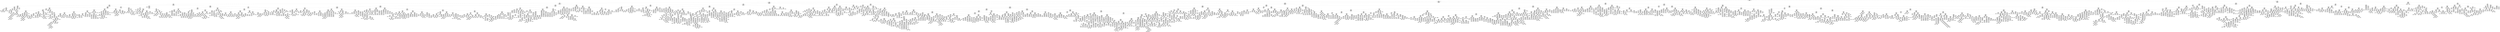 digraph Tree {
node [shape=box] ;
0 [label="X[0] <= 3073.5\ngini = 0.549\nsamples = 80000\nvalue = [18645, 50155, 2160, 2160, 2560, 2160, 2160]"] ;
1 [label="X[10] <= 0.5\ngini = 0.462\nsamples = 67230\nvalue = [10153, 48030, 2160, 2160, 2560, 2160, 7]"] ;
0 -> 1 [labeldistance=2.5, labelangle=45, headlabel="True"] ;
2 [label="X[0] <= 2692.5\ngini = 0.792\nsamples = 8874\nvalue = [336, 747, 2160, 2160, 1304, 2160, 7]"] ;
1 -> 2 ;
3 [label="X[0] <= 2369.5\ngini = 0.693\nsamples = 6479\nvalue = [11, 111, 2050, 2160, 152, 1995, 0]"] ;
2 -> 3 ;
4 [label="X[6] <= 195.5\ngini = 0.596\nsamples = 3706\nvalue = [0, 5, 940, 2034, 0, 727, 0]"] ;
3 -> 4 ;
5 [label="X[3] <= 15.0\ngini = 0.634\nsamples = 1264\nvalue = [0, 4, 554, 234, 0, 472, 0]"] ;
4 -> 5 ;
6 [label="X[0] <= 2283.0\ngini = 0.233\nsamples = 139\nvalue = [0, 0, 11, 121, 0, 7, 0]"] ;
5 -> 6 ;
7 [label="X[23] <= 0.5\ngini = 0.171\nsamples = 130\nvalue = [0, 0, 9, 118, 0, 3, 0]"] ;
6 -> 7 ;
8 [label="X[0] <= 1967.5\ngini = 0.075\nsamples = 104\nvalue = [0, 0, 2, 100, 0, 2, 0]"] ;
7 -> 8 ;
9 [label="gini = 0.0\nsamples = 1\nvalue = [0, 0, 0, 0, 0, 1, 0]"] ;
8 -> 9 ;
10 [label="X[7] <= 247.5\ngini = 0.057\nsamples = 103\nvalue = [0, 0, 2, 100, 0, 1, 0]"] ;
8 -> 10 ;
11 [label="X[0] <= 2264.5\ngini = 0.02\nsamples = 97\nvalue = [0, 0, 0, 96, 0, 1, 0]"] ;
10 -> 11 ;
12 [label="gini = 0.0\nsamples = 92\nvalue = [0, 0, 0, 92, 0, 0, 0]"] ;
11 -> 12 ;
13 [label="X[5] <= 1190.5\ngini = 0.32\nsamples = 5\nvalue = [0, 0, 0, 4, 0, 1, 0]"] ;
11 -> 13 ;
14 [label="gini = 0.0\nsamples = 4\nvalue = [0, 0, 0, 4, 0, 0, 0]"] ;
13 -> 14 ;
15 [label="gini = 0.0\nsamples = 1\nvalue = [0, 0, 0, 0, 0, 1, 0]"] ;
13 -> 15 ;
16 [label="X[1] <= 249.0\ngini = 0.444\nsamples = 6\nvalue = [0, 0, 2, 4, 0, 0, 0]"] ;
10 -> 16 ;
17 [label="gini = 0.0\nsamples = 4\nvalue = [0, 0, 0, 4, 0, 0, 0]"] ;
16 -> 17 ;
18 [label="gini = 0.0\nsamples = 2\nvalue = [0, 0, 2, 0, 0, 0, 0]"] ;
16 -> 18 ;
19 [label="X[1] <= 346.5\ngini = 0.447\nsamples = 26\nvalue = [0, 0, 7, 18, 0, 1, 0]"] ;
7 -> 19 ;
20 [label="X[8] <= 190.5\ngini = 0.335\nsamples = 20\nvalue = [0, 0, 3, 16, 0, 1, 0]"] ;
19 -> 20 ;
21 [label="X[9] <= 690.0\ngini = 0.204\nsamples = 18\nvalue = [0, 0, 1, 16, 0, 1, 0]"] ;
20 -> 21 ;
22 [label="gini = 0.0\nsamples = 14\nvalue = [0, 0, 0, 14, 0, 0, 0]"] ;
21 -> 22 ;
23 [label="X[1] <= 12.0\ngini = 0.625\nsamples = 4\nvalue = [0, 0, 1, 2, 0, 1, 0]"] ;
21 -> 23 ;
24 [label="gini = 0.0\nsamples = 2\nvalue = [0, 0, 0, 2, 0, 0, 0]"] ;
23 -> 24 ;
25 [label="X[1] <= 172.0\ngini = 0.5\nsamples = 2\nvalue = [0, 0, 1, 0, 0, 1, 0]"] ;
23 -> 25 ;
26 [label="gini = 0.0\nsamples = 1\nvalue = [0, 0, 0, 0, 0, 1, 0]"] ;
25 -> 26 ;
27 [label="gini = 0.0\nsamples = 1\nvalue = [0, 0, 1, 0, 0, 0, 0]"] ;
25 -> 27 ;
28 [label="gini = 0.0\nsamples = 2\nvalue = [0, 0, 2, 0, 0, 0, 0]"] ;
20 -> 28 ;
29 [label="X[1] <= 356.5\ngini = 0.444\nsamples = 6\nvalue = [0, 0, 4, 2, 0, 0, 0]"] ;
19 -> 29 ;
30 [label="gini = 0.0\nsamples = 3\nvalue = [0, 0, 3, 0, 0, 0, 0]"] ;
29 -> 30 ;
31 [label="X[1] <= 358.5\ngini = 0.444\nsamples = 3\nvalue = [0, 0, 1, 2, 0, 0, 0]"] ;
29 -> 31 ;
32 [label="gini = 0.0\nsamples = 2\nvalue = [0, 0, 0, 2, 0, 0, 0]"] ;
31 -> 32 ;
33 [label="gini = 0.0\nsamples = 1\nvalue = [0, 0, 1, 0, 0, 0, 0]"] ;
31 -> 33 ;
34 [label="X[5] <= 1323.0\ngini = 0.642\nsamples = 9\nvalue = [0, 0, 2, 3, 0, 4, 0]"] ;
6 -> 34 ;
35 [label="X[0] <= 2298.0\ngini = 0.48\nsamples = 5\nvalue = [0, 0, 2, 3, 0, 0, 0]"] ;
34 -> 35 ;
36 [label="gini = 0.0\nsamples = 2\nvalue = [0, 0, 2, 0, 0, 0, 0]"] ;
35 -> 36 ;
37 [label="gini = 0.0\nsamples = 3\nvalue = [0, 0, 0, 3, 0, 0, 0]"] ;
35 -> 37 ;
38 [label="gini = 0.0\nsamples = 4\nvalue = [0, 0, 0, 0, 0, 4, 0]"] ;
34 -> 38 ;
39 [label="X[30] <= 0.5\ngini = 0.586\nsamples = 1125\nvalue = [0, 4, 543, 113, 0, 465, 0]"] ;
5 -> 39 ;
40 [label="X[9] <= 590.0\ngini = 0.558\nsamples = 1063\nvalue = [0, 4, 530, 66, 0, 463, 0]"] ;
39 -> 40 ;
41 [label="X[5] <= 1201.5\ngini = 0.508\nsamples = 394\nvalue = [0, 3, 251, 28, 0, 112, 0]"] ;
40 -> 41 ;
42 [label="X[16] <= 0.5\ngini = 0.443\nsamples = 329\nvalue = [0, 3, 236, 28, 0, 62, 0]"] ;
41 -> 42 ;
43 [label="X[6] <= 173.5\ngini = 0.405\nsamples = 317\nvalue = [0, 3, 236, 16, 0, 62, 0]"] ;
42 -> 43 ;
44 [label="X[3] <= 87.5\ngini = 0.27\nsamples = 217\nvalue = [0, 0, 183, 5, 0, 29, 0]"] ;
43 -> 44 ;
45 [label="X[5] <= 238.0\ngini = 0.48\nsamples = 59\nvalue = [0, 0, 38, 2, 0, 19, 0]"] ;
44 -> 45 ;
46 [label="X[12] <= 0.5\ngini = 0.095\nsamples = 20\nvalue = [0, 0, 19, 0, 0, 1, 0]"] ;
45 -> 46 ;
47 [label="gini = 0.0\nsamples = 19\nvalue = [0, 0, 19, 0, 0, 0, 0]"] ;
46 -> 47 ;
48 [label="gini = 0.0\nsamples = 1\nvalue = [0, 0, 0, 0, 0, 1, 0]"] ;
46 -> 48 ;
49 [label="X[5] <= 764.0\ngini = 0.547\nsamples = 39\nvalue = [0, 0, 19, 2, 0, 18, 0]"] ;
45 -> 49 ;
50 [label="X[1] <= 355.5\ngini = 0.494\nsamples = 26\nvalue = [0, 0, 7, 2, 0, 17, 0]"] ;
49 -> 50 ;
51 [label="X[8] <= 221.0\ngini = 0.413\nsamples = 24\nvalue = [0, 0, 7, 0, 0, 17, 0]"] ;
50 -> 51 ;
52 [label="X[6] <= 165.5\ngini = 0.351\nsamples = 22\nvalue = [0, 0, 5, 0, 0, 17, 0]"] ;
51 -> 52 ;
53 [label="X[1] <= 3.5\ngini = 0.255\nsamples = 20\nvalue = [0, 0, 3, 0, 0, 17, 0]"] ;
52 -> 53 ;
54 [label="gini = 0.0\nsamples = 1\nvalue = [0, 0, 1, 0, 0, 0, 0]"] ;
53 -> 54 ;
55 [label="X[9] <= 454.5\ngini = 0.188\nsamples = 19\nvalue = [0, 0, 2, 0, 0, 17, 0]"] ;
53 -> 55 ;
56 [label="X[1] <= 326.0\ngini = 0.408\nsamples = 7\nvalue = [0, 0, 2, 0, 0, 5, 0]"] ;
55 -> 56 ;
57 [label="gini = 0.0\nsamples = 5\nvalue = [0, 0, 0, 0, 0, 5, 0]"] ;
56 -> 57 ;
58 [label="gini = 0.0\nsamples = 2\nvalue = [0, 0, 2, 0, 0, 0, 0]"] ;
56 -> 58 ;
59 [label="gini = 0.0\nsamples = 12\nvalue = [0, 0, 0, 0, 0, 12, 0]"] ;
55 -> 59 ;
60 [label="gini = 0.0\nsamples = 2\nvalue = [0, 0, 2, 0, 0, 0, 0]"] ;
52 -> 60 ;
61 [label="gini = 0.0\nsamples = 2\nvalue = [0, 0, 2, 0, 0, 0, 0]"] ;
51 -> 61 ;
62 [label="gini = 0.0\nsamples = 2\nvalue = [0, 0, 0, 2, 0, 0, 0]"] ;
50 -> 62 ;
63 [label="X[0] <= 2295.0\ngini = 0.142\nsamples = 13\nvalue = [0, 0, 12, 0, 0, 1, 0]"] ;
49 -> 63 ;
64 [label="gini = 0.0\nsamples = 12\nvalue = [0, 0, 12, 0, 0, 0, 0]"] ;
63 -> 64 ;
65 [label="gini = 0.0\nsamples = 1\nvalue = [0, 0, 0, 0, 0, 1, 0]"] ;
63 -> 65 ;
66 [label="X[7] <= 251.5\ngini = 0.153\nsamples = 158\nvalue = [0, 0, 145, 3, 0, 10, 0]"] ;
44 -> 66 ;
67 [label="X[5] <= 546.5\ngini = 0.133\nsamples = 155\nvalue = [0, 0, 144, 1, 0, 10, 0]"] ;
66 -> 67 ;
68 [label="X[3] <= 101.5\ngini = 0.022\nsamples = 91\nvalue = [0, 0, 90, 0, 0, 1, 0]"] ;
67 -> 68 ;
69 [label="X[0] <= 2082.5\ngini = 0.165\nsamples = 11\nvalue = [0, 0, 10, 0, 0, 1, 0]"] ;
68 -> 69 ;
70 [label="gini = 0.0\nsamples = 8\nvalue = [0, 0, 8, 0, 0, 0, 0]"] ;
69 -> 70 ;
71 [label="X[5] <= 360.5\ngini = 0.444\nsamples = 3\nvalue = [0, 0, 2, 0, 0, 1, 0]"] ;
69 -> 71 ;
72 [label="gini = 0.0\nsamples = 2\nvalue = [0, 0, 2, 0, 0, 0, 0]"] ;
71 -> 72 ;
73 [label="gini = 0.0\nsamples = 1\nvalue = [0, 0, 0, 0, 0, 1, 0]"] ;
71 -> 73 ;
74 [label="gini = 0.0\nsamples = 80\nvalue = [0, 0, 80, 0, 0, 0, 0]"] ;
68 -> 74 ;
75 [label="X[9] <= 563.0\ngini = 0.268\nsamples = 64\nvalue = [0, 0, 54, 1, 0, 9, 0]"] ;
67 -> 75 ;
76 [label="X[7] <= 246.0\ngini = 0.191\nsamples = 57\nvalue = [0, 0, 51, 1, 0, 5, 0]"] ;
75 -> 76 ;
77 [label="X[5] <= 556.0\ngini = 0.163\nsamples = 56\nvalue = [0, 0, 51, 0, 0, 5, 0]"] ;
76 -> 77 ;
78 [label="gini = 0.0\nsamples = 1\nvalue = [0, 0, 0, 0, 0, 1, 0]"] ;
77 -> 78 ;
79 [label="X[5] <= 662.5\ngini = 0.135\nsamples = 55\nvalue = [0, 0, 51, 0, 0, 4, 0]"] ;
77 -> 79 ;
80 [label="X[9] <= 259.0\ngini = 0.32\nsamples = 20\nvalue = [0, 0, 16, 0, 0, 4, 0]"] ;
79 -> 80 ;
81 [label="gini = 0.0\nsamples = 2\nvalue = [0, 0, 0, 0, 0, 2, 0]"] ;
80 -> 81 ;
82 [label="X[5] <= 658.5\ngini = 0.198\nsamples = 18\nvalue = [0, 0, 16, 0, 0, 2, 0]"] ;
80 -> 82 ;
83 [label="X[1] <= 8.0\ngini = 0.111\nsamples = 17\nvalue = [0, 0, 16, 0, 0, 1, 0]"] ;
82 -> 83 ;
84 [label="gini = 0.0\nsamples = 1\nvalue = [0, 0, 0, 0, 0, 1, 0]"] ;
83 -> 84 ;
85 [label="gini = 0.0\nsamples = 16\nvalue = [0, 0, 16, 0, 0, 0, 0]"] ;
83 -> 85 ;
86 [label="gini = 0.0\nsamples = 1\nvalue = [0, 0, 0, 0, 0, 1, 0]"] ;
82 -> 86 ;
87 [label="gini = 0.0\nsamples = 35\nvalue = [0, 0, 35, 0, 0, 0, 0]"] ;
79 -> 87 ;
88 [label="gini = 0.0\nsamples = 1\nvalue = [0, 0, 0, 1, 0, 0, 0]"] ;
76 -> 88 ;
89 [label="X[4] <= 59.0\ngini = 0.49\nsamples = 7\nvalue = [0, 0, 3, 0, 0, 4, 0]"] ;
75 -> 89 ;
90 [label="X[1] <= 345.0\ngini = 0.375\nsamples = 4\nvalue = [0, 0, 3, 0, 0, 1, 0]"] ;
89 -> 90 ;
91 [label="gini = 0.0\nsamples = 3\nvalue = [0, 0, 3, 0, 0, 0, 0]"] ;
90 -> 91 ;
92 [label="gini = 0.0\nsamples = 1\nvalue = [0, 0, 0, 0, 0, 1, 0]"] ;
90 -> 92 ;
93 [label="gini = 0.0\nsamples = 3\nvalue = [0, 0, 0, 0, 0, 3, 0]"] ;
89 -> 93 ;
94 [label="X[1] <= 230.5\ngini = 0.444\nsamples = 3\nvalue = [0, 0, 1, 2, 0, 0, 0]"] ;
66 -> 94 ;
95 [label="gini = 0.0\nsamples = 2\nvalue = [0, 0, 0, 2, 0, 0, 0]"] ;
94 -> 95 ;
96 [label="gini = 0.0\nsamples = 1\nvalue = [0, 0, 1, 0, 0, 0, 0]"] ;
94 -> 96 ;
97 [label="X[3] <= 237.0\ngini = 0.597\nsamples = 100\nvalue = [0, 3, 53, 11, 0, 33, 0]"] ;
43 -> 97 ;
98 [label="X[8] <= 133.0\ngini = 0.621\nsamples = 63\nvalue = [0, 3, 22, 7, 0, 31, 0]"] ;
97 -> 98 ;
99 [label="X[4] <= 126.0\ngini = 0.311\nsamples = 26\nvalue = [0, 0, 5, 0, 0, 21, 0]"] ;
98 -> 99 ;
100 [label="X[5] <= 193.5\ngini = 0.269\nsamples = 25\nvalue = [0, 0, 4, 0, 0, 21, 0]"] ;
99 -> 100 ;
101 [label="gini = 0.0\nsamples = 1\nvalue = [0, 0, 1, 0, 0, 0, 0]"] ;
100 -> 101 ;
102 [label="X[5] <= 801.5\ngini = 0.219\nsamples = 24\nvalue = [0, 0, 3, 0, 0, 21, 0]"] ;
100 -> 102 ;
103 [label="X[2] <= 37.5\ngini = 0.159\nsamples = 23\nvalue = [0, 0, 2, 0, 0, 21, 0]"] ;
102 -> 103 ;
104 [label="X[5] <= 567.0\ngini = 0.091\nsamples = 21\nvalue = [0, 0, 1, 0, 0, 20, 0]"] ;
103 -> 104 ;
105 [label="gini = 0.0\nsamples = 16\nvalue = [0, 0, 0, 0, 0, 16, 0]"] ;
104 -> 105 ;
106 [label="X[6] <= 185.0\ngini = 0.32\nsamples = 5\nvalue = [0, 0, 1, 0, 0, 4, 0]"] ;
104 -> 106 ;
107 [label="gini = 0.0\nsamples = 4\nvalue = [0, 0, 0, 0, 0, 4, 0]"] ;
106 -> 107 ;
108 [label="gini = 0.0\nsamples = 1\nvalue = [0, 0, 1, 0, 0, 0, 0]"] ;
106 -> 108 ;
109 [label="X[6] <= 180.0\ngini = 0.5\nsamples = 2\nvalue = [0, 0, 1, 0, 0, 1, 0]"] ;
103 -> 109 ;
110 [label="gini = 0.0\nsamples = 1\nvalue = [0, 0, 1, 0, 0, 0, 0]"] ;
109 -> 110 ;
111 [label="gini = 0.0\nsamples = 1\nvalue = [0, 0, 0, 0, 0, 1, 0]"] ;
109 -> 111 ;
112 [label="gini = 0.0\nsamples = 1\nvalue = [0, 0, 1, 0, 0, 0, 0]"] ;
102 -> 112 ;
113 [label="gini = 0.0\nsamples = 1\nvalue = [0, 0, 1, 0, 0, 0, 0]"] ;
99 -> 113 ;
114 [label="X[18] <= 0.5\ngini = 0.673\nsamples = 37\nvalue = [0, 3, 17, 7, 0, 10, 0]"] ;
98 -> 114 ;
115 [label="X[5] <= 338.5\ngini = 0.648\nsamples = 33\nvalue = [0, 3, 17, 7, 0, 6, 0]"] ;
114 -> 115 ;
116 [label="X[9] <= 414.0\ngini = 0.612\nsamples = 7\nvalue = [0, 3, 1, 0, 0, 3, 0]"] ;
115 -> 116 ;
117 [label="gini = 0.0\nsamples = 2\nvalue = [0, 0, 0, 0, 0, 2, 0]"] ;
116 -> 117 ;
118 [label="X[0] <= 2131.5\ngini = 0.56\nsamples = 5\nvalue = [0, 3, 1, 0, 0, 1, 0]"] ;
116 -> 118 ;
119 [label="X[1] <= 341.0\ngini = 0.5\nsamples = 2\nvalue = [0, 0, 1, 0, 0, 1, 0]"] ;
118 -> 119 ;
120 [label="gini = 0.0\nsamples = 1\nvalue = [0, 0, 1, 0, 0, 0, 0]"] ;
119 -> 120 ;
121 [label="gini = 0.0\nsamples = 1\nvalue = [0, 0, 0, 0, 0, 1, 0]"] ;
119 -> 121 ;
122 [label="gini = 0.0\nsamples = 3\nvalue = [0, 3, 0, 0, 0, 0, 0]"] ;
118 -> 122 ;
123 [label="X[2] <= 15.5\ngini = 0.536\nsamples = 26\nvalue = [0, 0, 16, 7, 0, 3, 0]"] ;
115 -> 123 ;
124 [label="X[5] <= 810.5\ngini = 0.444\nsamples = 9\nvalue = [0, 0, 3, 6, 0, 0, 0]"] ;
123 -> 124 ;
125 [label="gini = 0.0\nsamples = 3\nvalue = [0, 0, 3, 0, 0, 0, 0]"] ;
124 -> 125 ;
126 [label="gini = 0.0\nsamples = 6\nvalue = [0, 0, 0, 6, 0, 0, 0]"] ;
124 -> 126 ;
127 [label="X[0] <= 2203.0\ngini = 0.381\nsamples = 17\nvalue = [0, 0, 13, 1, 0, 3, 0]"] ;
123 -> 127 ;
128 [label="X[9] <= 403.5\ngini = 0.611\nsamples = 6\nvalue = [0, 0, 2, 1, 0, 3, 0]"] ;
127 -> 128 ;
129 [label="gini = 0.0\nsamples = 3\nvalue = [0, 0, 0, 0, 0, 3, 0]"] ;
128 -> 129 ;
130 [label="X[0] <= 2083.5\ngini = 0.444\nsamples = 3\nvalue = [0, 0, 2, 1, 0, 0, 0]"] ;
128 -> 130 ;
131 [label="gini = 0.0\nsamples = 1\nvalue = [0, 0, 0, 1, 0, 0, 0]"] ;
130 -> 131 ;
132 [label="gini = 0.0\nsamples = 2\nvalue = [0, 0, 2, 0, 0, 0, 0]"] ;
130 -> 132 ;
133 [label="gini = 0.0\nsamples = 11\nvalue = [0, 0, 11, 0, 0, 0, 0]"] ;
127 -> 133 ;
134 [label="gini = 0.0\nsamples = 4\nvalue = [0, 0, 0, 0, 0, 4, 0]"] ;
114 -> 134 ;
135 [label="X[7] <= 250.5\ngini = 0.283\nsamples = 37\nvalue = [0, 0, 31, 4, 0, 2, 0]"] ;
97 -> 135 ;
136 [label="X[9] <= 157.5\ngini = 0.164\nsamples = 34\nvalue = [0, 0, 31, 1, 0, 2, 0]"] ;
135 -> 136 ;
137 [label="X[0] <= 2305.5\ngini = 0.444\nsamples = 3\nvalue = [0, 0, 1, 0, 0, 2, 0]"] ;
136 -> 137 ;
138 [label="gini = 0.0\nsamples = 2\nvalue = [0, 0, 0, 0, 0, 2, 0]"] ;
137 -> 138 ;
139 [label="gini = 0.0\nsamples = 1\nvalue = [0, 0, 1, 0, 0, 0, 0]"] ;
137 -> 139 ;
140 [label="X[0] <= 2351.0\ngini = 0.062\nsamples = 31\nvalue = [0, 0, 30, 1, 0, 0, 0]"] ;
136 -> 140 ;
141 [label="gini = 0.0\nsamples = 30\nvalue = [0, 0, 30, 0, 0, 0, 0]"] ;
140 -> 141 ;
142 [label="gini = 0.0\nsamples = 1\nvalue = [0, 0, 0, 1, 0, 0, 0]"] ;
140 -> 142 ;
143 [label="gini = 0.0\nsamples = 3\nvalue = [0, 0, 0, 3, 0, 0, 0]"] ;
135 -> 143 ;
144 [label="gini = 0.0\nsamples = 12\nvalue = [0, 0, 0, 12, 0, 0, 0]"] ;
42 -> 144 ;
145 [label="X[3] <= 186.0\ngini = 0.355\nsamples = 65\nvalue = [0, 0, 15, 0, 0, 50, 0]"] ;
41 -> 145 ;
146 [label="X[0] <= 2186.5\ngini = 0.238\nsamples = 58\nvalue = [0, 0, 8, 0, 0, 50, 0]"] ;
145 -> 146 ;
147 [label="gini = 0.0\nsamples = 3\nvalue = [0, 0, 3, 0, 0, 0, 0]"] ;
146 -> 147 ;
148 [label="X[8] <= 150.0\ngini = 0.165\nsamples = 55\nvalue = [0, 0, 5, 0, 0, 50, 0]"] ;
146 -> 148 ;
149 [label="X[7] <= 177.5\ngini = 0.444\nsamples = 3\nvalue = [0, 0, 2, 0, 0, 1, 0]"] ;
148 -> 149 ;
150 [label="gini = 0.0\nsamples = 1\nvalue = [0, 0, 0, 0, 0, 1, 0]"] ;
149 -> 150 ;
151 [label="gini = 0.0\nsamples = 2\nvalue = [0, 0, 2, 0, 0, 0, 0]"] ;
149 -> 151 ;
152 [label="X[3] <= 114.0\ngini = 0.109\nsamples = 52\nvalue = [0, 0, 3, 0, 0, 49, 0]"] ;
148 -> 152 ;
153 [label="gini = 0.0\nsamples = 37\nvalue = [0, 0, 0, 0, 0, 37, 0]"] ;
152 -> 153 ;
154 [label="X[7] <= 211.0\ngini = 0.32\nsamples = 15\nvalue = [0, 0, 3, 0, 0, 12, 0]"] ;
152 -> 154 ;
155 [label="X[9] <= 498.5\ngini = 0.48\nsamples = 5\nvalue = [0, 0, 3, 0, 0, 2, 0]"] ;
154 -> 155 ;
156 [label="gini = 0.0\nsamples = 3\nvalue = [0, 0, 3, 0, 0, 0, 0]"] ;
155 -> 156 ;
157 [label="gini = 0.0\nsamples = 2\nvalue = [0, 0, 0, 0, 0, 2, 0]"] ;
155 -> 157 ;
158 [label="gini = 0.0\nsamples = 10\nvalue = [0, 0, 0, 0, 0, 10, 0]"] ;
154 -> 158 ;
159 [label="gini = 0.0\nsamples = 7\nvalue = [0, 0, 7, 0, 0, 0, 0]"] ;
145 -> 159 ;
160 [label="X[9] <= 1089.5\ngini = 0.548\nsamples = 669\nvalue = [0, 1, 279, 38, 0, 351, 0]"] ;
40 -> 160 ;
161 [label="X[8] <= 218.5\ngini = 0.524\nsamples = 537\nvalue = [0, 1, 184, 32, 0, 320, 0]"] ;
160 -> 161 ;
162 [label="X[3] <= 406.0\ngini = 0.487\nsamples = 448\nvalue = [0, 1, 131, 24, 0, 292, 0]"] ;
161 -> 162 ;
163 [label="X[5] <= 1167.5\ngini = 0.455\nsamples = 427\nvalue = [0, 1, 120, 15, 0, 291, 0]"] ;
162 -> 163 ;
164 [label="X[9] <= 802.5\ngini = 0.38\nsamples = 303\nvalue = [0, 1, 67, 6, 0, 229, 0]"] ;
163 -> 164 ;
165 [label="X[7] <= 236.0\ngini = 0.499\nsamples = 152\nvalue = [0, 1, 52, 5, 0, 94, 0]"] ;
164 -> 165 ;
166 [label="X[3] <= 255.5\ngini = 0.447\nsamples = 139\nvalue = [0, 1, 45, 0, 0, 93, 0]"] ;
165 -> 166 ;
167 [label="X[1] <= 5.5\ngini = 0.386\nsamples = 113\nvalue = [0, 1, 28, 0, 0, 84, 0]"] ;
166 -> 167 ;
168 [label="X[0] <= 2023.0\ngini = 0.32\nsamples = 5\nvalue = [0, 0, 4, 0, 0, 1, 0]"] ;
167 -> 168 ;
169 [label="gini = 0.0\nsamples = 1\nvalue = [0, 0, 0, 0, 0, 1, 0]"] ;
168 -> 169 ;
170 [label="gini = 0.0\nsamples = 4\nvalue = [0, 0, 4, 0, 0, 0, 0]"] ;
168 -> 170 ;
171 [label="X[5] <= 172.5\ngini = 0.36\nsamples = 108\nvalue = [0, 1, 24, 0, 0, 83, 0]"] ;
167 -> 171 ;
172 [label="X[5] <= 122.0\ngini = 0.562\nsamples = 11\nvalue = [0, 1, 6, 0, 0, 4, 0]"] ;
171 -> 172 ;
173 [label="X[6] <= 188.5\ngini = 0.32\nsamples = 5\nvalue = [0, 1, 0, 0, 0, 4, 0]"] ;
172 -> 173 ;
174 [label="gini = 0.0\nsamples = 4\nvalue = [0, 0, 0, 0, 0, 4, 0]"] ;
173 -> 174 ;
175 [label="gini = 0.0\nsamples = 1\nvalue = [0, 1, 0, 0, 0, 0, 0]"] ;
173 -> 175 ;
176 [label="gini = 0.0\nsamples = 6\nvalue = [0, 0, 6, 0, 0, 0, 0]"] ;
172 -> 176 ;
177 [label="X[1] <= 24.0\ngini = 0.302\nsamples = 97\nvalue = [0, 0, 18, 0, 0, 79, 0]"] ;
171 -> 177 ;
178 [label="gini = 0.0\nsamples = 21\nvalue = [0, 0, 0, 0, 0, 21, 0]"] ;
177 -> 178 ;
179 [label="X[19] <= 0.5\ngini = 0.361\nsamples = 76\nvalue = [0, 0, 18, 0, 0, 58, 0]"] ;
177 -> 179 ;
180 [label="X[0] <= 2071.0\ngini = 0.33\nsamples = 72\nvalue = [0, 0, 15, 0, 0, 57, 0]"] ;
179 -> 180 ;
181 [label="gini = 0.0\nsamples = 14\nvalue = [0, 0, 0, 0, 0, 14, 0]"] ;
180 -> 181 ;
182 [label="X[14] <= 0.5\ngini = 0.383\nsamples = 58\nvalue = [0, 0, 15, 0, 0, 43, 0]"] ;
180 -> 182 ;
183 [label="X[1] <= 345.5\ngini = 0.357\nsamples = 56\nvalue = [0, 0, 13, 0, 0, 43, 0]"] ;
182 -> 183 ;
184 [label="X[0] <= 2264.5\ngini = 0.263\nsamples = 45\nvalue = [0, 0, 7, 0, 0, 38, 0]"] ;
183 -> 184 ;
185 [label="X[0] <= 2219.0\ngini = 0.375\nsamples = 28\nvalue = [0, 0, 7, 0, 0, 21, 0]"] ;
184 -> 185 ;
186 [label="X[9] <= 791.0\ngini = 0.311\nsamples = 26\nvalue = [0, 0, 5, 0, 0, 21, 0]"] ;
185 -> 186 ;
187 [label="X[1] <= 315.5\ngini = 0.269\nsamples = 25\nvalue = [0, 0, 4, 0, 0, 21, 0]"] ;
186 -> 187 ;
188 [label="gini = 0.0\nsamples = 10\nvalue = [0, 0, 0, 0, 0, 10, 0]"] ;
187 -> 188 ;
189 [label="X[7] <= 195.0\ngini = 0.391\nsamples = 15\nvalue = [0, 0, 4, 0, 0, 11, 0]"] ;
187 -> 189 ;
190 [label="gini = 0.0\nsamples = 6\nvalue = [0, 0, 0, 0, 0, 6, 0]"] ;
189 -> 190 ;
191 [label="X[5] <= 1036.5\ngini = 0.494\nsamples = 9\nvalue = [0, 0, 4, 0, 0, 5, 0]"] ;
189 -> 191 ;
192 [label="X[0] <= 2106.5\ngini = 0.32\nsamples = 5\nvalue = [0, 0, 4, 0, 0, 1, 0]"] ;
191 -> 192 ;
193 [label="gini = 0.0\nsamples = 1\nvalue = [0, 0, 0, 0, 0, 1, 0]"] ;
192 -> 193 ;
194 [label="gini = 0.0\nsamples = 4\nvalue = [0, 0, 4, 0, 0, 0, 0]"] ;
192 -> 194 ;
195 [label="gini = 0.0\nsamples = 4\nvalue = [0, 0, 0, 0, 0, 4, 0]"] ;
191 -> 195 ;
196 [label="gini = 0.0\nsamples = 1\nvalue = [0, 0, 1, 0, 0, 0, 0]"] ;
186 -> 196 ;
197 [label="gini = 0.0\nsamples = 2\nvalue = [0, 0, 2, 0, 0, 0, 0]"] ;
185 -> 197 ;
198 [label="gini = 0.0\nsamples = 17\nvalue = [0, 0, 0, 0, 0, 17, 0]"] ;
184 -> 198 ;
199 [label="X[6] <= 177.0\ngini = 0.496\nsamples = 11\nvalue = [0, 0, 6, 0, 0, 5, 0]"] ;
183 -> 199 ;
200 [label="X[5] <= 820.0\ngini = 0.408\nsamples = 7\nvalue = [0, 0, 2, 0, 0, 5, 0]"] ;
199 -> 200 ;
201 [label="gini = 0.0\nsamples = 5\nvalue = [0, 0, 0, 0, 0, 5, 0]"] ;
200 -> 201 ;
202 [label="gini = 0.0\nsamples = 2\nvalue = [0, 0, 2, 0, 0, 0, 0]"] ;
200 -> 202 ;
203 [label="gini = 0.0\nsamples = 4\nvalue = [0, 0, 4, 0, 0, 0, 0]"] ;
199 -> 203 ;
204 [label="gini = 0.0\nsamples = 2\nvalue = [0, 0, 2, 0, 0, 0, 0]"] ;
182 -> 204 ;
205 [label="X[1] <= 337.0\ngini = 0.375\nsamples = 4\nvalue = [0, 0, 3, 0, 0, 1, 0]"] ;
179 -> 205 ;
206 [label="gini = 0.0\nsamples = 3\nvalue = [0, 0, 3, 0, 0, 0, 0]"] ;
205 -> 206 ;
207 [label="gini = 0.0\nsamples = 1\nvalue = [0, 0, 0, 0, 0, 1, 0]"] ;
205 -> 207 ;
208 [label="X[6] <= 182.0\ngini = 0.453\nsamples = 26\nvalue = [0, 0, 17, 0, 0, 9, 0]"] ;
166 -> 208 ;
209 [label="X[4] <= -58.0\ngini = 0.124\nsamples = 15\nvalue = [0, 0, 14, 0, 0, 1, 0]"] ;
208 -> 209 ;
210 [label="gini = 0.0\nsamples = 1\nvalue = [0, 0, 0, 0, 0, 1, 0]"] ;
209 -> 210 ;
211 [label="gini = 0.0\nsamples = 14\nvalue = [0, 0, 14, 0, 0, 0, 0]"] ;
209 -> 211 ;
212 [label="X[3] <= 290.0\ngini = 0.397\nsamples = 11\nvalue = [0, 0, 3, 0, 0, 8, 0]"] ;
208 -> 212 ;
213 [label="gini = 0.0\nsamples = 5\nvalue = [0, 0, 0, 0, 0, 5, 0]"] ;
212 -> 213 ;
214 [label="X[2] <= 14.5\ngini = 0.5\nsamples = 6\nvalue = [0, 0, 3, 0, 0, 3, 0]"] ;
212 -> 214 ;
215 [label="gini = 0.0\nsamples = 3\nvalue = [0, 0, 0, 0, 0, 3, 0]"] ;
214 -> 215 ;
216 [label="gini = 0.0\nsamples = 3\nvalue = [0, 0, 3, 0, 0, 0, 0]"] ;
214 -> 216 ;
217 [label="X[5] <= 520.0\ngini = 0.556\nsamples = 13\nvalue = [0, 0, 7, 5, 0, 1, 0]"] ;
165 -> 217 ;
218 [label="X[2] <= 28.5\ngini = 0.219\nsamples = 8\nvalue = [0, 0, 7, 0, 0, 1, 0]"] ;
217 -> 218 ;
219 [label="gini = 0.0\nsamples = 7\nvalue = [0, 0, 7, 0, 0, 0, 0]"] ;
218 -> 219 ;
220 [label="gini = 0.0\nsamples = 1\nvalue = [0, 0, 0, 0, 0, 1, 0]"] ;
218 -> 220 ;
221 [label="gini = 0.0\nsamples = 5\nvalue = [0, 0, 0, 5, 0, 0, 0]"] ;
217 -> 221 ;
222 [label="X[19] <= 0.5\ngini = 0.191\nsamples = 151\nvalue = [0, 0, 15, 1, 0, 135, 0]"] ;
164 -> 222 ;
223 [label="X[5] <= 406.0\ngini = 0.162\nsamples = 147\nvalue = [0, 0, 12, 1, 0, 134, 0]"] ;
222 -> 223 ;
224 [label="X[0] <= 2115.5\ngini = 0.447\nsamples = 32\nvalue = [0, 0, 9, 1, 0, 22, 0]"] ;
223 -> 224 ;
225 [label="X[2] <= 18.5\ngini = 0.087\nsamples = 22\nvalue = [0, 0, 1, 0, 0, 21, 0]"] ;
224 -> 225 ;
226 [label="gini = 0.0\nsamples = 1\nvalue = [0, 0, 1, 0, 0, 0, 0]"] ;
225 -> 226 ;
227 [label="gini = 0.0\nsamples = 21\nvalue = [0, 0, 0, 0, 0, 21, 0]"] ;
225 -> 227 ;
228 [label="X[1] <= 115.0\ngini = 0.34\nsamples = 10\nvalue = [0, 0, 8, 1, 0, 1, 0]"] ;
224 -> 228 ;
229 [label="gini = 0.0\nsamples = 1\nvalue = [0, 0, 0, 0, 0, 1, 0]"] ;
228 -> 229 ;
230 [label="X[4] <= 1.5\ngini = 0.198\nsamples = 9\nvalue = [0, 0, 8, 1, 0, 0, 0]"] ;
228 -> 230 ;
231 [label="gini = 0.0\nsamples = 1\nvalue = [0, 0, 0, 1, 0, 0, 0]"] ;
230 -> 231 ;
232 [label="gini = 0.0\nsamples = 8\nvalue = [0, 0, 8, 0, 0, 0, 0]"] ;
230 -> 232 ;
233 [label="X[1] <= 358.5\ngini = 0.051\nsamples = 115\nvalue = [0, 0, 3, 0, 0, 112, 0]"] ;
223 -> 233 ;
234 [label="X[5] <= 1152.0\ngini = 0.034\nsamples = 114\nvalue = [0, 0, 2, 0, 0, 112, 0]"] ;
233 -> 234 ;
235 [label="X[1] <= 353.5\ngini = 0.018\nsamples = 112\nvalue = [0, 0, 1, 0, 0, 111, 0]"] ;
234 -> 235 ;
236 [label="gini = 0.0\nsamples = 109\nvalue = [0, 0, 0, 0, 0, 109, 0]"] ;
235 -> 236 ;
237 [label="X[4] <= 136.0\ngini = 0.444\nsamples = 3\nvalue = [0, 0, 1, 0, 0, 2, 0]"] ;
235 -> 237 ;
238 [label="gini = 0.0\nsamples = 2\nvalue = [0, 0, 0, 0, 0, 2, 0]"] ;
237 -> 238 ;
239 [label="gini = 0.0\nsamples = 1\nvalue = [0, 0, 1, 0, 0, 0, 0]"] ;
237 -> 239 ;
240 [label="X[6] <= 169.5\ngini = 0.5\nsamples = 2\nvalue = [0, 0, 1, 0, 0, 1, 0]"] ;
234 -> 240 ;
241 [label="gini = 0.0\nsamples = 1\nvalue = [0, 0, 1, 0, 0, 0, 0]"] ;
240 -> 241 ;
242 [label="gini = 0.0\nsamples = 1\nvalue = [0, 0, 0, 0, 0, 1, 0]"] ;
240 -> 242 ;
243 [label="gini = 0.0\nsamples = 1\nvalue = [0, 0, 1, 0, 0, 0, 0]"] ;
233 -> 243 ;
244 [label="X[2] <= 20.5\ngini = 0.375\nsamples = 4\nvalue = [0, 0, 3, 0, 0, 1, 0]"] ;
222 -> 244 ;
245 [label="gini = 0.0\nsamples = 3\nvalue = [0, 0, 3, 0, 0, 0, 0]"] ;
244 -> 245 ;
246 [label="gini = 0.0\nsamples = 1\nvalue = [0, 0, 0, 0, 0, 1, 0]"] ;
244 -> 246 ;
247 [label="X[2] <= 24.5\ngini = 0.562\nsamples = 124\nvalue = [0, 0, 53, 9, 0, 62, 0]"] ;
163 -> 247 ;
248 [label="X[9] <= 875.0\ngini = 0.449\nsamples = 75\nvalue = [0, 0, 16, 6, 0, 53, 0]"] ;
247 -> 248 ;
249 [label="X[3] <= 300.5\ngini = 0.271\nsamples = 52\nvalue = [0, 0, 3, 5, 0, 44, 0]"] ;
248 -> 249 ;
250 [label="X[5] <= 1185.0\ngini = 0.084\nsamples = 46\nvalue = [0, 0, 1, 1, 0, 44, 0]"] ;
249 -> 250 ;
251 [label="gini = 0.0\nsamples = 1\nvalue = [0, 0, 1, 0, 0, 0, 0]"] ;
250 -> 251 ;
252 [label="X[0] <= 2199.0\ngini = 0.043\nsamples = 45\nvalue = [0, 0, 0, 1, 0, 44, 0]"] ;
250 -> 252 ;
253 [label="X[5] <= 1213.0\ngini = 0.5\nsamples = 2\nvalue = [0, 0, 0, 1, 0, 1, 0]"] ;
252 -> 253 ;
254 [label="gini = 0.0\nsamples = 1\nvalue = [0, 0, 0, 1, 0, 0, 0]"] ;
253 -> 254 ;
255 [label="gini = 0.0\nsamples = 1\nvalue = [0, 0, 0, 0, 0, 1, 0]"] ;
253 -> 255 ;
256 [label="gini = 0.0\nsamples = 43\nvalue = [0, 0, 0, 0, 0, 43, 0]"] ;
252 -> 256 ;
257 [label="X[7] <= 226.0\ngini = 0.444\nsamples = 6\nvalue = [0, 0, 2, 4, 0, 0, 0]"] ;
249 -> 257 ;
258 [label="gini = 0.0\nsamples = 2\nvalue = [0, 0, 2, 0, 0, 0, 0]"] ;
257 -> 258 ;
259 [label="gini = 0.0\nsamples = 4\nvalue = [0, 0, 0, 4, 0, 0, 0]"] ;
257 -> 259 ;
260 [label="X[8] <= 188.0\ngini = 0.526\nsamples = 23\nvalue = [0, 0, 13, 1, 0, 9, 0]"] ;
248 -> 260 ;
261 [label="X[2] <= 14.5\ngini = 0.165\nsamples = 11\nvalue = [0, 0, 10, 1, 0, 0, 0]"] ;
260 -> 261 ;
262 [label="X[4] <= -8.0\ngini = 0.5\nsamples = 2\nvalue = [0, 0, 1, 1, 0, 0, 0]"] ;
261 -> 262 ;
263 [label="gini = 0.0\nsamples = 1\nvalue = [0, 0, 1, 0, 0, 0, 0]"] ;
262 -> 263 ;
264 [label="gini = 0.0\nsamples = 1\nvalue = [0, 0, 0, 1, 0, 0, 0]"] ;
262 -> 264 ;
265 [label="gini = 0.0\nsamples = 9\nvalue = [0, 0, 9, 0, 0, 0, 0]"] ;
261 -> 265 ;
266 [label="X[6] <= 155.5\ngini = 0.375\nsamples = 12\nvalue = [0, 0, 3, 0, 0, 9, 0]"] ;
260 -> 266 ;
267 [label="gini = 0.0\nsamples = 2\nvalue = [0, 0, 2, 0, 0, 0, 0]"] ;
266 -> 267 ;
268 [label="X[9] <= 1007.0\ngini = 0.18\nsamples = 10\nvalue = [0, 0, 1, 0, 0, 9, 0]"] ;
266 -> 268 ;
269 [label="gini = 0.0\nsamples = 9\nvalue = [0, 0, 0, 0, 0, 9, 0]"] ;
268 -> 269 ;
270 [label="gini = 0.0\nsamples = 1\nvalue = [0, 0, 1, 0, 0, 0, 0]"] ;
268 -> 270 ;
271 [label="X[23] <= 0.5\ngini = 0.392\nsamples = 49\nvalue = [0, 0, 37, 3, 0, 9, 0]"] ;
247 -> 271 ;
272 [label="X[7] <= 251.0\ngini = 0.375\nsamples = 4\nvalue = [0, 0, 0, 1, 0, 3, 0]"] ;
271 -> 272 ;
273 [label="gini = 0.0\nsamples = 3\nvalue = [0, 0, 0, 0, 0, 3, 0]"] ;
272 -> 273 ;
274 [label="gini = 0.0\nsamples = 1\nvalue = [0, 0, 0, 1, 0, 0, 0]"] ;
272 -> 274 ;
275 [label="X[5] <= 1632.0\ngini = 0.304\nsamples = 45\nvalue = [0, 0, 37, 2, 0, 6, 0]"] ;
271 -> 275 ;
276 [label="X[9] <= 854.0\ngini = 0.24\nsamples = 43\nvalue = [0, 0, 37, 0, 0, 6, 0]"] ;
275 -> 276 ;
277 [label="X[8] <= 196.5\ngini = 0.397\nsamples = 22\nvalue = [0, 0, 16, 0, 0, 6, 0]"] ;
276 -> 277 ;
278 [label="X[1] <= 346.5\ngini = 0.133\nsamples = 14\nvalue = [0, 0, 13, 0, 0, 1, 0]"] ;
277 -> 278 ;
279 [label="gini = 0.0\nsamples = 12\nvalue = [0, 0, 12, 0, 0, 0, 0]"] ;
278 -> 279 ;
280 [label="X[2] <= 29.5\ngini = 0.5\nsamples = 2\nvalue = [0, 0, 1, 0, 0, 1, 0]"] ;
278 -> 280 ;
281 [label="gini = 0.0\nsamples = 1\nvalue = [0, 0, 0, 0, 0, 1, 0]"] ;
280 -> 281 ;
282 [label="gini = 0.0\nsamples = 1\nvalue = [0, 0, 1, 0, 0, 0, 0]"] ;
280 -> 282 ;
283 [label="X[9] <= 680.5\ngini = 0.469\nsamples = 8\nvalue = [0, 0, 3, 0, 0, 5, 0]"] ;
277 -> 283 ;
284 [label="X[7] <= 193.0\ngini = 0.375\nsamples = 4\nvalue = [0, 0, 3, 0, 0, 1, 0]"] ;
283 -> 284 ;
285 [label="gini = 0.0\nsamples = 1\nvalue = [0, 0, 0, 0, 0, 1, 0]"] ;
284 -> 285 ;
286 [label="gini = 0.0\nsamples = 3\nvalue = [0, 0, 3, 0, 0, 0, 0]"] ;
284 -> 286 ;
287 [label="gini = 0.0\nsamples = 4\nvalue = [0, 0, 0, 0, 0, 4, 0]"] ;
283 -> 287 ;
288 [label="gini = 0.0\nsamples = 21\nvalue = [0, 0, 21, 0, 0, 0, 0]"] ;
276 -> 288 ;
289 [label="gini = 0.0\nsamples = 2\nvalue = [0, 0, 0, 2, 0, 0, 0]"] ;
275 -> 289 ;
290 [label="X[7] <= 248.0\ngini = 0.54\nsamples = 21\nvalue = [0, 0, 11, 9, 0, 1, 0]"] ;
162 -> 290 ;
291 [label="X[0] <= 2145.5\ngini = 0.18\nsamples = 10\nvalue = [0, 0, 9, 0, 0, 1, 0]"] ;
290 -> 291 ;
292 [label="gini = 0.0\nsamples = 1\nvalue = [0, 0, 0, 0, 0, 1, 0]"] ;
291 -> 292 ;
293 [label="gini = 0.0\nsamples = 9\nvalue = [0, 0, 9, 0, 0, 0, 0]"] ;
291 -> 293 ;
294 [label="X[14] <= 0.5\ngini = 0.298\nsamples = 11\nvalue = [0, 0, 2, 9, 0, 0, 0]"] ;
290 -> 294 ;
295 [label="gini = 0.0\nsamples = 9\nvalue = [0, 0, 0, 9, 0, 0, 0]"] ;
294 -> 295 ;
296 [label="gini = 0.0\nsamples = 2\nvalue = [0, 0, 2, 0, 0, 0, 0]"] ;
294 -> 296 ;
297 [label="X[9] <= 701.0\ngini = 0.538\nsamples = 89\nvalue = [0, 0, 53, 8, 0, 28, 0]"] ;
161 -> 297 ;
298 [label="X[5] <= 1452.0\ngini = 0.174\nsamples = 32\nvalue = [0, 0, 29, 1, 0, 2, 0]"] ;
297 -> 298 ;
299 [label="X[27] <= 0.5\ngini = 0.064\nsamples = 30\nvalue = [0, 0, 29, 1, 0, 0, 0]"] ;
298 -> 299 ;
300 [label="gini = 0.0\nsamples = 29\nvalue = [0, 0, 29, 0, 0, 0, 0]"] ;
299 -> 300 ;
301 [label="gini = 0.0\nsamples = 1\nvalue = [0, 0, 0, 1, 0, 0, 0]"] ;
299 -> 301 ;
302 [label="gini = 0.0\nsamples = 2\nvalue = [0, 0, 0, 0, 0, 2, 0]"] ;
298 -> 302 ;
303 [label="X[19] <= 0.5\ngini = 0.6\nsamples = 57\nvalue = [0, 0, 24, 7, 0, 26, 0]"] ;
297 -> 303 ;
304 [label="X[2] <= 32.5\ngini = 0.519\nsamples = 50\nvalue = [0, 0, 24, 1, 0, 25, 0]"] ;
303 -> 304 ;
305 [label="X[3] <= 386.0\ngini = 0.469\nsamples = 35\nvalue = [0, 0, 11, 1, 0, 23, 0]"] ;
304 -> 305 ;
306 [label="X[8] <= 220.0\ngini = 0.349\nsamples = 28\nvalue = [0, 0, 5, 1, 0, 22, 0]"] ;
305 -> 306 ;
307 [label="X[3] <= 162.5\ngini = 0.375\nsamples = 4\nvalue = [0, 0, 3, 0, 0, 1, 0]"] ;
306 -> 307 ;
308 [label="gini = 0.0\nsamples = 3\nvalue = [0, 0, 3, 0, 0, 0, 0]"] ;
307 -> 308 ;
309 [label="gini = 0.0\nsamples = 1\nvalue = [0, 0, 0, 0, 0, 1, 0]"] ;
307 -> 309 ;
310 [label="X[1] <= 298.5\ngini = 0.226\nsamples = 24\nvalue = [0, 0, 2, 1, 0, 21, 0]"] ;
306 -> 310 ;
311 [label="X[3] <= 377.5\ngini = 0.163\nsamples = 23\nvalue = [0, 0, 1, 1, 0, 21, 0]"] ;
310 -> 311 ;
312 [label="X[5] <= 1472.0\ngini = 0.091\nsamples = 21\nvalue = [0, 0, 1, 0, 0, 20, 0]"] ;
311 -> 312 ;
313 [label="gini = 0.0\nsamples = 18\nvalue = [0, 0, 0, 0, 0, 18, 0]"] ;
312 -> 313 ;
314 [label="X[3] <= 188.0\ngini = 0.444\nsamples = 3\nvalue = [0, 0, 1, 0, 0, 2, 0]"] ;
312 -> 314 ;
315 [label="gini = 0.0\nsamples = 1\nvalue = [0, 0, 1, 0, 0, 0, 0]"] ;
314 -> 315 ;
316 [label="gini = 0.0\nsamples = 2\nvalue = [0, 0, 0, 0, 0, 2, 0]"] ;
314 -> 316 ;
317 [label="X[3] <= 380.5\ngini = 0.5\nsamples = 2\nvalue = [0, 0, 0, 1, 0, 1, 0]"] ;
311 -> 317 ;
318 [label="gini = 0.0\nsamples = 1\nvalue = [0, 0, 0, 1, 0, 0, 0]"] ;
317 -> 318 ;
319 [label="gini = 0.0\nsamples = 1\nvalue = [0, 0, 0, 0, 0, 1, 0]"] ;
317 -> 319 ;
320 [label="gini = 0.0\nsamples = 1\nvalue = [0, 0, 1, 0, 0, 0, 0]"] ;
310 -> 320 ;
321 [label="X[0] <= 2102.5\ngini = 0.245\nsamples = 7\nvalue = [0, 0, 6, 0, 0, 1, 0]"] ;
305 -> 321 ;
322 [label="gini = 0.0\nsamples = 1\nvalue = [0, 0, 0, 0, 0, 1, 0]"] ;
321 -> 322 ;
323 [label="gini = 0.0\nsamples = 6\nvalue = [0, 0, 6, 0, 0, 0, 0]"] ;
321 -> 323 ;
324 [label="X[9] <= 1053.5\ngini = 0.231\nsamples = 15\nvalue = [0, 0, 13, 0, 0, 2, 0]"] ;
304 -> 324 ;
325 [label="gini = 0.0\nsamples = 12\nvalue = [0, 0, 12, 0, 0, 0, 0]"] ;
324 -> 325 ;
326 [label="X[8] <= 227.0\ngini = 0.444\nsamples = 3\nvalue = [0, 0, 1, 0, 0, 2, 0]"] ;
324 -> 326 ;
327 [label="gini = 0.0\nsamples = 1\nvalue = [0, 0, 1, 0, 0, 0, 0]"] ;
326 -> 327 ;
328 [label="gini = 0.0\nsamples = 2\nvalue = [0, 0, 0, 0, 0, 2, 0]"] ;
326 -> 328 ;
329 [label="X[7] <= 226.0\ngini = 0.245\nsamples = 7\nvalue = [0, 0, 0, 6, 0, 1, 0]"] ;
303 -> 329 ;
330 [label="gini = 0.0\nsamples = 1\nvalue = [0, 0, 0, 0, 0, 1, 0]"] ;
329 -> 330 ;
331 [label="gini = 0.0\nsamples = 6\nvalue = [0, 0, 0, 6, 0, 0, 0]"] ;
329 -> 331 ;
332 [label="X[2] <= 25.5\ngini = 0.425\nsamples = 132\nvalue = [0, 0, 95, 6, 0, 31, 0]"] ;
160 -> 332 ;
333 [label="X[3] <= 366.5\ngini = 0.568\nsamples = 63\nvalue = [0, 0, 31, 5, 0, 27, 0]"] ;
332 -> 333 ;
334 [label="X[0] <= 2260.0\ngini = 0.562\nsamples = 48\nvalue = [0, 0, 16, 5, 0, 27, 0]"] ;
333 -> 334 ;
335 [label="X[4] <= 12.0\ngini = 0.415\nsamples = 17\nvalue = [0, 0, 12, 5, 0, 0, 0]"] ;
334 -> 335 ;
336 [label="gini = 0.0\nsamples = 5\nvalue = [0, 0, 0, 5, 0, 0, 0]"] ;
335 -> 336 ;
337 [label="gini = 0.0\nsamples = 12\nvalue = [0, 0, 12, 0, 0, 0, 0]"] ;
335 -> 337 ;
338 [label="X[6] <= 192.0\ngini = 0.225\nsamples = 31\nvalue = [0, 0, 4, 0, 0, 27, 0]"] ;
334 -> 338 ;
339 [label="X[5] <= 564.0\ngini = 0.128\nsamples = 29\nvalue = [0, 0, 2, 0, 0, 27, 0]"] ;
338 -> 339 ;
340 [label="gini = 0.0\nsamples = 1\nvalue = [0, 0, 1, 0, 0, 0, 0]"] ;
339 -> 340 ;
341 [label="X[9] <= 1210.0\ngini = 0.069\nsamples = 28\nvalue = [0, 0, 1, 0, 0, 27, 0]"] ;
339 -> 341 ;
342 [label="X[5] <= 995.5\ngini = 0.375\nsamples = 4\nvalue = [0, 0, 1, 0, 0, 3, 0]"] ;
341 -> 342 ;
343 [label="gini = 0.0\nsamples = 3\nvalue = [0, 0, 0, 0, 0, 3, 0]"] ;
342 -> 343 ;
344 [label="gini = 0.0\nsamples = 1\nvalue = [0, 0, 1, 0, 0, 0, 0]"] ;
342 -> 344 ;
345 [label="gini = 0.0\nsamples = 24\nvalue = [0, 0, 0, 0, 0, 24, 0]"] ;
341 -> 345 ;
346 [label="gini = 0.0\nsamples = 2\nvalue = [0, 0, 2, 0, 0, 0, 0]"] ;
338 -> 346 ;
347 [label="gini = 0.0\nsamples = 15\nvalue = [0, 0, 15, 0, 0, 0, 0]"] ;
333 -> 347 ;
348 [label="X[3] <= 36.0\ngini = 0.136\nsamples = 69\nvalue = [0, 0, 64, 1, 0, 4, 0]"] ;
332 -> 348 ;
349 [label="X[9] <= 1250.0\ngini = 0.5\nsamples = 2\nvalue = [0, 0, 0, 1, 0, 1, 0]"] ;
348 -> 349 ;
350 [label="gini = 0.0\nsamples = 1\nvalue = [0, 0, 0, 0, 0, 1, 0]"] ;
349 -> 350 ;
351 [label="gini = 0.0\nsamples = 1\nvalue = [0, 0, 0, 1, 0, 0, 0]"] ;
349 -> 351 ;
352 [label="X[1] <= 346.0\ngini = 0.086\nsamples = 67\nvalue = [0, 0, 64, 0, 0, 3, 0]"] ;
348 -> 352 ;
353 [label="X[0] <= 2349.0\ngini = 0.032\nsamples = 61\nvalue = [0, 0, 60, 0, 0, 1, 0]"] ;
352 -> 353 ;
354 [label="gini = 0.0\nsamples = 56\nvalue = [0, 0, 56, 0, 0, 0, 0]"] ;
353 -> 354 ;
355 [label="X[5] <= 1011.0\ngini = 0.32\nsamples = 5\nvalue = [0, 0, 4, 0, 0, 1, 0]"] ;
353 -> 355 ;
356 [label="gini = 0.0\nsamples = 4\nvalue = [0, 0, 4, 0, 0, 0, 0]"] ;
355 -> 356 ;
357 [label="gini = 0.0\nsamples = 1\nvalue = [0, 0, 0, 0, 0, 1, 0]"] ;
355 -> 357 ;
358 [label="X[3] <= 157.0\ngini = 0.444\nsamples = 6\nvalue = [0, 0, 4, 0, 0, 2, 0]"] ;
352 -> 358 ;
359 [label="gini = 0.0\nsamples = 2\nvalue = [0, 0, 0, 0, 0, 2, 0]"] ;
358 -> 359 ;
360 [label="gini = 0.0\nsamples = 4\nvalue = [0, 0, 4, 0, 0, 0, 0]"] ;
358 -> 360 ;
361 [label="X[5] <= 571.0\ngini = 0.38\nsamples = 62\nvalue = [0, 0, 13, 47, 0, 2, 0]"] ;
39 -> 361 ;
362 [label="gini = 0.0\nsamples = 9\nvalue = [0, 0, 9, 0, 0, 0, 0]"] ;
361 -> 362 ;
363 [label="X[0] <= 2233.5\ngini = 0.206\nsamples = 53\nvalue = [0, 0, 4, 47, 0, 2, 0]"] ;
361 -> 363 ;
364 [label="X[0] <= 2109.5\ngini = 0.145\nsamples = 51\nvalue = [0, 0, 4, 47, 0, 0, 0]"] ;
363 -> 364 ;
365 [label="X[5] <= 1101.5\ngini = 0.36\nsamples = 17\nvalue = [0, 0, 4, 13, 0, 0, 0]"] ;
364 -> 365 ;
366 [label="X[5] <= 662.0\ngini = 0.142\nsamples = 13\nvalue = [0, 0, 1, 12, 0, 0, 0]"] ;
365 -> 366 ;
367 [label="X[9] <= 533.5\ngini = 0.5\nsamples = 2\nvalue = [0, 0, 1, 1, 0, 0, 0]"] ;
366 -> 367 ;
368 [label="gini = 0.0\nsamples = 1\nvalue = [0, 0, 0, 1, 0, 0, 0]"] ;
367 -> 368 ;
369 [label="gini = 0.0\nsamples = 1\nvalue = [0, 0, 1, 0, 0, 0, 0]"] ;
367 -> 369 ;
370 [label="gini = 0.0\nsamples = 11\nvalue = [0, 0, 0, 11, 0, 0, 0]"] ;
366 -> 370 ;
371 [label="X[2] <= 13.5\ngini = 0.375\nsamples = 4\nvalue = [0, 0, 3, 1, 0, 0, 0]"] ;
365 -> 371 ;
372 [label="gini = 0.0\nsamples = 1\nvalue = [0, 0, 0, 1, 0, 0, 0]"] ;
371 -> 372 ;
373 [label="gini = 0.0\nsamples = 3\nvalue = [0, 0, 3, 0, 0, 0, 0]"] ;
371 -> 373 ;
374 [label="gini = 0.0\nsamples = 34\nvalue = [0, 0, 0, 34, 0, 0, 0]"] ;
364 -> 374 ;
375 [label="gini = 0.0\nsamples = 2\nvalue = [0, 0, 0, 0, 0, 2, 0]"] ;
363 -> 375 ;
376 [label="X[3] <= 15.0\ngini = 0.421\nsamples = 2442\nvalue = [0, 1, 386, 1800, 0, 255, 0]"] ;
4 -> 376 ;
377 [label="X[13] <= 0.5\ngini = 0.102\nsamples = 750\nvalue = [0, 0, 16, 710, 0, 24, 0]"] ;
376 -> 377 ;
378 [label="gini = 0.0\nsamples = 9\nvalue = [0, 0, 0, 0, 0, 9, 0]"] ;
377 -> 378 ;
379 [label="X[5] <= 92.5\ngini = 0.081\nsamples = 741\nvalue = [0, 0, 16, 710, 0, 15, 0]"] ;
377 -> 379 ;
380 [label="X[1] <= 27.0\ngini = 0.449\nsamples = 7\nvalue = [0, 0, 5, 1, 0, 1, 0]"] ;
379 -> 380 ;
381 [label="X[1] <= 19.5\ngini = 0.5\nsamples = 2\nvalue = [0, 0, 0, 1, 0, 1, 0]"] ;
380 -> 381 ;
382 [label="gini = 0.0\nsamples = 1\nvalue = [0, 0, 0, 0, 0, 1, 0]"] ;
381 -> 382 ;
383 [label="gini = 0.0\nsamples = 1\nvalue = [0, 0, 0, 1, 0, 0, 0]"] ;
381 -> 383 ;
384 [label="gini = 0.0\nsamples = 5\nvalue = [0, 0, 5, 0, 0, 0, 0]"] ;
380 -> 384 ;
385 [label="X[0] <= 2322.0\ngini = 0.066\nsamples = 734\nvalue = [0, 0, 11, 709, 0, 14, 0]"] ;
379 -> 385 ;
386 [label="X[8] <= 54.0\ngini = 0.045\nsamples = 660\nvalue = [0, 0, 6, 645, 0, 9, 0]"] ;
385 -> 386 ;
387 [label="X[0] <= 2234.5\ngini = 0.32\nsamples = 10\nvalue = [0, 0, 0, 8, 0, 2, 0]"] ;
386 -> 387 ;
388 [label="gini = 0.0\nsamples = 7\nvalue = [0, 0, 0, 7, 0, 0, 0]"] ;
387 -> 388 ;
389 [label="X[7] <= 188.0\ngini = 0.444\nsamples = 3\nvalue = [0, 0, 0, 1, 0, 2, 0]"] ;
387 -> 389 ;
390 [label="gini = 0.0\nsamples = 2\nvalue = [0, 0, 0, 0, 0, 2, 0]"] ;
389 -> 390 ;
391 [label="gini = 0.0\nsamples = 1\nvalue = [0, 0, 0, 1, 0, 0, 0]"] ;
389 -> 391 ;
392 [label="X[6] <= 202.5\ngini = 0.039\nsamples = 650\nvalue = [0, 0, 6, 637, 0, 7, 0]"] ;
386 -> 392 ;
393 [label="X[23] <= 0.5\ngini = 0.16\nsamples = 58\nvalue = [0, 0, 1, 53, 0, 4, 0]"] ;
392 -> 393 ;
394 [label="X[0] <= 2283.5\ngini = 0.103\nsamples = 55\nvalue = [0, 0, 0, 52, 0, 3, 0]"] ;
393 -> 394 ;
395 [label="X[5] <= 1571.5\ngini = 0.038\nsamples = 51\nvalue = [0, 0, 0, 50, 0, 1, 0]"] ;
394 -> 395 ;
396 [label="gini = 0.0\nsamples = 47\nvalue = [0, 0, 0, 47, 0, 0, 0]"] ;
395 -> 396 ;
397 [label="X[5] <= 1583.5\ngini = 0.375\nsamples = 4\nvalue = [0, 0, 0, 3, 0, 1, 0]"] ;
395 -> 397 ;
398 [label="gini = 0.0\nsamples = 1\nvalue = [0, 0, 0, 0, 0, 1, 0]"] ;
397 -> 398 ;
399 [label="gini = 0.0\nsamples = 3\nvalue = [0, 0, 0, 3, 0, 0, 0]"] ;
397 -> 399 ;
400 [label="X[5] <= 999.0\ngini = 0.5\nsamples = 4\nvalue = [0, 0, 0, 2, 0, 2, 0]"] ;
394 -> 400 ;
401 [label="gini = 0.0\nsamples = 2\nvalue = [0, 0, 0, 2, 0, 0, 0]"] ;
400 -> 401 ;
402 [label="gini = 0.0\nsamples = 2\nvalue = [0, 0, 0, 0, 0, 2, 0]"] ;
400 -> 402 ;
403 [label="X[8] <= 145.5\ngini = 0.667\nsamples = 3\nvalue = [0, 0, 1, 1, 0, 1, 0]"] ;
393 -> 403 ;
404 [label="gini = 0.0\nsamples = 1\nvalue = [0, 0, 1, 0, 0, 0, 0]"] ;
403 -> 404 ;
405 [label="X[8] <= 158.5\ngini = 0.5\nsamples = 2\nvalue = [0, 0, 0, 1, 0, 1, 0]"] ;
403 -> 405 ;
406 [label="gini = 0.0\nsamples = 1\nvalue = [0, 0, 0, 0, 0, 1, 0]"] ;
405 -> 406 ;
407 [label="gini = 0.0\nsamples = 1\nvalue = [0, 0, 0, 1, 0, 0, 0]"] ;
405 -> 407 ;
408 [label="X[5] <= 1535.0\ngini = 0.027\nsamples = 592\nvalue = [0, 0, 5, 584, 0, 3, 0]"] ;
392 -> 408 ;
409 [label="X[1] <= 348.5\ngini = 0.021\nsamples = 570\nvalue = [0, 0, 3, 564, 0, 3, 0]"] ;
408 -> 409 ;
410 [label="X[0] <= 2252.5\ngini = 0.018\nsamples = 558\nvalue = [0, 0, 2, 553, 0, 3, 0]"] ;
409 -> 410 ;
411 [label="X[6] <= 204.5\ngini = 0.005\nsamples = 419\nvalue = [0, 0, 1, 418, 0, 0, 0]"] ;
410 -> 411 ;
412 [label="X[5] <= 441.0\ngini = 0.124\nsamples = 15\nvalue = [0, 0, 1, 14, 0, 0, 0]"] ;
411 -> 412 ;
413 [label="gini = 0.0\nsamples = 1\nvalue = [0, 0, 1, 0, 0, 0, 0]"] ;
412 -> 413 ;
414 [label="gini = 0.0\nsamples = 14\nvalue = [0, 0, 0, 14, 0, 0, 0]"] ;
412 -> 414 ;
415 [label="gini = 0.0\nsamples = 404\nvalue = [0, 0, 0, 404, 0, 0, 0]"] ;
411 -> 415 ;
416 [label="X[2] <= 24.0\ngini = 0.056\nsamples = 139\nvalue = [0, 0, 1, 135, 0, 3, 0]"] ;
410 -> 416 ;
417 [label="X[27] <= 0.5\ngini = 0.043\nsamples = 138\nvalue = [0, 0, 0, 135, 0, 3, 0]"] ;
416 -> 417 ;
418 [label="X[19] <= 0.5\ngini = 0.016\nsamples = 128\nvalue = [0, 0, 0, 127, 0, 1, 0]"] ;
417 -> 418 ;
419 [label="gini = 0.0\nsamples = 119\nvalue = [0, 0, 0, 119, 0, 0, 0]"] ;
418 -> 419 ;
420 [label="X[7] <= 210.0\ngini = 0.198\nsamples = 9\nvalue = [0, 0, 0, 8, 0, 1, 0]"] ;
418 -> 420 ;
421 [label="gini = 0.0\nsamples = 1\nvalue = [0, 0, 0, 0, 0, 1, 0]"] ;
420 -> 421 ;
422 [label="gini = 0.0\nsamples = 8\nvalue = [0, 0, 0, 8, 0, 0, 0]"] ;
420 -> 422 ;
423 [label="X[7] <= 223.5\ngini = 0.32\nsamples = 10\nvalue = [0, 0, 0, 8, 0, 2, 0]"] ;
417 -> 423 ;
424 [label="X[7] <= 220.0\ngini = 0.198\nsamples = 9\nvalue = [0, 0, 0, 8, 0, 1, 0]"] ;
423 -> 424 ;
425 [label="gini = 0.0\nsamples = 6\nvalue = [0, 0, 0, 6, 0, 0, 0]"] ;
424 -> 425 ;
426 [label="X[5] <= 188.0\ngini = 0.444\nsamples = 3\nvalue = [0, 0, 0, 2, 0, 1, 0]"] ;
424 -> 426 ;
427 [label="gini = 0.0\nsamples = 1\nvalue = [0, 0, 0, 0, 0, 1, 0]"] ;
426 -> 427 ;
428 [label="gini = 0.0\nsamples = 2\nvalue = [0, 0, 0, 2, 0, 0, 0]"] ;
426 -> 428 ;
429 [label="gini = 0.0\nsamples = 1\nvalue = [0, 0, 0, 0, 0, 1, 0]"] ;
423 -> 429 ;
430 [label="gini = 0.0\nsamples = 1\nvalue = [0, 0, 1, 0, 0, 0, 0]"] ;
416 -> 430 ;
431 [label="X[1] <= 349.5\ngini = 0.153\nsamples = 12\nvalue = [0, 0, 1, 11, 0, 0, 0]"] ;
409 -> 431 ;
432 [label="gini = 0.0\nsamples = 1\nvalue = [0, 0, 1, 0, 0, 0, 0]"] ;
431 -> 432 ;
433 [label="gini = 0.0\nsamples = 11\nvalue = [0, 0, 0, 11, 0, 0, 0]"] ;
431 -> 433 ;
434 [label="X[5] <= 1539.0\ngini = 0.165\nsamples = 22\nvalue = [0, 0, 2, 20, 0, 0, 0]"] ;
408 -> 434 ;
435 [label="gini = 0.0\nsamples = 1\nvalue = [0, 0, 1, 0, 0, 0, 0]"] ;
434 -> 435 ;
436 [label="X[0] <= 2273.5\ngini = 0.091\nsamples = 21\nvalue = [0, 0, 1, 20, 0, 0, 0]"] ;
434 -> 436 ;
437 [label="gini = 0.0\nsamples = 20\nvalue = [0, 0, 0, 20, 0, 0, 0]"] ;
436 -> 437 ;
438 [label="gini = 0.0\nsamples = 1\nvalue = [0, 0, 1, 0, 0, 0, 0]"] ;
436 -> 438 ;
439 [label="X[30] <= 0.5\ngini = 0.243\nsamples = 74\nvalue = [0, 0, 5, 64, 0, 5, 0]"] ;
385 -> 439 ;
440 [label="X[5] <= 1449.5\ngini = 0.203\nsamples = 72\nvalue = [0, 0, 3, 64, 0, 5, 0]"] ;
439 -> 440 ;
441 [label="X[7] <= 187.0\ngini = 0.163\nsamples = 69\nvalue = [0, 0, 3, 63, 0, 3, 0]"] ;
440 -> 441 ;
442 [label="gini = 0.0\nsamples = 1\nvalue = [0, 0, 1, 0, 0, 0, 0]"] ;
441 -> 442 ;
443 [label="X[29] <= 0.5\ngini = 0.139\nsamples = 68\nvalue = [0, 0, 2, 63, 0, 3, 0]"] ;
441 -> 443 ;
444 [label="X[7] <= 212.0\ngini = 0.09\nsamples = 64\nvalue = [0, 0, 1, 61, 0, 2, 0]"] ;
443 -> 444 ;
445 [label="X[9] <= 1379.5\ngini = 0.46\nsamples = 10\nvalue = [0, 0, 1, 7, 0, 2, 0]"] ;
444 -> 445 ;
446 [label="X[8] <= 118.5\ngini = 0.219\nsamples = 8\nvalue = [0, 0, 1, 7, 0, 0, 0]"] ;
445 -> 446 ;
447 [label="gini = 0.0\nsamples = 7\nvalue = [0, 0, 0, 7, 0, 0, 0]"] ;
446 -> 447 ;
448 [label="gini = 0.0\nsamples = 1\nvalue = [0, 0, 1, 0, 0, 0, 0]"] ;
446 -> 448 ;
449 [label="gini = 0.0\nsamples = 2\nvalue = [0, 0, 0, 0, 0, 2, 0]"] ;
445 -> 449 ;
450 [label="gini = 0.0\nsamples = 54\nvalue = [0, 0, 0, 54, 0, 0, 0]"] ;
444 -> 450 ;
451 [label="X[8] <= 150.5\ngini = 0.625\nsamples = 4\nvalue = [0, 0, 1, 2, 0, 1, 0]"] ;
443 -> 451 ;
452 [label="gini = 0.0\nsamples = 2\nvalue = [0, 0, 0, 2, 0, 0, 0]"] ;
451 -> 452 ;
453 [label="X[6] <= 206.0\ngini = 0.5\nsamples = 2\nvalue = [0, 0, 1, 0, 0, 1, 0]"] ;
451 -> 453 ;
454 [label="gini = 0.0\nsamples = 1\nvalue = [0, 0, 0, 0, 0, 1, 0]"] ;
453 -> 454 ;
455 [label="gini = 0.0\nsamples = 1\nvalue = [0, 0, 1, 0, 0, 0, 0]"] ;
453 -> 455 ;
456 [label="X[7] <= 236.0\ngini = 0.444\nsamples = 3\nvalue = [0, 0, 0, 1, 0, 2, 0]"] ;
440 -> 456 ;
457 [label="gini = 0.0\nsamples = 2\nvalue = [0, 0, 0, 0, 0, 2, 0]"] ;
456 -> 457 ;
458 [label="gini = 0.0\nsamples = 1\nvalue = [0, 0, 0, 1, 0, 0, 0]"] ;
456 -> 458 ;
459 [label="gini = 0.0\nsamples = 2\nvalue = [0, 0, 2, 0, 0, 0, 0]"] ;
439 -> 459 ;
460 [label="X[16] <= 0.5\ngini = 0.519\nsamples = 1692\nvalue = [0, 1, 370, 1090, 0, 231, 0]"] ;
376 -> 460 ;
461 [label="X[5] <= 825.0\ngini = 0.65\nsamples = 940\nvalue = [0, 1, 309, 403, 0, 227, 0]"] ;
460 -> 461 ;
462 [label="X[3] <= 51.0\ngini = 0.626\nsamples = 446\nvalue = [0, 1, 220, 93, 0, 132, 0]"] ;
461 -> 462 ;
463 [label="X[0] <= 2320.0\ngini = 0.613\nsamples = 111\nvalue = [0, 1, 31, 58, 0, 21, 0]"] ;
462 -> 463 ;
464 [label="X[2] <= 31.0\ngini = 0.554\nsamples = 95\nvalue = [0, 0, 24, 57, 0, 14, 0]"] ;
463 -> 464 ;
465 [label="X[0] <= 1993.0\ngini = 0.517\nsamples = 88\nvalue = [0, 0, 18, 57, 0, 13, 0]"] ;
464 -> 465 ;
466 [label="gini = 0.0\nsamples = 5\nvalue = [0, 0, 0, 0, 0, 5, 0]"] ;
465 -> 466 ;
467 [label="X[0] <= 2066.5\ngini = 0.472\nsamples = 83\nvalue = [0, 0, 18, 57, 0, 8, 0]"] ;
465 -> 467 ;
468 [label="X[7] <= 168.5\ngini = 0.202\nsamples = 36\nvalue = [0, 0, 3, 32, 0, 1, 0]"] ;
467 -> 468 ;
469 [label="gini = 0.0\nsamples = 1\nvalue = [0, 0, 0, 0, 0, 1, 0]"] ;
468 -> 469 ;
470 [label="X[6] <= 198.5\ngini = 0.157\nsamples = 35\nvalue = [0, 0, 3, 32, 0, 0, 0]"] ;
468 -> 470 ;
471 [label="gini = 0.0\nsamples = 1\nvalue = [0, 0, 1, 0, 0, 0, 0]"] ;
470 -> 471 ;
472 [label="X[7] <= 246.0\ngini = 0.111\nsamples = 34\nvalue = [0, 0, 2, 32, 0, 0, 0]"] ;
470 -> 472 ;
473 [label="X[19] <= 0.5\ngini = 0.059\nsamples = 33\nvalue = [0, 0, 1, 32, 0, 0, 0]"] ;
472 -> 473 ;
474 [label="gini = 0.0\nsamples = 28\nvalue = [0, 0, 0, 28, 0, 0, 0]"] ;
473 -> 474 ;
475 [label="X[8] <= 87.0\ngini = 0.32\nsamples = 5\nvalue = [0, 0, 1, 4, 0, 0, 0]"] ;
473 -> 475 ;
476 [label="gini = 0.0\nsamples = 1\nvalue = [0, 0, 1, 0, 0, 0, 0]"] ;
475 -> 476 ;
477 [label="gini = 0.0\nsamples = 4\nvalue = [0, 0, 0, 4, 0, 0, 0]"] ;
475 -> 477 ;
478 [label="gini = 0.0\nsamples = 1\nvalue = [0, 0, 1, 0, 0, 0, 0]"] ;
472 -> 478 ;
479 [label="X[17] <= 0.5\ngini = 0.593\nsamples = 47\nvalue = [0, 0, 15, 25, 0, 7, 0]"] ;
467 -> 479 ;
480 [label="X[0] <= 2287.0\ngini = 0.644\nsamples = 29\nvalue = [0, 0, 13, 9, 0, 7, 0]"] ;
479 -> 480 ;
481 [label="X[7] <= 193.5\ngini = 0.553\nsamples = 21\nvalue = [0, 0, 12, 2, 0, 7, 0]"] ;
480 -> 481 ;
482 [label="X[8] <= 43.0\ngini = 0.406\nsamples = 8\nvalue = [0, 0, 1, 1, 0, 6, 0]"] ;
481 -> 482 ;
483 [label="gini = 0.0\nsamples = 1\nvalue = [0, 0, 0, 1, 0, 0, 0]"] ;
482 -> 483 ;
484 [label="X[7] <= 168.0\ngini = 0.245\nsamples = 7\nvalue = [0, 0, 1, 0, 0, 6, 0]"] ;
482 -> 484 ;
485 [label="gini = 0.0\nsamples = 1\nvalue = [0, 0, 1, 0, 0, 0, 0]"] ;
484 -> 485 ;
486 [label="gini = 0.0\nsamples = 6\nvalue = [0, 0, 0, 0, 0, 6, 0]"] ;
484 -> 486 ;
487 [label="X[4] <= -3.5\ngini = 0.272\nsamples = 13\nvalue = [0, 0, 11, 1, 0, 1, 0]"] ;
481 -> 487 ;
488 [label="gini = 0.0\nsamples = 1\nvalue = [0, 0, 0, 0, 0, 1, 0]"] ;
487 -> 488 ;
489 [label="X[7] <= 239.0\ngini = 0.153\nsamples = 12\nvalue = [0, 0, 11, 1, 0, 0, 0]"] ;
487 -> 489 ;
490 [label="gini = 0.0\nsamples = 11\nvalue = [0, 0, 11, 0, 0, 0, 0]"] ;
489 -> 490 ;
491 [label="gini = 0.0\nsamples = 1\nvalue = [0, 0, 0, 1, 0, 0, 0]"] ;
489 -> 491 ;
492 [label="X[7] <= 206.5\ngini = 0.219\nsamples = 8\nvalue = [0, 0, 1, 7, 0, 0, 0]"] ;
480 -> 492 ;
493 [label="gini = 0.0\nsamples = 1\nvalue = [0, 0, 1, 0, 0, 0, 0]"] ;
492 -> 493 ;
494 [label="gini = 0.0\nsamples = 7\nvalue = [0, 0, 0, 7, 0, 0, 0]"] ;
492 -> 494 ;
495 [label="X[6] <= 216.5\ngini = 0.198\nsamples = 18\nvalue = [0, 0, 2, 16, 0, 0, 0]"] ;
479 -> 495 ;
496 [label="X[4] <= 5.0\ngini = 0.444\nsamples = 3\nvalue = [0, 0, 2, 1, 0, 0, 0]"] ;
495 -> 496 ;
497 [label="gini = 0.0\nsamples = 2\nvalue = [0, 0, 2, 0, 0, 0, 0]"] ;
496 -> 497 ;
498 [label="gini = 0.0\nsamples = 1\nvalue = [0, 0, 0, 1, 0, 0, 0]"] ;
496 -> 498 ;
499 [label="gini = 0.0\nsamples = 15\nvalue = [0, 0, 0, 15, 0, 0, 0]"] ;
495 -> 499 ;
500 [label="X[5] <= 438.5\ngini = 0.245\nsamples = 7\nvalue = [0, 0, 6, 0, 0, 1, 0]"] ;
464 -> 500 ;
501 [label="gini = 0.0\nsamples = 6\nvalue = [0, 0, 6, 0, 0, 0, 0]"] ;
500 -> 501 ;
502 [label="gini = 0.0\nsamples = 1\nvalue = [0, 0, 0, 0, 0, 1, 0]"] ;
500 -> 502 ;
503 [label="X[8] <= 85.0\ngini = 0.609\nsamples = 16\nvalue = [0, 1, 7, 1, 0, 7, 0]"] ;
463 -> 503 ;
504 [label="gini = 0.0\nsamples = 4\nvalue = [0, 0, 0, 0, 0, 4, 0]"] ;
503 -> 504 ;
505 [label="X[3] <= 36.0\ngini = 0.583\nsamples = 12\nvalue = [0, 1, 7, 1, 0, 3, 0]"] ;
503 -> 505 ;
506 [label="X[5] <= 530.5\ngini = 0.37\nsamples = 9\nvalue = [0, 0, 7, 1, 0, 1, 0]"] ;
505 -> 506 ;
507 [label="X[9] <= 1353.5\ngini = 0.219\nsamples = 8\nvalue = [0, 0, 7, 0, 0, 1, 0]"] ;
506 -> 507 ;
508 [label="gini = 0.0\nsamples = 7\nvalue = [0, 0, 7, 0, 0, 0, 0]"] ;
507 -> 508 ;
509 [label="gini = 0.0\nsamples = 1\nvalue = [0, 0, 0, 0, 0, 1, 0]"] ;
507 -> 509 ;
510 [label="gini = 0.0\nsamples = 1\nvalue = [0, 0, 0, 1, 0, 0, 0]"] ;
506 -> 510 ;
511 [label="X[6] <= 219.5\ngini = 0.444\nsamples = 3\nvalue = [0, 1, 0, 0, 0, 2, 0]"] ;
505 -> 511 ;
512 [label="gini = 0.0\nsamples = 2\nvalue = [0, 0, 0, 0, 0, 2, 0]"] ;
511 -> 512 ;
513 [label="gini = 0.0\nsamples = 1\nvalue = [0, 1, 0, 0, 0, 0, 0]"] ;
511 -> 513 ;
514 [label="X[1] <= 58.5\ngini = 0.561\nsamples = 335\nvalue = [0, 0, 189, 35, 0, 111, 0]"] ;
462 -> 514 ;
515 [label="X[0] <= 1988.0\ngini = 0.53\nsamples = 138\nvalue = [0, 0, 56, 6, 0, 76, 0]"] ;
514 -> 515 ;
516 [label="gini = 0.0\nsamples = 20\nvalue = [0, 0, 0, 0, 0, 20, 0]"] ;
515 -> 516 ;
517 [label="X[23] <= 0.5\ngini = 0.547\nsamples = 118\nvalue = [0, 0, 56, 6, 0, 56, 0]"] ;
515 -> 517 ;
518 [label="X[15] <= 0.5\ngini = 0.436\nsamples = 56\nvalue = [0, 0, 38, 0, 0, 18, 0]"] ;
517 -> 518 ;
519 [label="X[9] <= 778.0\ngini = 0.314\nsamples = 41\nvalue = [0, 0, 33, 0, 0, 8, 0]"] ;
518 -> 519 ;
520 [label="X[17] <= 0.5\ngini = 0.202\nsamples = 35\nvalue = [0, 0, 31, 0, 0, 4, 0]"] ;
519 -> 520 ;
521 [label="X[6] <= 227.0\ngini = 0.064\nsamples = 30\nvalue = [0, 0, 29, 0, 0, 1, 0]"] ;
520 -> 521 ;
522 [label="gini = 0.0\nsamples = 29\nvalue = [0, 0, 29, 0, 0, 0, 0]"] ;
521 -> 522 ;
523 [label="gini = 0.0\nsamples = 1\nvalue = [0, 0, 0, 0, 0, 1, 0]"] ;
521 -> 523 ;
524 [label="X[4] <= 63.0\ngini = 0.48\nsamples = 5\nvalue = [0, 0, 2, 0, 0, 3, 0]"] ;
520 -> 524 ;
525 [label="gini = 0.0\nsamples = 2\nvalue = [0, 0, 2, 0, 0, 0, 0]"] ;
524 -> 525 ;
526 [label="gini = 0.0\nsamples = 3\nvalue = [0, 0, 0, 0, 0, 3, 0]"] ;
524 -> 526 ;
527 [label="X[9] <= 962.0\ngini = 0.444\nsamples = 6\nvalue = [0, 0, 2, 0, 0, 4, 0]"] ;
519 -> 527 ;
528 [label="gini = 0.0\nsamples = 4\nvalue = [0, 0, 0, 0, 0, 4, 0]"] ;
527 -> 528 ;
529 [label="gini = 0.0\nsamples = 2\nvalue = [0, 0, 2, 0, 0, 0, 0]"] ;
527 -> 529 ;
530 [label="X[0] <= 2273.0\ngini = 0.444\nsamples = 15\nvalue = [0, 0, 5, 0, 0, 10, 0]"] ;
518 -> 530 ;
531 [label="gini = 0.0\nsamples = 10\nvalue = [0, 0, 0, 0, 0, 10, 0]"] ;
530 -> 531 ;
532 [label="gini = 0.0\nsamples = 5\nvalue = [0, 0, 5, 0, 0, 0, 0]"] ;
530 -> 532 ;
533 [label="X[9] <= 832.5\ngini = 0.531\nsamples = 62\nvalue = [0, 0, 18, 6, 0, 38, 0]"] ;
517 -> 533 ;
534 [label="X[9] <= 584.0\ngini = 0.577\nsamples = 52\nvalue = [0, 0, 18, 6, 0, 28, 0]"] ;
533 -> 534 ;
535 [label="X[8] <= 64.5\ngini = 0.491\nsamples = 37\nvalue = [0, 0, 6, 6, 0, 25, 0]"] ;
534 -> 535 ;
536 [label="X[6] <= 214.5\ngini = 0.667\nsamples = 12\nvalue = [0, 0, 4, 4, 0, 4, 0]"] ;
535 -> 536 ;
537 [label="X[8] <= 52.0\ngini = 0.5\nsamples = 6\nvalue = [0, 0, 4, 1, 0, 1, 0]"] ;
536 -> 537 ;
538 [label="gini = 0.0\nsamples = 1\nvalue = [0, 0, 0, 0, 0, 1, 0]"] ;
537 -> 538 ;
539 [label="X[3] <= 340.5\ngini = 0.32\nsamples = 5\nvalue = [0, 0, 4, 1, 0, 0, 0]"] ;
537 -> 539 ;
540 [label="gini = 0.0\nsamples = 4\nvalue = [0, 0, 4, 0, 0, 0, 0]"] ;
539 -> 540 ;
541 [label="gini = 0.0\nsamples = 1\nvalue = [0, 0, 0, 1, 0, 0, 0]"] ;
539 -> 541 ;
542 [label="X[7] <= 160.5\ngini = 0.5\nsamples = 6\nvalue = [0, 0, 0, 3, 0, 3, 0]"] ;
536 -> 542 ;
543 [label="gini = 0.0\nsamples = 2\nvalue = [0, 0, 0, 0, 0, 2, 0]"] ;
542 -> 543 ;
544 [label="X[3] <= 285.0\ngini = 0.375\nsamples = 4\nvalue = [0, 0, 0, 3, 0, 1, 0]"] ;
542 -> 544 ;
545 [label="gini = 0.0\nsamples = 3\nvalue = [0, 0, 0, 3, 0, 0, 0]"] ;
544 -> 545 ;
546 [label="gini = 0.0\nsamples = 1\nvalue = [0, 0, 0, 0, 0, 1, 0]"] ;
544 -> 546 ;
547 [label="X[0] <= 2296.5\ngini = 0.282\nsamples = 25\nvalue = [0, 0, 2, 2, 0, 21, 0]"] ;
535 -> 547 ;
548 [label="X[6] <= 227.5\ngini = 0.163\nsamples = 23\nvalue = [0, 0, 1, 1, 0, 21, 0]"] ;
547 -> 548 ;
549 [label="X[3] <= 76.0\ngini = 0.087\nsamples = 22\nvalue = [0, 0, 0, 1, 0, 21, 0]"] ;
548 -> 549 ;
550 [label="X[2] <= 23.0\ngini = 0.5\nsamples = 2\nvalue = [0, 0, 0, 1, 0, 1, 0]"] ;
549 -> 550 ;
551 [label="gini = 0.0\nsamples = 1\nvalue = [0, 0, 0, 1, 0, 0, 0]"] ;
550 -> 551 ;
552 [label="gini = 0.0\nsamples = 1\nvalue = [0, 0, 0, 0, 0, 1, 0]"] ;
550 -> 552 ;
553 [label="gini = 0.0\nsamples = 20\nvalue = [0, 0, 0, 0, 0, 20, 0]"] ;
549 -> 553 ;
554 [label="gini = 0.0\nsamples = 1\nvalue = [0, 0, 1, 0, 0, 0, 0]"] ;
548 -> 554 ;
555 [label="X[3] <= 287.5\ngini = 0.5\nsamples = 2\nvalue = [0, 0, 1, 1, 0, 0, 0]"] ;
547 -> 555 ;
556 [label="gini = 0.0\nsamples = 1\nvalue = [0, 0, 1, 0, 0, 0, 0]"] ;
555 -> 556 ;
557 [label="gini = 0.0\nsamples = 1\nvalue = [0, 0, 0, 1, 0, 0, 0]"] ;
555 -> 557 ;
558 [label="X[4] <= 6.5\ngini = 0.32\nsamples = 15\nvalue = [0, 0, 12, 0, 0, 3, 0]"] ;
534 -> 558 ;
559 [label="gini = 0.0\nsamples = 2\nvalue = [0, 0, 0, 0, 0, 2, 0]"] ;
558 -> 559 ;
560 [label="X[5] <= 605.5\ngini = 0.142\nsamples = 13\nvalue = [0, 0, 12, 0, 0, 1, 0]"] ;
558 -> 560 ;
561 [label="gini = 0.0\nsamples = 11\nvalue = [0, 0, 11, 0, 0, 0, 0]"] ;
560 -> 561 ;
562 [label="X[7] <= 184.5\ngini = 0.5\nsamples = 2\nvalue = [0, 0, 1, 0, 0, 1, 0]"] ;
560 -> 562 ;
563 [label="gini = 0.0\nsamples = 1\nvalue = [0, 0, 1, 0, 0, 0, 0]"] ;
562 -> 563 ;
564 [label="gini = 0.0\nsamples = 1\nvalue = [0, 0, 0, 0, 0, 1, 0]"] ;
562 -> 564 ;
565 [label="gini = 0.0\nsamples = 10\nvalue = [0, 0, 0, 0, 0, 10, 0]"] ;
533 -> 565 ;
566 [label="X[9] <= 872.5\ngini = 0.491\nsamples = 197\nvalue = [0, 0, 133, 29, 0, 35, 0]"] ;
514 -> 566 ;
567 [label="X[23] <= 0.5\ngini = 0.357\nsamples = 160\nvalue = [0, 0, 126, 17, 0, 17, 0]"] ;
566 -> 567 ;
568 [label="X[1] <= 92.5\ngini = 0.168\nsamples = 130\nvalue = [0, 0, 118, 0, 0, 12, 0]"] ;
567 -> 568 ;
569 [label="X[9] <= 773.5\ngini = 0.353\nsamples = 48\nvalue = [0, 0, 37, 0, 0, 11, 0]"] ;
568 -> 569 ;
570 [label="X[9] <= 287.0\ngini = 0.292\nsamples = 45\nvalue = [0, 0, 37, 0, 0, 8, 0]"] ;
569 -> 570 ;
571 [label="X[0] <= 2092.5\ngini = 0.32\nsamples = 5\nvalue = [0, 0, 1, 0, 0, 4, 0]"] ;
570 -> 571 ;
572 [label="gini = 0.0\nsamples = 1\nvalue = [0, 0, 1, 0, 0, 0, 0]"] ;
571 -> 572 ;
573 [label="gini = 0.0\nsamples = 4\nvalue = [0, 0, 0, 0, 0, 4, 0]"] ;
571 -> 573 ;
574 [label="X[3] <= 63.5\ngini = 0.18\nsamples = 40\nvalue = [0, 0, 36, 0, 0, 4, 0]"] ;
570 -> 574 ;
575 [label="gini = 0.0\nsamples = 2\nvalue = [0, 0, 0, 0, 0, 2, 0]"] ;
574 -> 575 ;
576 [label="X[6] <= 246.5\ngini = 0.1\nsamples = 38\nvalue = [0, 0, 36, 0, 0, 2, 0]"] ;
574 -> 576 ;
577 [label="X[17] <= 0.5\ngini = 0.054\nsamples = 36\nvalue = [0, 0, 35, 0, 0, 1, 0]"] ;
576 -> 577 ;
578 [label="gini = 0.0\nsamples = 30\nvalue = [0, 0, 30, 0, 0, 0, 0]"] ;
577 -> 578 ;
579 [label="X[0] <= 2246.5\ngini = 0.278\nsamples = 6\nvalue = [0, 0, 5, 0, 0, 1, 0]"] ;
577 -> 579 ;
580 [label="gini = 0.0\nsamples = 1\nvalue = [0, 0, 0, 0, 0, 1, 0]"] ;
579 -> 580 ;
581 [label="gini = 0.0\nsamples = 5\nvalue = [0, 0, 5, 0, 0, 0, 0]"] ;
579 -> 581 ;
582 [label="X[8] <= 37.0\ngini = 0.5\nsamples = 2\nvalue = [0, 0, 1, 0, 0, 1, 0]"] ;
576 -> 582 ;
583 [label="gini = 0.0\nsamples = 1\nvalue = [0, 0, 1, 0, 0, 0, 0]"] ;
582 -> 583 ;
584 [label="gini = 0.0\nsamples = 1\nvalue = [0, 0, 0, 0, 0, 1, 0]"] ;
582 -> 584 ;
585 [label="gini = 0.0\nsamples = 3\nvalue = [0, 0, 0, 0, 0, 3, 0]"] ;
569 -> 585 ;
586 [label="X[9] <= 186.0\ngini = 0.024\nsamples = 82\nvalue = [0, 0, 81, 0, 0, 1, 0]"] ;
568 -> 586 ;
587 [label="X[9] <= 178.5\ngini = 0.32\nsamples = 5\nvalue = [0, 0, 4, 0, 0, 1, 0]"] ;
586 -> 587 ;
588 [label="gini = 0.0\nsamples = 4\nvalue = [0, 0, 4, 0, 0, 0, 0]"] ;
587 -> 588 ;
589 [label="gini = 0.0\nsamples = 1\nvalue = [0, 0, 0, 0, 0, 1, 0]"] ;
587 -> 589 ;
590 [label="gini = 0.0\nsamples = 77\nvalue = [0, 0, 77, 0, 0, 0, 0]"] ;
586 -> 590 ;
591 [label="X[9] <= 438.5\ngini = 0.58\nsamples = 30\nvalue = [0, 0, 8, 17, 0, 5, 0]"] ;
567 -> 591 ;
592 [label="X[7] <= 248.5\ngini = 0.105\nsamples = 18\nvalue = [0, 0, 1, 17, 0, 0, 0]"] ;
591 -> 592 ;
593 [label="gini = 0.0\nsamples = 17\nvalue = [0, 0, 0, 17, 0, 0, 0]"] ;
592 -> 593 ;
594 [label="gini = 0.0\nsamples = 1\nvalue = [0, 0, 1, 0, 0, 0, 0]"] ;
592 -> 594 ;
595 [label="X[6] <= 237.0\ngini = 0.486\nsamples = 12\nvalue = [0, 0, 7, 0, 0, 5, 0]"] ;
591 -> 595 ;
596 [label="gini = 0.0\nsamples = 7\nvalue = [0, 0, 7, 0, 0, 0, 0]"] ;
595 -> 596 ;
597 [label="gini = 0.0\nsamples = 5\nvalue = [0, 0, 0, 0, 0, 5, 0]"] ;
595 -> 597 ;
598 [label="X[9] <= 1531.5\ngini = 0.622\nsamples = 37\nvalue = [0, 0, 7, 12, 0, 18, 0]"] ;
566 -> 598 ;
599 [label="X[5] <= 255.5\ngini = 0.447\nsamples = 26\nvalue = [0, 0, 7, 1, 0, 18, 0]"] ;
598 -> 599 ;
600 [label="gini = 0.0\nsamples = 4\nvalue = [0, 0, 4, 0, 0, 0, 0]"] ;
599 -> 600 ;
601 [label="X[9] <= 1470.0\ngini = 0.31\nsamples = 22\nvalue = [0, 0, 3, 1, 0, 18, 0]"] ;
599 -> 601 ;
602 [label="X[3] <= 63.5\ngini = 0.185\nsamples = 20\nvalue = [0, 0, 1, 1, 0, 18, 0]"] ;
601 -> 602 ;
603 [label="X[5] <= 401.0\ngini = 0.5\nsamples = 2\nvalue = [0, 0, 0, 1, 0, 1, 0]"] ;
602 -> 603 ;
604 [label="gini = 0.0\nsamples = 1\nvalue = [0, 0, 0, 0, 0, 1, 0]"] ;
603 -> 604 ;
605 [label="gini = 0.0\nsamples = 1\nvalue = [0, 0, 0, 1, 0, 0, 0]"] ;
603 -> 605 ;
606 [label="X[15] <= 0.5\ngini = 0.105\nsamples = 18\nvalue = [0, 0, 1, 0, 0, 17, 0]"] ;
602 -> 606 ;
607 [label="gini = 0.0\nsamples = 16\nvalue = [0, 0, 0, 0, 0, 16, 0]"] ;
606 -> 607 ;
608 [label="X[9] <= 974.5\ngini = 0.5\nsamples = 2\nvalue = [0, 0, 1, 0, 0, 1, 0]"] ;
606 -> 608 ;
609 [label="gini = 0.0\nsamples = 1\nvalue = [0, 0, 1, 0, 0, 0, 0]"] ;
608 -> 609 ;
610 [label="gini = 0.0\nsamples = 1\nvalue = [0, 0, 0, 0, 0, 1, 0]"] ;
608 -> 610 ;
611 [label="gini = 0.0\nsamples = 2\nvalue = [0, 0, 2, 0, 0, 0, 0]"] ;
601 -> 611 ;
612 [label="gini = 0.0\nsamples = 11\nvalue = [0, 0, 0, 11, 0, 0, 0]"] ;
598 -> 612 ;
613 [label="X[0] <= 2191.5\ngini = 0.537\nsamples = 494\nvalue = [0, 0, 89, 310, 0, 95, 0]"] ;
461 -> 613 ;
614 [label="X[7] <= 173.5\ngini = 0.135\nsamples = 126\nvalue = [0, 0, 5, 117, 0, 4, 0]"] ;
613 -> 614 ;
615 [label="X[4] <= 17.5\ngini = 0.32\nsamples = 5\nvalue = [0, 0, 4, 1, 0, 0, 0]"] ;
614 -> 615 ;
616 [label="gini = 0.0\nsamples = 1\nvalue = [0, 0, 0, 1, 0, 0, 0]"] ;
615 -> 616 ;
617 [label="gini = 0.0\nsamples = 4\nvalue = [0, 0, 4, 0, 0, 0, 0]"] ;
615 -> 617 ;
618 [label="X[1] <= 2.0\ngini = 0.08\nsamples = 121\nvalue = [0, 0, 1, 116, 0, 4, 0]"] ;
614 -> 618 ;
619 [label="gini = 0.0\nsamples = 1\nvalue = [0, 0, 0, 0, 0, 1, 0]"] ;
618 -> 619 ;
620 [label="X[6] <= 253.5\ngini = 0.065\nsamples = 120\nvalue = [0, 0, 1, 116, 0, 3, 0]"] ;
618 -> 620 ;
621 [label="X[23] <= 0.5\ngini = 0.049\nsamples = 119\nvalue = [0, 0, 1, 116, 0, 2, 0]"] ;
620 -> 621 ;
622 [label="gini = 0.0\nsamples = 108\nvalue = [0, 0, 0, 108, 0, 0, 0]"] ;
621 -> 622 ;
623 [label="X[5] <= 1234.5\ngini = 0.43\nsamples = 11\nvalue = [0, 0, 1, 8, 0, 2, 0]"] ;
621 -> 623 ;
624 [label="gini = 0.0\nsamples = 8\nvalue = [0, 0, 0, 8, 0, 0, 0]"] ;
623 -> 624 ;
625 [label="X[4] <= 19.0\ngini = 0.444\nsamples = 3\nvalue = [0, 0, 1, 0, 0, 2, 0]"] ;
623 -> 625 ;
626 [label="gini = 0.0\nsamples = 2\nvalue = [0, 0, 0, 0, 0, 2, 0]"] ;
625 -> 626 ;
627 [label="gini = 0.0\nsamples = 1\nvalue = [0, 0, 1, 0, 0, 0, 0]"] ;
625 -> 627 ;
628 [label="gini = 0.0\nsamples = 1\nvalue = [0, 0, 0, 0, 0, 1, 0]"] ;
620 -> 628 ;
629 [label="X[3] <= 296.0\ngini = 0.612\nsamples = 368\nvalue = [0, 0, 84, 193, 0, 91, 0]"] ;
613 -> 629 ;
630 [label="X[19] <= 0.5\ngini = 0.662\nsamples = 229\nvalue = [0, 0, 71, 69, 0, 89, 0]"] ;
629 -> 630 ;
631 [label="X[3] <= 36.0\ngini = 0.602\nsamples = 159\nvalue = [0, 0, 34, 39, 0, 86, 0]"] ;
630 -> 631 ;
632 [label="X[7] <= 223.5\ngini = 0.591\nsamples = 54\nvalue = [0, 0, 8, 29, 0, 17, 0]"] ;
631 -> 632 ;
633 [label="X[4] <= 11.0\ngini = 0.631\nsamples = 30\nvalue = [0, 0, 6, 10, 0, 14, 0]"] ;
632 -> 633 ;
634 [label="X[9] <= 525.0\ngini = 0.472\nsamples = 21\nvalue = [0, 0, 0, 8, 0, 13, 0]"] ;
633 -> 634 ;
635 [label="gini = 0.0\nsamples = 7\nvalue = [0, 0, 0, 0, 0, 7, 0]"] ;
634 -> 635 ;
636 [label="X[0] <= 2308.0\ngini = 0.49\nsamples = 14\nvalue = [0, 0, 0, 8, 0, 6, 0]"] ;
634 -> 636 ;
637 [label="X[7] <= 209.5\ngini = 0.397\nsamples = 11\nvalue = [0, 0, 0, 8, 0, 3, 0]"] ;
636 -> 637 ;
638 [label="gini = 0.0\nsamples = 5\nvalue = [0, 0, 0, 5, 0, 0, 0]"] ;
637 -> 638 ;
639 [label="X[0] <= 2236.5\ngini = 0.5\nsamples = 6\nvalue = [0, 0, 0, 3, 0, 3, 0]"] ;
637 -> 639 ;
640 [label="gini = 0.0\nsamples = 2\nvalue = [0, 0, 0, 0, 0, 2, 0]"] ;
639 -> 640 ;
641 [label="X[6] <= 248.0\ngini = 0.375\nsamples = 4\nvalue = [0, 0, 0, 3, 0, 1, 0]"] ;
639 -> 641 ;
642 [label="gini = 0.0\nsamples = 3\nvalue = [0, 0, 0, 3, 0, 0, 0]"] ;
641 -> 642 ;
643 [label="gini = 0.0\nsamples = 1\nvalue = [0, 0, 0, 0, 0, 1, 0]"] ;
641 -> 643 ;
644 [label="gini = 0.0\nsamples = 3\nvalue = [0, 0, 0, 0, 0, 3, 0]"] ;
636 -> 644 ;
645 [label="X[9] <= 1015.0\ngini = 0.494\nsamples = 9\nvalue = [0, 0, 6, 2, 0, 1, 0]"] ;
633 -> 645 ;
646 [label="X[1] <= 102.0\ngini = 0.245\nsamples = 7\nvalue = [0, 0, 6, 0, 0, 1, 0]"] ;
645 -> 646 ;
647 [label="gini = 0.0\nsamples = 6\nvalue = [0, 0, 6, 0, 0, 0, 0]"] ;
646 -> 647 ;
648 [label="gini = 0.0\nsamples = 1\nvalue = [0, 0, 0, 0, 0, 1, 0]"] ;
646 -> 648 ;
649 [label="gini = 0.0\nsamples = 2\nvalue = [0, 0, 0, 2, 0, 0, 0]"] ;
645 -> 649 ;
650 [label="X[27] <= 0.5\ngini = 0.351\nsamples = 24\nvalue = [0, 0, 2, 19, 0, 3, 0]"] ;
632 -> 650 ;
651 [label="X[8] <= 174.5\ngini = 0.244\nsamples = 22\nvalue = [0, 0, 2, 19, 0, 1, 0]"] ;
650 -> 651 ;
652 [label="gini = 0.0\nsamples = 17\nvalue = [0, 0, 0, 17, 0, 0, 0]"] ;
651 -> 652 ;
653 [label="X[14] <= 0.5\ngini = 0.64\nsamples = 5\nvalue = [0, 0, 2, 2, 0, 1, 0]"] ;
651 -> 653 ;
654 [label="X[0] <= 2283.5\ngini = 0.444\nsamples = 3\nvalue = [0, 0, 0, 2, 0, 1, 0]"] ;
653 -> 654 ;
655 [label="gini = 0.0\nsamples = 2\nvalue = [0, 0, 0, 2, 0, 0, 0]"] ;
654 -> 655 ;
656 [label="gini = 0.0\nsamples = 1\nvalue = [0, 0, 0, 0, 0, 1, 0]"] ;
654 -> 656 ;
657 [label="gini = 0.0\nsamples = 2\nvalue = [0, 0, 2, 0, 0, 0, 0]"] ;
653 -> 657 ;
658 [label="gini = 0.0\nsamples = 2\nvalue = [0, 0, 0, 0, 0, 2, 0]"] ;
650 -> 658 ;
659 [label="X[4] <= 66.5\ngini = 0.498\nsamples = 105\nvalue = [0, 0, 26, 10, 0, 69, 0]"] ;
631 -> 659 ;
660 [label="X[6] <= 197.5\ngini = 0.225\nsamples = 62\nvalue = [0, 0, 8, 0, 0, 54, 0]"] ;
659 -> 660 ;
661 [label="X[1] <= 131.0\ngini = 0.444\nsamples = 3\nvalue = [0, 0, 2, 0, 0, 1, 0]"] ;
660 -> 661 ;
662 [label="gini = 0.0\nsamples = 2\nvalue = [0, 0, 2, 0, 0, 0, 0]"] ;
661 -> 662 ;
663 [label="gini = 0.0\nsamples = 1\nvalue = [0, 0, 0, 0, 0, 1, 0]"] ;
661 -> 663 ;
664 [label="X[3] <= 51.0\ngini = 0.183\nsamples = 59\nvalue = [0, 0, 6, 0, 0, 53, 0]"] ;
660 -> 664 ;
665 [label="X[1] <= 107.0\ngini = 0.49\nsamples = 7\nvalue = [0, 0, 3, 0, 0, 4, 0]"] ;
664 -> 665 ;
666 [label="X[15] <= 0.5\ngini = 0.375\nsamples = 4\nvalue = [0, 0, 3, 0, 0, 1, 0]"] ;
665 -> 666 ;
667 [label="gini = 0.0\nsamples = 3\nvalue = [0, 0, 3, 0, 0, 0, 0]"] ;
666 -> 667 ;
668 [label="gini = 0.0\nsamples = 1\nvalue = [0, 0, 0, 0, 0, 1, 0]"] ;
666 -> 668 ;
669 [label="gini = 0.0\nsamples = 3\nvalue = [0, 0, 0, 0, 0, 3, 0]"] ;
665 -> 669 ;
670 [label="X[3] <= 267.5\ngini = 0.109\nsamples = 52\nvalue = [0, 0, 3, 0, 0, 49, 0]"] ;
664 -> 670 ;
671 [label="X[4] <= 61.0\ngini = 0.075\nsamples = 51\nvalue = [0, 0, 2, 0, 0, 49, 0]"] ;
670 -> 671 ;
672 [label="gini = 0.0\nsamples = 42\nvalue = [0, 0, 0, 0, 0, 42, 0]"] ;
671 -> 672 ;
673 [label="X[0] <= 2310.0\ngini = 0.346\nsamples = 9\nvalue = [0, 0, 2, 0, 0, 7, 0]"] ;
671 -> 673 ;
674 [label="X[4] <= 64.0\ngini = 0.444\nsamples = 3\nvalue = [0, 0, 2, 0, 0, 1, 0]"] ;
673 -> 674 ;
675 [label="gini = 0.0\nsamples = 2\nvalue = [0, 0, 2, 0, 0, 0, 0]"] ;
674 -> 675 ;
676 [label="gini = 0.0\nsamples = 1\nvalue = [0, 0, 0, 0, 0, 1, 0]"] ;
674 -> 676 ;
677 [label="gini = 0.0\nsamples = 6\nvalue = [0, 0, 0, 0, 0, 6, 0]"] ;
673 -> 677 ;
678 [label="gini = 0.0\nsamples = 1\nvalue = [0, 0, 1, 0, 0, 0, 0]"] ;
670 -> 678 ;
679 [label="X[8] <= 106.0\ngini = 0.649\nsamples = 43\nvalue = [0, 0, 18, 10, 0, 15, 0]"] ;
659 -> 679 ;
680 [label="X[5] <= 1380.0\ngini = 0.486\nsamples = 25\nvalue = [0, 0, 16, 8, 0, 1, 0]"] ;
679 -> 680 ;
681 [label="X[9] <= 813.5\ngini = 0.551\nsamples = 15\nvalue = [0, 0, 6, 8, 0, 1, 0]"] ;
680 -> 681 ;
682 [label="gini = 0.0\nsamples = 8\nvalue = [0, 0, 0, 8, 0, 0, 0]"] ;
681 -> 682 ;
683 [label="X[5] <= 1025.5\ngini = 0.245\nsamples = 7\nvalue = [0, 0, 6, 0, 0, 1, 0]"] ;
681 -> 683 ;
684 [label="gini = 0.0\nsamples = 1\nvalue = [0, 0, 0, 0, 0, 1, 0]"] ;
683 -> 684 ;
685 [label="gini = 0.0\nsamples = 6\nvalue = [0, 0, 6, 0, 0, 0, 0]"] ;
683 -> 685 ;
686 [label="gini = 0.0\nsamples = 10\nvalue = [0, 0, 10, 0, 0, 0, 0]"] ;
680 -> 686 ;
687 [label="X[0] <= 2315.0\ngini = 0.37\nsamples = 18\nvalue = [0, 0, 2, 2, 0, 14, 0]"] ;
679 -> 687 ;
688 [label="X[15] <= 0.5\ngini = 0.444\nsamples = 3\nvalue = [0, 0, 1, 2, 0, 0, 0]"] ;
687 -> 688 ;
689 [label="gini = 0.0\nsamples = 2\nvalue = [0, 0, 0, 2, 0, 0, 0]"] ;
688 -> 689 ;
690 [label="gini = 0.0\nsamples = 1\nvalue = [0, 0, 1, 0, 0, 0, 0]"] ;
688 -> 690 ;
691 [label="X[3] <= 286.0\ngini = 0.124\nsamples = 15\nvalue = [0, 0, 1, 0, 0, 14, 0]"] ;
687 -> 691 ;
692 [label="gini = 0.0\nsamples = 14\nvalue = [0, 0, 0, 0, 0, 14, 0]"] ;
691 -> 692 ;
693 [label="gini = 0.0\nsamples = 1\nvalue = [0, 0, 1, 0, 0, 0, 0]"] ;
691 -> 693 ;
694 [label="X[9] <= 355.5\ngini = 0.535\nsamples = 70\nvalue = [0, 0, 37, 30, 0, 3, 0]"] ;
630 -> 694 ;
695 [label="X[7] <= 236.5\ngini = 0.153\nsamples = 24\nvalue = [0, 0, 22, 2, 0, 0, 0]"] ;
694 -> 695 ;
696 [label="gini = 0.0\nsamples = 22\nvalue = [0, 0, 22, 0, 0, 0, 0]"] ;
695 -> 696 ;
697 [label="gini = 0.0\nsamples = 2\nvalue = [0, 0, 0, 2, 0, 0, 0]"] ;
695 -> 697 ;
698 [label="X[3] <= 177.0\ngini = 0.519\nsamples = 46\nvalue = [0, 0, 15, 28, 0, 3, 0]"] ;
694 -> 698 ;
699 [label="X[1] <= 100.0\ngini = 0.43\nsamples = 16\nvalue = [0, 0, 11, 5, 0, 0, 0]"] ;
698 -> 699 ;
700 [label="X[2] <= 13.0\ngini = 0.32\nsamples = 5\nvalue = [0, 0, 1, 4, 0, 0, 0]"] ;
699 -> 700 ;
701 [label="gini = 0.0\nsamples = 1\nvalue = [0, 0, 1, 0, 0, 0, 0]"] ;
700 -> 701 ;
702 [label="gini = 0.0\nsamples = 4\nvalue = [0, 0, 0, 4, 0, 0, 0]"] ;
700 -> 702 ;
703 [label="X[4] <= 1.0\ngini = 0.165\nsamples = 11\nvalue = [0, 0, 10, 1, 0, 0, 0]"] ;
699 -> 703 ;
704 [label="gini = 0.0\nsamples = 1\nvalue = [0, 0, 0, 1, 0, 0, 0]"] ;
703 -> 704 ;
705 [label="gini = 0.0\nsamples = 10\nvalue = [0, 0, 10, 0, 0, 0, 0]"] ;
703 -> 705 ;
706 [label="X[5] <= 1289.5\ngini = 0.384\nsamples = 30\nvalue = [0, 0, 4, 23, 0, 3, 0]"] ;
698 -> 706 ;
707 [label="X[5] <= 851.5\ngini = 0.204\nsamples = 26\nvalue = [0, 0, 3, 23, 0, 0, 0]"] ;
706 -> 707 ;
708 [label="gini = 0.0\nsamples = 1\nvalue = [0, 0, 1, 0, 0, 0, 0]"] ;
707 -> 708 ;
709 [label="X[6] <= 212.5\ngini = 0.147\nsamples = 25\nvalue = [0, 0, 2, 23, 0, 0, 0]"] ;
707 -> 709 ;
710 [label="X[1] <= 211.5\ngini = 0.444\nsamples = 6\nvalue = [0, 0, 2, 4, 0, 0, 0]"] ;
709 -> 710 ;
711 [label="gini = 0.0\nsamples = 2\nvalue = [0, 0, 2, 0, 0, 0, 0]"] ;
710 -> 711 ;
712 [label="gini = 0.0\nsamples = 4\nvalue = [0, 0, 0, 4, 0, 0, 0]"] ;
710 -> 712 ;
713 [label="gini = 0.0\nsamples = 19\nvalue = [0, 0, 0, 19, 0, 0, 0]"] ;
709 -> 713 ;
714 [label="X[9] <= 441.5\ngini = 0.375\nsamples = 4\nvalue = [0, 0, 1, 0, 0, 3, 0]"] ;
706 -> 714 ;
715 [label="gini = 0.0\nsamples = 3\nvalue = [0, 0, 0, 0, 0, 3, 0]"] ;
714 -> 715 ;
716 [label="gini = 0.0\nsamples = 1\nvalue = [0, 0, 1, 0, 0, 0, 0]"] ;
714 -> 716 ;
717 [label="X[23] <= 0.5\ngini = 0.195\nsamples = 139\nvalue = [0, 0, 13, 124, 0, 2, 0]"] ;
629 -> 717 ;
718 [label="X[1] <= 294.5\ngini = 0.115\nsamples = 132\nvalue = [0, 0, 6, 124, 0, 2, 0]"] ;
717 -> 718 ;
719 [label="X[1] <= 59.0\ngini = 0.075\nsamples = 129\nvalue = [0, 0, 5, 124, 0, 0, 0]"] ;
718 -> 719 ;
720 [label="X[9] <= 927.5\ngini = 0.5\nsamples = 6\nvalue = [0, 0, 3, 3, 0, 0, 0]"] ;
719 -> 720 ;
721 [label="gini = 0.0\nsamples = 3\nvalue = [0, 0, 3, 0, 0, 0, 0]"] ;
720 -> 721 ;
722 [label="gini = 0.0\nsamples = 3\nvalue = [0, 0, 0, 3, 0, 0, 0]"] ;
720 -> 722 ;
723 [label="X[9] <= 375.5\ngini = 0.032\nsamples = 123\nvalue = [0, 0, 2, 121, 0, 0, 0]"] ;
719 -> 723 ;
724 [label="gini = 0.0\nsamples = 1\nvalue = [0, 0, 1, 0, 0, 0, 0]"] ;
723 -> 724 ;
725 [label="X[4] <= 16.5\ngini = 0.016\nsamples = 122\nvalue = [0, 0, 1, 121, 0, 0, 0]"] ;
723 -> 725 ;
726 [label="X[3] <= 381.5\ngini = 0.165\nsamples = 11\nvalue = [0, 0, 1, 10, 0, 0, 0]"] ;
725 -> 726 ;
727 [label="gini = 0.0\nsamples = 1\nvalue = [0, 0, 1, 0, 0, 0, 0]"] ;
726 -> 727 ;
728 [label="gini = 0.0\nsamples = 10\nvalue = [0, 0, 0, 10, 0, 0, 0]"] ;
726 -> 728 ;
729 [label="gini = 0.0\nsamples = 111\nvalue = [0, 0, 0, 111, 0, 0, 0]"] ;
725 -> 729 ;
730 [label="X[3] <= 331.0\ngini = 0.444\nsamples = 3\nvalue = [0, 0, 1, 0, 0, 2, 0]"] ;
718 -> 730 ;
731 [label="gini = 0.0\nsamples = 2\nvalue = [0, 0, 0, 0, 0, 2, 0]"] ;
730 -> 731 ;
732 [label="gini = 0.0\nsamples = 1\nvalue = [0, 0, 1, 0, 0, 0, 0]"] ;
730 -> 732 ;
733 [label="gini = 0.0\nsamples = 7\nvalue = [0, 0, 7, 0, 0, 0, 0]"] ;
717 -> 733 ;
734 [label="X[5] <= 161.5\ngini = 0.159\nsamples = 752\nvalue = [0, 0, 61, 687, 0, 4, 0]"] ;
460 -> 734 ;
735 [label="gini = 0.0\nsamples = 11\nvalue = [0, 0, 11, 0, 0, 0, 0]"] ;
734 -> 735 ;
736 [label="X[5] <= 1449.5\ngini = 0.136\nsamples = 741\nvalue = [0, 0, 50, 687, 0, 4, 0]"] ;
734 -> 736 ;
737 [label="X[0] <= 2340.0\ngini = 0.108\nsamples = 719\nvalue = [0, 0, 37, 678, 0, 4, 0]"] ;
736 -> 737 ;
738 [label="X[0] <= 2034.5\ngini = 0.07\nsamples = 667\nvalue = [0, 0, 21, 643, 0, 3, 0]"] ;
737 -> 738 ;
739 [label="X[1] <= 69.5\ngini = 0.278\nsamples = 6\nvalue = [0, 0, 5, 1, 0, 0, 0]"] ;
738 -> 739 ;
740 [label="gini = 0.0\nsamples = 1\nvalue = [0, 0, 0, 1, 0, 0, 0]"] ;
739 -> 740 ;
741 [label="gini = 0.0\nsamples = 5\nvalue = [0, 0, 5, 0, 0, 0, 0]"] ;
739 -> 741 ;
742 [label="X[5] <= 323.5\ngini = 0.056\nsamples = 661\nvalue = [0, 0, 16, 642, 0, 3, 0]"] ;
738 -> 742 ;
743 [label="X[9] <= 1335.5\ngini = 0.446\nsamples = 28\nvalue = [0, 0, 5, 20, 0, 3, 0]"] ;
742 -> 743 ;
744 [label="X[6] <= 246.5\ngini = 0.645\nsamples = 11\nvalue = [0, 0, 5, 3, 0, 3, 0]"] ;
743 -> 744 ;
745 [label="gini = 0.0\nsamples = 3\nvalue = [0, 0, 0, 0, 0, 3, 0]"] ;
744 -> 745 ;
746 [label="X[9] <= 551.0\ngini = 0.469\nsamples = 8\nvalue = [0, 0, 5, 3, 0, 0, 0]"] ;
744 -> 746 ;
747 [label="gini = 0.0\nsamples = 3\nvalue = [0, 0, 0, 3, 0, 0, 0]"] ;
746 -> 747 ;
748 [label="gini = 0.0\nsamples = 5\nvalue = [0, 0, 5, 0, 0, 0, 0]"] ;
746 -> 748 ;
749 [label="gini = 0.0\nsamples = 17\nvalue = [0, 0, 0, 17, 0, 0, 0]"] ;
743 -> 749 ;
750 [label="X[5] <= 1149.5\ngini = 0.034\nsamples = 633\nvalue = [0, 0, 11, 622, 0, 0, 0]"] ;
742 -> 750 ;
751 [label="X[0] <= 2069.5\ngini = 0.009\nsamples = 467\nvalue = [0, 0, 2, 465, 0, 0, 0]"] ;
750 -> 751 ;
752 [label="X[9] <= 632.5\ngini = 0.245\nsamples = 7\nvalue = [0, 0, 1, 6, 0, 0, 0]"] ;
751 -> 752 ;
753 [label="gini = 0.0\nsamples = 6\nvalue = [0, 0, 0, 6, 0, 0, 0]"] ;
752 -> 753 ;
754 [label="gini = 0.0\nsamples = 1\nvalue = [0, 0, 1, 0, 0, 0, 0]"] ;
752 -> 754 ;
755 [label="X[4] <= 11.5\ngini = 0.004\nsamples = 460\nvalue = [0, 0, 1, 459, 0, 0, 0]"] ;
751 -> 755 ;
756 [label="X[0] <= 2310.0\ngini = 0.042\nsamples = 47\nvalue = [0, 0, 1, 46, 0, 0, 0]"] ;
755 -> 756 ;
757 [label="gini = 0.0\nsamples = 46\nvalue = [0, 0, 0, 46, 0, 0, 0]"] ;
756 -> 757 ;
758 [label="gini = 0.0\nsamples = 1\nvalue = [0, 0, 1, 0, 0, 0, 0]"] ;
756 -> 758 ;
759 [label="gini = 0.0\nsamples = 413\nvalue = [0, 0, 0, 413, 0, 0, 0]"] ;
755 -> 759 ;
760 [label="X[0] <= 2313.5\ngini = 0.103\nsamples = 166\nvalue = [0, 0, 9, 157, 0, 0, 0]"] ;
750 -> 760 ;
761 [label="X[9] <= 389.0\ngini = 0.071\nsamples = 162\nvalue = [0, 0, 6, 156, 0, 0, 0]"] ;
760 -> 761 ;
762 [label="X[3] <= 57.5\ngini = 0.444\nsamples = 3\nvalue = [0, 0, 2, 1, 0, 0, 0]"] ;
761 -> 762 ;
763 [label="gini = 0.0\nsamples = 1\nvalue = [0, 0, 0, 1, 0, 0, 0]"] ;
762 -> 763 ;
764 [label="gini = 0.0\nsamples = 2\nvalue = [0, 0, 2, 0, 0, 0, 0]"] ;
762 -> 764 ;
765 [label="X[5] <= 1151.5\ngini = 0.049\nsamples = 159\nvalue = [0, 0, 4, 155, 0, 0, 0]"] ;
761 -> 765 ;
766 [label="gini = 0.0\nsamples = 1\nvalue = [0, 0, 1, 0, 0, 0, 0]"] ;
765 -> 766 ;
767 [label="X[9] <= 676.5\ngini = 0.037\nsamples = 158\nvalue = [0, 0, 3, 155, 0, 0, 0]"] ;
765 -> 767 ;
768 [label="X[0] <= 2280.5\ngini = 0.17\nsamples = 32\nvalue = [0, 0, 3, 29, 0, 0, 0]"] ;
767 -> 768 ;
769 [label="gini = 0.0\nsamples = 28\nvalue = [0, 0, 0, 28, 0, 0, 0]"] ;
768 -> 769 ;
770 [label="X[8] <= 55.5\ngini = 0.375\nsamples = 4\nvalue = [0, 0, 3, 1, 0, 0, 0]"] ;
768 -> 770 ;
771 [label="gini = 0.0\nsamples = 1\nvalue = [0, 0, 0, 1, 0, 0, 0]"] ;
770 -> 771 ;
772 [label="gini = 0.0\nsamples = 3\nvalue = [0, 0, 3, 0, 0, 0, 0]"] ;
770 -> 772 ;
773 [label="gini = 0.0\nsamples = 126\nvalue = [0, 0, 0, 126, 0, 0, 0]"] ;
767 -> 773 ;
774 [label="X[3] <= 285.0\ngini = 0.375\nsamples = 4\nvalue = [0, 0, 3, 1, 0, 0, 0]"] ;
760 -> 774 ;
775 [label="gini = 0.0\nsamples = 3\nvalue = [0, 0, 3, 0, 0, 0, 0]"] ;
774 -> 775 ;
776 [label="gini = 0.0\nsamples = 1\nvalue = [0, 0, 0, 1, 0, 0, 0]"] ;
774 -> 776 ;
777 [label="X[4] <= 98.5\ngini = 0.452\nsamples = 52\nvalue = [0, 0, 16, 35, 0, 1, 0]"] ;
737 -> 777 ;
778 [label="X[9] <= 532.5\ngini = 0.277\nsamples = 19\nvalue = [0, 0, 16, 2, 0, 1, 0]"] ;
777 -> 778 ;
779 [label="X[3] <= 196.0\ngini = 0.444\nsamples = 3\nvalue = [0, 0, 0, 2, 0, 1, 0]"] ;
778 -> 779 ;
780 [label="gini = 0.0\nsamples = 1\nvalue = [0, 0, 0, 0, 0, 1, 0]"] ;
779 -> 780 ;
781 [label="gini = 0.0\nsamples = 2\nvalue = [0, 0, 0, 2, 0, 0, 0]"] ;
779 -> 781 ;
782 [label="gini = 0.0\nsamples = 16\nvalue = [0, 0, 16, 0, 0, 0, 0]"] ;
778 -> 782 ;
783 [label="gini = 0.0\nsamples = 33\nvalue = [0, 0, 0, 33, 0, 0, 0]"] ;
777 -> 783 ;
784 [label="X[0] <= 2185.0\ngini = 0.483\nsamples = 22\nvalue = [0, 0, 13, 9, 0, 0, 0]"] ;
736 -> 784 ;
785 [label="gini = 0.0\nsamples = 6\nvalue = [0, 0, 0, 6, 0, 0, 0]"] ;
784 -> 785 ;
786 [label="X[2] <= 18.5\ngini = 0.305\nsamples = 16\nvalue = [0, 0, 13, 3, 0, 0, 0]"] ;
784 -> 786 ;
787 [label="gini = 0.0\nsamples = 2\nvalue = [0, 0, 0, 2, 0, 0, 0]"] ;
786 -> 787 ;
788 [label="X[9] <= 822.0\ngini = 0.133\nsamples = 14\nvalue = [0, 0, 13, 1, 0, 0, 0]"] ;
786 -> 788 ;
789 [label="gini = 0.0\nsamples = 13\nvalue = [0, 0, 13, 0, 0, 0, 0]"] ;
788 -> 789 ;
790 [label="gini = 0.0\nsamples = 1\nvalue = [0, 0, 0, 1, 0, 0, 0]"] ;
788 -> 790 ;
791 [label="X[17] <= 0.5\ngini = 0.624\nsamples = 2773\nvalue = [11, 106, 1110, 126, 152, 1268, 0]"] ;
3 -> 791 ;
792 [label="X[23] <= 0.5\ngini = 0.622\nsamples = 2309\nvalue = [9, 104, 725, 126, 143, 1202, 0]"] ;
791 -> 792 ;
793 [label="X[3] <= 76.0\ngini = 0.688\nsamples = 1413\nvalue = [4, 76, 529, 119, 131, 554, 0]"] ;
792 -> 793 ;
794 [label="X[12] <= 0.5\ngini = 0.659\nsamples = 439\nvalue = [4, 19, 72, 62, 50, 232, 0]"] ;
793 -> 794 ;
795 [label="X[3] <= 15.0\ngini = 0.611\nsamples = 121\nvalue = [0, 1, 20, 62, 0, 38, 0]"] ;
794 -> 795 ;
796 [label="X[29] <= 0.5\ngini = 0.283\nsamples = 62\nvalue = [0, 0, 6, 52, 0, 4, 0]"] ;
795 -> 796 ;
797 [label="X[7] <= 185.5\ngini = 0.191\nsamples = 57\nvalue = [0, 0, 5, 51, 0, 1, 0]"] ;
796 -> 797 ;
798 [label="gini = 0.0\nsamples = 1\nvalue = [0, 0, 1, 0, 0, 0, 0]"] ;
797 -> 798 ;
799 [label="X[9] <= 331.0\ngini = 0.165\nsamples = 56\nvalue = [0, 0, 4, 51, 0, 1, 0]"] ;
797 -> 799 ;
800 [label="gini = 0.0\nsamples = 1\nvalue = [0, 0, 1, 0, 0, 0, 0]"] ;
799 -> 800 ;
801 [label="X[9] <= 1610.0\ngini = 0.137\nsamples = 55\nvalue = [0, 0, 3, 51, 0, 1, 0]"] ;
799 -> 801 ;
802 [label="X[5] <= 893.0\ngini = 0.106\nsamples = 54\nvalue = [0, 0, 2, 51, 0, 1, 0]"] ;
801 -> 802 ;
803 [label="X[5] <= 777.0\ngini = 0.042\nsamples = 47\nvalue = [0, 0, 0, 46, 0, 1, 0]"] ;
802 -> 803 ;
804 [label="gini = 0.0\nsamples = 41\nvalue = [0, 0, 0, 41, 0, 0, 0]"] ;
803 -> 804 ;
805 [label="X[9] <= 1078.0\ngini = 0.278\nsamples = 6\nvalue = [0, 0, 0, 5, 0, 1, 0]"] ;
803 -> 805 ;
806 [label="gini = 0.0\nsamples = 5\nvalue = [0, 0, 0, 5, 0, 0, 0]"] ;
805 -> 806 ;
807 [label="gini = 0.0\nsamples = 1\nvalue = [0, 0, 0, 0, 0, 1, 0]"] ;
805 -> 807 ;
808 [label="X[9] <= 1019.5\ngini = 0.408\nsamples = 7\nvalue = [0, 0, 2, 5, 0, 0, 0]"] ;
802 -> 808 ;
809 [label="gini = 0.0\nsamples = 5\nvalue = [0, 0, 0, 5, 0, 0, 0]"] ;
808 -> 809 ;
810 [label="gini = 0.0\nsamples = 2\nvalue = [0, 0, 2, 0, 0, 0, 0]"] ;
808 -> 810 ;
811 [label="gini = 0.0\nsamples = 1\nvalue = [0, 0, 1, 0, 0, 0, 0]"] ;
801 -> 811 ;
812 [label="X[0] <= 2386.0\ngini = 0.56\nsamples = 5\nvalue = [0, 0, 1, 1, 0, 3, 0]"] ;
796 -> 812 ;
813 [label="X[0] <= 2377.0\ngini = 0.5\nsamples = 2\nvalue = [0, 0, 1, 1, 0, 0, 0]"] ;
812 -> 813 ;
814 [label="gini = 0.0\nsamples = 1\nvalue = [0, 0, 0, 1, 0, 0, 0]"] ;
813 -> 814 ;
815 [label="gini = 0.0\nsamples = 1\nvalue = [0, 0, 1, 0, 0, 0, 0]"] ;
813 -> 815 ;
816 [label="gini = 0.0\nsamples = 3\nvalue = [0, 0, 0, 0, 0, 3, 0]"] ;
812 -> 816 ;
817 [label="X[8] <= 119.5\ngini = 0.583\nsamples = 59\nvalue = [0, 1, 14, 10, 0, 34, 0]"] ;
795 -> 817 ;
818 [label="X[18] <= 0.5\ngini = 0.586\nsamples = 18\nvalue = [0, 0, 10, 5, 0, 3, 0]"] ;
817 -> 818 ;
819 [label="X[0] <= 2454.0\ngini = 0.165\nsamples = 11\nvalue = [0, 0, 10, 1, 0, 0, 0]"] ;
818 -> 819 ;
820 [label="gini = 0.0\nsamples = 9\nvalue = [0, 0, 9, 0, 0, 0, 0]"] ;
819 -> 820 ;
821 [label="X[1] <= 79.5\ngini = 0.5\nsamples = 2\nvalue = [0, 0, 1, 1, 0, 0, 0]"] ;
819 -> 821 ;
822 [label="gini = 0.0\nsamples = 1\nvalue = [0, 0, 1, 0, 0, 0, 0]"] ;
821 -> 822 ;
823 [label="gini = 0.0\nsamples = 1\nvalue = [0, 0, 0, 1, 0, 0, 0]"] ;
821 -> 823 ;
824 [label="X[0] <= 2396.5\ngini = 0.49\nsamples = 7\nvalue = [0, 0, 0, 4, 0, 3, 0]"] ;
818 -> 824 ;
825 [label="gini = 0.0\nsamples = 3\nvalue = [0, 0, 0, 0, 0, 3, 0]"] ;
824 -> 825 ;
826 [label="gini = 0.0\nsamples = 4\nvalue = [0, 0, 0, 4, 0, 0, 0]"] ;
824 -> 826 ;
827 [label="X[4] <= 14.5\ngini = 0.403\nsamples = 41\nvalue = [0, 1, 4, 5, 0, 31, 0]"] ;
817 -> 827 ;
828 [label="X[8] <= 171.0\ngini = 0.348\nsamples = 39\nvalue = [0, 1, 2, 5, 0, 31, 0]"] ;
827 -> 828 ;
829 [label="X[8] <= 134.5\ngini = 0.279\nsamples = 37\nvalue = [0, 0, 1, 5, 0, 31, 0]"] ;
828 -> 829 ;
830 [label="X[9] <= 1324.5\ngini = 0.524\nsamples = 15\nvalue = [0, 0, 1, 5, 0, 9, 0]"] ;
829 -> 830 ;
831 [label="X[5] <= 375.5\ngini = 0.571\nsamples = 7\nvalue = [0, 0, 1, 4, 0, 2, 0]"] ;
830 -> 831 ;
832 [label="gini = 0.0\nsamples = 2\nvalue = [0, 0, 0, 0, 0, 2, 0]"] ;
831 -> 832 ;
833 [label="X[29] <= 0.5\ngini = 0.32\nsamples = 5\nvalue = [0, 0, 1, 4, 0, 0, 0]"] ;
831 -> 833 ;
834 [label="gini = 0.0\nsamples = 4\nvalue = [0, 0, 0, 4, 0, 0, 0]"] ;
833 -> 834 ;
835 [label="gini = 0.0\nsamples = 1\nvalue = [0, 0, 1, 0, 0, 0, 0]"] ;
833 -> 835 ;
836 [label="X[18] <= 0.5\ngini = 0.219\nsamples = 8\nvalue = [0, 0, 0, 1, 0, 7, 0]"] ;
830 -> 836 ;
837 [label="gini = 0.0\nsamples = 7\nvalue = [0, 0, 0, 0, 0, 7, 0]"] ;
836 -> 837 ;
838 [label="gini = 0.0\nsamples = 1\nvalue = [0, 0, 0, 1, 0, 0, 0]"] ;
836 -> 838 ;
839 [label="gini = 0.0\nsamples = 22\nvalue = [0, 0, 0, 0, 0, 22, 0]"] ;
829 -> 839 ;
840 [label="X[4] <= 6.5\ngini = 0.5\nsamples = 2\nvalue = [0, 1, 1, 0, 0, 0, 0]"] ;
828 -> 840 ;
841 [label="gini = 0.0\nsamples = 1\nvalue = [0, 1, 0, 0, 0, 0, 0]"] ;
840 -> 841 ;
842 [label="gini = 0.0\nsamples = 1\nvalue = [0, 0, 1, 0, 0, 0, 0]"] ;
840 -> 842 ;
843 [label="gini = 0.0\nsamples = 2\nvalue = [0, 0, 2, 0, 0, 0, 0]"] ;
827 -> 843 ;
844 [label="X[0] <= 2587.5\ngini = 0.573\nsamples = 318\nvalue = [4, 18, 52, 0, 50, 194, 0]"] ;
794 -> 844 ;
845 [label="X[16] <= 0.5\ngini = 0.372\nsamples = 199\nvalue = [0, 6, 33, 0, 6, 154, 0]"] ;
844 -> 845 ;
846 [label="X[0] <= 2537.0\ngini = 0.318\nsamples = 184\nvalue = [0, 5, 23, 0, 6, 150, 0]"] ;
845 -> 846 ;
847 [label="X[4] <= 4.5\ngini = 0.175\nsamples = 115\nvalue = [0, 1, 10, 0, 0, 104, 0]"] ;
846 -> 847 ;
848 [label="X[8] <= 190.0\ngini = 0.043\nsamples = 90\nvalue = [0, 0, 2, 0, 0, 88, 0]"] ;
847 -> 848 ;
849 [label="X[8] <= 175.5\ngini = 0.022\nsamples = 88\nvalue = [0, 0, 1, 0, 0, 87, 0]"] ;
848 -> 849 ;
850 [label="gini = 0.0\nsamples = 79\nvalue = [0, 0, 0, 0, 0, 79, 0]"] ;
849 -> 850 ;
851 [label="X[8] <= 178.0\ngini = 0.198\nsamples = 9\nvalue = [0, 0, 1, 0, 0, 8, 0]"] ;
849 -> 851 ;
852 [label="X[5] <= 1178.0\ngini = 0.5\nsamples = 2\nvalue = [0, 0, 1, 0, 0, 1, 0]"] ;
851 -> 852 ;
853 [label="gini = 0.0\nsamples = 1\nvalue = [0, 0, 1, 0, 0, 0, 0]"] ;
852 -> 853 ;
854 [label="gini = 0.0\nsamples = 1\nvalue = [0, 0, 0, 0, 0, 1, 0]"] ;
852 -> 854 ;
855 [label="gini = 0.0\nsamples = 7\nvalue = [0, 0, 0, 0, 0, 7, 0]"] ;
851 -> 855 ;
856 [label="X[9] <= 1488.5\ngini = 0.5\nsamples = 2\nvalue = [0, 0, 1, 0, 0, 1, 0]"] ;
848 -> 856 ;
857 [label="gini = 0.0\nsamples = 1\nvalue = [0, 0, 0, 0, 0, 1, 0]"] ;
856 -> 857 ;
858 [label="gini = 0.0\nsamples = 1\nvalue = [0, 0, 1, 0, 0, 0, 0]"] ;
856 -> 858 ;
859 [label="X[7] <= 234.5\ngini = 0.486\nsamples = 25\nvalue = [0, 1, 8, 0, 0, 16, 0]"] ;
847 -> 859 ;
860 [label="X[24] <= 0.5\ngini = 0.227\nsamples = 16\nvalue = [0, 1, 1, 0, 0, 14, 0]"] ;
859 -> 860 ;
861 [label="X[3] <= 63.5\ngini = 0.124\nsamples = 15\nvalue = [0, 0, 1, 0, 0, 14, 0]"] ;
860 -> 861 ;
862 [label="gini = 0.0\nsamples = 14\nvalue = [0, 0, 0, 0, 0, 14, 0]"] ;
861 -> 862 ;
863 [label="gini = 0.0\nsamples = 1\nvalue = [0, 0, 1, 0, 0, 0, 0]"] ;
861 -> 863 ;
864 [label="gini = 0.0\nsamples = 1\nvalue = [0, 1, 0, 0, 0, 0, 0]"] ;
860 -> 864 ;
865 [label="X[3] <= 54.5\ngini = 0.346\nsamples = 9\nvalue = [0, 0, 7, 0, 0, 2, 0]"] ;
859 -> 865 ;
866 [label="X[1] <= 243.0\ngini = 0.219\nsamples = 8\nvalue = [0, 0, 7, 0, 0, 1, 0]"] ;
865 -> 866 ;
867 [label="gini = 0.0\nsamples = 6\nvalue = [0, 0, 6, 0, 0, 0, 0]"] ;
866 -> 867 ;
868 [label="X[9] <= 1114.0\ngini = 0.5\nsamples = 2\nvalue = [0, 0, 1, 0, 0, 1, 0]"] ;
866 -> 868 ;
869 [label="gini = 0.0\nsamples = 1\nvalue = [0, 0, 1, 0, 0, 0, 0]"] ;
868 -> 869 ;
870 [label="gini = 0.0\nsamples = 1\nvalue = [0, 0, 0, 0, 0, 1, 0]"] ;
868 -> 870 ;
871 [label="gini = 0.0\nsamples = 1\nvalue = [0, 0, 0, 0, 0, 1, 0]"] ;
865 -> 871 ;
872 [label="X[7] <= 236.0\ngini = 0.509\nsamples = 69\nvalue = [0, 4, 13, 0, 6, 46, 0]"] ;
846 -> 872 ;
873 [label="X[1] <= 10.0\ngini = 0.365\nsamples = 56\nvalue = [0, 3, 6, 0, 3, 44, 0]"] ;
872 -> 873 ;
874 [label="gini = 0.0\nsamples = 2\nvalue = [0, 0, 0, 0, 2, 0, 0]"] ;
873 -> 874 ;
875 [label="X[9] <= 1262.5\ngini = 0.32\nsamples = 54\nvalue = [0, 3, 6, 0, 1, 44, 0]"] ;
873 -> 875 ;
876 [label="X[5] <= 996.0\ngini = 0.526\nsamples = 21\nvalue = [0, 2, 6, 0, 0, 13, 0]"] ;
875 -> 876 ;
877 [label="gini = 0.0\nsamples = 10\nvalue = [0, 0, 0, 0, 0, 10, 0]"] ;
876 -> 877 ;
878 [label="X[4] <= 1.0\ngini = 0.595\nsamples = 11\nvalue = [0, 2, 6, 0, 0, 3, 0]"] ;
876 -> 878 ;
879 [label="gini = 0.0\nsamples = 5\nvalue = [0, 0, 5, 0, 0, 0, 0]"] ;
878 -> 879 ;
880 [label="X[5] <= 1040.5\ngini = 0.611\nsamples = 6\nvalue = [0, 2, 1, 0, 0, 3, 0]"] ;
878 -> 880 ;
881 [label="gini = 0.0\nsamples = 1\nvalue = [0, 0, 1, 0, 0, 0, 0]"] ;
880 -> 881 ;
882 [label="X[46] <= 0.5\ngini = 0.48\nsamples = 5\nvalue = [0, 2, 0, 0, 0, 3, 0]"] ;
880 -> 882 ;
883 [label="X[5] <= 1294.5\ngini = 0.444\nsamples = 3\nvalue = [0, 2, 0, 0, 0, 1, 0]"] ;
882 -> 883 ;
884 [label="gini = 0.0\nsamples = 2\nvalue = [0, 2, 0, 0, 0, 0, 0]"] ;
883 -> 884 ;
885 [label="gini = 0.0\nsamples = 1\nvalue = [0, 0, 0, 0, 0, 1, 0]"] ;
883 -> 885 ;
886 [label="gini = 0.0\nsamples = 2\nvalue = [0, 0, 0, 0, 0, 2, 0]"] ;
882 -> 886 ;
887 [label="X[4] <= 5.5\ngini = 0.116\nsamples = 33\nvalue = [0, 1, 0, 0, 1, 31, 0]"] ;
875 -> 887 ;
888 [label="gini = 0.0\nsamples = 28\nvalue = [0, 0, 0, 0, 0, 28, 0]"] ;
887 -> 888 ;
889 [label="X[7] <= 221.5\ngini = 0.56\nsamples = 5\nvalue = [0, 1, 0, 0, 1, 3, 0]"] ;
887 -> 889 ;
890 [label="gini = 0.0\nsamples = 3\nvalue = [0, 0, 0, 0, 0, 3, 0]"] ;
889 -> 890 ;
891 [label="X[9] <= 1644.5\ngini = 0.5\nsamples = 2\nvalue = [0, 1, 0, 0, 1, 0, 0]"] ;
889 -> 891 ;
892 [label="gini = 0.0\nsamples = 1\nvalue = [0, 1, 0, 0, 0, 0, 0]"] ;
891 -> 892 ;
893 [label="gini = 0.0\nsamples = 1\nvalue = [0, 0, 0, 0, 1, 0, 0]"] ;
891 -> 893 ;
894 [label="X[9] <= 1175.0\ngini = 0.627\nsamples = 13\nvalue = [0, 1, 7, 0, 3, 2, 0]"] ;
872 -> 894 ;
895 [label="gini = 0.0\nsamples = 2\nvalue = [0, 0, 0, 0, 2, 0, 0]"] ;
894 -> 895 ;
896 [label="X[6] <= 235.0\ngini = 0.545\nsamples = 11\nvalue = [0, 1, 7, 0, 1, 2, 0]"] ;
894 -> 896 ;
897 [label="X[1] <= 261.5\ngini = 0.46\nsamples = 10\nvalue = [0, 0, 7, 0, 1, 2, 0]"] ;
896 -> 897 ;
898 [label="X[30] <= 0.5\ngini = 0.346\nsamples = 9\nvalue = [0, 0, 7, 0, 0, 2, 0]"] ;
897 -> 898 ;
899 [label="gini = 0.0\nsamples = 5\nvalue = [0, 0, 5, 0, 0, 0, 0]"] ;
898 -> 899 ;
900 [label="X[0] <= 2555.5\ngini = 0.5\nsamples = 4\nvalue = [0, 0, 2, 0, 0, 2, 0]"] ;
898 -> 900 ;
901 [label="gini = 0.0\nsamples = 2\nvalue = [0, 0, 0, 0, 0, 2, 0]"] ;
900 -> 901 ;
902 [label="gini = 0.0\nsamples = 2\nvalue = [0, 0, 2, 0, 0, 0, 0]"] ;
900 -> 902 ;
903 [label="gini = 0.0\nsamples = 1\nvalue = [0, 0, 0, 0, 1, 0, 0]"] ;
897 -> 903 ;
904 [label="gini = 0.0\nsamples = 1\nvalue = [0, 1, 0, 0, 0, 0, 0]"] ;
896 -> 904 ;
905 [label="X[0] <= 2388.5\ngini = 0.48\nsamples = 15\nvalue = [0, 1, 10, 0, 0, 4, 0]"] ;
845 -> 905 ;
906 [label="gini = 0.0\nsamples = 3\nvalue = [0, 0, 0, 0, 0, 3, 0]"] ;
905 -> 906 ;
907 [label="X[0] <= 2538.5\ngini = 0.292\nsamples = 12\nvalue = [0, 1, 10, 0, 0, 1, 0]"] ;
905 -> 907 ;
908 [label="gini = 0.0\nsamples = 7\nvalue = [0, 0, 7, 0, 0, 0, 0]"] ;
907 -> 908 ;
909 [label="X[4] <= 6.5\ngini = 0.56\nsamples = 5\nvalue = [0, 1, 3, 0, 0, 1, 0]"] ;
907 -> 909 ;
910 [label="X[8] <= 180.0\ngini = 0.5\nsamples = 2\nvalue = [0, 1, 0, 0, 0, 1, 0]"] ;
909 -> 910 ;
911 [label="gini = 0.0\nsamples = 1\nvalue = [0, 0, 0, 0, 0, 1, 0]"] ;
910 -> 911 ;
912 [label="gini = 0.0\nsamples = 1\nvalue = [0, 1, 0, 0, 0, 0, 0]"] ;
910 -> 912 ;
913 [label="gini = 0.0\nsamples = 3\nvalue = [0, 0, 3, 0, 0, 0, 0]"] ;
909 -> 913 ;
914 [label="X[9] <= 1144.5\ngini = 0.714\nsamples = 119\nvalue = [4, 12, 19, 0, 44, 40, 0]"] ;
844 -> 914 ;
915 [label="X[1] <= 39.5\ngini = 0.593\nsamples = 52\nvalue = [1, 8, 5, 0, 31, 7, 0]"] ;
914 -> 915 ;
916 [label="X[5] <= 1507.5\ngini = 0.219\nsamples = 8\nvalue = [0, 1, 0, 0, 0, 7, 0]"] ;
915 -> 916 ;
917 [label="gini = 0.0\nsamples = 7\nvalue = [0, 0, 0, 0, 0, 7, 0]"] ;
916 -> 917 ;
918 [label="gini = 0.0\nsamples = 1\nvalue = [0, 1, 0, 0, 0, 0, 0]"] ;
916 -> 918 ;
919 [label="X[4] <= 3.0\ngini = 0.465\nsamples = 44\nvalue = [1, 7, 5, 0, 31, 0, 0]"] ;
915 -> 919 ;
920 [label="X[2] <= 6.5\ngini = 0.317\nsamples = 38\nvalue = [0, 4, 3, 0, 31, 0, 0]"] ;
919 -> 920 ;
921 [label="X[6] <= 219.5\ngini = 0.444\nsamples = 3\nvalue = [0, 2, 1, 0, 0, 0, 0]"] ;
920 -> 921 ;
922 [label="gini = 0.0\nsamples = 1\nvalue = [0, 0, 1, 0, 0, 0, 0]"] ;
921 -> 922 ;
923 [label="gini = 0.0\nsamples = 2\nvalue = [0, 2, 0, 0, 0, 0, 0]"] ;
921 -> 923 ;
924 [label="X[33] <= 0.5\ngini = 0.209\nsamples = 35\nvalue = [0, 2, 2, 0, 31, 0, 0]"] ;
920 -> 924 ;
925 [label="X[7] <= 250.5\ngini = 0.164\nsamples = 34\nvalue = [0, 1, 2, 0, 31, 0, 0]"] ;
924 -> 925 ;
926 [label="X[5] <= 1115.5\ngini = 0.114\nsamples = 33\nvalue = [0, 0, 2, 0, 31, 0, 0]"] ;
925 -> 926 ;
927 [label="gini = 0.0\nsamples = 1\nvalue = [0, 0, 1, 0, 0, 0, 0]"] ;
926 -> 927 ;
928 [label="X[0] <= 2604.5\ngini = 0.061\nsamples = 32\nvalue = [0, 0, 1, 0, 31, 0, 0]"] ;
926 -> 928 ;
929 [label="X[3] <= 30.0\ngini = 0.5\nsamples = 2\nvalue = [0, 0, 1, 0, 1, 0, 0]"] ;
928 -> 929 ;
930 [label="gini = 0.0\nsamples = 1\nvalue = [0, 0, 0, 0, 1, 0, 0]"] ;
929 -> 930 ;
931 [label="gini = 0.0\nsamples = 1\nvalue = [0, 0, 1, 0, 0, 0, 0]"] ;
929 -> 931 ;
932 [label="gini = 0.0\nsamples = 30\nvalue = [0, 0, 0, 0, 30, 0, 0]"] ;
928 -> 932 ;
933 [label="gini = 0.0\nsamples = 1\nvalue = [0, 1, 0, 0, 0, 0, 0]"] ;
925 -> 933 ;
934 [label="gini = 0.0\nsamples = 1\nvalue = [0, 1, 0, 0, 0, 0, 0]"] ;
924 -> 934 ;
935 [label="X[15] <= 0.5\ngini = 0.611\nsamples = 6\nvalue = [1, 3, 2, 0, 0, 0, 0]"] ;
919 -> 935 ;
936 [label="X[9] <= 689.5\ngini = 0.375\nsamples = 4\nvalue = [1, 3, 0, 0, 0, 0, 0]"] ;
935 -> 936 ;
937 [label="gini = 0.0\nsamples = 1\nvalue = [1, 0, 0, 0, 0, 0, 0]"] ;
936 -> 937 ;
938 [label="gini = 0.0\nsamples = 3\nvalue = [0, 3, 0, 0, 0, 0, 0]"] ;
936 -> 938 ;
939 [label="gini = 0.0\nsamples = 2\nvalue = [0, 0, 2, 0, 0, 0, 0]"] ;
935 -> 939 ;
940 [label="X[5] <= 1366.0\ngini = 0.671\nsamples = 67\nvalue = [3, 4, 14, 0, 13, 33, 0]"] ;
914 -> 940 ;
941 [label="X[46] <= 0.5\ngini = 0.539\nsamples = 16\nvalue = [1, 4, 0, 0, 10, 1, 0]"] ;
940 -> 941 ;
942 [label="X[3] <= 15.0\ngini = 0.379\nsamples = 13\nvalue = [1, 2, 0, 0, 10, 0, 0]"] ;
941 -> 942 ;
943 [label="X[8] <= 138.0\ngini = 0.5\nsamples = 2\nvalue = [1, 1, 0, 0, 0, 0, 0]"] ;
942 -> 943 ;
944 [label="gini = 0.0\nsamples = 1\nvalue = [0, 1, 0, 0, 0, 0, 0]"] ;
943 -> 944 ;
945 [label="gini = 0.0\nsamples = 1\nvalue = [1, 0, 0, 0, 0, 0, 0]"] ;
943 -> 945 ;
946 [label="X[0] <= 2674.5\ngini = 0.165\nsamples = 11\nvalue = [0, 1, 0, 0, 10, 0, 0]"] ;
942 -> 946 ;
947 [label="gini = 0.0\nsamples = 10\nvalue = [0, 0, 0, 0, 10, 0, 0]"] ;
946 -> 947 ;
948 [label="gini = 0.0\nsamples = 1\nvalue = [0, 1, 0, 0, 0, 0, 0]"] ;
946 -> 948 ;
949 [label="X[9] <= 1487.0\ngini = 0.444\nsamples = 3\nvalue = [0, 2, 0, 0, 0, 1, 0]"] ;
941 -> 949 ;
950 [label="gini = 0.0\nsamples = 1\nvalue = [0, 0, 0, 0, 0, 1, 0]"] ;
949 -> 950 ;
951 [label="gini = 0.0\nsamples = 2\nvalue = [0, 2, 0, 0, 0, 0, 0]"] ;
949 -> 951 ;
952 [label="X[6] <= 238.5\ngini = 0.526\nsamples = 51\nvalue = [2, 0, 14, 0, 3, 32, 0]"] ;
940 -> 952 ;
953 [label="X[2] <= 11.5\ngini = 0.472\nsamples = 46\nvalue = [2, 0, 9, 0, 3, 32, 0]"] ;
952 -> 953 ;
954 [label="X[9] <= 2357.5\ngini = 0.615\nsamples = 20\nvalue = [0, 0, 8, 0, 3, 9, 0]"] ;
953 -> 954 ;
955 [label="X[3] <= 51.0\ngini = 0.544\nsamples = 13\nvalue = [0, 0, 8, 0, 3, 2, 0]"] ;
954 -> 955 ;
956 [label="X[1] <= 173.5\ngini = 0.32\nsamples = 10\nvalue = [0, 0, 8, 0, 0, 2, 0]"] ;
955 -> 956 ;
957 [label="gini = 0.0\nsamples = 7\nvalue = [0, 0, 7, 0, 0, 0, 0]"] ;
956 -> 957 ;
958 [label="X[6] <= 202.0\ngini = 0.444\nsamples = 3\nvalue = [0, 0, 1, 0, 0, 2, 0]"] ;
956 -> 958 ;
959 [label="gini = 0.0\nsamples = 1\nvalue = [0, 0, 1, 0, 0, 0, 0]"] ;
958 -> 959 ;
960 [label="gini = 0.0\nsamples = 2\nvalue = [0, 0, 0, 0, 0, 2, 0]"] ;
958 -> 960 ;
961 [label="gini = 0.0\nsamples = 3\nvalue = [0, 0, 0, 0, 3, 0, 0]"] ;
955 -> 961 ;
962 [label="gini = 0.0\nsamples = 7\nvalue = [0, 0, 0, 0, 0, 7, 0]"] ;
954 -> 962 ;
963 [label="X[7] <= 253.5\ngini = 0.21\nsamples = 26\nvalue = [2, 0, 1, 0, 0, 23, 0]"] ;
953 -> 963 ;
964 [label="X[4] <= -6.5\ngini = 0.147\nsamples = 25\nvalue = [2, 0, 0, 0, 0, 23, 0]"] ;
963 -> 964 ;
965 [label="gini = 0.0\nsamples = 1\nvalue = [1, 0, 0, 0, 0, 0, 0]"] ;
964 -> 965 ;
966 [label="X[9] <= 1149.5\ngini = 0.08\nsamples = 24\nvalue = [1, 0, 0, 0, 0, 23, 0]"] ;
964 -> 966 ;
967 [label="gini = 0.0\nsamples = 1\nvalue = [1, 0, 0, 0, 0, 0, 0]"] ;
966 -> 967 ;
968 [label="gini = 0.0\nsamples = 23\nvalue = [0, 0, 0, 0, 0, 23, 0]"] ;
966 -> 968 ;
969 [label="gini = 0.0\nsamples = 1\nvalue = [0, 0, 1, 0, 0, 0, 0]"] ;
963 -> 969 ;
970 [label="gini = 0.0\nsamples = 5\nvalue = [0, 0, 5, 0, 0, 0, 0]"] ;
952 -> 970 ;
971 [label="X[6] <= 187.5\ngini = 0.657\nsamples = 974\nvalue = [0, 57, 457, 57, 81, 322, 0]"] ;
793 -> 971 ;
972 [label="X[1] <= 258.5\ngini = 0.496\nsamples = 152\nvalue = [0, 7, 34, 3, 6, 102, 0]"] ;
971 -> 972 ;
973 [label="X[0] <= 2640.0\ngini = 0.581\nsamples = 31\nvalue = [0, 5, 19, 2, 3, 2, 0]"] ;
972 -> 973 ;
974 [label="X[0] <= 2381.5\ngini = 0.403\nsamples = 25\nvalue = [0, 2, 19, 2, 0, 2, 0]"] ;
973 -> 974 ;
975 [label="X[19] <= 0.5\ngini = 0.5\nsamples = 4\nvalue = [0, 0, 0, 2, 0, 2, 0]"] ;
974 -> 975 ;
976 [label="gini = 0.0\nsamples = 2\nvalue = [0, 0, 0, 0, 0, 2, 0]"] ;
975 -> 976 ;
977 [label="gini = 0.0\nsamples = 2\nvalue = [0, 0, 0, 2, 0, 0, 0]"] ;
975 -> 977 ;
978 [label="X[8] <= 192.5\ngini = 0.172\nsamples = 21\nvalue = [0, 2, 19, 0, 0, 0, 0]"] ;
974 -> 978 ;
979 [label="X[8] <= 161.0\ngini = 0.5\nsamples = 4\nvalue = [0, 2, 2, 0, 0, 0, 0]"] ;
978 -> 979 ;
980 [label="gini = 0.0\nsamples = 2\nvalue = [0, 0, 2, 0, 0, 0, 0]"] ;
979 -> 980 ;
981 [label="gini = 0.0\nsamples = 2\nvalue = [0, 2, 0, 0, 0, 0, 0]"] ;
979 -> 981 ;
982 [label="gini = 0.0\nsamples = 17\nvalue = [0, 0, 17, 0, 0, 0, 0]"] ;
978 -> 982 ;
983 [label="X[4] <= 27.0\ngini = 0.5\nsamples = 6\nvalue = [0, 3, 0, 0, 3, 0, 0]"] ;
973 -> 983 ;
984 [label="gini = 0.0\nsamples = 3\nvalue = [0, 0, 0, 0, 3, 0, 0]"] ;
983 -> 984 ;
985 [label="gini = 0.0\nsamples = 3\nvalue = [0, 3, 0, 0, 0, 0, 0]"] ;
983 -> 985 ;
986 [label="X[5] <= 543.5\ngini = 0.301\nsamples = 121\nvalue = [0, 2, 15, 1, 3, 100, 0]"] ;
972 -> 986 ;
987 [label="X[12] <= 0.5\ngini = 0.426\nsamples = 13\nvalue = [0, 0, 9, 0, 0, 4, 0]"] ;
986 -> 987 ;
988 [label="gini = 0.0\nsamples = 8\nvalue = [0, 0, 8, 0, 0, 0, 0]"] ;
987 -> 988 ;
989 [label="X[9] <= 705.0\ngini = 0.32\nsamples = 5\nvalue = [0, 0, 1, 0, 0, 4, 0]"] ;
987 -> 989 ;
990 [label="gini = 0.0\nsamples = 4\nvalue = [0, 0, 0, 0, 0, 4, 0]"] ;
989 -> 990 ;
991 [label="gini = 0.0\nsamples = 1\nvalue = [0, 0, 1, 0, 0, 0, 0]"] ;
989 -> 991 ;
992 [label="X[36] <= 0.5\ngini = 0.206\nsamples = 108\nvalue = [0, 2, 6, 1, 3, 96, 0]"] ;
986 -> 992 ;
993 [label="X[4] <= 180.5\ngini = 0.176\nsamples = 106\nvalue = [0, 2, 6, 1, 1, 96, 0]"] ;
992 -> 993 ;
994 [label="X[4] <= 0.5\ngini = 0.146\nsamples = 104\nvalue = [0, 2, 4, 1, 1, 96, 0]"] ;
993 -> 994 ;
995 [label="gini = 0.0\nsamples = 1\nvalue = [0, 0, 0, 0, 1, 0, 0]"] ;
994 -> 995 ;
996 [label="X[5] <= 2193.0\ngini = 0.129\nsamples = 103\nvalue = [0, 2, 4, 1, 0, 96, 0]"] ;
994 -> 996 ;
997 [label="X[1] <= 354.0\ngini = 0.112\nsamples = 102\nvalue = [0, 1, 4, 1, 0, 96, 0]"] ;
996 -> 997 ;
998 [label="X[5] <= 607.5\ngini = 0.095\nsamples = 101\nvalue = [0, 1, 3, 1, 0, 96, 0]"] ;
997 -> 998 ;
999 [label="X[5] <= 575.0\ngini = 0.5\nsamples = 2\nvalue = [0, 1, 0, 0, 0, 1, 0]"] ;
998 -> 999 ;
1000 [label="gini = 0.0\nsamples = 1\nvalue = [0, 0, 0, 0, 0, 1, 0]"] ;
999 -> 1000 ;
1001 [label="gini = 0.0\nsamples = 1\nvalue = [0, 1, 0, 0, 0, 0, 0]"] ;
999 -> 1001 ;
1002 [label="X[15] <= 0.5\ngini = 0.078\nsamples = 99\nvalue = [0, 0, 3, 1, 0, 95, 0]"] ;
998 -> 1002 ;
1003 [label="X[0] <= 2378.5\ngini = 0.044\nsamples = 89\nvalue = [0, 0, 1, 1, 0, 87, 0]"] ;
1002 -> 1003 ;
1004 [label="X[4] <= 96.0\ngini = 0.5\nsamples = 2\nvalue = [0, 0, 0, 1, 0, 1, 0]"] ;
1003 -> 1004 ;
1005 [label="gini = 0.0\nsamples = 1\nvalue = [0, 0, 0, 1, 0, 0, 0]"] ;
1004 -> 1005 ;
1006 [label="gini = 0.0\nsamples = 1\nvalue = [0, 0, 0, 0, 0, 1, 0]"] ;
1004 -> 1006 ;
1007 [label="X[4] <= 15.5\ngini = 0.023\nsamples = 87\nvalue = [0, 0, 1, 0, 0, 86, 0]"] ;
1003 -> 1007 ;
1008 [label="X[2] <= 15.0\ngini = 0.32\nsamples = 5\nvalue = [0, 0, 1, 0, 0, 4, 0]"] ;
1007 -> 1008 ;
1009 [label="gini = 0.0\nsamples = 1\nvalue = [0, 0, 1, 0, 0, 0, 0]"] ;
1008 -> 1009 ;
1010 [label="gini = 0.0\nsamples = 4\nvalue = [0, 0, 0, 0, 0, 4, 0]"] ;
1008 -> 1010 ;
1011 [label="gini = 0.0\nsamples = 82\nvalue = [0, 0, 0, 0, 0, 82, 0]"] ;
1007 -> 1011 ;
1012 [label="X[7] <= 244.0\ngini = 0.32\nsamples = 10\nvalue = [0, 0, 2, 0, 0, 8, 0]"] ;
1002 -> 1012 ;
1013 [label="X[0] <= 2589.5\ngini = 0.198\nsamples = 9\nvalue = [0, 0, 1, 0, 0, 8, 0]"] ;
1012 -> 1013 ;
1014 [label="gini = 0.0\nsamples = 7\nvalue = [0, 0, 0, 0, 0, 7, 0]"] ;
1013 -> 1014 ;
1015 [label="X[7] <= 218.5\ngini = 0.5\nsamples = 2\nvalue = [0, 0, 1, 0, 0, 1, 0]"] ;
1013 -> 1015 ;
1016 [label="gini = 0.0\nsamples = 1\nvalue = [0, 0, 0, 0, 0, 1, 0]"] ;
1015 -> 1016 ;
1017 [label="gini = 0.0\nsamples = 1\nvalue = [0, 0, 1, 0, 0, 0, 0]"] ;
1015 -> 1017 ;
1018 [label="gini = 0.0\nsamples = 1\nvalue = [0, 0, 1, 0, 0, 0, 0]"] ;
1012 -> 1018 ;
1019 [label="gini = 0.0\nsamples = 1\nvalue = [0, 0, 1, 0, 0, 0, 0]"] ;
997 -> 1019 ;
1020 [label="gini = 0.0\nsamples = 1\nvalue = [0, 1, 0, 0, 0, 0, 0]"] ;
996 -> 1020 ;
1021 [label="gini = 0.0\nsamples = 2\nvalue = [0, 0, 2, 0, 0, 0, 0]"] ;
993 -> 1021 ;
1022 [label="gini = 0.0\nsamples = 2\nvalue = [0, 0, 0, 0, 2, 0, 0]"] ;
992 -> 1022 ;
1023 [label="X[0] <= 2397.5\ngini = 0.647\nsamples = 822\nvalue = [0, 50, 423, 54, 75, 220, 0]"] ;
971 -> 1023 ;
1024 [label="X[9] <= 1458.0\ngini = 0.637\nsamples = 107\nvalue = [0, 0, 35, 49, 0, 23, 0]"] ;
1023 -> 1024 ;
1025 [label="X[5] <= 861.0\ngini = 0.568\nsamples = 61\nvalue = [0, 0, 33, 6, 0, 22, 0]"] ;
1024 -> 1025 ;
1026 [label="X[9] <= 1010.5\ngini = 0.542\nsamples = 34\nvalue = [0, 0, 11, 3, 0, 20, 0]"] ;
1025 -> 1026 ;
1027 [label="X[6] <= 238.0\ngini = 0.601\nsamples = 23\nvalue = [0, 0, 11, 3, 0, 9, 0]"] ;
1026 -> 1027 ;
1028 [label="X[5] <= 711.0\ngini = 0.43\nsamples = 11\nvalue = [0, 0, 1, 2, 0, 8, 0]"] ;
1027 -> 1028 ;
1029 [label="X[6] <= 193.0\ngini = 0.219\nsamples = 8\nvalue = [0, 0, 1, 0, 0, 7, 0]"] ;
1028 -> 1029 ;
1030 [label="gini = 0.0\nsamples = 1\nvalue = [0, 0, 1, 0, 0, 0, 0]"] ;
1029 -> 1030 ;
1031 [label="gini = 0.0\nsamples = 7\nvalue = [0, 0, 0, 0, 0, 7, 0]"] ;
1029 -> 1031 ;
1032 [label="X[7] <= 222.5\ngini = 0.444\nsamples = 3\nvalue = [0, 0, 0, 2, 0, 1, 0]"] ;
1028 -> 1032 ;
1033 [label="gini = 0.0\nsamples = 1\nvalue = [0, 0, 0, 0, 0, 1, 0]"] ;
1032 -> 1033 ;
1034 [label="gini = 0.0\nsamples = 2\nvalue = [0, 0, 0, 2, 0, 0, 0]"] ;
1032 -> 1034 ;
1035 [label="X[8] <= 50.5\ngini = 0.292\nsamples = 12\nvalue = [0, 0, 10, 1, 0, 1, 0]"] ;
1027 -> 1035 ;
1036 [label="X[5] <= 554.0\ngini = 0.5\nsamples = 2\nvalue = [0, 0, 0, 1, 0, 1, 0]"] ;
1035 -> 1036 ;
1037 [label="gini = 0.0\nsamples = 1\nvalue = [0, 0, 0, 0, 0, 1, 0]"] ;
1036 -> 1037 ;
1038 [label="gini = 0.0\nsamples = 1\nvalue = [0, 0, 0, 1, 0, 0, 0]"] ;
1036 -> 1038 ;
1039 [label="gini = 0.0\nsamples = 10\nvalue = [0, 0, 10, 0, 0, 0, 0]"] ;
1035 -> 1039 ;
1040 [label="gini = 0.0\nsamples = 11\nvalue = [0, 0, 0, 0, 0, 11, 0]"] ;
1026 -> 1040 ;
1041 [label="X[2] <= 20.0\ngini = 0.318\nsamples = 27\nvalue = [0, 0, 22, 3, 0, 2, 0]"] ;
1025 -> 1041 ;
1042 [label="X[8] <= 170.5\ngini = 0.159\nsamples = 23\nvalue = [0, 0, 21, 2, 0, 0, 0]"] ;
1041 -> 1042 ;
1043 [label="X[9] <= 672.5\ngini = 0.087\nsamples = 22\nvalue = [0, 0, 21, 1, 0, 0, 0]"] ;
1042 -> 1043 ;
1044 [label="X[3] <= 237.0\ngini = 0.32\nsamples = 5\nvalue = [0, 0, 4, 1, 0, 0, 0]"] ;
1043 -> 1044 ;
1045 [label="gini = 0.0\nsamples = 4\nvalue = [0, 0, 4, 0, 0, 0, 0]"] ;
1044 -> 1045 ;
1046 [label="gini = 0.0\nsamples = 1\nvalue = [0, 0, 0, 1, 0, 0, 0]"] ;
1044 -> 1046 ;
1047 [label="gini = 0.0\nsamples = 17\nvalue = [0, 0, 17, 0, 0, 0, 0]"] ;
1043 -> 1047 ;
1048 [label="gini = 0.0\nsamples = 1\nvalue = [0, 0, 0, 1, 0, 0, 0]"] ;
1042 -> 1048 ;
1049 [label="X[1] <= 99.5\ngini = 0.625\nsamples = 4\nvalue = [0, 0, 1, 1, 0, 2, 0]"] ;
1041 -> 1049 ;
1050 [label="gini = 0.0\nsamples = 2\nvalue = [0, 0, 0, 0, 0, 2, 0]"] ;
1049 -> 1050 ;
1051 [label="X[19] <= 0.5\ngini = 0.5\nsamples = 2\nvalue = [0, 0, 1, 1, 0, 0, 0]"] ;
1049 -> 1051 ;
1052 [label="gini = 0.0\nsamples = 1\nvalue = [0, 0, 1, 0, 0, 0, 0]"] ;
1051 -> 1052 ;
1053 [label="gini = 0.0\nsamples = 1\nvalue = [0, 0, 0, 1, 0, 0, 0]"] ;
1051 -> 1053 ;
1054 [label="X[4] <= 82.5\ngini = 0.124\nsamples = 46\nvalue = [0, 0, 2, 43, 0, 1, 0]"] ;
1024 -> 1054 ;
1055 [label="gini = 0.0\nsamples = 1\nvalue = [0, 0, 0, 0, 0, 1, 0]"] ;
1054 -> 1055 ;
1056 [label="X[1] <= 24.0\ngini = 0.085\nsamples = 45\nvalue = [0, 0, 2, 43, 0, 0, 0]"] ;
1054 -> 1056 ;
1057 [label="gini = 0.0\nsamples = 1\nvalue = [0, 0, 1, 0, 0, 0, 0]"] ;
1056 -> 1057 ;
1058 [label="X[0] <= 2393.0\ngini = 0.044\nsamples = 44\nvalue = [0, 0, 1, 43, 0, 0, 0]"] ;
1056 -> 1058 ;
1059 [label="gini = 0.0\nsamples = 40\nvalue = [0, 0, 0, 40, 0, 0, 0]"] ;
1058 -> 1059 ;
1060 [label="X[0] <= 2395.0\ngini = 0.375\nsamples = 4\nvalue = [0, 0, 1, 3, 0, 0, 0]"] ;
1058 -> 1060 ;
1061 [label="gini = 0.0\nsamples = 1\nvalue = [0, 0, 1, 0, 0, 0, 0]"] ;
1060 -> 1061 ;
1062 [label="gini = 0.0\nsamples = 3\nvalue = [0, 0, 0, 3, 0, 0, 0]"] ;
1060 -> 1062 ;
1063 [label="X[4] <= 26.5\ngini = 0.614\nsamples = 715\nvalue = [0, 50, 388, 5, 75, 197, 0]"] ;
1023 -> 1063 ;
1064 [label="X[0] <= 2551.0\ngini = 0.713\nsamples = 218\nvalue = [0, 21, 81, 1, 62, 53, 0]"] ;
1063 -> 1064 ;
1065 [label="X[4] <= 13.5\ngini = 0.554\nsamples = 73\nvalue = [0, 4, 41, 1, 1, 26, 0]"] ;
1064 -> 1065 ;
1066 [label="X[0] <= 2427.5\ngini = 0.563\nsamples = 36\nvalue = [0, 3, 14, 0, 0, 19, 0]"] ;
1065 -> 1066 ;
1067 [label="X[9] <= 330.5\ngini = 0.219\nsamples = 8\nvalue = [0, 0, 7, 0, 0, 1, 0]"] ;
1066 -> 1067 ;
1068 [label="gini = 0.0\nsamples = 1\nvalue = [0, 0, 0, 0, 0, 1, 0]"] ;
1067 -> 1068 ;
1069 [label="gini = 0.0\nsamples = 7\nvalue = [0, 0, 7, 0, 0, 0, 0]"] ;
1067 -> 1069 ;
1070 [label="X[0] <= 2533.5\ngini = 0.513\nsamples = 28\nvalue = [0, 3, 7, 0, 0, 18, 0]"] ;
1066 -> 1070 ;
1071 [label="X[2] <= 16.5\ngini = 0.355\nsamples = 23\nvalue = [0, 1, 4, 0, 0, 18, 0]"] ;
1070 -> 1071 ;
1072 [label="X[9] <= 1503.5\ngini = 0.254\nsamples = 21\nvalue = [0, 1, 2, 0, 0, 18, 0]"] ;
1071 -> 1072 ;
1073 [label="X[3] <= 87.5\ngini = 0.105\nsamples = 18\nvalue = [0, 1, 0, 0, 0, 17, 0]"] ;
1072 -> 1073 ;
1074 [label="gini = 0.0\nsamples = 1\nvalue = [0, 1, 0, 0, 0, 0, 0]"] ;
1073 -> 1074 ;
1075 [label="gini = 0.0\nsamples = 17\nvalue = [0, 0, 0, 0, 0, 17, 0]"] ;
1073 -> 1075 ;
1076 [label="X[4] <= 5.5\ngini = 0.444\nsamples = 3\nvalue = [0, 0, 2, 0, 0, 1, 0]"] ;
1072 -> 1076 ;
1077 [label="gini = 0.0\nsamples = 1\nvalue = [0, 0, 0, 0, 0, 1, 0]"] ;
1076 -> 1077 ;
1078 [label="gini = 0.0\nsamples = 2\nvalue = [0, 0, 2, 0, 0, 0, 0]"] ;
1076 -> 1078 ;
1079 [label="gini = 0.0\nsamples = 2\nvalue = [0, 0, 2, 0, 0, 0, 0]"] ;
1071 -> 1079 ;
1080 [label="X[15] <= 0.5\ngini = 0.48\nsamples = 5\nvalue = [0, 2, 3, 0, 0, 0, 0]"] ;
1070 -> 1080 ;
1081 [label="gini = 0.0\nsamples = 2\nvalue = [0, 2, 0, 0, 0, 0, 0]"] ;
1080 -> 1081 ;
1082 [label="gini = 0.0\nsamples = 3\nvalue = [0, 0, 3, 0, 0, 0, 0]"] ;
1080 -> 1082 ;
1083 [label="X[6] <= 196.5\ngini = 0.43\nsamples = 37\nvalue = [0, 1, 27, 1, 1, 7, 0]"] ;
1065 -> 1083 ;
1084 [label="gini = 0.0\nsamples = 2\nvalue = [0, 0, 0, 0, 0, 2, 0]"] ;
1083 -> 1084 ;
1085 [label="X[30] <= 0.5\ngini = 0.382\nsamples = 35\nvalue = [0, 1, 27, 1, 1, 5, 0]"] ;
1083 -> 1085 ;
1086 [label="X[5] <= 225.0\ngini = 0.346\nsamples = 34\nvalue = [0, 1, 27, 1, 0, 5, 0]"] ;
1085 -> 1086 ;
1087 [label="gini = 0.0\nsamples = 1\nvalue = [0, 0, 0, 1, 0, 0, 0]"] ;
1086 -> 1087 ;
1088 [label="X[7] <= 202.0\ngini = 0.307\nsamples = 33\nvalue = [0, 1, 27, 0, 0, 5, 0]"] ;
1086 -> 1088 ;
1089 [label="gini = 0.0\nsamples = 1\nvalue = [0, 0, 0, 0, 0, 1, 0]"] ;
1088 -> 1089 ;
1090 [label="X[8] <= 156.5\ngini = 0.271\nsamples = 32\nvalue = [0, 1, 27, 0, 0, 4, 0]"] ;
1088 -> 1090 ;
1091 [label="X[24] <= 0.5\ngini = 0.196\nsamples = 28\nvalue = [0, 1, 25, 0, 0, 2, 0]"] ;
1090 -> 1091 ;
1092 [label="X[6] <= 239.0\ngini = 0.142\nsamples = 26\nvalue = [0, 0, 24, 0, 0, 2, 0]"] ;
1091 -> 1092 ;
1093 [label="gini = 0.0\nsamples = 19\nvalue = [0, 0, 19, 0, 0, 0, 0]"] ;
1092 -> 1093 ;
1094 [label="X[5] <= 613.5\ngini = 0.408\nsamples = 7\nvalue = [0, 0, 5, 0, 0, 2, 0]"] ;
1092 -> 1094 ;
1095 [label="gini = 0.0\nsamples = 2\nvalue = [0, 0, 0, 0, 0, 2, 0]"] ;
1094 -> 1095 ;
1096 [label="gini = 0.0\nsamples = 5\nvalue = [0, 0, 5, 0, 0, 0, 0]"] ;
1094 -> 1096 ;
1097 [label="X[5] <= 858.0\ngini = 0.5\nsamples = 2\nvalue = [0, 1, 1, 0, 0, 0, 0]"] ;
1091 -> 1097 ;
1098 [label="gini = 0.0\nsamples = 1\nvalue = [0, 0, 1, 0, 0, 0, 0]"] ;
1097 -> 1098 ;
1099 [label="gini = 0.0\nsamples = 1\nvalue = [0, 1, 0, 0, 0, 0, 0]"] ;
1097 -> 1099 ;
1100 [label="X[19] <= 0.5\ngini = 0.5\nsamples = 4\nvalue = [0, 0, 2, 0, 0, 2, 0]"] ;
1090 -> 1100 ;
1101 [label="X[7] <= 249.0\ngini = 0.444\nsamples = 3\nvalue = [0, 0, 1, 0, 0, 2, 0]"] ;
1100 -> 1101 ;
1102 [label="gini = 0.0\nsamples = 2\nvalue = [0, 0, 0, 0, 0, 2, 0]"] ;
1101 -> 1102 ;
1103 [label="gini = 0.0\nsamples = 1\nvalue = [0, 0, 1, 0, 0, 0, 0]"] ;
1101 -> 1103 ;
1104 [label="gini = 0.0\nsamples = 1\nvalue = [0, 0, 1, 0, 0, 0, 0]"] ;
1100 -> 1104 ;
1105 [label="gini = 0.0\nsamples = 1\nvalue = [0, 0, 0, 0, 1, 0, 0]"] ;
1085 -> 1105 ;
1106 [label="X[5] <= 1637.5\ngini = 0.699\nsamples = 145\nvalue = [0, 17, 40, 0, 61, 27, 0]"] ;
1064 -> 1106 ;
1107 [label="X[0] <= 2643.0\ngini = 0.607\nsamples = 98\nvalue = [0, 15, 27, 0, 53, 3, 0]"] ;
1106 -> 1107 ;
1108 [label="X[24] <= 0.5\ngini = 0.496\nsamples = 79\nvalue = [0, 6, 17, 0, 53, 3, 0]"] ;
1107 -> 1108 ;
1109 [label="X[7] <= 244.0\ngini = 0.327\nsamples = 61\nvalue = [0, 1, 10, 0, 49, 1, 0]"] ;
1108 -> 1109 ;
1110 [label="X[3] <= 462.5\ngini = 0.267\nsamples = 58\nvalue = [0, 0, 8, 0, 49, 1, 0]"] ;
1109 -> 1110 ;
1111 [label="X[4] <= -8.5\ngini = 0.18\nsamples = 51\nvalue = [0, 0, 4, 0, 46, 1, 0]"] ;
1110 -> 1111 ;
1112 [label="X[5] <= 1044.5\ngini = 0.54\nsamples = 10\nvalue = [0, 0, 3, 0, 6, 1, 0]"] ;
1111 -> 1112 ;
1113 [label="gini = 0.0\nsamples = 6\nvalue = [0, 0, 0, 0, 6, 0, 0]"] ;
1112 -> 1113 ;
1114 [label="X[8] <= 135.0\ngini = 0.375\nsamples = 4\nvalue = [0, 0, 3, 0, 0, 1, 0]"] ;
1112 -> 1114 ;
1115 [label="gini = 0.0\nsamples = 1\nvalue = [0, 0, 0, 0, 0, 1, 0]"] ;
1114 -> 1115 ;
1116 [label="gini = 0.0\nsamples = 3\nvalue = [0, 0, 3, 0, 0, 0, 0]"] ;
1114 -> 1116 ;
1117 [label="X[8] <= 122.0\ngini = 0.048\nsamples = 41\nvalue = [0, 0, 1, 0, 40, 0, 0]"] ;
1111 -> 1117 ;
1118 [label="gini = 0.0\nsamples = 1\nvalue = [0, 0, 1, 0, 0, 0, 0]"] ;
1117 -> 1118 ;
1119 [label="gini = 0.0\nsamples = 40\nvalue = [0, 0, 0, 0, 40, 0, 0]"] ;
1117 -> 1119 ;
1120 [label="X[0] <= 2567.0\ngini = 0.49\nsamples = 7\nvalue = [0, 0, 4, 0, 3, 0, 0]"] ;
1110 -> 1120 ;
1121 [label="gini = 0.0\nsamples = 4\nvalue = [0, 0, 4, 0, 0, 0, 0]"] ;
1120 -> 1121 ;
1122 [label="gini = 0.0\nsamples = 3\nvalue = [0, 0, 0, 0, 3, 0, 0]"] ;
1120 -> 1122 ;
1123 [label="X[0] <= 2618.5\ngini = 0.444\nsamples = 3\nvalue = [0, 1, 2, 0, 0, 0, 0]"] ;
1109 -> 1123 ;
1124 [label="gini = 0.0\nsamples = 2\nvalue = [0, 0, 2, 0, 0, 0, 0]"] ;
1123 -> 1124 ;
1125 [label="gini = 0.0\nsamples = 1\nvalue = [0, 1, 0, 0, 0, 0, 0]"] ;
1123 -> 1125 ;
1126 [label="X[9] <= 1489.0\ngini = 0.71\nsamples = 18\nvalue = [0, 5, 7, 0, 4, 2, 0]"] ;
1108 -> 1126 ;
1127 [label="X[0] <= 2581.0\ngini = 0.463\nsamples = 11\nvalue = [0, 4, 7, 0, 0, 0, 0]"] ;
1126 -> 1127 ;
1128 [label="X[9] <= 1439.5\ngini = 0.32\nsamples = 5\nvalue = [0, 4, 1, 0, 0, 0, 0]"] ;
1127 -> 1128 ;
1129 [label="gini = 0.0\nsamples = 4\nvalue = [0, 4, 0, 0, 0, 0, 0]"] ;
1128 -> 1129 ;
1130 [label="gini = 0.0\nsamples = 1\nvalue = [0, 0, 1, 0, 0, 0, 0]"] ;
1128 -> 1130 ;
1131 [label="gini = 0.0\nsamples = 6\nvalue = [0, 0, 6, 0, 0, 0, 0]"] ;
1127 -> 1131 ;
1132 [label="X[3] <= 204.0\ngini = 0.571\nsamples = 7\nvalue = [0, 1, 0, 0, 4, 2, 0]"] ;
1126 -> 1132 ;
1133 [label="X[0] <= 2580.0\ngini = 0.444\nsamples = 3\nvalue = [0, 1, 0, 0, 0, 2, 0]"] ;
1132 -> 1133 ;
1134 [label="gini = 0.0\nsamples = 1\nvalue = [0, 1, 0, 0, 0, 0, 0]"] ;
1133 -> 1134 ;
1135 [label="gini = 0.0\nsamples = 2\nvalue = [0, 0, 0, 0, 0, 2, 0]"] ;
1133 -> 1135 ;
1136 [label="gini = 0.0\nsamples = 4\nvalue = [0, 0, 0, 0, 4, 0, 0]"] ;
1132 -> 1136 ;
1137 [label="X[6] <= 233.0\ngini = 0.499\nsamples = 19\nvalue = [0, 9, 10, 0, 0, 0, 0]"] ;
1107 -> 1137 ;
1138 [label="X[5] <= 1507.0\ngini = 0.298\nsamples = 11\nvalue = [0, 9, 2, 0, 0, 0, 0]"] ;
1137 -> 1138 ;
1139 [label="X[8] <= 125.0\ngini = 0.18\nsamples = 10\nvalue = [0, 9, 1, 0, 0, 0, 0]"] ;
1138 -> 1139 ;
1140 [label="gini = 0.0\nsamples = 1\nvalue = [0, 0, 1, 0, 0, 0, 0]"] ;
1139 -> 1140 ;
1141 [label="gini = 0.0\nsamples = 9\nvalue = [0, 9, 0, 0, 0, 0, 0]"] ;
1139 -> 1141 ;
1142 [label="gini = 0.0\nsamples = 1\nvalue = [0, 0, 1, 0, 0, 0, 0]"] ;
1138 -> 1142 ;
1143 [label="gini = 0.0\nsamples = 8\nvalue = [0, 0, 8, 0, 0, 0, 0]"] ;
1137 -> 1143 ;
1144 [label="X[7] <= 223.0\ngini = 0.632\nsamples = 47\nvalue = [0, 2, 13, 0, 8, 24, 0]"] ;
1106 -> 1144 ;
1145 [label="X[0] <= 2578.5\ngini = 0.244\nsamples = 22\nvalue = [0, 0, 1, 0, 2, 19, 0]"] ;
1144 -> 1145 ;
1146 [label="X[8] <= 132.0\ngini = 0.444\nsamples = 3\nvalue = [0, 0, 0, 0, 2, 1, 0]"] ;
1145 -> 1146 ;
1147 [label="gini = 0.0\nsamples = 1\nvalue = [0, 0, 0, 0, 0, 1, 0]"] ;
1146 -> 1147 ;
1148 [label="gini = 0.0\nsamples = 2\nvalue = [0, 0, 0, 0, 2, 0, 0]"] ;
1146 -> 1148 ;
1149 [label="X[4] <= 21.5\ngini = 0.1\nsamples = 19\nvalue = [0, 0, 1, 0, 0, 18, 0]"] ;
1145 -> 1149 ;
1150 [label="gini = 0.0\nsamples = 18\nvalue = [0, 0, 0, 0, 0, 18, 0]"] ;
1149 -> 1150 ;
1151 [label="gini = 0.0\nsamples = 1\nvalue = [0, 0, 1, 0, 0, 0, 0]"] ;
1149 -> 1151 ;
1152 [label="X[7] <= 248.5\ngini = 0.666\nsamples = 25\nvalue = [0, 2, 12, 0, 6, 5, 0]"] ;
1144 -> 1152 ;
1153 [label="X[4] <= 8.5\ngini = 0.599\nsamples = 21\nvalue = [0, 2, 12, 0, 2, 5, 0]"] ;
1152 -> 1153 ;
1154 [label="X[3] <= 329.5\ngini = 0.617\nsamples = 9\nvalue = [0, 1, 2, 0, 1, 5, 0]"] ;
1153 -> 1154 ;
1155 [label="X[5] <= 2391.0\ngini = 0.449\nsamples = 7\nvalue = [0, 1, 0, 0, 1, 5, 0]"] ;
1154 -> 1155 ;
1156 [label="gini = 0.0\nsamples = 5\nvalue = [0, 0, 0, 0, 0, 5, 0]"] ;
1155 -> 1156 ;
1157 [label="X[0] <= 2604.5\ngini = 0.5\nsamples = 2\nvalue = [0, 1, 0, 0, 1, 0, 0]"] ;
1155 -> 1157 ;
1158 [label="gini = 0.0\nsamples = 1\nvalue = [0, 0, 0, 0, 1, 0, 0]"] ;
1157 -> 1158 ;
1159 [label="gini = 0.0\nsamples = 1\nvalue = [0, 1, 0, 0, 0, 0, 0]"] ;
1157 -> 1159 ;
1160 [label="gini = 0.0\nsamples = 2\nvalue = [0, 0, 2, 0, 0, 0, 0]"] ;
1154 -> 1160 ;
1161 [label="X[9] <= 609.0\ngini = 0.292\nsamples = 12\nvalue = [0, 1, 10, 0, 1, 0, 0]"] ;
1153 -> 1161 ;
1162 [label="gini = 0.0\nsamples = 1\nvalue = [0, 1, 0, 0, 0, 0, 0]"] ;
1161 -> 1162 ;
1163 [label="X[30] <= 0.5\ngini = 0.165\nsamples = 11\nvalue = [0, 0, 10, 0, 1, 0, 0]"] ;
1161 -> 1163 ;
1164 [label="gini = 0.0\nsamples = 10\nvalue = [0, 0, 10, 0, 0, 0, 0]"] ;
1163 -> 1164 ;
1165 [label="gini = 0.0\nsamples = 1\nvalue = [0, 0, 0, 0, 1, 0, 0]"] ;
1163 -> 1165 ;
1166 [label="gini = 0.0\nsamples = 4\nvalue = [0, 0, 0, 0, 4, 0, 0]"] ;
1152 -> 1166 ;
1167 [label="X[1] <= 77.5\ngini = 0.53\nsamples = 497\nvalue = [0, 29, 307, 4, 13, 144, 0]"] ;
1063 -> 1167 ;
1168 [label="X[9] <= 1106.5\ngini = 0.62\nsamples = 160\nvalue = [0, 18, 69, 2, 3, 68, 0]"] ;
1167 -> 1168 ;
1169 [label="X[7] <= 187.0\ngini = 0.535\nsamples = 81\nvalue = [0, 8, 50, 0, 1, 22, 0]"] ;
1168 -> 1169 ;
1170 [label="gini = 0.0\nsamples = 5\nvalue = [0, 0, 0, 0, 0, 5, 0]"] ;
1169 -> 1170 ;
1171 [label="X[0] <= 2516.0\ngini = 0.506\nsamples = 76\nvalue = [0, 8, 50, 0, 1, 17, 0]"] ;
1169 -> 1171 ;
1172 [label="X[9] <= 823.0\ngini = 0.478\nsamples = 43\nvalue = [0, 0, 26, 0, 0, 17, 0]"] ;
1171 -> 1172 ;
1173 [label="X[5] <= 293.0\ngini = 0.188\nsamples = 19\nvalue = [0, 0, 17, 0, 0, 2, 0]"] ;
1172 -> 1173 ;
1174 [label="gini = 0.0\nsamples = 1\nvalue = [0, 0, 0, 0, 0, 1, 0]"] ;
1173 -> 1174 ;
1175 [label="X[1] <= 5.0\ngini = 0.105\nsamples = 18\nvalue = [0, 0, 17, 0, 0, 1, 0]"] ;
1173 -> 1175 ;
1176 [label="X[0] <= 2467.5\ngini = 0.5\nsamples = 2\nvalue = [0, 0, 1, 0, 0, 1, 0]"] ;
1175 -> 1176 ;
1177 [label="gini = 0.0\nsamples = 1\nvalue = [0, 0, 0, 0, 0, 1, 0]"] ;
1176 -> 1177 ;
1178 [label="gini = 0.0\nsamples = 1\nvalue = [0, 0, 1, 0, 0, 0, 0]"] ;
1176 -> 1178 ;
1179 [label="gini = 0.0\nsamples = 16\nvalue = [0, 0, 16, 0, 0, 0, 0]"] ;
1175 -> 1179 ;
1180 [label="X[3] <= 224.0\ngini = 0.469\nsamples = 24\nvalue = [0, 0, 9, 0, 0, 15, 0]"] ;
1172 -> 1180 ;
1181 [label="gini = 0.0\nsamples = 4\nvalue = [0, 0, 4, 0, 0, 0, 0]"] ;
1180 -> 1181 ;
1182 [label="X[4] <= 200.0\ngini = 0.375\nsamples = 20\nvalue = [0, 0, 5, 0, 0, 15, 0]"] ;
1180 -> 1182 ;
1183 [label="X[2] <= 5.0\ngini = 0.117\nsamples = 16\nvalue = [0, 0, 1, 0, 0, 15, 0]"] ;
1182 -> 1183 ;
1184 [label="gini = 0.0\nsamples = 1\nvalue = [0, 0, 1, 0, 0, 0, 0]"] ;
1183 -> 1184 ;
1185 [label="gini = 0.0\nsamples = 15\nvalue = [0, 0, 0, 0, 0, 15, 0]"] ;
1183 -> 1185 ;
1186 [label="gini = 0.0\nsamples = 4\nvalue = [0, 0, 4, 0, 0, 0, 0]"] ;
1182 -> 1186 ;
1187 [label="X[7] <= 197.0\ngini = 0.411\nsamples = 33\nvalue = [0, 8, 24, 0, 1, 0, 0]"] ;
1171 -> 1187 ;
1188 [label="gini = 0.0\nsamples = 3\nvalue = [0, 3, 0, 0, 0, 0, 0]"] ;
1187 -> 1188 ;
1189 [label="X[9] <= 532.5\ngini = 0.331\nsamples = 30\nvalue = [0, 5, 24, 0, 1, 0, 0]"] ;
1187 -> 1189 ;
1190 [label="X[12] <= 0.5\ngini = 0.375\nsamples = 4\nvalue = [0, 3, 1, 0, 0, 0, 0]"] ;
1189 -> 1190 ;
1191 [label="gini = 0.0\nsamples = 1\nvalue = [0, 0, 1, 0, 0, 0, 0]"] ;
1190 -> 1191 ;
1192 [label="gini = 0.0\nsamples = 3\nvalue = [0, 3, 0, 0, 0, 0, 0]"] ;
1190 -> 1192 ;
1193 [label="X[30] <= 0.5\ngini = 0.21\nsamples = 26\nvalue = [0, 2, 23, 0, 1, 0, 0]"] ;
1189 -> 1193 ;
1194 [label="X[1] <= 71.0\ngini = 0.147\nsamples = 25\nvalue = [0, 2, 23, 0, 0, 0, 0]"] ;
1193 -> 1194 ;
1195 [label="X[5] <= 395.0\ngini = 0.08\nsamples = 24\nvalue = [0, 1, 23, 0, 0, 0, 0]"] ;
1194 -> 1195 ;
1196 [label="gini = 0.0\nsamples = 1\nvalue = [0, 1, 0, 0, 0, 0, 0]"] ;
1195 -> 1196 ;
1197 [label="gini = 0.0\nsamples = 23\nvalue = [0, 0, 23, 0, 0, 0, 0]"] ;
1195 -> 1197 ;
1198 [label="gini = 0.0\nsamples = 1\nvalue = [0, 1, 0, 0, 0, 0, 0]"] ;
1194 -> 1198 ;
1199 [label="gini = 0.0\nsamples = 1\nvalue = [0, 0, 0, 0, 1, 0, 0]"] ;
1193 -> 1199 ;
1200 [label="X[6] <= 217.5\ngini = 0.586\nsamples = 79\nvalue = [0, 10, 19, 2, 2, 46, 0]"] ;
1168 -> 1200 ;
1201 [label="X[3] <= 299.0\ngini = 0.642\nsamples = 26\nvalue = [0, 7, 12, 0, 0, 7, 0]"] ;
1200 -> 1201 ;
1202 [label="X[19] <= 0.5\ngini = 0.633\nsamples = 16\nvalue = [0, 7, 3, 0, 0, 6, 0]"] ;
1201 -> 1202 ;
1203 [label="X[0] <= 2501.5\ngini = 0.497\nsamples = 13\nvalue = [0, 7, 0, 0, 0, 6, 0]"] ;
1202 -> 1203 ;
1204 [label="gini = 0.0\nsamples = 4\nvalue = [0, 0, 0, 0, 0, 4, 0]"] ;
1203 -> 1204 ;
1205 [label="X[15] <= 0.5\ngini = 0.346\nsamples = 9\nvalue = [0, 7, 0, 0, 0, 2, 0]"] ;
1203 -> 1205 ;
1206 [label="gini = 0.0\nsamples = 7\nvalue = [0, 7, 0, 0, 0, 0, 0]"] ;
1205 -> 1206 ;
1207 [label="gini = 0.0\nsamples = 2\nvalue = [0, 0, 0, 0, 0, 2, 0]"] ;
1205 -> 1207 ;
1208 [label="gini = 0.0\nsamples = 3\nvalue = [0, 0, 3, 0, 0, 0, 0]"] ;
1202 -> 1208 ;
1209 [label="X[3] <= 494.0\ngini = 0.18\nsamples = 10\nvalue = [0, 0, 9, 0, 0, 1, 0]"] ;
1201 -> 1209 ;
1210 [label="gini = 0.0\nsamples = 9\nvalue = [0, 0, 9, 0, 0, 0, 0]"] ;
1209 -> 1210 ;
1211 [label="gini = 0.0\nsamples = 1\nvalue = [0, 0, 0, 0, 0, 1, 0]"] ;
1209 -> 1211 ;
1212 [label="X[3] <= 182.5\ngini = 0.435\nsamples = 53\nvalue = [0, 3, 7, 2, 2, 39, 0]"] ;
1200 -> 1212 ;
1213 [label="X[8] <= 112.5\ngini = 0.5\nsamples = 6\nvalue = [0, 1, 4, 0, 0, 1, 0]"] ;
1212 -> 1213 ;
1214 [label="X[12] <= 0.5\ngini = 0.5\nsamples = 2\nvalue = [0, 1, 0, 0, 0, 1, 0]"] ;
1213 -> 1214 ;
1215 [label="gini = 0.0\nsamples = 1\nvalue = [0, 0, 0, 0, 0, 1, 0]"] ;
1214 -> 1215 ;
1216 [label="gini = 0.0\nsamples = 1\nvalue = [0, 1, 0, 0, 0, 0, 0]"] ;
1214 -> 1216 ;
1217 [label="gini = 0.0\nsamples = 4\nvalue = [0, 0, 4, 0, 0, 0, 0]"] ;
1213 -> 1217 ;
1218 [label="X[24] <= 0.5\ngini = 0.337\nsamples = 47\nvalue = [0, 2, 3, 2, 2, 38, 0]"] ;
1212 -> 1218 ;
1219 [label="X[5] <= 291.5\ngini = 0.217\nsamples = 42\nvalue = [0, 0, 3, 2, 0, 37, 0]"] ;
1218 -> 1219 ;
1220 [label="gini = 0.0\nsamples = 2\nvalue = [0, 0, 0, 2, 0, 0, 0]"] ;
1219 -> 1220 ;
1221 [label="X[2] <= 2.0\ngini = 0.139\nsamples = 40\nvalue = [0, 0, 3, 0, 0, 37, 0]"] ;
1219 -> 1221 ;
1222 [label="gini = 0.0\nsamples = 1\nvalue = [0, 0, 1, 0, 0, 0, 0]"] ;
1221 -> 1222 ;
1223 [label="X[5] <= 458.5\ngini = 0.097\nsamples = 39\nvalue = [0, 0, 2, 0, 0, 37, 0]"] ;
1221 -> 1223 ;
1224 [label="X[5] <= 448.0\ngini = 0.375\nsamples = 4\nvalue = [0, 0, 1, 0, 0, 3, 0]"] ;
1223 -> 1224 ;
1225 [label="gini = 0.0\nsamples = 3\nvalue = [0, 0, 0, 0, 0, 3, 0]"] ;
1224 -> 1225 ;
1226 [label="gini = 0.0\nsamples = 1\nvalue = [0, 0, 1, 0, 0, 0, 0]"] ;
1224 -> 1226 ;
1227 [label="X[5] <= 1477.5\ngini = 0.056\nsamples = 35\nvalue = [0, 0, 1, 0, 0, 34, 0]"] ;
1223 -> 1227 ;
1228 [label="gini = 0.0\nsamples = 29\nvalue = [0, 0, 0, 0, 0, 29, 0]"] ;
1227 -> 1228 ;
1229 [label="X[9] <= 1885.0\ngini = 0.278\nsamples = 6\nvalue = [0, 0, 1, 0, 0, 5, 0]"] ;
1227 -> 1229 ;
1230 [label="gini = 0.0\nsamples = 1\nvalue = [0, 0, 1, 0, 0, 0, 0]"] ;
1229 -> 1230 ;
1231 [label="gini = 0.0\nsamples = 5\nvalue = [0, 0, 0, 0, 0, 5, 0]"] ;
1229 -> 1231 ;
1232 [label="X[1] <= 46.0\ngini = 0.64\nsamples = 5\nvalue = [0, 2, 0, 0, 2, 1, 0]"] ;
1218 -> 1232 ;
1233 [label="gini = 0.0\nsamples = 2\nvalue = [0, 0, 0, 0, 2, 0, 0]"] ;
1232 -> 1233 ;
1234 [label="X[5] <= 1288.0\ngini = 0.444\nsamples = 3\nvalue = [0, 2, 0, 0, 0, 1, 0]"] ;
1232 -> 1234 ;
1235 [label="gini = 0.0\nsamples = 2\nvalue = [0, 2, 0, 0, 0, 0, 0]"] ;
1234 -> 1235 ;
1236 [label="gini = 0.0\nsamples = 1\nvalue = [0, 0, 0, 0, 0, 1, 0]"] ;
1234 -> 1236 ;
1237 [label="X[12] <= 0.5\ngini = 0.448\nsamples = 337\nvalue = [0, 11, 238, 2, 10, 76, 0]"] ;
1167 -> 1237 ;
1238 [label="X[5] <= 580.5\ngini = 0.516\nsamples = 172\nvalue = [0, 4, 99, 2, 0, 67, 0]"] ;
1237 -> 1238 ;
1239 [label="X[3] <= 454.5\ngini = 0.279\nsamples = 32\nvalue = [0, 1, 27, 2, 0, 2, 0]"] ;
1238 -> 1239 ;
1240 [label="X[6] <= 195.5\ngini = 0.19\nsamples = 29\nvalue = [0, 1, 26, 2, 0, 0, 0]"] ;
1239 -> 1240 ;
1241 [label="X[9] <= 1270.5\ngini = 0.5\nsamples = 2\nvalue = [0, 1, 1, 0, 0, 0, 0]"] ;
1240 -> 1241 ;
1242 [label="gini = 0.0\nsamples = 1\nvalue = [0, 1, 0, 0, 0, 0, 0]"] ;
1241 -> 1242 ;
1243 [label="gini = 0.0\nsamples = 1\nvalue = [0, 0, 1, 0, 0, 0, 0]"] ;
1241 -> 1243 ;
1244 [label="X[9] <= 1903.5\ngini = 0.137\nsamples = 27\nvalue = [0, 0, 25, 2, 0, 0, 0]"] ;
1240 -> 1244 ;
1245 [label="X[2] <= 2.5\ngini = 0.077\nsamples = 25\nvalue = [0, 0, 24, 1, 0, 0, 0]"] ;
1244 -> 1245 ;
1246 [label="X[6] <= 222.5\ngini = 0.444\nsamples = 3\nvalue = [0, 0, 2, 1, 0, 0, 0]"] ;
1245 -> 1246 ;
1247 [label="gini = 0.0\nsamples = 2\nvalue = [0, 0, 2, 0, 0, 0, 0]"] ;
1246 -> 1247 ;
1248 [label="gini = 0.0\nsamples = 1\nvalue = [0, 0, 0, 1, 0, 0, 0]"] ;
1246 -> 1248 ;
1249 [label="gini = 0.0\nsamples = 22\nvalue = [0, 0, 22, 0, 0, 0, 0]"] ;
1245 -> 1249 ;
1250 [label="X[2] <= 7.5\ngini = 0.5\nsamples = 2\nvalue = [0, 0, 1, 1, 0, 0, 0]"] ;
1244 -> 1250 ;
1251 [label="gini = 0.0\nsamples = 1\nvalue = [0, 0, 1, 0, 0, 0, 0]"] ;
1250 -> 1251 ;
1252 [label="gini = 0.0\nsamples = 1\nvalue = [0, 0, 0, 1, 0, 0, 0]"] ;
1250 -> 1252 ;
1253 [label="X[2] <= 7.0\ngini = 0.444\nsamples = 3\nvalue = [0, 0, 1, 0, 0, 2, 0]"] ;
1239 -> 1253 ;
1254 [label="gini = 0.0\nsamples = 1\nvalue = [0, 0, 1, 0, 0, 0, 0]"] ;
1253 -> 1254 ;
1255 [label="gini = 0.0\nsamples = 2\nvalue = [0, 0, 0, 0, 0, 2, 0]"] ;
1253 -> 1255 ;
1256 [label="X[9] <= 1161.5\ngini = 0.519\nsamples = 140\nvalue = [0, 3, 72, 0, 0, 65, 0]"] ;
1238 -> 1256 ;
1257 [label="X[6] <= 228.5\ngini = 0.484\nsamples = 86\nvalue = [0, 3, 55, 0, 0, 28, 0]"] ;
1256 -> 1257 ;
1258 [label="X[4] <= 124.0\ngini = 0.529\nsamples = 40\nvalue = [0, 3, 13, 0, 0, 24, 0]"] ;
1257 -> 1258 ;
1259 [label="X[0] <= 2523.0\ngini = 0.608\nsamples = 21\nvalue = [0, 3, 10, 0, 0, 8, 0]"] ;
1258 -> 1259 ;
1260 [label="X[0] <= 2433.0\ngini = 0.498\nsamples = 17\nvalue = [0, 0, 9, 0, 0, 8, 0]"] ;
1259 -> 1260 ;
1261 [label="gini = 0.0\nsamples = 4\nvalue = [0, 0, 4, 0, 0, 0, 0]"] ;
1260 -> 1261 ;
1262 [label="X[3] <= 484.5\ngini = 0.473\nsamples = 13\nvalue = [0, 0, 5, 0, 0, 8, 0]"] ;
1260 -> 1262 ;
1263 [label="X[3] <= 205.5\ngini = 0.32\nsamples = 10\nvalue = [0, 0, 2, 0, 0, 8, 0]"] ;
1262 -> 1263 ;
1264 [label="gini = 0.0\nsamples = 2\nvalue = [0, 0, 2, 0, 0, 0, 0]"] ;
1263 -> 1264 ;
1265 [label="gini = 0.0\nsamples = 8\nvalue = [0, 0, 0, 0, 0, 8, 0]"] ;
1263 -> 1265 ;
1266 [label="gini = 0.0\nsamples = 3\nvalue = [0, 0, 3, 0, 0, 0, 0]"] ;
1262 -> 1266 ;
1267 [label="X[5] <= 808.0\ngini = 0.375\nsamples = 4\nvalue = [0, 3, 1, 0, 0, 0, 0]"] ;
1259 -> 1267 ;
1268 [label="gini = 0.0\nsamples = 1\nvalue = [0, 0, 1, 0, 0, 0, 0]"] ;
1267 -> 1268 ;
1269 [label="gini = 0.0\nsamples = 3\nvalue = [0, 3, 0, 0, 0, 0, 0]"] ;
1267 -> 1269 ;
1270 [label="X[5] <= 1347.5\ngini = 0.266\nsamples = 19\nvalue = [0, 0, 3, 0, 0, 16, 0]"] ;
1258 -> 1270 ;
1271 [label="X[1] <= 171.0\ngini = 0.111\nsamples = 17\nvalue = [0, 0, 1, 0, 0, 16, 0]"] ;
1270 -> 1271 ;
1272 [label="gini = 0.0\nsamples = 1\nvalue = [0, 0, 1, 0, 0, 0, 0]"] ;
1271 -> 1272 ;
1273 [label="gini = 0.0\nsamples = 16\nvalue = [0, 0, 0, 0, 0, 16, 0]"] ;
1271 -> 1273 ;
1274 [label="gini = 0.0\nsamples = 2\nvalue = [0, 0, 2, 0, 0, 0, 0]"] ;
1270 -> 1274 ;
1275 [label="X[2] <= 11.5\ngini = 0.159\nsamples = 46\nvalue = [0, 0, 42, 0, 0, 4, 0]"] ;
1257 -> 1275 ;
1276 [label="X[5] <= 790.0\ngini = 0.48\nsamples = 10\nvalue = [0, 0, 6, 0, 0, 4, 0]"] ;
1275 -> 1276 ;
1277 [label="gini = 0.0\nsamples = 3\nvalue = [0, 0, 0, 0, 0, 3, 0]"] ;
1276 -> 1277 ;
1278 [label="X[5] <= 1220.0\ngini = 0.245\nsamples = 7\nvalue = [0, 0, 6, 0, 0, 1, 0]"] ;
1276 -> 1278 ;
1279 [label="gini = 0.0\nsamples = 6\nvalue = [0, 0, 6, 0, 0, 0, 0]"] ;
1278 -> 1279 ;
1280 [label="gini = 0.0\nsamples = 1\nvalue = [0, 0, 0, 0, 0, 1, 0]"] ;
1278 -> 1280 ;
1281 [label="gini = 0.0\nsamples = 36\nvalue = [0, 0, 36, 0, 0, 0, 0]"] ;
1275 -> 1281 ;
1282 [label="X[1] <= 199.0\ngini = 0.431\nsamples = 54\nvalue = [0, 0, 17, 0, 0, 37, 0]"] ;
1256 -> 1282 ;
1283 [label="X[4] <= 33.5\ngini = 0.208\nsamples = 34\nvalue = [0, 0, 4, 0, 0, 30, 0]"] ;
1282 -> 1283 ;
1284 [label="X[1] <= 143.0\ngini = 0.375\nsamples = 4\nvalue = [0, 0, 3, 0, 0, 1, 0]"] ;
1283 -> 1284 ;
1285 [label="gini = 0.0\nsamples = 3\nvalue = [0, 0, 3, 0, 0, 0, 0]"] ;
1284 -> 1285 ;
1286 [label="gini = 0.0\nsamples = 1\nvalue = [0, 0, 0, 0, 0, 1, 0]"] ;
1284 -> 1286 ;
1287 [label="X[5] <= 948.5\ngini = 0.064\nsamples = 30\nvalue = [0, 0, 1, 0, 0, 29, 0]"] ;
1283 -> 1287 ;
1288 [label="gini = 0.0\nsamples = 29\nvalue = [0, 0, 0, 0, 0, 29, 0]"] ;
1287 -> 1288 ;
1289 [label="gini = 0.0\nsamples = 1\nvalue = [0, 0, 1, 0, 0, 0, 0]"] ;
1287 -> 1289 ;
1290 [label="X[3] <= 275.5\ngini = 0.455\nsamples = 20\nvalue = [0, 0, 13, 0, 0, 7, 0]"] ;
1282 -> 1290 ;
1291 [label="gini = 0.0\nsamples = 6\nvalue = [0, 0, 6, 0, 0, 0, 0]"] ;
1290 -> 1291 ;
1292 [label="X[4] <= 111.0\ngini = 0.5\nsamples = 14\nvalue = [0, 0, 7, 0, 0, 7, 0]"] ;
1290 -> 1292 ;
1293 [label="gini = 0.0\nsamples = 5\nvalue = [0, 0, 0, 0, 0, 5, 0]"] ;
1292 -> 1293 ;
1294 [label="X[0] <= 2463.5\ngini = 0.346\nsamples = 9\nvalue = [0, 0, 7, 0, 0, 2, 0]"] ;
1292 -> 1294 ;
1295 [label="X[7] <= 234.0\ngini = 0.219\nsamples = 8\nvalue = [0, 0, 7, 0, 0, 1, 0]"] ;
1294 -> 1295 ;
1296 [label="gini = 0.0\nsamples = 1\nvalue = [0, 0, 0, 0, 0, 1, 0]"] ;
1295 -> 1296 ;
1297 [label="gini = 0.0\nsamples = 7\nvalue = [0, 0, 7, 0, 0, 0, 0]"] ;
1295 -> 1297 ;
1298 [label="gini = 0.0\nsamples = 1\nvalue = [0, 0, 0, 0, 0, 1, 0]"] ;
1294 -> 1298 ;
1299 [label="X[1] <= 285.0\ngini = 0.282\nsamples = 165\nvalue = [0, 7, 139, 0, 10, 9, 0]"] ;
1237 -> 1299 ;
1300 [label="X[0] <= 2680.5\ngini = 0.213\nsamples = 147\nvalue = [0, 7, 130, 0, 5, 5, 0]"] ;
1299 -> 1300 ;
1301 [label="X[30] <= 0.5\ngini = 0.172\nsamples = 142\nvalue = [0, 5, 129, 0, 4, 4, 0]"] ;
1300 -> 1301 ;
1302 [label="X[9] <= 1824.0\ngini = 0.16\nsamples = 141\nvalue = [0, 5, 129, 0, 3, 4, 0]"] ;
1301 -> 1302 ;
1303 [label="X[24] <= 0.5\ngini = 0.131\nsamples = 131\nvalue = [0, 5, 122, 0, 3, 1, 0]"] ;
1302 -> 1303 ;
1304 [label="X[4] <= 138.5\ngini = 0.084\nsamples = 116\nvalue = [0, 2, 111, 0, 2, 1, 0]"] ;
1303 -> 1304 ;
1305 [label="X[4] <= 33.5\ngini = 0.055\nsamples = 107\nvalue = [0, 0, 104, 0, 2, 1, 0]"] ;
1304 -> 1305 ;
1306 [label="X[3] <= 304.0\ngini = 0.278\nsamples = 12\nvalue = [0, 0, 10, 0, 2, 0, 0]"] ;
1305 -> 1306 ;
1307 [label="gini = 0.0\nsamples = 9\nvalue = [0, 0, 9, 0, 0, 0, 0]"] ;
1306 -> 1307 ;
1308 [label="X[6] <= 222.5\ngini = 0.444\nsamples = 3\nvalue = [0, 0, 1, 0, 2, 0, 0]"] ;
1306 -> 1308 ;
1309 [label="gini = 0.0\nsamples = 1\nvalue = [0, 0, 1, 0, 0, 0, 0]"] ;
1308 -> 1309 ;
1310 [label="gini = 0.0\nsamples = 2\nvalue = [0, 0, 0, 0, 2, 0, 0]"] ;
1308 -> 1310 ;
1311 [label="X[3] <= 418.5\ngini = 0.021\nsamples = 95\nvalue = [0, 0, 94, 0, 0, 1, 0]"] ;
1305 -> 1311 ;
1312 [label="gini = 0.0\nsamples = 75\nvalue = [0, 0, 75, 0, 0, 0, 0]"] ;
1311 -> 1312 ;
1313 [label="X[3] <= 431.5\ngini = 0.095\nsamples = 20\nvalue = [0, 0, 19, 0, 0, 1, 0]"] ;
1311 -> 1313 ;
1314 [label="X[5] <= 704.5\ngini = 0.5\nsamples = 2\nvalue = [0, 0, 1, 0, 0, 1, 0]"] ;
1313 -> 1314 ;
1315 [label="gini = 0.0\nsamples = 1\nvalue = [0, 0, 0, 0, 0, 1, 0]"] ;
1314 -> 1315 ;
1316 [label="gini = 0.0\nsamples = 1\nvalue = [0, 0, 1, 0, 0, 0, 0]"] ;
1314 -> 1316 ;
1317 [label="gini = 0.0\nsamples = 18\nvalue = [0, 0, 18, 0, 0, 0, 0]"] ;
1313 -> 1317 ;
1318 [label="X[3] <= 342.0\ngini = 0.346\nsamples = 9\nvalue = [0, 2, 7, 0, 0, 0, 0]"] ;
1304 -> 1318 ;
1319 [label="X[6] <= 196.0\ngini = 0.444\nsamples = 3\nvalue = [0, 2, 1, 0, 0, 0, 0]"] ;
1318 -> 1319 ;
1320 [label="gini = 0.0\nsamples = 1\nvalue = [0, 0, 1, 0, 0, 0, 0]"] ;
1319 -> 1320 ;
1321 [label="gini = 0.0\nsamples = 2\nvalue = [0, 2, 0, 0, 0, 0, 0]"] ;
1319 -> 1321 ;
1322 [label="gini = 0.0\nsamples = 6\nvalue = [0, 0, 6, 0, 0, 0, 0]"] ;
1318 -> 1322 ;
1323 [label="X[9] <= 1429.0\ngini = 0.418\nsamples = 15\nvalue = [0, 3, 11, 0, 1, 0, 0]"] ;
1303 -> 1323 ;
1324 [label="X[9] <= 733.0\ngini = 0.153\nsamples = 12\nvalue = [0, 1, 11, 0, 0, 0, 0]"] ;
1323 -> 1324 ;
1325 [label="gini = 0.0\nsamples = 1\nvalue = [0, 1, 0, 0, 0, 0, 0]"] ;
1324 -> 1325 ;
1326 [label="gini = 0.0\nsamples = 11\nvalue = [0, 0, 11, 0, 0, 0, 0]"] ;
1324 -> 1326 ;
1327 [label="X[7] <= 227.5\ngini = 0.444\nsamples = 3\nvalue = [0, 2, 0, 0, 1, 0, 0]"] ;
1323 -> 1327 ;
1328 [label="gini = 0.0\nsamples = 1\nvalue = [0, 0, 0, 0, 1, 0, 0]"] ;
1327 -> 1328 ;
1329 [label="gini = 0.0\nsamples = 2\nvalue = [0, 2, 0, 0, 0, 0, 0]"] ;
1327 -> 1329 ;
1330 [label="X[5] <= 1801.0\ngini = 0.42\nsamples = 10\nvalue = [0, 0, 7, 0, 0, 3, 0]"] ;
1302 -> 1330 ;
1331 [label="X[8] <= 140.5\ngini = 0.5\nsamples = 6\nvalue = [0, 0, 3, 0, 0, 3, 0]"] ;
1330 -> 1331 ;
1332 [label="gini = 0.0\nsamples = 3\nvalue = [0, 0, 0, 0, 0, 3, 0]"] ;
1331 -> 1332 ;
1333 [label="gini = 0.0\nsamples = 3\nvalue = [0, 0, 3, 0, 0, 0, 0]"] ;
1331 -> 1333 ;
1334 [label="gini = 0.0\nsamples = 4\nvalue = [0, 0, 4, 0, 0, 0, 0]"] ;
1330 -> 1334 ;
1335 [label="gini = 0.0\nsamples = 1\nvalue = [0, 0, 0, 0, 1, 0, 0]"] ;
1301 -> 1335 ;
1336 [label="X[8] <= 112.0\ngini = 0.72\nsamples = 5\nvalue = [0, 2, 1, 0, 1, 1, 0]"] ;
1300 -> 1336 ;
1337 [label="gini = 0.0\nsamples = 2\nvalue = [0, 2, 0, 0, 0, 0, 0]"] ;
1336 -> 1337 ;
1338 [label="X[26] <= 0.5\ngini = 0.667\nsamples = 3\nvalue = [0, 0, 1, 0, 1, 1, 0]"] ;
1336 -> 1338 ;
1339 [label="X[7] <= 232.0\ngini = 0.5\nsamples = 2\nvalue = [0, 0, 1, 0, 0, 1, 0]"] ;
1338 -> 1339 ;
1340 [label="gini = 0.0\nsamples = 1\nvalue = [0, 0, 1, 0, 0, 0, 0]"] ;
1339 -> 1340 ;
1341 [label="gini = 0.0\nsamples = 1\nvalue = [0, 0, 0, 0, 0, 1, 0]"] ;
1339 -> 1341 ;
1342 [label="gini = 0.0\nsamples = 1\nvalue = [0, 0, 0, 0, 1, 0, 0]"] ;
1338 -> 1342 ;
1343 [label="X[9] <= 1173.0\ngini = 0.623\nsamples = 18\nvalue = [0, 0, 9, 0, 5, 4, 0]"] ;
1299 -> 1343 ;
1344 [label="X[0] <= 2592.0\ngini = 0.426\nsamples = 13\nvalue = [0, 0, 9, 0, 0, 4, 0]"] ;
1343 -> 1344 ;
1345 [label="X[0] <= 2430.0\ngini = 0.32\nsamples = 5\nvalue = [0, 0, 1, 0, 0, 4, 0]"] ;
1344 -> 1345 ;
1346 [label="gini = 0.0\nsamples = 1\nvalue = [0, 0, 1, 0, 0, 0, 0]"] ;
1345 -> 1346 ;
1347 [label="gini = 0.0\nsamples = 4\nvalue = [0, 0, 0, 0, 0, 4, 0]"] ;
1345 -> 1347 ;
1348 [label="gini = 0.0\nsamples = 8\nvalue = [0, 0, 8, 0, 0, 0, 0]"] ;
1344 -> 1348 ;
1349 [label="gini = 0.0\nsamples = 5\nvalue = [0, 0, 0, 0, 5, 0, 0]"] ;
1343 -> 1349 ;
1350 [label="X[4] <= 118.5\ngini = 0.428\nsamples = 896\nvalue = [5, 28, 196, 7, 12, 648, 0]"] ;
792 -> 1350 ;
1351 [label="X[5] <= 525.0\ngini = 0.397\nsamples = 835\nvalue = [5, 28, 154, 7, 12, 629, 0]"] ;
1350 -> 1351 ;
1352 [label="X[8] <= 183.5\ngini = 0.519\nsamples = 136\nvalue = [0, 4, 57, 0, 0, 75, 0]"] ;
1351 -> 1352 ;
1353 [label="X[9] <= 1080.5\ngini = 0.342\nsamples = 91\nvalue = [0, 3, 16, 0, 0, 72, 0]"] ;
1352 -> 1353 ;
1354 [label="X[9] <= 672.5\ngini = 0.548\nsamples = 37\nvalue = [0, 3, 13, 0, 0, 21, 0]"] ;
1353 -> 1354 ;
1355 [label="X[0] <= 2463.5\ngini = 0.328\nsamples = 26\nvalue = [0, 3, 2, 0, 0, 21, 0]"] ;
1354 -> 1355 ;
1356 [label="X[1] <= 350.0\ngini = 0.087\nsamples = 22\nvalue = [0, 0, 1, 0, 0, 21, 0]"] ;
1355 -> 1356 ;
1357 [label="gini = 0.0\nsamples = 21\nvalue = [0, 0, 0, 0, 0, 21, 0]"] ;
1356 -> 1357 ;
1358 [label="gini = 0.0\nsamples = 1\nvalue = [0, 0, 1, 0, 0, 0, 0]"] ;
1356 -> 1358 ;
1359 [label="X[9] <= 231.5\ngini = 0.375\nsamples = 4\nvalue = [0, 3, 1, 0, 0, 0, 0]"] ;
1355 -> 1359 ;
1360 [label="gini = 0.0\nsamples = 1\nvalue = [0, 0, 1, 0, 0, 0, 0]"] ;
1359 -> 1360 ;
1361 [label="gini = 0.0\nsamples = 3\nvalue = [0, 3, 0, 0, 0, 0, 0]"] ;
1359 -> 1361 ;
1362 [label="gini = 0.0\nsamples = 11\nvalue = [0, 0, 11, 0, 0, 0, 0]"] ;
1354 -> 1362 ;
1363 [label="X[6] <= 231.5\ngini = 0.105\nsamples = 54\nvalue = [0, 0, 3, 0, 0, 51, 0]"] ;
1353 -> 1363 ;
1364 [label="gini = 0.0\nsamples = 47\nvalue = [0, 0, 0, 0, 0, 47, 0]"] ;
1363 -> 1364 ;
1365 [label="X[0] <= 2540.5\ngini = 0.49\nsamples = 7\nvalue = [0, 0, 3, 0, 0, 4, 0]"] ;
1363 -> 1365 ;
1366 [label="gini = 0.0\nsamples = 3\nvalue = [0, 0, 3, 0, 0, 0, 0]"] ;
1365 -> 1366 ;
1367 [label="gini = 0.0\nsamples = 4\nvalue = [0, 0, 0, 0, 0, 4, 0]"] ;
1365 -> 1367 ;
1368 [label="X[9] <= 142.0\ngini = 0.165\nsamples = 45\nvalue = [0, 1, 41, 0, 0, 3, 0]"] ;
1352 -> 1368 ;
1369 [label="gini = 0.0\nsamples = 1\nvalue = [0, 1, 0, 0, 0, 0, 0]"] ;
1368 -> 1369 ;
1370 [label="X[5] <= 464.0\ngini = 0.127\nsamples = 44\nvalue = [0, 0, 41, 0, 0, 3, 0]"] ;
1368 -> 1370 ;
1371 [label="X[6] <= 179.0\ngini = 0.089\nsamples = 43\nvalue = [0, 0, 41, 0, 0, 2, 0]"] ;
1370 -> 1371 ;
1372 [label="X[12] <= 0.5\ngini = 0.048\nsamples = 41\nvalue = [0, 0, 40, 0, 0, 1, 0]"] ;
1371 -> 1372 ;
1373 [label="gini = 0.0\nsamples = 39\nvalue = [0, 0, 39, 0, 0, 0, 0]"] ;
1372 -> 1373 ;
1374 [label="X[8] <= 222.5\ngini = 0.5\nsamples = 2\nvalue = [0, 0, 1, 0, 0, 1, 0]"] ;
1372 -> 1374 ;
1375 [label="gini = 0.0\nsamples = 1\nvalue = [0, 0, 0, 0, 0, 1, 0]"] ;
1374 -> 1375 ;
1376 [label="gini = 0.0\nsamples = 1\nvalue = [0, 0, 1, 0, 0, 0, 0]"] ;
1374 -> 1376 ;
1377 [label="X[6] <= 182.0\ngini = 0.5\nsamples = 2\nvalue = [0, 0, 1, 0, 0, 1, 0]"] ;
1371 -> 1377 ;
1378 [label="gini = 0.0\nsamples = 1\nvalue = [0, 0, 0, 0, 0, 1, 0]"] ;
1377 -> 1378 ;
1379 [label="gini = 0.0\nsamples = 1\nvalue = [0, 0, 1, 0, 0, 0, 0]"] ;
1377 -> 1379 ;
1380 [label="gini = 0.0\nsamples = 1\nvalue = [0, 0, 0, 0, 0, 1, 0]"] ;
1370 -> 1380 ;
1381 [label="X[8] <= 157.5\ngini = 0.351\nsamples = 699\nvalue = [5, 24, 97, 7, 12, 554, 0]"] ;
1351 -> 1381 ;
1382 [label="X[9] <= 411.5\ngini = 0.441\nsamples = 432\nvalue = [5, 17, 81, 7, 10, 312, 0]"] ;
1381 -> 1382 ;
1383 [label="X[9] <= 195.0\ngini = 0.475\nsamples = 20\nvalue = [0, 3, 14, 1, 0, 2, 0]"] ;
1382 -> 1383 ;
1384 [label="X[13] <= 0.5\ngini = 0.5\nsamples = 4\nvalue = [0, 2, 0, 0, 0, 2, 0]"] ;
1383 -> 1384 ;
1385 [label="gini = 0.0\nsamples = 2\nvalue = [0, 2, 0, 0, 0, 0, 0]"] ;
1384 -> 1385 ;
1386 [label="gini = 0.0\nsamples = 2\nvalue = [0, 0, 0, 0, 0, 2, 0]"] ;
1384 -> 1386 ;
1387 [label="X[5] <= 678.5\ngini = 0.227\nsamples = 16\nvalue = [0, 1, 14, 1, 0, 0, 0]"] ;
1383 -> 1387 ;
1388 [label="gini = 0.0\nsamples = 1\nvalue = [0, 1, 0, 0, 0, 0, 0]"] ;
1387 -> 1388 ;
1389 [label="X[0] <= 2381.5\ngini = 0.124\nsamples = 15\nvalue = [0, 0, 14, 1, 0, 0, 0]"] ;
1387 -> 1389 ;
1390 [label="gini = 0.0\nsamples = 1\nvalue = [0, 0, 0, 1, 0, 0, 0]"] ;
1389 -> 1390 ;
1391 [label="gini = 0.0\nsamples = 14\nvalue = [0, 0, 14, 0, 0, 0, 0]"] ;
1389 -> 1391 ;
1392 [label="X[0] <= 2672.5\ngini = 0.405\nsamples = 412\nvalue = [5, 14, 67, 6, 10, 310, 0]"] ;
1382 -> 1392 ;
1393 [label="X[5] <= 1555.0\ngini = 0.371\nsamples = 391\nvalue = [4, 13, 64, 6, 1, 303, 0]"] ;
1392 -> 1393 ;
1394 [label="X[5] <= 1289.5\ngini = 0.408\nsamples = 276\nvalue = [0, 4, 62, 6, 1, 203, 0]"] ;
1393 -> 1394 ;
1395 [label="X[13] <= 0.5\ngini = 0.338\nsamples = 221\nvalue = [0, 3, 36, 6, 0, 176, 0]"] ;
1394 -> 1395 ;
1396 [label="X[0] <= 2547.0\ngini = 0.205\nsamples = 115\nvalue = [0, 3, 10, 0, 0, 102, 0]"] ;
1395 -> 1396 ;
1397 [label="X[4] <= 112.5\ngini = 0.105\nsamples = 91\nvalue = [0, 2, 3, 0, 0, 86, 0]"] ;
1396 -> 1397 ;
1398 [label="X[9] <= 1523.0\ngini = 0.086\nsamples = 90\nvalue = [0, 2, 2, 0, 0, 86, 0]"] ;
1397 -> 1398 ;
1399 [label="X[2] <= 11.5\ngini = 0.048\nsamples = 81\nvalue = [0, 2, 0, 0, 0, 79, 0]"] ;
1398 -> 1399 ;
1400 [label="X[2] <= 10.5\ngini = 0.32\nsamples = 5\nvalue = [0, 1, 0, 0, 0, 4, 0]"] ;
1399 -> 1400 ;
1401 [label="gini = 0.0\nsamples = 4\nvalue = [0, 0, 0, 0, 0, 4, 0]"] ;
1400 -> 1401 ;
1402 [label="gini = 0.0\nsamples = 1\nvalue = [0, 1, 0, 0, 0, 0, 0]"] ;
1400 -> 1402 ;
1403 [label="X[9] <= 732.0\ngini = 0.026\nsamples = 76\nvalue = [0, 1, 0, 0, 0, 75, 0]"] ;
1399 -> 1403 ;
1404 [label="X[9] <= 725.5\ngini = 0.245\nsamples = 7\nvalue = [0, 1, 0, 0, 0, 6, 0]"] ;
1403 -> 1404 ;
1405 [label="gini = 0.0\nsamples = 6\nvalue = [0, 0, 0, 0, 0, 6, 0]"] ;
1404 -> 1405 ;
1406 [label="gini = 0.0\nsamples = 1\nvalue = [0, 1, 0, 0, 0, 0, 0]"] ;
1404 -> 1406 ;
1407 [label="gini = 0.0\nsamples = 69\nvalue = [0, 0, 0, 0, 0, 69, 0]"] ;
1403 -> 1407 ;
1408 [label="X[7] <= 192.0\ngini = 0.346\nsamples = 9\nvalue = [0, 0, 2, 0, 0, 7, 0]"] ;
1398 -> 1408 ;
1409 [label="gini = 0.0\nsamples = 7\nvalue = [0, 0, 0, 0, 0, 7, 0]"] ;
1408 -> 1409 ;
1410 [label="gini = 0.0\nsamples = 2\nvalue = [0, 0, 2, 0, 0, 0, 0]"] ;
1408 -> 1410 ;
1411 [label="gini = 0.0\nsamples = 1\nvalue = [0, 0, 1, 0, 0, 0, 0]"] ;
1397 -> 1411 ;
1412 [label="X[5] <= 748.0\ngini = 0.469\nsamples = 24\nvalue = [0, 1, 7, 0, 0, 16, 0]"] ;
1396 -> 1412 ;
1413 [label="gini = 0.0\nsamples = 12\nvalue = [0, 0, 0, 0, 0, 12, 0]"] ;
1412 -> 1413 ;
1414 [label="X[7] <= 184.5\ngini = 0.542\nsamples = 12\nvalue = [0, 1, 7, 0, 0, 4, 0]"] ;
1412 -> 1414 ;
1415 [label="X[6] <= 210.5\ngini = 0.32\nsamples = 5\nvalue = [0, 0, 1, 0, 0, 4, 0]"] ;
1414 -> 1415 ;
1416 [label="gini = 0.0\nsamples = 4\nvalue = [0, 0, 0, 0, 0, 4, 0]"] ;
1415 -> 1416 ;
1417 [label="gini = 0.0\nsamples = 1\nvalue = [0, 0, 1, 0, 0, 0, 0]"] ;
1415 -> 1417 ;
1418 [label="X[1] <= 48.5\ngini = 0.245\nsamples = 7\nvalue = [0, 1, 6, 0, 0, 0, 0]"] ;
1414 -> 1418 ;
1419 [label="gini = 0.0\nsamples = 6\nvalue = [0, 0, 6, 0, 0, 0, 0]"] ;
1418 -> 1419 ;
1420 [label="gini = 0.0\nsamples = 1\nvalue = [0, 1, 0, 0, 0, 0, 0]"] ;
1418 -> 1420 ;
1421 [label="X[3] <= 15.0\ngini = 0.449\nsamples = 106\nvalue = [0, 0, 26, 6, 0, 74, 0]"] ;
1395 -> 1421 ;
1422 [label="X[2] <= 16.0\ngini = 0.444\nsamples = 9\nvalue = [0, 0, 0, 6, 0, 3, 0]"] ;
1421 -> 1422 ;
1423 [label="gini = 0.0\nsamples = 3\nvalue = [0, 0, 0, 0, 0, 3, 0]"] ;
1422 -> 1423 ;
1424 [label="gini = 0.0\nsamples = 6\nvalue = [0, 0, 0, 6, 0, 0, 0]"] ;
1422 -> 1424 ;
1425 [label="X[7] <= 189.5\ngini = 0.392\nsamples = 97\nvalue = [0, 0, 26, 0, 0, 71, 0]"] ;
1421 -> 1425 ;
1426 [label="X[0] <= 2392.5\ngini = 0.495\nsamples = 40\nvalue = [0, 0, 18, 0, 0, 22, 0]"] ;
1425 -> 1426 ;
1427 [label="gini = 0.0\nsamples = 11\nvalue = [0, 0, 0, 0, 0, 11, 0]"] ;
1426 -> 1427 ;
1428 [label="X[5] <= 972.0\ngini = 0.471\nsamples = 29\nvalue = [0, 0, 18, 0, 0, 11, 0]"] ;
1426 -> 1428 ;
1429 [label="X[3] <= 323.5\ngini = 0.375\nsamples = 24\nvalue = [0, 0, 18, 0, 0, 6, 0]"] ;
1428 -> 1429 ;
1430 [label="X[6] <= 177.0\ngini = 0.298\nsamples = 22\nvalue = [0, 0, 18, 0, 0, 4, 0]"] ;
1429 -> 1430 ;
1431 [label="gini = 0.0\nsamples = 2\nvalue = [0, 0, 0, 0, 0, 2, 0]"] ;
1430 -> 1431 ;
1432 [label="X[0] <= 2412.0\ngini = 0.18\nsamples = 20\nvalue = [0, 0, 18, 0, 0, 2, 0]"] ;
1430 -> 1432 ;
1433 [label="X[0] <= 2406.5\ngini = 0.444\nsamples = 6\nvalue = [0, 0, 4, 0, 0, 2, 0]"] ;
1432 -> 1433 ;
1434 [label="gini = 0.0\nsamples = 4\nvalue = [0, 0, 4, 0, 0, 0, 0]"] ;
1433 -> 1434 ;
1435 [label="gini = 0.0\nsamples = 2\nvalue = [0, 0, 0, 0, 0, 2, 0]"] ;
1433 -> 1435 ;
1436 [label="gini = 0.0\nsamples = 14\nvalue = [0, 0, 14, 0, 0, 0, 0]"] ;
1432 -> 1436 ;
1437 [label="gini = 0.0\nsamples = 2\nvalue = [0, 0, 0, 0, 0, 2, 0]"] ;
1429 -> 1437 ;
1438 [label="gini = 0.0\nsamples = 5\nvalue = [0, 0, 0, 0, 0, 5, 0]"] ;
1428 -> 1438 ;
1439 [label="X[4] <= 107.5\ngini = 0.241\nsamples = 57\nvalue = [0, 0, 8, 0, 0, 49, 0]"] ;
1425 -> 1439 ;
1440 [label="X[8] <= 71.0\ngini = 0.219\nsamples = 56\nvalue = [0, 0, 7, 0, 0, 49, 0]"] ;
1439 -> 1440 ;
1441 [label="gini = 0.0\nsamples = 1\nvalue = [0, 0, 1, 0, 0, 0, 0]"] ;
1440 -> 1441 ;
1442 [label="X[5] <= 944.5\ngini = 0.194\nsamples = 55\nvalue = [0, 0, 6, 0, 0, 49, 0]"] ;
1440 -> 1442 ;
1443 [label="X[4] <= -2.5\ngini = 0.124\nsamples = 45\nvalue = [0, 0, 3, 0, 0, 42, 0]"] ;
1442 -> 1443 ;
1444 [label="X[7] <= 208.5\ngini = 0.5\nsamples = 2\nvalue = [0, 0, 1, 0, 0, 1, 0]"] ;
1443 -> 1444 ;
1445 [label="gini = 0.0\nsamples = 1\nvalue = [0, 0, 1, 0, 0, 0, 0]"] ;
1444 -> 1445 ;
1446 [label="gini = 0.0\nsamples = 1\nvalue = [0, 0, 0, 0, 0, 1, 0]"] ;
1444 -> 1446 ;
1447 [label="X[8] <= 154.0\ngini = 0.089\nsamples = 43\nvalue = [0, 0, 2, 0, 0, 41, 0]"] ;
1443 -> 1447 ;
1448 [label="X[5] <= 539.0\ngini = 0.048\nsamples = 41\nvalue = [0, 0, 1, 0, 0, 40, 0]"] ;
1447 -> 1448 ;
1449 [label="X[4] <= 52.0\ngini = 0.444\nsamples = 3\nvalue = [0, 0, 1, 0, 0, 2, 0]"] ;
1448 -> 1449 ;
1450 [label="gini = 0.0\nsamples = 1\nvalue = [0, 0, 1, 0, 0, 0, 0]"] ;
1449 -> 1450 ;
1451 [label="gini = 0.0\nsamples = 2\nvalue = [0, 0, 0, 0, 0, 2, 0]"] ;
1449 -> 1451 ;
1452 [label="gini = 0.0\nsamples = 38\nvalue = [0, 0, 0, 0, 0, 38, 0]"] ;
1448 -> 1452 ;
1453 [label="X[0] <= 2445.0\ngini = 0.5\nsamples = 2\nvalue = [0, 0, 1, 0, 0, 1, 0]"] ;
1447 -> 1453 ;
1454 [label="gini = 0.0\nsamples = 1\nvalue = [0, 0, 0, 0, 0, 1, 0]"] ;
1453 -> 1454 ;
1455 [label="gini = 0.0\nsamples = 1\nvalue = [0, 0, 1, 0, 0, 0, 0]"] ;
1453 -> 1455 ;
1456 [label="X[6] <= 212.5\ngini = 0.42\nsamples = 10\nvalue = [0, 0, 3, 0, 0, 7, 0]"] ;
1442 -> 1456 ;
1457 [label="gini = 0.0\nsamples = 7\nvalue = [0, 0, 0, 0, 0, 7, 0]"] ;
1456 -> 1457 ;
1458 [label="gini = 0.0\nsamples = 3\nvalue = [0, 0, 3, 0, 0, 0, 0]"] ;
1456 -> 1458 ;
1459 [label="gini = 0.0\nsamples = 1\nvalue = [0, 0, 1, 0, 0, 0, 0]"] ;
1439 -> 1459 ;
1460 [label="X[7] <= 185.0\ngini = 0.535\nsamples = 55\nvalue = [0, 1, 26, 0, 1, 27, 0]"] ;
1394 -> 1460 ;
1461 [label="gini = 0.0\nsamples = 10\nvalue = [0, 0, 10, 0, 0, 0, 0]"] ;
1460 -> 1461 ;
1462 [label="X[6] <= 201.5\ngini = 0.513\nsamples = 45\nvalue = [0, 1, 16, 0, 1, 27, 0]"] ;
1460 -> 1462 ;
1463 [label="X[13] <= 0.5\ngini = 0.355\nsamples = 13\nvalue = [0, 0, 10, 0, 0, 3, 0]"] ;
1462 -> 1463 ;
1464 [label="gini = 0.0\nsamples = 10\nvalue = [0, 0, 10, 0, 0, 0, 0]"] ;
1463 -> 1464 ;
1465 [label="gini = 0.0\nsamples = 3\nvalue = [0, 0, 0, 0, 0, 3, 0]"] ;
1463 -> 1465 ;
1466 [label="X[0] <= 2436.5\ngini = 0.4\nsamples = 32\nvalue = [0, 1, 6, 0, 1, 24, 0]"] ;
1462 -> 1466 ;
1467 [label="gini = 0.0\nsamples = 4\nvalue = [0, 0, 4, 0, 0, 0, 0]"] ;
1466 -> 1467 ;
1468 [label="X[9] <= 582.5\ngini = 0.258\nsamples = 28\nvalue = [0, 1, 2, 0, 1, 24, 0]"] ;
1466 -> 1468 ;
1469 [label="gini = 0.0\nsamples = 2\nvalue = [0, 0, 2, 0, 0, 0, 0]"] ;
1468 -> 1469 ;
1470 [label="X[0] <= 2653.0\ngini = 0.145\nsamples = 26\nvalue = [0, 1, 0, 0, 1, 24, 0]"] ;
1468 -> 1470 ;
1471 [label="X[3] <= 15.0\ngini = 0.077\nsamples = 25\nvalue = [0, 1, 0, 0, 0, 24, 0]"] ;
1470 -> 1471 ;
1472 [label="X[9] <= 1660.0\ngini = 0.5\nsamples = 2\nvalue = [0, 1, 0, 0, 0, 1, 0]"] ;
1471 -> 1472 ;
1473 [label="gini = 0.0\nsamples = 1\nvalue = [0, 0, 0, 0, 0, 1, 0]"] ;
1472 -> 1473 ;
1474 [label="gini = 0.0\nsamples = 1\nvalue = [0, 1, 0, 0, 0, 0, 0]"] ;
1472 -> 1474 ;
1475 [label="gini = 0.0\nsamples = 23\nvalue = [0, 0, 0, 0, 0, 23, 0]"] ;
1471 -> 1475 ;
1476 [label="gini = 0.0\nsamples = 1\nvalue = [0, 0, 0, 0, 1, 0, 0]"] ;
1470 -> 1476 ;
1477 [label="X[3] <= 428.0\ngini = 0.236\nsamples = 115\nvalue = [4, 9, 2, 0, 0, 100, 0]"] ;
1393 -> 1477 ;
1478 [label="X[0] <= 2640.5\ngini = 0.196\nsamples = 112\nvalue = [1, 9, 2, 0, 0, 100, 0]"] ;
1477 -> 1478 ;
1479 [label="X[4] <= 36.5\ngini = 0.105\nsamples = 91\nvalue = [1, 4, 0, 0, 0, 86, 0]"] ;
1478 -> 1479 ;
1480 [label="X[0] <= 2635.0\ngini = 0.057\nsamples = 69\nvalue = [1, 1, 0, 0, 0, 67, 0]"] ;
1479 -> 1480 ;
1481 [label="X[2] <= 10.5\ngini = 0.031\nsamples = 64\nvalue = [1, 0, 0, 0, 0, 63, 0]"] ;
1480 -> 1481 ;
1482 [label="X[7] <= 218.5\ngini = 0.165\nsamples = 11\nvalue = [1, 0, 0, 0, 0, 10, 0]"] ;
1481 -> 1482 ;
1483 [label="X[4] <= 6.5\ngini = 0.5\nsamples = 2\nvalue = [1, 0, 0, 0, 0, 1, 0]"] ;
1482 -> 1483 ;
1484 [label="gini = 0.0\nsamples = 1\nvalue = [1, 0, 0, 0, 0, 0, 0]"] ;
1483 -> 1484 ;
1485 [label="gini = 0.0\nsamples = 1\nvalue = [0, 0, 0, 0, 0, 1, 0]"] ;
1483 -> 1485 ;
1486 [label="gini = 0.0\nsamples = 9\nvalue = [0, 0, 0, 0, 0, 9, 0]"] ;
1482 -> 1486 ;
1487 [label="gini = 0.0\nsamples = 53\nvalue = [0, 0, 0, 0, 0, 53, 0]"] ;
1481 -> 1487 ;
1488 [label="X[1] <= 28.0\ngini = 0.32\nsamples = 5\nvalue = [0, 1, 0, 0, 0, 4, 0]"] ;
1480 -> 1488 ;
1489 [label="gini = 0.0\nsamples = 1\nvalue = [0, 1, 0, 0, 0, 0, 0]"] ;
1488 -> 1489 ;
1490 [label="gini = 0.0\nsamples = 4\nvalue = [0, 0, 0, 0, 0, 4, 0]"] ;
1488 -> 1490 ;
1491 [label="X[8] <= 106.5\ngini = 0.236\nsamples = 22\nvalue = [0, 3, 0, 0, 0, 19, 0]"] ;
1479 -> 1491 ;
1492 [label="gini = 0.0\nsamples = 2\nvalue = [0, 2, 0, 0, 0, 0, 0]"] ;
1491 -> 1492 ;
1493 [label="X[4] <= 38.5\ngini = 0.095\nsamples = 20\nvalue = [0, 1, 0, 0, 0, 19, 0]"] ;
1491 -> 1493 ;
1494 [label="gini = 0.0\nsamples = 1\nvalue = [0, 1, 0, 0, 0, 0, 0]"] ;
1493 -> 1494 ;
1495 [label="gini = 0.0\nsamples = 19\nvalue = [0, 0, 0, 0, 0, 19, 0]"] ;
1493 -> 1495 ;
1496 [label="X[9] <= 1461.0\ngini = 0.49\nsamples = 21\nvalue = [0, 5, 2, 0, 0, 14, 0]"] ;
1478 -> 1496 ;
1497 [label="gini = 0.0\nsamples = 4\nvalue = [0, 4, 0, 0, 0, 0, 0]"] ;
1496 -> 1497 ;
1498 [label="X[6] <= 240.5\ngini = 0.304\nsamples = 17\nvalue = [0, 1, 2, 0, 0, 14, 0]"] ;
1496 -> 1498 ;
1499 [label="X[5] <= 2464.0\ngini = 0.124\nsamples = 15\nvalue = [0, 1, 0, 0, 0, 14, 0]"] ;
1498 -> 1499 ;
1500 [label="gini = 0.0\nsamples = 14\nvalue = [0, 0, 0, 0, 0, 14, 0]"] ;
1499 -> 1500 ;
1501 [label="gini = 0.0\nsamples = 1\nvalue = [0, 1, 0, 0, 0, 0, 0]"] ;
1499 -> 1501 ;
1502 [label="gini = 0.0\nsamples = 2\nvalue = [0, 0, 2, 0, 0, 0, 0]"] ;
1498 -> 1502 ;
1503 [label="gini = 0.0\nsamples = 3\nvalue = [3, 0, 0, 0, 0, 0, 0]"] ;
1477 -> 1503 ;
1504 [label="X[9] <= 1928.0\ngini = 0.68\nsamples = 21\nvalue = [1, 1, 3, 0, 9, 7, 0]"] ;
1392 -> 1504 ;
1505 [label="gini = 0.0\nsamples = 8\nvalue = [0, 0, 0, 0, 8, 0, 0]"] ;
1504 -> 1505 ;
1506 [label="X[5] <= 2316.0\ngini = 0.639\nsamples = 13\nvalue = [1, 1, 3, 0, 1, 7, 0]"] ;
1504 -> 1506 ;
1507 [label="X[7] <= 226.5\ngini = 0.219\nsamples = 8\nvalue = [0, 1, 0, 0, 0, 7, 0]"] ;
1506 -> 1507 ;
1508 [label="gini = 0.0\nsamples = 7\nvalue = [0, 0, 0, 0, 0, 7, 0]"] ;
1507 -> 1508 ;
1509 [label="gini = 0.0\nsamples = 1\nvalue = [0, 1, 0, 0, 0, 0, 0]"] ;
1507 -> 1509 ;
1510 [label="X[9] <= 2462.5\ngini = 0.56\nsamples = 5\nvalue = [1, 0, 3, 0, 1, 0, 0]"] ;
1506 -> 1510 ;
1511 [label="X[8] <= 107.0\ngini = 0.375\nsamples = 4\nvalue = [0, 0, 3, 0, 1, 0, 0]"] ;
1510 -> 1511 ;
1512 [label="X[8] <= 77.0\ngini = 0.5\nsamples = 2\nvalue = [0, 0, 1, 0, 1, 0, 0]"] ;
1511 -> 1512 ;
1513 [label="gini = 0.0\nsamples = 1\nvalue = [0, 0, 1, 0, 0, 0, 0]"] ;
1512 -> 1513 ;
1514 [label="gini = 0.0\nsamples = 1\nvalue = [0, 0, 0, 0, 1, 0, 0]"] ;
1512 -> 1514 ;
1515 [label="gini = 0.0\nsamples = 2\nvalue = [0, 0, 2, 0, 0, 0, 0]"] ;
1511 -> 1515 ;
1516 [label="gini = 0.0\nsamples = 1\nvalue = [1, 0, 0, 0, 0, 0, 0]"] ;
1510 -> 1516 ;
1517 [label="X[3] <= 458.5\ngini = 0.174\nsamples = 267\nvalue = [0, 7, 16, 0, 2, 242, 0]"] ;
1381 -> 1517 ;
1518 [label="X[9] <= 724.0\ngini = 0.168\nsamples = 266\nvalue = [0, 7, 15, 0, 2, 242, 0]"] ;
1517 -> 1518 ;
1519 [label="X[3] <= 15.0\ngini = 0.036\nsamples = 110\nvalue = [0, 1, 1, 0, 0, 108, 0]"] ;
1518 -> 1519 ;
1520 [label="X[7] <= 214.5\ngini = 0.5\nsamples = 2\nvalue = [0, 0, 1, 0, 0, 1, 0]"] ;
1519 -> 1520 ;
1521 [label="gini = 0.0\nsamples = 1\nvalue = [0, 0, 1, 0, 0, 0, 0]"] ;
1520 -> 1521 ;
1522 [label="gini = 0.0\nsamples = 1\nvalue = [0, 0, 0, 0, 0, 1, 0]"] ;
1520 -> 1522 ;
1523 [label="X[3] <= 36.0\ngini = 0.018\nsamples = 108\nvalue = [0, 1, 0, 0, 0, 107, 0]"] ;
1519 -> 1523 ;
1524 [label="X[2] <= 16.5\ngini = 0.219\nsamples = 8\nvalue = [0, 1, 0, 0, 0, 7, 0]"] ;
1523 -> 1524 ;
1525 [label="X[13] <= 0.5\ngini = 0.5\nsamples = 2\nvalue = [0, 1, 0, 0, 0, 1, 0]"] ;
1524 -> 1525 ;
1526 [label="gini = 0.0\nsamples = 1\nvalue = [0, 0, 0, 0, 0, 1, 0]"] ;
1525 -> 1526 ;
1527 [label="gini = 0.0\nsamples = 1\nvalue = [0, 1, 0, 0, 0, 0, 0]"] ;
1525 -> 1527 ;
1528 [label="gini = 0.0\nsamples = 6\nvalue = [0, 0, 0, 0, 0, 6, 0]"] ;
1524 -> 1528 ;
1529 [label="gini = 0.0\nsamples = 100\nvalue = [0, 0, 0, 0, 0, 100, 0]"] ;
1523 -> 1529 ;
1530 [label="X[9] <= 774.5\ngini = 0.252\nsamples = 156\nvalue = [0, 6, 14, 0, 2, 134, 0]"] ;
1518 -> 1530 ;
1531 [label="X[4] <= 19.0\ngini = 0.5\nsamples = 6\nvalue = [0, 3, 0, 0, 0, 3, 0]"] ;
1530 -> 1531 ;
1532 [label="X[9] <= 734.5\ngini = 0.375\nsamples = 4\nvalue = [0, 1, 0, 0, 0, 3, 0]"] ;
1531 -> 1532 ;
1533 [label="gini = 0.0\nsamples = 1\nvalue = [0, 1, 0, 0, 0, 0, 0]"] ;
1532 -> 1533 ;
1534 [label="gini = 0.0\nsamples = 3\nvalue = [0, 0, 0, 0, 0, 3, 0]"] ;
1532 -> 1534 ;
1535 [label="gini = 0.0\nsamples = 2\nvalue = [0, 2, 0, 0, 0, 0, 0]"] ;
1531 -> 1535 ;
1536 [label="X[0] <= 2380.5\ngini = 0.228\nsamples = 150\nvalue = [0, 3, 14, 0, 2, 131, 0]"] ;
1530 -> 1536 ;
1537 [label="X[9] <= 1107.5\ngini = 0.48\nsamples = 10\nvalue = [0, 0, 4, 0, 0, 6, 0]"] ;
1536 -> 1537 ;
1538 [label="X[4] <= 50.5\ngini = 0.444\nsamples = 6\nvalue = [0, 0, 4, 0, 0, 2, 0]"] ;
1537 -> 1538 ;
1539 [label="gini = 0.0\nsamples = 4\nvalue = [0, 0, 4, 0, 0, 0, 0]"] ;
1538 -> 1539 ;
1540 [label="gini = 0.0\nsamples = 2\nvalue = [0, 0, 0, 0, 0, 2, 0]"] ;
1538 -> 1540 ;
1541 [label="gini = 0.0\nsamples = 4\nvalue = [0, 0, 0, 0, 0, 4, 0]"] ;
1537 -> 1541 ;
1542 [label="X[5] <= 579.5\ngini = 0.197\nsamples = 140\nvalue = [0, 3, 10, 0, 2, 125, 0]"] ;
1536 -> 1542 ;
1543 [label="gini = 0.0\nsamples = 1\nvalue = [0, 0, 1, 0, 0, 0, 0]"] ;
1542 -> 1543 ;
1544 [label="X[9] <= 1162.0\ngini = 0.186\nsamples = 139\nvalue = [0, 3, 9, 0, 2, 125, 0]"] ;
1542 -> 1544 ;
1545 [label="X[0] <= 2533.5\ngini = 0.283\nsamples = 49\nvalue = [0, 0, 6, 0, 2, 41, 0]"] ;
1544 -> 1545 ;
1546 [label="X[6] <= 161.5\ngini = 0.139\nsamples = 40\nvalue = [0, 0, 3, 0, 0, 37, 0]"] ;
1545 -> 1546 ;
1547 [label="X[6] <= 158.5\ngini = 0.305\nsamples = 16\nvalue = [0, 0, 3, 0, 0, 13, 0]"] ;
1546 -> 1547 ;
1548 [label="X[0] <= 2470.5\ngini = 0.133\nsamples = 14\nvalue = [0, 0, 1, 0, 0, 13, 0]"] ;
1547 -> 1548 ;
1549 [label="gini = 0.0\nsamples = 13\nvalue = [0, 0, 0, 0, 0, 13, 0]"] ;
1548 -> 1549 ;
1550 [label="gini = 0.0\nsamples = 1\nvalue = [0, 0, 1, 0, 0, 0, 0]"] ;
1548 -> 1550 ;
1551 [label="gini = 0.0\nsamples = 2\nvalue = [0, 0, 2, 0, 0, 0, 0]"] ;
1547 -> 1551 ;
1552 [label="gini = 0.0\nsamples = 24\nvalue = [0, 0, 0, 0, 0, 24, 0]"] ;
1546 -> 1552 ;
1553 [label="X[1] <= 316.5\ngini = 0.642\nsamples = 9\nvalue = [0, 0, 3, 0, 2, 4, 0]"] ;
1545 -> 1553 ;
1554 [label="gini = 0.0\nsamples = 4\nvalue = [0, 0, 0, 0, 0, 4, 0]"] ;
1553 -> 1554 ;
1555 [label="X[9] <= 1154.5\ngini = 0.48\nsamples = 5\nvalue = [0, 0, 3, 0, 2, 0, 0]"] ;
1553 -> 1555 ;
1556 [label="gini = 0.0\nsamples = 3\nvalue = [0, 0, 3, 0, 0, 0, 0]"] ;
1555 -> 1556 ;
1557 [label="gini = 0.0\nsamples = 2\nvalue = [0, 0, 0, 0, 2, 0, 0]"] ;
1555 -> 1557 ;
1558 [label="X[5] <= 2235.5\ngini = 0.127\nsamples = 90\nvalue = [0, 3, 3, 0, 0, 84, 0]"] ;
1544 -> 1558 ;
1559 [label="X[5] <= 1002.5\ngini = 0.109\nsamples = 88\nvalue = [0, 2, 3, 0, 0, 83, 0]"] ;
1558 -> 1559 ;
1560 [label="X[6] <= 149.0\ngini = 0.237\nsamples = 38\nvalue = [0, 2, 3, 0, 0, 33, 0]"] ;
1559 -> 1560 ;
1561 [label="X[0] <= 2426.5\ngini = 0.625\nsamples = 4\nvalue = [0, 1, 2, 0, 0, 1, 0]"] ;
1560 -> 1561 ;
1562 [label="gini = 0.0\nsamples = 2\nvalue = [0, 0, 2, 0, 0, 0, 0]"] ;
1561 -> 1562 ;
1563 [label="X[0] <= 2509.0\ngini = 0.5\nsamples = 2\nvalue = [0, 1, 0, 0, 0, 1, 0]"] ;
1561 -> 1563 ;
1564 [label="gini = 0.0\nsamples = 1\nvalue = [0, 1, 0, 0, 0, 0, 0]"] ;
1563 -> 1564 ;
1565 [label="gini = 0.0\nsamples = 1\nvalue = [0, 0, 0, 0, 0, 1, 0]"] ;
1563 -> 1565 ;
1566 [label="X[5] <= 990.0\ngini = 0.112\nsamples = 34\nvalue = [0, 1, 1, 0, 0, 32, 0]"] ;
1560 -> 1566 ;
1567 [label="X[0] <= 2511.5\ngini = 0.059\nsamples = 33\nvalue = [0, 1, 0, 0, 0, 32, 0]"] ;
1566 -> 1567 ;
1568 [label="gini = 0.0\nsamples = 31\nvalue = [0, 0, 0, 0, 0, 31, 0]"] ;
1567 -> 1568 ;
1569 [label="X[0] <= 2565.5\ngini = 0.5\nsamples = 2\nvalue = [0, 1, 0, 0, 0, 1, 0]"] ;
1567 -> 1569 ;
1570 [label="gini = 0.0\nsamples = 1\nvalue = [0, 1, 0, 0, 0, 0, 0]"] ;
1569 -> 1570 ;
1571 [label="gini = 0.0\nsamples = 1\nvalue = [0, 0, 0, 0, 0, 1, 0]"] ;
1569 -> 1571 ;
1572 [label="gini = 0.0\nsamples = 1\nvalue = [0, 0, 1, 0, 0, 0, 0]"] ;
1566 -> 1572 ;
1573 [label="gini = 0.0\nsamples = 50\nvalue = [0, 0, 0, 0, 0, 50, 0]"] ;
1559 -> 1573 ;
1574 [label="X[2] <= 17.0\ngini = 0.5\nsamples = 2\nvalue = [0, 1, 0, 0, 0, 1, 0]"] ;
1558 -> 1574 ;
1575 [label="gini = 0.0\nsamples = 1\nvalue = [0, 1, 0, 0, 0, 0, 0]"] ;
1574 -> 1575 ;
1576 [label="gini = 0.0\nsamples = 1\nvalue = [0, 0, 0, 0, 0, 1, 0]"] ;
1574 -> 1576 ;
1577 [label="gini = 0.0\nsamples = 1\nvalue = [0, 0, 1, 0, 0, 0, 0]"] ;
1517 -> 1577 ;
1578 [label="X[0] <= 2431.5\ngini = 0.429\nsamples = 61\nvalue = [0, 0, 42, 0, 0, 19, 0]"] ;
1350 -> 1578 ;
1579 [label="X[7] <= 205.5\ngini = 0.5\nsamples = 33\nvalue = [0, 0, 16, 0, 0, 17, 0]"] ;
1578 -> 1579 ;
1580 [label="X[7] <= 163.5\ngini = 0.26\nsamples = 13\nvalue = [0, 0, 11, 0, 0, 2, 0]"] ;
1579 -> 1580 ;
1581 [label="gini = 0.0\nsamples = 1\nvalue = [0, 0, 0, 0, 0, 1, 0]"] ;
1580 -> 1581 ;
1582 [label="X[0] <= 2418.0\ngini = 0.153\nsamples = 12\nvalue = [0, 0, 11, 0, 0, 1, 0]"] ;
1580 -> 1582 ;
1583 [label="gini = 0.0\nsamples = 10\nvalue = [0, 0, 10, 0, 0, 0, 0]"] ;
1582 -> 1583 ;
1584 [label="X[3] <= 312.0\ngini = 0.5\nsamples = 2\nvalue = [0, 0, 1, 0, 0, 1, 0]"] ;
1582 -> 1584 ;
1585 [label="gini = 0.0\nsamples = 1\nvalue = [0, 0, 0, 0, 0, 1, 0]"] ;
1584 -> 1585 ;
1586 [label="gini = 0.0\nsamples = 1\nvalue = [0, 0, 1, 0, 0, 0, 0]"] ;
1584 -> 1586 ;
1587 [label="X[8] <= 222.0\ngini = 0.375\nsamples = 20\nvalue = [0, 0, 5, 0, 0, 15, 0]"] ;
1579 -> 1587 ;
1588 [label="X[4] <= 207.0\ngini = 0.208\nsamples = 17\nvalue = [0, 0, 2, 0, 0, 15, 0]"] ;
1587 -> 1588 ;
1589 [label="X[9] <= 236.5\ngini = 0.117\nsamples = 16\nvalue = [0, 0, 1, 0, 0, 15, 0]"] ;
1588 -> 1589 ;
1590 [label="X[2] <= 23.5\ngini = 0.5\nsamples = 2\nvalue = [0, 0, 1, 0, 0, 1, 0]"] ;
1589 -> 1590 ;
1591 [label="gini = 0.0\nsamples = 1\nvalue = [0, 0, 0, 0, 0, 1, 0]"] ;
1590 -> 1591 ;
1592 [label="gini = 0.0\nsamples = 1\nvalue = [0, 0, 1, 0, 0, 0, 0]"] ;
1590 -> 1592 ;
1593 [label="gini = 0.0\nsamples = 14\nvalue = [0, 0, 0, 0, 0, 14, 0]"] ;
1589 -> 1593 ;
1594 [label="gini = 0.0\nsamples = 1\nvalue = [0, 0, 1, 0, 0, 0, 0]"] ;
1588 -> 1594 ;
1595 [label="gini = 0.0\nsamples = 3\nvalue = [0, 0, 3, 0, 0, 0, 0]"] ;
1587 -> 1595 ;
1596 [label="X[1] <= 17.0\ngini = 0.133\nsamples = 28\nvalue = [0, 0, 26, 0, 0, 2, 0]"] ;
1578 -> 1596 ;
1597 [label="gini = 0.0\nsamples = 1\nvalue = [0, 0, 0, 0, 0, 1, 0]"] ;
1596 -> 1597 ;
1598 [label="X[4] <= 120.5\ngini = 0.071\nsamples = 27\nvalue = [0, 0, 26, 0, 0, 1, 0]"] ;
1596 -> 1598 ;
1599 [label="X[7] <= 192.0\ngini = 0.5\nsamples = 2\nvalue = [0, 0, 1, 0, 0, 1, 0]"] ;
1598 -> 1599 ;
1600 [label="gini = 0.0\nsamples = 1\nvalue = [0, 0, 1, 0, 0, 0, 0]"] ;
1599 -> 1600 ;
1601 [label="gini = 0.0\nsamples = 1\nvalue = [0, 0, 0, 0, 0, 1, 0]"] ;
1599 -> 1601 ;
1602 [label="gini = 0.0\nsamples = 25\nvalue = [0, 0, 25, 0, 0, 0, 0]"] ;
1598 -> 1602 ;
1603 [label="X[1] <= 82.5\ngini = 0.291\nsamples = 464\nvalue = [2, 2, 385, 0, 9, 66, 0]"] ;
791 -> 1603 ;
1604 [label="X[3] <= 263.0\ngini = 0.526\nsamples = 38\nvalue = [0, 2, 14, 0, 0, 22, 0]"] ;
1603 -> 1604 ;
1605 [label="X[8] <= 65.0\ngini = 0.337\nsamples = 28\nvalue = [0, 0, 6, 0, 0, 22, 0]"] ;
1604 -> 1605 ;
1606 [label="X[6] <= 215.5\ngini = 0.375\nsamples = 4\nvalue = [0, 0, 3, 0, 0, 1, 0]"] ;
1605 -> 1606 ;
1607 [label="gini = 0.0\nsamples = 1\nvalue = [0, 0, 0, 0, 0, 1, 0]"] ;
1606 -> 1607 ;
1608 [label="gini = 0.0\nsamples = 3\nvalue = [0, 0, 3, 0, 0, 0, 0]"] ;
1606 -> 1608 ;
1609 [label="X[9] <= 827.0\ngini = 0.219\nsamples = 24\nvalue = [0, 0, 3, 0, 0, 21, 0]"] ;
1605 -> 1609 ;
1610 [label="X[1] <= 56.5\ngini = 0.469\nsamples = 8\nvalue = [0, 0, 3, 0, 0, 5, 0]"] ;
1609 -> 1610 ;
1611 [label="gini = 0.0\nsamples = 4\nvalue = [0, 0, 0, 0, 0, 4, 0]"] ;
1610 -> 1611 ;
1612 [label="X[7] <= 187.0\ngini = 0.375\nsamples = 4\nvalue = [0, 0, 3, 0, 0, 1, 0]"] ;
1610 -> 1612 ;
1613 [label="gini = 0.0\nsamples = 1\nvalue = [0, 0, 0, 0, 0, 1, 0]"] ;
1612 -> 1613 ;
1614 [label="gini = 0.0\nsamples = 3\nvalue = [0, 0, 3, 0, 0, 0, 0]"] ;
1612 -> 1614 ;
1615 [label="gini = 0.0\nsamples = 16\nvalue = [0, 0, 0, 0, 0, 16, 0]"] ;
1609 -> 1615 ;
1616 [label="X[9] <= 1502.5\ngini = 0.32\nsamples = 10\nvalue = [0, 2, 8, 0, 0, 0, 0]"] ;
1604 -> 1616 ;
1617 [label="gini = 0.0\nsamples = 8\nvalue = [0, 0, 8, 0, 0, 0, 0]"] ;
1616 -> 1617 ;
1618 [label="gini = 0.0\nsamples = 2\nvalue = [0, 2, 0, 0, 0, 0, 0]"] ;
1616 -> 1618 ;
1619 [label="X[3] <= 15.0\ngini = 0.23\nsamples = 426\nvalue = [2, 0, 371, 0, 9, 44, 0]"] ;
1603 -> 1619 ;
1620 [label="X[9] <= 510.5\ngini = 0.56\nsamples = 27\nvalue = [0, 0, 11, 0, 2, 14, 0]"] ;
1619 -> 1620 ;
1621 [label="X[6] <= 193.0\ngini = 0.278\nsamples = 6\nvalue = [0, 0, 5, 0, 0, 1, 0]"] ;
1620 -> 1621 ;
1622 [label="gini = 0.0\nsamples = 1\nvalue = [0, 0, 0, 0, 0, 1, 0]"] ;
1621 -> 1622 ;
1623 [label="gini = 0.0\nsamples = 5\nvalue = [0, 0, 5, 0, 0, 0, 0]"] ;
1621 -> 1623 ;
1624 [label="X[0] <= 2591.5\ngini = 0.526\nsamples = 21\nvalue = [0, 0, 6, 0, 2, 13, 0]"] ;
1620 -> 1624 ;
1625 [label="X[5] <= 1307.5\ngini = 0.432\nsamples = 19\nvalue = [0, 0, 6, 0, 0, 13, 0]"] ;
1624 -> 1625 ;
1626 [label="X[7] <= 236.5\ngini = 0.5\nsamples = 10\nvalue = [0, 0, 5, 0, 0, 5, 0]"] ;
1625 -> 1626 ;
1627 [label="X[1] <= 102.5\ngini = 0.278\nsamples = 6\nvalue = [0, 0, 1, 0, 0, 5, 0]"] ;
1626 -> 1627 ;
1628 [label="gini = 0.0\nsamples = 1\nvalue = [0, 0, 1, 0, 0, 0, 0]"] ;
1627 -> 1628 ;
1629 [label="gini = 0.0\nsamples = 5\nvalue = [0, 0, 0, 0, 0, 5, 0]"] ;
1627 -> 1629 ;
1630 [label="gini = 0.0\nsamples = 4\nvalue = [0, 0, 4, 0, 0, 0, 0]"] ;
1626 -> 1630 ;
1631 [label="X[9] <= 1227.0\ngini = 0.198\nsamples = 9\nvalue = [0, 0, 1, 0, 0, 8, 0]"] ;
1625 -> 1631 ;
1632 [label="gini = 0.0\nsamples = 8\nvalue = [0, 0, 0, 0, 0, 8, 0]"] ;
1631 -> 1632 ;
1633 [label="gini = 0.0\nsamples = 1\nvalue = [0, 0, 1, 0, 0, 0, 0]"] ;
1631 -> 1633 ;
1634 [label="gini = 0.0\nsamples = 2\nvalue = [0, 0, 0, 0, 2, 0, 0]"] ;
1624 -> 1634 ;
1635 [label="X[0] <= 2608.5\ngini = 0.18\nsamples = 399\nvalue = [2, 0, 360, 0, 7, 30, 0]"] ;
1619 -> 1635 ;
1636 [label="X[5] <= 105.0\ngini = 0.079\nsamples = 291\nvalue = [0, 0, 279, 0, 0, 12, 0]"] ;
1635 -> 1636 ;
1637 [label="gini = 0.0\nsamples = 2\nvalue = [0, 0, 0, 0, 0, 2, 0]"] ;
1636 -> 1637 ;
1638 [label="X[1] <= 112.5\ngini = 0.067\nsamples = 289\nvalue = [0, 0, 279, 0, 0, 10, 0]"] ;
1636 -> 1638 ;
1639 [label="X[0] <= 2405.0\ngini = 0.298\nsamples = 44\nvalue = [0, 0, 36, 0, 0, 8, 0]"] ;
1638 -> 1639 ;
1640 [label="X[5] <= 406.0\ngini = 0.494\nsamples = 9\nvalue = [0, 0, 4, 0, 0, 5, 0]"] ;
1639 -> 1640 ;
1641 [label="gini = 0.0\nsamples = 4\nvalue = [0, 0, 4, 0, 0, 0, 0]"] ;
1640 -> 1641 ;
1642 [label="gini = 0.0\nsamples = 5\nvalue = [0, 0, 0, 0, 0, 5, 0]"] ;
1640 -> 1642 ;
1643 [label="X[5] <= 1841.5\ngini = 0.157\nsamples = 35\nvalue = [0, 0, 32, 0, 0, 3, 0]"] ;
1639 -> 1643 ;
1644 [label="X[8] <= 124.5\ngini = 0.059\nsamples = 33\nvalue = [0, 0, 32, 0, 0, 1, 0]"] ;
1643 -> 1644 ;
1645 [label="gini = 0.0\nsamples = 30\nvalue = [0, 0, 30, 0, 0, 0, 0]"] ;
1644 -> 1645 ;
1646 [label="X[2] <= 6.5\ngini = 0.444\nsamples = 3\nvalue = [0, 0, 2, 0, 0, 1, 0]"] ;
1644 -> 1646 ;
1647 [label="gini = 0.0\nsamples = 2\nvalue = [0, 0, 2, 0, 0, 0, 0]"] ;
1646 -> 1647 ;
1648 [label="gini = 0.0\nsamples = 1\nvalue = [0, 0, 0, 0, 0, 1, 0]"] ;
1646 -> 1648 ;
1649 [label="gini = 0.0\nsamples = 2\nvalue = [0, 0, 0, 0, 0, 2, 0]"] ;
1643 -> 1649 ;
1650 [label="X[2] <= 11.5\ngini = 0.016\nsamples = 245\nvalue = [0, 0, 243, 0, 0, 2, 0]"] ;
1638 -> 1650 ;
1651 [label="X[3] <= 51.0\ngini = 0.198\nsamples = 18\nvalue = [0, 0, 16, 0, 0, 2, 0]"] ;
1650 -> 1651 ;
1652 [label="X[8] <= 126.0\ngini = 0.408\nsamples = 7\nvalue = [0, 0, 5, 0, 0, 2, 0]"] ;
1651 -> 1652 ;
1653 [label="gini = 0.0\nsamples = 1\nvalue = [0, 0, 0, 0, 0, 1, 0]"] ;
1652 -> 1653 ;
1654 [label="X[9] <= 665.5\ngini = 0.278\nsamples = 6\nvalue = [0, 0, 5, 0, 0, 1, 0]"] ;
1652 -> 1654 ;
1655 [label="gini = 0.0\nsamples = 1\nvalue = [0, 0, 0, 0, 0, 1, 0]"] ;
1654 -> 1655 ;
1656 [label="gini = 0.0\nsamples = 5\nvalue = [0, 0, 5, 0, 0, 0, 0]"] ;
1654 -> 1656 ;
1657 [label="gini = 0.0\nsamples = 11\nvalue = [0, 0, 11, 0, 0, 0, 0]"] ;
1651 -> 1657 ;
1658 [label="gini = 0.0\nsamples = 227\nvalue = [0, 0, 227, 0, 0, 0, 0]"] ;
1650 -> 1658 ;
1659 [label="X[4] <= 31.0\ngini = 0.405\nsamples = 108\nvalue = [2, 0, 81, 0, 7, 18, 0]"] ;
1635 -> 1659 ;
1660 [label="X[1] <= 224.5\ngini = 0.613\nsamples = 42\nvalue = [2, 0, 22, 0, 5, 13, 0]"] ;
1659 -> 1660 ;
1661 [label="X[5] <= 2058.5\ngini = 0.589\nsamples = 38\nvalue = [2, 0, 22, 0, 5, 9, 0]"] ;
1660 -> 1661 ;
1662 [label="X[3] <= 376.0\ngini = 0.411\nsamples = 26\nvalue = [1, 0, 19, 0, 0, 6, 0]"] ;
1661 -> 1662 ;
1663 [label="X[9] <= 1850.0\ngini = 0.344\nsamples = 24\nvalue = [1, 0, 19, 0, 0, 4, 0]"] ;
1662 -> 1663 ;
1664 [label="X[7] <= 252.5\ngini = 0.117\nsamples = 16\nvalue = [1, 0, 15, 0, 0, 0, 0]"] ;
1663 -> 1664 ;
1665 [label="gini = 0.0\nsamples = 14\nvalue = [0, 0, 14, 0, 0, 0, 0]"] ;
1664 -> 1665 ;
1666 [label="X[5] <= 1543.5\ngini = 0.5\nsamples = 2\nvalue = [1, 0, 1, 0, 0, 0, 0]"] ;
1664 -> 1666 ;
1667 [label="gini = 0.0\nsamples = 1\nvalue = [1, 0, 0, 0, 0, 0, 0]"] ;
1666 -> 1667 ;
1668 [label="gini = 0.0\nsamples = 1\nvalue = [0, 0, 1, 0, 0, 0, 0]"] ;
1666 -> 1668 ;
1669 [label="X[5] <= 1974.0\ngini = 0.5\nsamples = 8\nvalue = [0, 0, 4, 0, 0, 4, 0]"] ;
1663 -> 1669 ;
1670 [label="X[9] <= 2752.5\ngini = 0.444\nsamples = 6\nvalue = [0, 0, 2, 0, 0, 4, 0]"] ;
1669 -> 1670 ;
1671 [label="gini = 0.0\nsamples = 4\nvalue = [0, 0, 0, 0, 0, 4, 0]"] ;
1670 -> 1671 ;
1672 [label="gini = 0.0\nsamples = 2\nvalue = [0, 0, 2, 0, 0, 0, 0]"] ;
1670 -> 1672 ;
1673 [label="gini = 0.0\nsamples = 2\nvalue = [0, 0, 2, 0, 0, 0, 0]"] ;
1669 -> 1673 ;
1674 [label="gini = 0.0\nsamples = 2\nvalue = [0, 0, 0, 0, 0, 2, 0]"] ;
1662 -> 1674 ;
1675 [label="X[3] <= 51.0\ngini = 0.694\nsamples = 12\nvalue = [1, 0, 3, 0, 5, 3, 0]"] ;
1661 -> 1675 ;
1676 [label="X[9] <= 1296.0\ngini = 0.667\nsamples = 6\nvalue = [1, 0, 1, 0, 1, 3, 0]"] ;
1675 -> 1676 ;
1677 [label="X[8] <= 142.0\ngini = 0.667\nsamples = 3\nvalue = [1, 0, 1, 0, 1, 0, 0]"] ;
1676 -> 1677 ;
1678 [label="gini = 0.0\nsamples = 1\nvalue = [0, 0, 0, 0, 1, 0, 0]"] ;
1677 -> 1678 ;
1679 [label="X[1] <= 203.5\ngini = 0.5\nsamples = 2\nvalue = [1, 0, 1, 0, 0, 0, 0]"] ;
1677 -> 1679 ;
1680 [label="gini = 0.0\nsamples = 1\nvalue = [1, 0, 0, 0, 0, 0, 0]"] ;
1679 -> 1680 ;
1681 [label="gini = 0.0\nsamples = 1\nvalue = [0, 0, 1, 0, 0, 0, 0]"] ;
1679 -> 1681 ;
1682 [label="gini = 0.0\nsamples = 3\nvalue = [0, 0, 0, 0, 0, 3, 0]"] ;
1676 -> 1682 ;
1683 [label="X[5] <= 2338.5\ngini = 0.444\nsamples = 6\nvalue = [0, 0, 2, 0, 4, 0, 0]"] ;
1675 -> 1683 ;
1684 [label="X[9] <= 2473.5\ngini = 0.32\nsamples = 5\nvalue = [0, 0, 1, 0, 4, 0, 0]"] ;
1683 -> 1684 ;
1685 [label="gini = 0.0\nsamples = 3\nvalue = [0, 0, 0, 0, 3, 0, 0]"] ;
1684 -> 1685 ;
1686 [label="X[6] <= 224.5\ngini = 0.5\nsamples = 2\nvalue = [0, 0, 1, 0, 1, 0, 0]"] ;
1684 -> 1686 ;
1687 [label="gini = 0.0\nsamples = 1\nvalue = [0, 0, 0, 0, 1, 0, 0]"] ;
1686 -> 1687 ;
1688 [label="gini = 0.0\nsamples = 1\nvalue = [0, 0, 1, 0, 0, 0, 0]"] ;
1686 -> 1688 ;
1689 [label="gini = 0.0\nsamples = 1\nvalue = [0, 0, 1, 0, 0, 0, 0]"] ;
1683 -> 1689 ;
1690 [label="gini = 0.0\nsamples = 4\nvalue = [0, 0, 0, 0, 0, 4, 0]"] ;
1660 -> 1690 ;
1691 [label="X[1] <= 98.5\ngini = 0.194\nsamples = 66\nvalue = [0, 0, 59, 0, 2, 5, 0]"] ;
1659 -> 1691 ;
1692 [label="gini = 0.0\nsamples = 2\nvalue = [0, 0, 0, 0, 0, 2, 0]"] ;
1691 -> 1692 ;
1693 [label="X[9] <= 2665.0\ngini = 0.147\nsamples = 64\nvalue = [0, 0, 59, 0, 2, 3, 0]"] ;
1691 -> 1693 ;
1694 [label="X[4] <= 47.5\ngini = 0.099\nsamples = 58\nvalue = [0, 0, 55, 0, 2, 1, 0]"] ;
1693 -> 1694 ;
1695 [label="X[5] <= 2269.5\ngini = 0.379\nsamples = 13\nvalue = [0, 0, 10, 0, 2, 1, 0]"] ;
1694 -> 1695 ;
1696 [label="X[4] <= 43.0\ngini = 0.165\nsamples = 11\nvalue = [0, 0, 10, 0, 0, 1, 0]"] ;
1695 -> 1696 ;
1697 [label="gini = 0.0\nsamples = 10\nvalue = [0, 0, 10, 0, 0, 0, 0]"] ;
1696 -> 1697 ;
1698 [label="gini = 0.0\nsamples = 1\nvalue = [0, 0, 0, 0, 0, 1, 0]"] ;
1696 -> 1698 ;
1699 [label="gini = 0.0\nsamples = 2\nvalue = [0, 0, 0, 0, 2, 0, 0]"] ;
1695 -> 1699 ;
1700 [label="gini = 0.0\nsamples = 45\nvalue = [0, 0, 45, 0, 0, 0, 0]"] ;
1694 -> 1700 ;
1701 [label="X[3] <= 227.0\ngini = 0.444\nsamples = 6\nvalue = [0, 0, 4, 0, 0, 2, 0]"] ;
1693 -> 1701 ;
1702 [label="gini = 0.0\nsamples = 4\nvalue = [0, 0, 4, 0, 0, 0, 0]"] ;
1701 -> 1702 ;
1703 [label="gini = 0.0\nsamples = 2\nvalue = [0, 0, 0, 0, 0, 2, 0]"] ;
1701 -> 1703 ;
1704 [label="X[0] <= 2939.5\ngini = 0.673\nsamples = 2395\nvalue = [325, 636, 110, 0, 1152, 165, 7]"] ;
2 -> 1704 ;
1705 [label="X[6] <= 179.5\ngini = 0.599\nsamples = 1878\nvalue = [118, 376, 110, 0, 1104, 165, 5]"] ;
1704 -> 1705 ;
1706 [label="X[7] <= 222.5\ngini = 0.726\nsamples = 265\nvalue = [24, 73, 5, 0, 86, 77, 0]"] ;
1705 -> 1706 ;
1707 [label="X[0] <= 2808.5\ngini = 0.633\nsamples = 127\nvalue = [13, 29, 0, 0, 17, 68, 0]"] ;
1706 -> 1707 ;
1708 [label="X[8] <= 160.5\ngini = 0.393\nsamples = 80\nvalue = [1, 10, 0, 0, 8, 61, 0]"] ;
1707 -> 1708 ;
1709 [label="gini = 0.0\nsamples = 6\nvalue = [0, 6, 0, 0, 0, 0, 0]"] ;
1708 -> 1709 ;
1710 [label="X[9] <= 1378.0\ngini = 0.306\nsamples = 74\nvalue = [1, 4, 0, 0, 8, 61, 0]"] ;
1708 -> 1710 ;
1711 [label="X[9] <= 993.5\ngini = 0.562\nsamples = 22\nvalue = [0, 2, 0, 0, 8, 12, 0]"] ;
1710 -> 1711 ;
1712 [label="gini = 0.0\nsamples = 12\nvalue = [0, 0, 0, 0, 0, 12, 0]"] ;
1711 -> 1712 ;
1713 [label="X[23] <= 0.5\ngini = 0.32\nsamples = 10\nvalue = [0, 2, 0, 0, 8, 0, 0]"] ;
1711 -> 1713 ;
1714 [label="X[0] <= 2780.0\ngini = 0.444\nsamples = 3\nvalue = [0, 2, 0, 0, 1, 0, 0]"] ;
1713 -> 1714 ;
1715 [label="gini = 0.0\nsamples = 2\nvalue = [0, 2, 0, 0, 0, 0, 0]"] ;
1714 -> 1715 ;
1716 [label="gini = 0.0\nsamples = 1\nvalue = [0, 0, 0, 0, 1, 0, 0]"] ;
1714 -> 1716 ;
1717 [label="gini = 0.0\nsamples = 7\nvalue = [0, 0, 0, 0, 7, 0, 0]"] ;
1713 -> 1717 ;
1718 [label="X[5] <= 1023.0\ngini = 0.11\nsamples = 52\nvalue = [1, 2, 0, 0, 0, 49, 0]"] ;
1710 -> 1718 ;
1719 [label="gini = 0.0\nsamples = 2\nvalue = [0, 2, 0, 0, 0, 0, 0]"] ;
1718 -> 1719 ;
1720 [label="X[37] <= 0.5\ngini = 0.039\nsamples = 50\nvalue = [1, 0, 0, 0, 0, 49, 0]"] ;
1718 -> 1720 ;
1721 [label="gini = 0.0\nsamples = 49\nvalue = [0, 0, 0, 0, 0, 49, 0]"] ;
1720 -> 1721 ;
1722 [label="gini = 0.0\nsamples = 1\nvalue = [1, 0, 0, 0, 0, 0, 0]"] ;
1720 -> 1722 ;
1723 [label="X[26] <= 0.5\ngini = 0.713\nsamples = 47\nvalue = [12, 19, 0, 0, 9, 7, 0]"] ;
1707 -> 1723 ;
1724 [label="X[8] <= 182.0\ngini = 0.649\nsamples = 37\nvalue = [12, 16, 0, 0, 9, 0, 0]"] ;
1723 -> 1724 ;
1725 [label="X[24] <= 0.5\ngini = 0.292\nsamples = 12\nvalue = [1, 10, 0, 0, 1, 0, 0]"] ;
1724 -> 1725 ;
1726 [label="X[6] <= 164.5\ngini = 0.165\nsamples = 11\nvalue = [1, 10, 0, 0, 0, 0, 0]"] ;
1725 -> 1726 ;
1727 [label="X[7] <= 179.0\ngini = 0.5\nsamples = 2\nvalue = [1, 1, 0, 0, 0, 0, 0]"] ;
1726 -> 1727 ;
1728 [label="gini = 0.0\nsamples = 1\nvalue = [0, 1, 0, 0, 0, 0, 0]"] ;
1727 -> 1728 ;
1729 [label="gini = 0.0\nsamples = 1\nvalue = [1, 0, 0, 0, 0, 0, 0]"] ;
1727 -> 1729 ;
1730 [label="gini = 0.0\nsamples = 9\nvalue = [0, 9, 0, 0, 0, 0, 0]"] ;
1726 -> 1730 ;
1731 [label="gini = 0.0\nsamples = 1\nvalue = [0, 0, 0, 0, 1, 0, 0]"] ;
1725 -> 1731 ;
1732 [label="X[0] <= 2858.5\ngini = 0.646\nsamples = 25\nvalue = [11, 6, 0, 0, 8, 0, 0]"] ;
1724 -> 1732 ;
1733 [label="X[6] <= 145.0\ngini = 0.544\nsamples = 13\nvalue = [2, 3, 0, 0, 8, 0, 0]"] ;
1732 -> 1733 ;
1734 [label="gini = 0.0\nsamples = 3\nvalue = [0, 3, 0, 0, 0, 0, 0]"] ;
1733 -> 1734 ;
1735 [label="X[9] <= 1025.5\ngini = 0.32\nsamples = 10\nvalue = [2, 0, 0, 0, 8, 0, 0]"] ;
1733 -> 1735 ;
1736 [label="gini = 0.0\nsamples = 7\nvalue = [0, 0, 0, 0, 7, 0, 0]"] ;
1735 -> 1736 ;
1737 [label="X[9] <= 1729.0\ngini = 0.444\nsamples = 3\nvalue = [2, 0, 0, 0, 1, 0, 0]"] ;
1735 -> 1737 ;
1738 [label="gini = 0.0\nsamples = 2\nvalue = [2, 0, 0, 0, 0, 0, 0]"] ;
1737 -> 1738 ;
1739 [label="gini = 0.0\nsamples = 1\nvalue = [0, 0, 0, 0, 1, 0, 0]"] ;
1737 -> 1739 ;
1740 [label="X[37] <= 0.5\ngini = 0.375\nsamples = 12\nvalue = [9, 3, 0, 0, 0, 0, 0]"] ;
1732 -> 1740 ;
1741 [label="X[1] <= 305.5\ngini = 0.18\nsamples = 10\nvalue = [9, 1, 0, 0, 0, 0, 0]"] ;
1740 -> 1741 ;
1742 [label="gini = 0.0\nsamples = 1\nvalue = [0, 1, 0, 0, 0, 0, 0]"] ;
1741 -> 1742 ;
1743 [label="gini = 0.0\nsamples = 9\nvalue = [9, 0, 0, 0, 0, 0, 0]"] ;
1741 -> 1743 ;
1744 [label="gini = 0.0\nsamples = 2\nvalue = [0, 2, 0, 0, 0, 0, 0]"] ;
1740 -> 1744 ;
1745 [label="X[6] <= 142.5\ngini = 0.42\nsamples = 10\nvalue = [0, 3, 0, 0, 0, 7, 0]"] ;
1723 -> 1745 ;
1746 [label="gini = 0.0\nsamples = 3\nvalue = [0, 3, 0, 0, 0, 0, 0]"] ;
1745 -> 1746 ;
1747 [label="gini = 0.0\nsamples = 7\nvalue = [0, 0, 0, 0, 0, 7, 0]"] ;
1745 -> 1747 ;
1748 [label="X[9] <= 1641.5\ngini = 0.636\nsamples = 138\nvalue = [11, 44, 5, 0, 69, 9, 0]"] ;
1706 -> 1748 ;
1749 [label="X[3] <= 105.0\ngini = 0.643\nsamples = 73\nvalue = [7, 36, 5, 0, 23, 2, 0]"] ;
1748 -> 1749 ;
1750 [label="X[0] <= 2783.0\ngini = 0.465\nsamples = 23\nvalue = [1, 5, 0, 0, 16, 1, 0]"] ;
1749 -> 1750 ;
1751 [label="X[9] <= 1302.5\ngini = 0.56\nsamples = 5\nvalue = [1, 3, 0, 0, 0, 1, 0]"] ;
1750 -> 1751 ;
1752 [label="gini = 0.0\nsamples = 3\nvalue = [0, 3, 0, 0, 0, 0, 0]"] ;
1751 -> 1752 ;
1753 [label="X[3] <= 15.0\ngini = 0.5\nsamples = 2\nvalue = [1, 0, 0, 0, 0, 1, 0]"] ;
1751 -> 1753 ;
1754 [label="gini = 0.0\nsamples = 1\nvalue = [0, 0, 0, 0, 0, 1, 0]"] ;
1753 -> 1754 ;
1755 [label="gini = 0.0\nsamples = 1\nvalue = [1, 0, 0, 0, 0, 0, 0]"] ;
1753 -> 1755 ;
1756 [label="X[4] <= -8.5\ngini = 0.198\nsamples = 18\nvalue = [0, 2, 0, 0, 16, 0, 0]"] ;
1750 -> 1756 ;
1757 [label="gini = 0.0\nsamples = 1\nvalue = [0, 1, 0, 0, 0, 0, 0]"] ;
1756 -> 1757 ;
1758 [label="X[9] <= 1392.0\ngini = 0.111\nsamples = 17\nvalue = [0, 1, 0, 0, 16, 0, 0]"] ;
1756 -> 1758 ;
1759 [label="gini = 0.0\nsamples = 15\nvalue = [0, 0, 0, 0, 15, 0, 0]"] ;
1758 -> 1759 ;
1760 [label="X[1] <= 275.0\ngini = 0.5\nsamples = 2\nvalue = [0, 1, 0, 0, 1, 0, 0]"] ;
1758 -> 1760 ;
1761 [label="gini = 0.0\nsamples = 1\nvalue = [0, 0, 0, 0, 1, 0, 0]"] ;
1760 -> 1761 ;
1762 [label="gini = 0.0\nsamples = 1\nvalue = [0, 1, 0, 0, 0, 0, 0]"] ;
1760 -> 1762 ;
1763 [label="X[8] <= 188.5\ngini = 0.571\nsamples = 50\nvalue = [6, 31, 5, 0, 7, 1, 0]"] ;
1749 -> 1763 ;
1764 [label="gini = 0.0\nsamples = 6\nvalue = [0, 0, 0, 0, 6, 0, 0]"] ;
1763 -> 1764 ;
1765 [label="X[17] <= 0.5\ngini = 0.471\nsamples = 44\nvalue = [6, 31, 5, 0, 1, 1, 0]"] ;
1763 -> 1765 ;
1766 [label="X[9] <= 214.5\ngini = 0.366\nsamples = 36\nvalue = [6, 28, 0, 0, 1, 1, 0]"] ;
1765 -> 1766 ;
1767 [label="gini = 0.0\nsamples = 2\nvalue = [2, 0, 0, 0, 0, 0, 0]"] ;
1766 -> 1767 ;
1768 [label="X[7] <= 223.5\ngini = 0.306\nsamples = 34\nvalue = [4, 28, 0, 0, 1, 1, 0]"] ;
1766 -> 1768 ;
1769 [label="X[2] <= 19.5\ngini = 0.444\nsamples = 3\nvalue = [2, 1, 0, 0, 0, 0, 0]"] ;
1768 -> 1769 ;
1770 [label="gini = 0.0\nsamples = 1\nvalue = [0, 1, 0, 0, 0, 0, 0]"] ;
1769 -> 1770 ;
1771 [label="gini = 0.0\nsamples = 2\nvalue = [2, 0, 0, 0, 0, 0, 0]"] ;
1769 -> 1771 ;
1772 [label="X[24] <= 0.5\ngini = 0.235\nsamples = 31\nvalue = [2, 27, 0, 0, 1, 1, 0]"] ;
1768 -> 1772 ;
1773 [label="X[4] <= 235.0\ngini = 0.184\nsamples = 30\nvalue = [2, 27, 0, 0, 0, 1, 0]"] ;
1772 -> 1773 ;
1774 [label="X[2] <= 15.5\ngini = 0.133\nsamples = 28\nvalue = [2, 26, 0, 0, 0, 0, 0]"] ;
1773 -> 1774 ;
1775 [label="X[44] <= 0.5\ngini = 0.5\nsamples = 2\nvalue = [1, 1, 0, 0, 0, 0, 0]"] ;
1774 -> 1775 ;
1776 [label="gini = 0.0\nsamples = 1\nvalue = [1, 0, 0, 0, 0, 0, 0]"] ;
1775 -> 1776 ;
1777 [label="gini = 0.0\nsamples = 1\nvalue = [0, 1, 0, 0, 0, 0, 0]"] ;
1775 -> 1777 ;
1778 [label="X[9] <= 1564.0\ngini = 0.074\nsamples = 26\nvalue = [1, 25, 0, 0, 0, 0, 0]"] ;
1774 -> 1778 ;
1779 [label="gini = 0.0\nsamples = 24\nvalue = [0, 24, 0, 0, 0, 0, 0]"] ;
1778 -> 1779 ;
1780 [label="X[5] <= 1216.0\ngini = 0.5\nsamples = 2\nvalue = [1, 1, 0, 0, 0, 0, 0]"] ;
1778 -> 1780 ;
1781 [label="gini = 0.0\nsamples = 1\nvalue = [0, 1, 0, 0, 0, 0, 0]"] ;
1780 -> 1781 ;
1782 [label="gini = 0.0\nsamples = 1\nvalue = [1, 0, 0, 0, 0, 0, 0]"] ;
1780 -> 1782 ;
1783 [label="X[5] <= 1201.5\ngini = 0.5\nsamples = 2\nvalue = [0, 1, 0, 0, 0, 1, 0]"] ;
1773 -> 1783 ;
1784 [label="gini = 0.0\nsamples = 1\nvalue = [0, 1, 0, 0, 0, 0, 0]"] ;
1783 -> 1784 ;
1785 [label="gini = 0.0\nsamples = 1\nvalue = [0, 0, 0, 0, 0, 1, 0]"] ;
1783 -> 1785 ;
1786 [label="gini = 0.0\nsamples = 1\nvalue = [0, 0, 0, 0, 1, 0, 0]"] ;
1772 -> 1786 ;
1787 [label="X[8] <= 212.5\ngini = 0.469\nsamples = 8\nvalue = [0, 3, 5, 0, 0, 0, 0]"] ;
1765 -> 1787 ;
1788 [label="gini = 0.0\nsamples = 3\nvalue = [0, 3, 0, 0, 0, 0, 0]"] ;
1787 -> 1788 ;
1789 [label="gini = 0.0\nsamples = 5\nvalue = [0, 0, 5, 0, 0, 0, 0]"] ;
1787 -> 1789 ;
1790 [label="X[23] <= 0.5\ngini = 0.469\nsamples = 65\nvalue = [4, 8, 0, 0, 46, 7, 0]"] ;
1748 -> 1790 ;
1791 [label="X[0] <= 2901.5\ngini = 0.357\nsamples = 56\nvalue = [4, 8, 0, 0, 44, 0, 0]"] ;
1790 -> 1791 ;
1792 [label="X[5] <= 952.0\ngini = 0.126\nsamples = 45\nvalue = [1, 2, 0, 0, 42, 0, 0]"] ;
1791 -> 1792 ;
1793 [label="gini = 0.0\nsamples = 1\nvalue = [1, 0, 0, 0, 0, 0, 0]"] ;
1792 -> 1793 ;
1794 [label="X[5] <= 2289.0\ngini = 0.087\nsamples = 44\nvalue = [0, 2, 0, 0, 42, 0, 0]"] ;
1792 -> 1794 ;
1795 [label="X[0] <= 2721.5\ngini = 0.045\nsamples = 43\nvalue = [0, 1, 0, 0, 42, 0, 0]"] ;
1794 -> 1795 ;
1796 [label="X[2] <= 20.0\ngini = 0.5\nsamples = 2\nvalue = [0, 1, 0, 0, 1, 0, 0]"] ;
1795 -> 1796 ;
1797 [label="gini = 0.0\nsamples = 1\nvalue = [0, 0, 0, 0, 1, 0, 0]"] ;
1796 -> 1797 ;
1798 [label="gini = 0.0\nsamples = 1\nvalue = [0, 1, 0, 0, 0, 0, 0]"] ;
1796 -> 1798 ;
1799 [label="gini = 0.0\nsamples = 41\nvalue = [0, 0, 0, 0, 41, 0, 0]"] ;
1795 -> 1799 ;
1800 [label="gini = 0.0\nsamples = 1\nvalue = [0, 1, 0, 0, 0, 0, 0]"] ;
1794 -> 1800 ;
1801 [label="X[9] <= 2127.0\ngini = 0.595\nsamples = 11\nvalue = [3, 6, 0, 0, 2, 0, 0]"] ;
1791 -> 1801 ;
1802 [label="X[3] <= 415.0\ngini = 0.48\nsamples = 5\nvalue = [3, 0, 0, 0, 2, 0, 0]"] ;
1801 -> 1802 ;
1803 [label="gini = 0.0\nsamples = 3\nvalue = [3, 0, 0, 0, 0, 0, 0]"] ;
1802 -> 1803 ;
1804 [label="gini = 0.0\nsamples = 2\nvalue = [0, 0, 0, 0, 2, 0, 0]"] ;
1802 -> 1804 ;
1805 [label="gini = 0.0\nsamples = 6\nvalue = [0, 6, 0, 0, 0, 0, 0]"] ;
1801 -> 1805 ;
1806 [label="X[4] <= 51.0\ngini = 0.346\nsamples = 9\nvalue = [0, 0, 0, 0, 2, 7, 0]"] ;
1790 -> 1806 ;
1807 [label="gini = 0.0\nsamples = 2\nvalue = [0, 0, 0, 0, 2, 0, 0]"] ;
1806 -> 1807 ;
1808 [label="gini = 0.0\nsamples = 7\nvalue = [0, 0, 0, 0, 0, 7, 0]"] ;
1806 -> 1808 ;
1809 [label="X[5] <= 2307.5\ngini = 0.556\nsamples = 1613\nvalue = [94, 303, 105, 0, 1018, 88, 5]"] ;
1705 -> 1809 ;
1810 [label="X[9] <= 510.5\ngini = 0.496\nsamples = 1342\nvalue = [63, 233, 52, 0, 917, 73, 4]"] ;
1809 -> 1810 ;
1811 [label="X[8] <= 54.5\ngini = 0.768\nsamples = 70\nvalue = [7, 24, 15, 0, 12, 12, 0]"] ;
1810 -> 1811 ;
1812 [label="X[2] <= 35.5\ngini = 0.245\nsamples = 14\nvalue = [0, 2, 0, 0, 12, 0, 0]"] ;
1811 -> 1812 ;
1813 [label="X[0] <= 2794.0\ngini = 0.142\nsamples = 13\nvalue = [0, 1, 0, 0, 12, 0, 0]"] ;
1812 -> 1813 ;
1814 [label="gini = 0.0\nsamples = 1\nvalue = [0, 1, 0, 0, 0, 0, 0]"] ;
1813 -> 1814 ;
1815 [label="gini = 0.0\nsamples = 12\nvalue = [0, 0, 0, 0, 12, 0, 0]"] ;
1813 -> 1815 ;
1816 [label="gini = 0.0\nsamples = 1\nvalue = [0, 1, 0, 0, 0, 0, 0]"] ;
1812 -> 1816 ;
1817 [label="X[0] <= 2739.5\ngini = 0.712\nsamples = 56\nvalue = [7, 22, 15, 0, 0, 12, 0]"] ;
1811 -> 1817 ;
1818 [label="X[7] <= 221.5\ngini = 0.582\nsamples = 27\nvalue = [0, 3, 14, 0, 0, 10, 0]"] ;
1817 -> 1818 ;
1819 [label="X[9] <= 329.5\ngini = 0.397\nsamples = 11\nvalue = [0, 3, 0, 0, 0, 8, 0]"] ;
1818 -> 1819 ;
1820 [label="X[1] <= 63.5\ngini = 0.48\nsamples = 5\nvalue = [0, 3, 0, 0, 0, 2, 0]"] ;
1819 -> 1820 ;
1821 [label="gini = 0.0\nsamples = 3\nvalue = [0, 3, 0, 0, 0, 0, 0]"] ;
1820 -> 1821 ;
1822 [label="gini = 0.0\nsamples = 2\nvalue = [0, 0, 0, 0, 0, 2, 0]"] ;
1820 -> 1822 ;
1823 [label="gini = 0.0\nsamples = 6\nvalue = [0, 0, 0, 0, 0, 6, 0]"] ;
1819 -> 1823 ;
1824 [label="X[8] <= 125.0\ngini = 0.219\nsamples = 16\nvalue = [0, 0, 14, 0, 0, 2, 0]"] ;
1818 -> 1824 ;
1825 [label="X[8] <= 118.5\ngini = 0.444\nsamples = 3\nvalue = [0, 0, 1, 0, 0, 2, 0]"] ;
1824 -> 1825 ;
1826 [label="gini = 0.0\nsamples = 1\nvalue = [0, 0, 1, 0, 0, 0, 0]"] ;
1825 -> 1826 ;
1827 [label="gini = 0.0\nsamples = 2\nvalue = [0, 0, 0, 0, 0, 2, 0]"] ;
1825 -> 1827 ;
1828 [label="gini = 0.0\nsamples = 13\nvalue = [0, 0, 13, 0, 0, 0, 0]"] ;
1824 -> 1828 ;
1829 [label="X[37] <= 0.5\ngini = 0.507\nsamples = 29\nvalue = [7, 19, 1, 0, 0, 2, 0]"] ;
1817 -> 1829 ;
1830 [label="X[2] <= 14.0\ngini = 0.436\nsamples = 27\nvalue = [7, 19, 1, 0, 0, 0, 0]"] ;
1829 -> 1830 ;
1831 [label="X[3] <= 214.0\ngini = 0.569\nsamples = 12\nvalue = [6, 5, 1, 0, 0, 0, 0]"] ;
1830 -> 1831 ;
1832 [label="X[8] <= 162.0\ngini = 0.278\nsamples = 6\nvalue = [1, 5, 0, 0, 0, 0, 0]"] ;
1831 -> 1832 ;
1833 [label="gini = 0.0\nsamples = 5\nvalue = [0, 5, 0, 0, 0, 0, 0]"] ;
1832 -> 1833 ;
1834 [label="gini = 0.0\nsamples = 1\nvalue = [1, 0, 0, 0, 0, 0, 0]"] ;
1832 -> 1834 ;
1835 [label="X[4] <= 0.0\ngini = 0.278\nsamples = 6\nvalue = [5, 0, 1, 0, 0, 0, 0]"] ;
1831 -> 1835 ;
1836 [label="gini = 0.0\nsamples = 1\nvalue = [0, 0, 1, 0, 0, 0, 0]"] ;
1835 -> 1836 ;
1837 [label="gini = 0.0\nsamples = 5\nvalue = [5, 0, 0, 0, 0, 0, 0]"] ;
1835 -> 1837 ;
1838 [label="X[5] <= 2220.5\ngini = 0.124\nsamples = 15\nvalue = [1, 14, 0, 0, 0, 0, 0]"] ;
1830 -> 1838 ;
1839 [label="gini = 0.0\nsamples = 14\nvalue = [0, 14, 0, 0, 0, 0, 0]"] ;
1838 -> 1839 ;
1840 [label="gini = 0.0\nsamples = 1\nvalue = [1, 0, 0, 0, 0, 0, 0]"] ;
1838 -> 1840 ;
1841 [label="gini = 0.0\nsamples = 2\nvalue = [0, 0, 0, 0, 0, 2, 0]"] ;
1829 -> 1841 ;
1842 [label="X[9] <= 1828.5\ngini = 0.462\nsamples = 1272\nvalue = [56, 209, 37, 0, 905, 61, 4]"] ;
1810 -> 1842 ;
1843 [label="X[1] <= 56.5\ngini = 0.362\nsamples = 901\nvalue = [25, 121, 18, 0, 708, 28, 1]"] ;
1842 -> 1843 ;
1844 [label="X[5] <= 345.5\ngini = 0.566\nsamples = 172\nvalue = [10, 49, 0, 0, 101, 12, 0]"] ;
1843 -> 1844 ;
1845 [label="X[1] <= 7.5\ngini = 0.049\nsamples = 40\nvalue = [0, 1, 0, 0, 39, 0, 0]"] ;
1844 -> 1845 ;
1846 [label="gini = 0.0\nsamples = 1\nvalue = [0, 1, 0, 0, 0, 0, 0]"] ;
1845 -> 1846 ;
1847 [label="gini = 0.0\nsamples = 39\nvalue = [0, 0, 0, 0, 39, 0, 0]"] ;
1845 -> 1847 ;
1848 [label="X[5] <= 1301.0\ngini = 0.633\nsamples = 132\nvalue = [10, 48, 0, 0, 62, 12, 0]"] ;
1844 -> 1848 ;
1849 [label="X[9] <= 646.0\ngini = 0.643\nsamples = 57\nvalue = [6, 30, 0, 0, 12, 9, 0]"] ;
1848 -> 1849 ;
1850 [label="X[0] <= 2830.0\ngini = 0.463\nsamples = 11\nvalue = [0, 4, 0, 0, 0, 7, 0]"] ;
1849 -> 1850 ;
1851 [label="gini = 0.0\nsamples = 7\nvalue = [0, 0, 0, 0, 0, 7, 0]"] ;
1850 -> 1851 ;
1852 [label="gini = 0.0\nsamples = 4\nvalue = [0, 4, 0, 0, 0, 0, 0]"] ;
1850 -> 1852 ;
1853 [label="X[2] <= 10.5\ngini = 0.594\nsamples = 46\nvalue = [6, 26, 0, 0, 12, 2, 0]"] ;
1849 -> 1853 ;
1854 [label="X[0] <= 2864.5\ngini = 0.602\nsamples = 16\nvalue = [2, 4, 0, 0, 9, 1, 0]"] ;
1853 -> 1854 ;
1855 [label="X[0] <= 2807.0\ngini = 0.611\nsamples = 6\nvalue = [2, 3, 0, 0, 0, 1, 0]"] ;
1854 -> 1855 ;
1856 [label="X[5] <= 1041.0\ngini = 0.444\nsamples = 3\nvalue = [2, 0, 0, 0, 0, 1, 0]"] ;
1855 -> 1856 ;
1857 [label="gini = 0.0\nsamples = 2\nvalue = [2, 0, 0, 0, 0, 0, 0]"] ;
1856 -> 1857 ;
1858 [label="gini = 0.0\nsamples = 1\nvalue = [0, 0, 0, 0, 0, 1, 0]"] ;
1856 -> 1858 ;
1859 [label="gini = 0.0\nsamples = 3\nvalue = [0, 3, 0, 0, 0, 0, 0]"] ;
1855 -> 1859 ;
1860 [label="X[5] <= 676.5\ngini = 0.18\nsamples = 10\nvalue = [0, 1, 0, 0, 9, 0, 0]"] ;
1854 -> 1860 ;
1861 [label="gini = 0.0\nsamples = 1\nvalue = [0, 1, 0, 0, 0, 0, 0]"] ;
1860 -> 1861 ;
1862 [label="gini = 0.0\nsamples = 9\nvalue = [0, 0, 0, 0, 9, 0, 0]"] ;
1860 -> 1862 ;
1863 [label="X[26] <= 0.5\ngini = 0.433\nsamples = 30\nvalue = [4, 22, 0, 0, 3, 1, 0]"] ;
1853 -> 1863 ;
1864 [label="X[8] <= 109.5\ngini = 0.313\nsamples = 27\nvalue = [4, 22, 0, 0, 0, 1, 0]"] ;
1863 -> 1864 ;
1865 [label="X[8] <= 101.5\ngini = 0.542\nsamples = 12\nvalue = [4, 7, 0, 0, 0, 1, 0]"] ;
1864 -> 1865 ;
1866 [label="X[3] <= 181.5\ngini = 0.37\nsamples = 9\nvalue = [1, 7, 0, 0, 0, 1, 0]"] ;
1865 -> 1866 ;
1867 [label="X[5] <= 1015.5\ngini = 0.5\nsamples = 2\nvalue = [1, 0, 0, 0, 0, 1, 0]"] ;
1866 -> 1867 ;
1868 [label="gini = 0.0\nsamples = 1\nvalue = [1, 0, 0, 0, 0, 0, 0]"] ;
1867 -> 1868 ;
1869 [label="gini = 0.0\nsamples = 1\nvalue = [0, 0, 0, 0, 0, 1, 0]"] ;
1867 -> 1869 ;
1870 [label="gini = 0.0\nsamples = 7\nvalue = [0, 7, 0, 0, 0, 0, 0]"] ;
1866 -> 1870 ;
1871 [label="gini = 0.0\nsamples = 3\nvalue = [3, 0, 0, 0, 0, 0, 0]"] ;
1865 -> 1871 ;
1872 [label="gini = 0.0\nsamples = 15\nvalue = [0, 15, 0, 0, 0, 0, 0]"] ;
1864 -> 1872 ;
1873 [label="gini = 0.0\nsamples = 3\nvalue = [0, 0, 0, 0, 3, 0, 0]"] ;
1863 -> 1873 ;
1874 [label="X[44] <= 0.5\ngini = 0.494\nsamples = 75\nvalue = [4, 18, 0, 0, 50, 3, 0]"] ;
1848 -> 1874 ;
1875 [label="X[5] <= 1944.5\ngini = 0.443\nsamples = 65\nvalue = [4, 11, 0, 0, 47, 3, 0]"] ;
1874 -> 1875 ;
1876 [label="X[7] <= 168.5\ngini = 0.34\nsamples = 55\nvalue = [1, 7, 0, 0, 44, 3, 0]"] ;
1875 -> 1876 ;
1877 [label="gini = 0.0\nsamples = 2\nvalue = [0, 0, 0, 0, 0, 2, 0]"] ;
1876 -> 1877 ;
1878 [label="X[3] <= 534.5\ngini = 0.293\nsamples = 53\nvalue = [1, 7, 0, 0, 44, 1, 0]"] ;
1876 -> 1878 ;
1879 [label="X[37] <= 0.5\ngini = 0.245\nsamples = 51\nvalue = [1, 5, 0, 0, 44, 1, 0]"] ;
1878 -> 1879 ;
1880 [label="X[0] <= 2700.5\ngini = 0.189\nsamples = 49\nvalue = [1, 3, 0, 0, 44, 1, 0]"] ;
1879 -> 1880 ;
1881 [label="X[6] <= 211.0\ngini = 0.5\nsamples = 2\nvalue = [0, 0, 0, 0, 1, 1, 0]"] ;
1880 -> 1881 ;
1882 [label="gini = 0.0\nsamples = 1\nvalue = [0, 0, 0, 0, 0, 1, 0]"] ;
1881 -> 1882 ;
1883 [label="gini = 0.0\nsamples = 1\nvalue = [0, 0, 0, 0, 1, 0, 0]"] ;
1881 -> 1883 ;
1884 [label="X[8] <= 125.0\ngini = 0.158\nsamples = 47\nvalue = [1, 3, 0, 0, 43, 0, 0]"] ;
1880 -> 1884 ;
1885 [label="X[45] <= 0.5\ngini = 0.291\nsamples = 17\nvalue = [0, 3, 0, 0, 14, 0, 0]"] ;
1884 -> 1885 ;
1886 [label="X[23] <= 0.5\ngini = 0.133\nsamples = 14\nvalue = [0, 1, 0, 0, 13, 0, 0]"] ;
1885 -> 1886 ;
1887 [label="gini = 0.0\nsamples = 13\nvalue = [0, 0, 0, 0, 13, 0, 0]"] ;
1886 -> 1887 ;
1888 [label="gini = 0.0\nsamples = 1\nvalue = [0, 1, 0, 0, 0, 0, 0]"] ;
1886 -> 1888 ;
1889 [label="X[3] <= 259.5\ngini = 0.444\nsamples = 3\nvalue = [0, 2, 0, 0, 1, 0, 0]"] ;
1885 -> 1889 ;
1890 [label="gini = 0.0\nsamples = 1\nvalue = [0, 0, 0, 0, 1, 0, 0]"] ;
1889 -> 1890 ;
1891 [label="gini = 0.0\nsamples = 2\nvalue = [0, 2, 0, 0, 0, 0, 0]"] ;
1889 -> 1891 ;
1892 [label="X[46] <= 0.5\ngini = 0.064\nsamples = 30\nvalue = [1, 0, 0, 0, 29, 0, 0]"] ;
1884 -> 1892 ;
1893 [label="gini = 0.0\nsamples = 29\nvalue = [0, 0, 0, 0, 29, 0, 0]"] ;
1892 -> 1893 ;
1894 [label="gini = 0.0\nsamples = 1\nvalue = [1, 0, 0, 0, 0, 0, 0]"] ;
1892 -> 1894 ;
1895 [label="gini = 0.0\nsamples = 2\nvalue = [0, 2, 0, 0, 0, 0, 0]"] ;
1879 -> 1895 ;
1896 [label="gini = 0.0\nsamples = 2\nvalue = [0, 2, 0, 0, 0, 0, 0]"] ;
1878 -> 1896 ;
1897 [label="X[3] <= 385.0\ngini = 0.66\nsamples = 10\nvalue = [3, 4, 0, 0, 3, 0, 0]"] ;
1875 -> 1897 ;
1898 [label="X[0] <= 2852.0\ngini = 0.49\nsamples = 7\nvalue = [3, 4, 0, 0, 0, 0, 0]"] ;
1897 -> 1898 ;
1899 [label="gini = 0.0\nsamples = 4\nvalue = [0, 4, 0, 0, 0, 0, 0]"] ;
1898 -> 1899 ;
1900 [label="gini = 0.0\nsamples = 3\nvalue = [3, 0, 0, 0, 0, 0, 0]"] ;
1898 -> 1900 ;
1901 [label="gini = 0.0\nsamples = 3\nvalue = [0, 0, 0, 0, 3, 0, 0]"] ;
1897 -> 1901 ;
1902 [label="X[3] <= 143.0\ngini = 0.42\nsamples = 10\nvalue = [0, 7, 0, 0, 3, 0, 0]"] ;
1874 -> 1902 ;
1903 [label="X[4] <= 3.5\ngini = 0.375\nsamples = 4\nvalue = [0, 1, 0, 0, 3, 0, 0]"] ;
1902 -> 1903 ;
1904 [label="gini = 0.0\nsamples = 1\nvalue = [0, 1, 0, 0, 0, 0, 0]"] ;
1903 -> 1904 ;
1905 [label="gini = 0.0\nsamples = 3\nvalue = [0, 0, 0, 0, 3, 0, 0]"] ;
1903 -> 1905 ;
1906 [label="gini = 0.0\nsamples = 6\nvalue = [0, 6, 0, 0, 0, 0, 0]"] ;
1902 -> 1906 ;
1907 [label="X[15] <= 0.5\ngini = 0.295\nsamples = 729\nvalue = [15, 72, 18, 0, 607, 16, 1]"] ;
1843 -> 1907 ;
1908 [label="X[33] <= 0.5\ngini = 0.279\nsamples = 717\nvalue = [15, 72, 9, 0, 604, 16, 1]"] ;
1907 -> 1908 ;
1909 [label="X[16] <= 0.5\ngini = 0.269\nsamples = 712\nvalue = [14, 72, 9, 0, 604, 12, 1]"] ;
1908 -> 1909 ;
1910 [label="X[1] <= 352.5\ngini = 0.262\nsamples = 708\nvalue = [14, 68, 9, 0, 604, 12, 1]"] ;
1909 -> 1910 ;
1911 [label="X[4] <= 242.5\ngini = 0.247\nsamples = 693\nvalue = [14, 62, 9, 0, 598, 9, 1]"] ;
1910 -> 1911 ;
1912 [label="X[23] <= 0.5\ngini = 0.239\nsamples = 689\nvalue = [14, 59, 9, 0, 598, 9, 0]"] ;
1911 -> 1912 ;
1913 [label="X[0] <= 2776.0\ngini = 0.223\nsamples = 665\nvalue = [14, 49, 9, 0, 584, 9, 0]"] ;
1912 -> 1913 ;
1914 [label="X[3] <= 201.0\ngini = 0.439\nsamples = 135\nvalue = [5, 17, 9, 0, 99, 5, 0]"] ;
1913 -> 1914 ;
1915 [label="X[8] <= 113.5\ngini = 0.274\nsamples = 105\nvalue = [5, 7, 1, 0, 89, 3, 0]"] ;
1914 -> 1915 ;
1916 [label="X[5] <= 2010.5\ngini = 0.54\nsamples = 20\nvalue = [0, 6, 0, 0, 12, 2, 0]"] ;
1915 -> 1916 ;
1917 [label="X[1] <= 94.5\ngini = 0.457\nsamples = 17\nvalue = [0, 3, 0, 0, 12, 2, 0]"] ;
1916 -> 1917 ;
1918 [label="X[5] <= 914.0\ngini = 0.64\nsamples = 5\nvalue = [0, 2, 0, 0, 1, 2, 0]"] ;
1917 -> 1918 ;
1919 [label="gini = 0.0\nsamples = 1\nvalue = [0, 0, 0, 0, 1, 0, 0]"] ;
1918 -> 1919 ;
1920 [label="X[0] <= 2735.5\ngini = 0.5\nsamples = 4\nvalue = [0, 2, 0, 0, 0, 2, 0]"] ;
1918 -> 1920 ;
1921 [label="gini = 0.0\nsamples = 1\nvalue = [0, 1, 0, 0, 0, 0, 0]"] ;
1920 -> 1921 ;
1922 [label="X[8] <= 56.0\ngini = 0.444\nsamples = 3\nvalue = [0, 1, 0, 0, 0, 2, 0]"] ;
1920 -> 1922 ;
1923 [label="gini = 0.0\nsamples = 1\nvalue = [0, 1, 0, 0, 0, 0, 0]"] ;
1922 -> 1923 ;
1924 [label="gini = 0.0\nsamples = 2\nvalue = [0, 0, 0, 0, 0, 2, 0]"] ;
1922 -> 1924 ;
1925 [label="X[8] <= 111.5\ngini = 0.153\nsamples = 12\nvalue = [0, 1, 0, 0, 11, 0, 0]"] ;
1917 -> 1925 ;
1926 [label="gini = 0.0\nsamples = 11\nvalue = [0, 0, 0, 0, 11, 0, 0]"] ;
1925 -> 1926 ;
1927 [label="gini = 0.0\nsamples = 1\nvalue = [0, 1, 0, 0, 0, 0, 0]"] ;
1925 -> 1927 ;
1928 [label="gini = 0.0\nsamples = 3\nvalue = [0, 3, 0, 0, 0, 0, 0]"] ;
1916 -> 1928 ;
1929 [label="X[4] <= -0.5\ngini = 0.176\nsamples = 85\nvalue = [5, 1, 1, 0, 77, 1, 0]"] ;
1915 -> 1929 ;
1930 [label="X[8] <= 172.5\ngini = 0.72\nsamples = 5\nvalue = [1, 1, 1, 0, 2, 0, 0]"] ;
1929 -> 1930 ;
1931 [label="X[7] <= 226.0\ngini = 0.667\nsamples = 3\nvalue = [1, 1, 1, 0, 0, 0, 0]"] ;
1930 -> 1931 ;
1932 [label="gini = 0.0\nsamples = 1\nvalue = [0, 1, 0, 0, 0, 0, 0]"] ;
1931 -> 1932 ;
1933 [label="X[7] <= 232.0\ngini = 0.5\nsamples = 2\nvalue = [1, 0, 1, 0, 0, 0, 0]"] ;
1931 -> 1933 ;
1934 [label="gini = 0.0\nsamples = 1\nvalue = [1, 0, 0, 0, 0, 0, 0]"] ;
1933 -> 1934 ;
1935 [label="gini = 0.0\nsamples = 1\nvalue = [0, 0, 1, 0, 0, 0, 0]"] ;
1933 -> 1935 ;
1936 [label="gini = 0.0\nsamples = 2\nvalue = [0, 0, 0, 0, 2, 0, 0]"] ;
1930 -> 1936 ;
1937 [label="X[5] <= 2198.5\ngini = 0.118\nsamples = 80\nvalue = [4, 0, 0, 0, 75, 1, 0]"] ;
1929 -> 1937 ;
1938 [label="X[9] <= 1784.0\ngini = 0.097\nsamples = 79\nvalue = [3, 0, 0, 0, 75, 1, 0]"] ;
1937 -> 1938 ;
1939 [label="X[6] <= 230.5\ngini = 0.075\nsamples = 78\nvalue = [2, 0, 0, 0, 75, 1, 0]"] ;
1938 -> 1939 ;
1940 [label="X[2] <= 7.5\ngini = 0.029\nsamples = 69\nvalue = [1, 0, 0, 0, 68, 0, 0]"] ;
1939 -> 1940 ;
1941 [label="X[7] <= 240.5\ngini = 0.133\nsamples = 14\nvalue = [1, 0, 0, 0, 13, 0, 0]"] ;
1940 -> 1941 ;
1942 [label="gini = 0.0\nsamples = 13\nvalue = [0, 0, 0, 0, 13, 0, 0]"] ;
1941 -> 1942 ;
1943 [label="gini = 0.0\nsamples = 1\nvalue = [1, 0, 0, 0, 0, 0, 0]"] ;
1941 -> 1943 ;
1944 [label="gini = 0.0\nsamples = 55\nvalue = [0, 0, 0, 0, 55, 0, 0]"] ;
1940 -> 1944 ;
1945 [label="X[1] <= 89.0\ngini = 0.37\nsamples = 9\nvalue = [1, 0, 0, 0, 7, 1, 0]"] ;
1939 -> 1945 ;
1946 [label="X[9] <= 1104.5\ngini = 0.5\nsamples = 2\nvalue = [1, 0, 0, 0, 0, 1, 0]"] ;
1945 -> 1946 ;
1947 [label="gini = 0.0\nsamples = 1\nvalue = [1, 0, 0, 0, 0, 0, 0]"] ;
1946 -> 1947 ;
1948 [label="gini = 0.0\nsamples = 1\nvalue = [0, 0, 0, 0, 0, 1, 0]"] ;
1946 -> 1948 ;
1949 [label="gini = 0.0\nsamples = 7\nvalue = [0, 0, 0, 0, 7, 0, 0]"] ;
1945 -> 1949 ;
1950 [label="gini = 0.0\nsamples = 1\nvalue = [1, 0, 0, 0, 0, 0, 0]"] ;
1938 -> 1950 ;
1951 [label="gini = 0.0\nsamples = 1\nvalue = [1, 0, 0, 0, 0, 0, 0]"] ;
1937 -> 1951 ;
1952 [label="X[5] <= 403.0\ngini = 0.702\nsamples = 30\nvalue = [0, 10, 8, 0, 10, 2, 0]"] ;
1914 -> 1952 ;
1953 [label="gini = 0.0\nsamples = 9\nvalue = [0, 0, 0, 0, 9, 0, 0]"] ;
1952 -> 1953 ;
1954 [label="X[2] <= 16.5\ngini = 0.617\nsamples = 21\nvalue = [0, 10, 8, 0, 1, 2, 0]"] ;
1952 -> 1954 ;
1955 [label="X[5] <= 873.0\ngini = 0.569\nsamples = 12\nvalue = [0, 3, 7, 0, 0, 2, 0]"] ;
1954 -> 1955 ;
1956 [label="gini = 0.0\nsamples = 3\nvalue = [0, 3, 0, 0, 0, 0, 0]"] ;
1955 -> 1956 ;
1957 [label="X[6] <= 197.5\ngini = 0.346\nsamples = 9\nvalue = [0, 0, 7, 0, 0, 2, 0]"] ;
1955 -> 1957 ;
1958 [label="gini = 0.0\nsamples = 1\nvalue = [0, 0, 0, 0, 0, 1, 0]"] ;
1957 -> 1958 ;
1959 [label="X[45] <= 0.5\ngini = 0.219\nsamples = 8\nvalue = [0, 0, 7, 0, 0, 1, 0]"] ;
1957 -> 1959 ;
1960 [label="gini = 0.0\nsamples = 7\nvalue = [0, 0, 7, 0, 0, 0, 0]"] ;
1959 -> 1960 ;
1961 [label="gini = 0.0\nsamples = 1\nvalue = [0, 0, 0, 0, 0, 1, 0]"] ;
1959 -> 1961 ;
1962 [label="X[0] <= 2770.0\ngini = 0.37\nsamples = 9\nvalue = [0, 7, 1, 0, 1, 0, 0]"] ;
1954 -> 1962 ;
1963 [label="X[0] <= 2722.5\ngini = 0.219\nsamples = 8\nvalue = [0, 7, 1, 0, 0, 0, 0]"] ;
1962 -> 1963 ;
1964 [label="X[8] <= 137.0\ngini = 0.5\nsamples = 2\nvalue = [0, 1, 1, 0, 0, 0, 0]"] ;
1963 -> 1964 ;
1965 [label="gini = 0.0\nsamples = 1\nvalue = [0, 0, 1, 0, 0, 0, 0]"] ;
1964 -> 1965 ;
1966 [label="gini = 0.0\nsamples = 1\nvalue = [0, 1, 0, 0, 0, 0, 0]"] ;
1964 -> 1966 ;
1967 [label="gini = 0.0\nsamples = 6\nvalue = [0, 6, 0, 0, 0, 0, 0]"] ;
1963 -> 1967 ;
1968 [label="gini = 0.0\nsamples = 1\nvalue = [0, 0, 0, 0, 1, 0, 0]"] ;
1962 -> 1968 ;
1969 [label="X[5] <= 1821.5\ngini = 0.159\nsamples = 530\nvalue = [9, 32, 0, 0, 485, 4, 0]"] ;
1913 -> 1969 ;
1970 [label="X[24] <= 0.5\ngini = 0.259\nsamples = 274\nvalue = [7, 29, 0, 0, 234, 4, 0]"] ;
1969 -> 1970 ;
1971 [label="X[9] <= 613.0\ngini = 0.219\nsamples = 257\nvalue = [5, 22, 0, 0, 226, 4, 0]"] ;
1970 -> 1971 ;
1972 [label="gini = 0.0\nsamples = 2\nvalue = [0, 2, 0, 0, 0, 0, 0]"] ;
1971 -> 1972 ;
1973 [label="X[5] <= 1379.0\ngini = 0.208\nsamples = 255\nvalue = [5, 20, 0, 0, 226, 4, 0]"] ;
1971 -> 1973 ;
1974 [label="X[4] <= -2.0\ngini = 0.079\nsamples = 148\nvalue = [3, 3, 0, 0, 142, 0, 0]"] ;
1973 -> 1974 ;
1975 [label="gini = 0.0\nsamples = 1\nvalue = [1, 0, 0, 0, 0, 0, 0]"] ;
1974 -> 1975 ;
1976 [label="X[37] <= 0.5\ngini = 0.066\nsamples = 147\nvalue = [2, 3, 0, 0, 142, 0, 0]"] ;
1974 -> 1976 ;
1977 [label="X[36] <= 0.5\ngini = 0.054\nsamples = 146\nvalue = [2, 2, 0, 0, 142, 0, 0]"] ;
1976 -> 1977 ;
1978 [label="X[0] <= 2790.5\ngini = 0.041\nsamples = 144\nvalue = [1, 2, 0, 0, 141, 0, 0]"] ;
1977 -> 1978 ;
1979 [label="X[4] <= 131.0\ngini = 0.298\nsamples = 11\nvalue = [0, 2, 0, 0, 9, 0, 0]"] ;
1978 -> 1979 ;
1980 [label="gini = 0.0\nsamples = 9\nvalue = [0, 0, 0, 0, 9, 0, 0]"] ;
1979 -> 1980 ;
1981 [label="gini = 0.0\nsamples = 2\nvalue = [0, 2, 0, 0, 0, 0, 0]"] ;
1979 -> 1981 ;
1982 [label="X[6] <= 253.5\ngini = 0.015\nsamples = 133\nvalue = [1, 0, 0, 0, 132, 0, 0]"] ;
1978 -> 1982 ;
1983 [label="gini = 0.0\nsamples = 128\nvalue = [0, 0, 0, 0, 128, 0, 0]"] ;
1982 -> 1983 ;
1984 [label="X[46] <= 0.5\ngini = 0.32\nsamples = 5\nvalue = [1, 0, 0, 0, 4, 0, 0]"] ;
1982 -> 1984 ;
1985 [label="gini = 0.0\nsamples = 4\nvalue = [0, 0, 0, 0, 4, 0, 0]"] ;
1984 -> 1985 ;
1986 [label="gini = 0.0\nsamples = 1\nvalue = [1, 0, 0, 0, 0, 0, 0]"] ;
1984 -> 1986 ;
1987 [label="X[6] <= 202.0\ngini = 0.5\nsamples = 2\nvalue = [1, 0, 0, 0, 1, 0, 0]"] ;
1977 -> 1987 ;
1988 [label="gini = 0.0\nsamples = 1\nvalue = [1, 0, 0, 0, 0, 0, 0]"] ;
1987 -> 1988 ;
1989 [label="gini = 0.0\nsamples = 1\nvalue = [0, 0, 0, 0, 1, 0, 0]"] ;
1987 -> 1989 ;
1990 [label="gini = 0.0\nsamples = 1\nvalue = [0, 1, 0, 0, 0, 0, 0]"] ;
1976 -> 1990 ;
1991 [label="X[4] <= 117.0\ngini = 0.357\nsamples = 107\nvalue = [2, 17, 0, 0, 84, 4, 0]"] ;
1973 -> 1991 ;
1992 [label="X[5] <= 1401.0\ngini = 0.302\nsamples = 98\nvalue = [2, 11, 0, 0, 81, 4, 0]"] ;
1991 -> 1992 ;
1993 [label="X[3] <= 75.0\ngini = 0.444\nsamples = 3\nvalue = [1, 2, 0, 0, 0, 0, 0]"] ;
1992 -> 1993 ;
1994 [label="gini = 0.0\nsamples = 1\nvalue = [1, 0, 0, 0, 0, 0, 0]"] ;
1993 -> 1994 ;
1995 [label="gini = 0.0\nsamples = 2\nvalue = [0, 2, 0, 0, 0, 0, 0]"] ;
1993 -> 1995 ;
1996 [label="X[9] <= 1778.5\ngini = 0.262\nsamples = 95\nvalue = [1, 9, 0, 0, 81, 4, 0]"] ;
1992 -> 1996 ;
1997 [label="X[0] <= 2835.5\ngini = 0.231\nsamples = 93\nvalue = [1, 9, 0, 0, 81, 2, 0]"] ;
1996 -> 1997 ;
1998 [label="gini = 0.0\nsamples = 43\nvalue = [0, 0, 0, 0, 43, 0, 0]"] ;
1997 -> 1998 ;
1999 [label="X[1] <= 89.0\ngini = 0.388\nsamples = 50\nvalue = [1, 9, 0, 0, 38, 2, 0]"] ;
1997 -> 1999 ;
2000 [label="X[0] <= 2860.0\ngini = 0.406\nsamples = 8\nvalue = [1, 6, 0, 0, 1, 0, 0]"] ;
1999 -> 2000 ;
2001 [label="gini = 0.0\nsamples = 1\nvalue = [0, 0, 0, 0, 1, 0, 0]"] ;
2000 -> 2001 ;
2002 [label="X[9] <= 1524.0\ngini = 0.245\nsamples = 7\nvalue = [1, 6, 0, 0, 0, 0, 0]"] ;
2000 -> 2002 ;
2003 [label="gini = 0.0\nsamples = 6\nvalue = [0, 6, 0, 0, 0, 0, 0]"] ;
2002 -> 2003 ;
2004 [label="gini = 0.0\nsamples = 1\nvalue = [1, 0, 0, 0, 0, 0, 0]"] ;
2002 -> 2004 ;
2005 [label="X[7] <= 249.0\ngini = 0.217\nsamples = 42\nvalue = [0, 3, 0, 0, 37, 2, 0]"] ;
1999 -> 2005 ;
2006 [label="X[9] <= 1600.5\ngini = 0.141\nsamples = 40\nvalue = [0, 1, 0, 0, 37, 2, 0]"] ;
2005 -> 2006 ;
2007 [label="X[1] <= 328.5\ngini = 0.053\nsamples = 37\nvalue = [0, 1, 0, 0, 36, 0, 0]"] ;
2006 -> 2007 ;
2008 [label="gini = 0.0\nsamples = 33\nvalue = [0, 0, 0, 0, 33, 0, 0]"] ;
2007 -> 2008 ;
2009 [label="X[6] <= 195.0\ngini = 0.375\nsamples = 4\nvalue = [0, 1, 0, 0, 3, 0, 0]"] ;
2007 -> 2009 ;
2010 [label="gini = 0.0\nsamples = 1\nvalue = [0, 1, 0, 0, 0, 0, 0]"] ;
2009 -> 2010 ;
2011 [label="gini = 0.0\nsamples = 3\nvalue = [0, 0, 0, 0, 3, 0, 0]"] ;
2009 -> 2011 ;
2012 [label="X[5] <= 1703.0\ngini = 0.444\nsamples = 3\nvalue = [0, 0, 0, 0, 1, 2, 0]"] ;
2006 -> 2012 ;
2013 [label="gini = 0.0\nsamples = 1\nvalue = [0, 0, 0, 0, 1, 0, 0]"] ;
2012 -> 2013 ;
2014 [label="gini = 0.0\nsamples = 2\nvalue = [0, 0, 0, 0, 0, 2, 0]"] ;
2012 -> 2014 ;
2015 [label="gini = 0.0\nsamples = 2\nvalue = [0, 2, 0, 0, 0, 0, 0]"] ;
2005 -> 2015 ;
2016 [label="gini = 0.0\nsamples = 2\nvalue = [0, 0, 0, 0, 0, 2, 0]"] ;
1996 -> 2016 ;
2017 [label="X[9] <= 1038.0\ngini = 0.444\nsamples = 9\nvalue = [0, 6, 0, 0, 3, 0, 0]"] ;
1991 -> 2017 ;
2018 [label="gini = 0.0\nsamples = 3\nvalue = [0, 0, 0, 0, 3, 0, 0]"] ;
2017 -> 2018 ;
2019 [label="gini = 0.0\nsamples = 6\nvalue = [0, 6, 0, 0, 0, 0, 0]"] ;
2017 -> 2019 ;
2020 [label="X[3] <= 448.5\ngini = 0.595\nsamples = 17\nvalue = [2, 7, 0, 0, 8, 0, 0]"] ;
1970 -> 2020 ;
2021 [label="X[3] <= 301.5\ngini = 0.346\nsamples = 9\nvalue = [0, 2, 0, 0, 7, 0, 0]"] ;
2020 -> 2021 ;
2022 [label="gini = 0.0\nsamples = 2\nvalue = [0, 2, 0, 0, 0, 0, 0]"] ;
2021 -> 2022 ;
2023 [label="gini = 0.0\nsamples = 7\nvalue = [0, 0, 0, 0, 7, 0, 0]"] ;
2021 -> 2023 ;
2024 [label="X[4] <= 59.5\ngini = 0.531\nsamples = 8\nvalue = [2, 5, 0, 0, 1, 0, 0]"] ;
2020 -> 2024 ;
2025 [label="X[1] <= 88.0\ngini = 0.444\nsamples = 3\nvalue = [2, 0, 0, 0, 1, 0, 0]"] ;
2024 -> 2025 ;
2026 [label="gini = 0.0\nsamples = 1\nvalue = [0, 0, 0, 0, 1, 0, 0]"] ;
2025 -> 2026 ;
2027 [label="gini = 0.0\nsamples = 2\nvalue = [2, 0, 0, 0, 0, 0, 0]"] ;
2025 -> 2027 ;
2028 [label="gini = 0.0\nsamples = 5\nvalue = [0, 5, 0, 0, 0, 0, 0]"] ;
2024 -> 2028 ;
2029 [label="X[7] <= 175.5\ngini = 0.038\nsamples = 256\nvalue = [2, 3, 0, 0, 251, 0, 0]"] ;
1969 -> 2029 ;
2030 [label="X[46] <= 0.5\ngini = 0.444\nsamples = 3\nvalue = [0, 1, 0, 0, 2, 0, 0]"] ;
2029 -> 2030 ;
2031 [label="gini = 0.0\nsamples = 2\nvalue = [0, 0, 0, 0, 2, 0, 0]"] ;
2030 -> 2031 ;
2032 [label="gini = 0.0\nsamples = 1\nvalue = [0, 1, 0, 0, 0, 0, 0]"] ;
2030 -> 2032 ;
2033 [label="X[8] <= 201.0\ngini = 0.031\nsamples = 253\nvalue = [2, 2, 0, 0, 249, 0, 0]"] ;
2029 -> 2033 ;
2034 [label="X[0] <= 2911.5\ngini = 0.024\nsamples = 248\nvalue = [1, 2, 0, 0, 245, 0, 0]"] ;
2033 -> 2034 ;
2035 [label="X[8] <= 194.5\ngini = 0.009\nsamples = 233\nvalue = [0, 1, 0, 0, 232, 0, 0]"] ;
2034 -> 2035 ;
2036 [label="gini = 0.0\nsamples = 213\nvalue = [0, 0, 0, 0, 213, 0, 0]"] ;
2035 -> 2036 ;
2037 [label="X[2] <= 12.5\ngini = 0.095\nsamples = 20\nvalue = [0, 1, 0, 0, 19, 0, 0]"] ;
2035 -> 2037 ;
2038 [label="X[8] <= 195.5\ngini = 0.5\nsamples = 2\nvalue = [0, 1, 0, 0, 1, 0, 0]"] ;
2037 -> 2038 ;
2039 [label="gini = 0.0\nsamples = 1\nvalue = [0, 1, 0, 0, 0, 0, 0]"] ;
2038 -> 2039 ;
2040 [label="gini = 0.0\nsamples = 1\nvalue = [0, 0, 0, 0, 1, 0, 0]"] ;
2038 -> 2040 ;
2041 [label="gini = 0.0\nsamples = 18\nvalue = [0, 0, 0, 0, 18, 0, 0]"] ;
2037 -> 2041 ;
2042 [label="X[9] <= 554.0\ngini = 0.24\nsamples = 15\nvalue = [1, 1, 0, 0, 13, 0, 0]"] ;
2034 -> 2042 ;
2043 [label="gini = 0.0\nsamples = 1\nvalue = [1, 0, 0, 0, 0, 0, 0]"] ;
2042 -> 2043 ;
2044 [label="X[0] <= 2913.0\ngini = 0.133\nsamples = 14\nvalue = [0, 1, 0, 0, 13, 0, 0]"] ;
2042 -> 2044 ;
2045 [label="X[1] <= 186.5\ngini = 0.5\nsamples = 2\nvalue = [0, 1, 0, 0, 1, 0, 0]"] ;
2044 -> 2045 ;
2046 [label="gini = 0.0\nsamples = 1\nvalue = [0, 1, 0, 0, 0, 0, 0]"] ;
2045 -> 2046 ;
2047 [label="gini = 0.0\nsamples = 1\nvalue = [0, 0, 0, 0, 1, 0, 0]"] ;
2045 -> 2047 ;
2048 [label="gini = 0.0\nsamples = 12\nvalue = [0, 0, 0, 0, 12, 0, 0]"] ;
2044 -> 2048 ;
2049 [label="X[26] <= 0.5\ngini = 0.32\nsamples = 5\nvalue = [1, 0, 0, 0, 4, 0, 0]"] ;
2033 -> 2049 ;
2050 [label="gini = 0.0\nsamples = 4\nvalue = [0, 0, 0, 0, 4, 0, 0]"] ;
2049 -> 2050 ;
2051 [label="gini = 0.0\nsamples = 1\nvalue = [1, 0, 0, 0, 0, 0, 0]"] ;
2049 -> 2051 ;
2052 [label="X[6] <= 207.5\ngini = 0.486\nsamples = 24\nvalue = [0, 10, 0, 0, 14, 0, 0]"] ;
1912 -> 2052 ;
2053 [label="gini = 0.0\nsamples = 12\nvalue = [0, 0, 0, 0, 12, 0, 0]"] ;
2052 -> 2053 ;
2054 [label="X[2] <= 5.0\ngini = 0.278\nsamples = 12\nvalue = [0, 10, 0, 0, 2, 0, 0]"] ;
2052 -> 2054 ;
2055 [label="gini = 0.0\nsamples = 1\nvalue = [0, 0, 0, 0, 1, 0, 0]"] ;
2054 -> 2055 ;
2056 [label="X[0] <= 2701.0\ngini = 0.165\nsamples = 11\nvalue = [0, 10, 0, 0, 1, 0, 0]"] ;
2054 -> 2056 ;
2057 [label="X[4] <= 35.5\ngini = 0.5\nsamples = 2\nvalue = [0, 1, 0, 0, 1, 0, 0]"] ;
2056 -> 2057 ;
2058 [label="gini = 0.0\nsamples = 1\nvalue = [0, 0, 0, 0, 1, 0, 0]"] ;
2057 -> 2058 ;
2059 [label="gini = 0.0\nsamples = 1\nvalue = [0, 1, 0, 0, 0, 0, 0]"] ;
2057 -> 2059 ;
2060 [label="gini = 0.0\nsamples = 9\nvalue = [0, 9, 0, 0, 0, 0, 0]"] ;
2056 -> 2060 ;
2061 [label="X[0] <= 2909.5\ngini = 0.375\nsamples = 4\nvalue = [0, 3, 0, 0, 0, 0, 1]"] ;
1911 -> 2061 ;
2062 [label="gini = 0.0\nsamples = 3\nvalue = [0, 3, 0, 0, 0, 0, 0]"] ;
2061 -> 2062 ;
2063 [label="gini = 0.0\nsamples = 1\nvalue = [0, 0, 0, 0, 0, 0, 1]"] ;
2061 -> 2063 ;
2064 [label="X[9] <= 1103.0\ngini = 0.64\nsamples = 15\nvalue = [0, 6, 0, 0, 6, 3, 0]"] ;
1910 -> 2064 ;
2065 [label="X[5] <= 1330.0\ngini = 0.32\nsamples = 5\nvalue = [0, 4, 0, 0, 0, 1, 0]"] ;
2064 -> 2065 ;
2066 [label="gini = 0.0\nsamples = 1\nvalue = [0, 0, 0, 0, 0, 1, 0]"] ;
2065 -> 2066 ;
2067 [label="gini = 0.0\nsamples = 4\nvalue = [0, 4, 0, 0, 0, 0, 0]"] ;
2065 -> 2067 ;
2068 [label="X[9] <= 1605.5\ngini = 0.56\nsamples = 10\nvalue = [0, 2, 0, 0, 6, 2, 0]"] ;
2064 -> 2068 ;
2069 [label="X[4] <= 2.0\ngini = 0.375\nsamples = 8\nvalue = [0, 2, 0, 0, 6, 0, 0]"] ;
2068 -> 2069 ;
2070 [label="X[6] <= 199.5\ngini = 0.444\nsamples = 3\nvalue = [0, 2, 0, 0, 1, 0, 0]"] ;
2069 -> 2070 ;
2071 [label="gini = 0.0\nsamples = 1\nvalue = [0, 0, 0, 0, 1, 0, 0]"] ;
2070 -> 2071 ;
2072 [label="gini = 0.0\nsamples = 2\nvalue = [0, 2, 0, 0, 0, 0, 0]"] ;
2070 -> 2072 ;
2073 [label="gini = 0.0\nsamples = 5\nvalue = [0, 0, 0, 0, 5, 0, 0]"] ;
2069 -> 2073 ;
2074 [label="gini = 0.0\nsamples = 2\nvalue = [0, 0, 0, 0, 0, 2, 0]"] ;
2068 -> 2074 ;
2075 [label="gini = 0.0\nsamples = 4\nvalue = [0, 4, 0, 0, 0, 0, 0]"] ;
1909 -> 2075 ;
2076 [label="X[4] <= -1.5\ngini = 0.32\nsamples = 5\nvalue = [1, 0, 0, 0, 0, 4, 0]"] ;
1908 -> 2076 ;
2077 [label="gini = 0.0\nsamples = 1\nvalue = [1, 0, 0, 0, 0, 0, 0]"] ;
2076 -> 2077 ;
2078 [label="gini = 0.0\nsamples = 4\nvalue = [0, 0, 0, 0, 0, 4, 0]"] ;
2076 -> 2078 ;
2079 [label="X[9] <= 588.5\ngini = 0.375\nsamples = 12\nvalue = [0, 0, 9, 0, 3, 0, 0]"] ;
1907 -> 2079 ;
2080 [label="gini = 0.0\nsamples = 3\nvalue = [0, 0, 0, 0, 3, 0, 0]"] ;
2079 -> 2080 ;
2081 [label="gini = 0.0\nsamples = 9\nvalue = [0, 0, 9, 0, 0, 0, 0]"] ;
2079 -> 2081 ;
2082 [label="X[7] <= 222.5\ngini = 0.644\nsamples = 371\nvalue = [31, 88, 19, 0, 197, 33, 3]"] ;
1842 -> 2082 ;
2083 [label="X[0] <= 2714.0\ngini = 0.731\nsamples = 116\nvalue = [19, 44, 2, 0, 28, 23, 0]"] ;
2082 -> 2083 ;
2084 [label="X[3] <= 122.5\ngini = 0.311\nsamples = 17\nvalue = [0, 1, 1, 0, 1, 14, 0]"] ;
2083 -> 2084 ;
2085 [label="X[5] <= 1953.0\ngini = 0.667\nsamples = 3\nvalue = [0, 1, 1, 0, 1, 0, 0]"] ;
2084 -> 2085 ;
2086 [label="gini = 0.0\nsamples = 1\nvalue = [0, 1, 0, 0, 0, 0, 0]"] ;
2085 -> 2086 ;
2087 [label="X[1] <= 86.0\ngini = 0.5\nsamples = 2\nvalue = [0, 0, 1, 0, 1, 0, 0]"] ;
2085 -> 2087 ;
2088 [label="gini = 0.0\nsamples = 1\nvalue = [0, 0, 0, 0, 1, 0, 0]"] ;
2087 -> 2088 ;
2089 [label="gini = 0.0\nsamples = 1\nvalue = [0, 0, 1, 0, 0, 0, 0]"] ;
2087 -> 2089 ;
2090 [label="gini = 0.0\nsamples = 14\nvalue = [0, 0, 0, 0, 0, 14, 0]"] ;
2084 -> 2090 ;
2091 [label="X[5] <= 1962.5\ngini = 0.692\nsamples = 99\nvalue = [19, 43, 1, 0, 27, 9, 0]"] ;
2083 -> 2091 ;
2092 [label="X[37] <= 0.5\ngini = 0.629\nsamples = 67\nvalue = [16, 36, 0, 0, 7, 8, 0]"] ;
2091 -> 2092 ;
2093 [label="X[8] <= 159.5\ngini = 0.601\nsamples = 60\nvalue = [10, 35, 0, 0, 7, 8, 0]"] ;
2092 -> 2093 ;
2094 [label="X[3] <= 63.5\ngini = 0.547\nsamples = 51\nvalue = [10, 32, 0, 0, 7, 2, 0]"] ;
2093 -> 2094 ;
2095 [label="X[2] <= 11.5\ngini = 0.658\nsamples = 15\nvalue = [4, 5, 0, 0, 6, 0, 0]"] ;
2094 -> 2095 ;
2096 [label="X[5] <= 1928.5\ngini = 0.406\nsamples = 8\nvalue = [1, 1, 0, 0, 6, 0, 0]"] ;
2095 -> 2096 ;
2097 [label="X[8] <= 140.5\ngini = 0.245\nsamples = 7\nvalue = [0, 1, 0, 0, 6, 0, 0]"] ;
2096 -> 2097 ;
2098 [label="gini = 0.0\nsamples = 6\nvalue = [0, 0, 0, 0, 6, 0, 0]"] ;
2097 -> 2098 ;
2099 [label="gini = 0.0\nsamples = 1\nvalue = [0, 1, 0, 0, 0, 0, 0]"] ;
2097 -> 2099 ;
2100 [label="gini = 0.0\nsamples = 1\nvalue = [1, 0, 0, 0, 0, 0, 0]"] ;
2096 -> 2100 ;
2101 [label="X[8] <= 135.0\ngini = 0.49\nsamples = 7\nvalue = [3, 4, 0, 0, 0, 0, 0]"] ;
2095 -> 2101 ;
2102 [label="gini = 0.0\nsamples = 4\nvalue = [0, 4, 0, 0, 0, 0, 0]"] ;
2101 -> 2102 ;
2103 [label="gini = 0.0\nsamples = 3\nvalue = [3, 0, 0, 0, 0, 0, 0]"] ;
2101 -> 2103 ;
2104 [label="X[1] <= 18.0\ngini = 0.406\nsamples = 36\nvalue = [6, 27, 0, 0, 1, 2, 0]"] ;
2094 -> 2104 ;
2105 [label="X[5] <= 1507.0\ngini = 0.64\nsamples = 5\nvalue = [2, 1, 0, 0, 0, 2, 0]"] ;
2104 -> 2105 ;
2106 [label="X[8] <= 140.5\ngini = 0.5\nsamples = 4\nvalue = [2, 0, 0, 0, 0, 2, 0]"] ;
2105 -> 2106 ;
2107 [label="gini = 0.0\nsamples = 1\nvalue = [0, 0, 0, 0, 0, 1, 0]"] ;
2106 -> 2107 ;
2108 [label="X[5] <= 1408.0\ngini = 0.444\nsamples = 3\nvalue = [2, 0, 0, 0, 0, 1, 0]"] ;
2106 -> 2108 ;
2109 [label="gini = 0.0\nsamples = 2\nvalue = [2, 0, 0, 0, 0, 0, 0]"] ;
2108 -> 2109 ;
2110 [label="gini = 0.0\nsamples = 1\nvalue = [0, 0, 0, 0, 0, 1, 0]"] ;
2108 -> 2110 ;
2111 [label="gini = 0.0\nsamples = 1\nvalue = [0, 1, 0, 0, 0, 0, 0]"] ;
2105 -> 2111 ;
2112 [label="X[45] <= 0.5\ngini = 0.279\nsamples = 31\nvalue = [4, 26, 0, 0, 1, 0, 0]"] ;
2104 -> 2112 ;
2113 [label="X[9] <= 1903.5\ngini = 0.15\nsamples = 25\nvalue = [1, 23, 0, 0, 1, 0, 0]"] ;
2112 -> 2113 ;
2114 [label="gini = 0.0\nsamples = 1\nvalue = [0, 0, 0, 0, 1, 0, 0]"] ;
2113 -> 2114 ;
2115 [label="X[5] <= 882.0\ngini = 0.08\nsamples = 24\nvalue = [1, 23, 0, 0, 0, 0, 0]"] ;
2113 -> 2115 ;
2116 [label="X[3] <= 129.0\ngini = 0.5\nsamples = 2\nvalue = [1, 1, 0, 0, 0, 0, 0]"] ;
2115 -> 2116 ;
2117 [label="gini = 0.0\nsamples = 1\nvalue = [1, 0, 0, 0, 0, 0, 0]"] ;
2116 -> 2117 ;
2118 [label="gini = 0.0\nsamples = 1\nvalue = [0, 1, 0, 0, 0, 0, 0]"] ;
2116 -> 2118 ;
2119 [label="gini = 0.0\nsamples = 22\nvalue = [0, 22, 0, 0, 0, 0, 0]"] ;
2115 -> 2119 ;
2120 [label="X[9] <= 2630.5\ngini = 0.5\nsamples = 6\nvalue = [3, 3, 0, 0, 0, 0, 0]"] ;
2112 -> 2120 ;
2121 [label="gini = 0.0\nsamples = 3\nvalue = [0, 3, 0, 0, 0, 0, 0]"] ;
2120 -> 2121 ;
2122 [label="gini = 0.0\nsamples = 3\nvalue = [3, 0, 0, 0, 0, 0, 0]"] ;
2120 -> 2122 ;
2123 [label="X[7] <= 218.5\ngini = 0.444\nsamples = 9\nvalue = [0, 3, 0, 0, 0, 6, 0]"] ;
2093 -> 2123 ;
2124 [label="gini = 0.0\nsamples = 5\nvalue = [0, 0, 0, 0, 0, 5, 0]"] ;
2123 -> 2124 ;
2125 [label="X[9] <= 2263.5\ngini = 0.375\nsamples = 4\nvalue = [0, 3, 0, 0, 0, 1, 0]"] ;
2123 -> 2125 ;
2126 [label="gini = 0.0\nsamples = 3\nvalue = [0, 3, 0, 0, 0, 0, 0]"] ;
2125 -> 2126 ;
2127 [label="gini = 0.0\nsamples = 1\nvalue = [0, 0, 0, 0, 0, 1, 0]"] ;
2125 -> 2127 ;
2128 [label="X[4] <= 84.0\ngini = 0.245\nsamples = 7\nvalue = [6, 1, 0, 0, 0, 0, 0]"] ;
2092 -> 2128 ;
2129 [label="gini = 0.0\nsamples = 6\nvalue = [6, 0, 0, 0, 0, 0, 0]"] ;
2128 -> 2129 ;
2130 [label="gini = 0.0\nsamples = 1\nvalue = [0, 1, 0, 0, 0, 0, 0]"] ;
2128 -> 2130 ;
2131 [label="X[2] <= 23.5\ngini = 0.551\nsamples = 32\nvalue = [3, 7, 1, 0, 20, 1, 0]"] ;
2091 -> 2131 ;
2132 [label="X[8] <= 110.5\ngini = 0.425\nsamples = 27\nvalue = [3, 3, 0, 0, 20, 1, 0]"] ;
2131 -> 2132 ;
2133 [label="X[6] <= 234.0\ngini = 0.095\nsamples = 20\nvalue = [0, 1, 0, 0, 19, 0, 0]"] ;
2132 -> 2133 ;
2134 [label="gini = 0.0\nsamples = 18\nvalue = [0, 0, 0, 0, 18, 0, 0]"] ;
2133 -> 2134 ;
2135 [label="X[3] <= 378.0\ngini = 0.5\nsamples = 2\nvalue = [0, 1, 0, 0, 1, 0, 0]"] ;
2133 -> 2135 ;
2136 [label="gini = 0.0\nsamples = 1\nvalue = [0, 1, 0, 0, 0, 0, 0]"] ;
2135 -> 2136 ;
2137 [label="gini = 0.0\nsamples = 1\nvalue = [0, 0, 0, 0, 1, 0, 0]"] ;
2135 -> 2137 ;
2138 [label="X[0] <= 2901.0\ngini = 0.694\nsamples = 7\nvalue = [3, 2, 0, 0, 1, 1, 0]"] ;
2132 -> 2138 ;
2139 [label="X[0] <= 2804.0\ngini = 0.625\nsamples = 4\nvalue = [0, 2, 0, 0, 1, 1, 0]"] ;
2138 -> 2139 ;
2140 [label="X[5] <= 2068.5\ngini = 0.5\nsamples = 2\nvalue = [0, 0, 0, 0, 1, 1, 0]"] ;
2139 -> 2140 ;
2141 [label="gini = 0.0\nsamples = 1\nvalue = [0, 0, 0, 0, 0, 1, 0]"] ;
2140 -> 2141 ;
2142 [label="gini = 0.0\nsamples = 1\nvalue = [0, 0, 0, 0, 1, 0, 0]"] ;
2140 -> 2142 ;
2143 [label="gini = 0.0\nsamples = 2\nvalue = [0, 2, 0, 0, 0, 0, 0]"] ;
2139 -> 2143 ;
2144 [label="gini = 0.0\nsamples = 3\nvalue = [3, 0, 0, 0, 0, 0, 0]"] ;
2138 -> 2144 ;
2145 [label="X[8] <= 85.0\ngini = 0.32\nsamples = 5\nvalue = [0, 4, 1, 0, 0, 0, 0]"] ;
2131 -> 2145 ;
2146 [label="gini = 0.0\nsamples = 4\nvalue = [0, 4, 0, 0, 0, 0, 0]"] ;
2145 -> 2146 ;
2147 [label="gini = 0.0\nsamples = 1\nvalue = [0, 0, 1, 0, 0, 0, 0]"] ;
2145 -> 2147 ;
2148 [label="X[0] <= 2852.5\ngini = 0.523\nsamples = 255\nvalue = [12, 44, 17, 0, 169, 10, 3]"] ;
2082 -> 2148 ;
2149 [label="X[5] <= 2014.5\ngini = 0.435\nsamples = 195\nvalue = [6, 18, 17, 0, 144, 10, 0]"] ;
2148 -> 2149 ;
2150 [label="X[5] <= 477.0\ngini = 0.332\nsamples = 164\nvalue = [6, 13, 6, 0, 133, 6, 0]"] ;
2149 -> 2150 ;
2151 [label="gini = 0.0\nsamples = 5\nvalue = [0, 5, 0, 0, 0, 0, 0]"] ;
2150 -> 2151 ;
2152 [label="X[23] <= 0.5\ngini = 0.294\nsamples = 159\nvalue = [6, 8, 6, 0, 133, 6, 0]"] ;
2150 -> 2152 ;
2153 [label="X[33] <= 0.5\ngini = 0.259\nsamples = 154\nvalue = [6, 8, 6, 0, 132, 2, 0]"] ;
2152 -> 2153 ;
2154 [label="X[6] <= 238.5\ngini = 0.231\nsamples = 151\nvalue = [3, 8, 6, 0, 132, 2, 0]"] ;
2153 -> 2154 ;
2155 [label="X[45] <= 0.5\ngini = 0.2\nsamples = 148\nvalue = [2, 7, 6, 0, 132, 1, 0]"] ;
2154 -> 2155 ;
2156 [label="X[3] <= 460.0\ngini = 0.179\nsamples = 146\nvalue = [2, 6, 6, 0, 132, 0, 0]"] ;
2155 -> 2156 ;
2157 [label="X[0] <= 2713.0\ngini = 0.158\nsamples = 143\nvalue = [2, 6, 4, 0, 131, 0, 0]"] ;
2156 -> 2157 ;
2158 [label="X[30] <= 0.5\ngini = 0.611\nsamples = 6\nvalue = [2, 0, 1, 0, 3, 0, 0]"] ;
2157 -> 2158 ;
2159 [label="X[8] <= 162.5\ngini = 0.444\nsamples = 3\nvalue = [2, 0, 1, 0, 0, 0, 0]"] ;
2158 -> 2159 ;
2160 [label="gini = 0.0\nsamples = 1\nvalue = [0, 0, 1, 0, 0, 0, 0]"] ;
2159 -> 2160 ;
2161 [label="gini = 0.0\nsamples = 2\nvalue = [2, 0, 0, 0, 0, 0, 0]"] ;
2159 -> 2161 ;
2162 [label="gini = 0.0\nsamples = 3\nvalue = [0, 0, 0, 0, 3, 0, 0]"] ;
2158 -> 2162 ;
2163 [label="X[1] <= 326.5\ngini = 0.125\nsamples = 137\nvalue = [0, 6, 3, 0, 128, 0, 0]"] ;
2157 -> 2163 ;
2164 [label="X[0] <= 2831.0\ngini = 0.091\nsamples = 126\nvalue = [0, 6, 0, 0, 120, 0, 0]"] ;
2163 -> 2164 ;
2165 [label="X[39] <= 0.5\ngini = 0.037\nsamples = 106\nvalue = [0, 2, 0, 0, 104, 0, 0]"] ;
2164 -> 2165 ;
2166 [label="gini = 0.0\nsamples = 100\nvalue = [0, 0, 0, 0, 100, 0, 0]"] ;
2165 -> 2166 ;
2167 [label="X[8] <= 163.0\ngini = 0.444\nsamples = 6\nvalue = [0, 2, 0, 0, 4, 0, 0]"] ;
2165 -> 2167 ;
2168 [label="gini = 0.0\nsamples = 4\nvalue = [0, 0, 0, 0, 4, 0, 0]"] ;
2167 -> 2168 ;
2169 [label="gini = 0.0\nsamples = 2\nvalue = [0, 2, 0, 0, 0, 0, 0]"] ;
2167 -> 2169 ;
2170 [label="X[8] <= 134.5\ngini = 0.32\nsamples = 20\nvalue = [0, 4, 0, 0, 16, 0, 0]"] ;
2164 -> 2170 ;
2171 [label="gini = 0.0\nsamples = 2\nvalue = [0, 2, 0, 0, 0, 0, 0]"] ;
2170 -> 2171 ;
2172 [label="X[5] <= 604.5\ngini = 0.198\nsamples = 18\nvalue = [0, 2, 0, 0, 16, 0, 0]"] ;
2170 -> 2172 ;
2173 [label="gini = 0.0\nsamples = 1\nvalue = [0, 1, 0, 0, 0, 0, 0]"] ;
2172 -> 2173 ;
2174 [label="X[5] <= 1817.5\ngini = 0.111\nsamples = 17\nvalue = [0, 1, 0, 0, 16, 0, 0]"] ;
2172 -> 2174 ;
2175 [label="gini = 0.0\nsamples = 16\nvalue = [0, 0, 0, 0, 16, 0, 0]"] ;
2174 -> 2175 ;
2176 [label="gini = 0.0\nsamples = 1\nvalue = [0, 1, 0, 0, 0, 0, 0]"] ;
2174 -> 2176 ;
2177 [label="X[4] <= 57.5\ngini = 0.397\nsamples = 11\nvalue = [0, 0, 3, 0, 8, 0, 0]"] ;
2163 -> 2177 ;
2178 [label="gini = 0.0\nsamples = 8\nvalue = [0, 0, 0, 0, 8, 0, 0]"] ;
2177 -> 2178 ;
2179 [label="gini = 0.0\nsamples = 3\nvalue = [0, 0, 3, 0, 0, 0, 0]"] ;
2177 -> 2179 ;
2180 [label="X[3] <= 506.5\ngini = 0.444\nsamples = 3\nvalue = [0, 0, 2, 0, 1, 0, 0]"] ;
2156 -> 2180 ;
2181 [label="gini = 0.0\nsamples = 2\nvalue = [0, 0, 2, 0, 0, 0, 0]"] ;
2180 -> 2181 ;
2182 [label="gini = 0.0\nsamples = 1\nvalue = [0, 0, 0, 0, 1, 0, 0]"] ;
2180 -> 2182 ;
2183 [label="X[9] <= 2448.5\ngini = 0.5\nsamples = 2\nvalue = [0, 1, 0, 0, 0, 1, 0]"] ;
2155 -> 2183 ;
2184 [label="gini = 0.0\nsamples = 1\nvalue = [0, 1, 0, 0, 0, 0, 0]"] ;
2183 -> 2184 ;
2185 [label="gini = 0.0\nsamples = 1\nvalue = [0, 0, 0, 0, 0, 1, 0]"] ;
2183 -> 2185 ;
2186 [label="X[8] <= 109.5\ngini = 0.667\nsamples = 3\nvalue = [1, 1, 0, 0, 0, 1, 0]"] ;
2154 -> 2186 ;
2187 [label="gini = 0.0\nsamples = 1\nvalue = [0, 1, 0, 0, 0, 0, 0]"] ;
2186 -> 2187 ;
2188 [label="X[26] <= 0.5\ngini = 0.5\nsamples = 2\nvalue = [1, 0, 0, 0, 0, 1, 0]"] ;
2186 -> 2188 ;
2189 [label="gini = 0.0\nsamples = 1\nvalue = [0, 0, 0, 0, 0, 1, 0]"] ;
2188 -> 2189 ;
2190 [label="gini = 0.0\nsamples = 1\nvalue = [1, 0, 0, 0, 0, 0, 0]"] ;
2188 -> 2190 ;
2191 [label="gini = 0.0\nsamples = 3\nvalue = [3, 0, 0, 0, 0, 0, 0]"] ;
2153 -> 2191 ;
2192 [label="X[3] <= 274.5\ngini = 0.32\nsamples = 5\nvalue = [0, 0, 0, 0, 1, 4, 0]"] ;
2152 -> 2192 ;
2193 [label="gini = 0.0\nsamples = 1\nvalue = [0, 0, 0, 0, 1, 0, 0]"] ;
2192 -> 2193 ;
2194 [label="gini = 0.0\nsamples = 4\nvalue = [0, 0, 0, 0, 0, 4, 0]"] ;
2192 -> 2194 ;
2195 [label="X[2] <= 14.5\ngini = 0.706\nsamples = 31\nvalue = [0, 5, 11, 0, 11, 4, 0]"] ;
2149 -> 2195 ;
2196 [label="X[0] <= 2804.0\ngini = 0.625\nsamples = 20\nvalue = [0, 3, 2, 0, 11, 4, 0]"] ;
2195 -> 2196 ;
2197 [label="X[3] <= 48.5\ngini = 0.691\nsamples = 9\nvalue = [0, 2, 2, 0, 1, 4, 0]"] ;
2196 -> 2197 ;
2198 [label="X[5] <= 2217.5\ngini = 0.444\nsamples = 3\nvalue = [0, 2, 0, 0, 1, 0, 0]"] ;
2197 -> 2198 ;
2199 [label="gini = 0.0\nsamples = 2\nvalue = [0, 2, 0, 0, 0, 0, 0]"] ;
2198 -> 2199 ;
2200 [label="gini = 0.0\nsamples = 1\nvalue = [0, 0, 0, 0, 1, 0, 0]"] ;
2198 -> 2200 ;
2201 [label="X[1] <= 125.5\ngini = 0.444\nsamples = 6\nvalue = [0, 0, 2, 0, 0, 4, 0]"] ;
2197 -> 2201 ;
2202 [label="gini = 0.0\nsamples = 3\nvalue = [0, 0, 0, 0, 0, 3, 0]"] ;
2201 -> 2202 ;
2203 [label="X[5] <= 2101.5\ngini = 0.444\nsamples = 3\nvalue = [0, 0, 2, 0, 0, 1, 0]"] ;
2201 -> 2203 ;
2204 [label="gini = 0.0\nsamples = 1\nvalue = [0, 0, 0, 0, 0, 1, 0]"] ;
2203 -> 2204 ;
2205 [label="gini = 0.0\nsamples = 2\nvalue = [0, 0, 2, 0, 0, 0, 0]"] ;
2203 -> 2205 ;
2206 [label="X[0] <= 2846.0\ngini = 0.165\nsamples = 11\nvalue = [0, 1, 0, 0, 10, 0, 0]"] ;
2196 -> 2206 ;
2207 [label="gini = 0.0\nsamples = 10\nvalue = [0, 0, 0, 0, 10, 0, 0]"] ;
2206 -> 2207 ;
2208 [label="gini = 0.0\nsamples = 1\nvalue = [0, 1, 0, 0, 0, 0, 0]"] ;
2206 -> 2208 ;
2209 [label="X[9] <= 2080.5\ngini = 0.298\nsamples = 11\nvalue = [0, 2, 9, 0, 0, 0, 0]"] ;
2195 -> 2209 ;
2210 [label="gini = 0.0\nsamples = 1\nvalue = [0, 1, 0, 0, 0, 0, 0]"] ;
2209 -> 2210 ;
2211 [label="X[5] <= 2026.5\ngini = 0.18\nsamples = 10\nvalue = [0, 1, 9, 0, 0, 0, 0]"] ;
2209 -> 2211 ;
2212 [label="X[9] <= 2387.0\ngini = 0.5\nsamples = 2\nvalue = [0, 1, 1, 0, 0, 0, 0]"] ;
2211 -> 2212 ;
2213 [label="gini = 0.0\nsamples = 1\nvalue = [0, 1, 0, 0, 0, 0, 0]"] ;
2212 -> 2213 ;
2214 [label="gini = 0.0\nsamples = 1\nvalue = [0, 0, 1, 0, 0, 0, 0]"] ;
2212 -> 2214 ;
2215 [label="gini = 0.0\nsamples = 8\nvalue = [0, 0, 8, 0, 0, 0, 0]"] ;
2211 -> 2215 ;
2216 [label="X[2] <= 10.0\ngini = 0.626\nsamples = 60\nvalue = [6, 26, 0, 0, 25, 0, 3]"] ;
2148 -> 2216 ;
2217 [label="X[7] <= 231.0\ngini = 0.388\nsamples = 19\nvalue = [5, 14, 0, 0, 0, 0, 0]"] ;
2216 -> 2217 ;
2218 [label="X[4] <= 4.0\ngini = 0.469\nsamples = 8\nvalue = [5, 3, 0, 0, 0, 0, 0]"] ;
2217 -> 2218 ;
2219 [label="X[2] <= 7.5\ngini = 0.48\nsamples = 5\nvalue = [2, 3, 0, 0, 0, 0, 0]"] ;
2218 -> 2219 ;
2220 [label="gini = 0.0\nsamples = 2\nvalue = [0, 2, 0, 0, 0, 0, 0]"] ;
2219 -> 2220 ;
2221 [label="X[45] <= 0.5\ngini = 0.444\nsamples = 3\nvalue = [2, 1, 0, 0, 0, 0, 0]"] ;
2219 -> 2221 ;
2222 [label="gini = 0.0\nsamples = 2\nvalue = [2, 0, 0, 0, 0, 0, 0]"] ;
2221 -> 2222 ;
2223 [label="gini = 0.0\nsamples = 1\nvalue = [0, 1, 0, 0, 0, 0, 0]"] ;
2221 -> 2223 ;
2224 [label="gini = 0.0\nsamples = 3\nvalue = [3, 0, 0, 0, 0, 0, 0]"] ;
2218 -> 2224 ;
2225 [label="gini = 0.0\nsamples = 11\nvalue = [0, 11, 0, 0, 0, 0, 0]"] ;
2217 -> 2225 ;
2226 [label="X[7] <= 239.5\ngini = 0.537\nsamples = 41\nvalue = [1, 12, 0, 0, 25, 0, 3]"] ;
2216 -> 2226 ;
2227 [label="X[17] <= 0.5\ngini = 0.58\nsamples = 10\nvalue = [1, 6, 0, 0, 1, 0, 2]"] ;
2226 -> 2227 ;
2228 [label="X[4] <= -0.5\ngini = 0.245\nsamples = 7\nvalue = [1, 6, 0, 0, 0, 0, 0]"] ;
2227 -> 2228 ;
2229 [label="gini = 0.0\nsamples = 1\nvalue = [1, 0, 0, 0, 0, 0, 0]"] ;
2228 -> 2229 ;
2230 [label="gini = 0.0\nsamples = 6\nvalue = [0, 6, 0, 0, 0, 0, 0]"] ;
2228 -> 2230 ;
2231 [label="X[2] <= 20.5\ngini = 0.444\nsamples = 3\nvalue = [0, 0, 0, 0, 1, 0, 2]"] ;
2227 -> 2231 ;
2232 [label="gini = 0.0\nsamples = 1\nvalue = [0, 0, 0, 0, 1, 0, 0]"] ;
2231 -> 2232 ;
2233 [label="gini = 0.0\nsamples = 2\nvalue = [0, 0, 0, 0, 0, 0, 2]"] ;
2231 -> 2233 ;
2234 [label="X[7] <= 253.5\ngini = 0.362\nsamples = 31\nvalue = [0, 6, 0, 0, 24, 0, 1]"] ;
2226 -> 2234 ;
2235 [label="X[5] <= 1992.5\ngini = 0.253\nsamples = 28\nvalue = [0, 3, 0, 0, 24, 0, 1]"] ;
2234 -> 2235 ;
2236 [label="X[0] <= 2928.5\ngini = 0.077\nsamples = 25\nvalue = [0, 1, 0, 0, 24, 0, 0]"] ;
2235 -> 2236 ;
2237 [label="gini = 0.0\nsamples = 23\nvalue = [0, 0, 0, 0, 23, 0, 0]"] ;
2236 -> 2237 ;
2238 [label="X[1] <= 172.5\ngini = 0.5\nsamples = 2\nvalue = [0, 1, 0, 0, 1, 0, 0]"] ;
2236 -> 2238 ;
2239 [label="gini = 0.0\nsamples = 1\nvalue = [0, 1, 0, 0, 0, 0, 0]"] ;
2238 -> 2239 ;
2240 [label="gini = 0.0\nsamples = 1\nvalue = [0, 0, 0, 0, 1, 0, 0]"] ;
2238 -> 2240 ;
2241 [label="X[17] <= 0.5\ngini = 0.444\nsamples = 3\nvalue = [0, 2, 0, 0, 0, 0, 1]"] ;
2235 -> 2241 ;
2242 [label="gini = 0.0\nsamples = 2\nvalue = [0, 2, 0, 0, 0, 0, 0]"] ;
2241 -> 2242 ;
2243 [label="gini = 0.0\nsamples = 1\nvalue = [0, 0, 0, 0, 0, 0, 1]"] ;
2241 -> 2243 ;
2244 [label="gini = 0.0\nsamples = 3\nvalue = [0, 3, 0, 0, 0, 0, 0]"] ;
2234 -> 2244 ;
2245 [label="X[5] <= 2976.5\ngini = 0.74\nsamples = 271\nvalue = [31, 70, 53, 0, 101, 15, 1]"] ;
1809 -> 2245 ;
2246 [label="X[17] <= 0.5\ngini = 0.728\nsamples = 241\nvalue = [29, 45, 50, 0, 101, 15, 1]"] ;
2245 -> 2246 ;
2247 [label="X[6] <= 196.0\ngini = 0.714\nsamples = 226\nvalue = [29, 45, 36, 0, 101, 15, 0]"] ;
2246 -> 2247 ;
2248 [label="X[9] <= 1891.0\ngini = 0.561\nsamples = 28\nvalue = [12, 14, 0, 0, 2, 0, 0]"] ;
2247 -> 2248 ;
2249 [label="X[9] <= 545.5\ngini = 0.512\nsamples = 22\nvalue = [6, 14, 0, 0, 2, 0, 0]"] ;
2248 -> 2249 ;
2250 [label="X[0] <= 2763.5\ngini = 0.449\nsamples = 7\nvalue = [5, 1, 0, 0, 1, 0, 0]"] ;
2249 -> 2250 ;
2251 [label="X[44] <= 0.5\ngini = 0.5\nsamples = 2\nvalue = [0, 1, 0, 0, 1, 0, 0]"] ;
2250 -> 2251 ;
2252 [label="gini = 0.0\nsamples = 1\nvalue = [0, 1, 0, 0, 0, 0, 0]"] ;
2251 -> 2252 ;
2253 [label="gini = 0.0\nsamples = 1\nvalue = [0, 0, 0, 0, 1, 0, 0]"] ;
2251 -> 2253 ;
2254 [label="gini = 0.0\nsamples = 5\nvalue = [5, 0, 0, 0, 0, 0, 0]"] ;
2250 -> 2254 ;
2255 [label="X[0] <= 2917.5\ngini = 0.24\nsamples = 15\nvalue = [1, 13, 0, 0, 1, 0, 0]"] ;
2249 -> 2255 ;
2256 [label="X[1] <= 355.5\ngini = 0.133\nsamples = 14\nvalue = [0, 13, 0, 0, 1, 0, 0]"] ;
2255 -> 2256 ;
2257 [label="gini = 0.0\nsamples = 13\nvalue = [0, 13, 0, 0, 0, 0, 0]"] ;
2256 -> 2257 ;
2258 [label="gini = 0.0\nsamples = 1\nvalue = [0, 0, 0, 0, 1, 0, 0]"] ;
2256 -> 2258 ;
2259 [label="gini = 0.0\nsamples = 1\nvalue = [1, 0, 0, 0, 0, 0, 0]"] ;
2255 -> 2259 ;
2260 [label="gini = 0.0\nsamples = 6\nvalue = [6, 0, 0, 0, 0, 0, 0]"] ;
2248 -> 2260 ;
2261 [label="X[1] <= 138.0\ngini = 0.679\nsamples = 198\nvalue = [17, 31, 36, 0, 99, 15, 0]"] ;
2247 -> 2261 ;
2262 [label="X[9] <= 597.5\ngini = 0.762\nsamples = 127\nvalue = [15, 24, 28, 0, 45, 15, 0]"] ;
2261 -> 2262 ;
2263 [label="X[36] <= 0.5\ngini = 0.261\nsamples = 34\nvalue = [3, 2, 0, 0, 29, 0, 0]"] ;
2262 -> 2263 ;
2264 [label="X[7] <= 199.5\ngini = 0.121\nsamples = 31\nvalue = [0, 2, 0, 0, 29, 0, 0]"] ;
2263 -> 2264 ;
2265 [label="gini = 0.0\nsamples = 1\nvalue = [0, 1, 0, 0, 0, 0, 0]"] ;
2264 -> 2265 ;
2266 [label="X[46] <= 0.5\ngini = 0.064\nsamples = 30\nvalue = [0, 1, 0, 0, 29, 0, 0]"] ;
2264 -> 2266 ;
2267 [label="gini = 0.0\nsamples = 29\nvalue = [0, 0, 0, 0, 29, 0, 0]"] ;
2266 -> 2267 ;
2268 [label="gini = 0.0\nsamples = 1\nvalue = [0, 1, 0, 0, 0, 0, 0]"] ;
2266 -> 2268 ;
2269 [label="gini = 0.0\nsamples = 3\nvalue = [3, 0, 0, 0, 0, 0, 0]"] ;
2263 -> 2269 ;
2270 [label="X[6] <= 225.5\ngini = 0.781\nsamples = 93\nvalue = [12, 22, 28, 0, 16, 15, 0]"] ;
2262 -> 2270 ;
2271 [label="X[0] <= 2741.0\ngini = 0.738\nsamples = 44\nvalue = [9, 9, 0, 0, 11, 15, 0]"] ;
2270 -> 2271 ;
2272 [label="X[3] <= 495.5\ngini = 0.408\nsamples = 21\nvalue = [0, 0, 0, 0, 6, 15, 0]"] ;
2271 -> 2272 ;
2273 [label="X[24] <= 0.5\ngini = 0.208\nsamples = 17\nvalue = [0, 0, 0, 0, 2, 15, 0]"] ;
2272 -> 2273 ;
2274 [label="X[5] <= 2515.0\ngini = 0.117\nsamples = 16\nvalue = [0, 0, 0, 0, 1, 15, 0]"] ;
2273 -> 2274 ;
2275 [label="gini = 0.0\nsamples = 15\nvalue = [0, 0, 0, 0, 0, 15, 0]"] ;
2274 -> 2275 ;
2276 [label="gini = 0.0\nsamples = 1\nvalue = [0, 0, 0, 0, 1, 0, 0]"] ;
2274 -> 2276 ;
2277 [label="gini = 0.0\nsamples = 1\nvalue = [0, 0, 0, 0, 1, 0, 0]"] ;
2273 -> 2277 ;
2278 [label="gini = 0.0\nsamples = 4\nvalue = [0, 0, 0, 0, 4, 0, 0]"] ;
2272 -> 2278 ;
2279 [label="X[0] <= 2830.5\ngini = 0.647\nsamples = 23\nvalue = [9, 9, 0, 0, 5, 0, 0]"] ;
2271 -> 2279 ;
2280 [label="X[1] <= 11.0\ngini = 0.486\nsamples = 12\nvalue = [0, 7, 0, 0, 5, 0, 0]"] ;
2279 -> 2280 ;
2281 [label="X[4] <= 110.5\ngini = 0.278\nsamples = 6\nvalue = [0, 1, 0, 0, 5, 0, 0]"] ;
2280 -> 2281 ;
2282 [label="gini = 0.0\nsamples = 5\nvalue = [0, 0, 0, 0, 5, 0, 0]"] ;
2281 -> 2282 ;
2283 [label="gini = 0.0\nsamples = 1\nvalue = [0, 1, 0, 0, 0, 0, 0]"] ;
2281 -> 2283 ;
2284 [label="gini = 0.0\nsamples = 6\nvalue = [0, 6, 0, 0, 0, 0, 0]"] ;
2280 -> 2284 ;
2285 [label="X[1] <= 25.0\ngini = 0.298\nsamples = 11\nvalue = [9, 2, 0, 0, 0, 0, 0]"] ;
2279 -> 2285 ;
2286 [label="X[9] <= 1386.5\ngini = 0.444\nsamples = 3\nvalue = [1, 2, 0, 0, 0, 0, 0]"] ;
2285 -> 2286 ;
2287 [label="gini = 0.0\nsamples = 1\nvalue = [1, 0, 0, 0, 0, 0, 0]"] ;
2286 -> 2287 ;
2288 [label="gini = 0.0\nsamples = 2\nvalue = [0, 2, 0, 0, 0, 0, 0]"] ;
2286 -> 2288 ;
2289 [label="gini = 0.0\nsamples = 8\nvalue = [8, 0, 0, 0, 0, 0, 0]"] ;
2285 -> 2289 ;
2290 [label="X[0] <= 2850.5\ngini = 0.589\nsamples = 49\nvalue = [3, 13, 28, 0, 5, 0, 0]"] ;
2270 -> 2290 ;
2291 [label="X[4] <= 28.5\ngini = 0.417\nsamples = 38\nvalue = [0, 7, 28, 0, 3, 0, 0]"] ;
2290 -> 2291 ;
2292 [label="X[5] <= 2459.0\ngini = 0.642\nsamples = 9\nvalue = [0, 4, 3, 0, 2, 0, 0]"] ;
2291 -> 2292 ;
2293 [label="X[2] <= 10.5\ngini = 0.375\nsamples = 4\nvalue = [0, 0, 3, 0, 1, 0, 0]"] ;
2292 -> 2293 ;
2294 [label="gini = 0.0\nsamples = 1\nvalue = [0, 0, 0, 0, 1, 0, 0]"] ;
2293 -> 2294 ;
2295 [label="gini = 0.0\nsamples = 3\nvalue = [0, 0, 3, 0, 0, 0, 0]"] ;
2293 -> 2295 ;
2296 [label="X[0] <= 2745.5\ngini = 0.32\nsamples = 5\nvalue = [0, 4, 0, 0, 1, 0, 0]"] ;
2292 -> 2296 ;
2297 [label="gini = 0.0\nsamples = 1\nvalue = [0, 0, 0, 0, 1, 0, 0]"] ;
2296 -> 2297 ;
2298 [label="gini = 0.0\nsamples = 4\nvalue = [0, 4, 0, 0, 0, 0, 0]"] ;
2296 -> 2298 ;
2299 [label="X[1] <= 75.0\ngini = 0.245\nsamples = 29\nvalue = [0, 3, 25, 0, 1, 0, 0]"] ;
2291 -> 2299 ;
2300 [label="X[1] <= 59.0\ngini = 0.48\nsamples = 5\nvalue = [0, 3, 2, 0, 0, 0, 0]"] ;
2299 -> 2300 ;
2301 [label="gini = 0.0\nsamples = 2\nvalue = [0, 0, 2, 0, 0, 0, 0]"] ;
2300 -> 2301 ;
2302 [label="gini = 0.0\nsamples = 3\nvalue = [0, 3, 0, 0, 0, 0, 0]"] ;
2300 -> 2302 ;
2303 [label="X[1] <= 128.0\ngini = 0.08\nsamples = 24\nvalue = [0, 0, 23, 0, 1, 0, 0]"] ;
2299 -> 2303 ;
2304 [label="gini = 0.0\nsamples = 19\nvalue = [0, 0, 19, 0, 0, 0, 0]"] ;
2303 -> 2304 ;
2305 [label="X[3] <= 453.5\ngini = 0.32\nsamples = 5\nvalue = [0, 0, 4, 0, 1, 0, 0]"] ;
2303 -> 2305 ;
2306 [label="gini = 0.0\nsamples = 4\nvalue = [0, 0, 4, 0, 0, 0, 0]"] ;
2305 -> 2306 ;
2307 [label="gini = 0.0\nsamples = 1\nvalue = [0, 0, 0, 0, 1, 0, 0]"] ;
2305 -> 2307 ;
2308 [label="X[6] <= 237.0\ngini = 0.595\nsamples = 11\nvalue = [3, 6, 0, 0, 2, 0, 0]"] ;
2290 -> 2308 ;
2309 [label="gini = 0.0\nsamples = 3\nvalue = [3, 0, 0, 0, 0, 0, 0]"] ;
2308 -> 2309 ;
2310 [label="X[3] <= 785.5\ngini = 0.375\nsamples = 8\nvalue = [0, 6, 0, 0, 2, 0, 0]"] ;
2308 -> 2310 ;
2311 [label="gini = 0.0\nsamples = 6\nvalue = [0, 6, 0, 0, 0, 0, 0]"] ;
2310 -> 2311 ;
2312 [label="gini = 0.0\nsamples = 2\nvalue = [0, 0, 0, 0, 2, 0, 0]"] ;
2310 -> 2312 ;
2313 [label="X[0] <= 2740.0\ngini = 0.398\nsamples = 71\nvalue = [2, 7, 8, 0, 54, 0, 0]"] ;
2261 -> 2313 ;
2314 [label="X[0] <= 2708.5\ngini = 0.531\nsamples = 8\nvalue = [0, 1, 5, 0, 2, 0, 0]"] ;
2313 -> 2314 ;
2315 [label="X[1] <= 158.5\ngini = 0.5\nsamples = 2\nvalue = [0, 1, 0, 0, 1, 0, 0]"] ;
2314 -> 2315 ;
2316 [label="gini = 0.0\nsamples = 1\nvalue = [0, 0, 0, 0, 1, 0, 0]"] ;
2315 -> 2316 ;
2317 [label="gini = 0.0\nsamples = 1\nvalue = [0, 1, 0, 0, 0, 0, 0]"] ;
2315 -> 2317 ;
2318 [label="X[1] <= 148.5\ngini = 0.278\nsamples = 6\nvalue = [0, 0, 5, 0, 1, 0, 0]"] ;
2314 -> 2318 ;
2319 [label="X[5] <= 2522.0\ngini = 0.5\nsamples = 2\nvalue = [0, 0, 1, 0, 1, 0, 0]"] ;
2318 -> 2319 ;
2320 [label="gini = 0.0\nsamples = 1\nvalue = [0, 0, 0, 0, 1, 0, 0]"] ;
2319 -> 2320 ;
2321 [label="gini = 0.0\nsamples = 1\nvalue = [0, 0, 1, 0, 0, 0, 0]"] ;
2319 -> 2321 ;
2322 [label="gini = 0.0\nsamples = 4\nvalue = [0, 0, 4, 0, 0, 0, 0]"] ;
2318 -> 2322 ;
2323 [label="X[9] <= 2145.0\ngini = 0.306\nsamples = 63\nvalue = [2, 6, 3, 0, 52, 0, 0]"] ;
2313 -> 2323 ;
2324 [label="X[9] <= 1176.5\ngini = 0.243\nsamples = 60\nvalue = [2, 3, 3, 0, 52, 0, 0]"] ;
2323 -> 2324 ;
2325 [label="X[23] <= 0.5\ngini = 0.444\nsamples = 3\nvalue = [2, 1, 0, 0, 0, 0, 0]"] ;
2324 -> 2325 ;
2326 [label="gini = 0.0\nsamples = 2\nvalue = [2, 0, 0, 0, 0, 0, 0]"] ;
2325 -> 2326 ;
2327 [label="gini = 0.0\nsamples = 1\nvalue = [0, 1, 0, 0, 0, 0, 0]"] ;
2325 -> 2327 ;
2328 [label="X[6] <= 246.5\ngini = 0.164\nsamples = 57\nvalue = [0, 2, 3, 0, 52, 0, 0]"] ;
2324 -> 2328 ;
2329 [label="X[0] <= 2916.5\ngini = 0.135\nsamples = 56\nvalue = [0, 2, 2, 0, 52, 0, 0]"] ;
2328 -> 2329 ;
2330 [label="X[5] <= 2772.0\ngini = 0.075\nsamples = 51\nvalue = [0, 0, 2, 0, 49, 0, 0]"] ;
2329 -> 2330 ;
2331 [label="gini = 0.0\nsamples = 45\nvalue = [0, 0, 0, 0, 45, 0, 0]"] ;
2330 -> 2331 ;
2332 [label="X[1] <= 271.5\ngini = 0.444\nsamples = 6\nvalue = [0, 0, 2, 0, 4, 0, 0]"] ;
2330 -> 2332 ;
2333 [label="gini = 0.0\nsamples = 2\nvalue = [0, 0, 2, 0, 0, 0, 0]"] ;
2332 -> 2333 ;
2334 [label="gini = 0.0\nsamples = 4\nvalue = [0, 0, 0, 0, 4, 0, 0]"] ;
2332 -> 2334 ;
2335 [label="X[9] <= 1675.5\ngini = 0.48\nsamples = 5\nvalue = [0, 2, 0, 0, 3, 0, 0]"] ;
2329 -> 2335 ;
2336 [label="gini = 0.0\nsamples = 2\nvalue = [0, 2, 0, 0, 0, 0, 0]"] ;
2335 -> 2336 ;
2337 [label="gini = 0.0\nsamples = 3\nvalue = [0, 0, 0, 0, 3, 0, 0]"] ;
2335 -> 2337 ;
2338 [label="gini = 0.0\nsamples = 1\nvalue = [0, 0, 1, 0, 0, 0, 0]"] ;
2328 -> 2338 ;
2339 [label="gini = 0.0\nsamples = 3\nvalue = [0, 3, 0, 0, 0, 0, 0]"] ;
2323 -> 2339 ;
2340 [label="X[2] <= 23.5\ngini = 0.124\nsamples = 15\nvalue = [0, 0, 14, 0, 0, 0, 1]"] ;
2246 -> 2340 ;
2341 [label="gini = 0.0\nsamples = 14\nvalue = [0, 0, 14, 0, 0, 0, 0]"] ;
2340 -> 2341 ;
2342 [label="gini = 0.0\nsamples = 1\nvalue = [0, 0, 0, 0, 0, 0, 1]"] ;
2340 -> 2342 ;
2343 [label="X[17] <= 0.5\ngini = 0.291\nsamples = 30\nvalue = [2, 25, 3, 0, 0, 0, 0]"] ;
2245 -> 2343 ;
2344 [label="X[9] <= 2536.0\ngini = 0.142\nsamples = 26\nvalue = [2, 24, 0, 0, 0, 0, 0]"] ;
2343 -> 2344 ;
2345 [label="gini = 0.0\nsamples = 24\nvalue = [0, 24, 0, 0, 0, 0, 0]"] ;
2344 -> 2345 ;
2346 [label="gini = 0.0\nsamples = 2\nvalue = [2, 0, 0, 0, 0, 0, 0]"] ;
2344 -> 2346 ;
2347 [label="X[3] <= 189.5\ngini = 0.375\nsamples = 4\nvalue = [0, 1, 3, 0, 0, 0, 0]"] ;
2343 -> 2347 ;
2348 [label="gini = 0.0\nsamples = 1\nvalue = [0, 1, 0, 0, 0, 0, 0]"] ;
2347 -> 2348 ;
2349 [label="gini = 0.0\nsamples = 3\nvalue = [0, 0, 3, 0, 0, 0, 0]"] ;
2347 -> 2349 ;
2350 [label="X[26] <= 0.5\ngini = 0.578\nsamples = 517\nvalue = [207, 260, 0, 0, 48, 0, 2]"] ;
1704 -> 2350 ;
2351 [label="X[3] <= 412.5\ngini = 0.544\nsamples = 468\nvalue = [202, 242, 0, 0, 22, 0, 2]"] ;
2350 -> 2351 ;
2352 [label="X[44] <= 0.5\ngini = 0.526\nsamples = 339\nvalue = [175, 154, 0, 0, 10, 0, 0]"] ;
2351 -> 2352 ;
2353 [label="X[45] <= 0.5\ngini = 0.519\nsamples = 305\nvalue = [171, 124, 0, 0, 10, 0, 0]"] ;
2352 -> 2353 ;
2354 [label="X[5] <= 709.5\ngini = 0.442\nsamples = 199\nvalue = [136, 60, 0, 0, 3, 0, 0]"] ;
2353 -> 2354 ;
2355 [label="X[2] <= 13.5\ngini = 0.423\nsamples = 23\nvalue = [7, 16, 0, 0, 0, 0, 0]"] ;
2354 -> 2355 ;
2356 [label="X[8] <= 182.5\ngini = 0.346\nsamples = 9\nvalue = [7, 2, 0, 0, 0, 0, 0]"] ;
2355 -> 2356 ;
2357 [label="X[4] <= 29.0\ngini = 0.219\nsamples = 8\nvalue = [7, 1, 0, 0, 0, 0, 0]"] ;
2356 -> 2357 ;
2358 [label="gini = 0.0\nsamples = 7\nvalue = [7, 0, 0, 0, 0, 0, 0]"] ;
2357 -> 2358 ;
2359 [label="gini = 0.0\nsamples = 1\nvalue = [0, 1, 0, 0, 0, 0, 0]"] ;
2357 -> 2359 ;
2360 [label="gini = 0.0\nsamples = 1\nvalue = [0, 1, 0, 0, 0, 0, 0]"] ;
2356 -> 2360 ;
2361 [label="gini = 0.0\nsamples = 14\nvalue = [0, 14, 0, 0, 0, 0, 0]"] ;
2355 -> 2361 ;
2362 [label="X[1] <= 94.0\ngini = 0.4\nsamples = 176\nvalue = [129, 44, 0, 0, 3, 0, 0]"] ;
2354 -> 2362 ;
2363 [label="X[12] <= 0.5\ngini = 0.16\nsamples = 80\nvalue = [73, 7, 0, 0, 0, 0, 0]"] ;
2362 -> 2363 ;
2364 [label="gini = 0.0\nsamples = 1\nvalue = [0, 1, 0, 0, 0, 0, 0]"] ;
2363 -> 2364 ;
2365 [label="X[6] <= 177.5\ngini = 0.14\nsamples = 79\nvalue = [73, 6, 0, 0, 0, 0, 0]"] ;
2363 -> 2365 ;
2366 [label="gini = 0.0\nsamples = 1\nvalue = [0, 1, 0, 0, 0, 0, 0]"] ;
2365 -> 2366 ;
2367 [label="X[9] <= 1772.0\ngini = 0.12\nsamples = 78\nvalue = [73, 5, 0, 0, 0, 0, 0]"] ;
2365 -> 2367 ;
2368 [label="X[9] <= 1729.0\ngini = 0.257\nsamples = 33\nvalue = [28, 5, 0, 0, 0, 0, 0]"] ;
2367 -> 2368 ;
2369 [label="X[3] <= 322.0\ngini = 0.175\nsamples = 31\nvalue = [28, 3, 0, 0, 0, 0, 0]"] ;
2368 -> 2369 ;
2370 [label="X[0] <= 2992.5\ngini = 0.128\nsamples = 29\nvalue = [27, 2, 0, 0, 0, 0, 0]"] ;
2369 -> 2370 ;
2371 [label="X[1] <= 40.0\ngini = 0.408\nsamples = 7\nvalue = [5, 2, 0, 0, 0, 0, 0]"] ;
2370 -> 2371 ;
2372 [label="X[6] <= 197.5\ngini = 0.444\nsamples = 3\nvalue = [1, 2, 0, 0, 0, 0, 0]"] ;
2371 -> 2372 ;
2373 [label="gini = 0.0\nsamples = 1\nvalue = [1, 0, 0, 0, 0, 0, 0]"] ;
2372 -> 2373 ;
2374 [label="gini = 0.0\nsamples = 2\nvalue = [0, 2, 0, 0, 0, 0, 0]"] ;
2372 -> 2374 ;
2375 [label="gini = 0.0\nsamples = 4\nvalue = [4, 0, 0, 0, 0, 0, 0]"] ;
2371 -> 2375 ;
2376 [label="gini = 0.0\nsamples = 22\nvalue = [22, 0, 0, 0, 0, 0, 0]"] ;
2370 -> 2376 ;
2377 [label="X[37] <= 0.5\ngini = 0.5\nsamples = 2\nvalue = [1, 1, 0, 0, 0, 0, 0]"] ;
2369 -> 2377 ;
2378 [label="gini = 0.0\nsamples = 1\nvalue = [0, 1, 0, 0, 0, 0, 0]"] ;
2377 -> 2378 ;
2379 [label="gini = 0.0\nsamples = 1\nvalue = [1, 0, 0, 0, 0, 0, 0]"] ;
2377 -> 2379 ;
2380 [label="gini = 0.0\nsamples = 2\nvalue = [0, 2, 0, 0, 0, 0, 0]"] ;
2368 -> 2380 ;
2381 [label="gini = 0.0\nsamples = 45\nvalue = [45, 0, 0, 0, 0, 0, 0]"] ;
2367 -> 2381 ;
2382 [label="X[6] <= 207.5\ngini = 0.51\nsamples = 96\nvalue = [56, 37, 0, 0, 3, 0, 0]"] ;
2362 -> 2382 ;
2383 [label="X[4] <= 65.0\ngini = 0.423\nsamples = 60\nvalue = [43, 15, 0, 0, 2, 0, 0]"] ;
2382 -> 2383 ;
2384 [label="X[32] <= 0.5\ngini = 0.293\nsamples = 47\nvalue = [39, 6, 0, 0, 2, 0, 0]"] ;
2383 -> 2384 ;
2385 [label="X[6] <= 191.5\ngini = 0.231\nsamples = 45\nvalue = [39, 6, 0, 0, 0, 0, 0]"] ;
2384 -> 2385 ;
2386 [label="X[0] <= 2955.0\ngini = 0.363\nsamples = 21\nvalue = [16, 5, 0, 0, 0, 0, 0]"] ;
2385 -> 2386 ;
2387 [label="gini = 0.0\nsamples = 2\nvalue = [0, 2, 0, 0, 0, 0, 0]"] ;
2386 -> 2387 ;
2388 [label="X[9] <= 1177.0\ngini = 0.266\nsamples = 19\nvalue = [16, 3, 0, 0, 0, 0, 0]"] ;
2386 -> 2388 ;
2389 [label="X[9] <= 851.5\ngini = 0.49\nsamples = 7\nvalue = [4, 3, 0, 0, 0, 0, 0]"] ;
2388 -> 2389 ;
2390 [label="gini = 0.0\nsamples = 3\nvalue = [3, 0, 0, 0, 0, 0, 0]"] ;
2389 -> 2390 ;
2391 [label="X[6] <= 179.5\ngini = 0.375\nsamples = 4\nvalue = [1, 3, 0, 0, 0, 0, 0]"] ;
2389 -> 2391 ;
2392 [label="gini = 0.0\nsamples = 1\nvalue = [1, 0, 0, 0, 0, 0, 0]"] ;
2391 -> 2392 ;
2393 [label="gini = 0.0\nsamples = 3\nvalue = [0, 3, 0, 0, 0, 0, 0]"] ;
2391 -> 2393 ;
2394 [label="gini = 0.0\nsamples = 12\nvalue = [12, 0, 0, 0, 0, 0, 0]"] ;
2388 -> 2394 ;
2395 [label="X[35] <= 0.5\ngini = 0.08\nsamples = 24\nvalue = [23, 1, 0, 0, 0, 0, 0]"] ;
2385 -> 2395 ;
2396 [label="gini = 0.0\nsamples = 20\nvalue = [20, 0, 0, 0, 0, 0, 0]"] ;
2395 -> 2396 ;
2397 [label="X[2] <= 9.5\ngini = 0.375\nsamples = 4\nvalue = [3, 1, 0, 0, 0, 0, 0]"] ;
2395 -> 2397 ;
2398 [label="gini = 0.0\nsamples = 1\nvalue = [0, 1, 0, 0, 0, 0, 0]"] ;
2397 -> 2398 ;
2399 [label="gini = 0.0\nsamples = 3\nvalue = [3, 0, 0, 0, 0, 0, 0]"] ;
2397 -> 2399 ;
2400 [label="gini = 0.0\nsamples = 2\nvalue = [0, 0, 0, 0, 2, 0, 0]"] ;
2384 -> 2400 ;
2401 [label="X[4] <= 137.0\ngini = 0.426\nsamples = 13\nvalue = [4, 9, 0, 0, 0, 0, 0]"] ;
2383 -> 2401 ;
2402 [label="gini = 0.0\nsamples = 8\nvalue = [0, 8, 0, 0, 0, 0, 0]"] ;
2401 -> 2402 ;
2403 [label="X[0] <= 3023.5\ngini = 0.32\nsamples = 5\nvalue = [4, 1, 0, 0, 0, 0, 0]"] ;
2401 -> 2403 ;
2404 [label="gini = 0.0\nsamples = 4\nvalue = [4, 0, 0, 0, 0, 0, 0]"] ;
2403 -> 2404 ;
2405 [label="gini = 0.0\nsamples = 1\nvalue = [0, 1, 0, 0, 0, 0, 0]"] ;
2403 -> 2405 ;
2406 [label="X[7] <= 216.0\ngini = 0.495\nsamples = 36\nvalue = [13, 22, 0, 0, 1, 0, 0]"] ;
2382 -> 2406 ;
2407 [label="gini = 0.0\nsamples = 3\nvalue = [3, 0, 0, 0, 0, 0, 0]"] ;
2406 -> 2407 ;
2408 [label="X[3] <= 48.5\ngini = 0.463\nsamples = 33\nvalue = [10, 22, 0, 0, 1, 0, 0]"] ;
2406 -> 2408 ;
2409 [label="X[4] <= 1.5\ngini = 0.54\nsamples = 10\nvalue = [6, 3, 0, 0, 1, 0, 0]"] ;
2408 -> 2409 ;
2410 [label="X[2] <= 5.5\ngini = 0.444\nsamples = 9\nvalue = [6, 3, 0, 0, 0, 0, 0]"] ;
2409 -> 2410 ;
2411 [label="X[39] <= 0.5\ngini = 0.444\nsamples = 3\nvalue = [1, 2, 0, 0, 0, 0, 0]"] ;
2410 -> 2411 ;
2412 [label="gini = 0.0\nsamples = 2\nvalue = [0, 2, 0, 0, 0, 0, 0]"] ;
2411 -> 2412 ;
2413 [label="gini = 0.0\nsamples = 1\nvalue = [1, 0, 0, 0, 0, 0, 0]"] ;
2411 -> 2413 ;
2414 [label="X[8] <= 122.0\ngini = 0.278\nsamples = 6\nvalue = [5, 1, 0, 0, 0, 0, 0]"] ;
2410 -> 2414 ;
2415 [label="gini = 0.0\nsamples = 1\nvalue = [0, 1, 0, 0, 0, 0, 0]"] ;
2414 -> 2415 ;
2416 [label="gini = 0.0\nsamples = 5\nvalue = [5, 0, 0, 0, 0, 0, 0]"] ;
2414 -> 2416 ;
2417 [label="gini = 0.0\nsamples = 1\nvalue = [0, 0, 0, 0, 1, 0, 0]"] ;
2409 -> 2417 ;
2418 [label="X[0] <= 3038.0\ngini = 0.287\nsamples = 23\nvalue = [4, 19, 0, 0, 0, 0, 0]"] ;
2408 -> 2418 ;
2419 [label="gini = 0.0\nsamples = 16\nvalue = [0, 16, 0, 0, 0, 0, 0]"] ;
2418 -> 2419 ;
2420 [label="X[46] <= 0.5\ngini = 0.49\nsamples = 7\nvalue = [4, 3, 0, 0, 0, 0, 0]"] ;
2418 -> 2420 ;
2421 [label="X[1] <= 295.0\ngini = 0.32\nsamples = 5\nvalue = [4, 1, 0, 0, 0, 0, 0]"] ;
2420 -> 2421 ;
2422 [label="gini = 0.0\nsamples = 4\nvalue = [4, 0, 0, 0, 0, 0, 0]"] ;
2421 -> 2422 ;
2423 [label="gini = 0.0\nsamples = 1\nvalue = [0, 1, 0, 0, 0, 0, 0]"] ;
2421 -> 2423 ;
2424 [label="gini = 0.0\nsamples = 2\nvalue = [0, 2, 0, 0, 0, 0, 0]"] ;
2420 -> 2424 ;
2425 [label="X[1] <= 48.0\ngini = 0.522\nsamples = 106\nvalue = [35, 64, 0, 0, 7, 0, 0]"] ;
2353 -> 2425 ;
2426 [label="X[8] <= 149.0\ngini = 0.397\nsamples = 22\nvalue = [16, 6, 0, 0, 0, 0, 0]"] ;
2425 -> 2426 ;
2427 [label="X[4] <= 70.0\ngini = 0.266\nsamples = 19\nvalue = [16, 3, 0, 0, 0, 0, 0]"] ;
2426 -> 2427 ;
2428 [label="gini = 0.0\nsamples = 15\nvalue = [15, 0, 0, 0, 0, 0, 0]"] ;
2427 -> 2428 ;
2429 [label="X[3] <= 322.0\ngini = 0.375\nsamples = 4\nvalue = [1, 3, 0, 0, 0, 0, 0]"] ;
2427 -> 2429 ;
2430 [label="gini = 0.0\nsamples = 1\nvalue = [1, 0, 0, 0, 0, 0, 0]"] ;
2429 -> 2430 ;
2431 [label="gini = 0.0\nsamples = 3\nvalue = [0, 3, 0, 0, 0, 0, 0]"] ;
2429 -> 2431 ;
2432 [label="gini = 0.0\nsamples = 3\nvalue = [0, 3, 0, 0, 0, 0, 0]"] ;
2426 -> 2432 ;
2433 [label="X[5] <= 2640.5\ngini = 0.465\nsamples = 84\nvalue = [19, 58, 0, 0, 7, 0, 0]"] ;
2425 -> 2433 ;
2434 [label="X[5] <= 1057.5\ngini = 0.387\nsamples = 68\nvalue = [9, 52, 0, 0, 7, 0, 0]"] ;
2433 -> 2434 ;
2435 [label="X[5] <= 567.0\ngini = 0.595\nsamples = 22\nvalue = [6, 12, 0, 0, 4, 0, 0]"] ;
2434 -> 2435 ;
2436 [label="X[9] <= 921.0\ngini = 0.426\nsamples = 13\nvalue = [0, 9, 0, 0, 4, 0, 0]"] ;
2435 -> 2436 ;
2437 [label="gini = 0.0\nsamples = 4\nvalue = [0, 0, 0, 0, 4, 0, 0]"] ;
2436 -> 2437 ;
2438 [label="gini = 0.0\nsamples = 9\nvalue = [0, 9, 0, 0, 0, 0, 0]"] ;
2436 -> 2438 ;
2439 [label="X[9] <= 728.5\ngini = 0.444\nsamples = 9\nvalue = [6, 3, 0, 0, 0, 0, 0]"] ;
2435 -> 2439 ;
2440 [label="gini = 0.0\nsamples = 3\nvalue = [0, 3, 0, 0, 0, 0, 0]"] ;
2439 -> 2440 ;
2441 [label="gini = 0.0\nsamples = 6\nvalue = [6, 0, 0, 0, 0, 0, 0]"] ;
2439 -> 2441 ;
2442 [label="X[3] <= 36.0\ngini = 0.235\nsamples = 46\nvalue = [3, 40, 0, 0, 3, 0, 0]"] ;
2434 -> 2442 ;
2443 [label="X[8] <= 153.0\ngini = 0.48\nsamples = 5\nvalue = [0, 3, 0, 0, 2, 0, 0]"] ;
2442 -> 2443 ;
2444 [label="gini = 0.0\nsamples = 3\nvalue = [0, 3, 0, 0, 0, 0, 0]"] ;
2443 -> 2444 ;
2445 [label="gini = 0.0\nsamples = 2\nvalue = [0, 0, 0, 0, 2, 0, 0]"] ;
2443 -> 2445 ;
2446 [label="X[6] <= 231.5\ngini = 0.18\nsamples = 41\nvalue = [3, 37, 0, 0, 1, 0, 0]"] ;
2442 -> 2446 ;
2447 [label="gini = 0.0\nsamples = 27\nvalue = [0, 27, 0, 0, 0, 0, 0]"] ;
2446 -> 2447 ;
2448 [label="X[5] <= 1924.5\ngini = 0.439\nsamples = 14\nvalue = [3, 10, 0, 0, 1, 0, 0]"] ;
2446 -> 2448 ;
2449 [label="gini = 0.0\nsamples = 9\nvalue = [0, 9, 0, 0, 0, 0, 0]"] ;
2448 -> 2449 ;
2450 [label="X[0] <= 2962.0\ngini = 0.56\nsamples = 5\nvalue = [3, 1, 0, 0, 1, 0, 0]"] ;
2448 -> 2450 ;
2451 [label="gini = 0.0\nsamples = 1\nvalue = [0, 0, 0, 0, 1, 0, 0]"] ;
2450 -> 2451 ;
2452 [label="X[8] <= 132.0\ngini = 0.375\nsamples = 4\nvalue = [3, 1, 0, 0, 0, 0, 0]"] ;
2450 -> 2452 ;
2453 [label="gini = 0.0\nsamples = 3\nvalue = [3, 0, 0, 0, 0, 0, 0]"] ;
2452 -> 2453 ;
2454 [label="gini = 0.0\nsamples = 1\nvalue = [0, 1, 0, 0, 0, 0, 0]"] ;
2452 -> 2454 ;
2455 [label="X[1] <= 73.5\ngini = 0.469\nsamples = 16\nvalue = [10, 6, 0, 0, 0, 0, 0]"] ;
2433 -> 2455 ;
2456 [label="gini = 0.0\nsamples = 2\nvalue = [0, 2, 0, 0, 0, 0, 0]"] ;
2455 -> 2456 ;
2457 [label="X[1] <= 326.0\ngini = 0.408\nsamples = 14\nvalue = [10, 4, 0, 0, 0, 0, 0]"] ;
2455 -> 2457 ;
2458 [label="X[8] <= 191.0\ngini = 0.298\nsamples = 11\nvalue = [9, 2, 0, 0, 0, 0, 0]"] ;
2457 -> 2458 ;
2459 [label="X[4] <= -4.0\ngini = 0.18\nsamples = 10\nvalue = [9, 1, 0, 0, 0, 0, 0]"] ;
2458 -> 2459 ;
2460 [label="X[9] <= 1053.0\ngini = 0.5\nsamples = 2\nvalue = [1, 1, 0, 0, 0, 0, 0]"] ;
2459 -> 2460 ;
2461 [label="gini = 0.0\nsamples = 1\nvalue = [1, 0, 0, 0, 0, 0, 0]"] ;
2460 -> 2461 ;
2462 [label="gini = 0.0\nsamples = 1\nvalue = [0, 1, 0, 0, 0, 0, 0]"] ;
2460 -> 2462 ;
2463 [label="gini = 0.0\nsamples = 8\nvalue = [8, 0, 0, 0, 0, 0, 0]"] ;
2459 -> 2463 ;
2464 [label="gini = 0.0\nsamples = 1\nvalue = [0, 1, 0, 0, 0, 0, 0]"] ;
2458 -> 2464 ;
2465 [label="X[7] <= 222.0\ngini = 0.444\nsamples = 3\nvalue = [1, 2, 0, 0, 0, 0, 0]"] ;
2457 -> 2465 ;
2466 [label="gini = 0.0\nsamples = 1\nvalue = [1, 0, 0, 0, 0, 0, 0]"] ;
2465 -> 2466 ;
2467 [label="gini = 0.0\nsamples = 2\nvalue = [0, 2, 0, 0, 0, 0, 0]"] ;
2465 -> 2467 ;
2468 [label="X[0] <= 3053.0\ngini = 0.208\nsamples = 34\nvalue = [4, 30, 0, 0, 0, 0, 0]"] ;
2352 -> 2468 ;
2469 [label="X[0] <= 3029.5\ngini = 0.062\nsamples = 31\nvalue = [1, 30, 0, 0, 0, 0, 0]"] ;
2468 -> 2469 ;
2470 [label="gini = 0.0\nsamples = 25\nvalue = [0, 25, 0, 0, 0, 0, 0]"] ;
2469 -> 2470 ;
2471 [label="X[1] <= 54.5\ngini = 0.278\nsamples = 6\nvalue = [1, 5, 0, 0, 0, 0, 0]"] ;
2469 -> 2471 ;
2472 [label="gini = 0.0\nsamples = 1\nvalue = [1, 0, 0, 0, 0, 0, 0]"] ;
2471 -> 2472 ;
2473 [label="gini = 0.0\nsamples = 5\nvalue = [0, 5, 0, 0, 0, 0, 0]"] ;
2471 -> 2473 ;
2474 [label="gini = 0.0\nsamples = 3\nvalue = [3, 0, 0, 0, 0, 0, 0]"] ;
2468 -> 2474 ;
2475 [label="X[5] <= 995.5\ngini = 0.482\nsamples = 129\nvalue = [27, 88, 0, 0, 12, 0, 2]"] ;
2351 -> 2475 ;
2476 [label="X[7] <= 238.0\ngini = 0.647\nsamples = 27\nvalue = [7, 8, 0, 0, 12, 0, 0]"] ;
2475 -> 2476 ;
2477 [label="X[1] <= 37.0\ngini = 0.5\nsamples = 14\nvalue = [7, 7, 0, 0, 0, 0, 0]"] ;
2476 -> 2477 ;
2478 [label="gini = 0.0\nsamples = 4\nvalue = [4, 0, 0, 0, 0, 0, 0]"] ;
2477 -> 2478 ;
2479 [label="X[44] <= 0.5\ngini = 0.42\nsamples = 10\nvalue = [3, 7, 0, 0, 0, 0, 0]"] ;
2477 -> 2479 ;
2480 [label="X[1] <= 342.5\ngini = 0.219\nsamples = 8\nvalue = [1, 7, 0, 0, 0, 0, 0]"] ;
2479 -> 2480 ;
2481 [label="gini = 0.0\nsamples = 7\nvalue = [0, 7, 0, 0, 0, 0, 0]"] ;
2480 -> 2481 ;
2482 [label="gini = 0.0\nsamples = 1\nvalue = [1, 0, 0, 0, 0, 0, 0]"] ;
2480 -> 2482 ;
2483 [label="gini = 0.0\nsamples = 2\nvalue = [2, 0, 0, 0, 0, 0, 0]"] ;
2479 -> 2483 ;
2484 [label="X[44] <= 0.5\ngini = 0.142\nsamples = 13\nvalue = [0, 1, 0, 0, 12, 0, 0]"] ;
2476 -> 2484 ;
2485 [label="gini = 0.0\nsamples = 12\nvalue = [0, 0, 0, 0, 12, 0, 0]"] ;
2484 -> 2485 ;
2486 [label="gini = 0.0\nsamples = 1\nvalue = [0, 1, 0, 0, 0, 0, 0]"] ;
2484 -> 2486 ;
2487 [label="X[0] <= 3052.5\ngini = 0.346\nsamples = 102\nvalue = [20, 80, 0, 0, 0, 0, 2]"] ;
2475 -> 2487 ;
2488 [label="X[9] <= 2924.5\ngini = 0.274\nsamples = 88\nvalue = [12, 74, 0, 0, 0, 0, 2]"] ;
2487 -> 2488 ;
2489 [label="X[17] <= 0.5\ngini = 0.23\nsamples = 85\nvalue = [9, 74, 0, 0, 0, 0, 2]"] ;
2488 -> 2489 ;
2490 [label="X[9] <= 504.5\ngini = 0.193\nsamples = 83\nvalue = [9, 74, 0, 0, 0, 0, 0]"] ;
2489 -> 2490 ;
2491 [label="gini = 0.0\nsamples = 2\nvalue = [2, 0, 0, 0, 0, 0, 0]"] ;
2490 -> 2491 ;
2492 [label="X[7] <= 200.0\ngini = 0.158\nsamples = 81\nvalue = [7, 74, 0, 0, 0, 0, 0]"] ;
2490 -> 2492 ;
2493 [label="X[0] <= 3023.5\ngini = 0.48\nsamples = 5\nvalue = [3, 2, 0, 0, 0, 0, 0]"] ;
2492 -> 2493 ;
2494 [label="gini = 0.0\nsamples = 3\nvalue = [3, 0, 0, 0, 0, 0, 0]"] ;
2493 -> 2494 ;
2495 [label="gini = 0.0\nsamples = 2\nvalue = [0, 2, 0, 0, 0, 0, 0]"] ;
2493 -> 2495 ;
2496 [label="X[1] <= 298.5\ngini = 0.1\nsamples = 76\nvalue = [4, 72, 0, 0, 0, 0, 0]"] ;
2492 -> 2496 ;
2497 [label="X[24] <= 0.5\ngini = 0.056\nsamples = 69\nvalue = [2, 67, 0, 0, 0, 0, 0]"] ;
2496 -> 2497 ;
2498 [label="X[0] <= 3043.5\ngini = 0.029\nsamples = 67\nvalue = [1, 66, 0, 0, 0, 0, 0]"] ;
2497 -> 2498 ;
2499 [label="gini = 0.0\nsamples = 58\nvalue = [0, 58, 0, 0, 0, 0, 0]"] ;
2498 -> 2499 ;
2500 [label="X[7] <= 238.0\ngini = 0.198\nsamples = 9\nvalue = [1, 8, 0, 0, 0, 0, 0]"] ;
2498 -> 2500 ;
2501 [label="gini = 0.0\nsamples = 8\nvalue = [0, 8, 0, 0, 0, 0, 0]"] ;
2500 -> 2501 ;
2502 [label="gini = 0.0\nsamples = 1\nvalue = [1, 0, 0, 0, 0, 0, 0]"] ;
2500 -> 2502 ;
2503 [label="X[6] <= 217.5\ngini = 0.5\nsamples = 2\nvalue = [1, 1, 0, 0, 0, 0, 0]"] ;
2497 -> 2503 ;
2504 [label="gini = 0.0\nsamples = 1\nvalue = [0, 1, 0, 0, 0, 0, 0]"] ;
2503 -> 2504 ;
2505 [label="gini = 0.0\nsamples = 1\nvalue = [1, 0, 0, 0, 0, 0, 0]"] ;
2503 -> 2505 ;
2506 [label="X[1] <= 313.0\ngini = 0.408\nsamples = 7\nvalue = [2, 5, 0, 0, 0, 0, 0]"] ;
2496 -> 2506 ;
2507 [label="gini = 0.0\nsamples = 2\nvalue = [2, 0, 0, 0, 0, 0, 0]"] ;
2506 -> 2507 ;
2508 [label="gini = 0.0\nsamples = 5\nvalue = [0, 5, 0, 0, 0, 0, 0]"] ;
2506 -> 2508 ;
2509 [label="gini = 0.0\nsamples = 2\nvalue = [0, 0, 0, 0, 0, 0, 2]"] ;
2489 -> 2509 ;
2510 [label="gini = 0.0\nsamples = 3\nvalue = [3, 0, 0, 0, 0, 0, 0]"] ;
2488 -> 2510 ;
2511 [label="X[0] <= 3066.0\ngini = 0.49\nsamples = 14\nvalue = [8, 6, 0, 0, 0, 0, 0]"] ;
2487 -> 2511 ;
2512 [label="X[6] <= 239.0\ngini = 0.219\nsamples = 8\nvalue = [7, 1, 0, 0, 0, 0, 0]"] ;
2511 -> 2512 ;
2513 [label="gini = 0.0\nsamples = 7\nvalue = [7, 0, 0, 0, 0, 0, 0]"] ;
2512 -> 2513 ;
2514 [label="gini = 0.0\nsamples = 1\nvalue = [0, 1, 0, 0, 0, 0, 0]"] ;
2512 -> 2514 ;
2515 [label="X[2] <= 10.5\ngini = 0.278\nsamples = 6\nvalue = [1, 5, 0, 0, 0, 0, 0]"] ;
2511 -> 2515 ;
2516 [label="gini = 0.0\nsamples = 1\nvalue = [1, 0, 0, 0, 0, 0, 0]"] ;
2515 -> 2516 ;
2517 [label="gini = 0.0\nsamples = 5\nvalue = [0, 5, 0, 0, 0, 0, 0]"] ;
2515 -> 2517 ;
2518 [label="X[4] <= 179.5\ngini = 0.573\nsamples = 49\nvalue = [5, 18, 0, 0, 26, 0, 0]"] ;
2350 -> 2518 ;
2519 [label="X[5] <= 544.5\ngini = 0.535\nsamples = 27\nvalue = [5, 17, 0, 0, 5, 0, 0]"] ;
2518 -> 2519 ;
2520 [label="gini = 0.0\nsamples = 5\nvalue = [0, 0, 0, 0, 5, 0, 0]"] ;
2519 -> 2520 ;
2521 [label="X[2] <= 14.0\ngini = 0.351\nsamples = 22\nvalue = [5, 17, 0, 0, 0, 0, 0]"] ;
2519 -> 2521 ;
2522 [label="X[6] <= 236.5\ngini = 0.32\nsamples = 5\nvalue = [4, 1, 0, 0, 0, 0, 0]"] ;
2521 -> 2522 ;
2523 [label="gini = 0.0\nsamples = 4\nvalue = [4, 0, 0, 0, 0, 0, 0]"] ;
2522 -> 2523 ;
2524 [label="gini = 0.0\nsamples = 1\nvalue = [0, 1, 0, 0, 0, 0, 0]"] ;
2522 -> 2524 ;
2525 [label="X[0] <= 3056.5\ngini = 0.111\nsamples = 17\nvalue = [1, 16, 0, 0, 0, 0, 0]"] ;
2521 -> 2525 ;
2526 [label="gini = 0.0\nsamples = 16\nvalue = [0, 16, 0, 0, 0, 0, 0]"] ;
2525 -> 2526 ;
2527 [label="gini = 0.0\nsamples = 1\nvalue = [1, 0, 0, 0, 0, 0, 0]"] ;
2525 -> 2527 ;
2528 [label="X[9] <= 467.5\ngini = 0.087\nsamples = 22\nvalue = [0, 1, 0, 0, 21, 0, 0]"] ;
2518 -> 2528 ;
2529 [label="gini = 0.0\nsamples = 1\nvalue = [0, 1, 0, 0, 0, 0, 0]"] ;
2528 -> 2529 ;
2530 [label="gini = 0.0\nsamples = 21\nvalue = [0, 0, 0, 0, 21, 0, 0]"] ;
2528 -> 2530 ;
2531 [label="X[0] <= 2964.5\ngini = 0.315\nsamples = 58356\nvalue = [9817, 47283, 0, 0, 1256, 0, 0]"] ;
1 -> 2531 ;
2532 [label="X[5] <= 330.5\ngini = 0.254\nsamples = 42624\nvalue = [4896, 36476, 0, 0, 1252, 0, 0]"] ;
2531 -> 2532 ;
2533 [label="X[0] <= 2629.5\ngini = 0.482\nsamples = 609\nvalue = [10, 220, 0, 0, 379, 0, 0]"] ;
2532 -> 2533 ;
2534 [label="X[9] <= 6126.0\ngini = 0.055\nsamples = 214\nvalue = [0, 208, 0, 0, 6, 0, 0]"] ;
2533 -> 2534 ;
2535 [label="gini = 0.0\nsamples = 207\nvalue = [0, 207, 0, 0, 0, 0, 0]"] ;
2534 -> 2535 ;
2536 [label="X[6] <= 222.0\ngini = 0.245\nsamples = 7\nvalue = [0, 1, 0, 0, 6, 0, 0]"] ;
2534 -> 2536 ;
2537 [label="gini = 0.0\nsamples = 6\nvalue = [0, 0, 0, 0, 6, 0, 0]"] ;
2536 -> 2537 ;
2538 [label="gini = 0.0\nsamples = 1\nvalue = [0, 1, 0, 0, 0, 0, 0]"] ;
2536 -> 2538 ;
2539 [label="X[0] <= 2859.0\ngini = 0.107\nsamples = 395\nvalue = [10, 12, 0, 0, 373, 0, 0]"] ;
2533 -> 2539 ;
2540 [label="X[6] <= 200.0\ngini = 0.046\nsamples = 380\nvalue = [3, 6, 0, 0, 371, 0, 0]"] ;
2539 -> 2540 ;
2541 [label="X[9] <= 1750.0\ngini = 0.444\nsamples = 3\nvalue = [2, 1, 0, 0, 0, 0, 0]"] ;
2540 -> 2541 ;
2542 [label="gini = 0.0\nsamples = 2\nvalue = [2, 0, 0, 0, 0, 0, 0]"] ;
2541 -> 2542 ;
2543 [label="gini = 0.0\nsamples = 1\nvalue = [0, 1, 0, 0, 0, 0, 0]"] ;
2541 -> 2543 ;
2544 [label="X[0] <= 2843.0\ngini = 0.031\nsamples = 377\nvalue = [1, 5, 0, 0, 371, 0, 0]"] ;
2540 -> 2544 ;
2545 [label="X[0] <= 2801.0\ngini = 0.021\nsamples = 369\nvalue = [0, 4, 0, 0, 365, 0, 0]"] ;
2544 -> 2545 ;
2546 [label="X[3] <= 51.0\ngini = 0.006\nsamples = 317\nvalue = [0, 1, 0, 0, 316, 0, 0]"] ;
2545 -> 2546 ;
2547 [label="X[3] <= 36.0\ngini = 0.087\nsamples = 22\nvalue = [0, 1, 0, 0, 21, 0, 0]"] ;
2546 -> 2547 ;
2548 [label="gini = 0.0\nsamples = 17\nvalue = [0, 0, 0, 0, 17, 0, 0]"] ;
2547 -> 2548 ;
2549 [label="X[5] <= 175.5\ngini = 0.32\nsamples = 5\nvalue = [0, 1, 0, 0, 4, 0, 0]"] ;
2547 -> 2549 ;
2550 [label="X[8] <= 48.0\ngini = 0.5\nsamples = 2\nvalue = [0, 1, 0, 0, 1, 0, 0]"] ;
2549 -> 2550 ;
2551 [label="gini = 0.0\nsamples = 1\nvalue = [0, 0, 0, 0, 1, 0, 0]"] ;
2550 -> 2551 ;
2552 [label="gini = 0.0\nsamples = 1\nvalue = [0, 1, 0, 0, 0, 0, 0]"] ;
2550 -> 2552 ;
2553 [label="gini = 0.0\nsamples = 3\nvalue = [0, 0, 0, 0, 3, 0, 0]"] ;
2549 -> 2553 ;
2554 [label="gini = 0.0\nsamples = 295\nvalue = [0, 0, 0, 0, 295, 0, 0]"] ;
2546 -> 2554 ;
2555 [label="X[7] <= 205.5\ngini = 0.109\nsamples = 52\nvalue = [0, 3, 0, 0, 49, 0, 0]"] ;
2545 -> 2555 ;
2556 [label="X[5] <= 244.5\ngini = 0.077\nsamples = 50\nvalue = [0, 2, 0, 0, 48, 0, 0]"] ;
2555 -> 2556 ;
2557 [label="X[4] <= 61.0\ngini = 0.408\nsamples = 7\nvalue = [0, 2, 0, 0, 5, 0, 0]"] ;
2556 -> 2557 ;
2558 [label="gini = 0.0\nsamples = 2\nvalue = [0, 2, 0, 0, 0, 0, 0]"] ;
2557 -> 2558 ;
2559 [label="gini = 0.0\nsamples = 5\nvalue = [0, 0, 0, 0, 5, 0, 0]"] ;
2557 -> 2559 ;
2560 [label="gini = 0.0\nsamples = 43\nvalue = [0, 0, 0, 0, 43, 0, 0]"] ;
2556 -> 2560 ;
2561 [label="X[7] <= 213.5\ngini = 0.5\nsamples = 2\nvalue = [0, 1, 0, 0, 1, 0, 0]"] ;
2555 -> 2561 ;
2562 [label="gini = 0.0\nsamples = 1\nvalue = [0, 1, 0, 0, 0, 0, 0]"] ;
2561 -> 2562 ;
2563 [label="gini = 0.0\nsamples = 1\nvalue = [0, 0, 0, 0, 1, 0, 0]"] ;
2561 -> 2563 ;
2564 [label="X[5] <= 202.0\ngini = 0.406\nsamples = 8\nvalue = [1, 1, 0, 0, 6, 0, 0]"] ;
2544 -> 2564 ;
2565 [label="X[0] <= 2846.0\ngini = 0.5\nsamples = 2\nvalue = [1, 1, 0, 0, 0, 0, 0]"] ;
2564 -> 2565 ;
2566 [label="gini = 0.0\nsamples = 1\nvalue = [1, 0, 0, 0, 0, 0, 0]"] ;
2565 -> 2566 ;
2567 [label="gini = 0.0\nsamples = 1\nvalue = [0, 1, 0, 0, 0, 0, 0]"] ;
2565 -> 2567 ;
2568 [label="gini = 0.0\nsamples = 6\nvalue = [0, 0, 0, 0, 6, 0, 0]"] ;
2564 -> 2568 ;
2569 [label="X[4] <= 85.5\ngini = 0.604\nsamples = 15\nvalue = [7, 6, 0, 0, 2, 0, 0]"] ;
2539 -> 2569 ;
2570 [label="X[8] <= 59.0\ngini = 0.529\nsamples = 11\nvalue = [7, 2, 0, 0, 2, 0, 0]"] ;
2569 -> 2570 ;
2571 [label="X[1] <= 74.5\ngini = 0.444\nsamples = 3\nvalue = [0, 1, 0, 0, 2, 0, 0]"] ;
2570 -> 2571 ;
2572 [label="gini = 0.0\nsamples = 1\nvalue = [0, 1, 0, 0, 0, 0, 0]"] ;
2571 -> 2572 ;
2573 [label="gini = 0.0\nsamples = 2\nvalue = [0, 0, 0, 0, 2, 0, 0]"] ;
2571 -> 2573 ;
2574 [label="X[36] <= 0.5\ngini = 0.219\nsamples = 8\nvalue = [7, 1, 0, 0, 0, 0, 0]"] ;
2570 -> 2574 ;
2575 [label="gini = 0.0\nsamples = 7\nvalue = [7, 0, 0, 0, 0, 0, 0]"] ;
2574 -> 2575 ;
2576 [label="gini = 0.0\nsamples = 1\nvalue = [0, 1, 0, 0, 0, 0, 0]"] ;
2574 -> 2576 ;
2577 [label="gini = 0.0\nsamples = 4\nvalue = [0, 4, 0, 0, 0, 0, 0]"] ;
2569 -> 2577 ;
2578 [label="X[5] <= 4334.5\ngini = 0.241\nsamples = 42015\nvalue = [4886, 36256, 0, 0, 873, 0, 0]"] ;
2532 -> 2578 ;
2579 [label="X[9] <= 6635.5\ngini = 0.202\nsamples = 32977\nvalue = [2875, 29302, 0, 0, 800, 0, 0]"] ;
2578 -> 2579 ;
2580 [label="X[4] <= 68.5\ngini = 0.186\nsamples = 31925\nvalue = [2430, 28695, 0, 0, 800, 0, 0]"] ;
2579 -> 2580 ;
2581 [label="X[6] <= 170.5\ngini = 0.156\nsamples = 29428\nvalue = [1834, 26961, 0, 0, 633, 0, 0]"] ;
2580 -> 2581 ;
2582 [label="X[5] <= 3079.5\ngini = 0.497\nsamples = 407\nvalue = [160, 240, 0, 0, 7, 0, 0]"] ;
2581 -> 2582 ;
2583 [label="X[0] <= 2777.5\ngini = 0.213\nsamples = 191\nvalue = [22, 168, 0, 0, 1, 0, 0]"] ;
2582 -> 2583 ;
2584 [label="X[4] <= 57.5\ngini = 0.099\nsamples = 173\nvalue = [8, 164, 0, 0, 1, 0, 0]"] ;
2583 -> 2584 ;
2585 [label="X[1] <= 357.5\ngini = 0.051\nsamples = 155\nvalue = [3, 151, 0, 0, 1, 0, 0]"] ;
2584 -> 2585 ;
2586 [label="X[9] <= 2354.5\ngini = 0.039\nsamples = 151\nvalue = [2, 148, 0, 0, 1, 0, 0]"] ;
2585 -> 2586 ;
2587 [label="X[0] <= 2710.0\ngini = 0.32\nsamples = 5\nvalue = [0, 4, 0, 0, 1, 0, 0]"] ;
2586 -> 2587 ;
2588 [label="gini = 0.0\nsamples = 4\nvalue = [0, 4, 0, 0, 0, 0, 0]"] ;
2587 -> 2588 ;
2589 [label="gini = 0.0\nsamples = 1\nvalue = [0, 0, 0, 0, 1, 0, 0]"] ;
2587 -> 2589 ;
2590 [label="X[0] <= 2770.0\ngini = 0.027\nsamples = 146\nvalue = [2, 144, 0, 0, 0, 0, 0]"] ;
2586 -> 2590 ;
2591 [label="X[1] <= 5.5\ngini = 0.014\nsamples = 139\nvalue = [1, 138, 0, 0, 0, 0, 0]"] ;
2590 -> 2591 ;
2592 [label="X[4] <= 42.5\ngini = 0.198\nsamples = 9\nvalue = [1, 8, 0, 0, 0, 0, 0]"] ;
2591 -> 2592 ;
2593 [label="gini = 0.0\nsamples = 8\nvalue = [0, 8, 0, 0, 0, 0, 0]"] ;
2592 -> 2593 ;
2594 [label="gini = 0.0\nsamples = 1\nvalue = [1, 0, 0, 0, 0, 0, 0]"] ;
2592 -> 2594 ;
2595 [label="gini = 0.0\nsamples = 130\nvalue = [0, 130, 0, 0, 0, 0, 0]"] ;
2591 -> 2595 ;
2596 [label="X[5] <= 2033.0\ngini = 0.245\nsamples = 7\nvalue = [1, 6, 0, 0, 0, 0, 0]"] ;
2590 -> 2596 ;
2597 [label="gini = 0.0\nsamples = 6\nvalue = [0, 6, 0, 0, 0, 0, 0]"] ;
2596 -> 2597 ;
2598 [label="gini = 0.0\nsamples = 1\nvalue = [1, 0, 0, 0, 0, 0, 0]"] ;
2596 -> 2598 ;
2599 [label="X[9] <= 6368.0\ngini = 0.375\nsamples = 4\nvalue = [1, 3, 0, 0, 0, 0, 0]"] ;
2585 -> 2599 ;
2600 [label="gini = 0.0\nsamples = 3\nvalue = [0, 3, 0, 0, 0, 0, 0]"] ;
2599 -> 2600 ;
2601 [label="gini = 0.0\nsamples = 1\nvalue = [1, 0, 0, 0, 0, 0, 0]"] ;
2599 -> 2601 ;
2602 [label="X[7] <= 174.0\ngini = 0.401\nsamples = 18\nvalue = [5, 13, 0, 0, 0, 0, 0]"] ;
2584 -> 2602 ;
2603 [label="gini = 0.0\nsamples = 2\nvalue = [2, 0, 0, 0, 0, 0, 0]"] ;
2602 -> 2603 ;
2604 [label="X[5] <= 2998.5\ngini = 0.305\nsamples = 16\nvalue = [3, 13, 0, 0, 0, 0, 0]"] ;
2602 -> 2604 ;
2605 [label="X[9] <= 6468.5\ngini = 0.231\nsamples = 15\nvalue = [2, 13, 0, 0, 0, 0, 0]"] ;
2604 -> 2605 ;
2606 [label="gini = 0.0\nsamples = 9\nvalue = [0, 9, 0, 0, 0, 0, 0]"] ;
2605 -> 2606 ;
2607 [label="X[9] <= 6536.5\ngini = 0.444\nsamples = 6\nvalue = [2, 4, 0, 0, 0, 0, 0]"] ;
2605 -> 2607 ;
2608 [label="gini = 0.0\nsamples = 2\nvalue = [2, 0, 0, 0, 0, 0, 0]"] ;
2607 -> 2608 ;
2609 [label="gini = 0.0\nsamples = 4\nvalue = [0, 4, 0, 0, 0, 0, 0]"] ;
2607 -> 2609 ;
2610 [label="gini = 0.0\nsamples = 1\nvalue = [1, 0, 0, 0, 0, 0, 0]"] ;
2604 -> 2610 ;
2611 [label="X[3] <= 105.0\ngini = 0.346\nsamples = 18\nvalue = [14, 4, 0, 0, 0, 0, 0]"] ;
2583 -> 2611 ;
2612 [label="X[9] <= 3249.5\ngini = 0.124\nsamples = 15\nvalue = [14, 1, 0, 0, 0, 0, 0]"] ;
2611 -> 2612 ;
2613 [label="gini = 0.0\nsamples = 14\nvalue = [14, 0, 0, 0, 0, 0, 0]"] ;
2612 -> 2613 ;
2614 [label="gini = 0.0\nsamples = 1\nvalue = [0, 1, 0, 0, 0, 0, 0]"] ;
2612 -> 2614 ;
2615 [label="gini = 0.0\nsamples = 3\nvalue = [0, 3, 0, 0, 0, 0, 0]"] ;
2611 -> 2615 ;
2616 [label="X[0] <= 2868.5\ngini = 0.48\nsamples = 216\nvalue = [138, 72, 0, 0, 6, 0, 0]"] ;
2582 -> 2616 ;
2617 [label="X[3] <= 51.0\ngini = 0.439\nsamples = 198\nvalue = [138, 54, 0, 0, 6, 0, 0]"] ;
2616 -> 2617 ;
2618 [label="X[9] <= 5963.0\ngini = 0.552\nsamples = 78\nvalue = [29, 43, 0, 0, 6, 0, 0]"] ;
2617 -> 2618 ;
2619 [label="X[3] <= 36.0\ngini = 0.156\nsamples = 47\nvalue = [4, 43, 0, 0, 0, 0, 0]"] ;
2618 -> 2619 ;
2620 [label="gini = 0.0\nsamples = 34\nvalue = [0, 34, 0, 0, 0, 0, 0]"] ;
2619 -> 2620 ;
2621 [label="X[4] <= 14.5\ngini = 0.426\nsamples = 13\nvalue = [4, 9, 0, 0, 0, 0, 0]"] ;
2619 -> 2621 ;
2622 [label="gini = 0.0\nsamples = 2\nvalue = [2, 0, 0, 0, 0, 0, 0]"] ;
2621 -> 2622 ;
2623 [label="X[7] <= 214.0\ngini = 0.298\nsamples = 11\nvalue = [2, 9, 0, 0, 0, 0, 0]"] ;
2621 -> 2623 ;
2624 [label="X[6] <= 147.5\ngini = 0.18\nsamples = 10\nvalue = [1, 9, 0, 0, 0, 0, 0]"] ;
2623 -> 2624 ;
2625 [label="X[5] <= 3616.5\ngini = 0.444\nsamples = 3\nvalue = [1, 2, 0, 0, 0, 0, 0]"] ;
2624 -> 2625 ;
2626 [label="gini = 0.0\nsamples = 2\nvalue = [0, 2, 0, 0, 0, 0, 0]"] ;
2625 -> 2626 ;
2627 [label="gini = 0.0\nsamples = 1\nvalue = [1, 0, 0, 0, 0, 0, 0]"] ;
2625 -> 2627 ;
2628 [label="gini = 0.0\nsamples = 7\nvalue = [0, 7, 0, 0, 0, 0, 0]"] ;
2624 -> 2628 ;
2629 [label="gini = 0.0\nsamples = 1\nvalue = [1, 0, 0, 0, 0, 0, 0]"] ;
2623 -> 2629 ;
2630 [label="X[0] <= 2699.5\ngini = 0.312\nsamples = 31\nvalue = [25, 0, 0, 0, 6, 0, 0]"] ;
2618 -> 2630 ;
2631 [label="gini = 0.0\nsamples = 5\nvalue = [0, 0, 0, 0, 5, 0, 0]"] ;
2630 -> 2631 ;
2632 [label="X[5] <= 3142.5\ngini = 0.074\nsamples = 26\nvalue = [25, 0, 0, 0, 1, 0, 0]"] ;
2630 -> 2632 ;
2633 [label="X[9] <= 6201.0\ngini = 0.5\nsamples = 2\nvalue = [1, 0, 0, 0, 1, 0, 0]"] ;
2632 -> 2633 ;
2634 [label="gini = 0.0\nsamples = 1\nvalue = [0, 0, 0, 0, 1, 0, 0]"] ;
2633 -> 2634 ;
2635 [label="gini = 0.0\nsamples = 1\nvalue = [1, 0, 0, 0, 0, 0, 0]"] ;
2633 -> 2635 ;
2636 [label="gini = 0.0\nsamples = 24\nvalue = [24, 0, 0, 0, 0, 0, 0]"] ;
2632 -> 2636 ;
2637 [label="X[9] <= 3309.5\ngini = 0.167\nsamples = 120\nvalue = [109, 11, 0, 0, 0, 0, 0]"] ;
2617 -> 2637 ;
2638 [label="gini = 0.0\nsamples = 3\nvalue = [0, 3, 0, 0, 0, 0, 0]"] ;
2637 -> 2638 ;
2639 [label="X[1] <= 356.5\ngini = 0.127\nsamples = 117\nvalue = [109, 8, 0, 0, 0, 0, 0]"] ;
2637 -> 2639 ;
2640 [label="X[6] <= 163.5\ngini = 0.113\nsamples = 116\nvalue = [109, 7, 0, 0, 0, 0, 0]"] ;
2639 -> 2640 ;
2641 [label="X[4] <= 28.0\ngini = 0.024\nsamples = 81\nvalue = [80, 1, 0, 0, 0, 0, 0]"] ;
2640 -> 2641 ;
2642 [label="X[4] <= 25.0\ngini = 0.375\nsamples = 4\nvalue = [3, 1, 0, 0, 0, 0, 0]"] ;
2641 -> 2642 ;
2643 [label="gini = 0.0\nsamples = 3\nvalue = [3, 0, 0, 0, 0, 0, 0]"] ;
2642 -> 2643 ;
2644 [label="gini = 0.0\nsamples = 1\nvalue = [0, 1, 0, 0, 0, 0, 0]"] ;
2642 -> 2644 ;
2645 [label="gini = 0.0\nsamples = 77\nvalue = [77, 0, 0, 0, 0, 0, 0]"] ;
2641 -> 2645 ;
2646 [label="X[4] <= 47.5\ngini = 0.284\nsamples = 35\nvalue = [29, 6, 0, 0, 0, 0, 0]"] ;
2640 -> 2646 ;
2647 [label="X[9] <= 5616.5\ngini = 0.432\nsamples = 19\nvalue = [13, 6, 0, 0, 0, 0, 0]"] ;
2646 -> 2647 ;
2648 [label="gini = 0.0\nsamples = 6\nvalue = [6, 0, 0, 0, 0, 0, 0]"] ;
2647 -> 2648 ;
2649 [label="X[7] <= 215.0\ngini = 0.497\nsamples = 13\nvalue = [7, 6, 0, 0, 0, 0, 0]"] ;
2647 -> 2649 ;
2650 [label="X[5] <= 3360.5\ngini = 0.346\nsamples = 9\nvalue = [7, 2, 0, 0, 0, 0, 0]"] ;
2649 -> 2650 ;
2651 [label="X[2] <= 22.5\ngini = 0.444\nsamples = 3\nvalue = [1, 2, 0, 0, 0, 0, 0]"] ;
2650 -> 2651 ;
2652 [label="gini = 0.0\nsamples = 1\nvalue = [1, 0, 0, 0, 0, 0, 0]"] ;
2651 -> 2652 ;
2653 [label="gini = 0.0\nsamples = 2\nvalue = [0, 2, 0, 0, 0, 0, 0]"] ;
2651 -> 2653 ;
2654 [label="gini = 0.0\nsamples = 6\nvalue = [6, 0, 0, 0, 0, 0, 0]"] ;
2650 -> 2654 ;
2655 [label="gini = 0.0\nsamples = 4\nvalue = [0, 4, 0, 0, 0, 0, 0]"] ;
2649 -> 2655 ;
2656 [label="gini = 0.0\nsamples = 16\nvalue = [16, 0, 0, 0, 0, 0, 0]"] ;
2646 -> 2656 ;
2657 [label="gini = 0.0\nsamples = 1\nvalue = [0, 1, 0, 0, 0, 0, 0]"] ;
2639 -> 2657 ;
2658 [label="gini = 0.0\nsamples = 18\nvalue = [0, 18, 0, 0, 0, 0, 0]"] ;
2616 -> 2658 ;
2659 [label="X[9] <= 3267.5\ngini = 0.148\nsamples = 29021\nvalue = [1674, 26721, 0, 0, 626, 0, 0]"] ;
2581 -> 2659 ;
2660 [label="X[0] <= 2666.5\ngini = 0.238\nsamples = 8957\nvalue = [862, 7764, 0, 0, 331, 0, 0]"] ;
2659 -> 2660 ;
2661 [label="X[5] <= 1289.5\ngini = 0.043\nsamples = 2797\nvalue = [6, 2735, 0, 0, 56, 0, 0]"] ;
2660 -> 2661 ;
2662 [label="X[5] <= 1199.5\ngini = 0.014\nsamples = 2648\nvalue = [2, 2629, 0, 0, 17, 0, 0]"] ;
2661 -> 2662 ;
2663 [label="X[22] <= 0.5\ngini = 0.004\nsamples = 2440\nvalue = [2, 2435, 0, 0, 3, 0, 0]"] ;
2662 -> 2663 ;
2664 [label="X[5] <= 1169.0\ngini = 0.003\nsamples = 2432\nvalue = [1, 2428, 0, 0, 3, 0, 0]"] ;
2663 -> 2664 ;
2665 [label="X[0] <= 2660.5\ngini = 0.002\nsamples = 2348\nvalue = [1, 2346, 0, 0, 1, 0, 0]"] ;
2664 -> 2665 ;
2666 [label="X[29] <= 0.5\ngini = 0.001\nsamples = 2322\nvalue = [1, 2321, 0, 0, 0, 0, 0]"] ;
2665 -> 2666 ;
2667 [label="gini = 0.0\nsamples = 2193\nvalue = [0, 2193, 0, 0, 0, 0, 0]"] ;
2666 -> 2667 ;
2668 [label="X[9] <= 693.0\ngini = 0.015\nsamples = 129\nvalue = [1, 128, 0, 0, 0, 0, 0]"] ;
2666 -> 2668 ;
2669 [label="gini = 0.0\nsamples = 128\nvalue = [0, 128, 0, 0, 0, 0, 0]"] ;
2668 -> 2669 ;
2670 [label="gini = 0.0\nsamples = 1\nvalue = [1, 0, 0, 0, 0, 0, 0]"] ;
2668 -> 2670 ;
2671 [label="X[4] <= -1.0\ngini = 0.074\nsamples = 26\nvalue = [0, 25, 0, 0, 1, 0, 0]"] ;
2665 -> 2671 ;
2672 [label="gini = 0.0\nsamples = 1\nvalue = [0, 0, 0, 0, 1, 0, 0]"] ;
2671 -> 2672 ;
2673 [label="gini = 0.0\nsamples = 25\nvalue = [0, 25, 0, 0, 0, 0, 0]"] ;
2671 -> 2673 ;
2674 [label="X[3] <= 116.0\ngini = 0.046\nsamples = 84\nvalue = [0, 82, 0, 0, 2, 0, 0]"] ;
2664 -> 2674 ;
2675 [label="X[3] <= 101.5\ngini = 0.298\nsamples = 11\nvalue = [0, 9, 0, 0, 2, 0, 0]"] ;
2674 -> 2675 ;
2676 [label="X[9] <= 479.5\ngini = 0.18\nsamples = 10\nvalue = [0, 9, 0, 0, 1, 0, 0]"] ;
2675 -> 2676 ;
2677 [label="gini = 0.0\nsamples = 7\nvalue = [0, 7, 0, 0, 0, 0, 0]"] ;
2676 -> 2677 ;
2678 [label="X[7] <= 236.0\ngini = 0.444\nsamples = 3\nvalue = [0, 2, 0, 0, 1, 0, 0]"] ;
2676 -> 2678 ;
2679 [label="gini = 0.0\nsamples = 1\nvalue = [0, 0, 0, 0, 1, 0, 0]"] ;
2678 -> 2679 ;
2680 [label="gini = 0.0\nsamples = 2\nvalue = [0, 2, 0, 0, 0, 0, 0]"] ;
2678 -> 2680 ;
2681 [label="gini = 0.0\nsamples = 1\nvalue = [0, 0, 0, 0, 1, 0, 0]"] ;
2675 -> 2681 ;
2682 [label="gini = 0.0\nsamples = 73\nvalue = [0, 73, 0, 0, 0, 0, 0]"] ;
2674 -> 2682 ;
2683 [label="X[5] <= 414.0\ngini = 0.219\nsamples = 8\nvalue = [1, 7, 0, 0, 0, 0, 0]"] ;
2663 -> 2683 ;
2684 [label="gini = 0.0\nsamples = 1\nvalue = [1, 0, 0, 0, 0, 0, 0]"] ;
2683 -> 2684 ;
2685 [label="gini = 0.0\nsamples = 7\nvalue = [0, 7, 0, 0, 0, 0, 0]"] ;
2683 -> 2685 ;
2686 [label="X[3] <= 142.0\ngini = 0.126\nsamples = 208\nvalue = [0, 194, 0, 0, 14, 0, 0]"] ;
2662 -> 2686 ;
2687 [label="X[43] <= 0.5\ngini = 0.46\nsamples = 39\nvalue = [0, 25, 0, 0, 14, 0, 0]"] ;
2686 -> 2687 ;
2688 [label="gini = 0.0\nsamples = 21\nvalue = [0, 21, 0, 0, 0, 0, 0]"] ;
2687 -> 2688 ;
2689 [label="X[7] <= 226.5\ngini = 0.346\nsamples = 18\nvalue = [0, 4, 0, 0, 14, 0, 0]"] ;
2687 -> 2689 ;
2690 [label="gini = 0.0\nsamples = 14\nvalue = [0, 0, 0, 0, 14, 0, 0]"] ;
2689 -> 2690 ;
2691 [label="gini = 0.0\nsamples = 4\nvalue = [0, 4, 0, 0, 0, 0, 0]"] ;
2689 -> 2691 ;
2692 [label="gini = 0.0\nsamples = 169\nvalue = [0, 169, 0, 0, 0, 0, 0]"] ;
2686 -> 2692 ;
2693 [label="X[9] <= 696.5\ngini = 0.425\nsamples = 149\nvalue = [4, 106, 0, 0, 39, 0, 0]"] ;
2661 -> 2693 ;
2694 [label="X[3] <= 166.0\ngini = 0.487\nsamples = 67\nvalue = [0, 28, 0, 0, 39, 0, 0]"] ;
2693 -> 2694 ;
2695 [label="X[9] <= 562.0\ngini = 0.201\nsamples = 44\nvalue = [0, 5, 0, 0, 39, 0, 0]"] ;
2694 -> 2695 ;
2696 [label="X[5] <= 1294.5\ngini = 0.32\nsamples = 5\nvalue = [0, 4, 0, 0, 1, 0, 0]"] ;
2695 -> 2696 ;
2697 [label="gini = 0.0\nsamples = 1\nvalue = [0, 0, 0, 0, 1, 0, 0]"] ;
2696 -> 2697 ;
2698 [label="gini = 0.0\nsamples = 4\nvalue = [0, 4, 0, 0, 0, 0, 0]"] ;
2696 -> 2698 ;
2699 [label="X[0] <= 2665.5\ngini = 0.05\nsamples = 39\nvalue = [0, 1, 0, 0, 38, 0, 0]"] ;
2695 -> 2699 ;
2700 [label="gini = 0.0\nsamples = 38\nvalue = [0, 0, 0, 0, 38, 0, 0]"] ;
2699 -> 2700 ;
2701 [label="gini = 0.0\nsamples = 1\nvalue = [0, 1, 0, 0, 0, 0, 0]"] ;
2699 -> 2701 ;
2702 [label="gini = 0.0\nsamples = 23\nvalue = [0, 23, 0, 0, 0, 0, 0]"] ;
2694 -> 2702 ;
2703 [label="X[3] <= 15.0\ngini = 0.093\nsamples = 82\nvalue = [4, 78, 0, 0, 0, 0, 0]"] ;
2693 -> 2703 ;
2704 [label="gini = 0.0\nsamples = 2\nvalue = [2, 0, 0, 0, 0, 0, 0]"] ;
2703 -> 2704 ;
2705 [label="X[3] <= 36.0\ngini = 0.049\nsamples = 80\nvalue = [2, 78, 0, 0, 0, 0, 0]"] ;
2703 -> 2705 ;
2706 [label="X[25] <= 0.5\ngini = 0.408\nsamples = 7\nvalue = [2, 5, 0, 0, 0, 0, 0]"] ;
2705 -> 2706 ;
2707 [label="gini = 0.0\nsamples = 5\nvalue = [0, 5, 0, 0, 0, 0, 0]"] ;
2706 -> 2707 ;
2708 [label="gini = 0.0\nsamples = 2\nvalue = [2, 0, 0, 0, 0, 0, 0]"] ;
2706 -> 2708 ;
2709 [label="gini = 0.0\nsamples = 73\nvalue = [0, 73, 0, 0, 0, 0, 0]"] ;
2705 -> 2709 ;
2710 [label="X[5] <= 2269.5\ngini = 0.312\nsamples = 6160\nvalue = [856, 5029, 0, 0, 275, 0, 0]"] ;
2660 -> 2710 ;
2711 [label="X[0] <= 2789.5\ngini = 0.441\nsamples = 3663\nvalue = [816, 2602, 0, 0, 245, 0, 0]"] ;
2710 -> 2711 ;
2712 [label="X[5] <= 664.5\ngini = 0.314\nsamples = 2611\nvalue = [326, 2132, 0, 0, 153, 0, 0]"] ;
2711 -> 2712 ;
2713 [label="X[9] <= 820.0\ngini = 0.172\nsamples = 64\nvalue = [1, 5, 0, 0, 58, 0, 0]"] ;
2712 -> 2713 ;
2714 [label="gini = 0.0\nsamples = 55\nvalue = [0, 0, 0, 0, 55, 0, 0]"] ;
2713 -> 2714 ;
2715 [label="X[42] <= 0.5\ngini = 0.568\nsamples = 9\nvalue = [1, 5, 0, 0, 3, 0, 0]"] ;
2713 -> 2715 ;
2716 [label="X[7] <= 233.0\ngini = 0.278\nsamples = 6\nvalue = [1, 5, 0, 0, 0, 0, 0]"] ;
2715 -> 2716 ;
2717 [label="gini = 0.0\nsamples = 5\nvalue = [0, 5, 0, 0, 0, 0, 0]"] ;
2716 -> 2717 ;
2718 [label="gini = 0.0\nsamples = 1\nvalue = [1, 0, 0, 0, 0, 0, 0]"] ;
2716 -> 2718 ;
2719 [label="gini = 0.0\nsamples = 3\nvalue = [0, 0, 0, 0, 3, 0, 0]"] ;
2715 -> 2719 ;
2720 [label="X[6] <= 243.5\ngini = 0.285\nsamples = 2547\nvalue = [325, 2127, 0, 0, 95, 0, 0]"] ;
2712 -> 2720 ;
2721 [label="X[33] <= 0.5\ngini = 0.257\nsamples = 2451\nvalue = [314, 2089, 0, 0, 48, 0, 0]"] ;
2720 -> 2721 ;
2722 [label="X[5] <= 1819.5\ngini = 0.227\nsamples = 2308\nvalue = [246, 2014, 0, 0, 48, 0, 0]"] ;
2721 -> 2722 ;
2723 [label="X[9] <= 2062.0\ngini = 0.293\nsamples = 1612\nvalue = [237, 1334, 0, 0, 41, 0, 0]"] ;
2722 -> 2723 ;
2724 [label="X[9] <= 1194.5\ngini = 0.417\nsamples = 909\nvalue = [229, 655, 0, 0, 25, 0, 0]"] ;
2723 -> 2724 ;
2725 [label="X[6] <= 237.5\ngini = 0.096\nsamples = 453\nvalue = [0, 430, 0, 0, 23, 0, 0]"] ;
2724 -> 2725 ;
2726 [label="X[3] <= 51.0\ngini = 0.048\nsamples = 406\nvalue = [0, 396, 0, 0, 10, 0, 0]"] ;
2725 -> 2726 ;
2727 [label="X[0] <= 2682.0\ngini = 0.375\nsamples = 36\nvalue = [0, 27, 0, 0, 9, 0, 0]"] ;
2726 -> 2727 ;
2728 [label="gini = 0.0\nsamples = 9\nvalue = [0, 0, 0, 0, 9, 0, 0]"] ;
2727 -> 2728 ;
2729 [label="gini = 0.0\nsamples = 27\nvalue = [0, 27, 0, 0, 0, 0, 0]"] ;
2727 -> 2729 ;
2730 [label="X[9] <= 619.0\ngini = 0.005\nsamples = 370\nvalue = [0, 369, 0, 0, 1, 0, 0]"] ;
2726 -> 2730 ;
2731 [label="X[3] <= 76.0\ngini = 0.133\nsamples = 14\nvalue = [0, 13, 0, 0, 1, 0, 0]"] ;
2730 -> 2731 ;
2732 [label="gini = 0.0\nsamples = 1\nvalue = [0, 0, 0, 0, 1, 0, 0]"] ;
2731 -> 2732 ;
2733 [label="gini = 0.0\nsamples = 13\nvalue = [0, 13, 0, 0, 0, 0, 0]"] ;
2731 -> 2733 ;
2734 [label="gini = 0.0\nsamples = 356\nvalue = [0, 356, 0, 0, 0, 0, 0]"] ;
2730 -> 2734 ;
2735 [label="X[2] <= 12.5\ngini = 0.4\nsamples = 47\nvalue = [0, 34, 0, 0, 13, 0, 0]"] ;
2725 -> 2735 ;
2736 [label="X[5] <= 1656.5\ngini = 0.245\nsamples = 7\nvalue = [0, 1, 0, 0, 6, 0, 0]"] ;
2735 -> 2736 ;
2737 [label="gini = 0.0\nsamples = 5\nvalue = [0, 0, 0, 0, 5, 0, 0]"] ;
2736 -> 2737 ;
2738 [label="X[1] <= 124.0\ngini = 0.5\nsamples = 2\nvalue = [0, 1, 0, 0, 1, 0, 0]"] ;
2736 -> 2738 ;
2739 [label="gini = 0.0\nsamples = 1\nvalue = [0, 1, 0, 0, 0, 0, 0]"] ;
2738 -> 2739 ;
2740 [label="gini = 0.0\nsamples = 1\nvalue = [0, 0, 0, 0, 1, 0, 0]"] ;
2738 -> 2740 ;
2741 [label="X[5] <= 1546.5\ngini = 0.289\nsamples = 40\nvalue = [0, 33, 0, 0, 7, 0, 0]"] ;
2735 -> 2741 ;
2742 [label="gini = 0.0\nsamples = 19\nvalue = [0, 19, 0, 0, 0, 0, 0]"] ;
2741 -> 2742 ;
2743 [label="X[5] <= 1592.5\ngini = 0.444\nsamples = 21\nvalue = [0, 14, 0, 0, 7, 0, 0]"] ;
2741 -> 2743 ;
2744 [label="gini = 0.0\nsamples = 4\nvalue = [0, 0, 0, 0, 4, 0, 0]"] ;
2743 -> 2744 ;
2745 [label="X[4] <= 57.0\ngini = 0.291\nsamples = 17\nvalue = [0, 14, 0, 0, 3, 0, 0]"] ;
2743 -> 2745 ;
2746 [label="gini = 0.0\nsamples = 12\nvalue = [0, 12, 0, 0, 0, 0, 0]"] ;
2745 -> 2746 ;
2747 [label="X[7] <= 235.0\ngini = 0.48\nsamples = 5\nvalue = [0, 2, 0, 0, 3, 0, 0]"] ;
2745 -> 2747 ;
2748 [label="gini = 0.0\nsamples = 3\nvalue = [0, 0, 0, 0, 3, 0, 0]"] ;
2747 -> 2748 ;
2749 [label="gini = 0.0\nsamples = 2\nvalue = [0, 2, 0, 0, 0, 0, 0]"] ;
2747 -> 2749 ;
2750 [label="X[5] <= 1441.5\ngini = 0.504\nsamples = 456\nvalue = [229, 225, 0, 0, 2, 0, 0]"] ;
2724 -> 2750 ;
2751 [label="X[3] <= 101.5\ngini = 0.185\nsamples = 148\nvalue = [13, 133, 0, 0, 2, 0, 0]"] ;
2750 -> 2751 ;
2752 [label="X[8] <= 119.5\ngini = 0.544\nsamples = 13\nvalue = [8, 3, 0, 0, 2, 0, 0]"] ;
2751 -> 2752 ;
2753 [label="X[3] <= 72.5\ngini = 0.611\nsamples = 6\nvalue = [1, 3, 0, 0, 2, 0, 0]"] ;
2752 -> 2753 ;
2754 [label="X[9] <= 1650.0\ngini = 0.444\nsamples = 3\nvalue = [1, 0, 0, 0, 2, 0, 0]"] ;
2753 -> 2754 ;
2755 [label="gini = 0.0\nsamples = 1\nvalue = [1, 0, 0, 0, 0, 0, 0]"] ;
2754 -> 2755 ;
2756 [label="gini = 0.0\nsamples = 2\nvalue = [0, 0, 0, 0, 2, 0, 0]"] ;
2754 -> 2756 ;
2757 [label="gini = 0.0\nsamples = 3\nvalue = [0, 3, 0, 0, 0, 0, 0]"] ;
2753 -> 2757 ;
2758 [label="gini = 0.0\nsamples = 7\nvalue = [7, 0, 0, 0, 0, 0, 0]"] ;
2752 -> 2758 ;
2759 [label="X[5] <= 678.5\ngini = 0.071\nsamples = 135\nvalue = [5, 130, 0, 0, 0, 0, 0]"] ;
2751 -> 2759 ;
2760 [label="gini = 0.0\nsamples = 1\nvalue = [1, 0, 0, 0, 0, 0, 0]"] ;
2759 -> 2760 ;
2761 [label="X[7] <= 242.5\ngini = 0.058\nsamples = 134\nvalue = [4, 130, 0, 0, 0, 0, 0]"] ;
2759 -> 2761 ;
2762 [label="X[9] <= 1928.5\ngini = 0.044\nsamples = 132\nvalue = [3, 129, 0, 0, 0, 0, 0]"] ;
2761 -> 2762 ;
2763 [label="X[5] <= 1425.5\ngini = 0.03\nsamples = 130\nvalue = [2, 128, 0, 0, 0, 0, 0]"] ;
2762 -> 2763 ;
2764 [label="gini = 0.0\nsamples = 121\nvalue = [0, 121, 0, 0, 0, 0, 0]"] ;
2763 -> 2764 ;
2765 [label="X[43] <= 0.5\ngini = 0.346\nsamples = 9\nvalue = [2, 7, 0, 0, 0, 0, 0]"] ;
2763 -> 2765 ;
2766 [label="gini = 0.0\nsamples = 2\nvalue = [2, 0, 0, 0, 0, 0, 0]"] ;
2765 -> 2766 ;
2767 [label="gini = 0.0\nsamples = 7\nvalue = [0, 7, 0, 0, 0, 0, 0]"] ;
2765 -> 2767 ;
2768 [label="X[0] <= 2718.5\ngini = 0.5\nsamples = 2\nvalue = [1, 1, 0, 0, 0, 0, 0]"] ;
2762 -> 2768 ;
2769 [label="gini = 0.0\nsamples = 1\nvalue = [0, 1, 0, 0, 0, 0, 0]"] ;
2768 -> 2769 ;
2770 [label="gini = 0.0\nsamples = 1\nvalue = [1, 0, 0, 0, 0, 0, 0]"] ;
2768 -> 2770 ;
2771 [label="X[1] <= 175.0\ngini = 0.5\nsamples = 2\nvalue = [1, 1, 0, 0, 0, 0, 0]"] ;
2761 -> 2771 ;
2772 [label="gini = 0.0\nsamples = 1\nvalue = [1, 0, 0, 0, 0, 0, 0]"] ;
2771 -> 2772 ;
2773 [label="gini = 0.0\nsamples = 1\nvalue = [0, 1, 0, 0, 0, 0, 0]"] ;
2771 -> 2773 ;
2774 [label="X[3] <= 373.5\ngini = 0.419\nsamples = 308\nvalue = [216, 92, 0, 0, 0, 0, 0]"] ;
2750 -> 2774 ;
2775 [label="X[5] <= 1765.5\ngini = 0.354\nsamples = 279\nvalue = [215, 64, 0, 0, 0, 0, 0]"] ;
2774 -> 2775 ;
2776 [label="X[4] <= -26.5\ngini = 0.267\nsamples = 233\nvalue = [196, 37, 0, 0, 0, 0, 0]"] ;
2775 -> 2776 ;
2777 [label="X[3] <= 201.0\ngini = 0.165\nsamples = 11\nvalue = [1, 10, 0, 0, 0, 0, 0]"] ;
2776 -> 2777 ;
2778 [label="gini = 0.0\nsamples = 1\nvalue = [1, 0, 0, 0, 0, 0, 0]"] ;
2777 -> 2778 ;
2779 [label="gini = 0.0\nsamples = 10\nvalue = [0, 10, 0, 0, 0, 0, 0]"] ;
2777 -> 2779 ;
2780 [label="X[3] <= 323.5\ngini = 0.214\nsamples = 222\nvalue = [195, 27, 0, 0, 0, 0, 0]"] ;
2776 -> 2780 ;
2781 [label="X[3] <= 36.0\ngini = 0.146\nsamples = 202\nvalue = [186, 16, 0, 0, 0, 0, 0]"] ;
2780 -> 2781 ;
2782 [label="X[1] <= 67.5\ngini = 0.469\nsamples = 24\nvalue = [15, 9, 0, 0, 0, 0, 0]"] ;
2781 -> 2782 ;
2783 [label="X[5] <= 1684.0\ngini = 0.32\nsamples = 10\nvalue = [2, 8, 0, 0, 0, 0, 0]"] ;
2782 -> 2783 ;
2784 [label="gini = 0.0\nsamples = 2\nvalue = [2, 0, 0, 0, 0, 0, 0]"] ;
2783 -> 2784 ;
2785 [label="gini = 0.0\nsamples = 8\nvalue = [0, 8, 0, 0, 0, 0, 0]"] ;
2783 -> 2785 ;
2786 [label="X[7] <= 218.5\ngini = 0.133\nsamples = 14\nvalue = [13, 1, 0, 0, 0, 0, 0]"] ;
2782 -> 2786 ;
2787 [label="X[6] <= 232.5\ngini = 0.444\nsamples = 3\nvalue = [2, 1, 0, 0, 0, 0, 0]"] ;
2786 -> 2787 ;
2788 [label="gini = 0.0\nsamples = 1\nvalue = [0, 1, 0, 0, 0, 0, 0]"] ;
2787 -> 2788 ;
2789 [label="gini = 0.0\nsamples = 2\nvalue = [2, 0, 0, 0, 0, 0, 0]"] ;
2787 -> 2789 ;
2790 [label="gini = 0.0\nsamples = 11\nvalue = [11, 0, 0, 0, 0, 0, 0]"] ;
2786 -> 2790 ;
2791 [label="X[1] <= 7.0\ngini = 0.076\nsamples = 178\nvalue = [171, 7, 0, 0, 0, 0, 0]"] ;
2781 -> 2791 ;
2792 [label="X[3] <= 139.5\ngini = 0.5\nsamples = 4\nvalue = [2, 2, 0, 0, 0, 0, 0]"] ;
2791 -> 2792 ;
2793 [label="X[2] <= 12.0\ngini = 0.444\nsamples = 3\nvalue = [1, 2, 0, 0, 0, 0, 0]"] ;
2792 -> 2793 ;
2794 [label="gini = 0.0\nsamples = 1\nvalue = [0, 1, 0, 0, 0, 0, 0]"] ;
2793 -> 2794 ;
2795 [label="X[0] <= 2702.5\ngini = 0.5\nsamples = 2\nvalue = [1, 1, 0, 0, 0, 0, 0]"] ;
2793 -> 2795 ;
2796 [label="gini = 0.0\nsamples = 1\nvalue = [1, 0, 0, 0, 0, 0, 0]"] ;
2795 -> 2796 ;
2797 [label="gini = 0.0\nsamples = 1\nvalue = [0, 1, 0, 0, 0, 0, 0]"] ;
2795 -> 2797 ;
2798 [label="gini = 0.0\nsamples = 1\nvalue = [1, 0, 0, 0, 0, 0, 0]"] ;
2792 -> 2798 ;
2799 [label="X[5] <= 1445.5\ngini = 0.056\nsamples = 174\nvalue = [169, 5, 0, 0, 0, 0, 0]"] ;
2791 -> 2799 ;
2800 [label="X[25] <= 0.5\ngini = 0.444\nsamples = 3\nvalue = [2, 1, 0, 0, 0, 0, 0]"] ;
2799 -> 2800 ;
2801 [label="gini = 0.0\nsamples = 1\nvalue = [0, 1, 0, 0, 0, 0, 0]"] ;
2800 -> 2801 ;
2802 [label="gini = 0.0\nsamples = 2\nvalue = [2, 0, 0, 0, 0, 0, 0]"] ;
2800 -> 2802 ;
2803 [label="X[3] <= 316.0\ngini = 0.046\nsamples = 171\nvalue = [167, 4, 0, 0, 0, 0, 0]"] ;
2799 -> 2803 ;
2804 [label="X[3] <= 51.0\ngini = 0.035\nsamples = 167\nvalue = [164, 3, 0, 0, 0, 0, 0]"] ;
2803 -> 2804 ;
2805 [label="X[6] <= 238.0\ngini = 0.245\nsamples = 7\nvalue = [6, 1, 0, 0, 0, 0, 0]"] ;
2804 -> 2805 ;
2806 [label="gini = 0.0\nsamples = 6\nvalue = [6, 0, 0, 0, 0, 0, 0]"] ;
2805 -> 2806 ;
2807 [label="gini = 0.0\nsamples = 1\nvalue = [0, 1, 0, 0, 0, 0, 0]"] ;
2805 -> 2807 ;
2808 [label="X[9] <= 1296.0\ngini = 0.025\nsamples = 160\nvalue = [158, 2, 0, 0, 0, 0, 0]"] ;
2804 -> 2808 ;
2809 [label="X[6] <= 215.0\ngini = 0.165\nsamples = 11\nvalue = [10, 1, 0, 0, 0, 0, 0]"] ;
2808 -> 2809 ;
2810 [label="gini = 0.0\nsamples = 10\nvalue = [10, 0, 0, 0, 0, 0, 0]"] ;
2809 -> 2810 ;
2811 [label="gini = 0.0\nsamples = 1\nvalue = [0, 1, 0, 0, 0, 0, 0]"] ;
2809 -> 2811 ;
2812 [label="X[0] <= 2769.0\ngini = 0.013\nsamples = 149\nvalue = [148, 1, 0, 0, 0, 0, 0]"] ;
2808 -> 2812 ;
2813 [label="gini = 0.0\nsamples = 135\nvalue = [135, 0, 0, 0, 0, 0, 0]"] ;
2812 -> 2813 ;
2814 [label="X[4] <= 11.5\ngini = 0.133\nsamples = 14\nvalue = [13, 1, 0, 0, 0, 0, 0]"] ;
2812 -> 2814 ;
2815 [label="gini = 0.0\nsamples = 1\nvalue = [0, 1, 0, 0, 0, 0, 0]"] ;
2814 -> 2815 ;
2816 [label="gini = 0.0\nsamples = 13\nvalue = [13, 0, 0, 0, 0, 0, 0]"] ;
2814 -> 2816 ;
2817 [label="X[7] <= 224.0\ngini = 0.375\nsamples = 4\nvalue = [3, 1, 0, 0, 0, 0, 0]"] ;
2803 -> 2817 ;
2818 [label="gini = 0.0\nsamples = 3\nvalue = [3, 0, 0, 0, 0, 0, 0]"] ;
2817 -> 2818 ;
2819 [label="gini = 0.0\nsamples = 1\nvalue = [0, 1, 0, 0, 0, 0, 0]"] ;
2817 -> 2819 ;
2820 [label="X[8] <= 129.0\ngini = 0.495\nsamples = 20\nvalue = [9, 11, 0, 0, 0, 0, 0]"] ;
2780 -> 2820 ;
2821 [label="gini = 0.0\nsamples = 7\nvalue = [7, 0, 0, 0, 0, 0, 0]"] ;
2820 -> 2821 ;
2822 [label="X[9] <= 1941.0\ngini = 0.26\nsamples = 13\nvalue = [2, 11, 0, 0, 0, 0, 0]"] ;
2820 -> 2822 ;
2823 [label="X[0] <= 2734.0\ngini = 0.5\nsamples = 4\nvalue = [2, 2, 0, 0, 0, 0, 0]"] ;
2822 -> 2823 ;
2824 [label="gini = 0.0\nsamples = 2\nvalue = [0, 2, 0, 0, 0, 0, 0]"] ;
2823 -> 2824 ;
2825 [label="gini = 0.0\nsamples = 2\nvalue = [2, 0, 0, 0, 0, 0, 0]"] ;
2823 -> 2825 ;
2826 [label="gini = 0.0\nsamples = 9\nvalue = [0, 9, 0, 0, 0, 0, 0]"] ;
2822 -> 2826 ;
2827 [label="X[4] <= 9.5\ngini = 0.485\nsamples = 46\nvalue = [19, 27, 0, 0, 0, 0, 0]"] ;
2775 -> 2827 ;
2828 [label="X[1] <= 108.0\ngini = 0.153\nsamples = 24\nvalue = [2, 22, 0, 0, 0, 0, 0]"] ;
2827 -> 2828 ;
2829 [label="X[1] <= 80.5\ngini = 0.083\nsamples = 23\nvalue = [1, 22, 0, 0, 0, 0, 0]"] ;
2828 -> 2829 ;
2830 [label="gini = 0.0\nsamples = 20\nvalue = [0, 20, 0, 0, 0, 0, 0]"] ;
2829 -> 2830 ;
2831 [label="X[9] <= 1708.0\ngini = 0.444\nsamples = 3\nvalue = [1, 2, 0, 0, 0, 0, 0]"] ;
2829 -> 2831 ;
2832 [label="gini = 0.0\nsamples = 1\nvalue = [1, 0, 0, 0, 0, 0, 0]"] ;
2831 -> 2832 ;
2833 [label="gini = 0.0\nsamples = 2\nvalue = [0, 2, 0, 0, 0, 0, 0]"] ;
2831 -> 2833 ;
2834 [label="gini = 0.0\nsamples = 1\nvalue = [1, 0, 0, 0, 0, 0, 0]"] ;
2828 -> 2834 ;
2835 [label="X[2] <= 13.5\ngini = 0.351\nsamples = 22\nvalue = [17, 5, 0, 0, 0, 0, 0]"] ;
2827 -> 2835 ;
2836 [label="X[8] <= 116.0\ngini = 0.111\nsamples = 17\nvalue = [16, 1, 0, 0, 0, 0, 0]"] ;
2835 -> 2836 ;
2837 [label="X[2] <= 11.5\ngini = 0.5\nsamples = 2\nvalue = [1, 1, 0, 0, 0, 0, 0]"] ;
2836 -> 2837 ;
2838 [label="gini = 0.0\nsamples = 1\nvalue = [0, 1, 0, 0, 0, 0, 0]"] ;
2837 -> 2838 ;
2839 [label="gini = 0.0\nsamples = 1\nvalue = [1, 0, 0, 0, 0, 0, 0]"] ;
2837 -> 2839 ;
2840 [label="gini = 0.0\nsamples = 15\nvalue = [15, 0, 0, 0, 0, 0, 0]"] ;
2836 -> 2840 ;
2841 [label="X[0] <= 2724.0\ngini = 0.32\nsamples = 5\nvalue = [1, 4, 0, 0, 0, 0, 0]"] ;
2835 -> 2841 ;
2842 [label="gini = 0.0\nsamples = 1\nvalue = [1, 0, 0, 0, 0, 0, 0]"] ;
2841 -> 2842 ;
2843 [label="gini = 0.0\nsamples = 4\nvalue = [0, 4, 0, 0, 0, 0, 0]"] ;
2841 -> 2843 ;
2844 [label="X[4] <= 22.0\ngini = 0.067\nsamples = 29\nvalue = [1, 28, 0, 0, 0, 0, 0]"] ;
2774 -> 2844 ;
2845 [label="gini = 0.0\nsamples = 28\nvalue = [0, 28, 0, 0, 0, 0, 0]"] ;
2844 -> 2845 ;
2846 [label="gini = 0.0\nsamples = 1\nvalue = [1, 0, 0, 0, 0, 0, 0]"] ;
2844 -> 2846 ;
2847 [label="X[36] <= 0.5\ngini = 0.066\nsamples = 703\nvalue = [8, 679, 0, 0, 16, 0, 0]"] ;
2723 -> 2847 ;
2848 [label="X[5] <= 1752.0\ngini = 0.037\nsamples = 692\nvalue = [8, 679, 0, 0, 5, 0, 0]"] ;
2847 -> 2848 ;
2849 [label="X[42] <= 0.5\ngini = 0.015\nsamples = 677\nvalue = [1, 672, 0, 0, 4, 0, 0]"] ;
2848 -> 2849 ;
2850 [label="gini = 0.0\nsamples = 662\nvalue = [0, 662, 0, 0, 0, 0, 0]"] ;
2849 -> 2850 ;
2851 [label="X[3] <= 141.0\ngini = 0.48\nsamples = 15\nvalue = [1, 10, 0, 0, 4, 0, 0]"] ;
2849 -> 2851 ;
2852 [label="X[0] <= 2742.5\ngini = 0.5\nsamples = 6\nvalue = [1, 1, 0, 0, 4, 0, 0]"] ;
2851 -> 2852 ;
2853 [label="gini = 0.0\nsamples = 4\nvalue = [0, 0, 0, 0, 4, 0, 0]"] ;
2852 -> 2853 ;
2854 [label="X[5] <= 1167.0\ngini = 0.5\nsamples = 2\nvalue = [1, 1, 0, 0, 0, 0, 0]"] ;
2852 -> 2854 ;
2855 [label="gini = 0.0\nsamples = 1\nvalue = [1, 0, 0, 0, 0, 0, 0]"] ;
2854 -> 2855 ;
2856 [label="gini = 0.0\nsamples = 1\nvalue = [0, 1, 0, 0, 0, 0, 0]"] ;
2854 -> 2856 ;
2857 [label="gini = 0.0\nsamples = 9\nvalue = [0, 9, 0, 0, 0, 0, 0]"] ;
2851 -> 2857 ;
2858 [label="X[1] <= 145.5\ngini = 0.56\nsamples = 15\nvalue = [7, 7, 0, 0, 1, 0, 0]"] ;
2848 -> 2858 ;
2859 [label="X[25] <= 0.5\ngini = 0.219\nsamples = 8\nvalue = [7, 0, 0, 0, 1, 0, 0]"] ;
2858 -> 2859 ;
2860 [label="gini = 0.0\nsamples = 1\nvalue = [0, 0, 0, 0, 1, 0, 0]"] ;
2859 -> 2860 ;
2861 [label="gini = 0.0\nsamples = 7\nvalue = [7, 0, 0, 0, 0, 0, 0]"] ;
2859 -> 2861 ;
2862 [label="gini = 0.0\nsamples = 7\nvalue = [0, 7, 0, 0, 0, 0, 0]"] ;
2858 -> 2862 ;
2863 [label="gini = 0.0\nsamples = 11\nvalue = [0, 0, 0, 0, 11, 0, 0]"] ;
2847 -> 2863 ;
2864 [label="X[9] <= 2107.5\ngini = 0.045\nsamples = 696\nvalue = [9, 680, 0, 0, 7, 0, 0]"] ;
2722 -> 2864 ;
2865 [label="gini = 0.0\nsamples = 666\nvalue = [0, 666, 0, 0, 0, 0, 0]"] ;
2864 -> 2865 ;
2866 [label="X[0] <= 2786.5\ngini = 0.638\nsamples = 30\nvalue = [9, 14, 0, 0, 7, 0, 0]"] ;
2864 -> 2866 ;
2867 [label="X[1] <= 83.5\ngini = 0.475\nsamples = 18\nvalue = [0, 11, 0, 0, 7, 0, 0]"] ;
2866 -> 2867 ;
2868 [label="gini = 0.0\nsamples = 6\nvalue = [0, 0, 0, 0, 6, 0, 0]"] ;
2867 -> 2868 ;
2869 [label="X[9] <= 2700.5\ngini = 0.153\nsamples = 12\nvalue = [0, 11, 0, 0, 1, 0, 0]"] ;
2867 -> 2869 ;
2870 [label="X[7] <= 234.0\ngini = 0.5\nsamples = 2\nvalue = [0, 1, 0, 0, 1, 0, 0]"] ;
2869 -> 2870 ;
2871 [label="gini = 0.0\nsamples = 1\nvalue = [0, 0, 0, 0, 1, 0, 0]"] ;
2870 -> 2871 ;
2872 [label="gini = 0.0\nsamples = 1\nvalue = [0, 1, 0, 0, 0, 0, 0]"] ;
2870 -> 2872 ;
2873 [label="gini = 0.0\nsamples = 10\nvalue = [0, 10, 0, 0, 0, 0, 0]"] ;
2869 -> 2873 ;
2874 [label="X[1] <= 306.5\ngini = 0.375\nsamples = 12\nvalue = [9, 3, 0, 0, 0, 0, 0]"] ;
2866 -> 2874 ;
2875 [label="X[2] <= 7.0\ngini = 0.18\nsamples = 10\nvalue = [9, 1, 0, 0, 0, 0, 0]"] ;
2874 -> 2875 ;
2876 [label="X[3] <= 198.5\ngini = 0.5\nsamples = 2\nvalue = [1, 1, 0, 0, 0, 0, 0]"] ;
2875 -> 2876 ;
2877 [label="gini = 0.0\nsamples = 1\nvalue = [0, 1, 0, 0, 0, 0, 0]"] ;
2876 -> 2877 ;
2878 [label="gini = 0.0\nsamples = 1\nvalue = [1, 0, 0, 0, 0, 0, 0]"] ;
2876 -> 2878 ;
2879 [label="gini = 0.0\nsamples = 8\nvalue = [8, 0, 0, 0, 0, 0, 0]"] ;
2875 -> 2879 ;
2880 [label="gini = 0.0\nsamples = 2\nvalue = [0, 2, 0, 0, 0, 0, 0]"] ;
2874 -> 2880 ;
2881 [label="X[9] <= 1210.5\ngini = 0.499\nsamples = 143\nvalue = [68, 75, 0, 0, 0, 0, 0]"] ;
2721 -> 2881 ;
2882 [label="gini = 0.0\nsamples = 33\nvalue = [0, 33, 0, 0, 0, 0, 0]"] ;
2881 -> 2882 ;
2883 [label="X[6] <= 222.5\ngini = 0.472\nsamples = 110\nvalue = [68, 42, 0, 0, 0, 0, 0]"] ;
2881 -> 2883 ;
2884 [label="X[5] <= 1474.5\ngini = 0.381\nsamples = 78\nvalue = [58, 20, 0, 0, 0, 0, 0]"] ;
2883 -> 2884 ;
2885 [label="gini = 0.0\nsamples = 8\nvalue = [0, 8, 0, 0, 0, 0, 0]"] ;
2884 -> 2885 ;
2886 [label="X[8] <= 134.5\ngini = 0.284\nsamples = 70\nvalue = [58, 12, 0, 0, 0, 0, 0]"] ;
2884 -> 2886 ;
2887 [label="X[0] <= 2722.5\ngini = 0.494\nsamples = 9\nvalue = [4, 5, 0, 0, 0, 0, 0]"] ;
2886 -> 2887 ;
2888 [label="gini = 0.0\nsamples = 4\nvalue = [4, 0, 0, 0, 0, 0, 0]"] ;
2887 -> 2888 ;
2889 [label="gini = 0.0\nsamples = 5\nvalue = [0, 5, 0, 0, 0, 0, 0]"] ;
2887 -> 2889 ;
2890 [label="X[5] <= 1546.5\ngini = 0.203\nsamples = 61\nvalue = [54, 7, 0, 0, 0, 0, 0]"] ;
2886 -> 2890 ;
2891 [label="X[3] <= 15.0\ngini = 0.5\nsamples = 6\nvalue = [3, 3, 0, 0, 0, 0, 0]"] ;
2890 -> 2891 ;
2892 [label="gini = 0.0\nsamples = 3\nvalue = [3, 0, 0, 0, 0, 0, 0]"] ;
2891 -> 2892 ;
2893 [label="gini = 0.0\nsamples = 3\nvalue = [0, 3, 0, 0, 0, 0, 0]"] ;
2891 -> 2893 ;
2894 [label="X[5] <= 2204.5\ngini = 0.135\nsamples = 55\nvalue = [51, 4, 0, 0, 0, 0, 0]"] ;
2890 -> 2894 ;
2895 [label="X[7] <= 242.0\ngini = 0.074\nsamples = 52\nvalue = [50, 2, 0, 0, 0, 0, 0]"] ;
2894 -> 2895 ;
2896 [label="X[8] <= 143.5\ngini = 0.038\nsamples = 51\nvalue = [50, 1, 0, 0, 0, 0, 0]"] ;
2895 -> 2896 ;
2897 [label="X[5] <= 1634.0\ngini = 0.219\nsamples = 8\nvalue = [7, 1, 0, 0, 0, 0, 0]"] ;
2896 -> 2897 ;
2898 [label="gini = 0.0\nsamples = 1\nvalue = [0, 1, 0, 0, 0, 0, 0]"] ;
2897 -> 2898 ;
2899 [label="gini = 0.0\nsamples = 7\nvalue = [7, 0, 0, 0, 0, 0, 0]"] ;
2897 -> 2899 ;
2900 [label="gini = 0.0\nsamples = 43\nvalue = [43, 0, 0, 0, 0, 0, 0]"] ;
2896 -> 2900 ;
2901 [label="gini = 0.0\nsamples = 1\nvalue = [0, 1, 0, 0, 0, 0, 0]"] ;
2895 -> 2901 ;
2902 [label="X[7] <= 225.0\ngini = 0.444\nsamples = 3\nvalue = [1, 2, 0, 0, 0, 0, 0]"] ;
2894 -> 2902 ;
2903 [label="gini = 0.0\nsamples = 1\nvalue = [1, 0, 0, 0, 0, 0, 0]"] ;
2902 -> 2903 ;
2904 [label="gini = 0.0\nsamples = 2\nvalue = [0, 2, 0, 0, 0, 0, 0]"] ;
2902 -> 2904 ;
2905 [label="X[5] <= 1741.0\ngini = 0.43\nsamples = 32\nvalue = [10, 22, 0, 0, 0, 0, 0]"] ;
2883 -> 2905 ;
2906 [label="gini = 0.0\nsamples = 9\nvalue = [9, 0, 0, 0, 0, 0, 0]"] ;
2905 -> 2906 ;
2907 [label="X[9] <= 3112.5\ngini = 0.083\nsamples = 23\nvalue = [1, 22, 0, 0, 0, 0, 0]"] ;
2905 -> 2907 ;
2908 [label="gini = 0.0\nsamples = 22\nvalue = [0, 22, 0, 0, 0, 0, 0]"] ;
2907 -> 2908 ;
2909 [label="gini = 0.0\nsamples = 1\nvalue = [1, 0, 0, 0, 0, 0, 0]"] ;
2907 -> 2909 ;
2910 [label="X[3] <= 196.5\ngini = 0.59\nsamples = 96\nvalue = [11, 38, 0, 0, 47, 0, 0]"] ;
2720 -> 2910 ;
2911 [label="X[43] <= 0.5\ngini = 0.473\nsamples = 65\nvalue = [11, 9, 0, 0, 45, 0, 0]"] ;
2910 -> 2911 ;
2912 [label="X[4] <= 1.5\ngini = 0.512\nsamples = 18\nvalue = [11, 6, 0, 0, 1, 0, 0]"] ;
2911 -> 2912 ;
2913 [label="X[36] <= 0.5\ngini = 0.153\nsamples = 12\nvalue = [11, 0, 0, 0, 1, 0, 0]"] ;
2912 -> 2913 ;
2914 [label="gini = 0.0\nsamples = 11\nvalue = [11, 0, 0, 0, 0, 0, 0]"] ;
2913 -> 2914 ;
2915 [label="gini = 0.0\nsamples = 1\nvalue = [0, 0, 0, 0, 1, 0, 0]"] ;
2913 -> 2915 ;
2916 [label="gini = 0.0\nsamples = 6\nvalue = [0, 6, 0, 0, 0, 0, 0]"] ;
2912 -> 2916 ;
2917 [label="X[1] <= 134.5\ngini = 0.12\nsamples = 47\nvalue = [0, 3, 0, 0, 44, 0, 0]"] ;
2911 -> 2917 ;
2918 [label="X[5] <= 1331.0\ngini = 0.043\nsamples = 45\nvalue = [0, 1, 0, 0, 44, 0, 0]"] ;
2917 -> 2918 ;
2919 [label="gini = 0.0\nsamples = 1\nvalue = [0, 1, 0, 0, 0, 0, 0]"] ;
2918 -> 2919 ;
2920 [label="gini = 0.0\nsamples = 44\nvalue = [0, 0, 0, 0, 44, 0, 0]"] ;
2918 -> 2920 ;
2921 [label="gini = 0.0\nsamples = 2\nvalue = [0, 2, 0, 0, 0, 0, 0]"] ;
2917 -> 2921 ;
2922 [label="X[0] <= 2724.0\ngini = 0.121\nsamples = 31\nvalue = [0, 29, 0, 0, 2, 0, 0]"] ;
2910 -> 2922 ;
2923 [label="gini = 0.0\nsamples = 28\nvalue = [0, 28, 0, 0, 0, 0, 0]"] ;
2922 -> 2923 ;
2924 [label="X[42] <= 0.5\ngini = 0.444\nsamples = 3\nvalue = [0, 1, 0, 0, 2, 0, 0]"] ;
2922 -> 2924 ;
2925 [label="gini = 0.0\nsamples = 2\nvalue = [0, 0, 0, 0, 2, 0, 0]"] ;
2924 -> 2925 ;
2926 [label="gini = 0.0\nsamples = 1\nvalue = [0, 1, 0, 0, 0, 0, 0]"] ;
2924 -> 2926 ;
2927 [label="X[9] <= 2857.0\ngini = 0.576\nsamples = 1052\nvalue = [490, 470, 0, 0, 92, 0, 0]"] ;
2711 -> 2927 ;
2928 [label="X[9] <= 716.0\ngini = 0.57\nsamples = 809\nvalue = [269, 448, 0, 0, 92, 0, 0]"] ;
2927 -> 2928 ;
2929 [label="X[0] <= 2877.5\ngini = 0.202\nsamples = 80\nvalue = [1, 8, 0, 0, 71, 0, 0]"] ;
2928 -> 2929 ;
2930 [label="X[36] <= 0.5\ngini = 0.123\nsamples = 76\nvalue = [0, 5, 0, 0, 71, 0, 0]"] ;
2929 -> 2930 ;
2931 [label="X[4] <= 62.0\ngini = 0.053\nsamples = 73\nvalue = [0, 2, 0, 0, 71, 0, 0]"] ;
2930 -> 2931 ;
2932 [label="X[8] <= 145.5\ngini = 0.027\nsamples = 72\nvalue = [0, 1, 0, 0, 71, 0, 0]"] ;
2931 -> 2932 ;
2933 [label="gini = 0.0\nsamples = 68\nvalue = [0, 0, 0, 0, 68, 0, 0]"] ;
2932 -> 2933 ;
2934 [label="X[4] <= 17.0\ngini = 0.375\nsamples = 4\nvalue = [0, 1, 0, 0, 3, 0, 0]"] ;
2932 -> 2934 ;
2935 [label="gini = 0.0\nsamples = 1\nvalue = [0, 1, 0, 0, 0, 0, 0]"] ;
2934 -> 2935 ;
2936 [label="gini = 0.0\nsamples = 3\nvalue = [0, 0, 0, 0, 3, 0, 0]"] ;
2934 -> 2936 ;
2937 [label="gini = 0.0\nsamples = 1\nvalue = [0, 1, 0, 0, 0, 0, 0]"] ;
2931 -> 2937 ;
2938 [label="gini = 0.0\nsamples = 3\nvalue = [0, 3, 0, 0, 0, 0, 0]"] ;
2930 -> 2938 ;
2939 [label="X[0] <= 2911.0\ngini = 0.375\nsamples = 4\nvalue = [1, 3, 0, 0, 0, 0, 0]"] ;
2929 -> 2939 ;
2940 [label="gini = 0.0\nsamples = 3\nvalue = [0, 3, 0, 0, 0, 0, 0]"] ;
2939 -> 2940 ;
2941 [label="gini = 0.0\nsamples = 1\nvalue = [1, 0, 0, 0, 0, 0, 0]"] ;
2939 -> 2941 ;
2942 [label="X[0] <= 2819.5\ngini = 0.5\nsamples = 729\nvalue = [268, 440, 0, 0, 21, 0, 0]"] ;
2928 -> 2942 ;
2943 [label="X[5] <= 1957.5\ngini = 0.372\nsamples = 484\nvalue = [111, 367, 0, 0, 6, 0, 0]"] ;
2942 -> 2943 ;
2944 [label="X[9] <= 2578.0\ngini = 0.514\nsamples = 197\nvalue = [86, 107, 0, 0, 4, 0, 0]"] ;
2943 -> 2944 ;
2945 [label="X[0] <= 2802.5\ngini = 0.503\nsamples = 132\nvalue = [79, 49, 0, 0, 4, 0, 0]"] ;
2944 -> 2945 ;
2946 [label="X[3] <= 311.0\ngini = 0.456\nsamples = 59\nvalue = [17, 40, 0, 0, 2, 0, 0]"] ;
2945 -> 2946 ;
2947 [label="X[43] <= 0.5\ngini = 0.444\nsamples = 6\nvalue = [4, 0, 0, 0, 2, 0, 0]"] ;
2946 -> 2947 ;
2948 [label="gini = 0.0\nsamples = 4\nvalue = [4, 0, 0, 0, 0, 0, 0]"] ;
2947 -> 2948 ;
2949 [label="gini = 0.0\nsamples = 2\nvalue = [0, 0, 0, 0, 2, 0, 0]"] ;
2947 -> 2949 ;
2950 [label="X[6] <= 234.5\ngini = 0.37\nsamples = 53\nvalue = [13, 40, 0, 0, 0, 0, 0]"] ;
2946 -> 2950 ;
2951 [label="X[3] <= 428.0\ngini = 0.268\nsamples = 44\nvalue = [7, 37, 0, 0, 0, 0, 0]"] ;
2950 -> 2951 ;
2952 [label="X[5] <= 1857.0\ngini = 0.403\nsamples = 25\nvalue = [7, 18, 0, 0, 0, 0, 0]"] ;
2951 -> 2952 ;
2953 [label="X[3] <= 385.5\ngini = 0.5\nsamples = 14\nvalue = [7, 7, 0, 0, 0, 0, 0]"] ;
2952 -> 2953 ;
2954 [label="gini = 0.0\nsamples = 4\nvalue = [4, 0, 0, 0, 0, 0, 0]"] ;
2953 -> 2954 ;
2955 [label="X[5] <= 1769.0\ngini = 0.42\nsamples = 10\nvalue = [3, 7, 0, 0, 0, 0, 0]"] ;
2953 -> 2955 ;
2956 [label="gini = 0.0\nsamples = 2\nvalue = [2, 0, 0, 0, 0, 0, 0]"] ;
2955 -> 2956 ;
2957 [label="X[8] <= 113.5\ngini = 0.219\nsamples = 8\nvalue = [1, 7, 0, 0, 0, 0, 0]"] ;
2955 -> 2957 ;
2958 [label="X[1] <= 46.5\ngini = 0.5\nsamples = 2\nvalue = [1, 1, 0, 0, 0, 0, 0]"] ;
2957 -> 2958 ;
2959 [label="gini = 0.0\nsamples = 1\nvalue = [0, 1, 0, 0, 0, 0, 0]"] ;
2958 -> 2959 ;
2960 [label="gini = 0.0\nsamples = 1\nvalue = [1, 0, 0, 0, 0, 0, 0]"] ;
2958 -> 2960 ;
2961 [label="gini = 0.0\nsamples = 6\nvalue = [0, 6, 0, 0, 0, 0, 0]"] ;
2957 -> 2961 ;
2962 [label="gini = 0.0\nsamples = 11\nvalue = [0, 11, 0, 0, 0, 0, 0]"] ;
2952 -> 2962 ;
2963 [label="gini = 0.0\nsamples = 19\nvalue = [0, 19, 0, 0, 0, 0, 0]"] ;
2951 -> 2963 ;
2964 [label="X[4] <= 39.0\ngini = 0.444\nsamples = 9\nvalue = [6, 3, 0, 0, 0, 0, 0]"] ;
2950 -> 2964 ;
2965 [label="X[0] <= 2791.5\ngini = 0.375\nsamples = 4\nvalue = [1, 3, 0, 0, 0, 0, 0]"] ;
2964 -> 2965 ;
2966 [label="gini = 0.0\nsamples = 1\nvalue = [1, 0, 0, 0, 0, 0, 0]"] ;
2965 -> 2966 ;
2967 [label="gini = 0.0\nsamples = 3\nvalue = [0, 3, 0, 0, 0, 0, 0]"] ;
2965 -> 2967 ;
2968 [label="gini = 0.0\nsamples = 5\nvalue = [5, 0, 0, 0, 0, 0, 0]"] ;
2964 -> 2968 ;
2969 [label="X[3] <= 300.5\ngini = 0.263\nsamples = 73\nvalue = [62, 9, 0, 0, 2, 0, 0]"] ;
2945 -> 2969 ;
2970 [label="X[8] <= 99.0\ngini = 0.444\nsamples = 6\nvalue = [0, 4, 0, 0, 2, 0, 0]"] ;
2969 -> 2970 ;
2971 [label="gini = 0.0\nsamples = 2\nvalue = [0, 0, 0, 0, 2, 0, 0]"] ;
2970 -> 2971 ;
2972 [label="gini = 0.0\nsamples = 4\nvalue = [0, 4, 0, 0, 0, 0, 0]"] ;
2970 -> 2972 ;
2973 [label="X[4] <= -7.0\ngini = 0.138\nsamples = 67\nvalue = [62, 5, 0, 0, 0, 0, 0]"] ;
2969 -> 2973 ;
2974 [label="gini = 0.0\nsamples = 1\nvalue = [0, 1, 0, 0, 0, 0, 0]"] ;
2973 -> 2974 ;
2975 [label="X[8] <= 112.0\ngini = 0.114\nsamples = 66\nvalue = [62, 4, 0, 0, 0, 0, 0]"] ;
2973 -> 2975 ;
2976 [label="X[3] <= 390.0\ngini = 0.48\nsamples = 5\nvalue = [3, 2, 0, 0, 0, 0, 0]"] ;
2975 -> 2976 ;
2977 [label="gini = 0.0\nsamples = 3\nvalue = [3, 0, 0, 0, 0, 0, 0]"] ;
2976 -> 2977 ;
2978 [label="gini = 0.0\nsamples = 2\nvalue = [0, 2, 0, 0, 0, 0, 0]"] ;
2976 -> 2978 ;
2979 [label="X[9] <= 2148.0\ngini = 0.063\nsamples = 61\nvalue = [59, 2, 0, 0, 0, 0, 0]"] ;
2975 -> 2979 ;
2980 [label="X[5] <= 1909.5\ngini = 0.375\nsamples = 8\nvalue = [6, 2, 0, 0, 0, 0, 0]"] ;
2979 -> 2980 ;
2981 [label="gini = 0.0\nsamples = 6\nvalue = [6, 0, 0, 0, 0, 0, 0]"] ;
2980 -> 2981 ;
2982 [label="gini = 0.0\nsamples = 2\nvalue = [0, 2, 0, 0, 0, 0, 0]"] ;
2980 -> 2982 ;
2983 [label="gini = 0.0\nsamples = 53\nvalue = [53, 0, 0, 0, 0, 0, 0]"] ;
2979 -> 2983 ;
2984 [label="X[0] <= 2809.5\ngini = 0.192\nsamples = 65\nvalue = [7, 58, 0, 0, 0, 0, 0]"] ;
2944 -> 2984 ;
2985 [label="X[9] <= 2618.5\ngini = 0.038\nsamples = 51\nvalue = [1, 50, 0, 0, 0, 0, 0]"] ;
2984 -> 2985 ;
2986 [label="X[0] <= 2804.0\ngini = 0.245\nsamples = 7\nvalue = [1, 6, 0, 0, 0, 0, 0]"] ;
2985 -> 2986 ;
2987 [label="gini = 0.0\nsamples = 6\nvalue = [0, 6, 0, 0, 0, 0, 0]"] ;
2986 -> 2987 ;
2988 [label="gini = 0.0\nsamples = 1\nvalue = [1, 0, 0, 0, 0, 0, 0]"] ;
2986 -> 2988 ;
2989 [label="gini = 0.0\nsamples = 44\nvalue = [0, 44, 0, 0, 0, 0, 0]"] ;
2985 -> 2989 ;
2990 [label="X[3] <= 324.0\ngini = 0.49\nsamples = 14\nvalue = [6, 8, 0, 0, 0, 0, 0]"] ;
2984 -> 2990 ;
2991 [label="gini = 0.0\nsamples = 6\nvalue = [0, 6, 0, 0, 0, 0, 0]"] ;
2990 -> 2991 ;
2992 [label="X[2] <= 11.5\ngini = 0.375\nsamples = 8\nvalue = [6, 2, 0, 0, 0, 0, 0]"] ;
2990 -> 2992 ;
2993 [label="gini = 0.0\nsamples = 1\nvalue = [0, 1, 0, 0, 0, 0, 0]"] ;
2992 -> 2993 ;
2994 [label="X[7] <= 203.0\ngini = 0.245\nsamples = 7\nvalue = [6, 1, 0, 0, 0, 0, 0]"] ;
2992 -> 2994 ;
2995 [label="gini = 0.0\nsamples = 1\nvalue = [0, 1, 0, 0, 0, 0, 0]"] ;
2994 -> 2995 ;
2996 [label="gini = 0.0\nsamples = 6\nvalue = [6, 0, 0, 0, 0, 0, 0]"] ;
2994 -> 2996 ;
2997 [label="X[9] <= 2724.0\ngini = 0.172\nsamples = 287\nvalue = [25, 260, 0, 0, 2, 0, 0]"] ;
2943 -> 2997 ;
2998 [label="X[43] <= 0.5\ngini = 0.044\nsamples = 265\nvalue = [4, 259, 0, 0, 2, 0, 0]"] ;
2997 -> 2998 ;
2999 [label="X[0] <= 2790.5\ngini = 0.017\nsamples = 237\nvalue = [0, 235, 0, 0, 2, 0, 0]"] ;
2998 -> 2999 ;
3000 [label="X[3] <= 228.5\ngini = 0.375\nsamples = 4\nvalue = [0, 3, 0, 0, 1, 0, 0]"] ;
2999 -> 3000 ;
3001 [label="gini = 0.0\nsamples = 1\nvalue = [0, 0, 0, 0, 1, 0, 0]"] ;
3000 -> 3001 ;
3002 [label="gini = 0.0\nsamples = 3\nvalue = [0, 3, 0, 0, 0, 0, 0]"] ;
3000 -> 3002 ;
3003 [label="X[42] <= 0.5\ngini = 0.009\nsamples = 233\nvalue = [0, 232, 0, 0, 1, 0, 0]"] ;
2999 -> 3003 ;
3004 [label="gini = 0.0\nsamples = 226\nvalue = [0, 226, 0, 0, 0, 0, 0]"] ;
3003 -> 3004 ;
3005 [label="X[0] <= 2798.5\ngini = 0.245\nsamples = 7\nvalue = [0, 6, 0, 0, 1, 0, 0]"] ;
3003 -> 3005 ;
3006 [label="gini = 0.0\nsamples = 1\nvalue = [0, 0, 0, 0, 1, 0, 0]"] ;
3005 -> 3006 ;
3007 [label="gini = 0.0\nsamples = 6\nvalue = [0, 6, 0, 0, 0, 0, 0]"] ;
3005 -> 3007 ;
3008 [label="X[5] <= 1995.0\ngini = 0.245\nsamples = 28\nvalue = [4, 24, 0, 0, 0, 0, 0]"] ;
2998 -> 3008 ;
3009 [label="gini = 0.0\nsamples = 2\nvalue = [2, 0, 0, 0, 0, 0, 0]"] ;
3008 -> 3009 ;
3010 [label="X[9] <= 2702.0\ngini = 0.142\nsamples = 26\nvalue = [2, 24, 0, 0, 0, 0, 0]"] ;
3008 -> 3010 ;
3011 [label="X[0] <= 2818.5\ngini = 0.077\nsamples = 25\nvalue = [1, 24, 0, 0, 0, 0, 0]"] ;
3010 -> 3011 ;
3012 [label="gini = 0.0\nsamples = 22\nvalue = [0, 22, 0, 0, 0, 0, 0]"] ;
3011 -> 3012 ;
3013 [label="X[5] <= 2080.5\ngini = 0.444\nsamples = 3\nvalue = [1, 2, 0, 0, 0, 0, 0]"] ;
3011 -> 3013 ;
3014 [label="gini = 0.0\nsamples = 1\nvalue = [1, 0, 0, 0, 0, 0, 0]"] ;
3013 -> 3014 ;
3015 [label="gini = 0.0\nsamples = 2\nvalue = [0, 2, 0, 0, 0, 0, 0]"] ;
3013 -> 3015 ;
3016 [label="gini = 0.0\nsamples = 1\nvalue = [1, 0, 0, 0, 0, 0, 0]"] ;
3010 -> 3016 ;
3017 [label="X[2] <= 4.5\ngini = 0.087\nsamples = 22\nvalue = [21, 1, 0, 0, 0, 0, 0]"] ;
2997 -> 3017 ;
3018 [label="gini = 0.0\nsamples = 1\nvalue = [0, 1, 0, 0, 0, 0, 0]"] ;
3017 -> 3018 ;
3019 [label="gini = 0.0\nsamples = 21\nvalue = [21, 0, 0, 0, 0, 0, 0]"] ;
3017 -> 3019 ;
3020 [label="X[9] <= 2315.5\ngini = 0.497\nsamples = 245\nvalue = [157, 73, 0, 0, 15, 0, 0]"] ;
2942 -> 3020 ;
3021 [label="X[43] <= 0.5\ngini = 0.564\nsamples = 74\nvalue = [16, 44, 0, 0, 14, 0, 0]"] ;
3020 -> 3021 ;
3022 [label="X[9] <= 1343.5\ngini = 0.371\nsamples = 57\nvalue = [14, 43, 0, 0, 0, 0, 0]"] ;
3021 -> 3022 ;
3023 [label="X[2] <= 18.5\ngini = 0.32\nsamples = 10\nvalue = [8, 2, 0, 0, 0, 0, 0]"] ;
3022 -> 3023 ;
3024 [label="gini = 0.0\nsamples = 8\nvalue = [8, 0, 0, 0, 0, 0, 0]"] ;
3023 -> 3024 ;
3025 [label="gini = 0.0\nsamples = 2\nvalue = [0, 2, 0, 0, 0, 0, 0]"] ;
3023 -> 3025 ;
3026 [label="X[3] <= 76.0\ngini = 0.223\nsamples = 47\nvalue = [6, 41, 0, 0, 0, 0, 0]"] ;
3022 -> 3026 ;
3027 [label="X[0] <= 2934.0\ngini = 0.463\nsamples = 11\nvalue = [4, 7, 0, 0, 0, 0, 0]"] ;
3026 -> 3027 ;
3028 [label="gini = 0.0\nsamples = 5\nvalue = [0, 5, 0, 0, 0, 0, 0]"] ;
3027 -> 3028 ;
3029 [label="X[0] <= 2957.5\ngini = 0.444\nsamples = 6\nvalue = [4, 2, 0, 0, 0, 0, 0]"] ;
3027 -> 3029 ;
3030 [label="X[7] <= 232.5\ngini = 0.32\nsamples = 5\nvalue = [4, 1, 0, 0, 0, 0, 0]"] ;
3029 -> 3030 ;
3031 [label="gini = 0.0\nsamples = 3\nvalue = [3, 0, 0, 0, 0, 0, 0]"] ;
3030 -> 3031 ;
3032 [label="X[5] <= 2100.5\ngini = 0.5\nsamples = 2\nvalue = [1, 1, 0, 0, 0, 0, 0]"] ;
3030 -> 3032 ;
3033 [label="gini = 0.0\nsamples = 1\nvalue = [0, 1, 0, 0, 0, 0, 0]"] ;
3032 -> 3033 ;
3034 [label="gini = 0.0\nsamples = 1\nvalue = [1, 0, 0, 0, 0, 0, 0]"] ;
3032 -> 3034 ;
3035 [label="gini = 0.0\nsamples = 1\nvalue = [0, 1, 0, 0, 0, 0, 0]"] ;
3029 -> 3035 ;
3036 [label="X[9] <= 2293.0\ngini = 0.105\nsamples = 36\nvalue = [2, 34, 0, 0, 0, 0, 0]"] ;
3026 -> 3036 ;
3037 [label="X[9] <= 1680.5\ngini = 0.057\nsamples = 34\nvalue = [1, 33, 0, 0, 0, 0, 0]"] ;
3036 -> 3037 ;
3038 [label="X[9] <= 1662.5\ngini = 0.32\nsamples = 5\nvalue = [1, 4, 0, 0, 0, 0, 0]"] ;
3037 -> 3038 ;
3039 [label="gini = 0.0\nsamples = 4\nvalue = [0, 4, 0, 0, 0, 0, 0]"] ;
3038 -> 3039 ;
3040 [label="gini = 0.0\nsamples = 1\nvalue = [1, 0, 0, 0, 0, 0, 0]"] ;
3038 -> 3040 ;
3041 [label="gini = 0.0\nsamples = 29\nvalue = [0, 29, 0, 0, 0, 0, 0]"] ;
3037 -> 3041 ;
3042 [label="X[36] <= 0.5\ngini = 0.5\nsamples = 2\nvalue = [1, 1, 0, 0, 0, 0, 0]"] ;
3036 -> 3042 ;
3043 [label="gini = 0.0\nsamples = 1\nvalue = [1, 0, 0, 0, 0, 0, 0]"] ;
3042 -> 3043 ;
3044 [label="gini = 0.0\nsamples = 1\nvalue = [0, 1, 0, 0, 0, 0, 0]"] ;
3042 -> 3044 ;
3045 [label="X[3] <= 183.5\ngini = 0.304\nsamples = 17\nvalue = [2, 1, 0, 0, 14, 0, 0]"] ;
3021 -> 3045 ;
3046 [label="X[5] <= 357.0\ngini = 0.444\nsamples = 3\nvalue = [2, 1, 0, 0, 0, 0, 0]"] ;
3045 -> 3046 ;
3047 [label="gini = 0.0\nsamples = 1\nvalue = [0, 1, 0, 0, 0, 0, 0]"] ;
3046 -> 3047 ;
3048 [label="gini = 0.0\nsamples = 2\nvalue = [2, 0, 0, 0, 0, 0, 0]"] ;
3046 -> 3048 ;
3049 [label="gini = 0.0\nsamples = 14\nvalue = [0, 0, 0, 0, 14, 0, 0]"] ;
3045 -> 3049 ;
3050 [label="X[42] <= 0.5\ngini = 0.291\nsamples = 171\nvalue = [141, 29, 0, 0, 1, 0, 0]"] ;
3020 -> 3050 ;
3051 [label="X[3] <= 142.0\ngini = 0.227\nsamples = 162\nvalue = [141, 20, 0, 0, 1, 0, 0]"] ;
3050 -> 3051 ;
3052 [label="X[9] <= 2646.5\ngini = 0.482\nsamples = 37\nvalue = [22, 15, 0, 0, 0, 0, 0]"] ;
3051 -> 3052 ;
3053 [label="X[1] <= 269.5\ngini = 0.332\nsamples = 19\nvalue = [4, 15, 0, 0, 0, 0, 0]"] ;
3052 -> 3053 ;
3054 [label="X[9] <= 2400.5\ngini = 0.208\nsamples = 17\nvalue = [2, 15, 0, 0, 0, 0, 0]"] ;
3053 -> 3054 ;
3055 [label="gini = 0.0\nsamples = 1\nvalue = [1, 0, 0, 0, 0, 0, 0]"] ;
3054 -> 3055 ;
3056 [label="X[9] <= 2613.0\ngini = 0.117\nsamples = 16\nvalue = [1, 15, 0, 0, 0, 0, 0]"] ;
3054 -> 3056 ;
3057 [label="gini = 0.0\nsamples = 13\nvalue = [0, 13, 0, 0, 0, 0, 0]"] ;
3056 -> 3057 ;
3058 [label="X[4] <= 9.5\ngini = 0.444\nsamples = 3\nvalue = [1, 2, 0, 0, 0, 0, 0]"] ;
3056 -> 3058 ;
3059 [label="gini = 0.0\nsamples = 2\nvalue = [0, 2, 0, 0, 0, 0, 0]"] ;
3058 -> 3059 ;
3060 [label="gini = 0.0\nsamples = 1\nvalue = [1, 0, 0, 0, 0, 0, 0]"] ;
3058 -> 3060 ;
3061 [label="gini = 0.0\nsamples = 2\nvalue = [2, 0, 0, 0, 0, 0, 0]"] ;
3053 -> 3061 ;
3062 [label="gini = 0.0\nsamples = 18\nvalue = [18, 0, 0, 0, 0, 0, 0]"] ;
3052 -> 3062 ;
3063 [label="X[7] <= 201.5\ngini = 0.092\nsamples = 125\nvalue = [119, 5, 0, 0, 1, 0, 0]"] ;
3051 -> 3063 ;
3064 [label="X[4] <= 15.0\ngini = 0.625\nsamples = 4\nvalue = [1, 2, 0, 0, 1, 0, 0]"] ;
3063 -> 3064 ;
3065 [label="X[8] <= 80.0\ngini = 0.5\nsamples = 2\nvalue = [1, 0, 0, 0, 1, 0, 0]"] ;
3064 -> 3065 ;
3066 [label="gini = 0.0\nsamples = 1\nvalue = [0, 0, 0, 0, 1, 0, 0]"] ;
3065 -> 3066 ;
3067 [label="gini = 0.0\nsamples = 1\nvalue = [1, 0, 0, 0, 0, 0, 0]"] ;
3065 -> 3067 ;
3068 [label="gini = 0.0\nsamples = 2\nvalue = [0, 2, 0, 0, 0, 0, 0]"] ;
3064 -> 3068 ;
3069 [label="X[1] <= 350.0\ngini = 0.048\nsamples = 121\nvalue = [118, 3, 0, 0, 0, 0, 0]"] ;
3063 -> 3069 ;
3070 [label="X[5] <= 2142.5\ngini = 0.033\nsamples = 120\nvalue = [118, 2, 0, 0, 0, 0, 0]"] ;
3069 -> 3070 ;
3071 [label="X[5] <= 2058.5\ngini = 0.017\nsamples = 119\nvalue = [118, 1, 0, 0, 0, 0, 0]"] ;
3070 -> 3071 ;
3072 [label="gini = 0.0\nsamples = 111\nvalue = [111, 0, 0, 0, 0, 0, 0]"] ;
3071 -> 3072 ;
3073 [label="X[9] <= 2552.5\ngini = 0.219\nsamples = 8\nvalue = [7, 1, 0, 0, 0, 0, 0]"] ;
3071 -> 3073 ;
3074 [label="gini = 0.0\nsamples = 1\nvalue = [0, 1, 0, 0, 0, 0, 0]"] ;
3073 -> 3074 ;
3075 [label="gini = 0.0\nsamples = 7\nvalue = [7, 0, 0, 0, 0, 0, 0]"] ;
3073 -> 3075 ;
3076 [label="gini = 0.0\nsamples = 1\nvalue = [0, 1, 0, 0, 0, 0, 0]"] ;
3070 -> 3076 ;
3077 [label="gini = 0.0\nsamples = 1\nvalue = [0, 1, 0, 0, 0, 0, 0]"] ;
3069 -> 3077 ;
3078 [label="gini = 0.0\nsamples = 9\nvalue = [0, 9, 0, 0, 0, 0, 0]"] ;
3050 -> 3078 ;
3079 [label="X[5] <= 1773.5\ngini = 0.165\nsamples = 243\nvalue = [221, 22, 0, 0, 0, 0, 0]"] ;
2927 -> 3079 ;
3080 [label="X[7] <= 226.5\ngini = 0.32\nsamples = 15\nvalue = [3, 12, 0, 0, 0, 0, 0]"] ;
3079 -> 3080 ;
3081 [label="gini = 0.0\nsamples = 12\nvalue = [0, 12, 0, 0, 0, 0, 0]"] ;
3080 -> 3081 ;
3082 [label="gini = 0.0\nsamples = 3\nvalue = [3, 0, 0, 0, 0, 0, 0]"] ;
3080 -> 3082 ;
3083 [label="X[3] <= 346.0\ngini = 0.084\nsamples = 228\nvalue = [218, 10, 0, 0, 0, 0, 0]"] ;
3079 -> 3083 ;
3084 [label="X[5] <= 2258.0\ngini = 0.044\nsamples = 222\nvalue = [217, 5, 0, 0, 0, 0, 0]"] ;
3083 -> 3084 ;
3085 [label="X[5] <= 1811.5\ngini = 0.028\nsamples = 215\nvalue = [212, 3, 0, 0, 0, 0, 0]"] ;
3084 -> 3085 ;
3086 [label="X[3] <= 195.5\ngini = 0.32\nsamples = 10\nvalue = [8, 2, 0, 0, 0, 0, 0]"] ;
3085 -> 3086 ;
3087 [label="gini = 0.0\nsamples = 2\nvalue = [0, 2, 0, 0, 0, 0, 0]"] ;
3086 -> 3087 ;
3088 [label="gini = 0.0\nsamples = 8\nvalue = [8, 0, 0, 0, 0, 0, 0]"] ;
3086 -> 3088 ;
3089 [label="X[9] <= 2863.0\ngini = 0.01\nsamples = 205\nvalue = [204, 1, 0, 0, 0, 0, 0]"] ;
3085 -> 3089 ;
3090 [label="X[5] <= 1932.0\ngini = 0.278\nsamples = 6\nvalue = [5, 1, 0, 0, 0, 0, 0]"] ;
3089 -> 3090 ;
3091 [label="gini = 0.0\nsamples = 1\nvalue = [0, 1, 0, 0, 0, 0, 0]"] ;
3090 -> 3091 ;
3092 [label="gini = 0.0\nsamples = 5\nvalue = [5, 0, 0, 0, 0, 0, 0]"] ;
3090 -> 3092 ;
3093 [label="gini = 0.0\nsamples = 199\nvalue = [199, 0, 0, 0, 0, 0, 0]"] ;
3089 -> 3093 ;
3094 [label="X[42] <= 0.5\ngini = 0.408\nsamples = 7\nvalue = [5, 2, 0, 0, 0, 0, 0]"] ;
3084 -> 3094 ;
3095 [label="gini = 0.0\nsamples = 2\nvalue = [0, 2, 0, 0, 0, 0, 0]"] ;
3094 -> 3095 ;
3096 [label="gini = 0.0\nsamples = 5\nvalue = [5, 0, 0, 0, 0, 0, 0]"] ;
3094 -> 3096 ;
3097 [label="X[43] <= 0.5\ngini = 0.278\nsamples = 6\nvalue = [1, 5, 0, 0, 0, 0, 0]"] ;
3083 -> 3097 ;
3098 [label="gini = 0.0\nsamples = 1\nvalue = [1, 0, 0, 0, 0, 0, 0]"] ;
3097 -> 3098 ;
3099 [label="gini = 0.0\nsamples = 5\nvalue = [0, 5, 0, 0, 0, 0, 0]"] ;
3097 -> 3099 ;
3100 [label="X[0] <= 2727.5\ngini = 0.055\nsamples = 2497\nvalue = [40, 2427, 0, 0, 30, 0, 0]"] ;
2710 -> 3100 ;
3101 [label="gini = 0.0\nsamples = 12\nvalue = [0, 0, 0, 0, 12, 0, 0]"] ;
3100 -> 3101 ;
3102 [label="X[6] <= 247.5\ngini = 0.046\nsamples = 2485\nvalue = [40, 2427, 0, 0, 18, 0, 0]"] ;
3100 -> 3102 ;
3103 [label="X[42] <= 0.5\ngini = 0.04\nsamples = 2471\nvalue = [39, 2421, 0, 0, 11, 0, 0]"] ;
3102 -> 3103 ;
3104 [label="X[7] <= 192.5\ngini = 0.012\nsamples = 2067\nvalue = [12, 2055, 0, 0, 0, 0, 0]"] ;
3103 -> 3104 ;
3105 [label="gini = 0.0\nsamples = 1\nvalue = [1, 0, 0, 0, 0, 0, 0]"] ;
3104 -> 3105 ;
3106 [label="X[5] <= 3656.0\ngini = 0.011\nsamples = 2066\nvalue = [11, 2055, 0, 0, 0, 0, 0]"] ;
3104 -> 3106 ;
3107 [label="X[36] <= 0.5\ngini = 0.009\nsamples = 2051\nvalue = [9, 2042, 0, 0, 0, 0, 0]"] ;
3106 -> 3107 ;
3108 [label="X[43] <= 0.5\ngini = 0.003\nsamples = 1919\nvalue = [3, 1916, 0, 0, 0, 0, 0]"] ;
3107 -> 3108 ;
3109 [label="gini = 0.0\nsamples = 1782\nvalue = [0, 1782, 0, 0, 0, 0, 0]"] ;
3108 -> 3109 ;
3110 [label="X[2] <= 6.5\ngini = 0.043\nsamples = 137\nvalue = [3, 134, 0, 0, 0, 0, 0]"] ;
3108 -> 3110 ;
3111 [label="X[5] <= 2909.5\ngini = 0.444\nsamples = 3\nvalue = [2, 1, 0, 0, 0, 0, 0]"] ;
3110 -> 3111 ;
3112 [label="gini = 0.0\nsamples = 2\nvalue = [2, 0, 0, 0, 0, 0, 0]"] ;
3111 -> 3112 ;
3113 [label="gini = 0.0\nsamples = 1\nvalue = [0, 1, 0, 0, 0, 0, 0]"] ;
3111 -> 3113 ;
3114 [label="X[8] <= 159.0\ngini = 0.015\nsamples = 134\nvalue = [1, 133, 0, 0, 0, 0, 0]"] ;
3110 -> 3114 ;
3115 [label="gini = 0.0\nsamples = 133\nvalue = [0, 133, 0, 0, 0, 0, 0]"] ;
3114 -> 3115 ;
3116 [label="gini = 0.0\nsamples = 1\nvalue = [1, 0, 0, 0, 0, 0, 0]"] ;
3114 -> 3116 ;
3117 [label="X[0] <= 2772.5\ngini = 0.087\nsamples = 132\nvalue = [6, 126, 0, 0, 0, 0, 0]"] ;
3107 -> 3117 ;
3118 [label="gini = 0.0\nsamples = 2\nvalue = [2, 0, 0, 0, 0, 0, 0]"] ;
3117 -> 3118 ;
3119 [label="X[6] <= 192.0\ngini = 0.06\nsamples = 130\nvalue = [4, 126, 0, 0, 0, 0, 0]"] ;
3117 -> 3119 ;
3120 [label="gini = 0.0\nsamples = 1\nvalue = [1, 0, 0, 0, 0, 0, 0]"] ;
3119 -> 3120 ;
3121 [label="X[8] <= 117.0\ngini = 0.045\nsamples = 129\nvalue = [3, 126, 0, 0, 0, 0, 0]"] ;
3119 -> 3121 ;
3122 [label="gini = 0.0\nsamples = 1\nvalue = [1, 0, 0, 0, 0, 0, 0]"] ;
3121 -> 3122 ;
3123 [label="X[9] <= 2397.0\ngini = 0.031\nsamples = 128\nvalue = [2, 126, 0, 0, 0, 0, 0]"] ;
3121 -> 3123 ;
3124 [label="gini = 0.0\nsamples = 1\nvalue = [1, 0, 0, 0, 0, 0, 0]"] ;
3123 -> 3124 ;
3125 [label="X[1] <= 355.5\ngini = 0.016\nsamples = 127\nvalue = [1, 126, 0, 0, 0, 0, 0]"] ;
3123 -> 3125 ;
3126 [label="gini = 0.0\nsamples = 118\nvalue = [0, 118, 0, 0, 0, 0, 0]"] ;
3125 -> 3126 ;
3127 [label="X[9] <= 2680.5\ngini = 0.198\nsamples = 9\nvalue = [1, 8, 0, 0, 0, 0, 0]"] ;
3125 -> 3127 ;
3128 [label="gini = 0.0\nsamples = 1\nvalue = [1, 0, 0, 0, 0, 0, 0]"] ;
3127 -> 3128 ;
3129 [label="gini = 0.0\nsamples = 8\nvalue = [0, 8, 0, 0, 0, 0, 0]"] ;
3127 -> 3129 ;
3130 [label="X[0] <= 2801.5\ngini = 0.231\nsamples = 15\nvalue = [2, 13, 0, 0, 0, 0, 0]"] ;
3106 -> 3130 ;
3131 [label="gini = 0.0\nsamples = 1\nvalue = [1, 0, 0, 0, 0, 0, 0]"] ;
3130 -> 3131 ;
3132 [label="X[25] <= 0.5\ngini = 0.133\nsamples = 14\nvalue = [1, 13, 0, 0, 0, 0, 0]"] ;
3130 -> 3132 ;
3133 [label="gini = 0.0\nsamples = 11\nvalue = [0, 11, 0, 0, 0, 0, 0]"] ;
3132 -> 3133 ;
3134 [label="X[1] <= 155.0\ngini = 0.444\nsamples = 3\nvalue = [1, 2, 0, 0, 0, 0, 0]"] ;
3132 -> 3134 ;
3135 [label="gini = 0.0\nsamples = 2\nvalue = [0, 2, 0, 0, 0, 0, 0]"] ;
3134 -> 3135 ;
3136 [label="gini = 0.0\nsamples = 1\nvalue = [1, 0, 0, 0, 0, 0, 0]"] ;
3134 -> 3136 ;
3137 [label="X[0] <= 2808.5\ngini = 0.174\nsamples = 404\nvalue = [27, 366, 0, 0, 11, 0, 0]"] ;
3103 -> 3137 ;
3138 [label="X[9] <= 3045.0\ngini = 0.665\nsamples = 20\nvalue = [7, 6, 0, 0, 7, 0, 0]"] ;
3137 -> 3138 ;
3139 [label="X[6] <= 239.5\ngini = 0.497\nsamples = 13\nvalue = [0, 6, 0, 0, 7, 0, 0]"] ;
3138 -> 3139 ;
3140 [label="X[2] <= 10.5\ngini = 0.245\nsamples = 7\nvalue = [0, 6, 0, 0, 1, 0, 0]"] ;
3139 -> 3140 ;
3141 [label="gini = 0.0\nsamples = 1\nvalue = [0, 0, 0, 0, 1, 0, 0]"] ;
3140 -> 3141 ;
3142 [label="gini = 0.0\nsamples = 6\nvalue = [0, 6, 0, 0, 0, 0, 0]"] ;
3140 -> 3142 ;
3143 [label="gini = 0.0\nsamples = 6\nvalue = [0, 0, 0, 0, 6, 0, 0]"] ;
3139 -> 3143 ;
3144 [label="gini = 0.0\nsamples = 7\nvalue = [7, 0, 0, 0, 0, 0, 0]"] ;
3138 -> 3144 ;
3145 [label="X[5] <= 4230.0\ngini = 0.118\nsamples = 384\nvalue = [20, 360, 0, 0, 4, 0, 0]"] ;
3137 -> 3145 ;
3146 [label="X[9] <= 3128.0\ngini = 0.105\nsamples = 381\nvalue = [17, 360, 0, 0, 4, 0, 0]"] ;
3145 -> 3146 ;
3147 [label="X[8] <= 179.5\ngini = 0.062\nsamples = 347\nvalue = [7, 336, 0, 0, 4, 0, 0]"] ;
3146 -> 3147 ;
3148 [label="X[6] <= 242.5\ngini = 0.041\nsamples = 338\nvalue = [3, 331, 0, 0, 4, 0, 0]"] ;
3147 -> 3148 ;
3149 [label="X[8] <= 85.0\ngini = 0.018\nsamples = 327\nvalue = [2, 324, 0, 0, 1, 0, 0]"] ;
3148 -> 3149 ;
3150 [label="gini = 0.0\nsamples = 1\nvalue = [0, 0, 0, 0, 1, 0, 0]"] ;
3149 -> 3150 ;
3151 [label="X[0] <= 2955.5\ngini = 0.012\nsamples = 326\nvalue = [2, 324, 0, 0, 0, 0, 0]"] ;
3149 -> 3151 ;
3152 [label="X[9] <= 3103.5\ngini = 0.006\nsamples = 324\nvalue = [1, 323, 0, 0, 0, 0, 0]"] ;
3151 -> 3152 ;
3153 [label="gini = 0.0\nsamples = 317\nvalue = [0, 317, 0, 0, 0, 0, 0]"] ;
3152 -> 3153 ;
3154 [label="X[9] <= 3104.5\ngini = 0.245\nsamples = 7\nvalue = [1, 6, 0, 0, 0, 0, 0]"] ;
3152 -> 3154 ;
3155 [label="gini = 0.0\nsamples = 1\nvalue = [1, 0, 0, 0, 0, 0, 0]"] ;
3154 -> 3155 ;
3156 [label="gini = 0.0\nsamples = 6\nvalue = [0, 6, 0, 0, 0, 0, 0]"] ;
3154 -> 3156 ;
3157 [label="X[8] <= 131.0\ngini = 0.5\nsamples = 2\nvalue = [1, 1, 0, 0, 0, 0, 0]"] ;
3151 -> 3157 ;
3158 [label="gini = 0.0\nsamples = 1\nvalue = [1, 0, 0, 0, 0, 0, 0]"] ;
3157 -> 3158 ;
3159 [label="gini = 0.0\nsamples = 1\nvalue = [0, 1, 0, 0, 0, 0, 0]"] ;
3157 -> 3159 ;
3160 [label="X[5] <= 2781.5\ngini = 0.512\nsamples = 11\nvalue = [1, 7, 0, 0, 3, 0, 0]"] ;
3148 -> 3160 ;
3161 [label="gini = 0.0\nsamples = 7\nvalue = [0, 7, 0, 0, 0, 0, 0]"] ;
3160 -> 3161 ;
3162 [label="X[6] <= 246.0\ngini = 0.375\nsamples = 4\nvalue = [1, 0, 0, 0, 3, 0, 0]"] ;
3160 -> 3162 ;
3163 [label="gini = 0.0\nsamples = 3\nvalue = [0, 0, 0, 0, 3, 0, 0]"] ;
3162 -> 3163 ;
3164 [label="gini = 0.0\nsamples = 1\nvalue = [1, 0, 0, 0, 0, 0, 0]"] ;
3162 -> 3164 ;
3165 [label="X[5] <= 2756.5\ngini = 0.494\nsamples = 9\nvalue = [4, 5, 0, 0, 0, 0, 0]"] ;
3147 -> 3165 ;
3166 [label="gini = 0.0\nsamples = 3\nvalue = [3, 0, 0, 0, 0, 0, 0]"] ;
3165 -> 3166 ;
3167 [label="X[1] <= 321.0\ngini = 0.278\nsamples = 6\nvalue = [1, 5, 0, 0, 0, 0, 0]"] ;
3165 -> 3167 ;
3168 [label="gini = 0.0\nsamples = 5\nvalue = [0, 5, 0, 0, 0, 0, 0]"] ;
3167 -> 3168 ;
3169 [label="gini = 0.0\nsamples = 1\nvalue = [1, 0, 0, 0, 0, 0, 0]"] ;
3167 -> 3169 ;
3170 [label="X[4] <= 26.5\ngini = 0.415\nsamples = 34\nvalue = [10, 24, 0, 0, 0, 0, 0]"] ;
3146 -> 3170 ;
3171 [label="X[0] <= 2820.5\ngini = 0.278\nsamples = 12\nvalue = [10, 2, 0, 0, 0, 0, 0]"] ;
3170 -> 3171 ;
3172 [label="gini = 0.0\nsamples = 10\nvalue = [10, 0, 0, 0, 0, 0, 0]"] ;
3171 -> 3172 ;
3173 [label="gini = 0.0\nsamples = 2\nvalue = [0, 2, 0, 0, 0, 0, 0]"] ;
3171 -> 3173 ;
3174 [label="gini = 0.0\nsamples = 22\nvalue = [0, 22, 0, 0, 0, 0, 0]"] ;
3170 -> 3174 ;
3175 [label="gini = 0.0\nsamples = 3\nvalue = [3, 0, 0, 0, 0, 0, 0]"] ;
3145 -> 3175 ;
3176 [label="X[3] <= 129.0\ngini = 0.561\nsamples = 14\nvalue = [1, 6, 0, 0, 7, 0, 0]"] ;
3102 -> 3176 ;
3177 [label="X[43] <= 0.5\ngini = 0.219\nsamples = 8\nvalue = [1, 0, 0, 0, 7, 0, 0]"] ;
3176 -> 3177 ;
3178 [label="gini = 0.0\nsamples = 7\nvalue = [0, 0, 0, 0, 7, 0, 0]"] ;
3177 -> 3178 ;
3179 [label="gini = 0.0\nsamples = 1\nvalue = [1, 0, 0, 0, 0, 0, 0]"] ;
3177 -> 3179 ;
3180 [label="gini = 0.0\nsamples = 6\nvalue = [0, 6, 0, 0, 0, 0, 0]"] ;
3176 -> 3180 ;
3181 [label="X[5] <= 901.0\ngini = 0.105\nsamples = 20064\nvalue = [812, 18957, 0, 0, 295, 0, 0]"] ;
2659 -> 3181 ;
3182 [label="X[0] <= 2508.5\ngini = 0.302\nsamples = 1269\nvalue = [0, 1034, 0, 0, 235, 0, 0]"] ;
3181 -> 3182 ;
3183 [label="X[9] <= 5100.0\ngini = 0.5\nsamples = 227\nvalue = [0, 116, 0, 0, 111, 0, 0]"] ;
3182 -> 3183 ;
3184 [label="X[9] <= 3766.5\ngini = 0.269\nsamples = 125\nvalue = [0, 105, 0, 0, 20, 0, 0]"] ;
3183 -> 3184 ;
3185 [label="X[9] <= 3573.5\ngini = 0.5\nsamples = 39\nvalue = [0, 19, 0, 0, 20, 0, 0]"] ;
3184 -> 3185 ;
3186 [label="gini = 0.0\nsamples = 16\nvalue = [0, 16, 0, 0, 0, 0, 0]"] ;
3185 -> 3186 ;
3187 [label="X[3] <= 405.0\ngini = 0.227\nsamples = 23\nvalue = [0, 3, 0, 0, 20, 0, 0]"] ;
3185 -> 3187 ;
3188 [label="X[7] <= 221.5\ngini = 0.091\nsamples = 21\nvalue = [0, 1, 0, 0, 20, 0, 0]"] ;
3187 -> 3188 ;
3189 [label="X[2] <= 10.5\ngini = 0.5\nsamples = 2\nvalue = [0, 1, 0, 0, 1, 0, 0]"] ;
3188 -> 3189 ;
3190 [label="gini = 0.0\nsamples = 1\nvalue = [0, 1, 0, 0, 0, 0, 0]"] ;
3189 -> 3190 ;
3191 [label="gini = 0.0\nsamples = 1\nvalue = [0, 0, 0, 0, 1, 0, 0]"] ;
3189 -> 3191 ;
3192 [label="gini = 0.0\nsamples = 19\nvalue = [0, 0, 0, 0, 19, 0, 0]"] ;
3188 -> 3192 ;
3193 [label="gini = 0.0\nsamples = 2\nvalue = [0, 2, 0, 0, 0, 0, 0]"] ;
3187 -> 3193 ;
3194 [label="gini = 0.0\nsamples = 86\nvalue = [0, 86, 0, 0, 0, 0, 0]"] ;
3184 -> 3194 ;
3195 [label="X[9] <= 5643.5\ngini = 0.192\nsamples = 102\nvalue = [0, 11, 0, 0, 91, 0, 0]"] ;
3183 -> 3195 ;
3196 [label="gini = 0.0\nsamples = 89\nvalue = [0, 0, 0, 0, 89, 0, 0]"] ;
3195 -> 3196 ;
3197 [label="X[5] <= 637.5\ngini = 0.26\nsamples = 13\nvalue = [0, 11, 0, 0, 2, 0, 0]"] ;
3195 -> 3197 ;
3198 [label="gini = 0.0\nsamples = 10\nvalue = [0, 10, 0, 0, 0, 0, 0]"] ;
3197 -> 3198 ;
3199 [label="X[9] <= 5668.0\ngini = 0.444\nsamples = 3\nvalue = [0, 1, 0, 0, 2, 0, 0]"] ;
3197 -> 3199 ;
3200 [label="gini = 0.0\nsamples = 2\nvalue = [0, 0, 0, 0, 2, 0, 0]"] ;
3199 -> 3200 ;
3201 [label="gini = 0.0\nsamples = 1\nvalue = [0, 1, 0, 0, 0, 0, 0]"] ;
3199 -> 3201 ;
3202 [label="X[9] <= 6133.5\ngini = 0.21\nsamples = 1042\nvalue = [0, 918, 0, 0, 124, 0, 0]"] ;
3182 -> 3202 ;
3203 [label="X[0] <= 2533.5\ngini = 0.106\nsamples = 927\nvalue = [0, 875, 0, 0, 52, 0, 0]"] ;
3202 -> 3203 ;
3204 [label="X[9] <= 5317.0\ngini = 0.306\nsamples = 228\nvalue = [0, 185, 0, 0, 43, 0, 0]"] ;
3203 -> 3204 ;
3205 [label="X[2] <= 2.0\ngini = 0.025\nsamples = 155\nvalue = [0, 153, 0, 0, 2, 0, 0]"] ;
3204 -> 3205 ;
3206 [label="gini = 0.0\nsamples = 1\nvalue = [0, 0, 0, 0, 1, 0, 0]"] ;
3205 -> 3206 ;
3207 [label="X[5] <= 899.5\ngini = 0.013\nsamples = 154\nvalue = [0, 153, 0, 0, 1, 0, 0]"] ;
3205 -> 3207 ;
3208 [label="gini = 0.0\nsamples = 150\nvalue = [0, 150, 0, 0, 0, 0, 0]"] ;
3207 -> 3208 ;
3209 [label="X[0] <= 2512.0\ngini = 0.375\nsamples = 4\nvalue = [0, 3, 0, 0, 1, 0, 0]"] ;
3207 -> 3209 ;
3210 [label="gini = 0.0\nsamples = 1\nvalue = [0, 0, 0, 0, 1, 0, 0]"] ;
3209 -> 3210 ;
3211 [label="gini = 0.0\nsamples = 3\nvalue = [0, 3, 0, 0, 0, 0, 0]"] ;
3209 -> 3211 ;
3212 [label="X[9] <= 5621.0\ngini = 0.492\nsamples = 73\nvalue = [0, 32, 0, 0, 41, 0, 0]"] ;
3204 -> 3212 ;
3213 [label="X[5] <= 555.5\ngini = 0.127\nsamples = 44\nvalue = [0, 3, 0, 0, 41, 0, 0]"] ;
3212 -> 3213 ;
3214 [label="gini = 0.0\nsamples = 2\nvalue = [0, 2, 0, 0, 0, 0, 0]"] ;
3213 -> 3214 ;
3215 [label="X[3] <= 241.0\ngini = 0.046\nsamples = 42\nvalue = [0, 1, 0, 0, 41, 0, 0]"] ;
3213 -> 3215 ;
3216 [label="gini = 0.0\nsamples = 41\nvalue = [0, 0, 0, 0, 41, 0, 0]"] ;
3215 -> 3216 ;
3217 [label="gini = 0.0\nsamples = 1\nvalue = [0, 1, 0, 0, 0, 0, 0]"] ;
3215 -> 3217 ;
3218 [label="gini = 0.0\nsamples = 29\nvalue = [0, 29, 0, 0, 0, 0, 0]"] ;
3212 -> 3218 ;
3219 [label="X[9] <= 6107.5\ngini = 0.025\nsamples = 699\nvalue = [0, 690, 0, 0, 9, 0, 0]"] ;
3203 -> 3219 ;
3220 [label="X[0] <= 2538.5\ngini = 0.012\nsamples = 682\nvalue = [0, 678, 0, 0, 4, 0, 0]"] ;
3219 -> 3220 ;
3221 [label="X[7] <= 213.0\ngini = 0.097\nsamples = 59\nvalue = [0, 56, 0, 0, 3, 0, 0]"] ;
3220 -> 3221 ;
3222 [label="gini = 0.0\nsamples = 1\nvalue = [0, 0, 0, 0, 1, 0, 0]"] ;
3221 -> 3222 ;
3223 [label="X[9] <= 5467.5\ngini = 0.067\nsamples = 58\nvalue = [0, 56, 0, 0, 2, 0, 0]"] ;
3221 -> 3223 ;
3224 [label="gini = 0.0\nsamples = 48\nvalue = [0, 48, 0, 0, 0, 0, 0]"] ;
3223 -> 3224 ;
3225 [label="X[5] <= 575.5\ngini = 0.32\nsamples = 10\nvalue = [0, 8, 0, 0, 2, 0, 0]"] ;
3223 -> 3225 ;
3226 [label="gini = 0.0\nsamples = 8\nvalue = [0, 8, 0, 0, 0, 0, 0]"] ;
3225 -> 3226 ;
3227 [label="gini = 0.0\nsamples = 2\nvalue = [0, 0, 0, 0, 2, 0, 0]"] ;
3225 -> 3227 ;
3228 [label="X[9] <= 6095.0\ngini = 0.003\nsamples = 623\nvalue = [0, 622, 0, 0, 1, 0, 0]"] ;
3220 -> 3228 ;
3229 [label="gini = 0.0\nsamples = 615\nvalue = [0, 615, 0, 0, 0, 0, 0]"] ;
3228 -> 3229 ;
3230 [label="X[9] <= 6096.5\ngini = 0.219\nsamples = 8\nvalue = [0, 7, 0, 0, 1, 0, 0]"] ;
3228 -> 3230 ;
3231 [label="gini = 0.0\nsamples = 1\nvalue = [0, 0, 0, 0, 1, 0, 0]"] ;
3230 -> 3231 ;
3232 [label="gini = 0.0\nsamples = 7\nvalue = [0, 7, 0, 0, 0, 0, 0]"] ;
3230 -> 3232 ;
3233 [label="X[8] <= 139.5\ngini = 0.415\nsamples = 17\nvalue = [0, 12, 0, 0, 5, 0, 0]"] ;
3219 -> 3233 ;
3234 [label="gini = 0.0\nsamples = 3\nvalue = [0, 0, 0, 0, 3, 0, 0]"] ;
3233 -> 3234 ;
3235 [label="X[1] <= 328.0\ngini = 0.245\nsamples = 14\nvalue = [0, 12, 0, 0, 2, 0, 0]"] ;
3233 -> 3235 ;
3236 [label="X[9] <= 6111.0\ngini = 0.142\nsamples = 13\nvalue = [0, 12, 0, 0, 1, 0, 0]"] ;
3235 -> 3236 ;
3237 [label="gini = 0.0\nsamples = 1\nvalue = [0, 0, 0, 0, 1, 0, 0]"] ;
3236 -> 3237 ;
3238 [label="gini = 0.0\nsamples = 12\nvalue = [0, 12, 0, 0, 0, 0, 0]"] ;
3236 -> 3238 ;
3239 [label="gini = 0.0\nsamples = 1\nvalue = [0, 0, 0, 0, 1, 0, 0]"] ;
3235 -> 3239 ;
3240 [label="X[1] <= 248.5\ngini = 0.468\nsamples = 115\nvalue = [0, 43, 0, 0, 72, 0, 0]"] ;
3202 -> 3240 ;
3241 [label="X[5] <= 841.5\ngini = 0.24\nsamples = 79\nvalue = [0, 11, 0, 0, 68, 0, 0]"] ;
3240 -> 3241 ;
3242 [label="X[9] <= 6283.0\ngini = 0.149\nsamples = 74\nvalue = [0, 6, 0, 0, 68, 0, 0]"] ;
3241 -> 3242 ;
3243 [label="X[3] <= 142.0\ngini = 0.105\nsamples = 72\nvalue = [0, 4, 0, 0, 68, 0, 0]"] ;
3242 -> 3243 ;
3244 [label="X[4] <= 13.5\ngini = 0.469\nsamples = 8\nvalue = [0, 3, 0, 0, 5, 0, 0]"] ;
3243 -> 3244 ;
3245 [label="gini = 0.0\nsamples = 3\nvalue = [0, 3, 0, 0, 0, 0, 0]"] ;
3244 -> 3245 ;
3246 [label="gini = 0.0\nsamples = 5\nvalue = [0, 0, 0, 0, 5, 0, 0]"] ;
3244 -> 3246 ;
3247 [label="X[5] <= 755.0\ngini = 0.031\nsamples = 64\nvalue = [0, 1, 0, 0, 63, 0, 0]"] ;
3243 -> 3247 ;
3248 [label="gini = 0.0\nsamples = 60\nvalue = [0, 0, 0, 0, 60, 0, 0]"] ;
3247 -> 3248 ;
3249 [label="X[7] <= 244.0\ngini = 0.375\nsamples = 4\nvalue = [0, 1, 0, 0, 3, 0, 0]"] ;
3247 -> 3249 ;
3250 [label="gini = 0.0\nsamples = 1\nvalue = [0, 1, 0, 0, 0, 0, 0]"] ;
3249 -> 3250 ;
3251 [label="gini = 0.0\nsamples = 3\nvalue = [0, 0, 0, 0, 3, 0, 0]"] ;
3249 -> 3251 ;
3252 [label="gini = 0.0\nsamples = 2\nvalue = [0, 2, 0, 0, 0, 0, 0]"] ;
3242 -> 3252 ;
3253 [label="gini = 0.0\nsamples = 5\nvalue = [0, 5, 0, 0, 0, 0, 0]"] ;
3241 -> 3253 ;
3254 [label="X[5] <= 716.5\ngini = 0.198\nsamples = 36\nvalue = [0, 32, 0, 0, 4, 0, 0]"] ;
3240 -> 3254 ;
3255 [label="gini = 0.0\nsamples = 3\nvalue = [0, 0, 0, 0, 3, 0, 0]"] ;
3254 -> 3255 ;
3256 [label="X[7] <= 246.5\ngini = 0.059\nsamples = 33\nvalue = [0, 32, 0, 0, 1, 0, 0]"] ;
3254 -> 3256 ;
3257 [label="gini = 0.0\nsamples = 30\nvalue = [0, 30, 0, 0, 0, 0, 0]"] ;
3256 -> 3257 ;
3258 [label="X[3] <= 75.0\ngini = 0.444\nsamples = 3\nvalue = [0, 2, 0, 0, 1, 0, 0]"] ;
3256 -> 3258 ;
3259 [label="gini = 0.0\nsamples = 2\nvalue = [0, 2, 0, 0, 0, 0, 0]"] ;
3258 -> 3259 ;
3260 [label="gini = 0.0\nsamples = 1\nvalue = [0, 0, 0, 0, 1, 0, 0]"] ;
3258 -> 3260 ;
3261 [label="X[5] <= 2682.5\ngini = 0.089\nsamples = 18795\nvalue = [812, 17923, 0, 0, 60, 0, 0]"] ;
3181 -> 3261 ;
3262 [label="X[9] <= 6391.5\ngini = 0.015\nsamples = 8138\nvalue = [53, 8076, 0, 0, 9, 0, 0]"] ;
3261 -> 3262 ;
3263 [label="X[0] <= 2912.5\ngini = 0.006\nsamples = 7662\nvalue = [15, 7638, 0, 0, 9, 0, 0]"] ;
3262 -> 3263 ;
3264 [label="X[9] <= 3293.5\ngini = 0.006\nsamples = 7661\nvalue = [14, 7638, 0, 0, 9, 0, 0]"] ;
3263 -> 3264 ;
3265 [label="X[0] <= 2774.0\ngini = 0.204\nsamples = 52\nvalue = [6, 46, 0, 0, 0, 0, 0]"] ;
3264 -> 3265 ;
3266 [label="gini = 0.0\nsamples = 33\nvalue = [0, 33, 0, 0, 0, 0, 0]"] ;
3265 -> 3266 ;
3267 [label="X[5] <= 2277.5\ngini = 0.432\nsamples = 19\nvalue = [6, 13, 0, 0, 0, 0, 0]"] ;
3265 -> 3267 ;
3268 [label="gini = 0.0\nsamples = 6\nvalue = [6, 0, 0, 0, 0, 0, 0]"] ;
3267 -> 3268 ;
3269 [label="gini = 0.0\nsamples = 13\nvalue = [0, 13, 0, 0, 0, 0, 0]"] ;
3267 -> 3269 ;
3270 [label="X[5] <= 933.5\ngini = 0.004\nsamples = 7609\nvalue = [8, 7592, 0, 0, 9, 0, 0]"] ;
3264 -> 3270 ;
3271 [label="X[9] <= 5184.5\ngini = 0.116\nsamples = 130\nvalue = [0, 122, 0, 0, 8, 0, 0]"] ;
3270 -> 3271 ;
3272 [label="gini = 0.0\nsamples = 91\nvalue = [0, 91, 0, 0, 0, 0, 0]"] ;
3271 -> 3272 ;
3273 [label="X[0] <= 2542.5\ngini = 0.326\nsamples = 39\nvalue = [0, 31, 0, 0, 8, 0, 0]"] ;
3271 -> 3273 ;
3274 [label="gini = 0.0\nsamples = 8\nvalue = [0, 0, 0, 0, 8, 0, 0]"] ;
3273 -> 3274 ;
3275 [label="gini = 0.0\nsamples = 31\nvalue = [0, 31, 0, 0, 0, 0, 0]"] ;
3273 -> 3275 ;
3276 [label="X[0] <= 2825.5\ngini = 0.002\nsamples = 7479\nvalue = [8, 7470, 0, 0, 1, 0, 0]"] ;
3270 -> 3276 ;
3277 [label="X[9] <= 6382.5\ngini = 0.001\nsamples = 7342\nvalue = [1, 7340, 0, 0, 1, 0, 0]"] ;
3276 -> 3277 ;
3278 [label="X[5] <= 956.0\ngini = 0.0\nsamples = 7316\nvalue = [0, 7315, 0, 0, 1, 0, 0]"] ;
3277 -> 3278 ;
3279 [label="X[5] <= 954.0\ngini = 0.026\nsamples = 76\nvalue = [0, 75, 0, 0, 1, 0, 0]"] ;
3278 -> 3279 ;
3280 [label="gini = 0.0\nsamples = 71\nvalue = [0, 71, 0, 0, 0, 0, 0]"] ;
3279 -> 3280 ;
3281 [label="X[8] <= 130.5\ngini = 0.32\nsamples = 5\nvalue = [0, 4, 0, 0, 1, 0, 0]"] ;
3279 -> 3281 ;
3282 [label="gini = 0.0\nsamples = 1\nvalue = [0, 0, 0, 0, 1, 0, 0]"] ;
3281 -> 3282 ;
3283 [label="gini = 0.0\nsamples = 4\nvalue = [0, 4, 0, 0, 0, 0, 0]"] ;
3281 -> 3283 ;
3284 [label="gini = 0.0\nsamples = 7240\nvalue = [0, 7240, 0, 0, 0, 0, 0]"] ;
3278 -> 3284 ;
3285 [label="X[2] <= 4.5\ngini = 0.074\nsamples = 26\nvalue = [1, 25, 0, 0, 0, 0, 0]"] ;
3277 -> 3285 ;
3286 [label="gini = 0.0\nsamples = 1\nvalue = [1, 0, 0, 0, 0, 0, 0]"] ;
3285 -> 3286 ;
3287 [label="gini = 0.0\nsamples = 25\nvalue = [0, 25, 0, 0, 0, 0, 0]"] ;
3285 -> 3287 ;
3288 [label="X[36] <= 0.5\ngini = 0.097\nsamples = 137\nvalue = [7, 130, 0, 0, 0, 0, 0]"] ;
3276 -> 3288 ;
3289 [label="gini = 0.0\nsamples = 124\nvalue = [0, 124, 0, 0, 0, 0, 0]"] ;
3288 -> 3289 ;
3290 [label="X[3] <= 322.0\ngini = 0.497\nsamples = 13\nvalue = [7, 6, 0, 0, 0, 0, 0]"] ;
3288 -> 3290 ;
3291 [label="gini = 0.0\nsamples = 5\nvalue = [0, 5, 0, 0, 0, 0, 0]"] ;
3290 -> 3291 ;
3292 [label="X[6] <= 210.5\ngini = 0.219\nsamples = 8\nvalue = [7, 1, 0, 0, 0, 0, 0]"] ;
3290 -> 3292 ;
3293 [label="gini = 0.0\nsamples = 1\nvalue = [0, 1, 0, 0, 0, 0, 0]"] ;
3292 -> 3293 ;
3294 [label="gini = 0.0\nsamples = 7\nvalue = [7, 0, 0, 0, 0, 0, 0]"] ;
3292 -> 3294 ;
3295 [label="gini = 0.0\nsamples = 1\nvalue = [1, 0, 0, 0, 0, 0, 0]"] ;
3263 -> 3295 ;
3296 [label="X[5] <= 1549.5\ngini = 0.147\nsamples = 476\nvalue = [38, 438, 0, 0, 0, 0, 0]"] ;
3262 -> 3296 ;
3297 [label="X[3] <= 101.5\ngini = 0.384\nsamples = 139\nvalue = [36, 103, 0, 0, 0, 0, 0]"] ;
3296 -> 3297 ;
3298 [label="X[3] <= 87.5\ngini = 0.12\nsamples = 94\nvalue = [6, 88, 0, 0, 0, 0, 0]"] ;
3297 -> 3298 ;
3299 [label="X[8] <= 101.0\ngini = 0.026\nsamples = 75\nvalue = [1, 74, 0, 0, 0, 0, 0]"] ;
3298 -> 3299 ;
3300 [label="X[5] <= 963.0\ngini = 0.375\nsamples = 4\nvalue = [1, 3, 0, 0, 0, 0, 0]"] ;
3299 -> 3300 ;
3301 [label="gini = 0.0\nsamples = 1\nvalue = [1, 0, 0, 0, 0, 0, 0]"] ;
3300 -> 3301 ;
3302 [label="gini = 0.0\nsamples = 3\nvalue = [0, 3, 0, 0, 0, 0, 0]"] ;
3300 -> 3302 ;
3303 [label="gini = 0.0\nsamples = 71\nvalue = [0, 71, 0, 0, 0, 0, 0]"] ;
3299 -> 3303 ;
3304 [label="X[9] <= 6438.5\ngini = 0.388\nsamples = 19\nvalue = [5, 14, 0, 0, 0, 0, 0]"] ;
3298 -> 3304 ;
3305 [label="X[7] <= 233.0\ngini = 0.278\nsamples = 6\nvalue = [5, 1, 0, 0, 0, 0, 0]"] ;
3304 -> 3305 ;
3306 [label="gini = 0.0\nsamples = 5\nvalue = [5, 0, 0, 0, 0, 0, 0]"] ;
3305 -> 3306 ;
3307 [label="gini = 0.0\nsamples = 1\nvalue = [0, 1, 0, 0, 0, 0, 0]"] ;
3305 -> 3307 ;
3308 [label="gini = 0.0\nsamples = 13\nvalue = [0, 13, 0, 0, 0, 0, 0]"] ;
3304 -> 3308 ;
3309 [label="X[7] <= 234.0\ngini = 0.444\nsamples = 45\nvalue = [30, 15, 0, 0, 0, 0, 0]"] ;
3297 -> 3309 ;
3310 [label="X[8] <= 120.5\ngini = 0.332\nsamples = 38\nvalue = [30, 8, 0, 0, 0, 0, 0]"] ;
3309 -> 3310 ;
3311 [label="X[9] <= 6438.0\ngini = 0.375\nsamples = 8\nvalue = [2, 6, 0, 0, 0, 0, 0]"] ;
3310 -> 3311 ;
3312 [label="gini = 0.0\nsamples = 2\nvalue = [2, 0, 0, 0, 0, 0, 0]"] ;
3311 -> 3312 ;
3313 [label="gini = 0.0\nsamples = 6\nvalue = [0, 6, 0, 0, 0, 0, 0]"] ;
3311 -> 3313 ;
3314 [label="X[6] <= 230.5\ngini = 0.124\nsamples = 30\nvalue = [28, 2, 0, 0, 0, 0, 0]"] ;
3310 -> 3314 ;
3315 [label="X[4] <= 64.5\ngini = 0.067\nsamples = 29\nvalue = [28, 1, 0, 0, 0, 0, 0]"] ;
3314 -> 3315 ;
3316 [label="gini = 0.0\nsamples = 26\nvalue = [26, 0, 0, 0, 0, 0, 0]"] ;
3315 -> 3316 ;
3317 [label="X[2] <= 25.0\ngini = 0.444\nsamples = 3\nvalue = [2, 1, 0, 0, 0, 0, 0]"] ;
3315 -> 3317 ;
3318 [label="gini = 0.0\nsamples = 1\nvalue = [0, 1, 0, 0, 0, 0, 0]"] ;
3317 -> 3318 ;
3319 [label="gini = 0.0\nsamples = 2\nvalue = [2, 0, 0, 0, 0, 0, 0]"] ;
3317 -> 3319 ;
3320 [label="gini = 0.0\nsamples = 1\nvalue = [0, 1, 0, 0, 0, 0, 0]"] ;
3314 -> 3320 ;
3321 [label="gini = 0.0\nsamples = 7\nvalue = [0, 7, 0, 0, 0, 0, 0]"] ;
3309 -> 3321 ;
3322 [label="X[3] <= 191.5\ngini = 0.012\nsamples = 337\nvalue = [2, 335, 0, 0, 0, 0, 0]"] ;
3296 -> 3322 ;
3323 [label="gini = 0.0\nsamples = 335\nvalue = [0, 335, 0, 0, 0, 0, 0]"] ;
3322 -> 3323 ;
3324 [label="gini = 0.0\nsamples = 2\nvalue = [2, 0, 0, 0, 0, 0, 0]"] ;
3322 -> 3324 ;
3325 [label="X[25] <= 0.5\ngini = 0.141\nsamples = 10657\nvalue = [759, 9847, 0, 0, 51, 0, 0]"] ;
3261 -> 3325 ;
3326 [label="X[9] <= 4871.5\ngini = 0.199\nsamples = 6882\nvalue = [712, 6119, 0, 0, 51, 0, 0]"] ;
3325 -> 3326 ;
3327 [label="X[3] <= 387.0\ngini = 0.058\nsamples = 2204\nvalue = [66, 2138, 0, 0, 0, 0, 0]"] ;
3326 -> 3327 ;
3328 [label="X[7] <= 252.0\ngini = 0.012\nsamples = 1956\nvalue = [12, 1944, 0, 0, 0, 0, 0]"] ;
3327 -> 3328 ;
3329 [label="X[5] <= 2683.5\ngini = 0.011\nsamples = 1955\nvalue = [11, 1944, 0, 0, 0, 0, 0]"] ;
3328 -> 3329 ;
3330 [label="X[0] <= 2835.0\ngini = 0.5\nsamples = 2\nvalue = [1, 1, 0, 0, 0, 0, 0]"] ;
3329 -> 3330 ;
3331 [label="gini = 0.0\nsamples = 1\nvalue = [0, 1, 0, 0, 0, 0, 0]"] ;
3330 -> 3331 ;
3332 [label="gini = 0.0\nsamples = 1\nvalue = [1, 0, 0, 0, 0, 0, 0]"] ;
3330 -> 3332 ;
3333 [label="X[5] <= 4330.5\ngini = 0.01\nsamples = 1953\nvalue = [10, 1943, 0, 0, 0, 0, 0]"] ;
3329 -> 3333 ;
3334 [label="X[6] <= 245.5\ngini = 0.009\nsamples = 1950\nvalue = [9, 1941, 0, 0, 0, 0, 0]"] ;
3333 -> 3334 ;
3335 [label="X[3] <= 327.0\ngini = 0.008\nsamples = 1947\nvalue = [8, 1939, 0, 0, 0, 0, 0]"] ;
3334 -> 3335 ;
3336 [label="X[9] <= 4866.5\ngini = 0.002\nsamples = 1831\nvalue = [2, 1829, 0, 0, 0, 0, 0]"] ;
3335 -> 3336 ;
3337 [label="X[5] <= 4317.5\ngini = 0.001\nsamples = 1817\nvalue = [1, 1816, 0, 0, 0, 0, 0]"] ;
3336 -> 3337 ;
3338 [label="gini = 0.0\nsamples = 1801\nvalue = [0, 1801, 0, 0, 0, 0, 0]"] ;
3337 -> 3338 ;
3339 [label="X[9] <= 4017.5\ngini = 0.117\nsamples = 16\nvalue = [1, 15, 0, 0, 0, 0, 0]"] ;
3337 -> 3339 ;
3340 [label="gini = 0.0\nsamples = 1\nvalue = [1, 0, 0, 0, 0, 0, 0]"] ;
3339 -> 3340 ;
3341 [label="gini = 0.0\nsamples = 15\nvalue = [0, 15, 0, 0, 0, 0, 0]"] ;
3339 -> 3341 ;
3342 [label="X[1] <= 343.5\ngini = 0.133\nsamples = 14\nvalue = [1, 13, 0, 0, 0, 0, 0]"] ;
3336 -> 3342 ;
3343 [label="gini = 0.0\nsamples = 11\nvalue = [0, 11, 0, 0, 0, 0, 0]"] ;
3342 -> 3343 ;
3344 [label="X[4] <= 13.5\ngini = 0.444\nsamples = 3\nvalue = [1, 2, 0, 0, 0, 0, 0]"] ;
3342 -> 3344 ;
3345 [label="gini = 0.0\nsamples = 2\nvalue = [0, 2, 0, 0, 0, 0, 0]"] ;
3344 -> 3345 ;
3346 [label="gini = 0.0\nsamples = 1\nvalue = [1, 0, 0, 0, 0, 0, 0]"] ;
3344 -> 3346 ;
3347 [label="X[5] <= 2797.5\ngini = 0.098\nsamples = 116\nvalue = [6, 110, 0, 0, 0, 0, 0]"] ;
3335 -> 3347 ;
3348 [label="X[9] <= 3744.0\ngini = 0.375\nsamples = 8\nvalue = [6, 2, 0, 0, 0, 0, 0]"] ;
3347 -> 3348 ;
3349 [label="gini = 0.0\nsamples = 6\nvalue = [6, 0, 0, 0, 0, 0, 0]"] ;
3348 -> 3349 ;
3350 [label="gini = 0.0\nsamples = 2\nvalue = [0, 2, 0, 0, 0, 0, 0]"] ;
3348 -> 3350 ;
3351 [label="gini = 0.0\nsamples = 108\nvalue = [0, 108, 0, 0, 0, 0, 0]"] ;
3347 -> 3351 ;
3352 [label="X[9] <= 3777.0\ngini = 0.444\nsamples = 3\nvalue = [1, 2, 0, 0, 0, 0, 0]"] ;
3334 -> 3352 ;
3353 [label="gini = 0.0\nsamples = 1\nvalue = [1, 0, 0, 0, 0, 0, 0]"] ;
3352 -> 3353 ;
3354 [label="gini = 0.0\nsamples = 2\nvalue = [0, 2, 0, 0, 0, 0, 0]"] ;
3352 -> 3354 ;
3355 [label="X[9] <= 4324.5\ngini = 0.444\nsamples = 3\nvalue = [1, 2, 0, 0, 0, 0, 0]"] ;
3333 -> 3355 ;
3356 [label="gini = 0.0\nsamples = 2\nvalue = [0, 2, 0, 0, 0, 0, 0]"] ;
3355 -> 3356 ;
3357 [label="gini = 0.0\nsamples = 1\nvalue = [1, 0, 0, 0, 0, 0, 0]"] ;
3355 -> 3357 ;
3358 [label="gini = 0.0\nsamples = 1\nvalue = [1, 0, 0, 0, 0, 0, 0]"] ;
3328 -> 3358 ;
3359 [label="X[0] <= 2894.5\ngini = 0.341\nsamples = 248\nvalue = [54, 194, 0, 0, 0, 0, 0]"] ;
3327 -> 3359 ;
3360 [label="X[9] <= 3544.0\ngini = 0.331\nsamples = 67\nvalue = [53, 14, 0, 0, 0, 0, 0]"] ;
3359 -> 3360 ;
3361 [label="gini = 0.0\nsamples = 6\nvalue = [0, 6, 0, 0, 0, 0, 0]"] ;
3360 -> 3361 ;
3362 [label="X[5] <= 3437.0\ngini = 0.228\nsamples = 61\nvalue = [53, 8, 0, 0, 0, 0, 0]"] ;
3360 -> 3362 ;
3363 [label="X[3] <= 412.5\ngini = 0.158\nsamples = 58\nvalue = [53, 5, 0, 0, 0, 0, 0]"] ;
3362 -> 3363 ;
3364 [label="X[5] <= 2853.0\ngini = 0.459\nsamples = 14\nvalue = [9, 5, 0, 0, 0, 0, 0]"] ;
3363 -> 3364 ;
3365 [label="gini = 0.0\nsamples = 9\nvalue = [9, 0, 0, 0, 0, 0, 0]"] ;
3364 -> 3365 ;
3366 [label="gini = 0.0\nsamples = 5\nvalue = [0, 5, 0, 0, 0, 0, 0]"] ;
3364 -> 3366 ;
3367 [label="gini = 0.0\nsamples = 44\nvalue = [44, 0, 0, 0, 0, 0, 0]"] ;
3363 -> 3367 ;
3368 [label="gini = 0.0\nsamples = 3\nvalue = [0, 3, 0, 0, 0, 0, 0]"] ;
3362 -> 3368 ;
3369 [label="X[0] <= 2898.5\ngini = 0.011\nsamples = 181\nvalue = [1, 180, 0, 0, 0, 0, 0]"] ;
3359 -> 3369 ;
3370 [label="X[0] <= 2897.5\ngini = 0.18\nsamples = 10\nvalue = [1, 9, 0, 0, 0, 0, 0]"] ;
3369 -> 3370 ;
3371 [label="gini = 0.0\nsamples = 9\nvalue = [0, 9, 0, 0, 0, 0, 0]"] ;
3370 -> 3371 ;
3372 [label="gini = 0.0\nsamples = 1\nvalue = [1, 0, 0, 0, 0, 0, 0]"] ;
3370 -> 3372 ;
3373 [label="gini = 0.0\nsamples = 171\nvalue = [0, 171, 0, 0, 0, 0, 0]"] ;
3369 -> 3373 ;
3374 [label="X[6] <= 251.5\ngini = 0.257\nsamples = 4678\nvalue = [646, 3981, 0, 0, 51, 0, 0]"] ;
3326 -> 3374 ;
3375 [label="X[9] <= 5066.5\ngini = 0.247\nsamples = 4608\nvalue = [646, 3947, 0, 0, 15, 0, 0]"] ;
3374 -> 3375 ;
3376 [label="X[42] <= 0.5\ngini = 0.417\nsamples = 523\nvalue = [155, 368, 0, 0, 0, 0, 0]"] ;
3375 -> 3376 ;
3377 [label="X[0] <= 2834.5\ngini = 0.5\nsamples = 273\nvalue = [134, 139, 0, 0, 0, 0, 0]"] ;
3376 -> 3377 ;
3378 [label="X[0] <= 2829.0\ngini = 0.05\nsamples = 78\nvalue = [2, 76, 0, 0, 0, 0, 0]"] ;
3377 -> 3378 ;
3379 [label="gini = 0.0\nsamples = 67\nvalue = [0, 67, 0, 0, 0, 0, 0]"] ;
3378 -> 3379 ;
3380 [label="X[1] <= 64.0\ngini = 0.298\nsamples = 11\nvalue = [2, 9, 0, 0, 0, 0, 0]"] ;
3378 -> 3380 ;
3381 [label="X[1] <= 21.0\ngini = 0.5\nsamples = 4\nvalue = [2, 2, 0, 0, 0, 0, 0]"] ;
3380 -> 3381 ;
3382 [label="gini = 0.0\nsamples = 2\nvalue = [0, 2, 0, 0, 0, 0, 0]"] ;
3381 -> 3382 ;
3383 [label="gini = 0.0\nsamples = 2\nvalue = [2, 0, 0, 0, 0, 0, 0]"] ;
3381 -> 3383 ;
3384 [label="gini = 0.0\nsamples = 7\nvalue = [0, 7, 0, 0, 0, 0, 0]"] ;
3380 -> 3384 ;
3385 [label="X[5] <= 4036.5\ngini = 0.437\nsamples = 195\nvalue = [132, 63, 0, 0, 0, 0, 0]"] ;
3377 -> 3385 ;
3386 [label="X[2] <= 17.5\ngini = 0.333\nsamples = 166\nvalue = [131, 35, 0, 0, 0, 0, 0]"] ;
3385 -> 3386 ;
3387 [label="X[6] <= 210.0\ngini = 0.265\nsamples = 153\nvalue = [129, 24, 0, 0, 0, 0, 0]"] ;
3386 -> 3387 ;
3388 [label="X[9] <= 4947.0\ngini = 0.454\nsamples = 23\nvalue = [8, 15, 0, 0, 0, 0, 0]"] ;
3387 -> 3388 ;
3389 [label="X[0] <= 2902.5\ngini = 0.444\nsamples = 9\nvalue = [6, 3, 0, 0, 0, 0, 0]"] ;
3388 -> 3389 ;
3390 [label="gini = 0.0\nsamples = 3\nvalue = [0, 3, 0, 0, 0, 0, 0]"] ;
3389 -> 3390 ;
3391 [label="gini = 0.0\nsamples = 6\nvalue = [6, 0, 0, 0, 0, 0, 0]"] ;
3389 -> 3391 ;
3392 [label="X[5] <= 3571.5\ngini = 0.245\nsamples = 14\nvalue = [2, 12, 0, 0, 0, 0, 0]"] ;
3388 -> 3392 ;
3393 [label="gini = 0.0\nsamples = 1\nvalue = [1, 0, 0, 0, 0, 0, 0]"] ;
3392 -> 3393 ;
3394 [label="X[2] <= 6.0\ngini = 0.142\nsamples = 13\nvalue = [1, 12, 0, 0, 0, 0, 0]"] ;
3392 -> 3394 ;
3395 [label="gini = 0.0\nsamples = 1\nvalue = [1, 0, 0, 0, 0, 0, 0]"] ;
3394 -> 3395 ;
3396 [label="gini = 0.0\nsamples = 12\nvalue = [0, 12, 0, 0, 0, 0, 0]"] ;
3394 -> 3396 ;
3397 [label="X[4] <= -2.5\ngini = 0.129\nsamples = 130\nvalue = [121, 9, 0, 0, 0, 0, 0]"] ;
3387 -> 3397 ;
3398 [label="gini = 0.0\nsamples = 2\nvalue = [0, 2, 0, 0, 0, 0, 0]"] ;
3397 -> 3398 ;
3399 [label="X[3] <= 122.0\ngini = 0.103\nsamples = 128\nvalue = [121, 7, 0, 0, 0, 0, 0]"] ;
3397 -> 3399 ;
3400 [label="X[5] <= 4027.0\ngini = 0.09\nsamples = 127\nvalue = [121, 6, 0, 0, 0, 0, 0]"] ;
3399 -> 3400 ;
3401 [label="X[0] <= 2836.0\ngini = 0.077\nsamples = 125\nvalue = [120, 5, 0, 0, 0, 0, 0]"] ;
3400 -> 3401 ;
3402 [label="X[3] <= 15.0\ngini = 0.5\nsamples = 2\nvalue = [1, 1, 0, 0, 0, 0, 0]"] ;
3401 -> 3402 ;
3403 [label="gini = 0.0\nsamples = 1\nvalue = [1, 0, 0, 0, 0, 0, 0]"] ;
3402 -> 3403 ;
3404 [label="gini = 0.0\nsamples = 1\nvalue = [0, 1, 0, 0, 0, 0, 0]"] ;
3402 -> 3404 ;
3405 [label="X[0] <= 2937.0\ngini = 0.063\nsamples = 123\nvalue = [119, 4, 0, 0, 0, 0, 0]"] ;
3401 -> 3405 ;
3406 [label="X[3] <= 92.5\ngini = 0.048\nsamples = 121\nvalue = [118, 3, 0, 0, 0, 0, 0]"] ;
3405 -> 3406 ;
3407 [label="X[1] <= 135.5\ngini = 0.017\nsamples = 114\nvalue = [113, 1, 0, 0, 0, 0, 0]"] ;
3406 -> 3407 ;
3408 [label="gini = 0.0\nsamples = 106\nvalue = [106, 0, 0, 0, 0, 0, 0]"] ;
3407 -> 3408 ;
3409 [label="X[2] <= 11.5\ngini = 0.219\nsamples = 8\nvalue = [7, 1, 0, 0, 0, 0, 0]"] ;
3407 -> 3409 ;
3410 [label="gini = 0.0\nsamples = 7\nvalue = [7, 0, 0, 0, 0, 0, 0]"] ;
3409 -> 3410 ;
3411 [label="gini = 0.0\nsamples = 1\nvalue = [0, 1, 0, 0, 0, 0, 0]"] ;
3409 -> 3411 ;
3412 [label="X[6] <= 238.0\ngini = 0.408\nsamples = 7\nvalue = [5, 2, 0, 0, 0, 0, 0]"] ;
3406 -> 3412 ;
3413 [label="gini = 0.0\nsamples = 4\nvalue = [4, 0, 0, 0, 0, 0, 0]"] ;
3412 -> 3413 ;
3414 [label="X[8] <= 113.5\ngini = 0.444\nsamples = 3\nvalue = [1, 2, 0, 0, 0, 0, 0]"] ;
3412 -> 3414 ;
3415 [label="gini = 0.0\nsamples = 2\nvalue = [0, 2, 0, 0, 0, 0, 0]"] ;
3414 -> 3415 ;
3416 [label="gini = 0.0\nsamples = 1\nvalue = [1, 0, 0, 0, 0, 0, 0]"] ;
3414 -> 3416 ;
3417 [label="X[9] <= 5041.0\ngini = 0.5\nsamples = 2\nvalue = [1, 1, 0, 0, 0, 0, 0]"] ;
3405 -> 3417 ;
3418 [label="gini = 0.0\nsamples = 1\nvalue = [0, 1, 0, 0, 0, 0, 0]"] ;
3417 -> 3418 ;
3419 [label="gini = 0.0\nsamples = 1\nvalue = [1, 0, 0, 0, 0, 0, 0]"] ;
3417 -> 3419 ;
3420 [label="X[1] <= 187.0\ngini = 0.5\nsamples = 2\nvalue = [1, 1, 0, 0, 0, 0, 0]"] ;
3400 -> 3420 ;
3421 [label="gini = 0.0\nsamples = 1\nvalue = [0, 1, 0, 0, 0, 0, 0]"] ;
3420 -> 3421 ;
3422 [label="gini = 0.0\nsamples = 1\nvalue = [1, 0, 0, 0, 0, 0, 0]"] ;
3420 -> 3422 ;
3423 [label="gini = 0.0\nsamples = 1\nvalue = [0, 1, 0, 0, 0, 0, 0]"] ;
3399 -> 3423 ;
3424 [label="X[4] <= 9.5\ngini = 0.26\nsamples = 13\nvalue = [2, 11, 0, 0, 0, 0, 0]"] ;
3386 -> 3424 ;
3425 [label="gini = 0.0\nsamples = 2\nvalue = [2, 0, 0, 0, 0, 0, 0]"] ;
3424 -> 3425 ;
3426 [label="gini = 0.0\nsamples = 11\nvalue = [0, 11, 0, 0, 0, 0, 0]"] ;
3424 -> 3426 ;
3427 [label="X[6] <= 187.0\ngini = 0.067\nsamples = 29\nvalue = [1, 28, 0, 0, 0, 0, 0]"] ;
3385 -> 3427 ;
3428 [label="gini = 0.0\nsamples = 1\nvalue = [1, 0, 0, 0, 0, 0, 0]"] ;
3427 -> 3428 ;
3429 [label="gini = 0.0\nsamples = 28\nvalue = [0, 28, 0, 0, 0, 0, 0]"] ;
3427 -> 3429 ;
3430 [label="X[4] <= -0.5\ngini = 0.154\nsamples = 250\nvalue = [21, 229, 0, 0, 0, 0, 0]"] ;
3376 -> 3430 ;
3431 [label="X[9] <= 4954.0\ngini = 0.32\nsamples = 5\nvalue = [4, 1, 0, 0, 0, 0, 0]"] ;
3430 -> 3431 ;
3432 [label="gini = 0.0\nsamples = 4\nvalue = [4, 0, 0, 0, 0, 0, 0]"] ;
3431 -> 3432 ;
3433 [label="gini = 0.0\nsamples = 1\nvalue = [0, 1, 0, 0, 0, 0, 0]"] ;
3431 -> 3433 ;
3434 [label="X[3] <= 63.5\ngini = 0.129\nsamples = 245\nvalue = [17, 228, 0, 0, 0, 0, 0]"] ;
3430 -> 3434 ;
3435 [label="X[9] <= 4924.5\ngini = 0.308\nsamples = 79\nvalue = [15, 64, 0, 0, 0, 0, 0]"] ;
3434 -> 3435 ;
3436 [label="X[5] <= 3724.5\ngini = 0.478\nsamples = 33\nvalue = [13, 20, 0, 0, 0, 0, 0]"] ;
3435 -> 3436 ;
3437 [label="X[1] <= 60.0\ngini = 0.291\nsamples = 17\nvalue = [3, 14, 0, 0, 0, 0, 0]"] ;
3436 -> 3437 ;
3438 [label="gini = 0.0\nsamples = 2\nvalue = [2, 0, 0, 0, 0, 0, 0]"] ;
3437 -> 3438 ;
3439 [label="X[1] <= 350.5\ngini = 0.124\nsamples = 15\nvalue = [1, 14, 0, 0, 0, 0, 0]"] ;
3437 -> 3439 ;
3440 [label="gini = 0.0\nsamples = 13\nvalue = [0, 13, 0, 0, 0, 0, 0]"] ;
3439 -> 3440 ;
3441 [label="X[7] <= 225.0\ngini = 0.5\nsamples = 2\nvalue = [1, 1, 0, 0, 0, 0, 0]"] ;
3439 -> 3441 ;
3442 [label="gini = 0.0\nsamples = 1\nvalue = [0, 1, 0, 0, 0, 0, 0]"] ;
3441 -> 3442 ;
3443 [label="gini = 0.0\nsamples = 1\nvalue = [1, 0, 0, 0, 0, 0, 0]"] ;
3441 -> 3443 ;
3444 [label="X[5] <= 3856.5\ngini = 0.469\nsamples = 16\nvalue = [10, 6, 0, 0, 0, 0, 0]"] ;
3436 -> 3444 ;
3445 [label="gini = 0.0\nsamples = 9\nvalue = [9, 0, 0, 0, 0, 0, 0]"] ;
3444 -> 3445 ;
3446 [label="X[9] <= 4920.5\ngini = 0.245\nsamples = 7\nvalue = [1, 6, 0, 0, 0, 0, 0]"] ;
3444 -> 3446 ;
3447 [label="gini = 0.0\nsamples = 6\nvalue = [0, 6, 0, 0, 0, 0, 0]"] ;
3446 -> 3447 ;
3448 [label="gini = 0.0\nsamples = 1\nvalue = [1, 0, 0, 0, 0, 0, 0]"] ;
3446 -> 3448 ;
3449 [label="X[0] <= 2848.5\ngini = 0.083\nsamples = 46\nvalue = [2, 44, 0, 0, 0, 0, 0]"] ;
3435 -> 3449 ;
3450 [label="gini = 0.0\nsamples = 32\nvalue = [0, 32, 0, 0, 0, 0, 0]"] ;
3449 -> 3450 ;
3451 [label="X[5] <= 3440.0\ngini = 0.245\nsamples = 14\nvalue = [2, 12, 0, 0, 0, 0, 0]"] ;
3449 -> 3451 ;
3452 [label="gini = 0.0\nsamples = 1\nvalue = [1, 0, 0, 0, 0, 0, 0]"] ;
3451 -> 3452 ;
3453 [label="X[9] <= 4967.5\ngini = 0.142\nsamples = 13\nvalue = [1, 12, 0, 0, 0, 0, 0]"] ;
3451 -> 3453 ;
3454 [label="gini = 0.0\nsamples = 10\nvalue = [0, 10, 0, 0, 0, 0, 0]"] ;
3453 -> 3454 ;
3455 [label="X[4] <= 8.0\ngini = 0.444\nsamples = 3\nvalue = [1, 2, 0, 0, 0, 0, 0]"] ;
3453 -> 3455 ;
3456 [label="gini = 0.0\nsamples = 2\nvalue = [0, 2, 0, 0, 0, 0, 0]"] ;
3455 -> 3456 ;
3457 [label="gini = 0.0\nsamples = 1\nvalue = [1, 0, 0, 0, 0, 0, 0]"] ;
3455 -> 3457 ;
3458 [label="X[2] <= 4.5\ngini = 0.024\nsamples = 166\nvalue = [2, 164, 0, 0, 0, 0, 0]"] ;
3434 -> 3458 ;
3459 [label="X[3] <= 90.0\ngini = 0.208\nsamples = 17\nvalue = [2, 15, 0, 0, 0, 0, 0]"] ;
3458 -> 3459 ;
3460 [label="X[5] <= 4098.0\ngini = 0.444\nsamples = 3\nvalue = [2, 1, 0, 0, 0, 0, 0]"] ;
3459 -> 3460 ;
3461 [label="gini = 0.0\nsamples = 2\nvalue = [2, 0, 0, 0, 0, 0, 0]"] ;
3460 -> 3461 ;
3462 [label="gini = 0.0\nsamples = 1\nvalue = [0, 1, 0, 0, 0, 0, 0]"] ;
3460 -> 3462 ;
3463 [label="gini = 0.0\nsamples = 14\nvalue = [0, 14, 0, 0, 0, 0, 0]"] ;
3459 -> 3463 ;
3464 [label="gini = 0.0\nsamples = 149\nvalue = [0, 149, 0, 0, 0, 0, 0]"] ;
3458 -> 3464 ;
3465 [label="X[3] <= 521.0\ngini = 0.218\nsamples = 4085\nvalue = [491, 3579, 0, 0, 15, 0, 0]"] ;
3375 -> 3465 ;
3466 [label="X[43] <= 0.5\ngini = 0.211\nsamples = 4056\nvalue = [470, 3571, 0, 0, 15, 0, 0]"] ;
3465 -> 3466 ;
3467 [label="X[4] <= 64.5\ngini = 0.247\nsamples = 2990\nvalue = [431, 2559, 0, 0, 0, 0, 0]"] ;
3466 -> 3467 ;
3468 [label="X[0] <= 2918.5\ngini = 0.239\nsamples = 2950\nvalue = [409, 2541, 0, 0, 0, 0, 0]"] ;
3467 -> 3468 ;
3469 [label="X[5] <= 4097.5\ngini = 0.196\nsamples = 2066\nvalue = [228, 1838, 0, 0, 0, 0, 0]"] ;
3468 -> 3469 ;
3470 [label="X[0] <= 2781.5\ngini = 0.138\nsamples = 1700\nvalue = [127, 1573, 0, 0, 0, 0, 0]"] ;
3469 -> 3470 ;
3471 [label="X[5] <= 3271.5\ngini = 0.358\nsamples = 407\nvalue = [95, 312, 0, 0, 0, 0, 0]"] ;
3470 -> 3471 ;
3472 [label="X[3] <= 331.0\ngini = 0.214\nsamples = 328\nvalue = [40, 288, 0, 0, 0, 0, 0]"] ;
3471 -> 3472 ;
3473 [label="X[0] <= 2739.5\ngini = 0.189\nsamples = 322\nvalue = [34, 288, 0, 0, 0, 0, 0]"] ;
3472 -> 3473 ;
3474 [label="X[5] <= 2946.5\ngini = 0.395\nsamples = 107\nvalue = [29, 78, 0, 0, 0, 0, 0]"] ;
3473 -> 3474 ;
3475 [label="X[3] <= 51.0\ngini = 0.226\nsamples = 77\nvalue = [10, 67, 0, 0, 0, 0, 0]"] ;
3474 -> 3475 ;
3476 [label="X[42] <= 0.5\ngini = 0.382\nsamples = 35\nvalue = [9, 26, 0, 0, 0, 0, 0]"] ;
3475 -> 3476 ;
3477 [label="gini = 0.0\nsamples = 19\nvalue = [0, 19, 0, 0, 0, 0, 0]"] ;
3476 -> 3477 ;
3478 [label="X[6] <= 210.5\ngini = 0.492\nsamples = 16\nvalue = [9, 7, 0, 0, 0, 0, 0]"] ;
3476 -> 3478 ;
3479 [label="X[2] <= 27.5\ngini = 0.298\nsamples = 11\nvalue = [9, 2, 0, 0, 0, 0, 0]"] ;
3478 -> 3479 ;
3480 [label="gini = 0.0\nsamples = 9\nvalue = [9, 0, 0, 0, 0, 0, 0]"] ;
3479 -> 3480 ;
3481 [label="gini = 0.0\nsamples = 2\nvalue = [0, 2, 0, 0, 0, 0, 0]"] ;
3479 -> 3481 ;
3482 [label="gini = 0.0\nsamples = 5\nvalue = [0, 5, 0, 0, 0, 0, 0]"] ;
3478 -> 3482 ;
3483 [label="X[4] <= 57.0\ngini = 0.046\nsamples = 42\nvalue = [1, 41, 0, 0, 0, 0, 0]"] ;
3475 -> 3483 ;
3484 [label="gini = 0.0\nsamples = 40\nvalue = [0, 40, 0, 0, 0, 0, 0]"] ;
3483 -> 3484 ;
3485 [label="X[0] <= 2727.5\ngini = 0.5\nsamples = 2\nvalue = [1, 1, 0, 0, 0, 0, 0]"] ;
3483 -> 3485 ;
3486 [label="gini = 0.0\nsamples = 1\nvalue = [1, 0, 0, 0, 0, 0, 0]"] ;
3485 -> 3486 ;
3487 [label="gini = 0.0\nsamples = 1\nvalue = [0, 1, 0, 0, 0, 0, 0]"] ;
3485 -> 3487 ;
3488 [label="X[6] <= 187.5\ngini = 0.464\nsamples = 30\nvalue = [19, 11, 0, 0, 0, 0, 0]"] ;
3474 -> 3488 ;
3489 [label="gini = 0.0\nsamples = 7\nvalue = [0, 7, 0, 0, 0, 0, 0]"] ;
3488 -> 3489 ;
3490 [label="X[3] <= 36.0\ngini = 0.287\nsamples = 23\nvalue = [19, 4, 0, 0, 0, 0, 0]"] ;
3488 -> 3490 ;
3491 [label="gini = 0.0\nsamples = 16\nvalue = [16, 0, 0, 0, 0, 0, 0]"] ;
3490 -> 3491 ;
3492 [label="X[6] <= 192.0\ngini = 0.49\nsamples = 7\nvalue = [3, 4, 0, 0, 0, 0, 0]"] ;
3490 -> 3492 ;
3493 [label="gini = 0.0\nsamples = 3\nvalue = [3, 0, 0, 0, 0, 0, 0]"] ;
3492 -> 3493 ;
3494 [label="gini = 0.0\nsamples = 4\nvalue = [0, 4, 0, 0, 0, 0, 0]"] ;
3492 -> 3494 ;
3495 [label="X[4] <= 53.5\ngini = 0.045\nsamples = 215\nvalue = [5, 210, 0, 0, 0, 0, 0]"] ;
3473 -> 3495 ;
3496 [label="X[5] <= 3241.5\ngini = 0.009\nsamples = 211\nvalue = [1, 210, 0, 0, 0, 0, 0]"] ;
3495 -> 3496 ;
3497 [label="gini = 0.0\nsamples = 207\nvalue = [0, 207, 0, 0, 0, 0, 0]"] ;
3496 -> 3497 ;
3498 [label="X[2] <= 18.5\ngini = 0.375\nsamples = 4\nvalue = [1, 3, 0, 0, 0, 0, 0]"] ;
3496 -> 3498 ;
3499 [label="gini = 0.0\nsamples = 1\nvalue = [1, 0, 0, 0, 0, 0, 0]"] ;
3498 -> 3499 ;
3500 [label="gini = 0.0\nsamples = 3\nvalue = [0, 3, 0, 0, 0, 0, 0]"] ;
3498 -> 3500 ;
3501 [label="gini = 0.0\nsamples = 4\nvalue = [4, 0, 0, 0, 0, 0, 0]"] ;
3495 -> 3501 ;
3502 [label="gini = 0.0\nsamples = 6\nvalue = [6, 0, 0, 0, 0, 0, 0]"] ;
3472 -> 3502 ;
3503 [label="X[9] <= 5595.5\ngini = 0.423\nsamples = 79\nvalue = [55, 24, 0, 0, 0, 0, 0]"] ;
3471 -> 3503 ;
3504 [label="gini = 0.0\nsamples = 15\nvalue = [0, 15, 0, 0, 0, 0, 0]"] ;
3503 -> 3504 ;
3505 [label="X[4] <= 26.5\ngini = 0.242\nsamples = 64\nvalue = [55, 9, 0, 0, 0, 0, 0]"] ;
3503 -> 3505 ;
3506 [label="X[29] <= 0.5\ngini = 0.074\nsamples = 52\nvalue = [50, 2, 0, 0, 0, 0, 0]"] ;
3505 -> 3506 ;
3507 [label="gini = 0.0\nsamples = 48\nvalue = [48, 0, 0, 0, 0, 0, 0]"] ;
3506 -> 3507 ;
3508 [label="X[5] <= 3516.0\ngini = 0.5\nsamples = 4\nvalue = [2, 2, 0, 0, 0, 0, 0]"] ;
3506 -> 3508 ;
3509 [label="gini = 0.0\nsamples = 2\nvalue = [2, 0, 0, 0, 0, 0, 0]"] ;
3508 -> 3509 ;
3510 [label="gini = 0.0\nsamples = 2\nvalue = [0, 2, 0, 0, 0, 0, 0]"] ;
3508 -> 3510 ;
3511 [label="X[9] <= 5866.5\ngini = 0.486\nsamples = 12\nvalue = [5, 7, 0, 0, 0, 0, 0]"] ;
3505 -> 3511 ;
3512 [label="gini = 0.0\nsamples = 3\nvalue = [3, 0, 0, 0, 0, 0, 0]"] ;
3511 -> 3512 ;
3513 [label="X[4] <= 47.5\ngini = 0.346\nsamples = 9\nvalue = [2, 7, 0, 0, 0, 0, 0]"] ;
3511 -> 3513 ;
3514 [label="gini = 0.0\nsamples = 7\nvalue = [0, 7, 0, 0, 0, 0, 0]"] ;
3513 -> 3514 ;
3515 [label="gini = 0.0\nsamples = 2\nvalue = [2, 0, 0, 0, 0, 0, 0]"] ;
3513 -> 3515 ;
3516 [label="X[6] <= 183.5\ngini = 0.048\nsamples = 1293\nvalue = [32, 1261, 0, 0, 0, 0, 0]"] ;
3470 -> 3516 ;
3517 [label="X[5] <= 3570.5\ngini = 0.276\nsamples = 103\nvalue = [17, 86, 0, 0, 0, 0, 0]"] ;
3516 -> 3517 ;
3518 [label="X[5] <= 3389.5\ngini = 0.298\nsamples = 11\nvalue = [9, 2, 0, 0, 0, 0, 0]"] ;
3517 -> 3518 ;
3519 [label="X[4] <= 55.5\ngini = 0.5\nsamples = 4\nvalue = [2, 2, 0, 0, 0, 0, 0]"] ;
3518 -> 3519 ;
3520 [label="gini = 0.0\nsamples = 2\nvalue = [0, 2, 0, 0, 0, 0, 0]"] ;
3519 -> 3520 ;
3521 [label="gini = 0.0\nsamples = 2\nvalue = [2, 0, 0, 0, 0, 0, 0]"] ;
3519 -> 3521 ;
3522 [label="gini = 0.0\nsamples = 7\nvalue = [7, 0, 0, 0, 0, 0, 0]"] ;
3518 -> 3522 ;
3523 [label="X[29] <= 0.5\ngini = 0.159\nsamples = 92\nvalue = [8, 84, 0, 0, 0, 0, 0]"] ;
3517 -> 3523 ;
3524 [label="X[4] <= 44.0\ngini = 0.126\nsamples = 89\nvalue = [6, 83, 0, 0, 0, 0, 0]"] ;
3523 -> 3524 ;
3525 [label="X[0] <= 2796.5\ngini = 0.027\nsamples = 73\nvalue = [1, 72, 0, 0, 0, 0, 0]"] ;
3524 -> 3525 ;
3526 [label="X[4] <= 28.0\ngini = 0.245\nsamples = 7\nvalue = [1, 6, 0, 0, 0, 0, 0]"] ;
3525 -> 3526 ;
3527 [label="gini = 0.0\nsamples = 6\nvalue = [0, 6, 0, 0, 0, 0, 0]"] ;
3526 -> 3527 ;
3528 [label="gini = 0.0\nsamples = 1\nvalue = [1, 0, 0, 0, 0, 0, 0]"] ;
3526 -> 3528 ;
3529 [label="gini = 0.0\nsamples = 66\nvalue = [0, 66, 0, 0, 0, 0, 0]"] ;
3525 -> 3529 ;
3530 [label="X[5] <= 4039.5\ngini = 0.43\nsamples = 16\nvalue = [5, 11, 0, 0, 0, 0, 0]"] ;
3524 -> 3530 ;
3531 [label="X[2] <= 17.5\ngini = 0.26\nsamples = 13\nvalue = [2, 11, 0, 0, 0, 0, 0]"] ;
3530 -> 3531 ;
3532 [label="gini = 0.0\nsamples = 10\nvalue = [0, 10, 0, 0, 0, 0, 0]"] ;
3531 -> 3532 ;
3533 [label="X[6] <= 177.0\ngini = 0.444\nsamples = 3\nvalue = [2, 1, 0, 0, 0, 0, 0]"] ;
3531 -> 3533 ;
3534 [label="gini = 0.0\nsamples = 2\nvalue = [2, 0, 0, 0, 0, 0, 0]"] ;
3533 -> 3534 ;
3535 [label="gini = 0.0\nsamples = 1\nvalue = [0, 1, 0, 0, 0, 0, 0]"] ;
3533 -> 3535 ;
3536 [label="gini = 0.0\nsamples = 3\nvalue = [3, 0, 0, 0, 0, 0, 0]"] ;
3530 -> 3536 ;
3537 [label="X[8] <= 181.0\ngini = 0.444\nsamples = 3\nvalue = [2, 1, 0, 0, 0, 0, 0]"] ;
3523 -> 3537 ;
3538 [label="gini = 0.0\nsamples = 1\nvalue = [0, 1, 0, 0, 0, 0, 0]"] ;
3537 -> 3538 ;
3539 [label="gini = 0.0\nsamples = 2\nvalue = [2, 0, 0, 0, 0, 0, 0]"] ;
3537 -> 3539 ;
3540 [label="X[3] <= 496.0\ngini = 0.025\nsamples = 1190\nvalue = [15, 1175, 0, 0, 0, 0, 0]"] ;
3516 -> 3540 ;
3541 [label="X[4] <= 61.5\ngini = 0.022\nsamples = 1186\nvalue = [13, 1173, 0, 0, 0, 0, 0]"] ;
3540 -> 3541 ;
3542 [label="X[4] <= -10.5\ngini = 0.015\nsamples = 1163\nvalue = [9, 1154, 0, 0, 0, 0, 0]"] ;
3541 -> 3542 ;
3543 [label="X[1] <= 140.5\ngini = 0.5\nsamples = 2\nvalue = [1, 1, 0, 0, 0, 0, 0]"] ;
3542 -> 3543 ;
3544 [label="gini = 0.0\nsamples = 1\nvalue = [0, 1, 0, 0, 0, 0, 0]"] ;
3543 -> 3544 ;
3545 [label="gini = 0.0\nsamples = 1\nvalue = [1, 0, 0, 0, 0, 0, 0]"] ;
3543 -> 3545 ;
3546 [label="X[7] <= 248.0\ngini = 0.014\nsamples = 1161\nvalue = [8, 1153, 0, 0, 0, 0, 0]"] ;
3542 -> 3546 ;
3547 [label="X[29] <= 0.5\ngini = 0.012\nsamples = 1159\nvalue = [7, 1152, 0, 0, 0, 0, 0]"] ;
3546 -> 3547 ;
3548 [label="X[0] <= 2915.5\ngini = 0.007\nsamples = 1136\nvalue = [4, 1132, 0, 0, 0, 0, 0]"] ;
3547 -> 3548 ;
3549 [label="X[6] <= 187.5\ngini = 0.004\nsamples = 1100\nvalue = [2, 1098, 0, 0, 0, 0, 0]"] ;
3548 -> 3549 ;
3550 [label="X[1] <= 353.0\ngini = 0.075\nsamples = 51\nvalue = [2, 49, 0, 0, 0, 0, 0]"] ;
3549 -> 3550 ;
3551 [label="X[1] <= 350.0\ngini = 0.039\nsamples = 50\nvalue = [1, 49, 0, 0, 0, 0, 0]"] ;
3550 -> 3551 ;
3552 [label="gini = 0.0\nsamples = 47\nvalue = [0, 47, 0, 0, 0, 0, 0]"] ;
3551 -> 3552 ;
3553 [label="X[3] <= 143.0\ngini = 0.444\nsamples = 3\nvalue = [1, 2, 0, 0, 0, 0, 0]"] ;
3551 -> 3553 ;
3554 [label="gini = 0.0\nsamples = 1\nvalue = [1, 0, 0, 0, 0, 0, 0]"] ;
3553 -> 3554 ;
3555 [label="gini = 0.0\nsamples = 2\nvalue = [0, 2, 0, 0, 0, 0, 0]"] ;
3553 -> 3555 ;
3556 [label="gini = 0.0\nsamples = 1\nvalue = [1, 0, 0, 0, 0, 0, 0]"] ;
3550 -> 3556 ;
3557 [label="gini = 0.0\nsamples = 1049\nvalue = [0, 1049, 0, 0, 0, 0, 0]"] ;
3549 -> 3557 ;
3558 [label="X[1] <= 354.0\ngini = 0.105\nsamples = 36\nvalue = [2, 34, 0, 0, 0, 0, 0]"] ;
3548 -> 3558 ;
3559 [label="X[2] <= 2.5\ngini = 0.056\nsamples = 35\nvalue = [1, 34, 0, 0, 0, 0, 0]"] ;
3558 -> 3559 ;
3560 [label="X[9] <= 6240.5\ngini = 0.375\nsamples = 4\nvalue = [1, 3, 0, 0, 0, 0, 0]"] ;
3559 -> 3560 ;
3561 [label="gini = 0.0\nsamples = 1\nvalue = [1, 0, 0, 0, 0, 0, 0]"] ;
3560 -> 3561 ;
3562 [label="gini = 0.0\nsamples = 3\nvalue = [0, 3, 0, 0, 0, 0, 0]"] ;
3560 -> 3562 ;
3563 [label="gini = 0.0\nsamples = 31\nvalue = [0, 31, 0, 0, 0, 0, 0]"] ;
3559 -> 3563 ;
3564 [label="gini = 0.0\nsamples = 1\nvalue = [1, 0, 0, 0, 0, 0, 0]"] ;
3558 -> 3564 ;
3565 [label="X[4] <= 10.0\ngini = 0.227\nsamples = 23\nvalue = [3, 20, 0, 0, 0, 0, 0]"] ;
3547 -> 3565 ;
3566 [label="gini = 0.0\nsamples = 19\nvalue = [0, 19, 0, 0, 0, 0, 0]"] ;
3565 -> 3566 ;
3567 [label="X[1] <= 339.5\ngini = 0.375\nsamples = 4\nvalue = [3, 1, 0, 0, 0, 0, 0]"] ;
3565 -> 3567 ;
3568 [label="gini = 0.0\nsamples = 3\nvalue = [3, 0, 0, 0, 0, 0, 0]"] ;
3567 -> 3568 ;
3569 [label="gini = 0.0\nsamples = 1\nvalue = [0, 1, 0, 0, 0, 0, 0]"] ;
3567 -> 3569 ;
3570 [label="X[6] <= 209.0\ngini = 0.5\nsamples = 2\nvalue = [1, 1, 0, 0, 0, 0, 0]"] ;
3546 -> 3570 ;
3571 [label="gini = 0.0\nsamples = 1\nvalue = [1, 0, 0, 0, 0, 0, 0]"] ;
3570 -> 3571 ;
3572 [label="gini = 0.0\nsamples = 1\nvalue = [0, 1, 0, 0, 0, 0, 0]"] ;
3570 -> 3572 ;
3573 [label="X[5] <= 3899.0\ngini = 0.287\nsamples = 23\nvalue = [4, 19, 0, 0, 0, 0, 0]"] ;
3541 -> 3573 ;
3574 [label="X[3] <= 172.5\ngini = 0.095\nsamples = 20\nvalue = [1, 19, 0, 0, 0, 0, 0]"] ;
3573 -> 3574 ;
3575 [label="X[8] <= 171.5\ngini = 0.5\nsamples = 2\nvalue = [1, 1, 0, 0, 0, 0, 0]"] ;
3574 -> 3575 ;
3576 [label="gini = 0.0\nsamples = 1\nvalue = [1, 0, 0, 0, 0, 0, 0]"] ;
3575 -> 3576 ;
3577 [label="gini = 0.0\nsamples = 1\nvalue = [0, 1, 0, 0, 0, 0, 0]"] ;
3575 -> 3577 ;
3578 [label="gini = 0.0\nsamples = 18\nvalue = [0, 18, 0, 0, 0, 0, 0]"] ;
3574 -> 3578 ;
3579 [label="gini = 0.0\nsamples = 3\nvalue = [3, 0, 0, 0, 0, 0, 0]"] ;
3573 -> 3579 ;
3580 [label="X[8] <= 136.5\ngini = 0.5\nsamples = 4\nvalue = [2, 2, 0, 0, 0, 0, 0]"] ;
3540 -> 3580 ;
3581 [label="gini = 0.0\nsamples = 2\nvalue = [2, 0, 0, 0, 0, 0, 0]"] ;
3580 -> 3581 ;
3582 [label="gini = 0.0\nsamples = 2\nvalue = [0, 2, 0, 0, 0, 0, 0]"] ;
3580 -> 3582 ;
3583 [label="X[9] <= 5750.0\ngini = 0.4\nsamples = 366\nvalue = [101, 265, 0, 0, 0, 0, 0]"] ;
3469 -> 3583 ;
3584 [label="X[9] <= 5257.0\ngini = 0.476\nsamples = 166\nvalue = [101, 65, 0, 0, 0, 0, 0]"] ;
3583 -> 3584 ;
3585 [label="X[6] <= 230.5\ngini = 0.124\nsamples = 60\nvalue = [4, 56, 0, 0, 0, 0, 0]"] ;
3584 -> 3585 ;
3586 [label="gini = 0.0\nsamples = 56\nvalue = [0, 56, 0, 0, 0, 0, 0]"] ;
3585 -> 3586 ;
3587 [label="gini = 0.0\nsamples = 4\nvalue = [4, 0, 0, 0, 0, 0, 0]"] ;
3585 -> 3587 ;
3588 [label="X[2] <= 19.5\ngini = 0.155\nsamples = 106\nvalue = [97, 9, 0, 0, 0, 0, 0]"] ;
3584 -> 3588 ;
3589 [label="X[4] <= 8.5\ngini = 0.02\nsamples = 97\nvalue = [96, 1, 0, 0, 0, 0, 0]"] ;
3588 -> 3589 ;
3590 [label="gini = 0.0\nsamples = 1\nvalue = [0, 1, 0, 0, 0, 0, 0]"] ;
3589 -> 3590 ;
3591 [label="gini = 0.0\nsamples = 96\nvalue = [96, 0, 0, 0, 0, 0, 0]"] ;
3589 -> 3591 ;
3592 [label="X[9] <= 5372.0\ngini = 0.198\nsamples = 9\nvalue = [1, 8, 0, 0, 0, 0, 0]"] ;
3588 -> 3592 ;
3593 [label="gini = 0.0\nsamples = 8\nvalue = [0, 8, 0, 0, 0, 0, 0]"] ;
3592 -> 3593 ;
3594 [label="gini = 0.0\nsamples = 1\nvalue = [1, 0, 0, 0, 0, 0, 0]"] ;
3592 -> 3594 ;
3595 [label="gini = 0.0\nsamples = 200\nvalue = [0, 200, 0, 0, 0, 0, 0]"] ;
3583 -> 3595 ;
3596 [label="X[9] <= 5865.0\ngini = 0.326\nsamples = 884\nvalue = [181, 703, 0, 0, 0, 0, 0]"] ;
3468 -> 3596 ;
3597 [label="X[9] <= 5839.0\ngini = 0.011\nsamples = 363\nvalue = [2, 361, 0, 0, 0, 0, 0]"] ;
3596 -> 3597 ;
3598 [label="gini = 0.0\nsamples = 347\nvalue = [0, 347, 0, 0, 0, 0, 0]"] ;
3597 -> 3598 ;
3599 [label="X[7] <= 241.5\ngini = 0.219\nsamples = 16\nvalue = [2, 14, 0, 0, 0, 0, 0]"] ;
3597 -> 3599 ;
3600 [label="gini = 0.0\nsamples = 13\nvalue = [0, 13, 0, 0, 0, 0, 0]"] ;
3599 -> 3600 ;
3601 [label="X[0] <= 2945.5\ngini = 0.444\nsamples = 3\nvalue = [2, 1, 0, 0, 0, 0, 0]"] ;
3599 -> 3601 ;
3602 [label="gini = 0.0\nsamples = 2\nvalue = [2, 0, 0, 0, 0, 0, 0]"] ;
3601 -> 3602 ;
3603 [label="gini = 0.0\nsamples = 1\nvalue = [0, 1, 0, 0, 0, 0, 0]"] ;
3601 -> 3603 ;
3604 [label="X[5] <= 3848.0\ngini = 0.451\nsamples = 521\nvalue = [179, 342, 0, 0, 0, 0, 0]"] ;
3596 -> 3604 ;
3605 [label="X[33] <= 0.5\ngini = 0.383\nsamples = 379\nvalue = [98, 281, 0, 0, 0, 0, 0]"] ;
3604 -> 3605 ;
3606 [label="X[1] <= 344.5\ngini = 0.193\nsamples = 287\nvalue = [31, 256, 0, 0, 0, 0, 0]"] ;
3605 -> 3606 ;
3607 [label="X[5] <= 3369.5\ngini = 0.142\nsamples = 274\nvalue = [21, 253, 0, 0, 0, 0, 0]"] ;
3606 -> 3607 ;
3608 [label="X[1] <= 109.0\ngini = 0.444\nsamples = 6\nvalue = [4, 2, 0, 0, 0, 0, 0]"] ;
3607 -> 3608 ;
3609 [label="gini = 0.0\nsamples = 4\nvalue = [4, 0, 0, 0, 0, 0, 0]"] ;
3608 -> 3609 ;
3610 [label="gini = 0.0\nsamples = 2\nvalue = [0, 2, 0, 0, 0, 0, 0]"] ;
3608 -> 3610 ;
3611 [label="X[5] <= 3787.5\ngini = 0.119\nsamples = 268\nvalue = [17, 251, 0, 0, 0, 0, 0]"] ;
3607 -> 3611 ;
3612 [label="X[5] <= 3391.5\ngini = 0.06\nsamples = 226\nvalue = [7, 219, 0, 0, 0, 0, 0]"] ;
3611 -> 3612 ;
3613 [label="X[3] <= 105.0\ngini = 0.444\nsamples = 3\nvalue = [1, 2, 0, 0, 0, 0, 0]"] ;
3612 -> 3613 ;
3614 [label="gini = 0.0\nsamples = 2\nvalue = [0, 2, 0, 0, 0, 0, 0]"] ;
3613 -> 3614 ;
3615 [label="gini = 0.0\nsamples = 1\nvalue = [1, 0, 0, 0, 0, 0, 0]"] ;
3613 -> 3615 ;
3616 [label="X[5] <= 3702.5\ngini = 0.052\nsamples = 223\nvalue = [6, 217, 0, 0, 0, 0, 0]"] ;
3612 -> 3616 ;
3617 [label="gini = 0.0\nsamples = 148\nvalue = [0, 148, 0, 0, 0, 0, 0]"] ;
3616 -> 3617 ;
3618 [label="X[3] <= 63.5\ngini = 0.147\nsamples = 75\nvalue = [6, 69, 0, 0, 0, 0, 0]"] ;
3616 -> 3618 ;
3619 [label="X[0] <= 2927.5\ngini = 0.397\nsamples = 22\nvalue = [6, 16, 0, 0, 0, 0, 0]"] ;
3618 -> 3619 ;
3620 [label="gini = 0.0\nsamples = 12\nvalue = [0, 12, 0, 0, 0, 0, 0]"] ;
3619 -> 3620 ;
3621 [label="X[5] <= 3724.5\ngini = 0.48\nsamples = 10\nvalue = [6, 4, 0, 0, 0, 0, 0]"] ;
3619 -> 3621 ;
3622 [label="X[1] <= 113.5\ngini = 0.32\nsamples = 5\nvalue = [1, 4, 0, 0, 0, 0, 0]"] ;
3621 -> 3622 ;
3623 [label="gini = 0.0\nsamples = 4\nvalue = [0, 4, 0, 0, 0, 0, 0]"] ;
3622 -> 3623 ;
3624 [label="gini = 0.0\nsamples = 1\nvalue = [1, 0, 0, 0, 0, 0, 0]"] ;
3622 -> 3624 ;
3625 [label="gini = 0.0\nsamples = 5\nvalue = [5, 0, 0, 0, 0, 0, 0]"] ;
3621 -> 3625 ;
3626 [label="gini = 0.0\nsamples = 53\nvalue = [0, 53, 0, 0, 0, 0, 0]"] ;
3618 -> 3626 ;
3627 [label="X[3] <= 45.0\ngini = 0.363\nsamples = 42\nvalue = [10, 32, 0, 0, 0, 0, 0]"] ;
3611 -> 3627 ;
3628 [label="gini = 0.0\nsamples = 3\nvalue = [3, 0, 0, 0, 0, 0, 0]"] ;
3627 -> 3628 ;
3629 [label="X[4] <= -1.0\ngini = 0.295\nsamples = 39\nvalue = [7, 32, 0, 0, 0, 0, 0]"] ;
3627 -> 3629 ;
3630 [label="X[3] <= 135.0\ngini = 0.375\nsamples = 4\nvalue = [3, 1, 0, 0, 0, 0, 0]"] ;
3629 -> 3630 ;
3631 [label="gini = 0.0\nsamples = 3\nvalue = [3, 0, 0, 0, 0, 0, 0]"] ;
3630 -> 3631 ;
3632 [label="gini = 0.0\nsamples = 1\nvalue = [0, 1, 0, 0, 0, 0, 0]"] ;
3630 -> 3632 ;
3633 [label="X[6] <= 212.5\ngini = 0.202\nsamples = 35\nvalue = [4, 31, 0, 0, 0, 0, 0]"] ;
3629 -> 3633 ;
3634 [label="gini = 0.0\nsamples = 1\nvalue = [1, 0, 0, 0, 0, 0, 0]"] ;
3633 -> 3634 ;
3635 [label="X[4] <= 6.5\ngini = 0.161\nsamples = 34\nvalue = [3, 31, 0, 0, 0, 0, 0]"] ;
3633 -> 3635 ;
3636 [label="gini = 0.0\nsamples = 21\nvalue = [0, 21, 0, 0, 0, 0, 0]"] ;
3635 -> 3636 ;
3637 [label="X[7] <= 227.5\ngini = 0.355\nsamples = 13\nvalue = [3, 10, 0, 0, 0, 0, 0]"] ;
3635 -> 3637 ;
3638 [label="gini = 0.0\nsamples = 7\nvalue = [0, 7, 0, 0, 0, 0, 0]"] ;
3637 -> 3638 ;
3639 [label="X[2] <= 8.5\ngini = 0.5\nsamples = 6\nvalue = [3, 3, 0, 0, 0, 0, 0]"] ;
3637 -> 3639 ;
3640 [label="X[9] <= 6316.5\ngini = 0.375\nsamples = 4\nvalue = [1, 3, 0, 0, 0, 0, 0]"] ;
3639 -> 3640 ;
3641 [label="X[5] <= 3834.0\ngini = 0.5\nsamples = 2\nvalue = [1, 1, 0, 0, 0, 0, 0]"] ;
3640 -> 3641 ;
3642 [label="gini = 0.0\nsamples = 1\nvalue = [1, 0, 0, 0, 0, 0, 0]"] ;
3641 -> 3642 ;
3643 [label="gini = 0.0\nsamples = 1\nvalue = [0, 1, 0, 0, 0, 0, 0]"] ;
3641 -> 3643 ;
3644 [label="gini = 0.0\nsamples = 2\nvalue = [0, 2, 0, 0, 0, 0, 0]"] ;
3640 -> 3644 ;
3645 [label="gini = 0.0\nsamples = 2\nvalue = [2, 0, 0, 0, 0, 0, 0]"] ;
3639 -> 3645 ;
3646 [label="X[5] <= 3615.5\ngini = 0.355\nsamples = 13\nvalue = [10, 3, 0, 0, 0, 0, 0]"] ;
3606 -> 3646 ;
3647 [label="gini = 0.0\nsamples = 10\nvalue = [10, 0, 0, 0, 0, 0, 0]"] ;
3646 -> 3647 ;
3648 [label="gini = 0.0\nsamples = 3\nvalue = [0, 3, 0, 0, 0, 0, 0]"] ;
3646 -> 3648 ;
3649 [label="X[9] <= 6265.5\ngini = 0.396\nsamples = 92\nvalue = [67, 25, 0, 0, 0, 0, 0]"] ;
3605 -> 3649 ;
3650 [label="X[8] <= 132.0\ngini = 0.391\nsamples = 15\nvalue = [4, 11, 0, 0, 0, 0, 0]"] ;
3649 -> 3650 ;
3651 [label="X[5] <= 3539.0\ngini = 0.32\nsamples = 5\nvalue = [4, 1, 0, 0, 0, 0, 0]"] ;
3650 -> 3651 ;
3652 [label="gini = 0.0\nsamples = 4\nvalue = [4, 0, 0, 0, 0, 0, 0]"] ;
3651 -> 3652 ;
3653 [label="gini = 0.0\nsamples = 1\nvalue = [0, 1, 0, 0, 0, 0, 0]"] ;
3651 -> 3653 ;
3654 [label="gini = 0.0\nsamples = 10\nvalue = [0, 10, 0, 0, 0, 0, 0]"] ;
3650 -> 3654 ;
3655 [label="X[5] <= 3760.5\ngini = 0.298\nsamples = 77\nvalue = [63, 14, 0, 0, 0, 0, 0]"] ;
3649 -> 3655 ;
3656 [label="X[2] <= 8.5\ngini = 0.208\nsamples = 68\nvalue = [60, 8, 0, 0, 0, 0, 0]"] ;
3655 -> 3656 ;
3657 [label="X[7] <= 223.5\ngini = 0.043\nsamples = 46\nvalue = [45, 1, 0, 0, 0, 0, 0]"] ;
3656 -> 3657 ;
3658 [label="X[5] <= 3495.5\ngini = 0.444\nsamples = 3\nvalue = [2, 1, 0, 0, 0, 0, 0]"] ;
3657 -> 3658 ;
3659 [label="gini = 0.0\nsamples = 1\nvalue = [0, 1, 0, 0, 0, 0, 0]"] ;
3658 -> 3659 ;
3660 [label="gini = 0.0\nsamples = 2\nvalue = [2, 0, 0, 0, 0, 0, 0]"] ;
3658 -> 3660 ;
3661 [label="gini = 0.0\nsamples = 43\nvalue = [43, 0, 0, 0, 0, 0, 0]"] ;
3657 -> 3661 ;
3662 [label="X[9] <= 6394.0\ngini = 0.434\nsamples = 22\nvalue = [15, 7, 0, 0, 0, 0, 0]"] ;
3656 -> 3662 ;
3663 [label="X[8] <= 107.5\ngini = 0.245\nsamples = 7\nvalue = [1, 6, 0, 0, 0, 0, 0]"] ;
3662 -> 3663 ;
3664 [label="gini = 0.0\nsamples = 1\nvalue = [1, 0, 0, 0, 0, 0, 0]"] ;
3663 -> 3664 ;
3665 [label="gini = 0.0\nsamples = 6\nvalue = [0, 6, 0, 0, 0, 0, 0]"] ;
3663 -> 3665 ;
3666 [label="X[5] <= 3664.0\ngini = 0.124\nsamples = 15\nvalue = [14, 1, 0, 0, 0, 0, 0]"] ;
3662 -> 3666 ;
3667 [label="gini = 0.0\nsamples = 14\nvalue = [14, 0, 0, 0, 0, 0, 0]"] ;
3666 -> 3667 ;
3668 [label="gini = 0.0\nsamples = 1\nvalue = [0, 1, 0, 0, 0, 0, 0]"] ;
3666 -> 3668 ;
3669 [label="X[6] <= 219.5\ngini = 0.444\nsamples = 9\nvalue = [3, 6, 0, 0, 0, 0, 0]"] ;
3655 -> 3669 ;
3670 [label="gini = 0.0\nsamples = 6\nvalue = [0, 6, 0, 0, 0, 0, 0]"] ;
3669 -> 3670 ;
3671 [label="gini = 0.0\nsamples = 3\nvalue = [3, 0, 0, 0, 0, 0, 0]"] ;
3669 -> 3671 ;
3672 [label="X[9] <= 6327.5\ngini = 0.49\nsamples = 142\nvalue = [81, 61, 0, 0, 0, 0, 0]"] ;
3604 -> 3672 ;
3673 [label="X[5] <= 4132.0\ngini = 0.225\nsamples = 93\nvalue = [81, 12, 0, 0, 0, 0, 0]"] ;
3672 -> 3673 ;
3674 [label="X[2] <= 12.5\ngini = 0.18\nsamples = 90\nvalue = [81, 9, 0, 0, 0, 0, 0]"] ;
3673 -> 3674 ;
3675 [label="X[9] <= 6301.0\ngini = 0.117\nsamples = 80\nvalue = [75, 5, 0, 0, 0, 0, 0]"] ;
3674 -> 3675 ;
3676 [label="X[6] <= 235.5\ngini = 0.076\nsamples = 76\nvalue = [73, 3, 0, 0, 0, 0, 0]"] ;
3675 -> 3676 ;
3677 [label="X[5] <= 3888.0\ngini = 0.029\nsamples = 68\nvalue = [67, 1, 0, 0, 0, 0, 0]"] ;
3676 -> 3677 ;
3678 [label="X[5] <= 3885.0\ngini = 0.18\nsamples = 10\nvalue = [9, 1, 0, 0, 0, 0, 0]"] ;
3677 -> 3678 ;
3679 [label="gini = 0.0\nsamples = 9\nvalue = [9, 0, 0, 0, 0, 0, 0]"] ;
3678 -> 3679 ;
3680 [label="gini = 0.0\nsamples = 1\nvalue = [0, 1, 0, 0, 0, 0, 0]"] ;
3678 -> 3680 ;
3681 [label="gini = 0.0\nsamples = 58\nvalue = [58, 0, 0, 0, 0, 0, 0]"] ;
3677 -> 3681 ;
3682 [label="X[7] <= 231.0\ngini = 0.375\nsamples = 8\nvalue = [6, 2, 0, 0, 0, 0, 0]"] ;
3676 -> 3682 ;
3683 [label="gini = 0.0\nsamples = 6\nvalue = [6, 0, 0, 0, 0, 0, 0]"] ;
3682 -> 3683 ;
3684 [label="gini = 0.0\nsamples = 2\nvalue = [0, 2, 0, 0, 0, 0, 0]"] ;
3682 -> 3684 ;
3685 [label="X[7] <= 235.5\ngini = 0.5\nsamples = 4\nvalue = [2, 2, 0, 0, 0, 0, 0]"] ;
3675 -> 3685 ;
3686 [label="gini = 0.0\nsamples = 2\nvalue = [2, 0, 0, 0, 0, 0, 0]"] ;
3685 -> 3686 ;
3687 [label="gini = 0.0\nsamples = 2\nvalue = [0, 2, 0, 0, 0, 0, 0]"] ;
3685 -> 3687 ;
3688 [label="X[9] <= 5918.5\ngini = 0.48\nsamples = 10\nvalue = [6, 4, 0, 0, 0, 0, 0]"] ;
3674 -> 3688 ;
3689 [label="gini = 0.0\nsamples = 2\nvalue = [0, 2, 0, 0, 0, 0, 0]"] ;
3688 -> 3689 ;
3690 [label="X[9] <= 6043.5\ngini = 0.375\nsamples = 8\nvalue = [6, 2, 0, 0, 0, 0, 0]"] ;
3688 -> 3690 ;
3691 [label="gini = 0.0\nsamples = 5\nvalue = [5, 0, 0, 0, 0, 0, 0]"] ;
3690 -> 3691 ;
3692 [label="X[1] <= 147.0\ngini = 0.444\nsamples = 3\nvalue = [1, 2, 0, 0, 0, 0, 0]"] ;
3690 -> 3692 ;
3693 [label="gini = 0.0\nsamples = 2\nvalue = [0, 2, 0, 0, 0, 0, 0]"] ;
3692 -> 3693 ;
3694 [label="gini = 0.0\nsamples = 1\nvalue = [1, 0, 0, 0, 0, 0, 0]"] ;
3692 -> 3694 ;
3695 [label="gini = 0.0\nsamples = 3\nvalue = [0, 3, 0, 0, 0, 0, 0]"] ;
3673 -> 3695 ;
3696 [label="gini = 0.0\nsamples = 49\nvalue = [0, 49, 0, 0, 0, 0, 0]"] ;
3672 -> 3696 ;
3697 [label="X[9] <= 5432.0\ngini = 0.495\nsamples = 40\nvalue = [22, 18, 0, 0, 0, 0, 0]"] ;
3467 -> 3697 ;
3698 [label="gini = 0.0\nsamples = 16\nvalue = [0, 16, 0, 0, 0, 0, 0]"] ;
3697 -> 3698 ;
3699 [label="X[1] <= 1.5\ngini = 0.153\nsamples = 24\nvalue = [22, 2, 0, 0, 0, 0, 0]"] ;
3697 -> 3699 ;
3700 [label="gini = 0.0\nsamples = 1\nvalue = [0, 1, 0, 0, 0, 0, 0]"] ;
3699 -> 3700 ;
3701 [label="X[0] <= 2737.0\ngini = 0.083\nsamples = 23\nvalue = [22, 1, 0, 0, 0, 0, 0]"] ;
3699 -> 3701 ;
3702 [label="X[9] <= 6411.5\ngini = 0.5\nsamples = 2\nvalue = [1, 1, 0, 0, 0, 0, 0]"] ;
3701 -> 3702 ;
3703 [label="gini = 0.0\nsamples = 1\nvalue = [0, 1, 0, 0, 0, 0, 0]"] ;
3702 -> 3703 ;
3704 [label="gini = 0.0\nsamples = 1\nvalue = [1, 0, 0, 0, 0, 0, 0]"] ;
3702 -> 3704 ;
3705 [label="gini = 0.0\nsamples = 21\nvalue = [21, 0, 0, 0, 0, 0, 0]"] ;
3701 -> 3705 ;
3706 [label="X[9] <= 5125.5\ngini = 0.097\nsamples = 1066\nvalue = [39, 1012, 0, 0, 15, 0, 0]"] ;
3466 -> 3706 ;
3707 [label="X[5] <= 3845.5\ngini = 0.355\nsamples = 104\nvalue = [24, 80, 0, 0, 0, 0, 0]"] ;
3706 -> 3707 ;
3708 [label="X[5] <= 3622.5\ngini = 0.478\nsamples = 38\nvalue = [23, 15, 0, 0, 0, 0, 0]"] ;
3707 -> 3708 ;
3709 [label="gini = 0.0\nsamples = 14\nvalue = [0, 14, 0, 0, 0, 0, 0]"] ;
3708 -> 3709 ;
3710 [label="X[5] <= 3657.5\ngini = 0.08\nsamples = 24\nvalue = [23, 1, 0, 0, 0, 0, 0]"] ;
3708 -> 3710 ;
3711 [label="X[2] <= 18.0\ngini = 0.444\nsamples = 3\nvalue = [2, 1, 0, 0, 0, 0, 0]"] ;
3710 -> 3711 ;
3712 [label="gini = 0.0\nsamples = 1\nvalue = [0, 1, 0, 0, 0, 0, 0]"] ;
3711 -> 3712 ;
3713 [label="gini = 0.0\nsamples = 2\nvalue = [2, 0, 0, 0, 0, 0, 0]"] ;
3711 -> 3713 ;
3714 [label="gini = 0.0\nsamples = 21\nvalue = [21, 0, 0, 0, 0, 0, 0]"] ;
3710 -> 3714 ;
3715 [label="X[2] <= 7.5\ngini = 0.03\nsamples = 66\nvalue = [1, 65, 0, 0, 0, 0, 0]"] ;
3707 -> 3715 ;
3716 [label="X[6] <= 230.0\ngini = 0.375\nsamples = 4\nvalue = [1, 3, 0, 0, 0, 0, 0]"] ;
3715 -> 3716 ;
3717 [label="gini = 0.0\nsamples = 3\nvalue = [0, 3, 0, 0, 0, 0, 0]"] ;
3716 -> 3717 ;
3718 [label="gini = 0.0\nsamples = 1\nvalue = [1, 0, 0, 0, 0, 0, 0]"] ;
3716 -> 3718 ;
3719 [label="gini = 0.0\nsamples = 62\nvalue = [0, 62, 0, 0, 0, 0, 0]"] ;
3715 -> 3719 ;
3720 [label="X[0] <= 2753.5\ngini = 0.061\nsamples = 962\nvalue = [15, 932, 0, 0, 15, 0, 0]"] ;
3706 -> 3720 ;
3721 [label="X[5] <= 3130.5\ngini = 0.32\nsamples = 107\nvalue = [7, 87, 0, 0, 13, 0, 0]"] ;
3720 -> 3721 ;
3722 [label="X[1] <= 330.5\ngini = 0.031\nsamples = 64\nvalue = [0, 63, 0, 0, 1, 0, 0]"] ;
3721 -> 3722 ;
3723 [label="gini = 0.0\nsamples = 60\nvalue = [0, 60, 0, 0, 0, 0, 0]"] ;
3722 -> 3723 ;
3724 [label="X[1] <= 345.0\ngini = 0.375\nsamples = 4\nvalue = [0, 3, 0, 0, 1, 0, 0]"] ;
3722 -> 3724 ;
3725 [label="gini = 0.0\nsamples = 1\nvalue = [0, 0, 0, 0, 1, 0, 0]"] ;
3724 -> 3725 ;
3726 [label="gini = 0.0\nsamples = 3\nvalue = [0, 3, 0, 0, 0, 0, 0]"] ;
3724 -> 3726 ;
3727 [label="X[9] <= 5995.5\ngini = 0.584\nsamples = 43\nvalue = [7, 24, 0, 0, 12, 0, 0]"] ;
3721 -> 3727 ;
3728 [label="gini = 0.0\nsamples = 21\nvalue = [0, 21, 0, 0, 0, 0, 0]"] ;
3727 -> 3728 ;
3729 [label="X[0] <= 2694.5\ngini = 0.583\nsamples = 22\nvalue = [7, 3, 0, 0, 12, 0, 0]"] ;
3727 -> 3729 ;
3730 [label="gini = 0.0\nsamples = 8\nvalue = [0, 0, 0, 0, 8, 0, 0]"] ;
3729 -> 3730 ;
3731 [label="X[2] <= 20.5\ngini = 0.622\nsamples = 14\nvalue = [7, 3, 0, 0, 4, 0, 0]"] ;
3729 -> 3731 ;
3732 [label="gini = 0.0\nsamples = 7\nvalue = [7, 0, 0, 0, 0, 0, 0]"] ;
3731 -> 3732 ;
3733 [label="X[9] <= 6092.0\ngini = 0.49\nsamples = 7\nvalue = [0, 3, 0, 0, 4, 0, 0]"] ;
3731 -> 3733 ;
3734 [label="gini = 0.0\nsamples = 4\nvalue = [0, 0, 0, 0, 4, 0, 0]"] ;
3733 -> 3734 ;
3735 [label="gini = 0.0\nsamples = 3\nvalue = [0, 3, 0, 0, 0, 0, 0]"] ;
3733 -> 3735 ;
3736 [label="X[9] <= 5178.0\ngini = 0.023\nsamples = 855\nvalue = [8, 845, 0, 0, 2, 0, 0]"] ;
3720 -> 3736 ;
3737 [label="X[5] <= 3853.0\ngini = 0.169\nsamples = 86\nvalue = [8, 78, 0, 0, 0, 0, 0]"] ;
3736 -> 3737 ;
3738 [label="X[5] <= 3762.5\ngini = 0.494\nsamples = 18\nvalue = [8, 10, 0, 0, 0, 0, 0]"] ;
3737 -> 3738 ;
3739 [label="gini = 0.0\nsamples = 9\nvalue = [0, 9, 0, 0, 0, 0, 0]"] ;
3738 -> 3739 ;
3740 [label="X[4] <= 36.0\ngini = 0.198\nsamples = 9\nvalue = [8, 1, 0, 0, 0, 0, 0]"] ;
3738 -> 3740 ;
3741 [label="gini = 0.0\nsamples = 8\nvalue = [8, 0, 0, 0, 0, 0, 0]"] ;
3740 -> 3741 ;
3742 [label="gini = 0.0\nsamples = 1\nvalue = [0, 1, 0, 0, 0, 0, 0]"] ;
3740 -> 3742 ;
3743 [label="gini = 0.0\nsamples = 68\nvalue = [0, 68, 0, 0, 0, 0, 0]"] ;
3737 -> 3743 ;
3744 [label="X[6] <= 250.5\ngini = 0.005\nsamples = 769\nvalue = [0, 767, 0, 0, 2, 0, 0]"] ;
3736 -> 3744 ;
3745 [label="X[4] <= 62.5\ngini = 0.003\nsamples = 765\nvalue = [0, 764, 0, 0, 1, 0, 0]"] ;
3744 -> 3745 ;
3746 [label="gini = 0.0\nsamples = 747\nvalue = [0, 747, 0, 0, 0, 0, 0]"] ;
3745 -> 3746 ;
3747 [label="X[9] <= 5918.5\ngini = 0.105\nsamples = 18\nvalue = [0, 17, 0, 0, 1, 0, 0]"] ;
3745 -> 3747 ;
3748 [label="gini = 0.0\nsamples = 17\nvalue = [0, 17, 0, 0, 0, 0, 0]"] ;
3747 -> 3748 ;
3749 [label="gini = 0.0\nsamples = 1\nvalue = [0, 0, 0, 0, 1, 0, 0]"] ;
3747 -> 3749 ;
3750 [label="X[9] <= 5854.5\ngini = 0.375\nsamples = 4\nvalue = [0, 3, 0, 0, 1, 0, 0]"] ;
3744 -> 3750 ;
3751 [label="gini = 0.0\nsamples = 3\nvalue = [0, 3, 0, 0, 0, 0, 0]"] ;
3750 -> 3751 ;
3752 [label="gini = 0.0\nsamples = 1\nvalue = [0, 0, 0, 0, 1, 0, 0]"] ;
3750 -> 3752 ;
3753 [label="X[4] <= 55.0\ngini = 0.4\nsamples = 29\nvalue = [21, 8, 0, 0, 0, 0, 0]"] ;
3465 -> 3753 ;
3754 [label="X[7] <= 236.5\ngini = 0.159\nsamples = 23\nvalue = [21, 2, 0, 0, 0, 0, 0]"] ;
3753 -> 3754 ;
3755 [label="X[0] <= 2916.0\ngini = 0.087\nsamples = 22\nvalue = [21, 1, 0, 0, 0, 0, 0]"] ;
3754 -> 3755 ;
3756 [label="gini = 0.0\nsamples = 21\nvalue = [21, 0, 0, 0, 0, 0, 0]"] ;
3755 -> 3756 ;
3757 [label="gini = 0.0\nsamples = 1\nvalue = [0, 1, 0, 0, 0, 0, 0]"] ;
3755 -> 3757 ;
3758 [label="gini = 0.0\nsamples = 1\nvalue = [0, 1, 0, 0, 0, 0, 0]"] ;
3754 -> 3758 ;
3759 [label="gini = 0.0\nsamples = 6\nvalue = [0, 6, 0, 0, 0, 0, 0]"] ;
3753 -> 3759 ;
3760 [label="X[9] <= 5911.5\ngini = 0.5\nsamples = 70\nvalue = [0, 34, 0, 0, 36, 0, 0]"] ;
3374 -> 3760 ;
3761 [label="gini = 0.0\nsamples = 26\nvalue = [0, 26, 0, 0, 0, 0, 0]"] ;
3760 -> 3761 ;
3762 [label="X[9] <= 6223.5\ngini = 0.298\nsamples = 44\nvalue = [0, 8, 0, 0, 36, 0, 0]"] ;
3760 -> 3762 ;
3763 [label="X[4] <= 6.5\ngini = 0.142\nsamples = 39\nvalue = [0, 3, 0, 0, 36, 0, 0]"] ;
3762 -> 3763 ;
3764 [label="gini = 0.0\nsamples = 1\nvalue = [0, 1, 0, 0, 0, 0, 0]"] ;
3763 -> 3764 ;
3765 [label="X[7] <= 210.5\ngini = 0.1\nsamples = 38\nvalue = [0, 2, 0, 0, 36, 0, 0]"] ;
3763 -> 3765 ;
3766 [label="gini = 0.0\nsamples = 34\nvalue = [0, 0, 0, 0, 34, 0, 0]"] ;
3765 -> 3766 ;
3767 [label="X[5] <= 3285.0\ngini = 0.5\nsamples = 4\nvalue = [0, 2, 0, 0, 2, 0, 0]"] ;
3765 -> 3767 ;
3768 [label="gini = 0.0\nsamples = 2\nvalue = [0, 2, 0, 0, 0, 0, 0]"] ;
3767 -> 3768 ;
3769 [label="gini = 0.0\nsamples = 2\nvalue = [0, 0, 0, 0, 2, 0, 0]"] ;
3767 -> 3769 ;
3770 [label="gini = 0.0\nsamples = 5\nvalue = [0, 5, 0, 0, 0, 0, 0]"] ;
3762 -> 3770 ;
3771 [label="X[3] <= 380.5\ngini = 0.025\nsamples = 3775\nvalue = [47, 3728, 0, 0, 0, 0, 0]"] ;
3325 -> 3771 ;
3772 [label="X[4] <= 65.5\ngini = 0.005\nsamples = 2867\nvalue = [7, 2860, 0, 0, 0, 0, 0]"] ;
3771 -> 3772 ;
3773 [label="X[4] <= 54.5\ngini = 0.003\nsamples = 2853\nvalue = [4, 2849, 0, 0, 0, 0, 0]"] ;
3772 -> 3773 ;
3774 [label="gini = 0.0\nsamples = 2716\nvalue = [0, 2716, 0, 0, 0, 0, 0]"] ;
3773 -> 3774 ;
3775 [label="X[9] <= 5980.5\ngini = 0.057\nsamples = 137\nvalue = [4, 133, 0, 0, 0, 0, 0]"] ;
3773 -> 3775 ;
3776 [label="gini = 0.0\nsamples = 115\nvalue = [0, 115, 0, 0, 0, 0, 0]"] ;
3775 -> 3776 ;
3777 [label="X[0] <= 2817.5\ngini = 0.298\nsamples = 22\nvalue = [4, 18, 0, 0, 0, 0, 0]"] ;
3775 -> 3777 ;
3778 [label="gini = 0.0\nsamples = 18\nvalue = [0, 18, 0, 0, 0, 0, 0]"] ;
3777 -> 3778 ;
3779 [label="gini = 0.0\nsamples = 4\nvalue = [4, 0, 0, 0, 0, 0, 0]"] ;
3777 -> 3779 ;
3780 [label="X[5] <= 3495.0\ngini = 0.337\nsamples = 14\nvalue = [3, 11, 0, 0, 0, 0, 0]"] ;
3772 -> 3780 ;
3781 [label="X[8] <= 131.0\ngini = 0.48\nsamples = 5\nvalue = [3, 2, 0, 0, 0, 0, 0]"] ;
3780 -> 3781 ;
3782 [label="gini = 0.0\nsamples = 2\nvalue = [0, 2, 0, 0, 0, 0, 0]"] ;
3781 -> 3782 ;
3783 [label="gini = 0.0\nsamples = 3\nvalue = [3, 0, 0, 0, 0, 0, 0]"] ;
3781 -> 3783 ;
3784 [label="gini = 0.0\nsamples = 9\nvalue = [0, 9, 0, 0, 0, 0, 0]"] ;
3780 -> 3784 ;
3785 [label="X[0] <= 2796.5\ngini = 0.084\nsamples = 908\nvalue = [40, 868, 0, 0, 0, 0, 0]"] ;
3771 -> 3785 ;
3786 [label="X[1] <= 71.5\ngini = 0.497\nsamples = 28\nvalue = [15, 13, 0, 0, 0, 0, 0]"] ;
3785 -> 3786 ;
3787 [label="X[3] <= 451.5\ngini = 0.415\nsamples = 17\nvalue = [5, 12, 0, 0, 0, 0, 0]"] ;
3786 -> 3787 ;
3788 [label="gini = 0.0\nsamples = 7\nvalue = [0, 7, 0, 0, 0, 0, 0]"] ;
3787 -> 3788 ;
3789 [label="X[5] <= 2946.0\ngini = 0.5\nsamples = 10\nvalue = [5, 5, 0, 0, 0, 0, 0]"] ;
3787 -> 3789 ;
3790 [label="gini = 0.0\nsamples = 4\nvalue = [4, 0, 0, 0, 0, 0, 0]"] ;
3789 -> 3790 ;
3791 [label="X[1] <= 48.0\ngini = 0.278\nsamples = 6\nvalue = [1, 5, 0, 0, 0, 0, 0]"] ;
3789 -> 3791 ;
3792 [label="gini = 0.0\nsamples = 4\nvalue = [0, 4, 0, 0, 0, 0, 0]"] ;
3791 -> 3792 ;
3793 [label="X[8] <= 146.5\ngini = 0.5\nsamples = 2\nvalue = [1, 1, 0, 0, 0, 0, 0]"] ;
3791 -> 3793 ;
3794 [label="gini = 0.0\nsamples = 1\nvalue = [0, 1, 0, 0, 0, 0, 0]"] ;
3793 -> 3794 ;
3795 [label="gini = 0.0\nsamples = 1\nvalue = [1, 0, 0, 0, 0, 0, 0]"] ;
3793 -> 3795 ;
3796 [label="X[8] <= 127.5\ngini = 0.165\nsamples = 11\nvalue = [10, 1, 0, 0, 0, 0, 0]"] ;
3786 -> 3796 ;
3797 [label="gini = 0.0\nsamples = 1\nvalue = [0, 1, 0, 0, 0, 0, 0]"] ;
3796 -> 3797 ;
3798 [label="gini = 0.0\nsamples = 10\nvalue = [10, 0, 0, 0, 0, 0, 0]"] ;
3796 -> 3798 ;
3799 [label="X[5] <= 2813.5\ngini = 0.055\nsamples = 880\nvalue = [25, 855, 0, 0, 0, 0, 0]"] ;
3785 -> 3799 ;
3800 [label="X[3] <= 508.5\ngini = 0.486\nsamples = 12\nvalue = [5, 7, 0, 0, 0, 0, 0]"] ;
3799 -> 3800 ;
3801 [label="X[5] <= 2695.0\ngini = 0.278\nsamples = 6\nvalue = [5, 1, 0, 0, 0, 0, 0]"] ;
3800 -> 3801 ;
3802 [label="gini = 0.0\nsamples = 1\nvalue = [0, 1, 0, 0, 0, 0, 0]"] ;
3801 -> 3802 ;
3803 [label="gini = 0.0\nsamples = 5\nvalue = [5, 0, 0, 0, 0, 0, 0]"] ;
3801 -> 3803 ;
3804 [label="gini = 0.0\nsamples = 6\nvalue = [0, 6, 0, 0, 0, 0, 0]"] ;
3800 -> 3804 ;
3805 [label="X[5] <= 4218.0\ngini = 0.045\nsamples = 868\nvalue = [20, 848, 0, 0, 0, 0, 0]"] ;
3799 -> 3805 ;
3806 [label="X[3] <= 383.0\ngini = 0.027\nsamples = 815\nvalue = [11, 804, 0, 0, 0, 0, 0]"] ;
3805 -> 3806 ;
3807 [label="X[4] <= 51.5\ngini = 0.469\nsamples = 8\nvalue = [3, 5, 0, 0, 0, 0, 0]"] ;
3806 -> 3807 ;
3808 [label="gini = 0.0\nsamples = 5\nvalue = [0, 5, 0, 0, 0, 0, 0]"] ;
3807 -> 3808 ;
3809 [label="gini = 0.0\nsamples = 3\nvalue = [3, 0, 0, 0, 0, 0, 0]"] ;
3807 -> 3809 ;
3810 [label="X[0] <= 2832.5\ngini = 0.02\nsamples = 807\nvalue = [8, 799, 0, 0, 0, 0, 0]"] ;
3806 -> 3810 ;
3811 [label="X[9] <= 6288.5\ngini = 0.134\nsamples = 83\nvalue = [6, 77, 0, 0, 0, 0, 0]"] ;
3810 -> 3811 ;
3812 [label="X[3] <= 530.5\ngini = 0.245\nsamples = 7\nvalue = [6, 1, 0, 0, 0, 0, 0]"] ;
3811 -> 3812 ;
3813 [label="gini = 0.0\nsamples = 6\nvalue = [6, 0, 0, 0, 0, 0, 0]"] ;
3812 -> 3813 ;
3814 [label="gini = 0.0\nsamples = 1\nvalue = [0, 1, 0, 0, 0, 0, 0]"] ;
3812 -> 3814 ;
3815 [label="gini = 0.0\nsamples = 76\nvalue = [0, 76, 0, 0, 0, 0, 0]"] ;
3811 -> 3815 ;
3816 [label="X[5] <= 4177.5\ngini = 0.006\nsamples = 724\nvalue = [2, 722, 0, 0, 0, 0, 0]"] ;
3810 -> 3816 ;
3817 [label="gini = 0.0\nsamples = 699\nvalue = [0, 699, 0, 0, 0, 0, 0]"] ;
3816 -> 3817 ;
3818 [label="X[1] <= 4.0\ngini = 0.147\nsamples = 25\nvalue = [2, 23, 0, 0, 0, 0, 0]"] ;
3816 -> 3818 ;
3819 [label="gini = 0.0\nsamples = 1\nvalue = [1, 0, 0, 0, 0, 0, 0]"] ;
3818 -> 3819 ;
3820 [label="X[7] <= 235.5\ngini = 0.08\nsamples = 24\nvalue = [1, 23, 0, 0, 0, 0, 0]"] ;
3818 -> 3820 ;
3821 [label="gini = 0.0\nsamples = 21\nvalue = [0, 21, 0, 0, 0, 0, 0]"] ;
3820 -> 3821 ;
3822 [label="X[9] <= 5666.0\ngini = 0.444\nsamples = 3\nvalue = [1, 2, 0, 0, 0, 0, 0]"] ;
3820 -> 3822 ;
3823 [label="gini = 0.0\nsamples = 2\nvalue = [0, 2, 0, 0, 0, 0, 0]"] ;
3822 -> 3823 ;
3824 [label="gini = 0.0\nsamples = 1\nvalue = [1, 0, 0, 0, 0, 0, 0]"] ;
3822 -> 3824 ;
3825 [label="X[0] <= 2904.5\ngini = 0.282\nsamples = 53\nvalue = [9, 44, 0, 0, 0, 0, 0]"] ;
3805 -> 3825 ;
3826 [label="gini = 0.0\nsamples = 6\nvalue = [6, 0, 0, 0, 0, 0, 0]"] ;
3825 -> 3826 ;
3827 [label="X[0] <= 2914.5\ngini = 0.12\nsamples = 47\nvalue = [3, 44, 0, 0, 0, 0, 0]"] ;
3825 -> 3827 ;
3828 [label="X[9] <= 5659.5\ngini = 0.444\nsamples = 9\nvalue = [3, 6, 0, 0, 0, 0, 0]"] ;
3827 -> 3828 ;
3829 [label="gini = 0.0\nsamples = 3\nvalue = [3, 0, 0, 0, 0, 0, 0]"] ;
3828 -> 3829 ;
3830 [label="gini = 0.0\nsamples = 6\nvalue = [0, 6, 0, 0, 0, 0, 0]"] ;
3828 -> 3830 ;
3831 [label="gini = 0.0\nsamples = 38\nvalue = [0, 38, 0, 0, 0, 0, 0]"] ;
3827 -> 3831 ;
3832 [label="X[9] <= 5558.0\ngini = 0.456\nsamples = 2497\nvalue = [596, 1734, 0, 0, 167, 0, 0]"] ;
2580 -> 3832 ;
3833 [label="X[9] <= 2015.0\ngini = 0.197\nsamples = 1554\nvalue = [21, 1384, 0, 0, 149, 0, 0]"] ;
3832 -> 3833 ;
3834 [label="X[0] <= 2700.5\ngini = 0.463\nsamples = 349\nvalue = [1, 223, 0, 0, 125, 0, 0]"] ;
3833 -> 3834 ;
3835 [label="X[3] <= 222.0\ngini = 0.063\nsamples = 123\nvalue = [0, 119, 0, 0, 4, 0, 0]"] ;
3834 -> 3835 ;
3836 [label="X[0] <= 2662.0\ngini = 0.444\nsamples = 6\nvalue = [0, 2, 0, 0, 4, 0, 0]"] ;
3835 -> 3836 ;
3837 [label="gini = 0.0\nsamples = 2\nvalue = [0, 2, 0, 0, 0, 0, 0]"] ;
3836 -> 3837 ;
3838 [label="gini = 0.0\nsamples = 4\nvalue = [0, 0, 0, 0, 4, 0, 0]"] ;
3836 -> 3838 ;
3839 [label="gini = 0.0\nsamples = 117\nvalue = [0, 117, 0, 0, 0, 0, 0]"] ;
3835 -> 3839 ;
3840 [label="X[6] <= 237.5\ngini = 0.502\nsamples = 226\nvalue = [1, 104, 0, 0, 121, 0, 0]"] ;
3834 -> 3840 ;
3841 [label="X[5] <= 783.5\ngini = 0.3\nsamples = 94\nvalue = [1, 77, 0, 0, 16, 0, 0]"] ;
3840 -> 3841 ;
3842 [label="X[0] <= 2858.0\ngini = 0.395\nsamples = 20\nvalue = [1, 4, 0, 0, 15, 0, 0]"] ;
3841 -> 3842 ;
3843 [label="X[4] <= 197.0\ngini = 0.117\nsamples = 16\nvalue = [0, 1, 0, 0, 15, 0, 0]"] ;
3842 -> 3843 ;
3844 [label="gini = 0.0\nsamples = 15\nvalue = [0, 0, 0, 0, 15, 0, 0]"] ;
3843 -> 3844 ;
3845 [label="gini = 0.0\nsamples = 1\nvalue = [0, 1, 0, 0, 0, 0, 0]"] ;
3843 -> 3845 ;
3846 [label="X[7] <= 191.0\ngini = 0.375\nsamples = 4\nvalue = [1, 3, 0, 0, 0, 0, 0]"] ;
3842 -> 3846 ;
3847 [label="gini = 0.0\nsamples = 1\nvalue = [1, 0, 0, 0, 0, 0, 0]"] ;
3846 -> 3847 ;
3848 [label="gini = 0.0\nsamples = 3\nvalue = [0, 3, 0, 0, 0, 0, 0]"] ;
3846 -> 3848 ;
3849 [label="X[3] <= 257.0\ngini = 0.027\nsamples = 74\nvalue = [0, 73, 0, 0, 1, 0, 0]"] ;
3841 -> 3849 ;
3850 [label="X[8] <= 131.5\ngini = 0.375\nsamples = 4\nvalue = [0, 3, 0, 0, 1, 0, 0]"] ;
3849 -> 3850 ;
3851 [label="gini = 0.0\nsamples = 1\nvalue = [0, 0, 0, 0, 1, 0, 0]"] ;
3850 -> 3851 ;
3852 [label="gini = 0.0\nsamples = 3\nvalue = [0, 3, 0, 0, 0, 0, 0]"] ;
3850 -> 3852 ;
3853 [label="gini = 0.0\nsamples = 70\nvalue = [0, 70, 0, 0, 0, 0, 0]"] ;
3849 -> 3853 ;
3854 [label="X[43] <= 0.5\ngini = 0.325\nsamples = 132\nvalue = [0, 27, 0, 0, 105, 0, 0]"] ;
3840 -> 3854 ;
3855 [label="X[9] <= 1612.5\ngini = 0.278\nsamples = 12\nvalue = [0, 10, 0, 0, 2, 0, 0]"] ;
3854 -> 3855 ;
3856 [label="gini = 0.0\nsamples = 10\nvalue = [0, 10, 0, 0, 0, 0, 0]"] ;
3855 -> 3856 ;
3857 [label="gini = 0.0\nsamples = 2\nvalue = [0, 0, 0, 0, 2, 0, 0]"] ;
3855 -> 3857 ;
3858 [label="X[1] <= 86.5\ngini = 0.243\nsamples = 120\nvalue = [0, 17, 0, 0, 103, 0, 0]"] ;
3854 -> 3858 ;
3859 [label="X[5] <= 1299.5\ngini = 0.498\nsamples = 15\nvalue = [0, 7, 0, 0, 8, 0, 0]"] ;
3858 -> 3859 ;
3860 [label="gini = 0.0\nsamples = 8\nvalue = [0, 0, 0, 0, 8, 0, 0]"] ;
3859 -> 3860 ;
3861 [label="gini = 0.0\nsamples = 7\nvalue = [0, 7, 0, 0, 0, 0, 0]"] ;
3859 -> 3861 ;
3862 [label="X[0] <= 2948.0\ngini = 0.172\nsamples = 105\nvalue = [0, 10, 0, 0, 95, 0, 0]"] ;
3858 -> 3862 ;
3863 [label="X[5] <= 1680.5\ngini = 0.158\nsamples = 104\nvalue = [0, 9, 0, 0, 95, 0, 0]"] ;
3862 -> 3863 ;
3864 [label="X[1] <= 103.5\ngini = 0.107\nsamples = 88\nvalue = [0, 5, 0, 0, 83, 0, 0]"] ;
3863 -> 3864 ;
3865 [label="X[5] <= 708.5\ngini = 0.26\nsamples = 26\nvalue = [0, 4, 0, 0, 22, 0, 0]"] ;
3864 -> 3865 ;
3866 [label="gini = 0.0\nsamples = 18\nvalue = [0, 0, 0, 0, 18, 0, 0]"] ;
3865 -> 3866 ;
3867 [label="X[0] <= 2905.5\ngini = 0.5\nsamples = 8\nvalue = [0, 4, 0, 0, 4, 0, 0]"] ;
3865 -> 3867 ;
3868 [label="X[1] <= 97.0\ngini = 0.444\nsamples = 6\nvalue = [0, 4, 0, 0, 2, 0, 0]"] ;
3867 -> 3868 ;
3869 [label="gini = 0.0\nsamples = 3\nvalue = [0, 3, 0, 0, 0, 0, 0]"] ;
3868 -> 3869 ;
3870 [label="X[1] <= 102.5\ngini = 0.444\nsamples = 3\nvalue = [0, 1, 0, 0, 2, 0, 0]"] ;
3868 -> 3870 ;
3871 [label="gini = 0.0\nsamples = 2\nvalue = [0, 0, 0, 0, 2, 0, 0]"] ;
3870 -> 3871 ;
3872 [label="gini = 0.0\nsamples = 1\nvalue = [0, 1, 0, 0, 0, 0, 0]"] ;
3870 -> 3872 ;
3873 [label="gini = 0.0\nsamples = 2\nvalue = [0, 0, 0, 0, 2, 0, 0]"] ;
3867 -> 3873 ;
3874 [label="X[7] <= 211.5\ngini = 0.032\nsamples = 62\nvalue = [0, 1, 0, 0, 61, 0, 0]"] ;
3864 -> 3874 ;
3875 [label="X[7] <= 210.5\ngini = 0.198\nsamples = 9\nvalue = [0, 1, 0, 0, 8, 0, 0]"] ;
3874 -> 3875 ;
3876 [label="gini = 0.0\nsamples = 7\nvalue = [0, 0, 0, 0, 7, 0, 0]"] ;
3875 -> 3876 ;
3877 [label="X[0] <= 2804.5\ngini = 0.5\nsamples = 2\nvalue = [0, 1, 0, 0, 1, 0, 0]"] ;
3875 -> 3877 ;
3878 [label="gini = 0.0\nsamples = 1\nvalue = [0, 1, 0, 0, 0, 0, 0]"] ;
3877 -> 3878 ;
3879 [label="gini = 0.0\nsamples = 1\nvalue = [0, 0, 0, 0, 1, 0, 0]"] ;
3877 -> 3879 ;
3880 [label="gini = 0.0\nsamples = 53\nvalue = [0, 0, 0, 0, 53, 0, 0]"] ;
3874 -> 3880 ;
3881 [label="X[1] <= 140.0\ngini = 0.375\nsamples = 16\nvalue = [0, 4, 0, 0, 12, 0, 0]"] ;
3863 -> 3881 ;
3882 [label="gini = 0.0\nsamples = 4\nvalue = [0, 4, 0, 0, 0, 0, 0]"] ;
3881 -> 3882 ;
3883 [label="gini = 0.0\nsamples = 12\nvalue = [0, 0, 0, 0, 12, 0, 0]"] ;
3881 -> 3883 ;
3884 [label="gini = 0.0\nsamples = 1\nvalue = [0, 1, 0, 0, 0, 0, 0]"] ;
3862 -> 3884 ;
3885 [label="X[5] <= 4231.0\ngini = 0.071\nsamples = 1205\nvalue = [20, 1161, 0, 0, 24, 0, 0]"] ;
3833 -> 3885 ;
3886 [label="X[5] <= 458.0\ngini = 0.041\nsamples = 1185\nvalue = [1, 1160, 0, 0, 24, 0, 0]"] ;
3885 -> 3886 ;
3887 [label="X[0] <= 2677.5\ngini = 0.498\nsamples = 30\nvalue = [0, 14, 0, 0, 16, 0, 0]"] ;
3886 -> 3887 ;
3888 [label="gini = 0.0\nsamples = 14\nvalue = [0, 14, 0, 0, 0, 0, 0]"] ;
3887 -> 3888 ;
3889 [label="gini = 0.0\nsamples = 16\nvalue = [0, 0, 0, 0, 16, 0, 0]"] ;
3887 -> 3889 ;
3890 [label="X[4] <= 164.0\ngini = 0.015\nsamples = 1155\nvalue = [1, 1146, 0, 0, 8, 0, 0]"] ;
3886 -> 3890 ;
3891 [label="X[5] <= 512.0\ngini = 0.005\nsamples = 1148\nvalue = [1, 1145, 0, 0, 2, 0, 0]"] ;
3890 -> 3891 ;
3892 [label="X[9] <= 2391.5\ngini = 0.231\nsamples = 15\nvalue = [0, 13, 0, 0, 2, 0, 0]"] ;
3891 -> 3892 ;
3893 [label="gini = 0.0\nsamples = 2\nvalue = [0, 0, 0, 0, 2, 0, 0]"] ;
3892 -> 3893 ;
3894 [label="gini = 0.0\nsamples = 13\nvalue = [0, 13, 0, 0, 0, 0, 0]"] ;
3892 -> 3894 ;
3895 [label="X[1] <= 19.5\ngini = 0.002\nsamples = 1133\nvalue = [1, 1132, 0, 0, 0, 0, 0]"] ;
3891 -> 3895 ;
3896 [label="X[9] <= 3557.0\ngini = 0.033\nsamples = 60\nvalue = [1, 59, 0, 0, 0, 0, 0]"] ;
3895 -> 3896 ;
3897 [label="gini = 0.0\nsamples = 56\nvalue = [0, 56, 0, 0, 0, 0, 0]"] ;
3896 -> 3897 ;
3898 [label="X[7] <= 218.5\ngini = 0.375\nsamples = 4\nvalue = [1, 3, 0, 0, 0, 0, 0]"] ;
3896 -> 3898 ;
3899 [label="gini = 0.0\nsamples = 3\nvalue = [0, 3, 0, 0, 0, 0, 0]"] ;
3898 -> 3899 ;
3900 [label="gini = 0.0\nsamples = 1\nvalue = [1, 0, 0, 0, 0, 0, 0]"] ;
3898 -> 3900 ;
3901 [label="gini = 0.0\nsamples = 1073\nvalue = [0, 1073, 0, 0, 0, 0, 0]"] ;
3895 -> 3901 ;
3902 [label="X[6] <= 226.0\ngini = 0.245\nsamples = 7\nvalue = [0, 1, 0, 0, 6, 0, 0]"] ;
3890 -> 3902 ;
3903 [label="gini = 0.0\nsamples = 1\nvalue = [0, 1, 0, 0, 0, 0, 0]"] ;
3902 -> 3903 ;
3904 [label="gini = 0.0\nsamples = 6\nvalue = [0, 0, 0, 0, 6, 0, 0]"] ;
3902 -> 3904 ;
3905 [label="X[1] <= 129.0\ngini = 0.095\nsamples = 20\nvalue = [19, 1, 0, 0, 0, 0, 0]"] ;
3885 -> 3905 ;
3906 [label="gini = 0.0\nsamples = 19\nvalue = [19, 0, 0, 0, 0, 0, 0]"] ;
3905 -> 3906 ;
3907 [label="gini = 0.0\nsamples = 1\nvalue = [0, 1, 0, 0, 0, 0, 0]"] ;
3905 -> 3907 ;
3908 [label="X[6] <= 226.5\ngini = 0.49\nsamples = 943\nvalue = [575, 350, 0, 0, 18, 0, 0]"] ;
3832 -> 3908 ;
3909 [label="X[43] <= 0.5\ngini = 0.265\nsamples = 577\nvalue = [487, 87, 0, 0, 3, 0, 0]"] ;
3908 -> 3909 ;
3910 [label="X[3] <= 469.5\ngini = 0.228\nsamples = 560\nvalue = [487, 70, 0, 0, 3, 0, 0]"] ;
3909 -> 3910 ;
3911 [label="X[5] <= 1315.5\ngini = 0.124\nsamples = 470\nvalue = [439, 28, 0, 0, 3, 0, 0]"] ;
3910 -> 3911 ;
3912 [label="X[5] <= 645.5\ngini = 0.486\nsamples = 12\nvalue = [1, 8, 0, 0, 3, 0, 0]"] ;
3911 -> 3912 ;
3913 [label="gini = 0.0\nsamples = 3\nvalue = [0, 0, 0, 0, 3, 0, 0]"] ;
3912 -> 3913 ;
3914 [label="X[8] <= 131.5\ngini = 0.198\nsamples = 9\nvalue = [1, 8, 0, 0, 0, 0, 0]"] ;
3912 -> 3914 ;
3915 [label="gini = 0.0\nsamples = 1\nvalue = [1, 0, 0, 0, 0, 0, 0]"] ;
3914 -> 3915 ;
3916 [label="gini = 0.0\nsamples = 8\nvalue = [0, 8, 0, 0, 0, 0, 0]"] ;
3914 -> 3916 ;
3917 [label="X[0] <= 2899.5\ngini = 0.084\nsamples = 458\nvalue = [438, 20, 0, 0, 0, 0, 0]"] ;
3911 -> 3917 ;
3918 [label="X[4] <= 106.5\ngini = 0.064\nsamples = 453\nvalue = [438, 15, 0, 0, 0, 0, 0]"] ;
3917 -> 3918 ;
3919 [label="X[9] <= 6632.0\ngini = 0.024\nsamples = 406\nvalue = [401, 5, 0, 0, 0, 0, 0]"] ;
3918 -> 3919 ;
3920 [label="X[6] <= 223.5\ngini = 0.02\nsamples = 405\nvalue = [401, 4, 0, 0, 0, 0, 0]"] ;
3919 -> 3920 ;
3921 [label="X[4] <= 69.5\ngini = 0.011\nsamples = 374\nvalue = [372, 2, 0, 0, 0, 0, 0]"] ;
3920 -> 3921 ;
3922 [label="X[2] <= 9.5\ngini = 0.091\nsamples = 21\nvalue = [20, 1, 0, 0, 0, 0, 0]"] ;
3921 -> 3922 ;
3923 [label="X[6] <= 217.0\ngini = 0.444\nsamples = 3\nvalue = [2, 1, 0, 0, 0, 0, 0]"] ;
3922 -> 3923 ;
3924 [label="gini = 0.0\nsamples = 1\nvalue = [0, 1, 0, 0, 0, 0, 0]"] ;
3923 -> 3924 ;
3925 [label="gini = 0.0\nsamples = 2\nvalue = [2, 0, 0, 0, 0, 0, 0]"] ;
3923 -> 3925 ;
3926 [label="gini = 0.0\nsamples = 18\nvalue = [18, 0, 0, 0, 0, 0, 0]"] ;
3922 -> 3926 ;
3927 [label="X[2] <= 3.5\ngini = 0.006\nsamples = 353\nvalue = [352, 1, 0, 0, 0, 0, 0]"] ;
3921 -> 3927 ;
3928 [label="X[7] <= 233.0\ngini = 0.062\nsamples = 31\nvalue = [30, 1, 0, 0, 0, 0, 0]"] ;
3927 -> 3928 ;
3929 [label="X[5] <= 3508.0\ngini = 0.32\nsamples = 5\nvalue = [4, 1, 0, 0, 0, 0, 0]"] ;
3928 -> 3929 ;
3930 [label="gini = 0.0\nsamples = 4\nvalue = [4, 0, 0, 0, 0, 0, 0]"] ;
3929 -> 3930 ;
3931 [label="gini = 0.0\nsamples = 1\nvalue = [0, 1, 0, 0, 0, 0, 0]"] ;
3929 -> 3931 ;
3932 [label="gini = 0.0\nsamples = 26\nvalue = [26, 0, 0, 0, 0, 0, 0]"] ;
3928 -> 3932 ;
3933 [label="gini = 0.0\nsamples = 322\nvalue = [322, 0, 0, 0, 0, 0, 0]"] ;
3927 -> 3933 ;
3934 [label="X[5] <= 3704.5\ngini = 0.121\nsamples = 31\nvalue = [29, 2, 0, 0, 0, 0, 0]"] ;
3920 -> 3934 ;
3935 [label="gini = 0.0\nsamples = 29\nvalue = [29, 0, 0, 0, 0, 0, 0]"] ;
3934 -> 3935 ;
3936 [label="gini = 0.0\nsamples = 2\nvalue = [0, 2, 0, 0, 0, 0, 0]"] ;
3934 -> 3936 ;
3937 [label="gini = 0.0\nsamples = 1\nvalue = [0, 1, 0, 0, 0, 0, 0]"] ;
3919 -> 3937 ;
3938 [label="X[6] <= 219.5\ngini = 0.335\nsamples = 47\nvalue = [37, 10, 0, 0, 0, 0, 0]"] ;
3918 -> 3938 ;
3939 [label="gini = 0.0\nsamples = 25\nvalue = [25, 0, 0, 0, 0, 0, 0]"] ;
3938 -> 3939 ;
3940 [label="X[9] <= 6417.0\ngini = 0.496\nsamples = 22\nvalue = [12, 10, 0, 0, 0, 0, 0]"] ;
3938 -> 3940 ;
3941 [label="X[42] <= 0.5\ngini = 0.278\nsamples = 12\nvalue = [2, 10, 0, 0, 0, 0, 0]"] ;
3940 -> 3941 ;
3942 [label="X[3] <= 387.5\ngini = 0.165\nsamples = 11\nvalue = [1, 10, 0, 0, 0, 0, 0]"] ;
3941 -> 3942 ;
3943 [label="X[2] <= 3.5\ngini = 0.375\nsamples = 4\nvalue = [1, 3, 0, 0, 0, 0, 0]"] ;
3942 -> 3943 ;
3944 [label="gini = 0.0\nsamples = 1\nvalue = [1, 0, 0, 0, 0, 0, 0]"] ;
3943 -> 3944 ;
3945 [label="gini = 0.0\nsamples = 3\nvalue = [0, 3, 0, 0, 0, 0, 0]"] ;
3943 -> 3945 ;
3946 [label="gini = 0.0\nsamples = 7\nvalue = [0, 7, 0, 0, 0, 0, 0]"] ;
3942 -> 3946 ;
3947 [label="gini = 0.0\nsamples = 1\nvalue = [1, 0, 0, 0, 0, 0, 0]"] ;
3941 -> 3947 ;
3948 [label="gini = 0.0\nsamples = 10\nvalue = [10, 0, 0, 0, 0, 0, 0]"] ;
3940 -> 3948 ;
3949 [label="gini = 0.0\nsamples = 5\nvalue = [0, 5, 0, 0, 0, 0, 0]"] ;
3917 -> 3949 ;
3950 [label="X[25] <= 0.5\ngini = 0.498\nsamples = 90\nvalue = [48, 42, 0, 0, 0, 0, 0]"] ;
3910 -> 3950 ;
3951 [label="X[2] <= 2.5\ngini = 0.069\nsamples = 28\nvalue = [27, 1, 0, 0, 0, 0, 0]"] ;
3950 -> 3951 ;
3952 [label="X[4] <= 93.0\ngini = 0.5\nsamples = 2\nvalue = [1, 1, 0, 0, 0, 0, 0]"] ;
3951 -> 3952 ;
3953 [label="gini = 0.0\nsamples = 1\nvalue = [0, 1, 0, 0, 0, 0, 0]"] ;
3952 -> 3953 ;
3954 [label="gini = 0.0\nsamples = 1\nvalue = [1, 0, 0, 0, 0, 0, 0]"] ;
3952 -> 3954 ;
3955 [label="gini = 0.0\nsamples = 26\nvalue = [26, 0, 0, 0, 0, 0, 0]"] ;
3951 -> 3955 ;
3956 [label="X[5] <= 3336.5\ngini = 0.448\nsamples = 62\nvalue = [21, 41, 0, 0, 0, 0, 0]"] ;
3950 -> 3956 ;
3957 [label="X[4] <= 70.5\ngini = 0.172\nsamples = 21\nvalue = [19, 2, 0, 0, 0, 0, 0]"] ;
3956 -> 3957 ;
3958 [label="gini = 0.0\nsamples = 1\nvalue = [0, 1, 0, 0, 0, 0, 0]"] ;
3957 -> 3958 ;
3959 [label="X[3] <= 541.0\ngini = 0.095\nsamples = 20\nvalue = [19, 1, 0, 0, 0, 0, 0]"] ;
3957 -> 3959 ;
3960 [label="gini = 0.0\nsamples = 17\nvalue = [17, 0, 0, 0, 0, 0, 0]"] ;
3959 -> 3960 ;
3961 [label="X[8] <= 140.5\ngini = 0.444\nsamples = 3\nvalue = [2, 1, 0, 0, 0, 0, 0]"] ;
3959 -> 3961 ;
3962 [label="gini = 0.0\nsamples = 1\nvalue = [0, 1, 0, 0, 0, 0, 0]"] ;
3961 -> 3962 ;
3963 [label="gini = 0.0\nsamples = 2\nvalue = [2, 0, 0, 0, 0, 0, 0]"] ;
3961 -> 3963 ;
3964 [label="X[3] <= 490.0\ngini = 0.093\nsamples = 41\nvalue = [2, 39, 0, 0, 0, 0, 0]"] ;
3956 -> 3964 ;
3965 [label="X[5] <= 3578.0\ngini = 0.375\nsamples = 8\nvalue = [2, 6, 0, 0, 0, 0, 0]"] ;
3964 -> 3965 ;
3966 [label="gini = 0.0\nsamples = 2\nvalue = [2, 0, 0, 0, 0, 0, 0]"] ;
3965 -> 3966 ;
3967 [label="gini = 0.0\nsamples = 6\nvalue = [0, 6, 0, 0, 0, 0, 0]"] ;
3965 -> 3967 ;
3968 [label="gini = 0.0\nsamples = 33\nvalue = [0, 33, 0, 0, 0, 0, 0]"] ;
3964 -> 3968 ;
3969 [label="gini = 0.0\nsamples = 17\nvalue = [0, 17, 0, 0, 0, 0, 0]"] ;
3909 -> 3969 ;
3970 [label="X[3] <= 298.5\ngini = 0.424\nsamples = 366\nvalue = [88, 263, 0, 0, 15, 0, 0]"] ;
3908 -> 3970 ;
3971 [label="X[0] <= 2609.5\ngini = 0.17\nsamples = 218\nvalue = [5, 198, 0, 0, 15, 0, 0]"] ;
3970 -> 3971 ;
3972 [label="gini = 0.0\nsamples = 3\nvalue = [0, 0, 0, 0, 3, 0, 0]"] ;
3971 -> 3972 ;
3973 [label="X[6] <= 229.5\ngini = 0.148\nsamples = 215\nvalue = [5, 198, 0, 0, 12, 0, 0]"] ;
3971 -> 3973 ;
3974 [label="X[0] <= 2824.5\ngini = 0.415\nsamples = 17\nvalue = [5, 12, 0, 0, 0, 0, 0]"] ;
3973 -> 3974 ;
3975 [label="gini = 0.0\nsamples = 12\nvalue = [0, 12, 0, 0, 0, 0, 0]"] ;
3974 -> 3975 ;
3976 [label="gini = 0.0\nsamples = 5\nvalue = [5, 0, 0, 0, 0, 0, 0]"] ;
3974 -> 3976 ;
3977 [label="X[6] <= 247.5\ngini = 0.114\nsamples = 198\nvalue = [0, 186, 0, 0, 12, 0, 0]"] ;
3973 -> 3977 ;
3978 [label="X[8] <= 80.5\ngini = 0.03\nsamples = 130\nvalue = [0, 128, 0, 0, 2, 0, 0]"] ;
3977 -> 3978 ;
3979 [label="X[8] <= 78.0\ngini = 0.198\nsamples = 9\nvalue = [0, 8, 0, 0, 1, 0, 0]"] ;
3978 -> 3979 ;
3980 [label="gini = 0.0\nsamples = 8\nvalue = [0, 8, 0, 0, 0, 0, 0]"] ;
3979 -> 3980 ;
3981 [label="gini = 0.0\nsamples = 1\nvalue = [0, 0, 0, 0, 1, 0, 0]"] ;
3979 -> 3981 ;
3982 [label="X[6] <= 240.5\ngini = 0.016\nsamples = 121\nvalue = [0, 120, 0, 0, 1, 0, 0]"] ;
3978 -> 3982 ;
3983 [label="gini = 0.0\nsamples = 75\nvalue = [0, 75, 0, 0, 0, 0, 0]"] ;
3982 -> 3983 ;
3984 [label="X[2] <= 13.5\ngini = 0.043\nsamples = 46\nvalue = [0, 45, 0, 0, 1, 0, 0]"] ;
3982 -> 3984 ;
3985 [label="X[5] <= 3400.5\ngini = 0.219\nsamples = 8\nvalue = [0, 7, 0, 0, 1, 0, 0]"] ;
3984 -> 3985 ;
3986 [label="X[4] <= 102.0\ngini = 0.5\nsamples = 2\nvalue = [0, 1, 0, 0, 1, 0, 0]"] ;
3985 -> 3986 ;
3987 [label="gini = 0.0\nsamples = 1\nvalue = [0, 0, 0, 0, 1, 0, 0]"] ;
3986 -> 3987 ;
3988 [label="gini = 0.0\nsamples = 1\nvalue = [0, 1, 0, 0, 0, 0, 0]"] ;
3986 -> 3988 ;
3989 [label="gini = 0.0\nsamples = 6\nvalue = [0, 6, 0, 0, 0, 0, 0]"] ;
3985 -> 3989 ;
3990 [label="gini = 0.0\nsamples = 38\nvalue = [0, 38, 0, 0, 0, 0, 0]"] ;
3984 -> 3990 ;
3991 [label="X[2] <= 23.5\ngini = 0.251\nsamples = 68\nvalue = [0, 58, 0, 0, 10, 0, 0]"] ;
3977 -> 3991 ;
3992 [label="X[0] <= 2789.5\ngini = 0.428\nsamples = 29\nvalue = [0, 20, 0, 0, 9, 0, 0]"] ;
3991 -> 3992 ;
3993 [label="X[5] <= 3337.0\ngini = 0.49\nsamples = 21\nvalue = [0, 12, 0, 0, 9, 0, 0]"] ;
3992 -> 3993 ;
3994 [label="X[4] <= 80.5\ngini = 0.375\nsamples = 16\nvalue = [0, 12, 0, 0, 4, 0, 0]"] ;
3993 -> 3994 ;
3995 [label="X[9] <= 6076.0\ngini = 0.444\nsamples = 6\nvalue = [0, 2, 0, 0, 4, 0, 0]"] ;
3994 -> 3995 ;
3996 [label="gini = 0.0\nsamples = 4\nvalue = [0, 0, 0, 0, 4, 0, 0]"] ;
3995 -> 3996 ;
3997 [label="gini = 0.0\nsamples = 2\nvalue = [0, 2, 0, 0, 0, 0, 0]"] ;
3995 -> 3997 ;
3998 [label="gini = 0.0\nsamples = 10\nvalue = [0, 10, 0, 0, 0, 0, 0]"] ;
3994 -> 3998 ;
3999 [label="gini = 0.0\nsamples = 5\nvalue = [0, 0, 0, 0, 5, 0, 0]"] ;
3993 -> 3999 ;
4000 [label="gini = 0.0\nsamples = 8\nvalue = [0, 8, 0, 0, 0, 0, 0]"] ;
3992 -> 4000 ;
4001 [label="X[8] <= 70.5\ngini = 0.05\nsamples = 39\nvalue = [0, 38, 0, 0, 1, 0, 0]"] ;
3991 -> 4001 ;
4002 [label="gini = 0.0\nsamples = 33\nvalue = [0, 33, 0, 0, 0, 0, 0]"] ;
4001 -> 4002 ;
4003 [label="X[7] <= 213.0\ngini = 0.278\nsamples = 6\nvalue = [0, 5, 0, 0, 1, 0, 0]"] ;
4001 -> 4003 ;
4004 [label="gini = 0.0\nsamples = 1\nvalue = [0, 0, 0, 0, 1, 0, 0]"] ;
4003 -> 4004 ;
4005 [label="gini = 0.0\nsamples = 5\nvalue = [0, 5, 0, 0, 0, 0, 0]"] ;
4003 -> 4005 ;
4006 [label="X[5] <= 3250.0\ngini = 0.493\nsamples = 148\nvalue = [83, 65, 0, 0, 0, 0, 0]"] ;
3970 -> 4006 ;
4007 [label="X[3] <= 555.0\ngini = 0.187\nsamples = 67\nvalue = [60, 7, 0, 0, 0, 0, 0]"] ;
4006 -> 4007 ;
4008 [label="gini = 0.0\nsamples = 60\nvalue = [60, 0, 0, 0, 0, 0, 0]"] ;
4007 -> 4008 ;
4009 [label="gini = 0.0\nsamples = 7\nvalue = [0, 7, 0, 0, 0, 0, 0]"] ;
4007 -> 4009 ;
4010 [label="X[3] <= 463.5\ngini = 0.407\nsamples = 81\nvalue = [23, 58, 0, 0, 0, 0, 0]"] ;
4006 -> 4010 ;
4011 [label="X[9] <= 5969.0\ngini = 0.464\nsamples = 30\nvalue = [19, 11, 0, 0, 0, 0, 0]"] ;
4010 -> 4011 ;
4012 [label="X[25] <= 0.5\ngini = 0.278\nsamples = 12\nvalue = [2, 10, 0, 0, 0, 0, 0]"] ;
4011 -> 4012 ;
4013 [label="gini = 0.0\nsamples = 1\nvalue = [1, 0, 0, 0, 0, 0, 0]"] ;
4012 -> 4013 ;
4014 [label="X[9] <= 5942.5\ngini = 0.165\nsamples = 11\nvalue = [1, 10, 0, 0, 0, 0, 0]"] ;
4012 -> 4014 ;
4015 [label="gini = 0.0\nsamples = 9\nvalue = [0, 9, 0, 0, 0, 0, 0]"] ;
4014 -> 4015 ;
4016 [label="X[5] <= 3653.0\ngini = 0.5\nsamples = 2\nvalue = [1, 1, 0, 0, 0, 0, 0]"] ;
4014 -> 4016 ;
4017 [label="gini = 0.0\nsamples = 1\nvalue = [1, 0, 0, 0, 0, 0, 0]"] ;
4016 -> 4017 ;
4018 [label="gini = 0.0\nsamples = 1\nvalue = [0, 1, 0, 0, 0, 0, 0]"] ;
4016 -> 4018 ;
4019 [label="X[1] <= 100.5\ngini = 0.105\nsamples = 18\nvalue = [17, 1, 0, 0, 0, 0, 0]"] ;
4011 -> 4019 ;
4020 [label="gini = 0.0\nsamples = 17\nvalue = [17, 0, 0, 0, 0, 0, 0]"] ;
4019 -> 4020 ;
4021 [label="gini = 0.0\nsamples = 1\nvalue = [0, 1, 0, 0, 0, 0, 0]"] ;
4019 -> 4021 ;
4022 [label="X[7] <= 221.0\ngini = 0.145\nsamples = 51\nvalue = [4, 47, 0, 0, 0, 0, 0]"] ;
4010 -> 4022 ;
4023 [label="X[7] <= 216.5\ngini = 0.444\nsamples = 3\nvalue = [2, 1, 0, 0, 0, 0, 0]"] ;
4022 -> 4023 ;
4024 [label="gini = 0.0\nsamples = 1\nvalue = [0, 1, 0, 0, 0, 0, 0]"] ;
4023 -> 4024 ;
4025 [label="gini = 0.0\nsamples = 2\nvalue = [2, 0, 0, 0, 0, 0, 0]"] ;
4023 -> 4025 ;
4026 [label="X[1] <= 123.0\ngini = 0.08\nsamples = 48\nvalue = [2, 46, 0, 0, 0, 0, 0]"] ;
4022 -> 4026 ;
4027 [label="X[4] <= 70.5\ngini = 0.042\nsamples = 47\nvalue = [1, 46, 0, 0, 0, 0, 0]"] ;
4026 -> 4027 ;
4028 [label="X[1] <= 92.0\ngini = 0.444\nsamples = 3\nvalue = [1, 2, 0, 0, 0, 0, 0]"] ;
4027 -> 4028 ;
4029 [label="gini = 0.0\nsamples = 1\nvalue = [1, 0, 0, 0, 0, 0, 0]"] ;
4028 -> 4029 ;
4030 [label="gini = 0.0\nsamples = 2\nvalue = [0, 2, 0, 0, 0, 0, 0]"] ;
4028 -> 4030 ;
4031 [label="gini = 0.0\nsamples = 44\nvalue = [0, 44, 0, 0, 0, 0, 0]"] ;
4027 -> 4031 ;
4032 [label="gini = 0.0\nsamples = 1\nvalue = [1, 0, 0, 0, 0, 0, 0]"] ;
4026 -> 4032 ;
4033 [label="X[0] <= 2676.5\ngini = 0.488\nsamples = 1052\nvalue = [445, 607, 0, 0, 0, 0, 0]"] ;
2579 -> 4033 ;
4034 [label="X[3] <= 151.5\ngini = 0.106\nsamples = 320\nvalue = [18, 302, 0, 0, 0, 0, 0]"] ;
4033 -> 4034 ;
4035 [label="X[4] <= 48.5\ngini = 0.09\nsamples = 317\nvalue = [15, 302, 0, 0, 0, 0, 0]"] ;
4034 -> 4035 ;
4036 [label="X[4] <= 30.5\ngini = 0.048\nsamples = 283\nvalue = [7, 276, 0, 0, 0, 0, 0]"] ;
4035 -> 4036 ;
4037 [label="X[0] <= 2675.5\ngini = 0.024\nsamples = 244\nvalue = [3, 241, 0, 0, 0, 0, 0]"] ;
4036 -> 4037 ;
4038 [label="X[1] <= 4.5\ngini = 0.017\nsamples = 238\nvalue = [2, 236, 0, 0, 0, 0, 0]"] ;
4037 -> 4038 ;
4039 [label="X[8] <= 126.5\ngini = 0.198\nsamples = 9\nvalue = [1, 8, 0, 0, 0, 0, 0]"] ;
4038 -> 4039 ;
4040 [label="gini = 0.0\nsamples = 1\nvalue = [1, 0, 0, 0, 0, 0, 0]"] ;
4039 -> 4040 ;
4041 [label="gini = 0.0\nsamples = 8\nvalue = [0, 8, 0, 0, 0, 0, 0]"] ;
4039 -> 4041 ;
4042 [label="X[6] <= 144.0\ngini = 0.009\nsamples = 229\nvalue = [1, 228, 0, 0, 0, 0, 0]"] ;
4038 -> 4042 ;
4043 [label="X[5] <= 2415.0\ngini = 0.095\nsamples = 20\nvalue = [1, 19, 0, 0, 0, 0, 0]"] ;
4042 -> 4043 ;
4044 [label="gini = 0.0\nsamples = 1\nvalue = [1, 0, 0, 0, 0, 0, 0]"] ;
4043 -> 4044 ;
4045 [label="gini = 0.0\nsamples = 19\nvalue = [0, 19, 0, 0, 0, 0, 0]"] ;
4043 -> 4045 ;
4046 [label="gini = 0.0\nsamples = 209\nvalue = [0, 209, 0, 0, 0, 0, 0]"] ;
4042 -> 4046 ;
4047 [label="X[4] <= 5.5\ngini = 0.278\nsamples = 6\nvalue = [1, 5, 0, 0, 0, 0, 0]"] ;
4037 -> 4047 ;
4048 [label="gini = 0.0\nsamples = 1\nvalue = [1, 0, 0, 0, 0, 0, 0]"] ;
4047 -> 4048 ;
4049 [label="gini = 0.0\nsamples = 5\nvalue = [0, 5, 0, 0, 0, 0, 0]"] ;
4047 -> 4049 ;
4050 [label="X[4] <= 31.5\ngini = 0.184\nsamples = 39\nvalue = [4, 35, 0, 0, 0, 0, 0]"] ;
4036 -> 4050 ;
4051 [label="X[2] <= 28.0\ngini = 0.444\nsamples = 3\nvalue = [2, 1, 0, 0, 0, 0, 0]"] ;
4050 -> 4051 ;
4052 [label="gini = 0.0\nsamples = 1\nvalue = [0, 1, 0, 0, 0, 0, 0]"] ;
4051 -> 4052 ;
4053 [label="gini = 0.0\nsamples = 2\nvalue = [2, 0, 0, 0, 0, 0, 0]"] ;
4051 -> 4053 ;
4054 [label="X[2] <= 20.0\ngini = 0.105\nsamples = 36\nvalue = [2, 34, 0, 0, 0, 0, 0]"] ;
4050 -> 4054 ;
4055 [label="gini = 0.0\nsamples = 1\nvalue = [1, 0, 0, 0, 0, 0, 0]"] ;
4054 -> 4055 ;
4056 [label="X[3] <= 114.0\ngini = 0.056\nsamples = 35\nvalue = [1, 34, 0, 0, 0, 0, 0]"] ;
4054 -> 4056 ;
4057 [label="gini = 0.0\nsamples = 31\nvalue = [0, 31, 0, 0, 0, 0, 0]"] ;
4056 -> 4057 ;
4058 [label="X[7] <= 171.5\ngini = 0.375\nsamples = 4\nvalue = [1, 3, 0, 0, 0, 0, 0]"] ;
4056 -> 4058 ;
4059 [label="gini = 0.0\nsamples = 1\nvalue = [1, 0, 0, 0, 0, 0, 0]"] ;
4058 -> 4059 ;
4060 [label="gini = 0.0\nsamples = 3\nvalue = [0, 3, 0, 0, 0, 0, 0]"] ;
4058 -> 4060 ;
4061 [label="X[9] <= 6662.0\ngini = 0.36\nsamples = 34\nvalue = [8, 26, 0, 0, 0, 0, 0]"] ;
4035 -> 4061 ;
4062 [label="gini = 0.0\nsamples = 3\nvalue = [3, 0, 0, 0, 0, 0, 0]"] ;
4061 -> 4062 ;
4063 [label="X[0] <= 2674.0\ngini = 0.271\nsamples = 31\nvalue = [5, 26, 0, 0, 0, 0, 0]"] ;
4061 -> 4063 ;
4064 [label="X[5] <= 2265.0\ngini = 0.185\nsamples = 29\nvalue = [3, 26, 0, 0, 0, 0, 0]"] ;
4063 -> 4064 ;
4065 [label="gini = 0.0\nsamples = 20\nvalue = [0, 20, 0, 0, 0, 0, 0]"] ;
4064 -> 4065 ;
4066 [label="X[9] <= 6886.0\ngini = 0.444\nsamples = 9\nvalue = [3, 6, 0, 0, 0, 0, 0]"] ;
4064 -> 4066 ;
4067 [label="gini = 0.0\nsamples = 6\nvalue = [0, 6, 0, 0, 0, 0, 0]"] ;
4066 -> 4067 ;
4068 [label="gini = 0.0\nsamples = 3\nvalue = [3, 0, 0, 0, 0, 0, 0]"] ;
4066 -> 4068 ;
4069 [label="gini = 0.0\nsamples = 2\nvalue = [2, 0, 0, 0, 0, 0, 0]"] ;
4063 -> 4069 ;
4070 [label="gini = 0.0\nsamples = 3\nvalue = [3, 0, 0, 0, 0, 0, 0]"] ;
4034 -> 4070 ;
4071 [label="X[9] <= 6842.5\ngini = 0.486\nsamples = 732\nvalue = [427, 305, 0, 0, 0, 0, 0]"] ;
4033 -> 4071 ;
4072 [label="X[5] <= 2092.5\ngini = 0.492\nsamples = 498\nvalue = [217, 281, 0, 0, 0, 0, 0]"] ;
4071 -> 4072 ;
4073 [label="X[0] <= 2702.5\ngini = 0.296\nsamples = 83\nvalue = [68, 15, 0, 0, 0, 0, 0]"] ;
4072 -> 4073 ;
4074 [label="X[8] <= 165.5\ngini = 0.067\nsamples = 58\nvalue = [56, 2, 0, 0, 0, 0, 0]"] ;
4073 -> 4074 ;
4075 [label="gini = 0.0\nsamples = 54\nvalue = [54, 0, 0, 0, 0, 0, 0]"] ;
4074 -> 4075 ;
4076 [label="X[5] <= 1788.0\ngini = 0.5\nsamples = 4\nvalue = [2, 2, 0, 0, 0, 0, 0]"] ;
4074 -> 4076 ;
4077 [label="gini = 0.0\nsamples = 2\nvalue = [0, 2, 0, 0, 0, 0, 0]"] ;
4076 -> 4077 ;
4078 [label="gini = 0.0\nsamples = 2\nvalue = [2, 0, 0, 0, 0, 0, 0]"] ;
4076 -> 4078 ;
4079 [label="X[3] <= 142.0\ngini = 0.499\nsamples = 25\nvalue = [12, 13, 0, 0, 0, 0, 0]"] ;
4073 -> 4079 ;
4080 [label="gini = 0.0\nsamples = 10\nvalue = [10, 0, 0, 0, 0, 0, 0]"] ;
4079 -> 4080 ;
4081 [label="X[1] <= 28.0\ngini = 0.231\nsamples = 15\nvalue = [2, 13, 0, 0, 0, 0, 0]"] ;
4079 -> 4081 ;
4082 [label="gini = 0.0\nsamples = 2\nvalue = [2, 0, 0, 0, 0, 0, 0]"] ;
4081 -> 4082 ;
4083 [label="gini = 0.0\nsamples = 13\nvalue = [0, 13, 0, 0, 0, 0, 0]"] ;
4081 -> 4083 ;
4084 [label="X[4] <= 38.5\ngini = 0.46\nsamples = 415\nvalue = [149, 266, 0, 0, 0, 0, 0]"] ;
4072 -> 4084 ;
4085 [label="X[9] <= 6775.5\ngini = 0.354\nsamples = 235\nvalue = [54, 181, 0, 0, 0, 0, 0]"] ;
4084 -> 4085 ;
4086 [label="X[3] <= 373.5\ngini = 0.169\nsamples = 172\nvalue = [16, 156, 0, 0, 0, 0, 0]"] ;
4085 -> 4086 ;
4087 [label="X[3] <= 15.0\ngini = 0.134\nsamples = 166\nvalue = [12, 154, 0, 0, 0, 0, 0]"] ;
4086 -> 4087 ;
4088 [label="gini = 0.0\nsamples = 2\nvalue = [2, 0, 0, 0, 0, 0, 0]"] ;
4087 -> 4088 ;
4089 [label="X[9] <= 6758.0\ngini = 0.115\nsamples = 164\nvalue = [10, 154, 0, 0, 0, 0, 0]"] ;
4087 -> 4089 ;
4090 [label="X[2] <= 4.5\ngini = 0.054\nsamples = 145\nvalue = [4, 141, 0, 0, 0, 0, 0]"] ;
4089 -> 4090 ;
4091 [label="X[4] <= 33.5\ngini = 0.305\nsamples = 16\nvalue = [3, 13, 0, 0, 0, 0, 0]"] ;
4090 -> 4091 ;
4092 [label="gini = 0.0\nsamples = 11\nvalue = [0, 11, 0, 0, 0, 0, 0]"] ;
4091 -> 4092 ;
4093 [label="X[9] <= 6740.5\ngini = 0.48\nsamples = 5\nvalue = [3, 2, 0, 0, 0, 0, 0]"] ;
4091 -> 4093 ;
4094 [label="gini = 0.0\nsamples = 3\nvalue = [3, 0, 0, 0, 0, 0, 0]"] ;
4093 -> 4094 ;
4095 [label="gini = 0.0\nsamples = 2\nvalue = [0, 2, 0, 0, 0, 0, 0]"] ;
4093 -> 4095 ;
4096 [label="X[5] <= 2128.5\ngini = 0.015\nsamples = 129\nvalue = [1, 128, 0, 0, 0, 0, 0]"] ;
4090 -> 4096 ;
4097 [label="X[8] <= 128.5\ngini = 0.444\nsamples = 3\nvalue = [1, 2, 0, 0, 0, 0, 0]"] ;
4096 -> 4097 ;
4098 [label="gini = 0.0\nsamples = 1\nvalue = [1, 0, 0, 0, 0, 0, 0]"] ;
4097 -> 4098 ;
4099 [label="gini = 0.0\nsamples = 2\nvalue = [0, 2, 0, 0, 0, 0, 0]"] ;
4097 -> 4099 ;
4100 [label="gini = 0.0\nsamples = 126\nvalue = [0, 126, 0, 0, 0, 0, 0]"] ;
4096 -> 4100 ;
4101 [label="X[9] <= 6766.0\ngini = 0.432\nsamples = 19\nvalue = [6, 13, 0, 0, 0, 0, 0]"] ;
4089 -> 4101 ;
4102 [label="gini = 0.0\nsamples = 4\nvalue = [4, 0, 0, 0, 0, 0, 0]"] ;
4101 -> 4102 ;
4103 [label="X[3] <= 263.0\ngini = 0.231\nsamples = 15\nvalue = [2, 13, 0, 0, 0, 0, 0]"] ;
4101 -> 4103 ;
4104 [label="gini = 0.0\nsamples = 11\nvalue = [0, 11, 0, 0, 0, 0, 0]"] ;
4103 -> 4104 ;
4105 [label="X[5] <= 2662.0\ngini = 0.5\nsamples = 4\nvalue = [2, 2, 0, 0, 0, 0, 0]"] ;
4103 -> 4105 ;
4106 [label="gini = 0.0\nsamples = 2\nvalue = [2, 0, 0, 0, 0, 0, 0]"] ;
4105 -> 4106 ;
4107 [label="gini = 0.0\nsamples = 2\nvalue = [0, 2, 0, 0, 0, 0, 0]"] ;
4105 -> 4107 ;
4108 [label="X[5] <= 2842.0\ngini = 0.444\nsamples = 6\nvalue = [4, 2, 0, 0, 0, 0, 0]"] ;
4086 -> 4108 ;
4109 [label="gini = 0.0\nsamples = 4\nvalue = [4, 0, 0, 0, 0, 0, 0]"] ;
4108 -> 4109 ;
4110 [label="gini = 0.0\nsamples = 2\nvalue = [0, 2, 0, 0, 0, 0, 0]"] ;
4108 -> 4110 ;
4111 [label="X[2] <= 8.5\ngini = 0.479\nsamples = 63\nvalue = [38, 25, 0, 0, 0, 0, 0]"] ;
4085 -> 4111 ;
4112 [label="X[0] <= 2729.5\ngini = 0.367\nsamples = 33\nvalue = [8, 25, 0, 0, 0, 0, 0]"] ;
4111 -> 4112 ;
4113 [label="gini = 0.0\nsamples = 5\nvalue = [5, 0, 0, 0, 0, 0, 0]"] ;
4112 -> 4113 ;
4114 [label="X[33] <= 0.5\ngini = 0.191\nsamples = 28\nvalue = [3, 25, 0, 0, 0, 0, 0]"] ;
4112 -> 4114 ;
4115 [label="X[6] <= 229.5\ngini = 0.074\nsamples = 26\nvalue = [1, 25, 0, 0, 0, 0, 0]"] ;
4114 -> 4115 ;
4116 [label="gini = 0.0\nsamples = 24\nvalue = [0, 24, 0, 0, 0, 0, 0]"] ;
4115 -> 4116 ;
4117 [label="X[6] <= 233.0\ngini = 0.5\nsamples = 2\nvalue = [1, 1, 0, 0, 0, 0, 0]"] ;
4115 -> 4117 ;
4118 [label="gini = 0.0\nsamples = 1\nvalue = [1, 0, 0, 0, 0, 0, 0]"] ;
4117 -> 4118 ;
4119 [label="gini = 0.0\nsamples = 1\nvalue = [0, 1, 0, 0, 0, 0, 0]"] ;
4117 -> 4119 ;
4120 [label="gini = 0.0\nsamples = 2\nvalue = [2, 0, 0, 0, 0, 0, 0]"] ;
4114 -> 4120 ;
4121 [label="gini = 0.0\nsamples = 30\nvalue = [30, 0, 0, 0, 0, 0, 0]"] ;
4111 -> 4121 ;
4122 [label="X[0] <= 2738.0\ngini = 0.498\nsamples = 180\nvalue = [95, 85, 0, 0, 0, 0, 0]"] ;
4084 -> 4122 ;
4123 [label="X[5] <= 2595.5\ngini = 0.145\nsamples = 38\nvalue = [3, 35, 0, 0, 0, 0, 0]"] ;
4122 -> 4123 ;
4124 [label="gini = 0.0\nsamples = 32\nvalue = [0, 32, 0, 0, 0, 0, 0]"] ;
4123 -> 4124 ;
4125 [label="X[3] <= 90.0\ngini = 0.5\nsamples = 6\nvalue = [3, 3, 0, 0, 0, 0, 0]"] ;
4123 -> 4125 ;
4126 [label="gini = 0.0\nsamples = 3\nvalue = [0, 3, 0, 0, 0, 0, 0]"] ;
4125 -> 4126 ;
4127 [label="gini = 0.0\nsamples = 3\nvalue = [3, 0, 0, 0, 0, 0, 0]"] ;
4125 -> 4127 ;
4128 [label="X[5] <= 2855.0\ngini = 0.456\nsamples = 142\nvalue = [92, 50, 0, 0, 0, 0, 0]"] ;
4122 -> 4128 ;
4129 [label="X[9] <= 6787.5\ngini = 0.32\nsamples = 115\nvalue = [92, 23, 0, 0, 0, 0, 0]"] ;
4128 -> 4129 ;
4130 [label="X[5] <= 2535.5\ngini = 0.199\nsamples = 98\nvalue = [87, 11, 0, 0, 0, 0, 0]"] ;
4129 -> 4130 ;
4131 [label="gini = 0.0\nsamples = 8\nvalue = [0, 8, 0, 0, 0, 0, 0]"] ;
4130 -> 4131 ;
4132 [label="X[7] <= 242.5\ngini = 0.064\nsamples = 90\nvalue = [87, 3, 0, 0, 0, 0, 0]"] ;
4130 -> 4132 ;
4133 [label="X[7] <= 236.5\ngini = 0.044\nsamples = 89\nvalue = [87, 2, 0, 0, 0, 0, 0]"] ;
4132 -> 4133 ;
4134 [label="gini = 0.0\nsamples = 80\nvalue = [80, 0, 0, 0, 0, 0, 0]"] ;
4133 -> 4134 ;
4135 [label="X[9] <= 6736.0\ngini = 0.346\nsamples = 9\nvalue = [7, 2, 0, 0, 0, 0, 0]"] ;
4133 -> 4135 ;
4136 [label="gini = 0.0\nsamples = 7\nvalue = [7, 0, 0, 0, 0, 0, 0]"] ;
4135 -> 4136 ;
4137 [label="gini = 0.0\nsamples = 2\nvalue = [0, 2, 0, 0, 0, 0, 0]"] ;
4135 -> 4137 ;
4138 [label="gini = 0.0\nsamples = 1\nvalue = [0, 1, 0, 0, 0, 0, 0]"] ;
4132 -> 4138 ;
4139 [label="X[1] <= 319.5\ngini = 0.415\nsamples = 17\nvalue = [5, 12, 0, 0, 0, 0, 0]"] ;
4129 -> 4139 ;
4140 [label="X[1] <= 74.5\ngini = 0.32\nsamples = 15\nvalue = [3, 12, 0, 0, 0, 0, 0]"] ;
4139 -> 4140 ;
4141 [label="X[4] <= 43.0\ngini = 0.49\nsamples = 7\nvalue = [3, 4, 0, 0, 0, 0, 0]"] ;
4140 -> 4141 ;
4142 [label="X[33] <= 0.5\ngini = 0.32\nsamples = 5\nvalue = [1, 4, 0, 0, 0, 0, 0]"] ;
4141 -> 4142 ;
4143 [label="gini = 0.0\nsamples = 4\nvalue = [0, 4, 0, 0, 0, 0, 0]"] ;
4142 -> 4143 ;
4144 [label="gini = 0.0\nsamples = 1\nvalue = [1, 0, 0, 0, 0, 0, 0]"] ;
4142 -> 4144 ;
4145 [label="gini = 0.0\nsamples = 2\nvalue = [2, 0, 0, 0, 0, 0, 0]"] ;
4141 -> 4145 ;
4146 [label="gini = 0.0\nsamples = 8\nvalue = [0, 8, 0, 0, 0, 0, 0]"] ;
4140 -> 4146 ;
4147 [label="gini = 0.0\nsamples = 2\nvalue = [2, 0, 0, 0, 0, 0, 0]"] ;
4139 -> 4147 ;
4148 [label="gini = 0.0\nsamples = 27\nvalue = [0, 27, 0, 0, 0, 0, 0]"] ;
4128 -> 4148 ;
4149 [label="X[5] <= 2049.5\ngini = 0.184\nsamples = 234\nvalue = [210, 24, 0, 0, 0, 0, 0]"] ;
4071 -> 4149 ;
4150 [label="X[9] <= 6885.5\ngini = 0.188\nsamples = 19\nvalue = [2, 17, 0, 0, 0, 0, 0]"] ;
4149 -> 4150 ;
4151 [label="X[4] <= -0.5\ngini = 0.444\nsamples = 3\nvalue = [2, 1, 0, 0, 0, 0, 0]"] ;
4150 -> 4151 ;
4152 [label="gini = 0.0\nsamples = 1\nvalue = [0, 1, 0, 0, 0, 0, 0]"] ;
4151 -> 4152 ;
4153 [label="gini = 0.0\nsamples = 2\nvalue = [2, 0, 0, 0, 0, 0, 0]"] ;
4151 -> 4153 ;
4154 [label="gini = 0.0\nsamples = 16\nvalue = [0, 16, 0, 0, 0, 0, 0]"] ;
4150 -> 4154 ;
4155 [label="X[0] <= 2751.5\ngini = 0.063\nsamples = 215\nvalue = [208, 7, 0, 0, 0, 0, 0]"] ;
4149 -> 4155 ;
4156 [label="X[1] <= 357.5\ngini = 0.028\nsamples = 210\nvalue = [207, 3, 0, 0, 0, 0, 0]"] ;
4155 -> 4156 ;
4157 [label="X[0] <= 2749.5\ngini = 0.019\nsamples = 206\nvalue = [204, 2, 0, 0, 0, 0, 0]"] ;
4156 -> 4157 ;
4158 [label="X[4] <= 107.5\ngini = 0.01\nsamples = 202\nvalue = [201, 1, 0, 0, 0, 0, 0]"] ;
4157 -> 4158 ;
4159 [label="gini = 0.0\nsamples = 196\nvalue = [196, 0, 0, 0, 0, 0, 0]"] ;
4158 -> 4159 ;
4160 [label="X[8] <= 167.5\ngini = 0.278\nsamples = 6\nvalue = [5, 1, 0, 0, 0, 0, 0]"] ;
4158 -> 4160 ;
4161 [label="gini = 0.0\nsamples = 5\nvalue = [5, 0, 0, 0, 0, 0, 0]"] ;
4160 -> 4161 ;
4162 [label="gini = 0.0\nsamples = 1\nvalue = [0, 1, 0, 0, 0, 0, 0]"] ;
4160 -> 4162 ;
4163 [label="X[7] <= 226.5\ngini = 0.375\nsamples = 4\nvalue = [3, 1, 0, 0, 0, 0, 0]"] ;
4157 -> 4163 ;
4164 [label="gini = 0.0\nsamples = 1\nvalue = [0, 1, 0, 0, 0, 0, 0]"] ;
4163 -> 4164 ;
4165 [label="gini = 0.0\nsamples = 3\nvalue = [3, 0, 0, 0, 0, 0, 0]"] ;
4163 -> 4165 ;
4166 [label="X[9] <= 6968.5\ngini = 0.375\nsamples = 4\nvalue = [3, 1, 0, 0, 0, 0, 0]"] ;
4156 -> 4166 ;
4167 [label="gini = 0.0\nsamples = 3\nvalue = [3, 0, 0, 0, 0, 0, 0]"] ;
4166 -> 4167 ;
4168 [label="gini = 0.0\nsamples = 1\nvalue = [0, 1, 0, 0, 0, 0, 0]"] ;
4166 -> 4168 ;
4169 [label="X[1] <= 34.5\ngini = 0.32\nsamples = 5\nvalue = [1, 4, 0, 0, 0, 0, 0]"] ;
4155 -> 4169 ;
4170 [label="gini = 0.0\nsamples = 1\nvalue = [1, 0, 0, 0, 0, 0, 0]"] ;
4169 -> 4170 ;
4171 [label="gini = 0.0\nsamples = 4\nvalue = [0, 4, 0, 0, 0, 0, 0]"] ;
4169 -> 4171 ;
4172 [label="X[9] <= 3333.5\ngini = 0.358\nsamples = 9038\nvalue = [2011, 6954, 0, 0, 73, 0, 0]"] ;
2578 -> 4172 ;
4173 [label="X[9] <= 2241.5\ngini = 0.446\nsamples = 557\nvalue = [399, 85, 0, 0, 73, 0, 0]"] ;
4172 -> 4173 ;
4174 [label="X[9] <= 1515.5\ngini = 0.516\nsamples = 101\nvalue = [8, 30, 0, 0, 63, 0, 0]"] ;
4173 -> 4174 ;
4175 [label="X[0] <= 2852.0\ngini = 0.18\nsamples = 20\nvalue = [2, 18, 0, 0, 0, 0, 0]"] ;
4174 -> 4175 ;
4176 [label="gini = 0.0\nsamples = 2\nvalue = [2, 0, 0, 0, 0, 0, 0]"] ;
4175 -> 4176 ;
4177 [label="gini = 0.0\nsamples = 18\nvalue = [0, 18, 0, 0, 0, 0, 0]"] ;
4175 -> 4177 ;
4178 [label="X[5] <= 5192.5\ngini = 0.368\nsamples = 81\nvalue = [6, 12, 0, 0, 63, 0, 0]"] ;
4174 -> 4178 ;
4179 [label="X[5] <= 4572.0\ngini = 0.2\nsamples = 71\nvalue = [0, 8, 0, 0, 63, 0, 0]"] ;
4178 -> 4179 ;
4180 [label="gini = 0.0\nsamples = 4\nvalue = [0, 4, 0, 0, 0, 0, 0]"] ;
4179 -> 4180 ;
4181 [label="X[32] <= 0.5\ngini = 0.112\nsamples = 67\nvalue = [0, 4, 0, 0, 63, 0, 0]"] ;
4179 -> 4181 ;
4182 [label="X[6] <= 240.5\ngini = 0.06\nsamples = 65\nvalue = [0, 2, 0, 0, 63, 0, 0]"] ;
4181 -> 4182 ;
4183 [label="X[4] <= 31.0\ngini = 0.031\nsamples = 64\nvalue = [0, 1, 0, 0, 63, 0, 0]"] ;
4182 -> 4183 ;
4184 [label="gini = 0.0\nsamples = 60\nvalue = [0, 0, 0, 0, 60, 0, 0]"] ;
4183 -> 4184 ;
4185 [label="X[5] <= 4928.0\ngini = 0.375\nsamples = 4\nvalue = [0, 1, 0, 0, 3, 0, 0]"] ;
4183 -> 4185 ;
4186 [label="gini = 0.0\nsamples = 1\nvalue = [0, 1, 0, 0, 0, 0, 0]"] ;
4185 -> 4186 ;
4187 [label="gini = 0.0\nsamples = 3\nvalue = [0, 0, 0, 0, 3, 0, 0]"] ;
4185 -> 4187 ;
4188 [label="gini = 0.0\nsamples = 1\nvalue = [0, 1, 0, 0, 0, 0, 0]"] ;
4182 -> 4188 ;
4189 [label="gini = 0.0\nsamples = 2\nvalue = [0, 2, 0, 0, 0, 0, 0]"] ;
4181 -> 4189 ;
4190 [label="X[8] <= 166.5\ngini = 0.48\nsamples = 10\nvalue = [6, 4, 0, 0, 0, 0, 0]"] ;
4178 -> 4190 ;
4191 [label="gini = 0.0\nsamples = 6\nvalue = [6, 0, 0, 0, 0, 0, 0]"] ;
4190 -> 4191 ;
4192 [label="gini = 0.0\nsamples = 4\nvalue = [0, 4, 0, 0, 0, 0, 0]"] ;
4190 -> 4192 ;
4193 [label="X[5] <= 5522.0\ngini = 0.25\nsamples = 456\nvalue = [391, 55, 0, 0, 10, 0, 0]"] ;
4173 -> 4193 ;
4194 [label="X[5] <= 4807.0\ngini = 0.111\nsamples = 415\nvalue = [391, 14, 0, 0, 10, 0, 0]"] ;
4193 -> 4194 ;
4195 [label="X[8] <= 141.5\ngini = 0.567\nsamples = 17\nvalue = [4, 3, 0, 0, 10, 0, 0]"] ;
4194 -> 4195 ;
4196 [label="X[1] <= 118.5\ngini = 0.49\nsamples = 7\nvalue = [4, 3, 0, 0, 0, 0, 0]"] ;
4195 -> 4196 ;
4197 [label="gini = 0.0\nsamples = 4\nvalue = [4, 0, 0, 0, 0, 0, 0]"] ;
4196 -> 4197 ;
4198 [label="gini = 0.0\nsamples = 3\nvalue = [0, 3, 0, 0, 0, 0, 0]"] ;
4196 -> 4198 ;
4199 [label="gini = 0.0\nsamples = 10\nvalue = [0, 0, 0, 0, 10, 0, 0]"] ;
4195 -> 4199 ;
4200 [label="X[3] <= 270.5\ngini = 0.054\nsamples = 398\nvalue = [387, 11, 0, 0, 0, 0, 0]"] ;
4194 -> 4200 ;
4201 [label="X[9] <= 3278.5\ngini = 0.045\nsamples = 395\nvalue = [386, 9, 0, 0, 0, 0, 0]"] ;
4200 -> 4201 ;
4202 [label="X[32] <= 0.5\ngini = 0.011\nsamples = 358\nvalue = [356, 2, 0, 0, 0, 0, 0]"] ;
4201 -> 4202 ;
4203 [label="X[9] <= 2355.5\ngini = 0.006\nsamples = 357\nvalue = [356, 1, 0, 0, 0, 0, 0]"] ;
4202 -> 4203 ;
4204 [label="X[8] <= 179.0\ngini = 0.117\nsamples = 16\nvalue = [15, 1, 0, 0, 0, 0, 0]"] ;
4203 -> 4204 ;
4205 [label="gini = 0.0\nsamples = 15\nvalue = [15, 0, 0, 0, 0, 0, 0]"] ;
4204 -> 4205 ;
4206 [label="gini = 0.0\nsamples = 1\nvalue = [0, 1, 0, 0, 0, 0, 0]"] ;
4204 -> 4206 ;
4207 [label="gini = 0.0\nsamples = 341\nvalue = [341, 0, 0, 0, 0, 0, 0]"] ;
4203 -> 4207 ;
4208 [label="gini = 0.0\nsamples = 1\nvalue = [0, 1, 0, 0, 0, 0, 0]"] ;
4202 -> 4208 ;
4209 [label="X[5] <= 5300.5\ngini = 0.307\nsamples = 37\nvalue = [30, 7, 0, 0, 0, 0, 0]"] ;
4201 -> 4209 ;
4210 [label="X[5] <= 5262.0\ngini = 0.062\nsamples = 31\nvalue = [30, 1, 0, 0, 0, 0, 0]"] ;
4209 -> 4210 ;
4211 [label="gini = 0.0\nsamples = 28\nvalue = [28, 0, 0, 0, 0, 0, 0]"] ;
4210 -> 4211 ;
4212 [label="X[4] <= 16.5\ngini = 0.444\nsamples = 3\nvalue = [2, 1, 0, 0, 0, 0, 0]"] ;
4210 -> 4212 ;
4213 [label="gini = 0.0\nsamples = 1\nvalue = [0, 1, 0, 0, 0, 0, 0]"] ;
4212 -> 4213 ;
4214 [label="gini = 0.0\nsamples = 2\nvalue = [2, 0, 0, 0, 0, 0, 0]"] ;
4212 -> 4214 ;
4215 [label="gini = 0.0\nsamples = 6\nvalue = [0, 6, 0, 0, 0, 0, 0]"] ;
4209 -> 4215 ;
4216 [label="X[36] <= 0.5\ngini = 0.444\nsamples = 3\nvalue = [1, 2, 0, 0, 0, 0, 0]"] ;
4200 -> 4216 ;
4217 [label="gini = 0.0\nsamples = 2\nvalue = [0, 2, 0, 0, 0, 0, 0]"] ;
4216 -> 4217 ;
4218 [label="gini = 0.0\nsamples = 1\nvalue = [1, 0, 0, 0, 0, 0, 0]"] ;
4216 -> 4218 ;
4219 [label="gini = 0.0\nsamples = 41\nvalue = [0, 41, 0, 0, 0, 0, 0]"] ;
4193 -> 4219 ;
4220 [label="X[36] <= 0.5\ngini = 0.308\nsamples = 8481\nvalue = [1612, 6869, 0, 0, 0, 0, 0]"] ;
4172 -> 4220 ;
4221 [label="X[29] <= 0.5\ngini = 0.275\nsamples = 8070\nvalue = [1326, 6744, 0, 0, 0, 0, 0]"] ;
4220 -> 4221 ;
4222 [label="X[1] <= 54.5\ngini = 0.25\nsamples = 7550\nvalue = [1107, 6443, 0, 0, 0, 0, 0]"] ;
4221 -> 4222 ;
4223 [label="X[9] <= 5830.0\ngini = 0.419\nsamples = 1252\nvalue = [374, 878, 0, 0, 0, 0, 0]"] ;
4222 -> 4223 ;
4224 [label="X[5] <= 4538.5\ngini = 0.466\nsamples = 982\nvalue = [363, 619, 0, 0, 0, 0, 0]"] ;
4223 -> 4224 ;
4225 [label="X[4] <= 34.5\ngini = 0.475\nsamples = 222\nvalue = [136, 86, 0, 0, 0, 0, 0]"] ;
4224 -> 4225 ;
4226 [label="X[9] <= 4693.0\ngini = 0.385\nsamples = 100\nvalue = [26, 74, 0, 0, 0, 0, 0]"] ;
4225 -> 4226 ;
4227 [label="X[0] <= 2925.5\ngini = 0.34\nsamples = 23\nvalue = [18, 5, 0, 0, 0, 0, 0]"] ;
4226 -> 4227 ;
4228 [label="X[0] <= 2913.0\ngini = 0.105\nsamples = 18\nvalue = [17, 1, 0, 0, 0, 0, 0]"] ;
4227 -> 4228 ;
4229 [label="gini = 0.0\nsamples = 1\nvalue = [0, 1, 0, 0, 0, 0, 0]"] ;
4228 -> 4229 ;
4230 [label="gini = 0.0\nsamples = 17\nvalue = [17, 0, 0, 0, 0, 0, 0]"] ;
4228 -> 4230 ;
4231 [label="X[8] <= 137.0\ngini = 0.32\nsamples = 5\nvalue = [1, 4, 0, 0, 0, 0, 0]"] ;
4227 -> 4231 ;
4232 [label="gini = 0.0\nsamples = 1\nvalue = [1, 0, 0, 0, 0, 0, 0]"] ;
4231 -> 4232 ;
4233 [label="gini = 0.0\nsamples = 4\nvalue = [0, 4, 0, 0, 0, 0, 0]"] ;
4231 -> 4233 ;
4234 [label="X[3] <= 343.0\ngini = 0.186\nsamples = 77\nvalue = [8, 69, 0, 0, 0, 0, 0]"] ;
4226 -> 4234 ;
4235 [label="X[5] <= 4521.5\ngini = 0.029\nsamples = 69\nvalue = [1, 68, 0, 0, 0, 0, 0]"] ;
4234 -> 4235 ;
4236 [label="gini = 0.0\nsamples = 64\nvalue = [0, 64, 0, 0, 0, 0, 0]"] ;
4235 -> 4236 ;
4237 [label="X[8] <= 112.0\ngini = 0.32\nsamples = 5\nvalue = [1, 4, 0, 0, 0, 0, 0]"] ;
4235 -> 4237 ;
4238 [label="gini = 0.0\nsamples = 1\nvalue = [1, 0, 0, 0, 0, 0, 0]"] ;
4237 -> 4238 ;
4239 [label="gini = 0.0\nsamples = 4\nvalue = [0, 4, 0, 0, 0, 0, 0]"] ;
4237 -> 4239 ;
4240 [label="X[0] <= 2960.5\ngini = 0.219\nsamples = 8\nvalue = [7, 1, 0, 0, 0, 0, 0]"] ;
4234 -> 4240 ;
4241 [label="gini = 0.0\nsamples = 7\nvalue = [7, 0, 0, 0, 0, 0, 0]"] ;
4240 -> 4241 ;
4242 [label="gini = 0.0\nsamples = 1\nvalue = [0, 1, 0, 0, 0, 0, 0]"] ;
4240 -> 4242 ;
4243 [label="X[3] <= 117.5\ngini = 0.177\nsamples = 122\nvalue = [110, 12, 0, 0, 0, 0, 0]"] ;
4225 -> 4243 ;
4244 [label="gini = 0.0\nsamples = 4\nvalue = [0, 4, 0, 0, 0, 0, 0]"] ;
4243 -> 4244 ;
4245 [label="X[3] <= 597.0\ngini = 0.126\nsamples = 118\nvalue = [110, 8, 0, 0, 0, 0, 0]"] ;
4243 -> 4245 ;
4246 [label="X[9] <= 5676.0\ngini = 0.083\nsamples = 115\nvalue = [110, 5, 0, 0, 0, 0, 0]"] ;
4245 -> 4246 ;
4247 [label="X[8] <= 90.5\ngini = 0.052\nsamples = 113\nvalue = [110, 3, 0, 0, 0, 0, 0]"] ;
4246 -> 4247 ;
4248 [label="X[0] <= 2926.0\ngini = 0.5\nsamples = 2\nvalue = [1, 1, 0, 0, 0, 0, 0]"] ;
4247 -> 4248 ;
4249 [label="gini = 0.0\nsamples = 1\nvalue = [1, 0, 0, 0, 0, 0, 0]"] ;
4248 -> 4249 ;
4250 [label="gini = 0.0\nsamples = 1\nvalue = [0, 1, 0, 0, 0, 0, 0]"] ;
4248 -> 4250 ;
4251 [label="X[2] <= 5.5\ngini = 0.035\nsamples = 111\nvalue = [109, 2, 0, 0, 0, 0, 0]"] ;
4247 -> 4251 ;
4252 [label="X[9] <= 5493.0\ngini = 0.32\nsamples = 5\nvalue = [4, 1, 0, 0, 0, 0, 0]"] ;
4251 -> 4252 ;
4253 [label="gini = 0.0\nsamples = 1\nvalue = [0, 1, 0, 0, 0, 0, 0]"] ;
4252 -> 4253 ;
4254 [label="gini = 0.0\nsamples = 4\nvalue = [4, 0, 0, 0, 0, 0, 0]"] ;
4252 -> 4254 ;
4255 [label="X[5] <= 4533.0\ngini = 0.019\nsamples = 106\nvalue = [105, 1, 0, 0, 0, 0, 0]"] ;
4251 -> 4255 ;
4256 [label="gini = 0.0\nsamples = 100\nvalue = [100, 0, 0, 0, 0, 0, 0]"] ;
4255 -> 4256 ;
4257 [label="X[1] <= 40.0\ngini = 0.278\nsamples = 6\nvalue = [5, 1, 0, 0, 0, 0, 0]"] ;
4255 -> 4257 ;
4258 [label="gini = 0.0\nsamples = 5\nvalue = [5, 0, 0, 0, 0, 0, 0]"] ;
4257 -> 4258 ;
4259 [label="gini = 0.0\nsamples = 1\nvalue = [0, 1, 0, 0, 0, 0, 0]"] ;
4257 -> 4259 ;
4260 [label="gini = 0.0\nsamples = 2\nvalue = [0, 2, 0, 0, 0, 0, 0]"] ;
4246 -> 4260 ;
4261 [label="gini = 0.0\nsamples = 3\nvalue = [0, 3, 0, 0, 0, 0, 0]"] ;
4245 -> 4261 ;
4262 [label="X[0] <= 2942.5\ngini = 0.419\nsamples = 760\nvalue = [227, 533, 0, 0, 0, 0, 0]"] ;
4224 -> 4262 ;
4263 [label="X[0] <= 2904.5\ngini = 0.322\nsamples = 485\nvalue = [98, 387, 0, 0, 0, 0, 0]"] ;
4262 -> 4263 ;
4264 [label="X[9] <= 5156.0\ngini = 0.104\nsamples = 146\nvalue = [8, 138, 0, 0, 0, 0, 0]"] ;
4263 -> 4264 ;
4265 [label="X[0] <= 2832.5\ngini = 0.092\nsamples = 145\nvalue = [7, 138, 0, 0, 0, 0, 0]"] ;
4264 -> 4265 ;
4266 [label="X[5] <= 5304.5\ngini = 0.391\nsamples = 15\nvalue = [4, 11, 0, 0, 0, 0, 0]"] ;
4265 -> 4266 ;
4267 [label="gini = 0.0\nsamples = 10\nvalue = [0, 10, 0, 0, 0, 0, 0]"] ;
4266 -> 4267 ;
4268 [label="X[9] <= 4615.0\ngini = 0.32\nsamples = 5\nvalue = [4, 1, 0, 0, 0, 0, 0]"] ;
4266 -> 4268 ;
4269 [label="gini = 0.0\nsamples = 1\nvalue = [0, 1, 0, 0, 0, 0, 0]"] ;
4268 -> 4269 ;
4270 [label="gini = 0.0\nsamples = 4\nvalue = [4, 0, 0, 0, 0, 0, 0]"] ;
4268 -> 4270 ;
4271 [label="X[4] <= 98.5\ngini = 0.045\nsamples = 130\nvalue = [3, 127, 0, 0, 0, 0, 0]"] ;
4265 -> 4271 ;
4272 [label="X[1] <= 52.5\ngini = 0.031\nsamples = 128\nvalue = [2, 126, 0, 0, 0, 0, 0]"] ;
4271 -> 4272 ;
4273 [label="X[9] <= 4146.0\ngini = 0.016\nsamples = 124\nvalue = [1, 123, 0, 0, 0, 0, 0]"] ;
4272 -> 4273 ;
4274 [label="X[9] <= 4130.0\ngini = 0.153\nsamples = 12\nvalue = [1, 11, 0, 0, 0, 0, 0]"] ;
4273 -> 4274 ;
4275 [label="gini = 0.0\nsamples = 10\nvalue = [0, 10, 0, 0, 0, 0, 0]"] ;
4274 -> 4275 ;
4276 [label="X[7] <= 198.0\ngini = 0.5\nsamples = 2\nvalue = [1, 1, 0, 0, 0, 0, 0]"] ;
4274 -> 4276 ;
4277 [label="gini = 0.0\nsamples = 1\nvalue = [0, 1, 0, 0, 0, 0, 0]"] ;
4276 -> 4277 ;
4278 [label="gini = 0.0\nsamples = 1\nvalue = [1, 0, 0, 0, 0, 0, 0]"] ;
4276 -> 4278 ;
4279 [label="gini = 0.0\nsamples = 112\nvalue = [0, 112, 0, 0, 0, 0, 0]"] ;
4273 -> 4279 ;
4280 [label="X[0] <= 2878.5\ngini = 0.375\nsamples = 4\nvalue = [1, 3, 0, 0, 0, 0, 0]"] ;
4272 -> 4280 ;
4281 [label="gini = 0.0\nsamples = 1\nvalue = [1, 0, 0, 0, 0, 0, 0]"] ;
4280 -> 4281 ;
4282 [label="gini = 0.0\nsamples = 3\nvalue = [0, 3, 0, 0, 0, 0, 0]"] ;
4280 -> 4282 ;
4283 [label="X[3] <= 287.0\ngini = 0.5\nsamples = 2\nvalue = [1, 1, 0, 0, 0, 0, 0]"] ;
4271 -> 4283 ;
4284 [label="gini = 0.0\nsamples = 1\nvalue = [1, 0, 0, 0, 0, 0, 0]"] ;
4283 -> 4284 ;
4285 [label="gini = 0.0\nsamples = 1\nvalue = [0, 1, 0, 0, 0, 0, 0]"] ;
4283 -> 4285 ;
4286 [label="gini = 0.0\nsamples = 1\nvalue = [1, 0, 0, 0, 0, 0, 0]"] ;
4264 -> 4286 ;
4287 [label="X[3] <= 92.5\ngini = 0.39\nsamples = 339\nvalue = [90, 249, 0, 0, 0, 0, 0]"] ;
4263 -> 4287 ;
4288 [label="X[42] <= 0.5\ngini = 0.5\nsamples = 99\nvalue = [51, 48, 0, 0, 0, 0, 0]"] ;
4287 -> 4288 ;
4289 [label="X[9] <= 3853.0\ngini = 0.083\nsamples = 23\nvalue = [1, 22, 0, 0, 0, 0, 0]"] ;
4288 -> 4289 ;
4290 [label="gini = 0.0\nsamples = 1\nvalue = [1, 0, 0, 0, 0, 0, 0]"] ;
4289 -> 4290 ;
4291 [label="gini = 0.0\nsamples = 22\nvalue = [0, 22, 0, 0, 0, 0, 0]"] ;
4289 -> 4291 ;
4292 [label="X[3] <= 15.0\ngini = 0.45\nsamples = 76\nvalue = [50, 26, 0, 0, 0, 0, 0]"] ;
4288 -> 4292 ;
4293 [label="X[1] <= 48.5\ngini = 0.278\nsamples = 12\nvalue = [2, 10, 0, 0, 0, 0, 0]"] ;
4292 -> 4293 ;
4294 [label="X[9] <= 3882.5\ngini = 0.165\nsamples = 11\nvalue = [1, 10, 0, 0, 0, 0, 0]"] ;
4293 -> 4294 ;
4295 [label="gini = 0.0\nsamples = 8\nvalue = [0, 8, 0, 0, 0, 0, 0]"] ;
4294 -> 4295 ;
4296 [label="X[9] <= 3944.0\ngini = 0.444\nsamples = 3\nvalue = [1, 2, 0, 0, 0, 0, 0]"] ;
4294 -> 4296 ;
4297 [label="gini = 0.0\nsamples = 1\nvalue = [1, 0, 0, 0, 0, 0, 0]"] ;
4296 -> 4297 ;
4298 [label="gini = 0.0\nsamples = 2\nvalue = [0, 2, 0, 0, 0, 0, 0]"] ;
4296 -> 4298 ;
4299 [label="gini = 0.0\nsamples = 1\nvalue = [1, 0, 0, 0, 0, 0, 0]"] ;
4293 -> 4299 ;
4300 [label="X[9] <= 4178.5\ngini = 0.375\nsamples = 64\nvalue = [48, 16, 0, 0, 0, 0, 0]"] ;
4292 -> 4300 ;
4301 [label="X[0] <= 2907.5\ngini = 0.278\nsamples = 54\nvalue = [45, 9, 0, 0, 0, 0, 0]"] ;
4300 -> 4301 ;
4302 [label="X[6] <= 218.5\ngini = 0.375\nsamples = 4\nvalue = [1, 3, 0, 0, 0, 0, 0]"] ;
4301 -> 4302 ;
4303 [label="gini = 0.0\nsamples = 3\nvalue = [0, 3, 0, 0, 0, 0, 0]"] ;
4302 -> 4303 ;
4304 [label="gini = 0.0\nsamples = 1\nvalue = [1, 0, 0, 0, 0, 0, 0]"] ;
4302 -> 4304 ;
4305 [label="X[4] <= -2.5\ngini = 0.211\nsamples = 50\nvalue = [44, 6, 0, 0, 0, 0, 0]"] ;
4301 -> 4305 ;
4306 [label="gini = 0.0\nsamples = 2\nvalue = [0, 2, 0, 0, 0, 0, 0]"] ;
4305 -> 4306 ;
4307 [label="X[8] <= 155.0\ngini = 0.153\nsamples = 48\nvalue = [44, 4, 0, 0, 0, 0, 0]"] ;
4305 -> 4307 ;
4308 [label="X[1] <= 53.5\ngini = 0.12\nsamples = 47\nvalue = [44, 3, 0, 0, 0, 0, 0]"] ;
4307 -> 4308 ;
4309 [label="X[4] <= 18.5\ngini = 0.083\nsamples = 46\nvalue = [44, 2, 0, 0, 0, 0, 0]"] ;
4308 -> 4309 ;
4310 [label="X[4] <= 11.5\ngini = 0.043\nsamples = 45\nvalue = [44, 1, 0, 0, 0, 0, 0]"] ;
4309 -> 4310 ;
4311 [label="gini = 0.0\nsamples = 39\nvalue = [39, 0, 0, 0, 0, 0, 0]"] ;
4310 -> 4311 ;
4312 [label="X[0] <= 2934.0\ngini = 0.278\nsamples = 6\nvalue = [5, 1, 0, 0, 0, 0, 0]"] ;
4310 -> 4312 ;
4313 [label="X[6] <= 220.0\ngini = 0.5\nsamples = 2\nvalue = [1, 1, 0, 0, 0, 0, 0]"] ;
4312 -> 4313 ;
4314 [label="gini = 0.0\nsamples = 1\nvalue = [0, 1, 0, 0, 0, 0, 0]"] ;
4313 -> 4314 ;
4315 [label="gini = 0.0\nsamples = 1\nvalue = [1, 0, 0, 0, 0, 0, 0]"] ;
4313 -> 4315 ;
4316 [label="gini = 0.0\nsamples = 4\nvalue = [4, 0, 0, 0, 0, 0, 0]"] ;
4312 -> 4316 ;
4317 [label="gini = 0.0\nsamples = 1\nvalue = [0, 1, 0, 0, 0, 0, 0]"] ;
4309 -> 4317 ;
4318 [label="gini = 0.0\nsamples = 1\nvalue = [0, 1, 0, 0, 0, 0, 0]"] ;
4308 -> 4318 ;
4319 [label="gini = 0.0\nsamples = 1\nvalue = [0, 1, 0, 0, 0, 0, 0]"] ;
4307 -> 4319 ;
4320 [label="X[9] <= 4599.5\ngini = 0.42\nsamples = 10\nvalue = [3, 7, 0, 0, 0, 0, 0]"] ;
4300 -> 4320 ;
4321 [label="gini = 0.0\nsamples = 7\nvalue = [0, 7, 0, 0, 0, 0, 0]"] ;
4320 -> 4321 ;
4322 [label="gini = 0.0\nsamples = 3\nvalue = [3, 0, 0, 0, 0, 0, 0]"] ;
4320 -> 4322 ;
4323 [label="X[5] <= 4591.5\ngini = 0.272\nsamples = 240\nvalue = [39, 201, 0, 0, 0, 0, 0]"] ;
4287 -> 4323 ;
4324 [label="X[4] <= 21.5\ngini = 0.473\nsamples = 52\nvalue = [20, 32, 0, 0, 0, 0, 0]"] ;
4323 -> 4324 ;
4325 [label="X[6] <= 208.0\ngini = 0.204\nsamples = 26\nvalue = [3, 23, 0, 0, 0, 0, 0]"] ;
4324 -> 4325 ;
4326 [label="X[5] <= 4553.0\ngini = 0.375\nsamples = 4\nvalue = [3, 1, 0, 0, 0, 0, 0]"] ;
4325 -> 4326 ;
4327 [label="gini = 0.0\nsamples = 1\nvalue = [0, 1, 0, 0, 0, 0, 0]"] ;
4326 -> 4327 ;
4328 [label="gini = 0.0\nsamples = 3\nvalue = [3, 0, 0, 0, 0, 0, 0]"] ;
4326 -> 4328 ;
4329 [label="gini = 0.0\nsamples = 22\nvalue = [0, 22, 0, 0, 0, 0, 0]"] ;
4325 -> 4329 ;
4330 [label="X[3] <= 523.5\ngini = 0.453\nsamples = 26\nvalue = [17, 9, 0, 0, 0, 0, 0]"] ;
4324 -> 4330 ;
4331 [label="X[5] <= 4577.0\ngini = 0.308\nsamples = 21\nvalue = [17, 4, 0, 0, 0, 0, 0]"] ;
4330 -> 4331 ;
4332 [label="X[9] <= 4438.0\ngini = 0.124\nsamples = 15\nvalue = [14, 1, 0, 0, 0, 0, 0]"] ;
4331 -> 4332 ;
4333 [label="gini = 0.0\nsamples = 1\nvalue = [0, 1, 0, 0, 0, 0, 0]"] ;
4332 -> 4333 ;
4334 [label="gini = 0.0\nsamples = 14\nvalue = [14, 0, 0, 0, 0, 0, 0]"] ;
4332 -> 4334 ;
4335 [label="X[0] <= 2930.5\ngini = 0.5\nsamples = 6\nvalue = [3, 3, 0, 0, 0, 0, 0]"] ;
4331 -> 4335 ;
4336 [label="gini = 0.0\nsamples = 2\nvalue = [0, 2, 0, 0, 0, 0, 0]"] ;
4335 -> 4336 ;
4337 [label="X[6] <= 223.5\ngini = 0.375\nsamples = 4\nvalue = [3, 1, 0, 0, 0, 0, 0]"] ;
4335 -> 4337 ;
4338 [label="gini = 0.0\nsamples = 3\nvalue = [3, 0, 0, 0, 0, 0, 0]"] ;
4337 -> 4338 ;
4339 [label="gini = 0.0\nsamples = 1\nvalue = [0, 1, 0, 0, 0, 0, 0]"] ;
4337 -> 4339 ;
4340 [label="gini = 0.0\nsamples = 5\nvalue = [0, 5, 0, 0, 0, 0, 0]"] ;
4330 -> 4340 ;
4341 [label="X[9] <= 5804.5\ngini = 0.182\nsamples = 188\nvalue = [19, 169, 0, 0, 0, 0, 0]"] ;
4323 -> 4341 ;
4342 [label="X[8] <= 122.5\ngini = 0.166\nsamples = 186\nvalue = [17, 169, 0, 0, 0, 0, 0]"] ;
4341 -> 4342 ;
4343 [label="X[4] <= 15.0\ngini = 0.417\nsamples = 27\nvalue = [8, 19, 0, 0, 0, 0, 0]"] ;
4342 -> 4343 ;
4344 [label="X[5] <= 4756.0\ngini = 0.42\nsamples = 10\nvalue = [7, 3, 0, 0, 0, 0, 0]"] ;
4343 -> 4344 ;
4345 [label="gini = 0.0\nsamples = 2\nvalue = [0, 2, 0, 0, 0, 0, 0]"] ;
4344 -> 4345 ;
4346 [label="X[4] <= 4.5\ngini = 0.219\nsamples = 8\nvalue = [7, 1, 0, 0, 0, 0, 0]"] ;
4344 -> 4346 ;
4347 [label="gini = 0.0\nsamples = 1\nvalue = [0, 1, 0, 0, 0, 0, 0]"] ;
4346 -> 4347 ;
4348 [label="gini = 0.0\nsamples = 7\nvalue = [7, 0, 0, 0, 0, 0, 0]"] ;
4346 -> 4348 ;
4349 [label="X[9] <= 3641.0\ngini = 0.111\nsamples = 17\nvalue = [1, 16, 0, 0, 0, 0, 0]"] ;
4343 -> 4349 ;
4350 [label="gini = 0.0\nsamples = 1\nvalue = [1, 0, 0, 0, 0, 0, 0]"] ;
4349 -> 4350 ;
4351 [label="gini = 0.0\nsamples = 16\nvalue = [0, 16, 0, 0, 0, 0, 0]"] ;
4349 -> 4351 ;
4352 [label="X[3] <= 151.5\ngini = 0.107\nsamples = 159\nvalue = [9, 150, 0, 0, 0, 0, 0]"] ;
4342 -> 4352 ;
4353 [label="X[9] <= 4059.5\ngini = 0.278\nsamples = 30\nvalue = [5, 25, 0, 0, 0, 0, 0]"] ;
4352 -> 4353 ;
4354 [label="gini = 0.0\nsamples = 19\nvalue = [0, 19, 0, 0, 0, 0, 0]"] ;
4353 -> 4354 ;
4355 [label="X[9] <= 4141.0\ngini = 0.496\nsamples = 11\nvalue = [5, 6, 0, 0, 0, 0, 0]"] ;
4353 -> 4355 ;
4356 [label="X[5] <= 4659.0\ngini = 0.278\nsamples = 6\nvalue = [5, 1, 0, 0, 0, 0, 0]"] ;
4355 -> 4356 ;
4357 [label="gini = 0.0\nsamples = 1\nvalue = [0, 1, 0, 0, 0, 0, 0]"] ;
4356 -> 4357 ;
4358 [label="gini = 0.0\nsamples = 5\nvalue = [5, 0, 0, 0, 0, 0, 0]"] ;
4356 -> 4358 ;
4359 [label="gini = 0.0\nsamples = 5\nvalue = [0, 5, 0, 0, 0, 0, 0]"] ;
4355 -> 4359 ;
4360 [label="X[7] <= 229.0\ngini = 0.06\nsamples = 129\nvalue = [4, 125, 0, 0, 0, 0, 0]"] ;
4352 -> 4360 ;
4361 [label="X[5] <= 4602.5\ngini = 0.017\nsamples = 116\nvalue = [1, 115, 0, 0, 0, 0, 0]"] ;
4360 -> 4361 ;
4362 [label="X[4] <= 11.0\ngini = 0.198\nsamples = 9\nvalue = [1, 8, 0, 0, 0, 0, 0]"] ;
4361 -> 4362 ;
4363 [label="gini = 0.0\nsamples = 1\nvalue = [1, 0, 0, 0, 0, 0, 0]"] ;
4362 -> 4363 ;
4364 [label="gini = 0.0\nsamples = 8\nvalue = [0, 8, 0, 0, 0, 0, 0]"] ;
4362 -> 4364 ;
4365 [label="gini = 0.0\nsamples = 107\nvalue = [0, 107, 0, 0, 0, 0, 0]"] ;
4361 -> 4365 ;
4366 [label="X[0] <= 2924.0\ngini = 0.355\nsamples = 13\nvalue = [3, 10, 0, 0, 0, 0, 0]"] ;
4360 -> 4366 ;
4367 [label="X[5] <= 4748.5\ngini = 0.375\nsamples = 4\nvalue = [3, 1, 0, 0, 0, 0, 0]"] ;
4366 -> 4367 ;
4368 [label="gini = 0.0\nsamples = 3\nvalue = [3, 0, 0, 0, 0, 0, 0]"] ;
4367 -> 4368 ;
4369 [label="gini = 0.0\nsamples = 1\nvalue = [0, 1, 0, 0, 0, 0, 0]"] ;
4367 -> 4369 ;
4370 [label="gini = 0.0\nsamples = 9\nvalue = [0, 9, 0, 0, 0, 0, 0]"] ;
4366 -> 4370 ;
4371 [label="gini = 0.0\nsamples = 2\nvalue = [2, 0, 0, 0, 0, 0, 0]"] ;
4341 -> 4371 ;
4372 [label="X[25] <= 0.5\ngini = 0.498\nsamples = 275\nvalue = [129, 146, 0, 0, 0, 0, 0]"] ;
4262 -> 4372 ;
4373 [label="X[5] <= 5226.0\ngini = 0.461\nsamples = 180\nvalue = [115, 65, 0, 0, 0, 0, 0]"] ;
4372 -> 4373 ;
4374 [label="X[6] <= 222.0\ngini = 0.184\nsamples = 88\nvalue = [79, 9, 0, 0, 0, 0, 0]"] ;
4373 -> 4374 ;
4375 [label="X[3] <= 366.0\ngini = 0.029\nsamples = 68\nvalue = [67, 1, 0, 0, 0, 0, 0]"] ;
4374 -> 4375 ;
4376 [label="gini = 0.0\nsamples = 60\nvalue = [60, 0, 0, 0, 0, 0, 0]"] ;
4375 -> 4376 ;
4377 [label="X[8] <= 151.5\ngini = 0.219\nsamples = 8\nvalue = [7, 1, 0, 0, 0, 0, 0]"] ;
4375 -> 4377 ;
4378 [label="gini = 0.0\nsamples = 1\nvalue = [0, 1, 0, 0, 0, 0, 0]"] ;
4377 -> 4378 ;
4379 [label="gini = 0.0\nsamples = 7\nvalue = [7, 0, 0, 0, 0, 0, 0]"] ;
4377 -> 4379 ;
4380 [label="X[3] <= 164.0\ngini = 0.48\nsamples = 20\nvalue = [12, 8, 0, 0, 0, 0, 0]"] ;
4374 -> 4380 ;
4381 [label="X[5] <= 4640.0\ngini = 0.198\nsamples = 9\nvalue = [1, 8, 0, 0, 0, 0, 0]"] ;
4380 -> 4381 ;
4382 [label="X[7] <= 204.5\ngini = 0.5\nsamples = 2\nvalue = [1, 1, 0, 0, 0, 0, 0]"] ;
4381 -> 4382 ;
4383 [label="gini = 0.0\nsamples = 1\nvalue = [1, 0, 0, 0, 0, 0, 0]"] ;
4382 -> 4383 ;
4384 [label="gini = 0.0\nsamples = 1\nvalue = [0, 1, 0, 0, 0, 0, 0]"] ;
4382 -> 4384 ;
4385 [label="gini = 0.0\nsamples = 7\nvalue = [0, 7, 0, 0, 0, 0, 0]"] ;
4381 -> 4385 ;
4386 [label="gini = 0.0\nsamples = 11\nvalue = [11, 0, 0, 0, 0, 0, 0]"] ;
4380 -> 4386 ;
4387 [label="X[9] <= 3879.5\ngini = 0.476\nsamples = 92\nvalue = [36, 56, 0, 0, 0, 0, 0]"] ;
4373 -> 4387 ;
4388 [label="X[9] <= 3549.0\ngini = 0.44\nsamples = 52\nvalue = [35, 17, 0, 0, 0, 0, 0]"] ;
4387 -> 4388 ;
4389 [label="X[8] <= 131.5\ngini = 0.26\nsamples = 13\nvalue = [2, 11, 0, 0, 0, 0, 0]"] ;
4388 -> 4389 ;
4390 [label="X[8] <= 123.0\ngini = 0.444\nsamples = 3\nvalue = [2, 1, 0, 0, 0, 0, 0]"] ;
4389 -> 4390 ;
4391 [label="gini = 0.0\nsamples = 1\nvalue = [0, 1, 0, 0, 0, 0, 0]"] ;
4390 -> 4391 ;
4392 [label="gini = 0.0\nsamples = 2\nvalue = [2, 0, 0, 0, 0, 0, 0]"] ;
4390 -> 4392 ;
4393 [label="gini = 0.0\nsamples = 10\nvalue = [0, 10, 0, 0, 0, 0, 0]"] ;
4389 -> 4393 ;
4394 [label="X[6] <= 217.5\ngini = 0.26\nsamples = 39\nvalue = [33, 6, 0, 0, 0, 0, 0]"] ;
4388 -> 4394 ;
4395 [label="X[4] <= 33.0\ngini = 0.114\nsamples = 33\nvalue = [31, 2, 0, 0, 0, 0, 0]"] ;
4394 -> 4395 ;
4396 [label="X[6] <= 214.0\ngini = 0.061\nsamples = 32\nvalue = [31, 1, 0, 0, 0, 0, 0]"] ;
4395 -> 4396 ;
4397 [label="gini = 0.0\nsamples = 27\nvalue = [27, 0, 0, 0, 0, 0, 0]"] ;
4396 -> 4397 ;
4398 [label="X[5] <= 5739.5\ngini = 0.32\nsamples = 5\nvalue = [4, 1, 0, 0, 0, 0, 0]"] ;
4396 -> 4398 ;
4399 [label="gini = 0.0\nsamples = 1\nvalue = [0, 1, 0, 0, 0, 0, 0]"] ;
4398 -> 4399 ;
4400 [label="gini = 0.0\nsamples = 4\nvalue = [4, 0, 0, 0, 0, 0, 0]"] ;
4398 -> 4400 ;
4401 [label="gini = 0.0\nsamples = 1\nvalue = [0, 1, 0, 0, 0, 0, 0]"] ;
4395 -> 4401 ;
4402 [label="X[37] <= 0.5\ngini = 0.444\nsamples = 6\nvalue = [2, 4, 0, 0, 0, 0, 0]"] ;
4394 -> 4402 ;
4403 [label="gini = 0.0\nsamples = 4\nvalue = [0, 4, 0, 0, 0, 0, 0]"] ;
4402 -> 4403 ;
4404 [label="gini = 0.0\nsamples = 2\nvalue = [2, 0, 0, 0, 0, 0, 0]"] ;
4402 -> 4404 ;
4405 [label="X[5] <= 5978.0\ngini = 0.049\nsamples = 40\nvalue = [1, 39, 0, 0, 0, 0, 0]"] ;
4387 -> 4405 ;
4406 [label="gini = 0.0\nsamples = 39\nvalue = [0, 39, 0, 0, 0, 0, 0]"] ;
4405 -> 4406 ;
4407 [label="gini = 0.0\nsamples = 1\nvalue = [1, 0, 0, 0, 0, 0, 0]"] ;
4405 -> 4407 ;
4408 [label="X[5] <= 4860.5\ngini = 0.251\nsamples = 95\nvalue = [14, 81, 0, 0, 0, 0, 0]"] ;
4372 -> 4408 ;
4409 [label="gini = 0.0\nsamples = 77\nvalue = [0, 77, 0, 0, 0, 0, 0]"] ;
4408 -> 4409 ;
4410 [label="X[0] <= 2953.5\ngini = 0.346\nsamples = 18\nvalue = [14, 4, 0, 0, 0, 0, 0]"] ;
4408 -> 4410 ;
4411 [label="X[9] <= 5231.5\ngini = 0.375\nsamples = 4\nvalue = [1, 3, 0, 0, 0, 0, 0]"] ;
4410 -> 4411 ;
4412 [label="gini = 0.0\nsamples = 3\nvalue = [0, 3, 0, 0, 0, 0, 0]"] ;
4411 -> 4412 ;
4413 [label="gini = 0.0\nsamples = 1\nvalue = [1, 0, 0, 0, 0, 0, 0]"] ;
4411 -> 4413 ;
4414 [label="X[5] <= 5094.5\ngini = 0.133\nsamples = 14\nvalue = [13, 1, 0, 0, 0, 0, 0]"] ;
4410 -> 4414 ;
4415 [label="gini = 0.0\nsamples = 13\nvalue = [13, 0, 0, 0, 0, 0, 0]"] ;
4414 -> 4415 ;
4416 [label="gini = 0.0\nsamples = 1\nvalue = [0, 1, 0, 0, 0, 0, 0]"] ;
4414 -> 4416 ;
4417 [label="X[5] <= 5033.5\ngini = 0.078\nsamples = 270\nvalue = [11, 259, 0, 0, 0, 0, 0]"] ;
4223 -> 4417 ;
4418 [label="X[6] <= 204.5\ngini = 0.045\nsamples = 263\nvalue = [6, 257, 0, 0, 0, 0, 0]"] ;
4417 -> 4418 ;
4419 [label="X[5] <= 4693.0\ngini = 0.375\nsamples = 16\nvalue = [4, 12, 0, 0, 0, 0, 0]"] ;
4418 -> 4419 ;
4420 [label="gini = 0.0\nsamples = 12\nvalue = [0, 12, 0, 0, 0, 0, 0]"] ;
4419 -> 4420 ;
4421 [label="gini = 0.0\nsamples = 4\nvalue = [4, 0, 0, 0, 0, 0, 0]"] ;
4419 -> 4421 ;
4422 [label="X[0] <= 2960.5\ngini = 0.016\nsamples = 247\nvalue = [2, 245, 0, 0, 0, 0, 0]"] ;
4418 -> 4422 ;
4423 [label="gini = 0.0\nsamples = 229\nvalue = [0, 229, 0, 0, 0, 0, 0]"] ;
4422 -> 4423 ;
4424 [label="X[3] <= 285.5\ngini = 0.198\nsamples = 18\nvalue = [2, 16, 0, 0, 0, 0, 0]"] ;
4422 -> 4424 ;
4425 [label="gini = 0.0\nsamples = 11\nvalue = [0, 11, 0, 0, 0, 0, 0]"] ;
4424 -> 4425 ;
4426 [label="X[9] <= 6091.5\ngini = 0.408\nsamples = 7\nvalue = [2, 5, 0, 0, 0, 0, 0]"] ;
4424 -> 4426 ;
4427 [label="gini = 0.0\nsamples = 2\nvalue = [2, 0, 0, 0, 0, 0, 0]"] ;
4426 -> 4427 ;
4428 [label="gini = 0.0\nsamples = 5\nvalue = [0, 5, 0, 0, 0, 0, 0]"] ;
4426 -> 4428 ;
4429 [label="X[3] <= 277.5\ngini = 0.408\nsamples = 7\nvalue = [5, 2, 0, 0, 0, 0, 0]"] ;
4417 -> 4429 ;
4430 [label="gini = 0.0\nsamples = 5\nvalue = [5, 0, 0, 0, 0, 0, 0]"] ;
4429 -> 4430 ;
4431 [label="gini = 0.0\nsamples = 2\nvalue = [0, 2, 0, 0, 0, 0, 0]"] ;
4429 -> 4431 ;
4432 [label="X[4] <= 76.5\ngini = 0.206\nsamples = 6298\nvalue = [733, 5565, 0, 0, 0, 0, 0]"] ;
4222 -> 4432 ;
4433 [label="X[4] <= 5.5\ngini = 0.179\nsamples = 5648\nvalue = [560, 5088, 0, 0, 0, 0, 0]"] ;
4432 -> 4433 ;
4434 [label="X[0] <= 2936.5\ngini = 0.299\nsamples = 1035\nvalue = [189, 846, 0, 0, 0, 0, 0]"] ;
4433 -> 4434 ;
4435 [label="X[5] <= 4597.0\ngini = 0.231\nsamples = 774\nvalue = [103, 671, 0, 0, 0, 0, 0]"] ;
4434 -> 4435 ;
4436 [label="X[9] <= 4732.5\ngini = 0.401\nsamples = 180\nvalue = [50, 130, 0, 0, 0, 0, 0]"] ;
4435 -> 4436 ;
4437 [label="X[3] <= 76.0\ngini = 0.432\nsamples = 73\nvalue = [50, 23, 0, 0, 0, 0, 0]"] ;
4436 -> 4437 ;
4438 [label="X[1] <= 67.5\ngini = 0.175\nsamples = 31\nvalue = [28, 3, 0, 0, 0, 0, 0]"] ;
4437 -> 4438 ;
4439 [label="X[8] <= 134.5\ngini = 0.444\nsamples = 3\nvalue = [1, 2, 0, 0, 0, 0, 0]"] ;
4438 -> 4439 ;
4440 [label="gini = 0.0\nsamples = 2\nvalue = [0, 2, 0, 0, 0, 0, 0]"] ;
4439 -> 4440 ;
4441 [label="gini = 0.0\nsamples = 1\nvalue = [1, 0, 0, 0, 0, 0, 0]"] ;
4439 -> 4441 ;
4442 [label="X[5] <= 4355.5\ngini = 0.069\nsamples = 28\nvalue = [27, 1, 0, 0, 0, 0, 0]"] ;
4438 -> 4442 ;
4443 [label="X[4] <= 2.5\ngini = 0.444\nsamples = 3\nvalue = [2, 1, 0, 0, 0, 0, 0]"] ;
4442 -> 4443 ;
4444 [label="gini = 0.0\nsamples = 2\nvalue = [2, 0, 0, 0, 0, 0, 0]"] ;
4443 -> 4444 ;
4445 [label="gini = 0.0\nsamples = 1\nvalue = [0, 1, 0, 0, 0, 0, 0]"] ;
4443 -> 4445 ;
4446 [label="gini = 0.0\nsamples = 25\nvalue = [25, 0, 0, 0, 0, 0, 0]"] ;
4442 -> 4446 ;
4447 [label="X[6] <= 219.0\ngini = 0.499\nsamples = 42\nvalue = [22, 20, 0, 0, 0, 0, 0]"] ;
4437 -> 4447 ;
4448 [label="X[0] <= 2928.5\ngini = 0.153\nsamples = 12\nvalue = [1, 11, 0, 0, 0, 0, 0]"] ;
4447 -> 4448 ;
4449 [label="gini = 0.0\nsamples = 10\nvalue = [0, 10, 0, 0, 0, 0, 0]"] ;
4448 -> 4449 ;
4450 [label="X[5] <= 4498.5\ngini = 0.5\nsamples = 2\nvalue = [1, 1, 0, 0, 0, 0, 0]"] ;
4448 -> 4450 ;
4451 [label="gini = 0.0\nsamples = 1\nvalue = [1, 0, 0, 0, 0, 0, 0]"] ;
4450 -> 4451 ;
4452 [label="gini = 0.0\nsamples = 1\nvalue = [0, 1, 0, 0, 0, 0, 0]"] ;
4450 -> 4452 ;
4453 [label="X[5] <= 4481.5\ngini = 0.42\nsamples = 30\nvalue = [21, 9, 0, 0, 0, 0, 0]"] ;
4447 -> 4453 ;
4454 [label="X[9] <= 4460.5\ngini = 0.117\nsamples = 16\nvalue = [15, 1, 0, 0, 0, 0, 0]"] ;
4453 -> 4454 ;
4455 [label="gini = 0.0\nsamples = 13\nvalue = [13, 0, 0, 0, 0, 0, 0]"] ;
4454 -> 4455 ;
4456 [label="X[5] <= 4356.0\ngini = 0.444\nsamples = 3\nvalue = [2, 1, 0, 0, 0, 0, 0]"] ;
4454 -> 4456 ;
4457 [label="gini = 0.0\nsamples = 1\nvalue = [0, 1, 0, 0, 0, 0, 0]"] ;
4456 -> 4457 ;
4458 [label="gini = 0.0\nsamples = 2\nvalue = [2, 0, 0, 0, 0, 0, 0]"] ;
4456 -> 4458 ;
4459 [label="X[3] <= 129.0\ngini = 0.49\nsamples = 14\nvalue = [6, 8, 0, 0, 0, 0, 0]"] ;
4453 -> 4459 ;
4460 [label="X[9] <= 4223.0\ngini = 0.375\nsamples = 8\nvalue = [6, 2, 0, 0, 0, 0, 0]"] ;
4459 -> 4460 ;
4461 [label="gini = 0.0\nsamples = 2\nvalue = [0, 2, 0, 0, 0, 0, 0]"] ;
4460 -> 4461 ;
4462 [label="gini = 0.0\nsamples = 6\nvalue = [6, 0, 0, 0, 0, 0, 0]"] ;
4460 -> 4462 ;
4463 [label="gini = 0.0\nsamples = 6\nvalue = [0, 6, 0, 0, 0, 0, 0]"] ;
4459 -> 4463 ;
4464 [label="gini = 0.0\nsamples = 107\nvalue = [0, 107, 0, 0, 0, 0, 0]"] ;
4436 -> 4464 ;
4465 [label="X[0] <= 2835.5\ngini = 0.163\nsamples = 594\nvalue = [53, 541, 0, 0, 0, 0, 0]"] ;
4435 -> 4465 ;
4466 [label="X[5] <= 5308.5\ngini = 0.401\nsamples = 108\nvalue = [30, 78, 0, 0, 0, 0, 0]"] ;
4465 -> 4466 ;
4467 [label="gini = 0.0\nsamples = 69\nvalue = [0, 69, 0, 0, 0, 0, 0]"] ;
4466 -> 4467 ;
4468 [label="X[42] <= 0.5\ngini = 0.355\nsamples = 39\nvalue = [30, 9, 0, 0, 0, 0, 0]"] ;
4466 -> 4468 ;
4469 [label="X[4] <= -1.0\ngini = 0.426\nsamples = 13\nvalue = [4, 9, 0, 0, 0, 0, 0]"] ;
4468 -> 4469 ;
4470 [label="gini = 0.0\nsamples = 2\nvalue = [2, 0, 0, 0, 0, 0, 0]"] ;
4469 -> 4470 ;
4471 [label="X[1] <= 304.0\ngini = 0.298\nsamples = 11\nvalue = [2, 9, 0, 0, 0, 0, 0]"] ;
4469 -> 4471 ;
4472 [label="gini = 0.0\nsamples = 8\nvalue = [0, 8, 0, 0, 0, 0, 0]"] ;
4471 -> 4472 ;
4473 [label="X[6] <= 195.5\ngini = 0.444\nsamples = 3\nvalue = [2, 1, 0, 0, 0, 0, 0]"] ;
4471 -> 4473 ;
4474 [label="gini = 0.0\nsamples = 2\nvalue = [2, 0, 0, 0, 0, 0, 0]"] ;
4473 -> 4474 ;
4475 [label="gini = 0.0\nsamples = 1\nvalue = [0, 1, 0, 0, 0, 0, 0]"] ;
4473 -> 4475 ;
4476 [label="gini = 0.0\nsamples = 26\nvalue = [26, 0, 0, 0, 0, 0, 0]"] ;
4468 -> 4476 ;
4477 [label="X[6] <= 169.0\ngini = 0.09\nsamples = 486\nvalue = [23, 463, 0, 0, 0, 0, 0]"] ;
4465 -> 4477 ;
4478 [label="X[0] <= 2853.5\ngini = 0.49\nsamples = 7\nvalue = [4, 3, 0, 0, 0, 0, 0]"] ;
4477 -> 4478 ;
4479 [label="gini = 0.0\nsamples = 4\nvalue = [4, 0, 0, 0, 0, 0, 0]"] ;
4478 -> 4479 ;
4480 [label="gini = 0.0\nsamples = 3\nvalue = [0, 3, 0, 0, 0, 0, 0]"] ;
4478 -> 4480 ;
4481 [label="X[5] <= 4705.0\ngini = 0.076\nsamples = 479\nvalue = [19, 460, 0, 0, 0, 0, 0]"] ;
4477 -> 4481 ;
4482 [label="X[9] <= 4316.0\ngini = 0.384\nsamples = 27\nvalue = [7, 20, 0, 0, 0, 0, 0]"] ;
4481 -> 4482 ;
4483 [label="gini = 0.0\nsamples = 7\nvalue = [7, 0, 0, 0, 0, 0, 0]"] ;
4482 -> 4483 ;
4484 [label="gini = 0.0\nsamples = 20\nvalue = [0, 20, 0, 0, 0, 0, 0]"] ;
4482 -> 4484 ;
4485 [label="X[0] <= 2884.5\ngini = 0.052\nsamples = 452\nvalue = [12, 440, 0, 0, 0, 0, 0]"] ;
4481 -> 4485 ;
4486 [label="X[9] <= 4240.5\ngini = 0.141\nsamples = 144\nvalue = [11, 133, 0, 0, 0, 0, 0]"] ;
4485 -> 4486 ;
4487 [label="X[5] <= 5298.0\ngini = 0.426\nsamples = 13\nvalue = [9, 4, 0, 0, 0, 0, 0]"] ;
4486 -> 4487 ;
4488 [label="gini = 0.0\nsamples = 4\nvalue = [0, 4, 0, 0, 0, 0, 0]"] ;
4487 -> 4488 ;
4489 [label="gini = 0.0\nsamples = 9\nvalue = [9, 0, 0, 0, 0, 0, 0]"] ;
4487 -> 4489 ;
4490 [label="X[9] <= 4642.5\ngini = 0.03\nsamples = 131\nvalue = [2, 129, 0, 0, 0, 0, 0]"] ;
4486 -> 4490 ;
4491 [label="gini = 0.0\nsamples = 122\nvalue = [0, 122, 0, 0, 0, 0, 0]"] ;
4490 -> 4491 ;
4492 [label="X[0] <= 2838.5\ngini = 0.346\nsamples = 9\nvalue = [2, 7, 0, 0, 0, 0, 0]"] ;
4490 -> 4492 ;
4493 [label="gini = 0.0\nsamples = 2\nvalue = [2, 0, 0, 0, 0, 0, 0]"] ;
4492 -> 4493 ;
4494 [label="gini = 0.0\nsamples = 7\nvalue = [0, 7, 0, 0, 0, 0, 0]"] ;
4492 -> 4494 ;
4495 [label="X[5] <= 4728.5\ngini = 0.006\nsamples = 308\nvalue = [1, 307, 0, 0, 0, 0, 0]"] ;
4485 -> 4495 ;
4496 [label="X[9] <= 4565.0\ngini = 0.375\nsamples = 4\nvalue = [1, 3, 0, 0, 0, 0, 0]"] ;
4495 -> 4496 ;
4497 [label="gini = 0.0\nsamples = 1\nvalue = [1, 0, 0, 0, 0, 0, 0]"] ;
4496 -> 4497 ;
4498 [label="gini = 0.0\nsamples = 3\nvalue = [0, 3, 0, 0, 0, 0, 0]"] ;
4496 -> 4498 ;
4499 [label="gini = 0.0\nsamples = 304\nvalue = [0, 304, 0, 0, 0, 0, 0]"] ;
4495 -> 4499 ;
4500 [label="X[9] <= 4890.0\ngini = 0.442\nsamples = 261\nvalue = [86, 175, 0, 0, 0, 0, 0]"] ;
4434 -> 4500 ;
4501 [label="X[9] <= 3636.0\ngini = 0.499\nsamples = 145\nvalue = [69, 76, 0, 0, 0, 0, 0]"] ;
4500 -> 4501 ;
4502 [label="gini = 0.0\nsamples = 36\nvalue = [0, 36, 0, 0, 0, 0, 0]"] ;
4501 -> 4502 ;
4503 [label="X[3] <= 195.0\ngini = 0.465\nsamples = 109\nvalue = [69, 40, 0, 0, 0, 0, 0]"] ;
4501 -> 4503 ;
4504 [label="X[2] <= 16.5\ngini = 0.438\nsamples = 102\nvalue = [69, 33, 0, 0, 0, 0, 0]"] ;
4503 -> 4504 ;
4505 [label="X[6] <= 227.5\ngini = 0.404\nsamples = 96\nvalue = [69, 27, 0, 0, 0, 0, 0]"] ;
4504 -> 4505 ;
4506 [label="X[9] <= 3794.5\ngini = 0.184\nsamples = 39\nvalue = [35, 4, 0, 0, 0, 0, 0]"] ;
4505 -> 4506 ;
4507 [label="X[8] <= 158.0\ngini = 0.48\nsamples = 5\nvalue = [2, 3, 0, 0, 0, 0, 0]"] ;
4506 -> 4507 ;
4508 [label="gini = 0.0\nsamples = 2\nvalue = [2, 0, 0, 0, 0, 0, 0]"] ;
4507 -> 4508 ;
4509 [label="gini = 0.0\nsamples = 3\nvalue = [0, 3, 0, 0, 0, 0, 0]"] ;
4507 -> 4509 ;
4510 [label="X[1] <= 353.5\ngini = 0.057\nsamples = 34\nvalue = [33, 1, 0, 0, 0, 0, 0]"] ;
4506 -> 4510 ;
4511 [label="gini = 0.0\nsamples = 31\nvalue = [31, 0, 0, 0, 0, 0, 0]"] ;
4510 -> 4511 ;
4512 [label="X[8] <= 156.5\ngini = 0.444\nsamples = 3\nvalue = [2, 1, 0, 0, 0, 0, 0]"] ;
4510 -> 4512 ;
4513 [label="gini = 0.0\nsamples = 2\nvalue = [2, 0, 0, 0, 0, 0, 0]"] ;
4512 -> 4513 ;
4514 [label="gini = 0.0\nsamples = 1\nvalue = [0, 1, 0, 0, 0, 0, 0]"] ;
4512 -> 4514 ;
4515 [label="X[5] <= 4750.5\ngini = 0.481\nsamples = 57\nvalue = [34, 23, 0, 0, 0, 0, 0]"] ;
4505 -> 4515 ;
4516 [label="X[3] <= 165.0\ngini = 0.245\nsamples = 21\nvalue = [18, 3, 0, 0, 0, 0, 0]"] ;
4515 -> 4516 ;
4517 [label="X[8] <= 117.5\ngini = 0.1\nsamples = 19\nvalue = [18, 1, 0, 0, 0, 0, 0]"] ;
4516 -> 4517 ;
4518 [label="gini = 0.0\nsamples = 1\nvalue = [0, 1, 0, 0, 0, 0, 0]"] ;
4517 -> 4518 ;
4519 [label="gini = 0.0\nsamples = 18\nvalue = [18, 0, 0, 0, 0, 0, 0]"] ;
4517 -> 4519 ;
4520 [label="gini = 0.0\nsamples = 2\nvalue = [0, 2, 0, 0, 0, 0, 0]"] ;
4516 -> 4520 ;
4521 [label="X[5] <= 5992.5\ngini = 0.494\nsamples = 36\nvalue = [16, 20, 0, 0, 0, 0, 0]"] ;
4515 -> 4521 ;
4522 [label="X[4] <= -3.5\ngini = 0.33\nsamples = 24\nvalue = [5, 19, 0, 0, 0, 0, 0]"] ;
4521 -> 4522 ;
4523 [label="X[5] <= 4769.5\ngini = 0.375\nsamples = 4\nvalue = [3, 1, 0, 0, 0, 0, 0]"] ;
4522 -> 4523 ;
4524 [label="gini = 0.0\nsamples = 1\nvalue = [0, 1, 0, 0, 0, 0, 0]"] ;
4523 -> 4524 ;
4525 [label="gini = 0.0\nsamples = 3\nvalue = [3, 0, 0, 0, 0, 0, 0]"] ;
4523 -> 4525 ;
4526 [label="X[8] <= 100.0\ngini = 0.18\nsamples = 20\nvalue = [2, 18, 0, 0, 0, 0, 0]"] ;
4522 -> 4526 ;
4527 [label="gini = 0.0\nsamples = 1\nvalue = [1, 0, 0, 0, 0, 0, 0]"] ;
4526 -> 4527 ;
4528 [label="X[7] <= 219.5\ngini = 0.1\nsamples = 19\nvalue = [1, 18, 0, 0, 0, 0, 0]"] ;
4526 -> 4528 ;
4529 [label="X[9] <= 4440.5\ngini = 0.444\nsamples = 3\nvalue = [1, 2, 0, 0, 0, 0, 0]"] ;
4528 -> 4529 ;
4530 [label="gini = 0.0\nsamples = 1\nvalue = [1, 0, 0, 0, 0, 0, 0]"] ;
4529 -> 4530 ;
4531 [label="gini = 0.0\nsamples = 2\nvalue = [0, 2, 0, 0, 0, 0, 0]"] ;
4529 -> 4531 ;
4532 [label="gini = 0.0\nsamples = 16\nvalue = [0, 16, 0, 0, 0, 0, 0]"] ;
4528 -> 4532 ;
4533 [label="X[8] <= 144.0\ngini = 0.153\nsamples = 12\nvalue = [11, 1, 0, 0, 0, 0, 0]"] ;
4521 -> 4533 ;
4534 [label="gini = 0.0\nsamples = 11\nvalue = [11, 0, 0, 0, 0, 0, 0]"] ;
4533 -> 4534 ;
4535 [label="gini = 0.0\nsamples = 1\nvalue = [0, 1, 0, 0, 0, 0, 0]"] ;
4533 -> 4535 ;
4536 [label="gini = 0.0\nsamples = 6\nvalue = [0, 6, 0, 0, 0, 0, 0]"] ;
4504 -> 4536 ;
4537 [label="gini = 0.0\nsamples = 7\nvalue = [0, 7, 0, 0, 0, 0, 0]"] ;
4503 -> 4537 ;
4538 [label="X[32] <= 0.5\ngini = 0.25\nsamples = 116\nvalue = [17, 99, 0, 0, 0, 0, 0]"] ;
4500 -> 4538 ;
4539 [label="X[3] <= 15.0\ngini = 0.138\nsamples = 107\nvalue = [8, 99, 0, 0, 0, 0, 0]"] ;
4538 -> 4539 ;
4540 [label="X[6] <= 225.5\ngini = 0.408\nsamples = 28\nvalue = [8, 20, 0, 0, 0, 0, 0]"] ;
4539 -> 4540 ;
4541 [label="X[7] <= 242.0\ngini = 0.18\nsamples = 20\nvalue = [2, 18, 0, 0, 0, 0, 0]"] ;
4540 -> 4541 ;
4542 [label="X[2] <= 2.5\ngini = 0.105\nsamples = 18\nvalue = [1, 17, 0, 0, 0, 0, 0]"] ;
4541 -> 4542 ;
4543 [label="X[9] <= 5769.0\ngini = 0.444\nsamples = 3\nvalue = [1, 2, 0, 0, 0, 0, 0]"] ;
4542 -> 4543 ;
4544 [label="gini = 0.0\nsamples = 1\nvalue = [1, 0, 0, 0, 0, 0, 0]"] ;
4543 -> 4544 ;
4545 [label="gini = 0.0\nsamples = 2\nvalue = [0, 2, 0, 0, 0, 0, 0]"] ;
4543 -> 4545 ;
4546 [label="gini = 0.0\nsamples = 15\nvalue = [0, 15, 0, 0, 0, 0, 0]"] ;
4542 -> 4546 ;
4547 [label="X[2] <= 5.5\ngini = 0.5\nsamples = 2\nvalue = [1, 1, 0, 0, 0, 0, 0]"] ;
4541 -> 4547 ;
4548 [label="gini = 0.0\nsamples = 1\nvalue = [1, 0, 0, 0, 0, 0, 0]"] ;
4547 -> 4548 ;
4549 [label="gini = 0.0\nsamples = 1\nvalue = [0, 1, 0, 0, 0, 0, 0]"] ;
4547 -> 4549 ;
4550 [label="X[9] <= 5432.0\ngini = 0.375\nsamples = 8\nvalue = [6, 2, 0, 0, 0, 0, 0]"] ;
4540 -> 4550 ;
4551 [label="gini = 0.0\nsamples = 1\nvalue = [0, 1, 0, 0, 0, 0, 0]"] ;
4550 -> 4551 ;
4552 [label="X[7] <= 238.5\ngini = 0.245\nsamples = 7\nvalue = [6, 1, 0, 0, 0, 0, 0]"] ;
4550 -> 4552 ;
4553 [label="gini = 0.0\nsamples = 6\nvalue = [6, 0, 0, 0, 0, 0, 0]"] ;
4552 -> 4553 ;
4554 [label="gini = 0.0\nsamples = 1\nvalue = [0, 1, 0, 0, 0, 0, 0]"] ;
4552 -> 4554 ;
4555 [label="gini = 0.0\nsamples = 79\nvalue = [0, 79, 0, 0, 0, 0, 0]"] ;
4539 -> 4555 ;
4556 [label="gini = 0.0\nsamples = 9\nvalue = [9, 0, 0, 0, 0, 0, 0]"] ;
4538 -> 4556 ;
4557 [label="X[43] <= 0.5\ngini = 0.148\nsamples = 4613\nvalue = [371, 4242, 0, 0, 0, 0, 0]"] ;
4433 -> 4557 ;
4558 [label="X[1] <= 344.5\ngini = 0.174\nsamples = 3730\nvalue = [360, 3370, 0, 0, 0, 0, 0]"] ;
4557 -> 4558 ;
4559 [label="X[0] <= 2935.5\ngini = 0.163\nsamples = 3576\nvalue = [321, 3255, 0, 0, 0, 0, 0]"] ;
4558 -> 4559 ;
4560 [label="X[3] <= 255.5\ngini = 0.219\nsamples = 1837\nvalue = [230, 1607, 0, 0, 0, 0, 0]"] ;
4559 -> 4560 ;
4561 [label="X[0] <= 2880.5\ngini = 0.155\nsamples = 1511\nvalue = [128, 1383, 0, 0, 0, 0, 0]"] ;
4560 -> 4561 ;
4562 [label="X[9] <= 5045.0\ngini = 0.263\nsamples = 551\nvalue = [86, 465, 0, 0, 0, 0, 0]"] ;
4561 -> 4562 ;
4563 [label="X[5] <= 5348.0\ngini = 0.205\nsamples = 526\nvalue = [61, 465, 0, 0, 0, 0, 0]"] ;
4562 -> 4563 ;
4564 [label="X[4] <= 68.0\ngini = 0.071\nsamples = 354\nvalue = [13, 341, 0, 0, 0, 0, 0]"] ;
4563 -> 4564 ;
4565 [label="X[4] <= 53.5\ngini = 0.04\nsamples = 343\nvalue = [7, 336, 0, 0, 0, 0, 0]"] ;
4564 -> 4565 ;
4566 [label="X[0] <= 2879.5\ngini = 0.013\nsamples = 310\nvalue = [2, 308, 0, 0, 0, 0, 0]"] ;
4565 -> 4566 ;
4567 [label="gini = 0.0\nsamples = 292\nvalue = [0, 292, 0, 0, 0, 0, 0]"] ;
4566 -> 4567 ;
4568 [label="X[3] <= 36.0\ngini = 0.198\nsamples = 18\nvalue = [2, 16, 0, 0, 0, 0, 0]"] ;
4566 -> 4568 ;
4569 [label="gini = 0.0\nsamples = 2\nvalue = [2, 0, 0, 0, 0, 0, 0]"] ;
4568 -> 4569 ;
4570 [label="gini = 0.0\nsamples = 16\nvalue = [0, 16, 0, 0, 0, 0, 0]"] ;
4568 -> 4570 ;
4571 [label="X[8] <= 228.0\ngini = 0.257\nsamples = 33\nvalue = [5, 28, 0, 0, 0, 0, 0]"] ;
4565 -> 4571 ;
4572 [label="X[9] <= 5013.0\ngini = 0.124\nsamples = 30\nvalue = [2, 28, 0, 0, 0, 0, 0]"] ;
4571 -> 4572 ;
4573 [label="X[6] <= 129.5\ngini = 0.067\nsamples = 29\nvalue = [1, 28, 0, 0, 0, 0, 0]"] ;
4572 -> 4573 ;
4574 [label="X[6] <= 127.5\ngini = 0.32\nsamples = 5\nvalue = [1, 4, 0, 0, 0, 0, 0]"] ;
4573 -> 4574 ;
4575 [label="gini = 0.0\nsamples = 4\nvalue = [0, 4, 0, 0, 0, 0, 0]"] ;
4574 -> 4575 ;
4576 [label="gini = 0.0\nsamples = 1\nvalue = [1, 0, 0, 0, 0, 0, 0]"] ;
4574 -> 4576 ;
4577 [label="gini = 0.0\nsamples = 24\nvalue = [0, 24, 0, 0, 0, 0, 0]"] ;
4573 -> 4577 ;
4578 [label="gini = 0.0\nsamples = 1\nvalue = [1, 0, 0, 0, 0, 0, 0]"] ;
4572 -> 4578 ;
4579 [label="gini = 0.0\nsamples = 3\nvalue = [3, 0, 0, 0, 0, 0, 0]"] ;
4571 -> 4579 ;
4580 [label="X[9] <= 4759.0\ngini = 0.496\nsamples = 11\nvalue = [6, 5, 0, 0, 0, 0, 0]"] ;
4564 -> 4580 ;
4581 [label="gini = 0.0\nsamples = 3\nvalue = [0, 3, 0, 0, 0, 0, 0]"] ;
4580 -> 4581 ;
4582 [label="X[7] <= 203.0\ngini = 0.375\nsamples = 8\nvalue = [6, 2, 0, 0, 0, 0, 0]"] ;
4580 -> 4582 ;
4583 [label="X[5] <= 4846.5\ngini = 0.444\nsamples = 3\nvalue = [1, 2, 0, 0, 0, 0, 0]"] ;
4582 -> 4583 ;
4584 [label="gini = 0.0\nsamples = 2\nvalue = [0, 2, 0, 0, 0, 0, 0]"] ;
4583 -> 4584 ;
4585 [label="gini = 0.0\nsamples = 1\nvalue = [1, 0, 0, 0, 0, 0, 0]"] ;
4583 -> 4585 ;
4586 [label="gini = 0.0\nsamples = 5\nvalue = [5, 0, 0, 0, 0, 0, 0]"] ;
4582 -> 4586 ;
4587 [label="X[9] <= 4702.5\ngini = 0.402\nsamples = 172\nvalue = [48, 124, 0, 0, 0, 0, 0]"] ;
4563 -> 4587 ;
4588 [label="X[0] <= 2848.5\ngini = 0.297\nsamples = 149\nvalue = [27, 122, 0, 0, 0, 0, 0]"] ;
4587 -> 4588 ;
4589 [label="X[9] <= 4504.5\ngini = 0.45\nsamples = 38\nvalue = [25, 13, 0, 0, 0, 0, 0]"] ;
4588 -> 4589 ;
4590 [label="gini = 0.0\nsamples = 8\nvalue = [0, 8, 0, 0, 0, 0, 0]"] ;
4589 -> 4590 ;
4591 [label="X[5] <= 5515.5\ngini = 0.278\nsamples = 30\nvalue = [25, 5, 0, 0, 0, 0, 0]"] ;
4589 -> 4591 ;
4592 [label="X[9] <= 4515.0\ngini = 0.077\nsamples = 25\nvalue = [24, 1, 0, 0, 0, 0, 0]"] ;
4591 -> 4592 ;
4593 [label="X[1] <= 97.0\ngini = 0.5\nsamples = 2\nvalue = [1, 1, 0, 0, 0, 0, 0]"] ;
4592 -> 4593 ;
4594 [label="gini = 0.0\nsamples = 1\nvalue = [1, 0, 0, 0, 0, 0, 0]"] ;
4593 -> 4594 ;
4595 [label="gini = 0.0\nsamples = 1\nvalue = [0, 1, 0, 0, 0, 0, 0]"] ;
4593 -> 4595 ;
4596 [label="gini = 0.0\nsamples = 23\nvalue = [23, 0, 0, 0, 0, 0, 0]"] ;
4592 -> 4596 ;
4597 [label="X[7] <= 212.0\ngini = 0.32\nsamples = 5\nvalue = [1, 4, 0, 0, 0, 0, 0]"] ;
4591 -> 4597 ;
4598 [label="gini = 0.0\nsamples = 4\nvalue = [0, 4, 0, 0, 0, 0, 0]"] ;
4597 -> 4598 ;
4599 [label="gini = 0.0\nsamples = 1\nvalue = [1, 0, 0, 0, 0, 0, 0]"] ;
4597 -> 4599 ;
4600 [label="X[9] <= 4676.5\ngini = 0.035\nsamples = 111\nvalue = [2, 109, 0, 0, 0, 0, 0]"] ;
4588 -> 4600 ;
4601 [label="gini = 0.0\nsamples = 107\nvalue = [0, 107, 0, 0, 0, 0, 0]"] ;
4600 -> 4601 ;
4602 [label="X[7] <= 206.5\ngini = 0.5\nsamples = 4\nvalue = [2, 2, 0, 0, 0, 0, 0]"] ;
4600 -> 4602 ;
4603 [label="gini = 0.0\nsamples = 2\nvalue = [0, 2, 0, 0, 0, 0, 0]"] ;
4602 -> 4603 ;
4604 [label="gini = 0.0\nsamples = 2\nvalue = [2, 0, 0, 0, 0, 0, 0]"] ;
4602 -> 4604 ;
4605 [label="X[3] <= 90.0\ngini = 0.159\nsamples = 23\nvalue = [21, 2, 0, 0, 0, 0, 0]"] ;
4587 -> 4605 ;
4606 [label="X[6] <= 125.0\ngini = 0.087\nsamples = 22\nvalue = [21, 1, 0, 0, 0, 0, 0]"] ;
4605 -> 4606 ;
4607 [label="gini = 0.0\nsamples = 1\nvalue = [0, 1, 0, 0, 0, 0, 0]"] ;
4606 -> 4607 ;
4608 [label="gini = 0.0\nsamples = 21\nvalue = [21, 0, 0, 0, 0, 0, 0]"] ;
4606 -> 4608 ;
4609 [label="gini = 0.0\nsamples = 1\nvalue = [0, 1, 0, 0, 0, 0, 0]"] ;
4605 -> 4609 ;
4610 [label="gini = 0.0\nsamples = 25\nvalue = [25, 0, 0, 0, 0, 0, 0]"] ;
4562 -> 4610 ;
4611 [label="X[0] <= 2932.5\ngini = 0.084\nsamples = 960\nvalue = [42, 918, 0, 0, 0, 0, 0]"] ;
4561 -> 4611 ;
4612 [label="X[4] <= 13.5\ngini = 0.068\nsamples = 943\nvalue = [33, 910, 0, 0, 0, 0, 0]"] ;
4611 -> 4612 ;
4613 [label="X[5] <= 4485.5\ngini = 0.184\nsamples = 254\nvalue = [26, 228, 0, 0, 0, 0, 0]"] ;
4612 -> 4613 ;
4614 [label="X[9] <= 4984.0\ngini = 0.416\nsamples = 44\nvalue = [13, 31, 0, 0, 0, 0, 0]"] ;
4613 -> 4614 ;
4615 [label="X[9] <= 4353.0\ngini = 0.472\nsamples = 21\nvalue = [13, 8, 0, 0, 0, 0, 0]"] ;
4614 -> 4615 ;
4616 [label="X[3] <= 76.0\ngini = 0.444\nsamples = 12\nvalue = [4, 8, 0, 0, 0, 0, 0]"] ;
4615 -> 4616 ;
4617 [label="X[1] <= 171.0\ngini = 0.32\nsamples = 5\nvalue = [4, 1, 0, 0, 0, 0, 0]"] ;
4616 -> 4617 ;
4618 [label="gini = 0.0\nsamples = 1\nvalue = [0, 1, 0, 0, 0, 0, 0]"] ;
4617 -> 4618 ;
4619 [label="gini = 0.0\nsamples = 4\nvalue = [4, 0, 0, 0, 0, 0, 0]"] ;
4617 -> 4619 ;
4620 [label="gini = 0.0\nsamples = 7\nvalue = [0, 7, 0, 0, 0, 0, 0]"] ;
4616 -> 4620 ;
4621 [label="gini = 0.0\nsamples = 9\nvalue = [9, 0, 0, 0, 0, 0, 0]"] ;
4615 -> 4621 ;
4622 [label="gini = 0.0\nsamples = 23\nvalue = [0, 23, 0, 0, 0, 0, 0]"] ;
4614 -> 4622 ;
4623 [label="X[3] <= 247.5\ngini = 0.116\nsamples = 210\nvalue = [13, 197, 0, 0, 0, 0, 0]"] ;
4613 -> 4623 ;
4624 [label="X[6] <= 183.5\ngini = 0.1\nsamples = 208\nvalue = [11, 197, 0, 0, 0, 0, 0]"] ;
4623 -> 4624 ;
4625 [label="X[9] <= 4419.0\ngini = 0.384\nsamples = 27\nvalue = [7, 20, 0, 0, 0, 0, 0]"] ;
4624 -> 4625 ;
4626 [label="X[5] <= 5308.5\ngini = 0.346\nsamples = 9\nvalue = [7, 2, 0, 0, 0, 0, 0]"] ;
4625 -> 4626 ;
4627 [label="gini = 0.0\nsamples = 7\nvalue = [7, 0, 0, 0, 0, 0, 0]"] ;
4626 -> 4627 ;
4628 [label="gini = 0.0\nsamples = 2\nvalue = [0, 2, 0, 0, 0, 0, 0]"] ;
4626 -> 4628 ;
4629 [label="gini = 0.0\nsamples = 18\nvalue = [0, 18, 0, 0, 0, 0, 0]"] ;
4625 -> 4629 ;
4630 [label="X[3] <= 177.5\ngini = 0.043\nsamples = 181\nvalue = [4, 177, 0, 0, 0, 0, 0]"] ;
4624 -> 4630 ;
4631 [label="X[5] <= 4561.5\ngini = 0.023\nsamples = 173\nvalue = [2, 171, 0, 0, 0, 0, 0]"] ;
4630 -> 4631 ;
4632 [label="X[7] <= 238.0\ngini = 0.219\nsamples = 16\nvalue = [2, 14, 0, 0, 0, 0, 0]"] ;
4631 -> 4632 ;
4633 [label="X[5] <= 4552.5\ngini = 0.124\nsamples = 15\nvalue = [1, 14, 0, 0, 0, 0, 0]"] ;
4632 -> 4633 ;
4634 [label="gini = 0.0\nsamples = 14\nvalue = [0, 14, 0, 0, 0, 0, 0]"] ;
4633 -> 4634 ;
4635 [label="gini = 0.0\nsamples = 1\nvalue = [1, 0, 0, 0, 0, 0, 0]"] ;
4633 -> 4635 ;
4636 [label="gini = 0.0\nsamples = 1\nvalue = [1, 0, 0, 0, 0, 0, 0]"] ;
4632 -> 4636 ;
4637 [label="gini = 0.0\nsamples = 157\nvalue = [0, 157, 0, 0, 0, 0, 0]"] ;
4631 -> 4637 ;
4638 [label="X[7] <= 219.0\ngini = 0.375\nsamples = 8\nvalue = [2, 6, 0, 0, 0, 0, 0]"] ;
4630 -> 4638 ;
4639 [label="gini = 0.0\nsamples = 2\nvalue = [2, 0, 0, 0, 0, 0, 0]"] ;
4638 -> 4639 ;
4640 [label="gini = 0.0\nsamples = 6\nvalue = [0, 6, 0, 0, 0, 0, 0]"] ;
4638 -> 4640 ;
4641 [label="gini = 0.0\nsamples = 2\nvalue = [2, 0, 0, 0, 0, 0, 0]"] ;
4623 -> 4641 ;
4642 [label="X[6] <= 102.5\ngini = 0.02\nsamples = 689\nvalue = [7, 682, 0, 0, 0, 0, 0]"] ;
4612 -> 4642 ;
4643 [label="gini = 0.0\nsamples = 1\nvalue = [1, 0, 0, 0, 0, 0, 0]"] ;
4642 -> 4643 ;
4644 [label="X[6] <= 127.0\ngini = 0.017\nsamples = 688\nvalue = [6, 682, 0, 0, 0, 0, 0]"] ;
4642 -> 4644 ;
4645 [label="X[6] <= 124.5\ngini = 0.278\nsamples = 12\nvalue = [2, 10, 0, 0, 0, 0, 0]"] ;
4644 -> 4645 ;
4646 [label="gini = 0.0\nsamples = 10\nvalue = [0, 10, 0, 0, 0, 0, 0]"] ;
4645 -> 4646 ;
4647 [label="gini = 0.0\nsamples = 2\nvalue = [2, 0, 0, 0, 0, 0, 0]"] ;
4645 -> 4647 ;
4648 [label="X[7] <= 197.5\ngini = 0.012\nsamples = 676\nvalue = [4, 672, 0, 0, 0, 0, 0]"] ;
4644 -> 4648 ;
4649 [label="X[5] <= 5007.0\ngini = 0.085\nsamples = 45\nvalue = [2, 43, 0, 0, 0, 0, 0]"] ;
4648 -> 4649 ;
4650 [label="gini = 0.0\nsamples = 1\nvalue = [1, 0, 0, 0, 0, 0, 0]"] ;
4649 -> 4650 ;
4651 [label="X[1] <= 325.5\ngini = 0.044\nsamples = 44\nvalue = [1, 43, 0, 0, 0, 0, 0]"] ;
4649 -> 4651 ;
4652 [label="gini = 0.0\nsamples = 42\nvalue = [0, 42, 0, 0, 0, 0, 0]"] ;
4651 -> 4652 ;
4653 [label="X[0] <= 2889.5\ngini = 0.5\nsamples = 2\nvalue = [1, 1, 0, 0, 0, 0, 0]"] ;
4651 -> 4653 ;
4654 [label="gini = 0.0\nsamples = 1\nvalue = [1, 0, 0, 0, 0, 0, 0]"] ;
4653 -> 4654 ;
4655 [label="gini = 0.0\nsamples = 1\nvalue = [0, 1, 0, 0, 0, 0, 0]"] ;
4653 -> 4655 ;
4656 [label="X[3] <= 76.0\ngini = 0.006\nsamples = 631\nvalue = [2, 629, 0, 0, 0, 0, 0]"] ;
4648 -> 4656 ;
4657 [label="X[9] <= 4364.0\ngini = 0.061\nsamples = 64\nvalue = [2, 62, 0, 0, 0, 0, 0]"] ;
4656 -> 4657 ;
4658 [label="X[6] <= 181.5\ngini = 0.219\nsamples = 16\nvalue = [2, 14, 0, 0, 0, 0, 0]"] ;
4657 -> 4658 ;
4659 [label="gini = 0.0\nsamples = 2\nvalue = [2, 0, 0, 0, 0, 0, 0]"] ;
4658 -> 4659 ;
4660 [label="gini = 0.0\nsamples = 14\nvalue = [0, 14, 0, 0, 0, 0, 0]"] ;
4658 -> 4660 ;
4661 [label="gini = 0.0\nsamples = 48\nvalue = [0, 48, 0, 0, 0, 0, 0]"] ;
4657 -> 4661 ;
4662 [label="gini = 0.0\nsamples = 567\nvalue = [0, 567, 0, 0, 0, 0, 0]"] ;
4656 -> 4662 ;
4663 [label="X[3] <= 122.0\ngini = 0.498\nsamples = 17\nvalue = [9, 8, 0, 0, 0, 0, 0]"] ;
4611 -> 4663 ;
4664 [label="X[5] <= 4384.5\ngini = 0.298\nsamples = 11\nvalue = [9, 2, 0, 0, 0, 0, 0]"] ;
4663 -> 4664 ;
4665 [label="gini = 0.0\nsamples = 2\nvalue = [0, 2, 0, 0, 0, 0, 0]"] ;
4664 -> 4665 ;
4666 [label="gini = 0.0\nsamples = 9\nvalue = [9, 0, 0, 0, 0, 0, 0]"] ;
4664 -> 4666 ;
4667 [label="gini = 0.0\nsamples = 6\nvalue = [0, 6, 0, 0, 0, 0, 0]"] ;
4663 -> 4667 ;
4668 [label="X[0] <= 2917.5\ngini = 0.43\nsamples = 326\nvalue = [102, 224, 0, 0, 0, 0, 0]"] ;
4560 -> 4668 ;
4669 [label="X[2] <= 9.5\ngini = 0.414\nsamples = 58\nvalue = [41, 17, 0, 0, 0, 0, 0]"] ;
4668 -> 4669 ;
4670 [label="X[1] <= 93.0\ngini = 0.408\nsamples = 14\nvalue = [4, 10, 0, 0, 0, 0, 0]"] ;
4669 -> 4670 ;
4671 [label="X[5] <= 4467.0\ngini = 0.375\nsamples = 4\nvalue = [3, 1, 0, 0, 0, 0, 0]"] ;
4670 -> 4671 ;
4672 [label="gini = 0.0\nsamples = 3\nvalue = [3, 0, 0, 0, 0, 0, 0]"] ;
4671 -> 4672 ;
4673 [label="gini = 0.0\nsamples = 1\nvalue = [0, 1, 0, 0, 0, 0, 0]"] ;
4671 -> 4673 ;
4674 [label="X[1] <= 250.0\ngini = 0.18\nsamples = 10\nvalue = [1, 9, 0, 0, 0, 0, 0]"] ;
4670 -> 4674 ;
4675 [label="gini = 0.0\nsamples = 9\nvalue = [0, 9, 0, 0, 0, 0, 0]"] ;
4674 -> 4675 ;
4676 [label="gini = 0.0\nsamples = 1\nvalue = [1, 0, 0, 0, 0, 0, 0]"] ;
4674 -> 4676 ;
4677 [label="X[42] <= 0.5\ngini = 0.268\nsamples = 44\nvalue = [37, 7, 0, 0, 0, 0, 0]"] ;
4669 -> 4677 ;
4678 [label="X[5] <= 4437.0\ngini = 0.408\nsamples = 7\nvalue = [2, 5, 0, 0, 0, 0, 0]"] ;
4677 -> 4678 ;
4679 [label="gini = 0.0\nsamples = 2\nvalue = [2, 0, 0, 0, 0, 0, 0]"] ;
4678 -> 4679 ;
4680 [label="gini = 0.0\nsamples = 5\nvalue = [0, 5, 0, 0, 0, 0, 0]"] ;
4678 -> 4680 ;
4681 [label="X[4] <= 11.5\ngini = 0.102\nsamples = 37\nvalue = [35, 2, 0, 0, 0, 0, 0]"] ;
4677 -> 4681 ;
4682 [label="X[9] <= 5776.5\ngini = 0.48\nsamples = 5\nvalue = [3, 2, 0, 0, 0, 0, 0]"] ;
4681 -> 4682 ;
4683 [label="gini = 0.0\nsamples = 2\nvalue = [0, 2, 0, 0, 0, 0, 0]"] ;
4682 -> 4683 ;
4684 [label="gini = 0.0\nsamples = 3\nvalue = [3, 0, 0, 0, 0, 0, 0]"] ;
4682 -> 4684 ;
4685 [label="gini = 0.0\nsamples = 32\nvalue = [32, 0, 0, 0, 0, 0, 0]"] ;
4681 -> 4685 ;
4686 [label="X[9] <= 5859.0\ngini = 0.352\nsamples = 268\nvalue = [61, 207, 0, 0, 0, 0, 0]"] ;
4668 -> 4686 ;
4687 [label="X[4] <= 44.0\ngini = 0.154\nsamples = 166\nvalue = [14, 152, 0, 0, 0, 0, 0]"] ;
4686 -> 4687 ;
4688 [label="X[5] <= 5856.0\ngini = 0.058\nsamples = 134\nvalue = [4, 130, 0, 0, 0, 0, 0]"] ;
4687 -> 4688 ;
4689 [label="X[8] <= 183.5\ngini = 0.044\nsamples = 133\nvalue = [3, 130, 0, 0, 0, 0, 0]"] ;
4688 -> 4689 ;
4690 [label="gini = 0.0\nsamples = 89\nvalue = [0, 89, 0, 0, 0, 0, 0]"] ;
4689 -> 4690 ;
4691 [label="X[9] <= 5592.0\ngini = 0.127\nsamples = 44\nvalue = [3, 41, 0, 0, 0, 0, 0]"] ;
4689 -> 4691 ;
4692 [label="gini = 0.0\nsamples = 28\nvalue = [0, 28, 0, 0, 0, 0, 0]"] ;
4691 -> 4692 ;
4693 [label="X[5] <= 5546.5\ngini = 0.305\nsamples = 16\nvalue = [3, 13, 0, 0, 0, 0, 0]"] ;
4691 -> 4693 ;
4694 [label="gini = 0.0\nsamples = 3\nvalue = [3, 0, 0, 0, 0, 0, 0]"] ;
4693 -> 4694 ;
4695 [label="gini = 0.0\nsamples = 13\nvalue = [0, 13, 0, 0, 0, 0, 0]"] ;
4693 -> 4695 ;
4696 [label="gini = 0.0\nsamples = 1\nvalue = [1, 0, 0, 0, 0, 0, 0]"] ;
4688 -> 4696 ;
4697 [label="X[6] <= 231.5\ngini = 0.43\nsamples = 32\nvalue = [10, 22, 0, 0, 0, 0, 0]"] ;
4687 -> 4697 ;
4698 [label="X[5] <= 4489.0\ngini = 0.459\nsamples = 14\nvalue = [9, 5, 0, 0, 0, 0, 0]"] ;
4697 -> 4698 ;
4699 [label="gini = 0.0\nsamples = 6\nvalue = [6, 0, 0, 0, 0, 0, 0]"] ;
4698 -> 4699 ;
4700 [label="X[2] <= 7.5\ngini = 0.469\nsamples = 8\nvalue = [3, 5, 0, 0, 0, 0, 0]"] ;
4698 -> 4700 ;
4701 [label="X[9] <= 5604.0\ngini = 0.48\nsamples = 5\nvalue = [3, 2, 0, 0, 0, 0, 0]"] ;
4700 -> 4701 ;
4702 [label="gini = 0.0\nsamples = 3\nvalue = [3, 0, 0, 0, 0, 0, 0]"] ;
4701 -> 4702 ;
4703 [label="gini = 0.0\nsamples = 2\nvalue = [0, 2, 0, 0, 0, 0, 0]"] ;
4701 -> 4703 ;
4704 [label="gini = 0.0\nsamples = 3\nvalue = [0, 3, 0, 0, 0, 0, 0]"] ;
4700 -> 4704 ;
4705 [label="X[5] <= 4420.5\ngini = 0.105\nsamples = 18\nvalue = [1, 17, 0, 0, 0, 0, 0]"] ;
4697 -> 4705 ;
4706 [label="X[7] <= 228.5\ngini = 0.444\nsamples = 3\nvalue = [1, 2, 0, 0, 0, 0, 0]"] ;
4705 -> 4706 ;
4707 [label="gini = 0.0\nsamples = 2\nvalue = [0, 2, 0, 0, 0, 0, 0]"] ;
4706 -> 4707 ;
4708 [label="gini = 0.0\nsamples = 1\nvalue = [1, 0, 0, 0, 0, 0, 0]"] ;
4706 -> 4708 ;
4709 [label="gini = 0.0\nsamples = 15\nvalue = [0, 15, 0, 0, 0, 0, 0]"] ;
4705 -> 4709 ;
4710 [label="X[5] <= 5622.5\ngini = 0.497\nsamples = 102\nvalue = [47, 55, 0, 0, 0, 0, 0]"] ;
4686 -> 4710 ;
4711 [label="gini = 0.0\nsamples = 22\nvalue = [0, 22, 0, 0, 0, 0, 0]"] ;
4710 -> 4711 ;
4712 [label="X[2] <= 10.5\ngini = 0.485\nsamples = 80\nvalue = [47, 33, 0, 0, 0, 0, 0]"] ;
4710 -> 4712 ;
4713 [label="X[6] <= 202.0\ngini = 0.18\nsamples = 20\nvalue = [18, 2, 0, 0, 0, 0, 0]"] ;
4712 -> 4713 ;
4714 [label="X[6] <= 199.5\ngini = 0.48\nsamples = 5\nvalue = [3, 2, 0, 0, 0, 0, 0]"] ;
4713 -> 4714 ;
4715 [label="gini = 0.0\nsamples = 3\nvalue = [3, 0, 0, 0, 0, 0, 0]"] ;
4714 -> 4715 ;
4716 [label="gini = 0.0\nsamples = 2\nvalue = [0, 2, 0, 0, 0, 0, 0]"] ;
4714 -> 4716 ;
4717 [label="gini = 0.0\nsamples = 15\nvalue = [15, 0, 0, 0, 0, 0, 0]"] ;
4713 -> 4717 ;
4718 [label="X[4] <= 27.5\ngini = 0.499\nsamples = 60\nvalue = [29, 31, 0, 0, 0, 0, 0]"] ;
4712 -> 4718 ;
4719 [label="X[9] <= 6320.5\ngini = 0.32\nsamples = 20\nvalue = [16, 4, 0, 0, 0, 0, 0]"] ;
4718 -> 4719 ;
4720 [label="gini = 0.0\nsamples = 15\nvalue = [15, 0, 0, 0, 0, 0, 0]"] ;
4719 -> 4720 ;
4721 [label="X[5] <= 5736.5\ngini = 0.32\nsamples = 5\nvalue = [1, 4, 0, 0, 0, 0, 0]"] ;
4719 -> 4721 ;
4722 [label="gini = 0.0\nsamples = 4\nvalue = [0, 4, 0, 0, 0, 0, 0]"] ;
4721 -> 4722 ;
4723 [label="gini = 0.0\nsamples = 1\nvalue = [1, 0, 0, 0, 0, 0, 0]"] ;
4721 -> 4723 ;
4724 [label="X[5] <= 5728.0\ngini = 0.439\nsamples = 40\nvalue = [13, 27, 0, 0, 0, 0, 0]"] ;
4718 -> 4724 ;
4725 [label="X[9] <= 5999.5\ngini = 0.42\nsamples = 10\nvalue = [7, 3, 0, 0, 0, 0, 0]"] ;
4724 -> 4725 ;
4726 [label="gini = 0.0\nsamples = 2\nvalue = [0, 2, 0, 0, 0, 0, 0]"] ;
4725 -> 4726 ;
4727 [label="X[3] <= 427.0\ngini = 0.219\nsamples = 8\nvalue = [7, 1, 0, 0, 0, 0, 0]"] ;
4725 -> 4727 ;
4728 [label="gini = 0.0\nsamples = 7\nvalue = [7, 0, 0, 0, 0, 0, 0]"] ;
4727 -> 4728 ;
4729 [label="gini = 0.0\nsamples = 1\nvalue = [0, 1, 0, 0, 0, 0, 0]"] ;
4727 -> 4729 ;
4730 [label="X[9] <= 6018.0\ngini = 0.32\nsamples = 30\nvalue = [6, 24, 0, 0, 0, 0, 0]"] ;
4724 -> 4730 ;
4731 [label="gini = 0.0\nsamples = 2\nvalue = [2, 0, 0, 0, 0, 0, 0]"] ;
4730 -> 4731 ;
4732 [label="X[3] <= 297.5\ngini = 0.245\nsamples = 28\nvalue = [4, 24, 0, 0, 0, 0, 0]"] ;
4730 -> 4732 ;
4733 [label="gini = 0.0\nsamples = 1\nvalue = [1, 0, 0, 0, 0, 0, 0]"] ;
4732 -> 4733 ;
4734 [label="X[9] <= 6376.5\ngini = 0.198\nsamples = 27\nvalue = [3, 24, 0, 0, 0, 0, 0]"] ;
4732 -> 4734 ;
4735 [label="gini = 0.0\nsamples = 19\nvalue = [0, 19, 0, 0, 0, 0, 0]"] ;
4734 -> 4735 ;
4736 [label="X[7] <= 250.5\ngini = 0.469\nsamples = 8\nvalue = [3, 5, 0, 0, 0, 0, 0]"] ;
4734 -> 4736 ;
4737 [label="gini = 0.0\nsamples = 5\nvalue = [0, 5, 0, 0, 0, 0, 0]"] ;
4736 -> 4737 ;
4738 [label="gini = 0.0\nsamples = 3\nvalue = [3, 0, 0, 0, 0, 0, 0]"] ;
4736 -> 4738 ;
4739 [label="X[7] <= 198.5\ngini = 0.099\nsamples = 1739\nvalue = [91, 1648, 0, 0, 0, 0, 0]"] ;
4559 -> 4739 ;
4740 [label="X[5] <= 5211.0\ngini = 0.499\nsamples = 21\nvalue = [10, 11, 0, 0, 0, 0, 0]"] ;
4739 -> 4740 ;
4741 [label="X[8] <= 95.0\ngini = 0.165\nsamples = 11\nvalue = [10, 1, 0, 0, 0, 0, 0]"] ;
4740 -> 4741 ;
4742 [label="gini = 0.0\nsamples = 10\nvalue = [10, 0, 0, 0, 0, 0, 0]"] ;
4741 -> 4742 ;
4743 [label="gini = 0.0\nsamples = 1\nvalue = [0, 1, 0, 0, 0, 0, 0]"] ;
4741 -> 4743 ;
4744 [label="gini = 0.0\nsamples = 10\nvalue = [0, 10, 0, 0, 0, 0, 0]"] ;
4740 -> 4744 ;
4745 [label="X[9] <= 6448.0\ngini = 0.09\nsamples = 1718\nvalue = [81, 1637, 0, 0, 0, 0, 0]"] ;
4739 -> 4745 ;
4746 [label="X[37] <= 0.5\ngini = 0.083\nsamples = 1707\nvalue = [74, 1633, 0, 0, 0, 0, 0]"] ;
4745 -> 4746 ;
4747 [label="X[1] <= 329.5\ngini = 0.069\nsamples = 1632\nvalue = [58, 1574, 0, 0, 0, 0, 0]"] ;
4746 -> 4747 ;
4748 [label="X[9] <= 5634.0\ngini = 0.06\nsamples = 1579\nvalue = [49, 1530, 0, 0, 0, 0, 0]"] ;
4747 -> 4748 ;
4749 [label="X[3] <= 87.5\ngini = 0.027\nsamples = 960\nvalue = [13, 947, 0, 0, 0, 0, 0]"] ;
4748 -> 4749 ;
4750 [label="X[7] <= 248.0\ngini = 0.24\nsamples = 43\nvalue = [6, 37, 0, 0, 0, 0, 0]"] ;
4749 -> 4750 ;
4751 [label="X[9] <= 4923.5\ngini = 0.176\nsamples = 41\nvalue = [4, 37, 0, 0, 0, 0, 0]"] ;
4750 -> 4751 ;
4752 [label="X[6] <= 233.5\ngini = 0.375\nsamples = 16\nvalue = [4, 12, 0, 0, 0, 0, 0]"] ;
4751 -> 4752 ;
4753 [label="gini = 0.0\nsamples = 9\nvalue = [0, 9, 0, 0, 0, 0, 0]"] ;
4752 -> 4753 ;
4754 [label="X[9] <= 3829.5\ngini = 0.49\nsamples = 7\nvalue = [4, 3, 0, 0, 0, 0, 0]"] ;
4752 -> 4754 ;
4755 [label="gini = 0.0\nsamples = 3\nvalue = [0, 3, 0, 0, 0, 0, 0]"] ;
4754 -> 4755 ;
4756 [label="gini = 0.0\nsamples = 4\nvalue = [4, 0, 0, 0, 0, 0, 0]"] ;
4754 -> 4756 ;
4757 [label="gini = 0.0\nsamples = 25\nvalue = [0, 25, 0, 0, 0, 0, 0]"] ;
4751 -> 4757 ;
4758 [label="gini = 0.0\nsamples = 2\nvalue = [2, 0, 0, 0, 0, 0, 0]"] ;
4750 -> 4758 ;
4759 [label="X[7] <= 206.5\ngini = 0.015\nsamples = 917\nvalue = [7, 910, 0, 0, 0, 0, 0]"] ;
4749 -> 4759 ;
4760 [label="X[5] <= 4516.5\ngini = 0.266\nsamples = 19\nvalue = [3, 16, 0, 0, 0, 0, 0]"] ;
4759 -> 4760 ;
4761 [label="gini = 0.0\nsamples = 3\nvalue = [3, 0, 0, 0, 0, 0, 0]"] ;
4760 -> 4761 ;
4762 [label="gini = 0.0\nsamples = 16\nvalue = [0, 16, 0, 0, 0, 0, 0]"] ;
4760 -> 4762 ;
4763 [label="X[1] <= 55.5\ngini = 0.009\nsamples = 898\nvalue = [4, 894, 0, 0, 0, 0, 0]"] ;
4759 -> 4763 ;
4764 [label="X[6] <= 224.5\ngini = 0.375\nsamples = 4\nvalue = [1, 3, 0, 0, 0, 0, 0]"] ;
4763 -> 4764 ;
4765 [label="gini = 0.0\nsamples = 1\nvalue = [1, 0, 0, 0, 0, 0, 0]"] ;
4764 -> 4765 ;
4766 [label="gini = 0.0\nsamples = 3\nvalue = [0, 3, 0, 0, 0, 0, 0]"] ;
4764 -> 4766 ;
4767 [label="X[4] <= 12.5\ngini = 0.007\nsamples = 894\nvalue = [3, 891, 0, 0, 0, 0, 0]"] ;
4763 -> 4767 ;
4768 [label="X[0] <= 2953.0\ngini = 0.065\nsamples = 59\nvalue = [2, 57, 0, 0, 0, 0, 0]"] ;
4767 -> 4768 ;
4769 [label="gini = 0.0\nsamples = 39\nvalue = [0, 39, 0, 0, 0, 0, 0]"] ;
4768 -> 4769 ;
4770 [label="X[0] <= 2954.5\ngini = 0.18\nsamples = 20\nvalue = [2, 18, 0, 0, 0, 0, 0]"] ;
4768 -> 4770 ;
4771 [label="gini = 0.0\nsamples = 1\nvalue = [1, 0, 0, 0, 0, 0, 0]"] ;
4770 -> 4771 ;
4772 [label="X[8] <= 112.5\ngini = 0.1\nsamples = 19\nvalue = [1, 18, 0, 0, 0, 0, 0]"] ;
4770 -> 4772 ;
4773 [label="gini = 0.0\nsamples = 1\nvalue = [1, 0, 0, 0, 0, 0, 0]"] ;
4772 -> 4773 ;
4774 [label="gini = 0.0\nsamples = 18\nvalue = [0, 18, 0, 0, 0, 0, 0]"] ;
4772 -> 4774 ;
4775 [label="X[9] <= 5558.5\ngini = 0.002\nsamples = 835\nvalue = [1, 834, 0, 0, 0, 0, 0]"] ;
4767 -> 4775 ;
4776 [label="gini = 0.0\nsamples = 799\nvalue = [0, 799, 0, 0, 0, 0, 0]"] ;
4775 -> 4776 ;
4777 [label="X[9] <= 5563.0\ngini = 0.054\nsamples = 36\nvalue = [1, 35, 0, 0, 0, 0, 0]"] ;
4775 -> 4777 ;
4778 [label="X[2] <= 11.0\ngini = 0.5\nsamples = 2\nvalue = [1, 1, 0, 0, 0, 0, 0]"] ;
4777 -> 4778 ;
4779 [label="gini = 0.0\nsamples = 1\nvalue = [1, 0, 0, 0, 0, 0, 0]"] ;
4778 -> 4779 ;
4780 [label="gini = 0.0\nsamples = 1\nvalue = [0, 1, 0, 0, 0, 0, 0]"] ;
4778 -> 4780 ;
4781 [label="gini = 0.0\nsamples = 34\nvalue = [0, 34, 0, 0, 0, 0, 0]"] ;
4777 -> 4781 ;
4782 [label="X[5] <= 4826.5\ngini = 0.11\nsamples = 619\nvalue = [36, 583, 0, 0, 0, 0, 0]"] ;
4748 -> 4782 ;
4783 [label="gini = 0.0\nsamples = 278\nvalue = [0, 278, 0, 0, 0, 0, 0]"] ;
4782 -> 4783 ;
4784 [label="X[25] <= 0.5\ngini = 0.189\nsamples = 341\nvalue = [36, 305, 0, 0, 0, 0, 0]"] ;
4782 -> 4784 ;
4785 [label="X[4] <= 49.5\ngini = 0.126\nsamples = 295\nvalue = [20, 275, 0, 0, 0, 0, 0]"] ;
4784 -> 4785 ;
4786 [label="X[9] <= 6042.0\ngini = 0.245\nsamples = 126\nvalue = [18, 108, 0, 0, 0, 0, 0]"] ;
4785 -> 4786 ;
4787 [label="X[2] <= 12.5\ngini = 0.449\nsamples = 44\nvalue = [15, 29, 0, 0, 0, 0, 0]"] ;
4786 -> 4787 ;
4788 [label="X[3] <= 457.5\ngini = 0.494\nsamples = 27\nvalue = [15, 12, 0, 0, 0, 0, 0]"] ;
4787 -> 4788 ;
4789 [label="X[9] <= 5832.0\ngini = 0.375\nsamples = 20\nvalue = [15, 5, 0, 0, 0, 0, 0]"] ;
4788 -> 4789 ;
4790 [label="X[5] <= 5431.5\ngini = 0.494\nsamples = 9\nvalue = [4, 5, 0, 0, 0, 0, 0]"] ;
4789 -> 4790 ;
4791 [label="gini = 0.0\nsamples = 4\nvalue = [4, 0, 0, 0, 0, 0, 0]"] ;
4790 -> 4791 ;
4792 [label="gini = 0.0\nsamples = 5\nvalue = [0, 5, 0, 0, 0, 0, 0]"] ;
4790 -> 4792 ;
4793 [label="gini = 0.0\nsamples = 11\nvalue = [11, 0, 0, 0, 0, 0, 0]"] ;
4789 -> 4793 ;
4794 [label="gini = 0.0\nsamples = 7\nvalue = [0, 7, 0, 0, 0, 0, 0]"] ;
4788 -> 4794 ;
4795 [label="gini = 0.0\nsamples = 17\nvalue = [0, 17, 0, 0, 0, 0, 0]"] ;
4787 -> 4795 ;
4796 [label="X[2] <= 3.0\ngini = 0.07\nsamples = 82\nvalue = [3, 79, 0, 0, 0, 0, 0]"] ;
4786 -> 4796 ;
4797 [label="gini = 0.0\nsamples = 1\nvalue = [1, 0, 0, 0, 0, 0, 0]"] ;
4796 -> 4797 ;
4798 [label="X[9] <= 6409.0\ngini = 0.048\nsamples = 81\nvalue = [2, 79, 0, 0, 0, 0, 0]"] ;
4796 -> 4798 ;
4799 [label="gini = 0.0\nsamples = 69\nvalue = [0, 69, 0, 0, 0, 0, 0]"] ;
4798 -> 4799 ;
4800 [label="X[4] <= 44.5\ngini = 0.278\nsamples = 12\nvalue = [2, 10, 0, 0, 0, 0, 0]"] ;
4798 -> 4800 ;
4801 [label="gini = 0.0\nsamples = 10\nvalue = [0, 10, 0, 0, 0, 0, 0]"] ;
4800 -> 4801 ;
4802 [label="gini = 0.0\nsamples = 2\nvalue = [2, 0, 0, 0, 0, 0, 0]"] ;
4800 -> 4802 ;
4803 [label="X[9] <= 6427.5\ngini = 0.023\nsamples = 169\nvalue = [2, 167, 0, 0, 0, 0, 0]"] ;
4785 -> 4803 ;
4804 [label="gini = 0.0\nsamples = 166\nvalue = [0, 166, 0, 0, 0, 0, 0]"] ;
4803 -> 4804 ;
4805 [label="X[1] <= 236.5\ngini = 0.444\nsamples = 3\nvalue = [2, 1, 0, 0, 0, 0, 0]"] ;
4803 -> 4805 ;
4806 [label="gini = 0.0\nsamples = 1\nvalue = [0, 1, 0, 0, 0, 0, 0]"] ;
4805 -> 4806 ;
4807 [label="gini = 0.0\nsamples = 2\nvalue = [2, 0, 0, 0, 0, 0, 0]"] ;
4805 -> 4807 ;
4808 [label="X[5] <= 5023.5\ngini = 0.454\nsamples = 46\nvalue = [16, 30, 0, 0, 0, 0, 0]"] ;
4784 -> 4808 ;
4809 [label="X[3] <= 281.0\ngini = 0.278\nsamples = 36\nvalue = [6, 30, 0, 0, 0, 0, 0]"] ;
4808 -> 4809 ;
4810 [label="X[3] <= 262.0\ngini = 0.062\nsamples = 31\nvalue = [1, 30, 0, 0, 0, 0, 0]"] ;
4809 -> 4810 ;
4811 [label="gini = 0.0\nsamples = 28\nvalue = [0, 28, 0, 0, 0, 0, 0]"] ;
4810 -> 4811 ;
4812 [label="X[8] <= 141.5\ngini = 0.444\nsamples = 3\nvalue = [1, 2, 0, 0, 0, 0, 0]"] ;
4810 -> 4812 ;
4813 [label="gini = 0.0\nsamples = 2\nvalue = [0, 2, 0, 0, 0, 0, 0]"] ;
4812 -> 4813 ;
4814 [label="gini = 0.0\nsamples = 1\nvalue = [1, 0, 0, 0, 0, 0, 0]"] ;
4812 -> 4814 ;
4815 [label="gini = 0.0\nsamples = 5\nvalue = [5, 0, 0, 0, 0, 0, 0]"] ;
4809 -> 4815 ;
4816 [label="gini = 0.0\nsamples = 10\nvalue = [10, 0, 0, 0, 0, 0, 0]"] ;
4808 -> 4816 ;
4817 [label="X[5] <= 4743.5\ngini = 0.282\nsamples = 53\nvalue = [9, 44, 0, 0, 0, 0, 0]"] ;
4747 -> 4817 ;
4818 [label="X[9] <= 4137.0\ngini = 0.091\nsamples = 42\nvalue = [2, 40, 0, 0, 0, 0, 0]"] ;
4817 -> 4818 ;
4819 [label="gini = 0.0\nsamples = 2\nvalue = [2, 0, 0, 0, 0, 0, 0]"] ;
4818 -> 4819 ;
4820 [label="gini = 0.0\nsamples = 40\nvalue = [0, 40, 0, 0, 0, 0, 0]"] ;
4818 -> 4820 ;
4821 [label="X[8] <= 161.5\ngini = 0.463\nsamples = 11\nvalue = [7, 4, 0, 0, 0, 0, 0]"] ;
4817 -> 4821 ;
4822 [label="gini = 0.0\nsamples = 2\nvalue = [0, 2, 0, 0, 0, 0, 0]"] ;
4821 -> 4822 ;
4823 [label="X[0] <= 2953.5\ngini = 0.346\nsamples = 9\nvalue = [7, 2, 0, 0, 0, 0, 0]"] ;
4821 -> 4823 ;
4824 [label="X[25] <= 0.5\ngini = 0.444\nsamples = 3\nvalue = [1, 2, 0, 0, 0, 0, 0]"] ;
4823 -> 4824 ;
4825 [label="gini = 0.0\nsamples = 1\nvalue = [1, 0, 0, 0, 0, 0, 0]"] ;
4824 -> 4825 ;
4826 [label="gini = 0.0\nsamples = 2\nvalue = [0, 2, 0, 0, 0, 0, 0]"] ;
4824 -> 4826 ;
4827 [label="gini = 0.0\nsamples = 6\nvalue = [6, 0, 0, 0, 0, 0, 0]"] ;
4823 -> 4827 ;
4828 [label="X[9] <= 3925.5\ngini = 0.336\nsamples = 75\nvalue = [16, 59, 0, 0, 0, 0, 0]"] ;
4746 -> 4828 ;
4829 [label="gini = 0.0\nsamples = 16\nvalue = [16, 0, 0, 0, 0, 0, 0]"] ;
4828 -> 4829 ;
4830 [label="gini = 0.0\nsamples = 59\nvalue = [0, 59, 0, 0, 0, 0, 0]"] ;
4828 -> 4830 ;
4831 [label="X[8] <= 157.0\ngini = 0.463\nsamples = 11\nvalue = [7, 4, 0, 0, 0, 0, 0]"] ;
4745 -> 4831 ;
4832 [label="gini = 0.0\nsamples = 4\nvalue = [0, 4, 0, 0, 0, 0, 0]"] ;
4831 -> 4832 ;
4833 [label="gini = 0.0\nsamples = 7\nvalue = [7, 0, 0, 0, 0, 0, 0]"] ;
4831 -> 4833 ;
4834 [label="X[3] <= 405.0\ngini = 0.378\nsamples = 154\nvalue = [39, 115, 0, 0, 0, 0, 0]"] ;
4558 -> 4834 ;
4835 [label="X[0] <= 2940.0\ngini = 0.322\nsamples = 139\nvalue = [28, 111, 0, 0, 0, 0, 0]"] ;
4834 -> 4835 ;
4836 [label="X[4] <= 63.0\ngini = 0.14\nsamples = 79\nvalue = [6, 73, 0, 0, 0, 0, 0]"] ;
4835 -> 4836 ;
4837 [label="X[9] <= 4345.5\ngini = 0.098\nsamples = 77\nvalue = [4, 73, 0, 0, 0, 0, 0]"] ;
4836 -> 4837 ;
4838 [label="X[42] <= 0.5\ngini = 0.48\nsamples = 10\nvalue = [4, 6, 0, 0, 0, 0, 0]"] ;
4837 -> 4838 ;
4839 [label="gini = 0.0\nsamples = 6\nvalue = [0, 6, 0, 0, 0, 0, 0]"] ;
4838 -> 4839 ;
4840 [label="gini = 0.0\nsamples = 4\nvalue = [4, 0, 0, 0, 0, 0, 0]"] ;
4838 -> 4840 ;
4841 [label="gini = 0.0\nsamples = 67\nvalue = [0, 67, 0, 0, 0, 0, 0]"] ;
4837 -> 4841 ;
4842 [label="gini = 0.0\nsamples = 2\nvalue = [2, 0, 0, 0, 0, 0, 0]"] ;
4836 -> 4842 ;
4843 [label="X[5] <= 4653.5\ngini = 0.464\nsamples = 60\nvalue = [22, 38, 0, 0, 0, 0, 0]"] ;
4835 -> 4843 ;
4844 [label="gini = 0.0\nsamples = 19\nvalue = [0, 19, 0, 0, 0, 0, 0]"] ;
4843 -> 4844 ;
4845 [label="X[5] <= 4952.5\ngini = 0.497\nsamples = 41\nvalue = [22, 19, 0, 0, 0, 0, 0]"] ;
4843 -> 4845 ;
4846 [label="X[3] <= 314.5\ngini = 0.255\nsamples = 20\nvalue = [17, 3, 0, 0, 0, 0, 0]"] ;
4845 -> 4846 ;
4847 [label="gini = 0.0\nsamples = 17\nvalue = [17, 0, 0, 0, 0, 0, 0]"] ;
4846 -> 4847 ;
4848 [label="gini = 0.0\nsamples = 3\nvalue = [0, 3, 0, 0, 0, 0, 0]"] ;
4846 -> 4848 ;
4849 [label="X[5] <= 5956.0\ngini = 0.363\nsamples = 21\nvalue = [5, 16, 0, 0, 0, 0, 0]"] ;
4845 -> 4849 ;
4850 [label="X[42] <= 0.5\ngini = 0.198\nsamples = 18\nvalue = [2, 16, 0, 0, 0, 0, 0]"] ;
4849 -> 4850 ;
4851 [label="gini = 0.0\nsamples = 12\nvalue = [0, 12, 0, 0, 0, 0, 0]"] ;
4850 -> 4851 ;
4852 [label="X[9] <= 3629.0\ngini = 0.444\nsamples = 6\nvalue = [2, 4, 0, 0, 0, 0, 0]"] ;
4850 -> 4852 ;
4853 [label="gini = 0.0\nsamples = 4\nvalue = [0, 4, 0, 0, 0, 0, 0]"] ;
4852 -> 4853 ;
4854 [label="gini = 0.0\nsamples = 2\nvalue = [2, 0, 0, 0, 0, 0, 0]"] ;
4852 -> 4854 ;
4855 [label="gini = 0.0\nsamples = 3\nvalue = [3, 0, 0, 0, 0, 0, 0]"] ;
4849 -> 4855 ;
4856 [label="X[9] <= 5472.0\ngini = 0.391\nsamples = 15\nvalue = [11, 4, 0, 0, 0, 0, 0]"] ;
4834 -> 4856 ;
4857 [label="X[9] <= 5345.5\ngini = 0.32\nsamples = 5\nvalue = [1, 4, 0, 0, 0, 0, 0]"] ;
4856 -> 4857 ;
4858 [label="gini = 0.0\nsamples = 1\nvalue = [1, 0, 0, 0, 0, 0, 0]"] ;
4857 -> 4858 ;
4859 [label="gini = 0.0\nsamples = 4\nvalue = [0, 4, 0, 0, 0, 0, 0]"] ;
4857 -> 4859 ;
4860 [label="gini = 0.0\nsamples = 10\nvalue = [10, 0, 0, 0, 0, 0, 0]"] ;
4856 -> 4860 ;
4861 [label="X[9] <= 4058.5\ngini = 0.025\nsamples = 883\nvalue = [11, 872, 0, 0, 0, 0, 0]"] ;
4557 -> 4861 ;
4862 [label="X[5] <= 4863.0\ngini = 0.311\nsamples = 52\nvalue = [10, 42, 0, 0, 0, 0, 0]"] ;
4861 -> 4862 ;
4863 [label="gini = 0.0\nsamples = 10\nvalue = [10, 0, 0, 0, 0, 0, 0]"] ;
4862 -> 4863 ;
4864 [label="gini = 0.0\nsamples = 42\nvalue = [0, 42, 0, 0, 0, 0, 0]"] ;
4862 -> 4864 ;
4865 [label="X[4] <= 6.5\ngini = 0.002\nsamples = 831\nvalue = [1, 830, 0, 0, 0, 0, 0]"] ;
4861 -> 4865 ;
4866 [label="X[2] <= 19.5\ngini = 0.105\nsamples = 18\nvalue = [1, 17, 0, 0, 0, 0, 0]"] ;
4865 -> 4866 ;
4867 [label="gini = 0.0\nsamples = 15\nvalue = [0, 15, 0, 0, 0, 0, 0]"] ;
4866 -> 4867 ;
4868 [label="X[5] <= 5301.0\ngini = 0.444\nsamples = 3\nvalue = [1, 2, 0, 0, 0, 0, 0]"] ;
4866 -> 4868 ;
4869 [label="gini = 0.0\nsamples = 2\nvalue = [0, 2, 0, 0, 0, 0, 0]"] ;
4868 -> 4869 ;
4870 [label="gini = 0.0\nsamples = 1\nvalue = [1, 0, 0, 0, 0, 0, 0]"] ;
4868 -> 4870 ;
4871 [label="gini = 0.0\nsamples = 813\nvalue = [0, 813, 0, 0, 0, 0, 0]"] ;
4865 -> 4871 ;
4872 [label="X[5] <= 5187.5\ngini = 0.391\nsamples = 650\nvalue = [173, 477, 0, 0, 0, 0, 0]"] ;
4432 -> 4872 ;
4873 [label="X[6] <= 177.5\ngini = 0.499\nsamples = 361\nvalue = [173, 188, 0, 0, 0, 0, 0]"] ;
4872 -> 4873 ;
4874 [label="X[8] <= 232.0\ngini = 0.182\nsamples = 99\nvalue = [89, 10, 0, 0, 0, 0, 0]"] ;
4873 -> 4874 ;
4875 [label="X[9] <= 4754.0\ngini = 0.103\nsamples = 92\nvalue = [87, 5, 0, 0, 0, 0, 0]"] ;
4874 -> 4875 ;
4876 [label="X[7] <= 225.0\ngini = 0.49\nsamples = 7\nvalue = [4, 3, 0, 0, 0, 0, 0]"] ;
4875 -> 4876 ;
4877 [label="X[8] <= 222.0\ngini = 0.375\nsamples = 4\nvalue = [1, 3, 0, 0, 0, 0, 0]"] ;
4876 -> 4877 ;
4878 [label="gini = 0.0\nsamples = 3\nvalue = [0, 3, 0, 0, 0, 0, 0]"] ;
4877 -> 4878 ;
4879 [label="gini = 0.0\nsamples = 1\nvalue = [1, 0, 0, 0, 0, 0, 0]"] ;
4877 -> 4879 ;
4880 [label="gini = 0.0\nsamples = 3\nvalue = [3, 0, 0, 0, 0, 0, 0]"] ;
4876 -> 4880 ;
4881 [label="X[1] <= 268.5\ngini = 0.046\nsamples = 85\nvalue = [83, 2, 0, 0, 0, 0, 0]"] ;
4875 -> 4881 ;
4882 [label="gini = 0.0\nsamples = 1\nvalue = [0, 1, 0, 0, 0, 0, 0]"] ;
4881 -> 4882 ;
4883 [label="X[0] <= 2877.5\ngini = 0.024\nsamples = 84\nvalue = [83, 1, 0, 0, 0, 0, 0]"] ;
4881 -> 4883 ;
4884 [label="gini = 0.0\nsamples = 1\nvalue = [0, 1, 0, 0, 0, 0, 0]"] ;
4883 -> 4884 ;
4885 [label="gini = 0.0\nsamples = 83\nvalue = [83, 0, 0, 0, 0, 0, 0]"] ;
4883 -> 4885 ;
4886 [label="X[7] <= 226.5\ngini = 0.408\nsamples = 7\nvalue = [2, 5, 0, 0, 0, 0, 0]"] ;
4874 -> 4886 ;
4887 [label="gini = 0.0\nsamples = 2\nvalue = [2, 0, 0, 0, 0, 0, 0]"] ;
4886 -> 4887 ;
4888 [label="gini = 0.0\nsamples = 5\nvalue = [0, 5, 0, 0, 0, 0, 0]"] ;
4886 -> 4888 ;
4889 [label="X[5] <= 4484.5\ngini = 0.436\nsamples = 262\nvalue = [84, 178, 0, 0, 0, 0, 0]"] ;
4873 -> 4889 ;
4890 [label="X[3] <= 620.0\ngini = 0.091\nsamples = 21\nvalue = [20, 1, 0, 0, 0, 0, 0]"] ;
4889 -> 4890 ;
4891 [label="gini = 0.0\nsamples = 20\nvalue = [20, 0, 0, 0, 0, 0, 0]"] ;
4890 -> 4891 ;
4892 [label="gini = 0.0\nsamples = 1\nvalue = [0, 1, 0, 0, 0, 0, 0]"] ;
4890 -> 4892 ;
4893 [label="X[6] <= 226.5\ngini = 0.39\nsamples = 241\nvalue = [64, 177, 0, 0, 0, 0, 0]"] ;
4889 -> 4893 ;
4894 [label="X[4] <= 133.0\ngini = 0.474\nsamples = 150\nvalue = [58, 92, 0, 0, 0, 0, 0]"] ;
4893 -> 4894 ;
4895 [label="X[7] <= 236.5\ngini = 0.487\nsamples = 88\nvalue = [51, 37, 0, 0, 0, 0, 0]"] ;
4894 -> 4895 ;
4896 [label="X[25] <= 0.5\ngini = 0.38\nsamples = 55\nvalue = [41, 14, 0, 0, 0, 0, 0]"] ;
4895 -> 4896 ;
4897 [label="X[2] <= 17.0\ngini = 0.161\nsamples = 34\nvalue = [31, 3, 0, 0, 0, 0, 0]"] ;
4896 -> 4897 ;
4898 [label="X[4] <= 129.5\ngini = 0.114\nsamples = 33\nvalue = [31, 2, 0, 0, 0, 0, 0]"] ;
4897 -> 4898 ;
4899 [label="gini = 0.0\nsamples = 29\nvalue = [29, 0, 0, 0, 0, 0, 0]"] ;
4898 -> 4899 ;
4900 [label="X[4] <= 131.5\ngini = 0.5\nsamples = 4\nvalue = [2, 2, 0, 0, 0, 0, 0]"] ;
4898 -> 4900 ;
4901 [label="gini = 0.0\nsamples = 2\nvalue = [0, 2, 0, 0, 0, 0, 0]"] ;
4900 -> 4901 ;
4902 [label="gini = 0.0\nsamples = 2\nvalue = [2, 0, 0, 0, 0, 0, 0]"] ;
4900 -> 4902 ;
4903 [label="gini = 0.0\nsamples = 1\nvalue = [0, 1, 0, 0, 0, 0, 0]"] ;
4897 -> 4903 ;
4904 [label="X[5] <= 4881.5\ngini = 0.499\nsamples = 21\nvalue = [10, 11, 0, 0, 0, 0, 0]"] ;
4896 -> 4904 ;
4905 [label="X[1] <= 353.5\ngini = 0.198\nsamples = 9\nvalue = [1, 8, 0, 0, 0, 0, 0]"] ;
4904 -> 4905 ;
4906 [label="gini = 0.0\nsamples = 7\nvalue = [0, 7, 0, 0, 0, 0, 0]"] ;
4905 -> 4906 ;
4907 [label="X[4] <= 121.5\ngini = 0.5\nsamples = 2\nvalue = [1, 1, 0, 0, 0, 0, 0]"] ;
4905 -> 4907 ;
4908 [label="gini = 0.0\nsamples = 1\nvalue = [0, 1, 0, 0, 0, 0, 0]"] ;
4907 -> 4908 ;
4909 [label="gini = 0.0\nsamples = 1\nvalue = [1, 0, 0, 0, 0, 0, 0]"] ;
4907 -> 4909 ;
4910 [label="X[7] <= 232.0\ngini = 0.375\nsamples = 12\nvalue = [9, 3, 0, 0, 0, 0, 0]"] ;
4904 -> 4910 ;
4911 [label="gini = 0.0\nsamples = 6\nvalue = [6, 0, 0, 0, 0, 0, 0]"] ;
4910 -> 4911 ;
4912 [label="X[0] <= 2957.0\ngini = 0.5\nsamples = 6\nvalue = [3, 3, 0, 0, 0, 0, 0]"] ;
4910 -> 4912 ;
4913 [label="gini = 0.0\nsamples = 3\nvalue = [0, 3, 0, 0, 0, 0, 0]"] ;
4912 -> 4913 ;
4914 [label="gini = 0.0\nsamples = 3\nvalue = [3, 0, 0, 0, 0, 0, 0]"] ;
4912 -> 4914 ;
4915 [label="X[0] <= 2953.5\ngini = 0.422\nsamples = 33\nvalue = [10, 23, 0, 0, 0, 0, 0]"] ;
4895 -> 4915 ;
4916 [label="X[3] <= 287.0\ngini = 0.198\nsamples = 18\nvalue = [2, 16, 0, 0, 0, 0, 0]"] ;
4915 -> 4916 ;
4917 [label="gini = 0.0\nsamples = 1\nvalue = [1, 0, 0, 0, 0, 0, 0]"] ;
4916 -> 4917 ;
4918 [label="X[5] <= 4962.0\ngini = 0.111\nsamples = 17\nvalue = [1, 16, 0, 0, 0, 0, 0]"] ;
4916 -> 4918 ;
4919 [label="gini = 0.0\nsamples = 15\nvalue = [0, 15, 0, 0, 0, 0, 0]"] ;
4918 -> 4919 ;
4920 [label="X[6] <= 222.0\ngini = 0.5\nsamples = 2\nvalue = [1, 1, 0, 0, 0, 0, 0]"] ;
4918 -> 4920 ;
4921 [label="gini = 0.0\nsamples = 1\nvalue = [1, 0, 0, 0, 0, 0, 0]"] ;
4920 -> 4921 ;
4922 [label="gini = 0.0\nsamples = 1\nvalue = [0, 1, 0, 0, 0, 0, 0]"] ;
4920 -> 4922 ;
4923 [label="X[0] <= 2957.0\ngini = 0.498\nsamples = 15\nvalue = [8, 7, 0, 0, 0, 0, 0]"] ;
4915 -> 4923 ;
4924 [label="gini = 0.0\nsamples = 5\nvalue = [5, 0, 0, 0, 0, 0, 0]"] ;
4923 -> 4924 ;
4925 [label="X[2] <= 6.0\ngini = 0.42\nsamples = 10\nvalue = [3, 7, 0, 0, 0, 0, 0]"] ;
4923 -> 4925 ;
4926 [label="X[3] <= 354.0\ngini = 0.5\nsamples = 6\nvalue = [3, 3, 0, 0, 0, 0, 0]"] ;
4925 -> 4926 ;
4927 [label="gini = 0.0\nsamples = 2\nvalue = [0, 2, 0, 0, 0, 0, 0]"] ;
4926 -> 4927 ;
4928 [label="X[5] <= 4864.0\ngini = 0.375\nsamples = 4\nvalue = [3, 1, 0, 0, 0, 0, 0]"] ;
4926 -> 4928 ;
4929 [label="gini = 0.0\nsamples = 1\nvalue = [0, 1, 0, 0, 0, 0, 0]"] ;
4928 -> 4929 ;
4930 [label="gini = 0.0\nsamples = 3\nvalue = [3, 0, 0, 0, 0, 0, 0]"] ;
4928 -> 4930 ;
4931 [label="gini = 0.0\nsamples = 4\nvalue = [0, 4, 0, 0, 0, 0, 0]"] ;
4925 -> 4931 ;
4932 [label="X[5] <= 4948.0\ngini = 0.2\nsamples = 62\nvalue = [7, 55, 0, 0, 0, 0, 0]"] ;
4894 -> 4932 ;
4933 [label="gini = 0.0\nsamples = 47\nvalue = [0, 47, 0, 0, 0, 0, 0]"] ;
4932 -> 4933 ;
4934 [label="X[5] <= 5081.5\ngini = 0.498\nsamples = 15\nvalue = [7, 8, 0, 0, 0, 0, 0]"] ;
4932 -> 4934 ;
4935 [label="X[1] <= 346.5\ngini = 0.42\nsamples = 10\nvalue = [7, 3, 0, 0, 0, 0, 0]"] ;
4934 -> 4935 ;
4936 [label="gini = 0.0\nsamples = 6\nvalue = [6, 0, 0, 0, 0, 0, 0]"] ;
4935 -> 4936 ;
4937 [label="X[7] <= 227.5\ngini = 0.375\nsamples = 4\nvalue = [1, 3, 0, 0, 0, 0, 0]"] ;
4935 -> 4937 ;
4938 [label="gini = 0.0\nsamples = 3\nvalue = [0, 3, 0, 0, 0, 0, 0]"] ;
4937 -> 4938 ;
4939 [label="gini = 0.0\nsamples = 1\nvalue = [1, 0, 0, 0, 0, 0, 0]"] ;
4937 -> 4939 ;
4940 [label="gini = 0.0\nsamples = 5\nvalue = [0, 5, 0, 0, 0, 0, 0]"] ;
4934 -> 4940 ;
4941 [label="X[42] <= 0.5\ngini = 0.123\nsamples = 91\nvalue = [6, 85, 0, 0, 0, 0, 0]"] ;
4893 -> 4941 ;
4942 [label="X[5] <= 4496.0\ngini = 0.105\nsamples = 90\nvalue = [5, 85, 0, 0, 0, 0, 0]"] ;
4941 -> 4942 ;
4943 [label="X[3] <= 446.0\ngini = 0.5\nsamples = 2\nvalue = [1, 1, 0, 0, 0, 0, 0]"] ;
4942 -> 4943 ;
4944 [label="gini = 0.0\nsamples = 1\nvalue = [1, 0, 0, 0, 0, 0, 0]"] ;
4943 -> 4944 ;
4945 [label="gini = 0.0\nsamples = 1\nvalue = [0, 1, 0, 0, 0, 0, 0]"] ;
4943 -> 4945 ;
4946 [label="X[5] <= 4917.0\ngini = 0.087\nsamples = 88\nvalue = [4, 84, 0, 0, 0, 0, 0]"] ;
4942 -> 4946 ;
4947 [label="gini = 0.0\nsamples = 63\nvalue = [0, 63, 0, 0, 0, 0, 0]"] ;
4946 -> 4947 ;
4948 [label="X[1] <= 85.5\ngini = 0.269\nsamples = 25\nvalue = [4, 21, 0, 0, 0, 0, 0]"] ;
4946 -> 4948 ;
4949 [label="gini = 0.0\nsamples = 2\nvalue = [2, 0, 0, 0, 0, 0, 0]"] ;
4948 -> 4949 ;
4950 [label="X[5] <= 4948.5\ngini = 0.159\nsamples = 23\nvalue = [2, 21, 0, 0, 0, 0, 0]"] ;
4948 -> 4950 ;
4951 [label="gini = 0.0\nsamples = 2\nvalue = [2, 0, 0, 0, 0, 0, 0]"] ;
4950 -> 4951 ;
4952 [label="gini = 0.0\nsamples = 21\nvalue = [0, 21, 0, 0, 0, 0, 0]"] ;
4950 -> 4952 ;
4953 [label="gini = 0.0\nsamples = 1\nvalue = [1, 0, 0, 0, 0, 0, 0]"] ;
4941 -> 4953 ;
4954 [label="gini = 0.0\nsamples = 289\nvalue = [0, 289, 0, 0, 0, 0, 0]"] ;
4872 -> 4954 ;
4955 [label="X[9] <= 5777.5\ngini = 0.488\nsamples = 520\nvalue = [219, 301, 0, 0, 0, 0, 0]"] ;
4221 -> 4955 ;
4956 [label="X[9] <= 4437.0\ngini = 0.356\nsamples = 384\nvalue = [89, 295, 0, 0, 0, 0, 0]"] ;
4955 -> 4956 ;
4957 [label="X[3] <= 235.0\ngini = 0.492\nsamples = 133\nvalue = [75, 58, 0, 0, 0, 0, 0]"] ;
4956 -> 4957 ;
4958 [label="X[7] <= 246.5\ngini = 0.434\nsamples = 110\nvalue = [75, 35, 0, 0, 0, 0, 0]"] ;
4957 -> 4958 ;
4959 [label="X[0] <= 2868.5\ngini = 0.351\nsamples = 97\nvalue = [75, 22, 0, 0, 0, 0, 0]"] ;
4958 -> 4959 ;
4960 [label="X[8] <= 146.0\ngini = 0.231\nsamples = 15\nvalue = [2, 13, 0, 0, 0, 0, 0]"] ;
4959 -> 4960 ;
4961 [label="gini = 0.0\nsamples = 13\nvalue = [0, 13, 0, 0, 0, 0, 0]"] ;
4960 -> 4961 ;
4962 [label="gini = 0.0\nsamples = 2\nvalue = [2, 0, 0, 0, 0, 0, 0]"] ;
4960 -> 4962 ;
4963 [label="X[7] <= 241.0\ngini = 0.195\nsamples = 82\nvalue = [73, 9, 0, 0, 0, 0, 0]"] ;
4959 -> 4963 ;
4964 [label="X[7] <= 222.0\ngini = 0.105\nsamples = 72\nvalue = [68, 4, 0, 0, 0, 0, 0]"] ;
4963 -> 4964 ;
4965 [label="X[0] <= 2881.5\ngini = 0.494\nsamples = 9\nvalue = [5, 4, 0, 0, 0, 0, 0]"] ;
4964 -> 4965 ;
4966 [label="gini = 0.0\nsamples = 4\nvalue = [0, 4, 0, 0, 0, 0, 0]"] ;
4965 -> 4966 ;
4967 [label="gini = 0.0\nsamples = 5\nvalue = [5, 0, 0, 0, 0, 0, 0]"] ;
4965 -> 4967 ;
4968 [label="gini = 0.0\nsamples = 63\nvalue = [63, 0, 0, 0, 0, 0, 0]"] ;
4964 -> 4968 ;
4969 [label="X[9] <= 3487.0\ngini = 0.5\nsamples = 10\nvalue = [5, 5, 0, 0, 0, 0, 0]"] ;
4963 -> 4969 ;
4970 [label="gini = 0.0\nsamples = 3\nvalue = [0, 3, 0, 0, 0, 0, 0]"] ;
4969 -> 4970 ;
4971 [label="X[6] <= 225.0\ngini = 0.408\nsamples = 7\nvalue = [5, 2, 0, 0, 0, 0, 0]"] ;
4969 -> 4971 ;
4972 [label="gini = 0.0\nsamples = 5\nvalue = [5, 0, 0, 0, 0, 0, 0]"] ;
4971 -> 4972 ;
4973 [label="gini = 0.0\nsamples = 2\nvalue = [0, 2, 0, 0, 0, 0, 0]"] ;
4971 -> 4973 ;
4974 [label="gini = 0.0\nsamples = 13\nvalue = [0, 13, 0, 0, 0, 0, 0]"] ;
4958 -> 4974 ;
4975 [label="gini = 0.0\nsamples = 23\nvalue = [0, 23, 0, 0, 0, 0, 0]"] ;
4957 -> 4975 ;
4976 [label="X[9] <= 5641.5\ngini = 0.105\nsamples = 251\nvalue = [14, 237, 0, 0, 0, 0, 0]"] ;
4956 -> 4976 ;
4977 [label="gini = 0.0\nsamples = 214\nvalue = [0, 214, 0, 0, 0, 0, 0]"] ;
4976 -> 4977 ;
4978 [label="X[5] <= 5606.5\ngini = 0.47\nsamples = 37\nvalue = [14, 23, 0, 0, 0, 0, 0]"] ;
4976 -> 4978 ;
4979 [label="X[2] <= 12.0\ngini = 0.124\nsamples = 15\nvalue = [14, 1, 0, 0, 0, 0, 0]"] ;
4978 -> 4979 ;
4980 [label="gini = 0.0\nsamples = 14\nvalue = [14, 0, 0, 0, 0, 0, 0]"] ;
4979 -> 4980 ;
4981 [label="gini = 0.0\nsamples = 1\nvalue = [0, 1, 0, 0, 0, 0, 0]"] ;
4979 -> 4981 ;
4982 [label="gini = 0.0\nsamples = 22\nvalue = [0, 22, 0, 0, 0, 0, 0]"] ;
4978 -> 4982 ;
4983 [label="X[9] <= 6409.0\ngini = 0.084\nsamples = 136\nvalue = [130, 6, 0, 0, 0, 0, 0]"] ;
4955 -> 4983 ;
4984 [label="X[7] <= 251.5\ngini = 0.045\nsamples = 130\nvalue = [127, 3, 0, 0, 0, 0, 0]"] ;
4983 -> 4984 ;
4985 [label="X[9] <= 6390.0\ngini = 0.016\nsamples = 126\nvalue = [125, 1, 0, 0, 0, 0, 0]"] ;
4984 -> 4985 ;
4986 [label="gini = 0.0\nsamples = 121\nvalue = [121, 0, 0, 0, 0, 0, 0]"] ;
4985 -> 4986 ;
4987 [label="X[3] <= 286.0\ngini = 0.32\nsamples = 5\nvalue = [4, 1, 0, 0, 0, 0, 0]"] ;
4985 -> 4987 ;
4988 [label="gini = 0.0\nsamples = 4\nvalue = [4, 0, 0, 0, 0, 0, 0]"] ;
4987 -> 4988 ;
4989 [label="gini = 0.0\nsamples = 1\nvalue = [0, 1, 0, 0, 0, 0, 0]"] ;
4987 -> 4989 ;
4990 [label="X[0] <= 2912.5\ngini = 0.5\nsamples = 4\nvalue = [2, 2, 0, 0, 0, 0, 0]"] ;
4984 -> 4990 ;
4991 [label="gini = 0.0\nsamples = 2\nvalue = [2, 0, 0, 0, 0, 0, 0]"] ;
4990 -> 4991 ;
4992 [label="gini = 0.0\nsamples = 2\nvalue = [0, 2, 0, 0, 0, 0, 0]"] ;
4990 -> 4992 ;
4993 [label="X[3] <= 255.0\ngini = 0.5\nsamples = 6\nvalue = [3, 3, 0, 0, 0, 0, 0]"] ;
4983 -> 4993 ;
4994 [label="gini = 0.0\nsamples = 2\nvalue = [2, 0, 0, 0, 0, 0, 0]"] ;
4993 -> 4994 ;
4995 [label="X[7] <= 246.5\ngini = 0.375\nsamples = 4\nvalue = [1, 3, 0, 0, 0, 0, 0]"] ;
4993 -> 4995 ;
4996 [label="gini = 0.0\nsamples = 2\nvalue = [0, 2, 0, 0, 0, 0, 0]"] ;
4995 -> 4996 ;
4997 [label="X[8] <= 180.0\ngini = 0.5\nsamples = 2\nvalue = [1, 1, 0, 0, 0, 0, 0]"] ;
4995 -> 4997 ;
4998 [label="gini = 0.0\nsamples = 1\nvalue = [0, 1, 0, 0, 0, 0, 0]"] ;
4997 -> 4998 ;
4999 [label="gini = 0.0\nsamples = 1\nvalue = [1, 0, 0, 0, 0, 0, 0]"] ;
4997 -> 4999 ;
5000 [label="X[5] <= 5115.0\ngini = 0.423\nsamples = 411\nvalue = [286, 125, 0, 0, 0, 0, 0]"] ;
4220 -> 5000 ;
5001 [label="X[0] <= 2909.5\ngini = 0.077\nsamples = 273\nvalue = [262, 11, 0, 0, 0, 0, 0]"] ;
5000 -> 5001 ;
5002 [label="X[5] <= 4603.5\ngini = 0.375\nsamples = 8\nvalue = [2, 6, 0, 0, 0, 0, 0]"] ;
5001 -> 5002 ;
5003 [label="X[7] <= 237.0\ngini = 0.444\nsamples = 3\nvalue = [2, 1, 0, 0, 0, 0, 0]"] ;
5002 -> 5003 ;
5004 [label="gini = 0.0\nsamples = 2\nvalue = [2, 0, 0, 0, 0, 0, 0]"] ;
5003 -> 5004 ;
5005 [label="gini = 0.0\nsamples = 1\nvalue = [0, 1, 0, 0, 0, 0, 0]"] ;
5003 -> 5005 ;
5006 [label="gini = 0.0\nsamples = 5\nvalue = [0, 5, 0, 0, 0, 0, 0]"] ;
5002 -> 5006 ;
5007 [label="X[5] <= 4349.0\ngini = 0.037\nsamples = 265\nvalue = [260, 5, 0, 0, 0, 0, 0]"] ;
5001 -> 5007 ;
5008 [label="gini = 0.0\nsamples = 1\nvalue = [0, 1, 0, 0, 0, 0, 0]"] ;
5007 -> 5008 ;
5009 [label="X[8] <= 169.0\ngini = 0.03\nsamples = 264\nvalue = [260, 4, 0, 0, 0, 0, 0]"] ;
5007 -> 5009 ;
5010 [label="X[0] <= 2913.5\ngini = 0.008\nsamples = 255\nvalue = [254, 1, 0, 0, 0, 0, 0]"] ;
5009 -> 5010 ;
5011 [label="X[2] <= 6.5\ngini = 0.278\nsamples = 6\nvalue = [5, 1, 0, 0, 0, 0, 0]"] ;
5010 -> 5011 ;
5012 [label="gini = 0.0\nsamples = 1\nvalue = [0, 1, 0, 0, 0, 0, 0]"] ;
5011 -> 5012 ;
5013 [label="gini = 0.0\nsamples = 5\nvalue = [5, 0, 0, 0, 0, 0, 0]"] ;
5011 -> 5013 ;
5014 [label="gini = 0.0\nsamples = 249\nvalue = [249, 0, 0, 0, 0, 0, 0]"] ;
5010 -> 5014 ;
5015 [label="X[5] <= 4670.5\ngini = 0.444\nsamples = 9\nvalue = [6, 3, 0, 0, 0, 0, 0]"] ;
5009 -> 5015 ;
5016 [label="gini = 0.0\nsamples = 5\nvalue = [5, 0, 0, 0, 0, 0, 0]"] ;
5015 -> 5016 ;
5017 [label="X[0] <= 2953.5\ngini = 0.375\nsamples = 4\nvalue = [1, 3, 0, 0, 0, 0, 0]"] ;
5015 -> 5017 ;
5018 [label="gini = 0.0\nsamples = 3\nvalue = [0, 3, 0, 0, 0, 0, 0]"] ;
5017 -> 5018 ;
5019 [label="gini = 0.0\nsamples = 1\nvalue = [1, 0, 0, 0, 0, 0, 0]"] ;
5017 -> 5019 ;
5020 [label="X[9] <= 5604.0\ngini = 0.287\nsamples = 138\nvalue = [24, 114, 0, 0, 0, 0, 0]"] ;
5000 -> 5020 ;
5021 [label="X[9] <= 3384.5\ngini = 0.084\nsamples = 114\nvalue = [5, 109, 0, 0, 0, 0, 0]"] ;
5020 -> 5021 ;
5022 [label="X[5] <= 5195.0\ngini = 0.494\nsamples = 9\nvalue = [5, 4, 0, 0, 0, 0, 0]"] ;
5021 -> 5022 ;
5023 [label="gini = 0.0\nsamples = 5\nvalue = [5, 0, 0, 0, 0, 0, 0]"] ;
5022 -> 5023 ;
5024 [label="gini = 0.0\nsamples = 4\nvalue = [0, 4, 0, 0, 0, 0, 0]"] ;
5022 -> 5024 ;
5025 [label="gini = 0.0\nsamples = 105\nvalue = [0, 105, 0, 0, 0, 0, 0]"] ;
5021 -> 5025 ;
5026 [label="X[5] <= 5528.5\ngini = 0.33\nsamples = 24\nvalue = [19, 5, 0, 0, 0, 0, 0]"] ;
5020 -> 5026 ;
5027 [label="X[3] <= 244.5\ngini = 0.095\nsamples = 20\nvalue = [19, 1, 0, 0, 0, 0, 0]"] ;
5026 -> 5027 ;
5028 [label="gini = 0.0\nsamples = 1\nvalue = [0, 1, 0, 0, 0, 0, 0]"] ;
5027 -> 5028 ;
5029 [label="gini = 0.0\nsamples = 19\nvalue = [19, 0, 0, 0, 0, 0, 0]"] ;
5027 -> 5029 ;
5030 [label="gini = 0.0\nsamples = 4\nvalue = [0, 4, 0, 0, 0, 0, 0]"] ;
5026 -> 5030 ;
5031 [label="X[7] <= 209.5\ngini = 0.43\nsamples = 15732\nvalue = [4921, 10807, 0, 0, 4, 0, 0]"] ;
2531 -> 5031 ;
5032 [label="X[5] <= 5461.5\ngini = 0.382\nsamples = 1766\nvalue = [1313, 451, 0, 0, 2, 0, 0]"] ;
5031 -> 5032 ;
5033 [label="X[9] <= 5032.5\ngini = 0.185\nsamples = 1411\nvalue = [1266, 143, 0, 0, 2, 0, 0]"] ;
5032 -> 5033 ;
5034 [label="X[5] <= 4330.0\ngini = 0.048\nsamples = 1137\nvalue = [1109, 26, 0, 0, 2, 0, 0]"] ;
5033 -> 5034 ;
5035 [label="X[9] <= 3220.5\ngini = 0.328\nsamples = 108\nvalue = [86, 21, 0, 0, 1, 0, 0]"] ;
5034 -> 5035 ;
5036 [label="X[5] <= 3806.0\ngini = 0.489\nsamples = 42\nvalue = [26, 15, 0, 0, 1, 0, 0]"] ;
5035 -> 5036 ;
5037 [label="X[4] <= 151.5\ngini = 0.323\nsamples = 31\nvalue = [25, 5, 0, 0, 1, 0, 0]"] ;
5036 -> 5037 ;
5038 [label="X[0] <= 3071.0\ngini = 0.08\nsamples = 24\nvalue = [23, 1, 0, 0, 0, 0, 0]"] ;
5037 -> 5038 ;
5039 [label="gini = 0.0\nsamples = 23\nvalue = [23, 0, 0, 0, 0, 0, 0]"] ;
5038 -> 5039 ;
5040 [label="gini = 0.0\nsamples = 1\nvalue = [0, 1, 0, 0, 0, 0, 0]"] ;
5038 -> 5040 ;
5041 [label="X[9] <= 1524.5\ngini = 0.571\nsamples = 7\nvalue = [2, 4, 0, 0, 1, 0, 0]"] ;
5037 -> 5041 ;
5042 [label="X[1] <= 102.5\ngini = 0.32\nsamples = 5\nvalue = [0, 4, 0, 0, 1, 0, 0]"] ;
5041 -> 5042 ;
5043 [label="gini = 0.0\nsamples = 1\nvalue = [0, 0, 0, 0, 1, 0, 0]"] ;
5042 -> 5043 ;
5044 [label="gini = 0.0\nsamples = 4\nvalue = [0, 4, 0, 0, 0, 0, 0]"] ;
5042 -> 5044 ;
5045 [label="gini = 0.0\nsamples = 2\nvalue = [2, 0, 0, 0, 0, 0, 0]"] ;
5041 -> 5045 ;
5046 [label="X[3] <= 75.0\ngini = 0.165\nsamples = 11\nvalue = [1, 10, 0, 0, 0, 0, 0]"] ;
5036 -> 5046 ;
5047 [label="gini = 0.0\nsamples = 1\nvalue = [1, 0, 0, 0, 0, 0, 0]"] ;
5046 -> 5047 ;
5048 [label="gini = 0.0\nsamples = 10\nvalue = [0, 10, 0, 0, 0, 0, 0]"] ;
5046 -> 5048 ;
5049 [label="X[4] <= -38.5\ngini = 0.165\nsamples = 66\nvalue = [60, 6, 0, 0, 0, 0, 0]"] ;
5035 -> 5049 ;
5050 [label="gini = 0.0\nsamples = 1\nvalue = [0, 1, 0, 0, 0, 0, 0]"] ;
5049 -> 5050 ;
5051 [label="X[3] <= 623.5\ngini = 0.142\nsamples = 65\nvalue = [60, 5, 0, 0, 0, 0, 0]"] ;
5049 -> 5051 ;
5052 [label="X[5] <= 4327.0\ngini = 0.117\nsamples = 64\nvalue = [60, 4, 0, 0, 0, 0, 0]"] ;
5051 -> 5052 ;
5053 [label="X[8] <= 88.5\ngini = 0.091\nsamples = 63\nvalue = [60, 3, 0, 0, 0, 0, 0]"] ;
5052 -> 5053 ;
5054 [label="gini = 0.0\nsamples = 1\nvalue = [0, 1, 0, 0, 0, 0, 0]"] ;
5053 -> 5054 ;
5055 [label="X[6] <= 234.5\ngini = 0.062\nsamples = 62\nvalue = [60, 2, 0, 0, 0, 0, 0]"] ;
5053 -> 5055 ;
5056 [label="X[6] <= 230.5\ngini = 0.034\nsamples = 58\nvalue = [57, 1, 0, 0, 0, 0, 0]"] ;
5055 -> 5056 ;
5057 [label="gini = 0.0\nsamples = 46\nvalue = [46, 0, 0, 0, 0, 0, 0]"] ;
5056 -> 5057 ;
5058 [label="X[1] <= 60.5\ngini = 0.153\nsamples = 12\nvalue = [11, 1, 0, 0, 0, 0, 0]"] ;
5056 -> 5058 ;
5059 [label="X[5] <= 4111.0\ngini = 0.444\nsamples = 3\nvalue = [2, 1, 0, 0, 0, 0, 0]"] ;
5058 -> 5059 ;
5060 [label="gini = 0.0\nsamples = 1\nvalue = [0, 1, 0, 0, 0, 0, 0]"] ;
5059 -> 5060 ;
5061 [label="gini = 0.0\nsamples = 2\nvalue = [2, 0, 0, 0, 0, 0, 0]"] ;
5059 -> 5061 ;
5062 [label="gini = 0.0\nsamples = 9\nvalue = [9, 0, 0, 0, 0, 0, 0]"] ;
5058 -> 5062 ;
5063 [label="X[4] <= 55.5\ngini = 0.375\nsamples = 4\nvalue = [3, 1, 0, 0, 0, 0, 0]"] ;
5055 -> 5063 ;
5064 [label="gini = 0.0\nsamples = 1\nvalue = [0, 1, 0, 0, 0, 0, 0]"] ;
5063 -> 5064 ;
5065 [label="gini = 0.0\nsamples = 3\nvalue = [3, 0, 0, 0, 0, 0, 0]"] ;
5063 -> 5065 ;
5066 [label="gini = 0.0\nsamples = 1\nvalue = [0, 1, 0, 0, 0, 0, 0]"] ;
5052 -> 5066 ;
5067 [label="gini = 0.0\nsamples = 1\nvalue = [0, 1, 0, 0, 0, 0, 0]"] ;
5051 -> 5067 ;
5068 [label="X[1] <= 75.5\ngini = 0.012\nsamples = 1029\nvalue = [1023, 5, 0, 0, 1, 0, 0]"] ;
5034 -> 5068 ;
5069 [label="X[8] <= 146.0\ngini = 0.008\nsamples = 1013\nvalue = [1009, 3, 0, 0, 1, 0, 0]"] ;
5068 -> 5069 ;
5070 [label="X[7] <= 208.5\ngini = 0.006\nsamples = 1009\nvalue = [1006, 3, 0, 0, 0, 0, 0]"] ;
5069 -> 5070 ;
5071 [label="X[5] <= 4398.0\ngini = 0.002\nsamples = 988\nvalue = [987, 1, 0, 0, 0, 0, 0]"] ;
5070 -> 5071 ;
5072 [label="X[9] <= 3267.0\ngini = 0.037\nsamples = 53\nvalue = [52, 1, 0, 0, 0, 0, 0]"] ;
5071 -> 5072 ;
5073 [label="gini = 0.0\nsamples = 1\nvalue = [0, 1, 0, 0, 0, 0, 0]"] ;
5072 -> 5073 ;
5074 [label="gini = 0.0\nsamples = 52\nvalue = [52, 0, 0, 0, 0, 0, 0]"] ;
5072 -> 5074 ;
5075 [label="gini = 0.0\nsamples = 935\nvalue = [935, 0, 0, 0, 0, 0, 0]"] ;
5071 -> 5075 ;
5076 [label="X[5] <= 5175.0\ngini = 0.172\nsamples = 21\nvalue = [19, 2, 0, 0, 0, 0, 0]"] ;
5070 -> 5076 ;
5077 [label="gini = 0.0\nsamples = 17\nvalue = [17, 0, 0, 0, 0, 0, 0]"] ;
5076 -> 5077 ;
5078 [label="X[1] <= 44.5\ngini = 0.5\nsamples = 4\nvalue = [2, 2, 0, 0, 0, 0, 0]"] ;
5076 -> 5078 ;
5079 [label="gini = 0.0\nsamples = 2\nvalue = [0, 2, 0, 0, 0, 0, 0]"] ;
5078 -> 5079 ;
5080 [label="gini = 0.0\nsamples = 2\nvalue = [2, 0, 0, 0, 0, 0, 0]"] ;
5078 -> 5080 ;
5081 [label="X[6] <= 194.5\ngini = 0.375\nsamples = 4\nvalue = [3, 0, 0, 0, 1, 0, 0]"] ;
5069 -> 5081 ;
5082 [label="gini = 0.0\nsamples = 1\nvalue = [0, 0, 0, 0, 1, 0, 0]"] ;
5081 -> 5082 ;
5083 [label="gini = 0.0\nsamples = 3\nvalue = [3, 0, 0, 0, 0, 0, 0]"] ;
5081 -> 5083 ;
5084 [label="X[1] <= 77.5\ngini = 0.219\nsamples = 16\nvalue = [14, 2, 0, 0, 0, 0, 0]"] ;
5068 -> 5084 ;
5085 [label="gini = 0.0\nsamples = 2\nvalue = [0, 2, 0, 0, 0, 0, 0]"] ;
5084 -> 5085 ;
5086 [label="gini = 0.0\nsamples = 14\nvalue = [14, 0, 0, 0, 0, 0, 0]"] ;
5084 -> 5086 ;
5087 [label="X[8] <= 89.5\ngini = 0.489\nsamples = 274\nvalue = [157, 117, 0, 0, 0, 0, 0]"] ;
5033 -> 5087 ;
5088 [label="X[2] <= 18.5\ngini = 0.064\nsamples = 30\nvalue = [1, 29, 0, 0, 0, 0, 0]"] ;
5087 -> 5088 ;
5089 [label="X[8] <= 86.5\ngini = 0.32\nsamples = 5\nvalue = [1, 4, 0, 0, 0, 0, 0]"] ;
5088 -> 5089 ;
5090 [label="X[6] <= 241.5\ngini = 0.5\nsamples = 2\nvalue = [1, 1, 0, 0, 0, 0, 0]"] ;
5089 -> 5090 ;
5091 [label="gini = 0.0\nsamples = 1\nvalue = [1, 0, 0, 0, 0, 0, 0]"] ;
5090 -> 5091 ;
5092 [label="gini = 0.0\nsamples = 1\nvalue = [0, 1, 0, 0, 0, 0, 0]"] ;
5090 -> 5092 ;
5093 [label="gini = 0.0\nsamples = 3\nvalue = [0, 3, 0, 0, 0, 0, 0]"] ;
5089 -> 5093 ;
5094 [label="gini = 0.0\nsamples = 25\nvalue = [0, 25, 0, 0, 0, 0, 0]"] ;
5088 -> 5094 ;
5095 [label="X[5] <= 3199.5\ngini = 0.461\nsamples = 244\nvalue = [156, 88, 0, 0, 0, 0, 0]"] ;
5087 -> 5095 ;
5096 [label="gini = 0.0\nsamples = 39\nvalue = [39, 0, 0, 0, 0, 0, 0]"] ;
5095 -> 5096 ;
5097 [label="X[5] <= 3509.5\ngini = 0.49\nsamples = 205\nvalue = [117, 88, 0, 0, 0, 0, 0]"] ;
5095 -> 5097 ;
5098 [label="X[9] <= 5563.0\ngini = 0.311\nsamples = 57\nvalue = [11, 46, 0, 0, 0, 0, 0]"] ;
5097 -> 5098 ;
5099 [label="gini = 0.0\nsamples = 5\nvalue = [5, 0, 0, 0, 0, 0, 0]"] ;
5098 -> 5099 ;
5100 [label="X[5] <= 3235.0\ngini = 0.204\nsamples = 52\nvalue = [6, 46, 0, 0, 0, 0, 0]"] ;
5098 -> 5100 ;
5101 [label="X[9] <= 5991.5\ngini = 0.49\nsamples = 7\nvalue = [4, 3, 0, 0, 0, 0, 0]"] ;
5100 -> 5101 ;
5102 [label="gini = 0.0\nsamples = 4\nvalue = [4, 0, 0, 0, 0, 0, 0]"] ;
5101 -> 5102 ;
5103 [label="gini = 0.0\nsamples = 3\nvalue = [0, 3, 0, 0, 0, 0, 0]"] ;
5101 -> 5103 ;
5104 [label="X[2] <= 20.0\ngini = 0.085\nsamples = 45\nvalue = [2, 43, 0, 0, 0, 0, 0]"] ;
5100 -> 5104 ;
5105 [label="X[6] <= 239.0\ngini = 0.044\nsamples = 44\nvalue = [1, 43, 0, 0, 0, 0, 0]"] ;
5104 -> 5105 ;
5106 [label="gini = 0.0\nsamples = 41\nvalue = [0, 41, 0, 0, 0, 0, 0]"] ;
5105 -> 5106 ;
5107 [label="X[3] <= 155.0\ngini = 0.444\nsamples = 3\nvalue = [1, 2, 0, 0, 0, 0, 0]"] ;
5105 -> 5107 ;
5108 [label="gini = 0.0\nsamples = 2\nvalue = [0, 2, 0, 0, 0, 0, 0]"] ;
5107 -> 5108 ;
5109 [label="gini = 0.0\nsamples = 1\nvalue = [1, 0, 0, 0, 0, 0, 0]"] ;
5107 -> 5109 ;
5110 [label="gini = 0.0\nsamples = 1\nvalue = [1, 0, 0, 0, 0, 0, 0]"] ;
5104 -> 5110 ;
5111 [label="X[5] <= 3786.5\ngini = 0.407\nsamples = 148\nvalue = [106, 42, 0, 0, 0, 0, 0]"] ;
5097 -> 5111 ;
5112 [label="X[9] <= 5375.0\ngini = 0.101\nsamples = 75\nvalue = [71, 4, 0, 0, 0, 0, 0]"] ;
5111 -> 5112 ;
5113 [label="X[0] <= 3042.5\ngini = 0.426\nsamples = 13\nvalue = [9, 4, 0, 0, 0, 0, 0]"] ;
5112 -> 5113 ;
5114 [label="gini = 0.0\nsamples = 4\nvalue = [0, 4, 0, 0, 0, 0, 0]"] ;
5113 -> 5114 ;
5115 [label="gini = 0.0\nsamples = 9\nvalue = [9, 0, 0, 0, 0, 0, 0]"] ;
5113 -> 5115 ;
5116 [label="gini = 0.0\nsamples = 62\nvalue = [62, 0, 0, 0, 0, 0, 0]"] ;
5112 -> 5116 ;
5117 [label="X[5] <= 3948.0\ngini = 0.499\nsamples = 73\nvalue = [35, 38, 0, 0, 0, 0, 0]"] ;
5111 -> 5117 ;
5118 [label="gini = 0.0\nsamples = 16\nvalue = [0, 16, 0, 0, 0, 0, 0]"] ;
5117 -> 5118 ;
5119 [label="X[1] <= 49.5\ngini = 0.474\nsamples = 57\nvalue = [35, 22, 0, 0, 0, 0, 0]"] ;
5117 -> 5119 ;
5120 [label="X[3] <= 438.0\ngini = 0.381\nsamples = 39\nvalue = [29, 10, 0, 0, 0, 0, 0]"] ;
5119 -> 5120 ;
5121 [label="X[5] <= 4194.0\ngini = 0.271\nsamples = 31\nvalue = [26, 5, 0, 0, 0, 0, 0]"] ;
5120 -> 5121 ;
5122 [label="X[4] <= 75.0\ngini = 0.5\nsamples = 6\nvalue = [3, 3, 0, 0, 0, 0, 0]"] ;
5121 -> 5122 ;
5123 [label="gini = 0.0\nsamples = 3\nvalue = [0, 3, 0, 0, 0, 0, 0]"] ;
5122 -> 5123 ;
5124 [label="gini = 0.0\nsamples = 3\nvalue = [3, 0, 0, 0, 0, 0, 0]"] ;
5122 -> 5124 ;
5125 [label="X[9] <= 6394.0\ngini = 0.147\nsamples = 25\nvalue = [23, 2, 0, 0, 0, 0, 0]"] ;
5121 -> 5125 ;
5126 [label="X[4] <= 57.5\ngini = 0.08\nsamples = 24\nvalue = [23, 1, 0, 0, 0, 0, 0]"] ;
5125 -> 5126 ;
5127 [label="gini = 0.0\nsamples = 19\nvalue = [19, 0, 0, 0, 0, 0, 0]"] ;
5126 -> 5127 ;
5128 [label="X[9] <= 6044.5\ngini = 0.32\nsamples = 5\nvalue = [4, 1, 0, 0, 0, 0, 0]"] ;
5126 -> 5128 ;
5129 [label="gini = 0.0\nsamples = 4\nvalue = [4, 0, 0, 0, 0, 0, 0]"] ;
5128 -> 5129 ;
5130 [label="gini = 0.0\nsamples = 1\nvalue = [0, 1, 0, 0, 0, 0, 0]"] ;
5128 -> 5130 ;
5131 [label="gini = 0.0\nsamples = 1\nvalue = [0, 1, 0, 0, 0, 0, 0]"] ;
5125 -> 5131 ;
5132 [label="X[9] <= 5598.0\ngini = 0.469\nsamples = 8\nvalue = [3, 5, 0, 0, 0, 0, 0]"] ;
5120 -> 5132 ;
5133 [label="gini = 0.0\nsamples = 5\nvalue = [0, 5, 0, 0, 0, 0, 0]"] ;
5132 -> 5133 ;
5134 [label="gini = 0.0\nsamples = 3\nvalue = [3, 0, 0, 0, 0, 0, 0]"] ;
5132 -> 5134 ;
5135 [label="X[3] <= 417.5\ngini = 0.444\nsamples = 18\nvalue = [6, 12, 0, 0, 0, 0, 0]"] ;
5119 -> 5135 ;
5136 [label="X[5] <= 5292.5\ngini = 0.278\nsamples = 12\nvalue = [2, 10, 0, 0, 0, 0, 0]"] ;
5135 -> 5136 ;
5137 [label="X[9] <= 5140.5\ngini = 0.165\nsamples = 11\nvalue = [1, 10, 0, 0, 0, 0, 0]"] ;
5136 -> 5137 ;
5138 [label="X[9] <= 5094.5\ngini = 0.444\nsamples = 3\nvalue = [1, 2, 0, 0, 0, 0, 0]"] ;
5137 -> 5138 ;
5139 [label="gini = 0.0\nsamples = 2\nvalue = [0, 2, 0, 0, 0, 0, 0]"] ;
5138 -> 5139 ;
5140 [label="gini = 0.0\nsamples = 1\nvalue = [1, 0, 0, 0, 0, 0, 0]"] ;
5138 -> 5140 ;
5141 [label="gini = 0.0\nsamples = 8\nvalue = [0, 8, 0, 0, 0, 0, 0]"] ;
5137 -> 5141 ;
5142 [label="gini = 0.0\nsamples = 1\nvalue = [1, 0, 0, 0, 0, 0, 0]"] ;
5136 -> 5142 ;
5143 [label="X[4] <= 128.0\ngini = 0.444\nsamples = 6\nvalue = [4, 2, 0, 0, 0, 0, 0]"] ;
5135 -> 5143 ;
5144 [label="gini = 0.0\nsamples = 4\nvalue = [4, 0, 0, 0, 0, 0, 0]"] ;
5143 -> 5144 ;
5145 [label="gini = 0.0\nsamples = 2\nvalue = [0, 2, 0, 0, 0, 0, 0]"] ;
5143 -> 5145 ;
5146 [label="X[4] <= 51.0\ngini = 0.23\nsamples = 355\nvalue = [47, 308, 0, 0, 0, 0, 0]"] ;
5032 -> 5146 ;
5147 [label="X[9] <= 4739.0\ngini = 0.382\nsamples = 179\nvalue = [46, 133, 0, 0, 0, 0, 0]"] ;
5146 -> 5147 ;
5148 [label="X[0] <= 2993.0\ngini = 0.29\nsamples = 159\nvalue = [28, 131, 0, 0, 0, 0, 0]"] ;
5147 -> 5148 ;
5149 [label="X[9] <= 3390.5\ngini = 0.459\nsamples = 42\nvalue = [27, 15, 0, 0, 0, 0, 0]"] ;
5148 -> 5149 ;
5150 [label="gini = 0.0\nsamples = 11\nvalue = [0, 11, 0, 0, 0, 0, 0]"] ;
5149 -> 5150 ;
5151 [label="X[9] <= 4031.5\ngini = 0.225\nsamples = 31\nvalue = [27, 4, 0, 0, 0, 0, 0]"] ;
5149 -> 5151 ;
5152 [label="gini = 0.0\nsamples = 27\nvalue = [27, 0, 0, 0, 0, 0, 0]"] ;
5151 -> 5152 ;
5153 [label="gini = 0.0\nsamples = 4\nvalue = [0, 4, 0, 0, 0, 0, 0]"] ;
5151 -> 5153 ;
5154 [label="X[0] <= 2996.5\ngini = 0.017\nsamples = 117\nvalue = [1, 116, 0, 0, 0, 0, 0]"] ;
5148 -> 5154 ;
5155 [label="X[5] <= 6304.0\ngini = 0.375\nsamples = 4\nvalue = [1, 3, 0, 0, 0, 0, 0]"] ;
5154 -> 5155 ;
5156 [label="gini = 0.0\nsamples = 1\nvalue = [1, 0, 0, 0, 0, 0, 0]"] ;
5155 -> 5156 ;
5157 [label="gini = 0.0\nsamples = 3\nvalue = [0, 3, 0, 0, 0, 0, 0]"] ;
5155 -> 5157 ;
5158 [label="gini = 0.0\nsamples = 113\nvalue = [0, 113, 0, 0, 0, 0, 0]"] ;
5154 -> 5158 ;
5159 [label="X[3] <= 446.5\ngini = 0.18\nsamples = 20\nvalue = [18, 2, 0, 0, 0, 0, 0]"] ;
5147 -> 5159 ;
5160 [label="gini = 0.0\nsamples = 18\nvalue = [18, 0, 0, 0, 0, 0, 0]"] ;
5159 -> 5160 ;
5161 [label="gini = 0.0\nsamples = 2\nvalue = [0, 2, 0, 0, 0, 0, 0]"] ;
5159 -> 5161 ;
5162 [label="X[4] <= 58.0\ngini = 0.011\nsamples = 176\nvalue = [1, 175, 0, 0, 0, 0, 0]"] ;
5146 -> 5162 ;
5163 [label="X[9] <= 3889.0\ngini = 0.219\nsamples = 8\nvalue = [1, 7, 0, 0, 0, 0, 0]"] ;
5162 -> 5163 ;
5164 [label="gini = 0.0\nsamples = 1\nvalue = [1, 0, 0, 0, 0, 0, 0]"] ;
5163 -> 5164 ;
5165 [label="gini = 0.0\nsamples = 7\nvalue = [0, 7, 0, 0, 0, 0, 0]"] ;
5163 -> 5165 ;
5166 [label="gini = 0.0\nsamples = 168\nvalue = [0, 168, 0, 0, 0, 0, 0]"] ;
5162 -> 5166 ;
5167 [label="X[9] <= 2765.5\ngini = 0.383\nsamples = 13966\nvalue = [3608, 10356, 0, 0, 2, 0, 0]"] ;
5031 -> 5167 ;
5168 [label="X[3] <= 196.5\ngini = 0.465\nsamples = 1441\nvalue = [913, 526, 0, 0, 2, 0, 0]"] ;
5167 -> 5168 ;
5169 [label="X[5] <= 6042.5\ngini = 0.283\nsamples = 744\nvalue = [617, 127, 0, 0, 0, 0, 0]"] ;
5168 -> 5169 ;
5170 [label="X[3] <= 114.0\ngini = 0.26\nsamples = 729\nvalue = [617, 112, 0, 0, 0, 0, 0]"] ;
5169 -> 5170 ;
5171 [label="X[5] <= 5138.0\ngini = 0.123\nsamples = 454\nvalue = [424, 30, 0, 0, 0, 0, 0]"] ;
5170 -> 5171 ;
5172 [label="X[2] <= 8.5\ngini = 0.401\nsamples = 72\nvalue = [52, 20, 0, 0, 0, 0, 0]"] ;
5171 -> 5172 ;
5173 [label="X[9] <= 886.5\ngini = 0.5\nsamples = 32\nvalue = [16, 16, 0, 0, 0, 0, 0]"] ;
5172 -> 5173 ;
5174 [label="X[33] <= 0.5\ngini = 0.219\nsamples = 16\nvalue = [14, 2, 0, 0, 0, 0, 0]"] ;
5173 -> 5174 ;
5175 [label="gini = 0.0\nsamples = 14\nvalue = [14, 0, 0, 0, 0, 0, 0]"] ;
5174 -> 5175 ;
5176 [label="gini = 0.0\nsamples = 2\nvalue = [0, 2, 0, 0, 0, 0, 0]"] ;
5174 -> 5176 ;
5177 [label="X[1] <= 11.5\ngini = 0.219\nsamples = 16\nvalue = [2, 14, 0, 0, 0, 0, 0]"] ;
5173 -> 5177 ;
5178 [label="gini = 0.0\nsamples = 1\nvalue = [1, 0, 0, 0, 0, 0, 0]"] ;
5177 -> 5178 ;
5179 [label="X[0] <= 3061.5\ngini = 0.124\nsamples = 15\nvalue = [1, 14, 0, 0, 0, 0, 0]"] ;
5177 -> 5179 ;
5180 [label="gini = 0.0\nsamples = 14\nvalue = [0, 14, 0, 0, 0, 0, 0]"] ;
5179 -> 5180 ;
5181 [label="gini = 0.0\nsamples = 1\nvalue = [1, 0, 0, 0, 0, 0, 0]"] ;
5179 -> 5181 ;
5182 [label="X[9] <= 2577.5\ngini = 0.18\nsamples = 40\nvalue = [36, 4, 0, 0, 0, 0, 0]"] ;
5172 -> 5182 ;
5183 [label="X[1] <= 23.5\ngini = 0.142\nsamples = 39\nvalue = [36, 3, 0, 0, 0, 0, 0]"] ;
5182 -> 5183 ;
5184 [label="gini = 0.0\nsamples = 1\nvalue = [0, 1, 0, 0, 0, 0, 0]"] ;
5183 -> 5184 ;
5185 [label="X[1] <= 339.5\ngini = 0.1\nsamples = 38\nvalue = [36, 2, 0, 0, 0, 0, 0]"] ;
5183 -> 5185 ;
5186 [label="X[1] <= 52.5\ngini = 0.054\nsamples = 36\nvalue = [35, 1, 0, 0, 0, 0, 0]"] ;
5185 -> 5186 ;
5187 [label="X[7] <= 216.5\ngini = 0.444\nsamples = 3\nvalue = [2, 1, 0, 0, 0, 0, 0]"] ;
5186 -> 5187 ;
5188 [label="gini = 0.0\nsamples = 2\nvalue = [2, 0, 0, 0, 0, 0, 0]"] ;
5187 -> 5188 ;
5189 [label="gini = 0.0\nsamples = 1\nvalue = [0, 1, 0, 0, 0, 0, 0]"] ;
5187 -> 5189 ;
5190 [label="gini = 0.0\nsamples = 33\nvalue = [33, 0, 0, 0, 0, 0, 0]"] ;
5186 -> 5190 ;
5191 [label="X[5] <= 2529.0\ngini = 0.5\nsamples = 2\nvalue = [1, 1, 0, 0, 0, 0, 0]"] ;
5185 -> 5191 ;
5192 [label="gini = 0.0\nsamples = 1\nvalue = [1, 0, 0, 0, 0, 0, 0]"] ;
5191 -> 5192 ;
5193 [label="gini = 0.0\nsamples = 1\nvalue = [0, 1, 0, 0, 0, 0, 0]"] ;
5191 -> 5193 ;
5194 [label="gini = 0.0\nsamples = 1\nvalue = [0, 1, 0, 0, 0, 0, 0]"] ;
5182 -> 5194 ;
5195 [label="X[3] <= 87.5\ngini = 0.051\nsamples = 382\nvalue = [372, 10, 0, 0, 0, 0, 0]"] ;
5171 -> 5195 ;
5196 [label="X[1] <= 273.0\ngini = 0.013\nsamples = 307\nvalue = [305, 2, 0, 0, 0, 0, 0]"] ;
5195 -> 5196 ;
5197 [label="X[6] <= 233.5\ngini = 0.007\nsamples = 300\nvalue = [299, 1, 0, 0, 0, 0, 0]"] ;
5196 -> 5197 ;
5198 [label="gini = 0.0\nsamples = 257\nvalue = [257, 0, 0, 0, 0, 0, 0]"] ;
5197 -> 5198 ;
5199 [label="X[2] <= 8.5\ngini = 0.045\nsamples = 43\nvalue = [42, 1, 0, 0, 0, 0, 0]"] ;
5197 -> 5199 ;
5200 [label="X[3] <= 51.0\ngini = 0.278\nsamples = 6\nvalue = [5, 1, 0, 0, 0, 0, 0]"] ;
5199 -> 5200 ;
5201 [label="gini = 0.0\nsamples = 4\nvalue = [4, 0, 0, 0, 0, 0, 0]"] ;
5200 -> 5201 ;
5202 [label="X[4] <= -1.5\ngini = 0.5\nsamples = 2\nvalue = [1, 1, 0, 0, 0, 0, 0]"] ;
5200 -> 5202 ;
5203 [label="gini = 0.0\nsamples = 1\nvalue = [0, 1, 0, 0, 0, 0, 0]"] ;
5202 -> 5203 ;
5204 [label="gini = 0.0\nsamples = 1\nvalue = [1, 0, 0, 0, 0, 0, 0]"] ;
5202 -> 5204 ;
5205 [label="gini = 0.0\nsamples = 37\nvalue = [37, 0, 0, 0, 0, 0, 0]"] ;
5199 -> 5205 ;
5206 [label="X[1] <= 288.5\ngini = 0.245\nsamples = 7\nvalue = [6, 1, 0, 0, 0, 0, 0]"] ;
5196 -> 5206 ;
5207 [label="gini = 0.0\nsamples = 1\nvalue = [0, 1, 0, 0, 0, 0, 0]"] ;
5206 -> 5207 ;
5208 [label="gini = 0.0\nsamples = 6\nvalue = [6, 0, 0, 0, 0, 0, 0]"] ;
5206 -> 5208 ;
5209 [label="X[9] <= 1953.0\ngini = 0.191\nsamples = 75\nvalue = [67, 8, 0, 0, 0, 0, 0]"] ;
5195 -> 5209 ;
5210 [label="X[0] <= 3013.0\ngini = 0.473\nsamples = 13\nvalue = [8, 5, 0, 0, 0, 0, 0]"] ;
5209 -> 5210 ;
5211 [label="gini = 0.0\nsamples = 5\nvalue = [0, 5, 0, 0, 0, 0, 0]"] ;
5210 -> 5211 ;
5212 [label="gini = 0.0\nsamples = 8\nvalue = [8, 0, 0, 0, 0, 0, 0]"] ;
5210 -> 5212 ;
5213 [label="X[5] <= 5842.5\ngini = 0.092\nsamples = 62\nvalue = [59, 3, 0, 0, 0, 0, 0]"] ;
5209 -> 5213 ;
5214 [label="gini = 0.0\nsamples = 55\nvalue = [55, 0, 0, 0, 0, 0, 0]"] ;
5213 -> 5214 ;
5215 [label="X[0] <= 3055.5\ngini = 0.49\nsamples = 7\nvalue = [4, 3, 0, 0, 0, 0, 0]"] ;
5213 -> 5215 ;
5216 [label="gini = 0.0\nsamples = 3\nvalue = [0, 3, 0, 0, 0, 0, 0]"] ;
5215 -> 5216 ;
5217 [label="gini = 0.0\nsamples = 4\nvalue = [4, 0, 0, 0, 0, 0, 0]"] ;
5215 -> 5217 ;
5218 [label="X[8] <= 153.5\ngini = 0.419\nsamples = 275\nvalue = [193, 82, 0, 0, 0, 0, 0]"] ;
5170 -> 5218 ;
5219 [label="X[9] <= 1650.0\ngini = 0.498\nsamples = 123\nvalue = [58, 65, 0, 0, 0, 0, 0]"] ;
5218 -> 5219 ;
5220 [label="X[3] <= 122.0\ngini = 0.245\nsamples = 21\nvalue = [18, 3, 0, 0, 0, 0, 0]"] ;
5219 -> 5220 ;
5221 [label="gini = 0.0\nsamples = 1\nvalue = [0, 1, 0, 0, 0, 0, 0]"] ;
5220 -> 5221 ;
5222 [label="X[5] <= 3108.5\ngini = 0.18\nsamples = 20\nvalue = [18, 2, 0, 0, 0, 0, 0]"] ;
5220 -> 5222 ;
5223 [label="gini = 0.0\nsamples = 14\nvalue = [14, 0, 0, 0, 0, 0, 0]"] ;
5222 -> 5223 ;
5224 [label="X[2] <= 13.0\ngini = 0.444\nsamples = 6\nvalue = [4, 2, 0, 0, 0, 0, 0]"] ;
5222 -> 5224 ;
5225 [label="gini = 0.0\nsamples = 2\nvalue = [0, 2, 0, 0, 0, 0, 0]"] ;
5224 -> 5225 ;
5226 [label="gini = 0.0\nsamples = 4\nvalue = [4, 0, 0, 0, 0, 0, 0]"] ;
5224 -> 5226 ;
5227 [label="X[0] <= 3005.0\ngini = 0.477\nsamples = 102\nvalue = [40, 62, 0, 0, 0, 0, 0]"] ;
5219 -> 5227 ;
5228 [label="X[5] <= 4922.0\ngini = 0.391\nsamples = 30\nvalue = [22, 8, 0, 0, 0, 0, 0]"] ;
5227 -> 5228 ;
5229 [label="gini = 0.0\nsamples = 5\nvalue = [0, 5, 0, 0, 0, 0, 0]"] ;
5228 -> 5229 ;
5230 [label="X[9] <= 1925.0\ngini = 0.211\nsamples = 25\nvalue = [22, 3, 0, 0, 0, 0, 0]"] ;
5228 -> 5230 ;
5231 [label="gini = 0.0\nsamples = 2\nvalue = [0, 2, 0, 0, 0, 0, 0]"] ;
5230 -> 5231 ;
5232 [label="X[6] <= 234.5\ngini = 0.083\nsamples = 23\nvalue = [22, 1, 0, 0, 0, 0, 0]"] ;
5230 -> 5232 ;
5233 [label="gini = 0.0\nsamples = 21\nvalue = [21, 0, 0, 0, 0, 0, 0]"] ;
5232 -> 5233 ;
5234 [label="X[4] <= 6.5\ngini = 0.5\nsamples = 2\nvalue = [1, 1, 0, 0, 0, 0, 0]"] ;
5232 -> 5234 ;
5235 [label="gini = 0.0\nsamples = 1\nvalue = [0, 1, 0, 0, 0, 0, 0]"] ;
5234 -> 5235 ;
5236 [label="gini = 0.0\nsamples = 1\nvalue = [1, 0, 0, 0, 0, 0, 0]"] ;
5234 -> 5236 ;
5237 [label="X[4] <= 34.0\ngini = 0.375\nsamples = 72\nvalue = [18, 54, 0, 0, 0, 0, 0]"] ;
5227 -> 5237 ;
5238 [label="X[9] <= 2398.0\ngini = 0.298\nsamples = 66\nvalue = [12, 54, 0, 0, 0, 0, 0]"] ;
5237 -> 5238 ;
5239 [label="X[9] <= 1756.0\ngini = 0.194\nsamples = 55\nvalue = [6, 49, 0, 0, 0, 0, 0]"] ;
5238 -> 5239 ;
5240 [label="X[5] <= 5306.0\ngini = 0.5\nsamples = 10\nvalue = [5, 5, 0, 0, 0, 0, 0]"] ;
5239 -> 5240 ;
5241 [label="gini = 0.0\nsamples = 5\nvalue = [5, 0, 0, 0, 0, 0, 0]"] ;
5240 -> 5241 ;
5242 [label="gini = 0.0\nsamples = 5\nvalue = [0, 5, 0, 0, 0, 0, 0]"] ;
5240 -> 5242 ;
5243 [label="X[5] <= 800.5\ngini = 0.043\nsamples = 45\nvalue = [1, 44, 0, 0, 0, 0, 0]"] ;
5239 -> 5243 ;
5244 [label="gini = 0.0\nsamples = 1\nvalue = [1, 0, 0, 0, 0, 0, 0]"] ;
5243 -> 5244 ;
5245 [label="gini = 0.0\nsamples = 44\nvalue = [0, 44, 0, 0, 0, 0, 0]"] ;
5243 -> 5245 ;
5246 [label="X[5] <= 5049.5\ngini = 0.496\nsamples = 11\nvalue = [6, 5, 0, 0, 0, 0, 0]"] ;
5238 -> 5246 ;
5247 [label="X[43] <= 0.5\ngini = 0.278\nsamples = 6\nvalue = [1, 5, 0, 0, 0, 0, 0]"] ;
5246 -> 5247 ;
5248 [label="gini = 0.0\nsamples = 5\nvalue = [0, 5, 0, 0, 0, 0, 0]"] ;
5247 -> 5248 ;
5249 [label="gini = 0.0\nsamples = 1\nvalue = [1, 0, 0, 0, 0, 0, 0]"] ;
5247 -> 5249 ;
5250 [label="gini = 0.0\nsamples = 5\nvalue = [5, 0, 0, 0, 0, 0, 0]"] ;
5246 -> 5250 ;
5251 [label="gini = 0.0\nsamples = 6\nvalue = [6, 0, 0, 0, 0, 0, 0]"] ;
5237 -> 5251 ;
5252 [label="X[5] <= 5379.5\ngini = 0.199\nsamples = 152\nvalue = [135, 17, 0, 0, 0, 0, 0]"] ;
5218 -> 5252 ;
5253 [label="X[8] <= 167.5\ngini = 0.5\nsamples = 16\nvalue = [8, 8, 0, 0, 0, 0, 0]"] ;
5252 -> 5253 ;
5254 [label="X[0] <= 3023.0\ngini = 0.32\nsamples = 10\nvalue = [2, 8, 0, 0, 0, 0, 0]"] ;
5253 -> 5254 ;
5255 [label="gini = 0.0\nsamples = 7\nvalue = [0, 7, 0, 0, 0, 0, 0]"] ;
5254 -> 5255 ;
5256 [label="X[42] <= 0.5\ngini = 0.444\nsamples = 3\nvalue = [2, 1, 0, 0, 0, 0, 0]"] ;
5254 -> 5256 ;
5257 [label="gini = 0.0\nsamples = 2\nvalue = [2, 0, 0, 0, 0, 0, 0]"] ;
5256 -> 5257 ;
5258 [label="gini = 0.0\nsamples = 1\nvalue = [0, 1, 0, 0, 0, 0, 0]"] ;
5256 -> 5258 ;
5259 [label="gini = 0.0\nsamples = 6\nvalue = [6, 0, 0, 0, 0, 0, 0]"] ;
5253 -> 5259 ;
5260 [label="X[2] <= 16.5\ngini = 0.124\nsamples = 136\nvalue = [127, 9, 0, 0, 0, 0, 0]"] ;
5252 -> 5260 ;
5261 [label="X[0] <= 2966.5\ngini = 0.099\nsamples = 134\nvalue = [127, 7, 0, 0, 0, 0, 0]"] ;
5260 -> 5261 ;
5262 [label="gini = 0.0\nsamples = 1\nvalue = [0, 1, 0, 0, 0, 0, 0]"] ;
5261 -> 5262 ;
5263 [label="X[9] <= 1881.5\ngini = 0.086\nsamples = 133\nvalue = [127, 6, 0, 0, 0, 0, 0]"] ;
5261 -> 5263 ;
5264 [label="gini = 0.0\nsamples = 1\nvalue = [0, 1, 0, 0, 0, 0, 0]"] ;
5263 -> 5264 ;
5265 [label="X[9] <= 1980.5\ngini = 0.073\nsamples = 132\nvalue = [127, 5, 0, 0, 0, 0, 0]"] ;
5263 -> 5265 ;
5266 [label="X[5] <= 5445.5\ngini = 0.375\nsamples = 8\nvalue = [6, 2, 0, 0, 0, 0, 0]"] ;
5265 -> 5266 ;
5267 [label="gini = 0.0\nsamples = 5\nvalue = [5, 0, 0, 0, 0, 0, 0]"] ;
5266 -> 5267 ;
5268 [label="X[6] <= 207.0\ngini = 0.444\nsamples = 3\nvalue = [1, 2, 0, 0, 0, 0, 0]"] ;
5266 -> 5268 ;
5269 [label="gini = 0.0\nsamples = 1\nvalue = [1, 0, 0, 0, 0, 0, 0]"] ;
5268 -> 5269 ;
5270 [label="gini = 0.0\nsamples = 2\nvalue = [0, 2, 0, 0, 0, 0, 0]"] ;
5268 -> 5270 ;
5271 [label="X[5] <= 5737.5\ngini = 0.047\nsamples = 124\nvalue = [121, 3, 0, 0, 0, 0, 0]"] ;
5265 -> 5271 ;
5272 [label="gini = 0.0\nsamples = 100\nvalue = [100, 0, 0, 0, 0, 0, 0]"] ;
5271 -> 5272 ;
5273 [label="X[9] <= 2402.0\ngini = 0.219\nsamples = 24\nvalue = [21, 3, 0, 0, 0, 0, 0]"] ;
5271 -> 5273 ;
5274 [label="gini = 0.0\nsamples = 3\nvalue = [0, 3, 0, 0, 0, 0, 0]"] ;
5273 -> 5274 ;
5275 [label="gini = 0.0\nsamples = 21\nvalue = [21, 0, 0, 0, 0, 0, 0]"] ;
5273 -> 5275 ;
5276 [label="gini = 0.0\nsamples = 2\nvalue = [0, 2, 0, 0, 0, 0, 0]"] ;
5260 -> 5276 ;
5277 [label="gini = 0.0\nsamples = 15\nvalue = [0, 15, 0, 0, 0, 0, 0]"] ;
5169 -> 5277 ;
5278 [label="X[4] <= 43.5\ngini = 0.492\nsamples = 697\nvalue = [296, 399, 0, 0, 2, 0, 0]"] ;
5168 -> 5278 ;
5279 [label="X[0] <= 3007.5\ngini = 0.431\nsamples = 451\nvalue = [140, 310, 0, 0, 1, 0, 0]"] ;
5278 -> 5279 ;
5280 [label="X[5] <= 5524.0\ngini = 0.438\nsamples = 83\nvalue = [57, 25, 0, 0, 1, 0, 0]"] ;
5279 -> 5280 ;
5281 [label="X[7] <= 226.5\ngini = 0.359\nsamples = 27\nvalue = [5, 21, 0, 0, 1, 0, 0]"] ;
5280 -> 5281 ;
5282 [label="X[1] <= 44.0\ngini = 0.569\nsamples = 12\nvalue = [5, 6, 0, 0, 1, 0, 0]"] ;
5281 -> 5282 ;
5283 [label="gini = 0.0\nsamples = 3\nvalue = [3, 0, 0, 0, 0, 0, 0]"] ;
5282 -> 5283 ;
5284 [label="X[1] <= 347.0\ngini = 0.494\nsamples = 9\nvalue = [2, 6, 0, 0, 1, 0, 0]"] ;
5282 -> 5284 ;
5285 [label="X[9] <= 2351.0\ngini = 0.245\nsamples = 7\nvalue = [1, 6, 0, 0, 0, 0, 0]"] ;
5284 -> 5285 ;
5286 [label="gini = 0.0\nsamples = 6\nvalue = [0, 6, 0, 0, 0, 0, 0]"] ;
5285 -> 5286 ;
5287 [label="gini = 0.0\nsamples = 1\nvalue = [1, 0, 0, 0, 0, 0, 0]"] ;
5285 -> 5287 ;
5288 [label="X[9] <= 1078.5\ngini = 0.5\nsamples = 2\nvalue = [1, 0, 0, 0, 1, 0, 0]"] ;
5284 -> 5288 ;
5289 [label="gini = 0.0\nsamples = 1\nvalue = [1, 0, 0, 0, 0, 0, 0]"] ;
5288 -> 5289 ;
5290 [label="gini = 0.0\nsamples = 1\nvalue = [0, 0, 0, 0, 1, 0, 0]"] ;
5288 -> 5290 ;
5291 [label="gini = 0.0\nsamples = 15\nvalue = [0, 15, 0, 0, 0, 0, 0]"] ;
5281 -> 5291 ;
5292 [label="X[5] <= 5702.5\ngini = 0.133\nsamples = 56\nvalue = [52, 4, 0, 0, 0, 0, 0]"] ;
5280 -> 5292 ;
5293 [label="X[9] <= 1990.0\ngini = 0.038\nsamples = 52\nvalue = [51, 1, 0, 0, 0, 0, 0]"] ;
5292 -> 5293 ;
5294 [label="X[4] <= 20.5\ngini = 0.375\nsamples = 4\nvalue = [3, 1, 0, 0, 0, 0, 0]"] ;
5293 -> 5294 ;
5295 [label="gini = 0.0\nsamples = 3\nvalue = [3, 0, 0, 0, 0, 0, 0]"] ;
5294 -> 5295 ;
5296 [label="gini = 0.0\nsamples = 1\nvalue = [0, 1, 0, 0, 0, 0, 0]"] ;
5294 -> 5296 ;
5297 [label="gini = 0.0\nsamples = 48\nvalue = [48, 0, 0, 0, 0, 0, 0]"] ;
5293 -> 5297 ;
5298 [label="X[4] <= 31.0\ngini = 0.375\nsamples = 4\nvalue = [1, 3, 0, 0, 0, 0, 0]"] ;
5292 -> 5298 ;
5299 [label="gini = 0.0\nsamples = 3\nvalue = [0, 3, 0, 0, 0, 0, 0]"] ;
5298 -> 5299 ;
5300 [label="gini = 0.0\nsamples = 1\nvalue = [1, 0, 0, 0, 0, 0, 0]"] ;
5298 -> 5300 ;
5301 [label="X[4] <= -1.0\ngini = 0.349\nsamples = 368\nvalue = [83, 285, 0, 0, 0, 0, 0]"] ;
5279 -> 5301 ;
5302 [label="X[5] <= 5926.5\ngini = 0.5\nsamples = 96\nvalue = [49, 47, 0, 0, 0, 0, 0]"] ;
5301 -> 5302 ;
5303 [label="X[3] <= 337.0\ngini = 0.249\nsamples = 55\nvalue = [47, 8, 0, 0, 0, 0, 0]"] ;
5302 -> 5303 ;
5304 [label="X[5] <= 5908.0\ngini = 0.042\nsamples = 47\nvalue = [46, 1, 0, 0, 0, 0, 0]"] ;
5303 -> 5304 ;
5305 [label="gini = 0.0\nsamples = 44\nvalue = [44, 0, 0, 0, 0, 0, 0]"] ;
5304 -> 5305 ;
5306 [label="X[8] <= 153.0\ngini = 0.444\nsamples = 3\nvalue = [2, 1, 0, 0, 0, 0, 0]"] ;
5304 -> 5306 ;
5307 [label="gini = 0.0\nsamples = 2\nvalue = [2, 0, 0, 0, 0, 0, 0]"] ;
5306 -> 5307 ;
5308 [label="gini = 0.0\nsamples = 1\nvalue = [0, 1, 0, 0, 0, 0, 0]"] ;
5306 -> 5308 ;
5309 [label="X[4] <= -52.5\ngini = 0.219\nsamples = 8\nvalue = [1, 7, 0, 0, 0, 0, 0]"] ;
5303 -> 5309 ;
5310 [label="gini = 0.0\nsamples = 1\nvalue = [1, 0, 0, 0, 0, 0, 0]"] ;
5309 -> 5310 ;
5311 [label="gini = 0.0\nsamples = 7\nvalue = [0, 7, 0, 0, 0, 0, 0]"] ;
5309 -> 5311 ;
5312 [label="X[5] <= 5954.5\ngini = 0.093\nsamples = 41\nvalue = [2, 39, 0, 0, 0, 0, 0]"] ;
5302 -> 5312 ;
5313 [label="X[9] <= 2673.0\ngini = 0.48\nsamples = 5\nvalue = [2, 3, 0, 0, 0, 0, 0]"] ;
5312 -> 5313 ;
5314 [label="gini = 0.0\nsamples = 2\nvalue = [2, 0, 0, 0, 0, 0, 0]"] ;
5313 -> 5314 ;
5315 [label="gini = 0.0\nsamples = 3\nvalue = [0, 3, 0, 0, 0, 0, 0]"] ;
5313 -> 5315 ;
5316 [label="gini = 0.0\nsamples = 36\nvalue = [0, 36, 0, 0, 0, 0, 0]"] ;
5312 -> 5316 ;
5317 [label="X[5] <= 5285.5\ngini = 0.219\nsamples = 272\nvalue = [34, 238, 0, 0, 0, 0, 0]"] ;
5301 -> 5317 ;
5318 [label="X[35] <= 0.5\ngini = 0.491\nsamples = 30\nvalue = [17, 13, 0, 0, 0, 0, 0]"] ;
5317 -> 5318 ;
5319 [label="X[9] <= 857.5\ngini = 0.499\nsamples = 25\nvalue = [12, 13, 0, 0, 0, 0, 0]"] ;
5318 -> 5319 ;
5320 [label="gini = 0.0\nsamples = 4\nvalue = [0, 4, 0, 0, 0, 0, 0]"] ;
5319 -> 5320 ;
5321 [label="X[9] <= 1162.5\ngini = 0.49\nsamples = 21\nvalue = [12, 9, 0, 0, 0, 0, 0]"] ;
5319 -> 5321 ;
5322 [label="gini = 0.0\nsamples = 5\nvalue = [5, 0, 0, 0, 0, 0, 0]"] ;
5321 -> 5322 ;
5323 [label="X[3] <= 291.5\ngini = 0.492\nsamples = 16\nvalue = [7, 9, 0, 0, 0, 0, 0]"] ;
5321 -> 5323 ;
5324 [label="X[1] <= 29.0\ngini = 0.444\nsamples = 9\nvalue = [6, 3, 0, 0, 0, 0, 0]"] ;
5323 -> 5324 ;
5325 [label="gini = 0.0\nsamples = 2\nvalue = [0, 2, 0, 0, 0, 0, 0]"] ;
5324 -> 5325 ;
5326 [label="X[5] <= 1473.5\ngini = 0.245\nsamples = 7\nvalue = [6, 1, 0, 0, 0, 0, 0]"] ;
5324 -> 5326 ;
5327 [label="gini = 0.0\nsamples = 1\nvalue = [0, 1, 0, 0, 0, 0, 0]"] ;
5326 -> 5327 ;
5328 [label="gini = 0.0\nsamples = 6\nvalue = [6, 0, 0, 0, 0, 0, 0]"] ;
5326 -> 5328 ;
5329 [label="X[9] <= 2723.5\ngini = 0.245\nsamples = 7\nvalue = [1, 6, 0, 0, 0, 0, 0]"] ;
5323 -> 5329 ;
5330 [label="gini = 0.0\nsamples = 6\nvalue = [0, 6, 0, 0, 0, 0, 0]"] ;
5329 -> 5330 ;
5331 [label="gini = 0.0\nsamples = 1\nvalue = [1, 0, 0, 0, 0, 0, 0]"] ;
5329 -> 5331 ;
5332 [label="gini = 0.0\nsamples = 5\nvalue = [5, 0, 0, 0, 0, 0, 0]"] ;
5318 -> 5332 ;
5333 [label="X[4] <= 41.0\ngini = 0.131\nsamples = 242\nvalue = [17, 225, 0, 0, 0, 0, 0]"] ;
5317 -> 5333 ;
5334 [label="X[0] <= 3016.0\ngini = 0.077\nsamples = 224\nvalue = [9, 215, 0, 0, 0, 0, 0]"] ;
5333 -> 5334 ;
5335 [label="X[4] <= 31.0\ngini = 0.366\nsamples = 29\nvalue = [7, 22, 0, 0, 0, 0, 0]"] ;
5334 -> 5335 ;
5336 [label="X[2] <= 6.0\ngini = 0.159\nsamples = 23\nvalue = [2, 21, 0, 0, 0, 0, 0]"] ;
5335 -> 5336 ;
5337 [label="gini = 0.0\nsamples = 1\nvalue = [1, 0, 0, 0, 0, 0, 0]"] ;
5336 -> 5337 ;
5338 [label="X[4] <= 21.5\ngini = 0.087\nsamples = 22\nvalue = [1, 21, 0, 0, 0, 0, 0]"] ;
5336 -> 5338 ;
5339 [label="gini = 0.0\nsamples = 19\nvalue = [0, 19, 0, 0, 0, 0, 0]"] ;
5338 -> 5339 ;
5340 [label="X[3] <= 251.5\ngini = 0.444\nsamples = 3\nvalue = [1, 2, 0, 0, 0, 0, 0]"] ;
5338 -> 5340 ;
5341 [label="gini = 0.0\nsamples = 1\nvalue = [1, 0, 0, 0, 0, 0, 0]"] ;
5340 -> 5341 ;
5342 [label="gini = 0.0\nsamples = 2\nvalue = [0, 2, 0, 0, 0, 0, 0]"] ;
5340 -> 5342 ;
5343 [label="X[9] <= 1990.5\ngini = 0.278\nsamples = 6\nvalue = [5, 1, 0, 0, 0, 0, 0]"] ;
5335 -> 5343 ;
5344 [label="gini = 0.0\nsamples = 1\nvalue = [0, 1, 0, 0, 0, 0, 0]"] ;
5343 -> 5344 ;
5345 [label="gini = 0.0\nsamples = 5\nvalue = [5, 0, 0, 0, 0, 0, 0]"] ;
5343 -> 5345 ;
5346 [label="X[4] <= 3.5\ngini = 0.02\nsamples = 195\nvalue = [2, 193, 0, 0, 0, 0, 0]"] ;
5334 -> 5346 ;
5347 [label="X[2] <= 9.5\ngini = 0.32\nsamples = 5\nvalue = [1, 4, 0, 0, 0, 0, 0]"] ;
5346 -> 5347 ;
5348 [label="gini = 0.0\nsamples = 1\nvalue = [1, 0, 0, 0, 0, 0, 0]"] ;
5347 -> 5348 ;
5349 [label="gini = 0.0\nsamples = 4\nvalue = [0, 4, 0, 0, 0, 0, 0]"] ;
5347 -> 5349 ;
5350 [label="X[4] <= 37.5\ngini = 0.01\nsamples = 190\nvalue = [1, 189, 0, 0, 0, 0, 0]"] ;
5346 -> 5350 ;
5351 [label="gini = 0.0\nsamples = 170\nvalue = [0, 170, 0, 0, 0, 0, 0]"] ;
5350 -> 5351 ;
5352 [label="X[0] <= 3024.0\ngini = 0.095\nsamples = 20\nvalue = [1, 19, 0, 0, 0, 0, 0]"] ;
5350 -> 5352 ;
5353 [label="gini = 0.0\nsamples = 1\nvalue = [1, 0, 0, 0, 0, 0, 0]"] ;
5352 -> 5353 ;
5354 [label="gini = 0.0\nsamples = 19\nvalue = [0, 19, 0, 0, 0, 0, 0]"] ;
5352 -> 5354 ;
5355 [label="X[0] <= 3032.0\ngini = 0.494\nsamples = 18\nvalue = [8, 10, 0, 0, 0, 0, 0]"] ;
5333 -> 5355 ;
5356 [label="gini = 0.0\nsamples = 8\nvalue = [8, 0, 0, 0, 0, 0, 0]"] ;
5355 -> 5356 ;
5357 [label="gini = 0.0\nsamples = 10\nvalue = [0, 10, 0, 0, 0, 0, 0]"] ;
5355 -> 5357 ;
5358 [label="X[5] <= 5619.5\ngini = 0.467\nsamples = 246\nvalue = [156, 89, 0, 0, 1, 0, 0]"] ;
5278 -> 5358 ;
5359 [label="X[3] <= 248.5\ngini = 0.366\nsamples = 64\nvalue = [14, 49, 0, 0, 1, 0, 0]"] ;
5358 -> 5359 ;
5360 [label="X[4] <= 75.5\ngini = 0.32\nsamples = 5\nvalue = [4, 1, 0, 0, 0, 0, 0]"] ;
5359 -> 5360 ;
5361 [label="gini = 0.0\nsamples = 4\nvalue = [4, 0, 0, 0, 0, 0, 0]"] ;
5360 -> 5361 ;
5362 [label="gini = 0.0\nsamples = 1\nvalue = [0, 1, 0, 0, 0, 0, 0]"] ;
5360 -> 5362 ;
5363 [label="X[6] <= 235.5\ngini = 0.309\nsamples = 59\nvalue = [10, 48, 0, 0, 1, 0, 0]"] ;
5359 -> 5363 ;
5364 [label="X[8] <= 220.5\ngini = 0.168\nsamples = 44\nvalue = [3, 40, 0, 0, 1, 0, 0]"] ;
5363 -> 5364 ;
5365 [label="X[4] <= 45.5\ngini = 0.132\nsamples = 43\nvalue = [2, 40, 0, 0, 1, 0, 0]"] ;
5364 -> 5365 ;
5366 [label="X[9] <= 1402.0\ngini = 0.5\nsamples = 2\nvalue = [0, 1, 0, 0, 1, 0, 0]"] ;
5365 -> 5366 ;
5367 [label="gini = 0.0\nsamples = 1\nvalue = [0, 1, 0, 0, 0, 0, 0]"] ;
5366 -> 5367 ;
5368 [label="gini = 0.0\nsamples = 1\nvalue = [0, 0, 0, 0, 1, 0, 0]"] ;
5366 -> 5368 ;
5369 [label="X[1] <= 34.5\ngini = 0.093\nsamples = 41\nvalue = [2, 39, 0, 0, 0, 0, 0]"] ;
5365 -> 5369 ;
5370 [label="X[8] <= 139.0\ngini = 0.444\nsamples = 3\nvalue = [1, 2, 0, 0, 0, 0, 0]"] ;
5369 -> 5370 ;
5371 [label="gini = 0.0\nsamples = 1\nvalue = [1, 0, 0, 0, 0, 0, 0]"] ;
5370 -> 5371 ;
5372 [label="gini = 0.0\nsamples = 2\nvalue = [0, 2, 0, 0, 0, 0, 0]"] ;
5370 -> 5372 ;
5373 [label="X[0] <= 3048.5\ngini = 0.051\nsamples = 38\nvalue = [1, 37, 0, 0, 0, 0, 0]"] ;
5369 -> 5373 ;
5374 [label="gini = 0.0\nsamples = 34\nvalue = [0, 34, 0, 0, 0, 0, 0]"] ;
5373 -> 5374 ;
5375 [label="X[0] <= 3054.5\ngini = 0.375\nsamples = 4\nvalue = [1, 3, 0, 0, 0, 0, 0]"] ;
5373 -> 5375 ;
5376 [label="gini = 0.0\nsamples = 1\nvalue = [1, 0, 0, 0, 0, 0, 0]"] ;
5375 -> 5376 ;
5377 [label="gini = 0.0\nsamples = 3\nvalue = [0, 3, 0, 0, 0, 0, 0]"] ;
5375 -> 5377 ;
5378 [label="gini = 0.0\nsamples = 1\nvalue = [1, 0, 0, 0, 0, 0, 0]"] ;
5364 -> 5378 ;
5379 [label="X[0] <= 3058.0\ngini = 0.498\nsamples = 15\nvalue = [7, 8, 0, 0, 0, 0, 0]"] ;
5363 -> 5379 ;
5380 [label="X[1] <= 133.0\ngini = 0.397\nsamples = 11\nvalue = [3, 8, 0, 0, 0, 0, 0]"] ;
5379 -> 5380 ;
5381 [label="gini = 0.0\nsamples = 7\nvalue = [0, 7, 0, 0, 0, 0, 0]"] ;
5380 -> 5381 ;
5382 [label="X[0] <= 2978.0\ngini = 0.375\nsamples = 4\nvalue = [3, 1, 0, 0, 0, 0, 0]"] ;
5380 -> 5382 ;
5383 [label="gini = 0.0\nsamples = 1\nvalue = [0, 1, 0, 0, 0, 0, 0]"] ;
5382 -> 5383 ;
5384 [label="gini = 0.0\nsamples = 3\nvalue = [3, 0, 0, 0, 0, 0, 0]"] ;
5382 -> 5384 ;
5385 [label="gini = 0.0\nsamples = 4\nvalue = [4, 0, 0, 0, 0, 0, 0]"] ;
5379 -> 5385 ;
5386 [label="X[9] <= 2165.0\ngini = 0.343\nsamples = 182\nvalue = [142, 40, 0, 0, 0, 0, 0]"] ;
5358 -> 5386 ;
5387 [label="X[8] <= 145.5\ngini = 0.293\nsamples = 168\nvalue = [138, 30, 0, 0, 0, 0, 0]"] ;
5386 -> 5387 ;
5388 [label="X[5] <= 5742.5\ngini = 0.42\nsamples = 10\nvalue = [3, 7, 0, 0, 0, 0, 0]"] ;
5387 -> 5388 ;
5389 [label="X[0] <= 3037.5\ngini = 0.219\nsamples = 8\nvalue = [1, 7, 0, 0, 0, 0, 0]"] ;
5388 -> 5389 ;
5390 [label="gini = 0.0\nsamples = 1\nvalue = [1, 0, 0, 0, 0, 0, 0]"] ;
5389 -> 5390 ;
5391 [label="gini = 0.0\nsamples = 7\nvalue = [0, 7, 0, 0, 0, 0, 0]"] ;
5389 -> 5391 ;
5392 [label="gini = 0.0\nsamples = 2\nvalue = [2, 0, 0, 0, 0, 0, 0]"] ;
5388 -> 5392 ;
5393 [label="X[5] <= 5893.5\ngini = 0.249\nsamples = 158\nvalue = [135, 23, 0, 0, 0, 0, 0]"] ;
5387 -> 5393 ;
5394 [label="X[8] <= 187.5\ngini = 0.211\nsamples = 150\nvalue = [132, 18, 0, 0, 0, 0, 0]"] ;
5393 -> 5394 ;
5395 [label="X[4] <= 97.5\ngini = 0.15\nsamples = 135\nvalue = [124, 11, 0, 0, 0, 0, 0]"] ;
5394 -> 5395 ;
5396 [label="X[5] <= 5691.0\ngini = 0.138\nsamples = 134\nvalue = [124, 10, 0, 0, 0, 0, 0]"] ;
5395 -> 5396 ;
5397 [label="X[9] <= 1859.0\ngini = 0.388\nsamples = 19\nvalue = [14, 5, 0, 0, 0, 0, 0]"] ;
5396 -> 5397 ;
5398 [label="X[8] <= 170.5\ngini = 0.278\nsamples = 6\nvalue = [1, 5, 0, 0, 0, 0, 0]"] ;
5397 -> 5398 ;
5399 [label="gini = 0.0\nsamples = 5\nvalue = [0, 5, 0, 0, 0, 0, 0]"] ;
5398 -> 5399 ;
5400 [label="gini = 0.0\nsamples = 1\nvalue = [1, 0, 0, 0, 0, 0, 0]"] ;
5398 -> 5400 ;
5401 [label="gini = 0.0\nsamples = 13\nvalue = [13, 0, 0, 0, 0, 0, 0]"] ;
5397 -> 5401 ;
5402 [label="X[9] <= 2120.0\ngini = 0.083\nsamples = 115\nvalue = [110, 5, 0, 0, 0, 0, 0]"] ;
5396 -> 5402 ;
5403 [label="X[6] <= 202.5\ngini = 0.052\nsamples = 112\nvalue = [109, 3, 0, 0, 0, 0, 0]"] ;
5402 -> 5403 ;
5404 [label="X[9] <= 1970.0\ngini = 0.32\nsamples = 10\nvalue = [8, 2, 0, 0, 0, 0, 0]"] ;
5403 -> 5404 ;
5405 [label="gini = 0.0\nsamples = 8\nvalue = [8, 0, 0, 0, 0, 0, 0]"] ;
5404 -> 5405 ;
5406 [label="gini = 0.0\nsamples = 2\nvalue = [0, 2, 0, 0, 0, 0, 0]"] ;
5404 -> 5406 ;
5407 [label="X[9] <= 1614.5\ngini = 0.019\nsamples = 102\nvalue = [101, 1, 0, 0, 0, 0, 0]"] ;
5403 -> 5407 ;
5408 [label="X[5] <= 5751.5\ngini = 0.375\nsamples = 4\nvalue = [3, 1, 0, 0, 0, 0, 0]"] ;
5407 -> 5408 ;
5409 [label="gini = 0.0\nsamples = 1\nvalue = [0, 1, 0, 0, 0, 0, 0]"] ;
5408 -> 5409 ;
5410 [label="gini = 0.0\nsamples = 3\nvalue = [3, 0, 0, 0, 0, 0, 0]"] ;
5408 -> 5410 ;
5411 [label="gini = 0.0\nsamples = 98\nvalue = [98, 0, 0, 0, 0, 0, 0]"] ;
5407 -> 5411 ;
5412 [label="X[2] <= 11.5\ngini = 0.444\nsamples = 3\nvalue = [1, 2, 0, 0, 0, 0, 0]"] ;
5402 -> 5412 ;
5413 [label="gini = 0.0\nsamples = 2\nvalue = [0, 2, 0, 0, 0, 0, 0]"] ;
5412 -> 5413 ;
5414 [label="gini = 0.0\nsamples = 1\nvalue = [1, 0, 0, 0, 0, 0, 0]"] ;
5412 -> 5414 ;
5415 [label="gini = 0.0\nsamples = 1\nvalue = [0, 1, 0, 0, 0, 0, 0]"] ;
5395 -> 5415 ;
5416 [label="X[9] <= 2038.5\ngini = 0.498\nsamples = 15\nvalue = [8, 7, 0, 0, 0, 0, 0]"] ;
5394 -> 5416 ;
5417 [label="X[3] <= 312.5\ngini = 0.219\nsamples = 8\nvalue = [7, 1, 0, 0, 0, 0, 0]"] ;
5416 -> 5417 ;
5418 [label="gini = 0.0\nsamples = 1\nvalue = [0, 1, 0, 0, 0, 0, 0]"] ;
5417 -> 5418 ;
5419 [label="gini = 0.0\nsamples = 7\nvalue = [7, 0, 0, 0, 0, 0, 0]"] ;
5417 -> 5419 ;
5420 [label="X[0] <= 3017.5\ngini = 0.245\nsamples = 7\nvalue = [1, 6, 0, 0, 0, 0, 0]"] ;
5416 -> 5420 ;
5421 [label="gini = 0.0\nsamples = 1\nvalue = [1, 0, 0, 0, 0, 0, 0]"] ;
5420 -> 5421 ;
5422 [label="gini = 0.0\nsamples = 6\nvalue = [0, 6, 0, 0, 0, 0, 0]"] ;
5420 -> 5422 ;
5423 [label="X[7] <= 249.5\ngini = 0.469\nsamples = 8\nvalue = [3, 5, 0, 0, 0, 0, 0]"] ;
5393 -> 5423 ;
5424 [label="gini = 0.0\nsamples = 2\nvalue = [2, 0, 0, 0, 0, 0, 0]"] ;
5423 -> 5424 ;
5425 [label="X[9] <= 1773.0\ngini = 0.278\nsamples = 6\nvalue = [1, 5, 0, 0, 0, 0, 0]"] ;
5423 -> 5425 ;
5426 [label="gini = 0.0\nsamples = 1\nvalue = [1, 0, 0, 0, 0, 0, 0]"] ;
5425 -> 5426 ;
5427 [label="gini = 0.0\nsamples = 5\nvalue = [0, 5, 0, 0, 0, 0, 0]"] ;
5425 -> 5427 ;
5428 [label="X[5] <= 5696.0\ngini = 0.408\nsamples = 14\nvalue = [4, 10, 0, 0, 0, 0, 0]"] ;
5386 -> 5428 ;
5429 [label="gini = 0.0\nsamples = 4\nvalue = [4, 0, 0, 0, 0, 0, 0]"] ;
5428 -> 5429 ;
5430 [label="gini = 0.0\nsamples = 10\nvalue = [0, 10, 0, 0, 0, 0, 0]"] ;
5428 -> 5430 ;
5431 [label="X[5] <= 3749.5\ngini = 0.338\nsamples = 12525\nvalue = [2695, 9830, 0, 0, 0, 0, 0]"] ;
5167 -> 5431 ;
5432 [label="X[5] <= 3139.5\ngini = 0.448\nsamples = 816\nvalue = [540, 276, 0, 0, 0, 0, 0]"] ;
5431 -> 5432 ;
5433 [label="X[1] <= 335.0\ngini = 0.072\nsamples = 241\nvalue = [232, 9, 0, 0, 0, 0, 0]"] ;
5432 -> 5433 ;
5434 [label="X[5] <= 3094.5\ngini = 0.057\nsamples = 238\nvalue = [231, 7, 0, 0, 0, 0, 0]"] ;
5433 -> 5434 ;
5435 [label="gini = 0.0\nsamples = 193\nvalue = [193, 0, 0, 0, 0, 0, 0]"] ;
5434 -> 5435 ;
5436 [label="X[6] <= 236.5\ngini = 0.263\nsamples = 45\nvalue = [38, 7, 0, 0, 0, 0, 0]"] ;
5434 -> 5436 ;
5437 [label="X[2] <= 9.5\ngini = 0.062\nsamples = 31\nvalue = [30, 1, 0, 0, 0, 0, 0]"] ;
5436 -> 5437 ;
5438 [label="X[0] <= 3037.5\ngini = 0.245\nsamples = 7\nvalue = [6, 1, 0, 0, 0, 0, 0]"] ;
5437 -> 5438 ;
5439 [label="X[7] <= 224.0\ngini = 0.5\nsamples = 2\nvalue = [1, 1, 0, 0, 0, 0, 0]"] ;
5438 -> 5439 ;
5440 [label="gini = 0.0\nsamples = 1\nvalue = [0, 1, 0, 0, 0, 0, 0]"] ;
5439 -> 5440 ;
5441 [label="gini = 0.0\nsamples = 1\nvalue = [1, 0, 0, 0, 0, 0, 0]"] ;
5439 -> 5441 ;
5442 [label="gini = 0.0\nsamples = 5\nvalue = [5, 0, 0, 0, 0, 0, 0]"] ;
5438 -> 5442 ;
5443 [label="gini = 0.0\nsamples = 24\nvalue = [24, 0, 0, 0, 0, 0, 0]"] ;
5437 -> 5443 ;
5444 [label="X[3] <= 227.0\ngini = 0.49\nsamples = 14\nvalue = [8, 6, 0, 0, 0, 0, 0]"] ;
5436 -> 5444 ;
5445 [label="X[9] <= 5885.5\ngini = 0.375\nsamples = 8\nvalue = [2, 6, 0, 0, 0, 0, 0]"] ;
5444 -> 5445 ;
5446 [label="gini = 0.0\nsamples = 2\nvalue = [2, 0, 0, 0, 0, 0, 0]"] ;
5445 -> 5446 ;
5447 [label="gini = 0.0\nsamples = 6\nvalue = [0, 6, 0, 0, 0, 0, 0]"] ;
5445 -> 5447 ;
5448 [label="gini = 0.0\nsamples = 6\nvalue = [6, 0, 0, 0, 0, 0, 0]"] ;
5444 -> 5448 ;
5449 [label="X[0] <= 2983.5\ngini = 0.444\nsamples = 3\nvalue = [1, 2, 0, 0, 0, 0, 0]"] ;
5433 -> 5449 ;
5450 [label="gini = 0.0\nsamples = 1\nvalue = [1, 0, 0, 0, 0, 0, 0]"] ;
5449 -> 5450 ;
5451 [label="gini = 0.0\nsamples = 2\nvalue = [0, 2, 0, 0, 0, 0, 0]"] ;
5449 -> 5451 ;
5452 [label="X[42] <= 0.5\ngini = 0.497\nsamples = 575\nvalue = [308, 267, 0, 0, 0, 0, 0]"] ;
5432 -> 5452 ;
5453 [label="X[3] <= 63.5\ngini = 0.226\nsamples = 169\nvalue = [147, 22, 0, 0, 0, 0, 0]"] ;
5452 -> 5453 ;
5454 [label="X[0] <= 3032.5\ngini = 0.465\nsamples = 38\nvalue = [24, 14, 0, 0, 0, 0, 0]"] ;
5453 -> 5454 ;
5455 [label="gini = 0.0\nsamples = 14\nvalue = [0, 14, 0, 0, 0, 0, 0]"] ;
5454 -> 5455 ;
5456 [label="gini = 0.0\nsamples = 24\nvalue = [24, 0, 0, 0, 0, 0, 0]"] ;
5454 -> 5456 ;
5457 [label="X[1] <= 22.5\ngini = 0.115\nsamples = 131\nvalue = [123, 8, 0, 0, 0, 0, 0]"] ;
5453 -> 5457 ;
5458 [label="X[5] <= 3382.5\ngini = 0.496\nsamples = 11\nvalue = [6, 5, 0, 0, 0, 0, 0]"] ;
5457 -> 5458 ;
5459 [label="gini = 0.0\nsamples = 5\nvalue = [5, 0, 0, 0, 0, 0, 0]"] ;
5458 -> 5459 ;
5460 [label="X[4] <= -20.0\ngini = 0.278\nsamples = 6\nvalue = [1, 5, 0, 0, 0, 0, 0]"] ;
5458 -> 5460 ;
5461 [label="gini = 0.0\nsamples = 1\nvalue = [1, 0, 0, 0, 0, 0, 0]"] ;
5460 -> 5461 ;
5462 [label="gini = 0.0\nsamples = 5\nvalue = [0, 5, 0, 0, 0, 0, 0]"] ;
5460 -> 5462 ;
5463 [label="X[3] <= 386.0\ngini = 0.049\nsamples = 120\nvalue = [117, 3, 0, 0, 0, 0, 0]"] ;
5457 -> 5463 ;
5464 [label="X[5] <= 3736.5\ngini = 0.033\nsamples = 119\nvalue = [117, 2, 0, 0, 0, 0, 0]"] ;
5463 -> 5464 ;
5465 [label="X[1] <= 46.0\ngini = 0.017\nsamples = 114\nvalue = [113, 1, 0, 0, 0, 0, 0]"] ;
5464 -> 5465 ;
5466 [label="X[8] <= 130.5\ngini = 0.117\nsamples = 16\nvalue = [15, 1, 0, 0, 0, 0, 0]"] ;
5465 -> 5466 ;
5467 [label="X[7] <= 217.0\ngini = 0.375\nsamples = 4\nvalue = [3, 1, 0, 0, 0, 0, 0]"] ;
5466 -> 5467 ;
5468 [label="gini = 0.0\nsamples = 3\nvalue = [3, 0, 0, 0, 0, 0, 0]"] ;
5467 -> 5468 ;
5469 [label="gini = 0.0\nsamples = 1\nvalue = [0, 1, 0, 0, 0, 0, 0]"] ;
5467 -> 5469 ;
5470 [label="gini = 0.0\nsamples = 12\nvalue = [12, 0, 0, 0, 0, 0, 0]"] ;
5466 -> 5470 ;
5471 [label="gini = 0.0\nsamples = 98\nvalue = [98, 0, 0, 0, 0, 0, 0]"] ;
5465 -> 5471 ;
5472 [label="X[0] <= 2986.5\ngini = 0.32\nsamples = 5\nvalue = [4, 1, 0, 0, 0, 0, 0]"] ;
5464 -> 5472 ;
5473 [label="gini = 0.0\nsamples = 1\nvalue = [0, 1, 0, 0, 0, 0, 0]"] ;
5472 -> 5473 ;
5474 [label="gini = 0.0\nsamples = 4\nvalue = [4, 0, 0, 0, 0, 0, 0]"] ;
5472 -> 5474 ;
5475 [label="gini = 0.0\nsamples = 1\nvalue = [0, 1, 0, 0, 0, 0, 0]"] ;
5463 -> 5475 ;
5476 [label="X[9] <= 6317.0\ngini = 0.479\nsamples = 406\nvalue = [161, 245, 0, 0, 0, 0, 0]"] ;
5452 -> 5476 ;
5477 [label="X[9] <= 5880.5\ngini = 0.419\nsamples = 311\nvalue = [93, 218, 0, 0, 0, 0, 0]"] ;
5476 -> 5477 ;
5478 [label="X[5] <= 3408.0\ngini = 0.494\nsamples = 143\nvalue = [79, 64, 0, 0, 0, 0, 0]"] ;
5477 -> 5478 ;
5479 [label="X[5] <= 3163.5\ngini = 0.469\nsamples = 72\nvalue = [27, 45, 0, 0, 0, 0, 0]"] ;
5478 -> 5479 ;
5480 [label="gini = 0.0\nsamples = 6\nvalue = [6, 0, 0, 0, 0, 0, 0]"] ;
5479 -> 5480 ;
5481 [label="X[4] <= 19.5\ngini = 0.434\nsamples = 66\nvalue = [21, 45, 0, 0, 0, 0, 0]"] ;
5479 -> 5481 ;
5482 [label="X[3] <= 51.0\ngini = 0.491\nsamples = 44\nvalue = [19, 25, 0, 0, 0, 0, 0]"] ;
5481 -> 5482 ;
5483 [label="X[6] <= 213.5\ngini = 0.208\nsamples = 17\nvalue = [2, 15, 0, 0, 0, 0, 0]"] ;
5482 -> 5483 ;
5484 [label="gini = 0.0\nsamples = 1\nvalue = [1, 0, 0, 0, 0, 0, 0]"] ;
5483 -> 5484 ;
5485 [label="X[5] <= 3320.5\ngini = 0.117\nsamples = 16\nvalue = [1, 15, 0, 0, 0, 0, 0]"] ;
5483 -> 5485 ;
5486 [label="gini = 0.0\nsamples = 14\nvalue = [0, 14, 0, 0, 0, 0, 0]"] ;
5485 -> 5486 ;
5487 [label="X[4] <= 1.5\ngini = 0.5\nsamples = 2\nvalue = [1, 1, 0, 0, 0, 0, 0]"] ;
5485 -> 5487 ;
5488 [label="gini = 0.0\nsamples = 1\nvalue = [1, 0, 0, 0, 0, 0, 0]"] ;
5487 -> 5488 ;
5489 [label="gini = 0.0\nsamples = 1\nvalue = [0, 1, 0, 0, 0, 0, 0]"] ;
5487 -> 5489 ;
5490 [label="X[9] <= 5739.0\ngini = 0.466\nsamples = 27\nvalue = [17, 10, 0, 0, 0, 0, 0]"] ;
5482 -> 5490 ;
5491 [label="gini = 0.0\nsamples = 7\nvalue = [7, 0, 0, 0, 0, 0, 0]"] ;
5490 -> 5491 ;
5492 [label="X[0] <= 3044.0\ngini = 0.5\nsamples = 20\nvalue = [10, 10, 0, 0, 0, 0, 0]"] ;
5490 -> 5492 ;
5493 [label="X[9] <= 5856.0\ngini = 0.32\nsamples = 10\nvalue = [8, 2, 0, 0, 0, 0, 0]"] ;
5492 -> 5493 ;
5494 [label="gini = 0.0\nsamples = 8\nvalue = [8, 0, 0, 0, 0, 0, 0]"] ;
5493 -> 5494 ;
5495 [label="gini = 0.0\nsamples = 2\nvalue = [0, 2, 0, 0, 0, 0, 0]"] ;
5493 -> 5495 ;
5496 [label="X[4] <= 3.0\ngini = 0.32\nsamples = 10\nvalue = [2, 8, 0, 0, 0, 0, 0]"] ;
5492 -> 5496 ;
5497 [label="gini = 0.0\nsamples = 1\nvalue = [1, 0, 0, 0, 0, 0, 0]"] ;
5496 -> 5497 ;
5498 [label="X[5] <= 3375.0\ngini = 0.198\nsamples = 9\nvalue = [1, 8, 0, 0, 0, 0, 0]"] ;
5496 -> 5498 ;
5499 [label="gini = 0.0\nsamples = 8\nvalue = [0, 8, 0, 0, 0, 0, 0]"] ;
5498 -> 5499 ;
5500 [label="gini = 0.0\nsamples = 1\nvalue = [1, 0, 0, 0, 0, 0, 0]"] ;
5498 -> 5500 ;
5501 [label="X[1] <= 13.5\ngini = 0.165\nsamples = 22\nvalue = [2, 20, 0, 0, 0, 0, 0]"] ;
5481 -> 5501 ;
5502 [label="X[3] <= 255.0\ngini = 0.5\nsamples = 2\nvalue = [1, 1, 0, 0, 0, 0, 0]"] ;
5501 -> 5502 ;
5503 [label="gini = 0.0\nsamples = 1\nvalue = [1, 0, 0, 0, 0, 0, 0]"] ;
5502 -> 5503 ;
5504 [label="gini = 0.0\nsamples = 1\nvalue = [0, 1, 0, 0, 0, 0, 0]"] ;
5502 -> 5504 ;
5505 [label="X[9] <= 5687.5\ngini = 0.095\nsamples = 20\nvalue = [1, 19, 0, 0, 0, 0, 0]"] ;
5501 -> 5505 ;
5506 [label="X[5] <= 3350.0\ngini = 0.278\nsamples = 6\nvalue = [1, 5, 0, 0, 0, 0, 0]"] ;
5505 -> 5506 ;
5507 [label="gini = 0.0\nsamples = 1\nvalue = [1, 0, 0, 0, 0, 0, 0]"] ;
5506 -> 5507 ;
5508 [label="gini = 0.0\nsamples = 5\nvalue = [0, 5, 0, 0, 0, 0, 0]"] ;
5506 -> 5508 ;
5509 [label="gini = 0.0\nsamples = 14\nvalue = [0, 14, 0, 0, 0, 0, 0]"] ;
5505 -> 5509 ;
5510 [label="X[3] <= 45.0\ngini = 0.392\nsamples = 71\nvalue = [52, 19, 0, 0, 0, 0, 0]"] ;
5478 -> 5510 ;
5511 [label="gini = 0.0\nsamples = 8\nvalue = [0, 8, 0, 0, 0, 0, 0]"] ;
5510 -> 5511 ;
5512 [label="X[4] <= 8.5\ngini = 0.288\nsamples = 63\nvalue = [52, 11, 0, 0, 0, 0, 0]"] ;
5510 -> 5512 ;
5513 [label="X[9] <= 5863.5\ngini = 0.136\nsamples = 41\nvalue = [38, 3, 0, 0, 0, 0, 0]"] ;
5512 -> 5513 ;
5514 [label="gini = 0.0\nsamples = 37\nvalue = [37, 0, 0, 0, 0, 0, 0]"] ;
5513 -> 5514 ;
5515 [label="X[3] <= 248.0\ngini = 0.375\nsamples = 4\nvalue = [1, 3, 0, 0, 0, 0, 0]"] ;
5513 -> 5515 ;
5516 [label="gini = 0.0\nsamples = 1\nvalue = [1, 0, 0, 0, 0, 0, 0]"] ;
5515 -> 5516 ;
5517 [label="gini = 0.0\nsamples = 3\nvalue = [0, 3, 0, 0, 0, 0, 0]"] ;
5515 -> 5517 ;
5518 [label="X[9] <= 5733.5\ngini = 0.463\nsamples = 22\nvalue = [14, 8, 0, 0, 0, 0, 0]"] ;
5512 -> 5518 ;
5519 [label="gini = 0.0\nsamples = 7\nvalue = [0, 7, 0, 0, 0, 0, 0]"] ;
5518 -> 5519 ;
5520 [label="X[9] <= 5868.5\ngini = 0.124\nsamples = 15\nvalue = [14, 1, 0, 0, 0, 0, 0]"] ;
5518 -> 5520 ;
5521 [label="gini = 0.0\nsamples = 13\nvalue = [13, 0, 0, 0, 0, 0, 0]"] ;
5520 -> 5521 ;
5522 [label="X[7] <= 228.5\ngini = 0.5\nsamples = 2\nvalue = [1, 1, 0, 0, 0, 0, 0]"] ;
5520 -> 5522 ;
5523 [label="gini = 0.0\nsamples = 1\nvalue = [1, 0, 0, 0, 0, 0, 0]"] ;
5522 -> 5523 ;
5524 [label="gini = 0.0\nsamples = 1\nvalue = [0, 1, 0, 0, 0, 0, 0]"] ;
5522 -> 5524 ;
5525 [label="X[0] <= 3042.5\ngini = 0.153\nsamples = 168\nvalue = [14, 154, 0, 0, 0, 0, 0]"] ;
5477 -> 5525 ;
5526 [label="X[4] <= 44.5\ngini = 0.074\nsamples = 155\nvalue = [6, 149, 0, 0, 0, 0, 0]"] ;
5525 -> 5526 ;
5527 [label="X[9] <= 5906.0\ngini = 0.028\nsamples = 141\nvalue = [2, 139, 0, 0, 0, 0, 0]"] ;
5526 -> 5527 ;
5528 [label="X[6] <= 245.0\ngini = 0.245\nsamples = 14\nvalue = [2, 12, 0, 0, 0, 0, 0]"] ;
5527 -> 5528 ;
5529 [label="X[2] <= 9.5\ngini = 0.142\nsamples = 13\nvalue = [1, 12, 0, 0, 0, 0, 0]"] ;
5528 -> 5529 ;
5530 [label="X[2] <= 7.5\ngini = 0.5\nsamples = 2\nvalue = [1, 1, 0, 0, 0, 0, 0]"] ;
5529 -> 5530 ;
5531 [label="gini = 0.0\nsamples = 1\nvalue = [0, 1, 0, 0, 0, 0, 0]"] ;
5530 -> 5531 ;
5532 [label="gini = 0.0\nsamples = 1\nvalue = [1, 0, 0, 0, 0, 0, 0]"] ;
5530 -> 5532 ;
5533 [label="gini = 0.0\nsamples = 11\nvalue = [0, 11, 0, 0, 0, 0, 0]"] ;
5529 -> 5533 ;
5534 [label="gini = 0.0\nsamples = 1\nvalue = [1, 0, 0, 0, 0, 0, 0]"] ;
5528 -> 5534 ;
5535 [label="gini = 0.0\nsamples = 127\nvalue = [0, 127, 0, 0, 0, 0, 0]"] ;
5527 -> 5535 ;
5536 [label="X[3] <= 241.0\ngini = 0.408\nsamples = 14\nvalue = [4, 10, 0, 0, 0, 0, 0]"] ;
5526 -> 5536 ;
5537 [label="gini = 0.0\nsamples = 9\nvalue = [0, 9, 0, 0, 0, 0, 0]"] ;
5536 -> 5537 ;
5538 [label="X[4] <= 57.5\ngini = 0.32\nsamples = 5\nvalue = [4, 1, 0, 0, 0, 0, 0]"] ;
5536 -> 5538 ;
5539 [label="gini = 0.0\nsamples = 4\nvalue = [4, 0, 0, 0, 0, 0, 0]"] ;
5538 -> 5539 ;
5540 [label="gini = 0.0\nsamples = 1\nvalue = [0, 1, 0, 0, 0, 0, 0]"] ;
5538 -> 5540 ;
5541 [label="X[3] <= 114.0\ngini = 0.473\nsamples = 13\nvalue = [8, 5, 0, 0, 0, 0, 0]"] ;
5525 -> 5541 ;
5542 [label="gini = 0.0\nsamples = 8\nvalue = [8, 0, 0, 0, 0, 0, 0]"] ;
5541 -> 5542 ;
5543 [label="gini = 0.0\nsamples = 5\nvalue = [0, 5, 0, 0, 0, 0, 0]"] ;
5541 -> 5543 ;
5544 [label="X[5] <= 3327.5\ngini = 0.407\nsamples = 95\nvalue = [68, 27, 0, 0, 0, 0, 0]"] ;
5476 -> 5544 ;
5545 [label="X[3] <= 63.5\ngini = 0.068\nsamples = 57\nvalue = [55, 2, 0, 0, 0, 0, 0]"] ;
5544 -> 5545 ;
5546 [label="X[8] <= 134.0\ngini = 0.444\nsamples = 3\nvalue = [1, 2, 0, 0, 0, 0, 0]"] ;
5545 -> 5546 ;
5547 [label="gini = 0.0\nsamples = 2\nvalue = [0, 2, 0, 0, 0, 0, 0]"] ;
5546 -> 5547 ;
5548 [label="gini = 0.0\nsamples = 1\nvalue = [1, 0, 0, 0, 0, 0, 0]"] ;
5546 -> 5548 ;
5549 [label="gini = 0.0\nsamples = 54\nvalue = [54, 0, 0, 0, 0, 0, 0]"] ;
5545 -> 5549 ;
5550 [label="X[3] <= 168.5\ngini = 0.45\nsamples = 38\nvalue = [13, 25, 0, 0, 0, 0, 0]"] ;
5544 -> 5550 ;
5551 [label="X[9] <= 6330.0\ngini = 0.147\nsamples = 25\nvalue = [2, 23, 0, 0, 0, 0, 0]"] ;
5550 -> 5551 ;
5552 [label="gini = 0.0\nsamples = 1\nvalue = [1, 0, 0, 0, 0, 0, 0]"] ;
5551 -> 5552 ;
5553 [label="X[1] <= 38.0\ngini = 0.08\nsamples = 24\nvalue = [1, 23, 0, 0, 0, 0, 0]"] ;
5551 -> 5553 ;
5554 [label="X[8] <= 149.5\ngini = 0.5\nsamples = 2\nvalue = [1, 1, 0, 0, 0, 0, 0]"] ;
5553 -> 5554 ;
5555 [label="gini = 0.0\nsamples = 1\nvalue = [1, 0, 0, 0, 0, 0, 0]"] ;
5554 -> 5555 ;
5556 [label="gini = 0.0\nsamples = 1\nvalue = [0, 1, 0, 0, 0, 0, 0]"] ;
5554 -> 5556 ;
5557 [label="gini = 0.0\nsamples = 22\nvalue = [0, 22, 0, 0, 0, 0, 0]"] ;
5553 -> 5557 ;
5558 [label="X[5] <= 3528.0\ngini = 0.26\nsamples = 13\nvalue = [11, 2, 0, 0, 0, 0, 0]"] ;
5550 -> 5558 ;
5559 [label="X[9] <= 6549.0\ngini = 0.153\nsamples = 12\nvalue = [11, 1, 0, 0, 0, 0, 0]"] ;
5558 -> 5559 ;
5560 [label="gini = 0.0\nsamples = 11\nvalue = [11, 0, 0, 0, 0, 0, 0]"] ;
5559 -> 5560 ;
5561 [label="gini = 0.0\nsamples = 1\nvalue = [0, 1, 0, 0, 0, 0, 0]"] ;
5559 -> 5561 ;
5562 [label="gini = 0.0\nsamples = 1\nvalue = [0, 1, 0, 0, 0, 0, 0]"] ;
5558 -> 5562 ;
5563 [label="X[5] <= 5733.5\ngini = 0.3\nsamples = 11709\nvalue = [2155, 9554, 0, 0, 0, 0, 0]"] ;
5431 -> 5563 ;
5564 [label="X[9] <= 3054.5\ngini = 0.375\nsamples = 6802\nvalue = [1699, 5103, 0, 0, 0, 0, 0]"] ;
5563 -> 5564 ;
5565 [label="X[4] <= 93.5\ngini = 0.147\nsamples = 150\nvalue = [138, 12, 0, 0, 0, 0, 0]"] ;
5564 -> 5565 ;
5566 [label="X[4] <= 83.5\ngini = 0.042\nsamples = 141\nvalue = [138, 3, 0, 0, 0, 0, 0]"] ;
5565 -> 5566 ;
5567 [label="gini = 0.0\nsamples = 132\nvalue = [132, 0, 0, 0, 0, 0, 0]"] ;
5566 -> 5567 ;
5568 [label="X[9] <= 2980.0\ngini = 0.444\nsamples = 9\nvalue = [6, 3, 0, 0, 0, 0, 0]"] ;
5566 -> 5568 ;
5569 [label="gini = 0.0\nsamples = 5\nvalue = [5, 0, 0, 0, 0, 0, 0]"] ;
5568 -> 5569 ;
5570 [label="X[2] <= 10.0\ngini = 0.375\nsamples = 4\nvalue = [1, 3, 0, 0, 0, 0, 0]"] ;
5568 -> 5570 ;
5571 [label="gini = 0.0\nsamples = 2\nvalue = [0, 2, 0, 0, 0, 0, 0]"] ;
5570 -> 5571 ;
5572 [label="X[8] <= 175.0\ngini = 0.5\nsamples = 2\nvalue = [1, 1, 0, 0, 0, 0, 0]"] ;
5570 -> 5572 ;
5573 [label="gini = 0.0\nsamples = 1\nvalue = [1, 0, 0, 0, 0, 0, 0]"] ;
5572 -> 5573 ;
5574 [label="gini = 0.0\nsamples = 1\nvalue = [0, 1, 0, 0, 0, 0, 0]"] ;
5572 -> 5574 ;
5575 [label="gini = 0.0\nsamples = 9\nvalue = [0, 9, 0, 0, 0, 0, 0]"] ;
5565 -> 5575 ;
5576 [label="X[1] <= 82.5\ngini = 0.359\nsamples = 6652\nvalue = [1561, 5091, 0, 0, 0, 0, 0]"] ;
5564 -> 5576 ;
5577 [label="X[9] <= 5274.5\ngini = 0.457\nsamples = 2450\nvalue = [864, 1586, 0, 0, 0, 0, 0]"] ;
5576 -> 5577 ;
5578 [label="X[4] <= 101.5\ngini = 0.499\nsamples = 958\nvalue = [495, 463, 0, 0, 0, 0, 0]"] ;
5577 -> 5578 ;
5579 [label="X[9] <= 4878.5\ngini = 0.498\nsamples = 777\nvalue = [364, 413, 0, 0, 0, 0, 0]"] ;
5578 -> 5579 ;
5580 [label="X[25] <= 0.5\ngini = 0.458\nsamples = 468\nvalue = [166, 302, 0, 0, 0, 0, 0]"] ;
5579 -> 5580 ;
5581 [label="X[5] <= 5099.5\ngini = 0.492\nsamples = 381\nvalue = [166, 215, 0, 0, 0, 0, 0]"] ;
5580 -> 5581 ;
5582 [label="X[9] <= 4743.5\ngini = 0.433\nsamples = 164\nvalue = [112, 52, 0, 0, 0, 0, 0]"] ;
5581 -> 5582 ;
5583 [label="X[3] <= 87.5\ngini = 0.202\nsamples = 123\nvalue = [109, 14, 0, 0, 0, 0, 0]"] ;
5582 -> 5583 ;
5584 [label="gini = 0.0\nsamples = 3\nvalue = [0, 3, 0, 0, 0, 0, 0]"] ;
5583 -> 5584 ;
5585 [label="X[9] <= 3723.5\ngini = 0.167\nsamples = 120\nvalue = [109, 11, 0, 0, 0, 0, 0]"] ;
5583 -> 5585 ;
5586 [label="gini = 0.0\nsamples = 3\nvalue = [0, 3, 0, 0, 0, 0, 0]"] ;
5585 -> 5586 ;
5587 [label="X[5] <= 5086.5\ngini = 0.127\nsamples = 117\nvalue = [109, 8, 0, 0, 0, 0, 0]"] ;
5585 -> 5587 ;
5588 [label="X[5] <= 5034.5\ngini = 0.086\nsamples = 111\nvalue = [106, 5, 0, 0, 0, 0, 0]"] ;
5587 -> 5588 ;
5589 [label="X[6] <= 230.5\ngini = 0.042\nsamples = 94\nvalue = [92, 2, 0, 0, 0, 0, 0]"] ;
5588 -> 5589 ;
5590 [label="gini = 0.0\nsamples = 80\nvalue = [80, 0, 0, 0, 0, 0, 0]"] ;
5589 -> 5590 ;
5591 [label="X[5] <= 4873.5\ngini = 0.245\nsamples = 14\nvalue = [12, 2, 0, 0, 0, 0, 0]"] ;
5589 -> 5591 ;
5592 [label="X[2] <= 9.0\ngini = 0.444\nsamples = 3\nvalue = [1, 2, 0, 0, 0, 0, 0]"] ;
5591 -> 5592 ;
5593 [label="gini = 0.0\nsamples = 1\nvalue = [1, 0, 0, 0, 0, 0, 0]"] ;
5592 -> 5593 ;
5594 [label="gini = 0.0\nsamples = 2\nvalue = [0, 2, 0, 0, 0, 0, 0]"] ;
5592 -> 5594 ;
5595 [label="gini = 0.0\nsamples = 11\nvalue = [11, 0, 0, 0, 0, 0, 0]"] ;
5591 -> 5595 ;
5596 [label="X[9] <= 4591.5\ngini = 0.291\nsamples = 17\nvalue = [14, 3, 0, 0, 0, 0, 0]"] ;
5588 -> 5596 ;
5597 [label="gini = 0.0\nsamples = 14\nvalue = [14, 0, 0, 0, 0, 0, 0]"] ;
5596 -> 5597 ;
5598 [label="gini = 0.0\nsamples = 3\nvalue = [0, 3, 0, 0, 0, 0, 0]"] ;
5596 -> 5598 ;
5599 [label="X[3] <= 329.5\ngini = 0.5\nsamples = 6\nvalue = [3, 3, 0, 0, 0, 0, 0]"] ;
5587 -> 5599 ;
5600 [label="gini = 0.0\nsamples = 3\nvalue = [0, 3, 0, 0, 0, 0, 0]"] ;
5599 -> 5600 ;
5601 [label="gini = 0.0\nsamples = 3\nvalue = [3, 0, 0, 0, 0, 0, 0]"] ;
5599 -> 5601 ;
5602 [label="X[4] <= 55.5\ngini = 0.136\nsamples = 41\nvalue = [3, 38, 0, 0, 0, 0, 0]"] ;
5582 -> 5602 ;
5603 [label="X[5] <= 4070.5\ngini = 0.05\nsamples = 39\nvalue = [1, 38, 0, 0, 0, 0, 0]"] ;
5602 -> 5603 ;
5604 [label="X[2] <= 9.5\ngini = 0.375\nsamples = 4\nvalue = [1, 3, 0, 0, 0, 0, 0]"] ;
5603 -> 5604 ;
5605 [label="gini = 0.0\nsamples = 1\nvalue = [1, 0, 0, 0, 0, 0, 0]"] ;
5604 -> 5605 ;
5606 [label="gini = 0.0\nsamples = 3\nvalue = [0, 3, 0, 0, 0, 0, 0]"] ;
5604 -> 5606 ;
5607 [label="gini = 0.0\nsamples = 35\nvalue = [0, 35, 0, 0, 0, 0, 0]"] ;
5603 -> 5607 ;
5608 [label="gini = 0.0\nsamples = 2\nvalue = [2, 0, 0, 0, 0, 0, 0]"] ;
5602 -> 5608 ;
5609 [label="X[3] <= 151.5\ngini = 0.374\nsamples = 217\nvalue = [54, 163, 0, 0, 0, 0, 0]"] ;
5581 -> 5609 ;
5610 [label="X[8] <= 119.0\ngini = 0.283\nsamples = 41\nvalue = [34, 7, 0, 0, 0, 0, 0]"] ;
5609 -> 5610 ;
5611 [label="X[5] <= 5456.5\ngini = 0.375\nsamples = 8\nvalue = [2, 6, 0, 0, 0, 0, 0]"] ;
5610 -> 5611 ;
5612 [label="gini = 0.0\nsamples = 2\nvalue = [2, 0, 0, 0, 0, 0, 0]"] ;
5611 -> 5612 ;
5613 [label="gini = 0.0\nsamples = 6\nvalue = [0, 6, 0, 0, 0, 0, 0]"] ;
5611 -> 5613 ;
5614 [label="X[5] <= 5192.5\ngini = 0.059\nsamples = 33\nvalue = [32, 1, 0, 0, 0, 0, 0]"] ;
5610 -> 5614 ;
5615 [label="gini = 0.0\nsamples = 1\nvalue = [0, 1, 0, 0, 0, 0, 0]"] ;
5614 -> 5615 ;
5616 [label="gini = 0.0\nsamples = 32\nvalue = [32, 0, 0, 0, 0, 0, 0]"] ;
5614 -> 5616 ;
5617 [label="X[9] <= 4831.0\ngini = 0.201\nsamples = 176\nvalue = [20, 156, 0, 0, 0, 0, 0]"] ;
5609 -> 5617 ;
5618 [label="X[42] <= 0.5\ngini = 0.178\nsamples = 172\nvalue = [17, 155, 0, 0, 0, 0, 0]"] ;
5617 -> 5618 ;
5619 [label="X[5] <= 5325.0\ngini = 0.375\nsamples = 4\nvalue = [3, 1, 0, 0, 0, 0, 0]"] ;
5618 -> 5619 ;
5620 [label="gini = 0.0\nsamples = 1\nvalue = [0, 1, 0, 0, 0, 0, 0]"] ;
5619 -> 5620 ;
5621 [label="gini = 0.0\nsamples = 3\nvalue = [3, 0, 0, 0, 0, 0, 0]"] ;
5619 -> 5621 ;
5622 [label="X[4] <= 29.5\ngini = 0.153\nsamples = 168\nvalue = [14, 154, 0, 0, 0, 0, 0]"] ;
5618 -> 5622 ;
5623 [label="X[9] <= 4346.5\ngini = 0.316\nsamples = 61\nvalue = [12, 49, 0, 0, 0, 0, 0]"] ;
5622 -> 5623 ;
5624 [label="X[1] <= 18.5\ngini = 0.5\nsamples = 14\nvalue = [7, 7, 0, 0, 0, 0, 0]"] ;
5623 -> 5624 ;
5625 [label="gini = 0.0\nsamples = 5\nvalue = [5, 0, 0, 0, 0, 0, 0]"] ;
5624 -> 5625 ;
5626 [label="X[1] <= 76.5\ngini = 0.346\nsamples = 9\nvalue = [2, 7, 0, 0, 0, 0, 0]"] ;
5624 -> 5626 ;
5627 [label="X[2] <= 13.0\ngini = 0.219\nsamples = 8\nvalue = [1, 7, 0, 0, 0, 0, 0]"] ;
5626 -> 5627 ;
5628 [label="gini = 0.0\nsamples = 7\nvalue = [0, 7, 0, 0, 0, 0, 0]"] ;
5627 -> 5628 ;
5629 [label="gini = 0.0\nsamples = 1\nvalue = [1, 0, 0, 0, 0, 0, 0]"] ;
5627 -> 5629 ;
5630 [label="gini = 0.0\nsamples = 1\nvalue = [1, 0, 0, 0, 0, 0, 0]"] ;
5626 -> 5630 ;
5631 [label="X[3] <= 300.5\ngini = 0.19\nsamples = 47\nvalue = [5, 42, 0, 0, 0, 0, 0]"] ;
5623 -> 5631 ;
5632 [label="gini = 0.0\nsamples = 36\nvalue = [0, 36, 0, 0, 0, 0, 0]"] ;
5631 -> 5632 ;
5633 [label="X[0] <= 3016.0\ngini = 0.496\nsamples = 11\nvalue = [5, 6, 0, 0, 0, 0, 0]"] ;
5631 -> 5633 ;
5634 [label="gini = 0.0\nsamples = 5\nvalue = [5, 0, 0, 0, 0, 0, 0]"] ;
5633 -> 5634 ;
5635 [label="gini = 0.0\nsamples = 6\nvalue = [0, 6, 0, 0, 0, 0, 0]"] ;
5633 -> 5635 ;
5636 [label="X[6] <= 205.5\ngini = 0.037\nsamples = 107\nvalue = [2, 105, 0, 0, 0, 0, 0]"] ;
5622 -> 5636 ;
5637 [label="X[8] <= 151.5\ngini = 0.5\nsamples = 2\nvalue = [1, 1, 0, 0, 0, 0, 0]"] ;
5636 -> 5637 ;
5638 [label="gini = 0.0\nsamples = 1\nvalue = [1, 0, 0, 0, 0, 0, 0]"] ;
5637 -> 5638 ;
5639 [label="gini = 0.0\nsamples = 1\nvalue = [0, 1, 0, 0, 0, 0, 0]"] ;
5637 -> 5639 ;
5640 [label="X[9] <= 4804.0\ngini = 0.019\nsamples = 105\nvalue = [1, 104, 0, 0, 0, 0, 0]"] ;
5636 -> 5640 ;
5641 [label="gini = 0.0\nsamples = 101\nvalue = [0, 101, 0, 0, 0, 0, 0]"] ;
5640 -> 5641 ;
5642 [label="X[1] <= 67.5\ngini = 0.375\nsamples = 4\nvalue = [1, 3, 0, 0, 0, 0, 0]"] ;
5640 -> 5642 ;
5643 [label="gini = 0.0\nsamples = 1\nvalue = [1, 0, 0, 0, 0, 0, 0]"] ;
5642 -> 5643 ;
5644 [label="gini = 0.0\nsamples = 3\nvalue = [0, 3, 0, 0, 0, 0, 0]"] ;
5642 -> 5644 ;
5645 [label="X[0] <= 3048.5\ngini = 0.375\nsamples = 4\nvalue = [3, 1, 0, 0, 0, 0, 0]"] ;
5617 -> 5645 ;
5646 [label="gini = 0.0\nsamples = 3\nvalue = [3, 0, 0, 0, 0, 0, 0]"] ;
5645 -> 5646 ;
5647 [label="gini = 0.0\nsamples = 1\nvalue = [0, 1, 0, 0, 0, 0, 0]"] ;
5645 -> 5647 ;
5648 [label="gini = 0.0\nsamples = 87\nvalue = [0, 87, 0, 0, 0, 0, 0]"] ;
5580 -> 5648 ;
5649 [label="X[5] <= 5002.5\ngini = 0.46\nsamples = 309\nvalue = [198, 111, 0, 0, 0, 0, 0]"] ;
5579 -> 5649 ;
5650 [label="X[33] <= 0.5\ngini = 0.439\nsamples = 157\nvalue = [51, 106, 0, 0, 0, 0, 0]"] ;
5649 -> 5650 ;
5651 [label="X[5] <= 4439.5\ngini = 0.312\nsamples = 129\nvalue = [25, 104, 0, 0, 0, 0, 0]"] ;
5650 -> 5651 ;
5652 [label="X[5] <= 4239.0\ngini = 0.471\nsamples = 66\nvalue = [25, 41, 0, 0, 0, 0, 0]"] ;
5651 -> 5652 ;
5653 [label="X[5] <= 4046.0\ngini = 0.147\nsamples = 25\nvalue = [2, 23, 0, 0, 0, 0, 0]"] ;
5652 -> 5653 ;
5654 [label="gini = 0.0\nsamples = 2\nvalue = [2, 0, 0, 0, 0, 0, 0]"] ;
5653 -> 5654 ;
5655 [label="gini = 0.0\nsamples = 23\nvalue = [0, 23, 0, 0, 0, 0, 0]"] ;
5653 -> 5655 ;
5656 [label="X[42] <= 0.5\ngini = 0.493\nsamples = 41\nvalue = [23, 18, 0, 0, 0, 0, 0]"] ;
5652 -> 5656 ;
5657 [label="gini = 0.0\nsamples = 8\nvalue = [0, 8, 0, 0, 0, 0, 0]"] ;
5656 -> 5657 ;
5658 [label="X[3] <= 271.0\ngini = 0.422\nsamples = 33\nvalue = [23, 10, 0, 0, 0, 0, 0]"] ;
5656 -> 5658 ;
5659 [label="X[7] <= 226.5\ngini = 0.18\nsamples = 10\nvalue = [1, 9, 0, 0, 0, 0, 0]"] ;
5658 -> 5659 ;
5660 [label="gini = 0.0\nsamples = 8\nvalue = [0, 8, 0, 0, 0, 0, 0]"] ;
5659 -> 5660 ;
5661 [label="X[7] <= 229.5\ngini = 0.5\nsamples = 2\nvalue = [1, 1, 0, 0, 0, 0, 0]"] ;
5659 -> 5661 ;
5662 [label="gini = 0.0\nsamples = 1\nvalue = [1, 0, 0, 0, 0, 0, 0]"] ;
5661 -> 5662 ;
5663 [label="gini = 0.0\nsamples = 1\nvalue = [0, 1, 0, 0, 0, 0, 0]"] ;
5661 -> 5663 ;
5664 [label="X[4] <= 86.5\ngini = 0.083\nsamples = 23\nvalue = [22, 1, 0, 0, 0, 0, 0]"] ;
5658 -> 5664 ;
5665 [label="gini = 0.0\nsamples = 22\nvalue = [22, 0, 0, 0, 0, 0, 0]"] ;
5664 -> 5665 ;
5666 [label="gini = 0.0\nsamples = 1\nvalue = [0, 1, 0, 0, 0, 0, 0]"] ;
5664 -> 5666 ;
5667 [label="gini = 0.0\nsamples = 63\nvalue = [0, 63, 0, 0, 0, 0, 0]"] ;
5651 -> 5667 ;
5668 [label="X[8] <= 107.0\ngini = 0.133\nsamples = 28\nvalue = [26, 2, 0, 0, 0, 0, 0]"] ;
5650 -> 5668 ;
5669 [label="gini = 0.0\nsamples = 1\nvalue = [0, 1, 0, 0, 0, 0, 0]"] ;
5668 -> 5669 ;
5670 [label="X[9] <= 4891.0\ngini = 0.071\nsamples = 27\nvalue = [26, 1, 0, 0, 0, 0, 0]"] ;
5668 -> 5670 ;
5671 [label="X[4] <= 50.5\ngini = 0.5\nsamples = 2\nvalue = [1, 1, 0, 0, 0, 0, 0]"] ;
5670 -> 5671 ;
5672 [label="gini = 0.0\nsamples = 1\nvalue = [0, 1, 0, 0, 0, 0, 0]"] ;
5671 -> 5672 ;
5673 [label="gini = 0.0\nsamples = 1\nvalue = [1, 0, 0, 0, 0, 0, 0]"] ;
5671 -> 5673 ;
5674 [label="gini = 0.0\nsamples = 25\nvalue = [25, 0, 0, 0, 0, 0, 0]"] ;
5670 -> 5674 ;
5675 [label="X[1] <= 2.5\ngini = 0.064\nsamples = 152\nvalue = [147, 5, 0, 0, 0, 0, 0]"] ;
5649 -> 5675 ;
5676 [label="X[5] <= 5165.5\ngini = 0.469\nsamples = 8\nvalue = [5, 3, 0, 0, 0, 0, 0]"] ;
5675 -> 5676 ;
5677 [label="gini = 0.0\nsamples = 2\nvalue = [0, 2, 0, 0, 0, 0, 0]"] ;
5676 -> 5677 ;
5678 [label="X[0] <= 3057.0\ngini = 0.278\nsamples = 6\nvalue = [5, 1, 0, 0, 0, 0, 0]"] ;
5676 -> 5678 ;
5679 [label="gini = 0.0\nsamples = 5\nvalue = [5, 0, 0, 0, 0, 0, 0]"] ;
5678 -> 5679 ;
5680 [label="gini = 0.0\nsamples = 1\nvalue = [0, 1, 0, 0, 0, 0, 0]"] ;
5678 -> 5680 ;
5681 [label="X[2] <= 3.5\ngini = 0.027\nsamples = 144\nvalue = [142, 2, 0, 0, 0, 0, 0]"] ;
5675 -> 5681 ;
5682 [label="X[9] <= 4912.0\ngini = 0.278\nsamples = 12\nvalue = [10, 2, 0, 0, 0, 0, 0]"] ;
5681 -> 5682 ;
5683 [label="gini = 0.0\nsamples = 1\nvalue = [0, 1, 0, 0, 0, 0, 0]"] ;
5682 -> 5683 ;
5684 [label="X[5] <= 5113.0\ngini = 0.165\nsamples = 11\nvalue = [10, 1, 0, 0, 0, 0, 0]"] ;
5682 -> 5684 ;
5685 [label="gini = 0.0\nsamples = 1\nvalue = [0, 1, 0, 0, 0, 0, 0]"] ;
5684 -> 5685 ;
5686 [label="gini = 0.0\nsamples = 10\nvalue = [10, 0, 0, 0, 0, 0, 0]"] ;
5684 -> 5686 ;
5687 [label="gini = 0.0\nsamples = 132\nvalue = [132, 0, 0, 0, 0, 0, 0]"] ;
5681 -> 5687 ;
5688 [label="X[5] <= 5114.0\ngini = 0.4\nsamples = 181\nvalue = [131, 50, 0, 0, 0, 0, 0]"] ;
5578 -> 5688 ;
5689 [label="gini = 0.0\nsamples = 83\nvalue = [83, 0, 0, 0, 0, 0, 0]"] ;
5688 -> 5689 ;
5690 [label="X[3] <= 568.5\ngini = 0.5\nsamples = 98\nvalue = [48, 50, 0, 0, 0, 0, 0]"] ;
5688 -> 5690 ;
5691 [label="X[4] <= 149.5\ngini = 0.286\nsamples = 52\nvalue = [9, 43, 0, 0, 0, 0, 0]"] ;
5690 -> 5691 ;
5692 [label="X[9] <= 5088.5\ngini = 0.42\nsamples = 10\nvalue = [7, 3, 0, 0, 0, 0, 0]"] ;
5691 -> 5692 ;
5693 [label="gini = 0.0\nsamples = 3\nvalue = [0, 3, 0, 0, 0, 0, 0]"] ;
5692 -> 5693 ;
5694 [label="gini = 0.0\nsamples = 7\nvalue = [7, 0, 0, 0, 0, 0, 0]"] ;
5692 -> 5694 ;
5695 [label="X[3] <= 551.5\ngini = 0.091\nsamples = 42\nvalue = [2, 40, 0, 0, 0, 0, 0]"] ;
5691 -> 5695 ;
5696 [label="gini = 0.0\nsamples = 35\nvalue = [0, 35, 0, 0, 0, 0, 0]"] ;
5695 -> 5696 ;
5697 [label="X[4] <= 172.0\ngini = 0.408\nsamples = 7\nvalue = [2, 5, 0, 0, 0, 0, 0]"] ;
5695 -> 5697 ;
5698 [label="gini = 0.0\nsamples = 2\nvalue = [2, 0, 0, 0, 0, 0, 0]"] ;
5697 -> 5698 ;
5699 [label="gini = 0.0\nsamples = 5\nvalue = [0, 5, 0, 0, 0, 0, 0]"] ;
5697 -> 5699 ;
5700 [label="X[5] <= 5550.0\ngini = 0.258\nsamples = 46\nvalue = [39, 7, 0, 0, 0, 0, 0]"] ;
5690 -> 5700 ;
5701 [label="gini = 0.0\nsamples = 7\nvalue = [0, 7, 0, 0, 0, 0, 0]"] ;
5700 -> 5701 ;
5702 [label="gini = 0.0\nsamples = 39\nvalue = [39, 0, 0, 0, 0, 0, 0]"] ;
5700 -> 5702 ;
5703 [label="X[9] <= 6199.5\ngini = 0.372\nsamples = 1492\nvalue = [369, 1123, 0, 0, 0, 0, 0]"] ;
5577 -> 5703 ;
5704 [label="X[33] <= 0.5\ngini = 0.289\nsamples = 1130\nvalue = [198, 932, 0, 0, 0, 0, 0]"] ;
5703 -> 5704 ;
5705 [label="X[5] <= 4843.0\ngini = 0.25\nsamples = 1046\nvalue = [153, 893, 0, 0, 0, 0, 0]"] ;
5704 -> 5705 ;
5706 [label="X[0] <= 3006.0\ngini = 0.032\nsamples = 310\nvalue = [5, 305, 0, 0, 0, 0, 0]"] ;
5705 -> 5706 ;
5707 [label="X[7] <= 213.5\ngini = 0.013\nsamples = 303\nvalue = [2, 301, 0, 0, 0, 0, 0]"] ;
5706 -> 5707 ;
5708 [label="X[0] <= 2970.0\ngini = 0.198\nsamples = 18\nvalue = [2, 16, 0, 0, 0, 0, 0]"] ;
5707 -> 5708 ;
5709 [label="gini = 0.0\nsamples = 2\nvalue = [2, 0, 0, 0, 0, 0, 0]"] ;
5708 -> 5709 ;
5710 [label="gini = 0.0\nsamples = 16\nvalue = [0, 16, 0, 0, 0, 0, 0]"] ;
5708 -> 5710 ;
5711 [label="gini = 0.0\nsamples = 285\nvalue = [0, 285, 0, 0, 0, 0, 0]"] ;
5707 -> 5711 ;
5712 [label="X[5] <= 3783.5\ngini = 0.49\nsamples = 7\nvalue = [3, 4, 0, 0, 0, 0, 0]"] ;
5706 -> 5712 ;
5713 [label="gini = 0.0\nsamples = 3\nvalue = [0, 3, 0, 0, 0, 0, 0]"] ;
5712 -> 5713 ;
5714 [label="X[6] <= 230.0\ngini = 0.375\nsamples = 4\nvalue = [3, 1, 0, 0, 0, 0, 0]"] ;
5712 -> 5714 ;
5715 [label="gini = 0.0\nsamples = 3\nvalue = [3, 0, 0, 0, 0, 0, 0]"] ;
5714 -> 5715 ;
5716 [label="gini = 0.0\nsamples = 1\nvalue = [0, 1, 0, 0, 0, 0, 0]"] ;
5714 -> 5716 ;
5717 [label="X[9] <= 5434.5\ngini = 0.321\nsamples = 736\nvalue = [148, 588, 0, 0, 0, 0, 0]"] ;
5705 -> 5717 ;
5718 [label="X[0] <= 3016.0\ngini = 0.444\nsamples = 153\nvalue = [51, 102, 0, 0, 0, 0, 0]"] ;
5717 -> 5718 ;
5719 [label="X[5] <= 5307.5\ngini = 0.192\nsamples = 93\nvalue = [10, 83, 0, 0, 0, 0, 0]"] ;
5718 -> 5719 ;
5720 [label="X[9] <= 5284.0\ngini = 0.031\nsamples = 64\nvalue = [1, 63, 0, 0, 0, 0, 0]"] ;
5719 -> 5720 ;
5721 [label="X[2] <= 6.5\ngini = 0.5\nsamples = 2\nvalue = [1, 1, 0, 0, 0, 0, 0]"] ;
5720 -> 5721 ;
5722 [label="gini = 0.0\nsamples = 1\nvalue = [0, 1, 0, 0, 0, 0, 0]"] ;
5721 -> 5722 ;
5723 [label="gini = 0.0\nsamples = 1\nvalue = [1, 0, 0, 0, 0, 0, 0]"] ;
5721 -> 5723 ;
5724 [label="gini = 0.0\nsamples = 62\nvalue = [0, 62, 0, 0, 0, 0, 0]"] ;
5720 -> 5724 ;
5725 [label="X[9] <= 5396.0\ngini = 0.428\nsamples = 29\nvalue = [9, 20, 0, 0, 0, 0, 0]"] ;
5719 -> 5725 ;
5726 [label="X[3] <= 477.5\ngini = 0.278\nsamples = 24\nvalue = [4, 20, 0, 0, 0, 0, 0]"] ;
5725 -> 5726 ;
5727 [label="X[1] <= 52.0\ngini = 0.444\nsamples = 6\nvalue = [4, 2, 0, 0, 0, 0, 0]"] ;
5726 -> 5727 ;
5728 [label="gini = 0.0\nsamples = 2\nvalue = [0, 2, 0, 0, 0, 0, 0]"] ;
5727 -> 5728 ;
5729 [label="gini = 0.0\nsamples = 4\nvalue = [4, 0, 0, 0, 0, 0, 0]"] ;
5727 -> 5729 ;
5730 [label="gini = 0.0\nsamples = 18\nvalue = [0, 18, 0, 0, 0, 0, 0]"] ;
5726 -> 5730 ;
5731 [label="gini = 0.0\nsamples = 5\nvalue = [5, 0, 0, 0, 0, 0, 0]"] ;
5725 -> 5731 ;
5732 [label="X[3] <= 699.0\ngini = 0.433\nsamples = 60\nvalue = [41, 19, 0, 0, 0, 0, 0]"] ;
5718 -> 5732 ;
5733 [label="X[9] <= 5410.5\ngini = 0.219\nsamples = 32\nvalue = [28, 4, 0, 0, 0, 0, 0]"] ;
5732 -> 5733 ;
5734 [label="X[5] <= 5440.5\ngini = 0.071\nsamples = 27\nvalue = [26, 1, 0, 0, 0, 0, 0]"] ;
5733 -> 5734 ;
5735 [label="X[5] <= 5433.0\ngini = 0.444\nsamples = 3\nvalue = [2, 1, 0, 0, 0, 0, 0]"] ;
5734 -> 5735 ;
5736 [label="gini = 0.0\nsamples = 2\nvalue = [2, 0, 0, 0, 0, 0, 0]"] ;
5735 -> 5736 ;
5737 [label="gini = 0.0\nsamples = 1\nvalue = [0, 1, 0, 0, 0, 0, 0]"] ;
5735 -> 5737 ;
5738 [label="gini = 0.0\nsamples = 24\nvalue = [24, 0, 0, 0, 0, 0, 0]"] ;
5734 -> 5738 ;
5739 [label="X[3] <= 633.5\ngini = 0.48\nsamples = 5\nvalue = [2, 3, 0, 0, 0, 0, 0]"] ;
5733 -> 5739 ;
5740 [label="gini = 0.0\nsamples = 3\nvalue = [0, 3, 0, 0, 0, 0, 0]"] ;
5739 -> 5740 ;
5741 [label="gini = 0.0\nsamples = 2\nvalue = [2, 0, 0, 0, 0, 0, 0]"] ;
5739 -> 5741 ;
5742 [label="X[1] <= 31.5\ngini = 0.497\nsamples = 28\nvalue = [13, 15, 0, 0, 0, 0, 0]"] ;
5732 -> 5742 ;
5743 [label="X[4] <= 175.5\ngini = 0.408\nsamples = 21\nvalue = [6, 15, 0, 0, 0, 0, 0]"] ;
5742 -> 5743 ;
5744 [label="gini = 0.0\nsamples = 9\nvalue = [0, 9, 0, 0, 0, 0, 0]"] ;
5743 -> 5744 ;
5745 [label="X[5] <= 5570.0\ngini = 0.5\nsamples = 12\nvalue = [6, 6, 0, 0, 0, 0, 0]"] ;
5743 -> 5745 ;
5746 [label="X[4] <= 177.5\ngini = 0.375\nsamples = 8\nvalue = [2, 6, 0, 0, 0, 0, 0]"] ;
5745 -> 5746 ;
5747 [label="gini = 0.0\nsamples = 2\nvalue = [2, 0, 0, 0, 0, 0, 0]"] ;
5746 -> 5747 ;
5748 [label="gini = 0.0\nsamples = 6\nvalue = [0, 6, 0, 0, 0, 0, 0]"] ;
5746 -> 5748 ;
5749 [label="gini = 0.0\nsamples = 4\nvalue = [4, 0, 0, 0, 0, 0, 0]"] ;
5745 -> 5749 ;
5750 [label="gini = 0.0\nsamples = 7\nvalue = [7, 0, 0, 0, 0, 0, 0]"] ;
5742 -> 5750 ;
5751 [label="X[5] <= 5156.0\ngini = 0.277\nsamples = 583\nvalue = [97, 486, 0, 0, 0, 0, 0]"] ;
5717 -> 5751 ;
5752 [label="X[7] <= 217.5\ngini = 0.444\nsamples = 219\nvalue = [73, 146, 0, 0, 0, 0, 0]"] ;
5751 -> 5752 ;
5753 [label="X[9] <= 5985.0\ngini = 0.439\nsamples = 43\nvalue = [29, 14, 0, 0, 0, 0, 0]"] ;
5752 -> 5753 ;
5754 [label="X[8] <= 124.5\ngini = 0.257\nsamples = 33\nvalue = [28, 5, 0, 0, 0, 0, 0]"] ;
5753 -> 5754 ;
5755 [label="X[5] <= 5025.0\ngini = 0.5\nsamples = 6\nvalue = [3, 3, 0, 0, 0, 0, 0]"] ;
5754 -> 5755 ;
5756 [label="gini = 0.0\nsamples = 2\nvalue = [0, 2, 0, 0, 0, 0, 0]"] ;
5755 -> 5756 ;
5757 [label="X[6] <= 226.5\ngini = 0.375\nsamples = 4\nvalue = [3, 1, 0, 0, 0, 0, 0]"] ;
5755 -> 5757 ;
5758 [label="gini = 0.0\nsamples = 1\nvalue = [0, 1, 0, 0, 0, 0, 0]"] ;
5757 -> 5758 ;
5759 [label="gini = 0.0\nsamples = 3\nvalue = [3, 0, 0, 0, 0, 0, 0]"] ;
5757 -> 5759 ;
5760 [label="X[9] <= 5919.0\ngini = 0.137\nsamples = 27\nvalue = [25, 2, 0, 0, 0, 0, 0]"] ;
5754 -> 5760 ;
5761 [label="gini = 0.0\nsamples = 22\nvalue = [22, 0, 0, 0, 0, 0, 0]"] ;
5760 -> 5761 ;
5762 [label="X[4] <= 74.0\ngini = 0.48\nsamples = 5\nvalue = [3, 2, 0, 0, 0, 0, 0]"] ;
5760 -> 5762 ;
5763 [label="gini = 0.0\nsamples = 3\nvalue = [3, 0, 0, 0, 0, 0, 0]"] ;
5762 -> 5763 ;
5764 [label="gini = 0.0\nsamples = 2\nvalue = [0, 2, 0, 0, 0, 0, 0]"] ;
5762 -> 5764 ;
5765 [label="X[9] <= 6153.0\ngini = 0.18\nsamples = 10\nvalue = [1, 9, 0, 0, 0, 0, 0]"] ;
5753 -> 5765 ;
5766 [label="gini = 0.0\nsamples = 9\nvalue = [0, 9, 0, 0, 0, 0, 0]"] ;
5765 -> 5766 ;
5767 [label="gini = 0.0\nsamples = 1\nvalue = [1, 0, 0, 0, 0, 0, 0]"] ;
5765 -> 5767 ;
5768 [label="X[0] <= 2966.5\ngini = 0.375\nsamples = 176\nvalue = [44, 132, 0, 0, 0, 0, 0]"] ;
5752 -> 5768 ;
5769 [label="X[9] <= 5601.5\ngini = 0.278\nsamples = 6\nvalue = [5, 1, 0, 0, 0, 0, 0]"] ;
5768 -> 5769 ;
5770 [label="gini = 0.0\nsamples = 1\nvalue = [0, 1, 0, 0, 0, 0, 0]"] ;
5769 -> 5770 ;
5771 [label="gini = 0.0\nsamples = 5\nvalue = [5, 0, 0, 0, 0, 0, 0]"] ;
5769 -> 5771 ;
5772 [label="X[9] <= 5528.5\ngini = 0.354\nsamples = 170\nvalue = [39, 131, 0, 0, 0, 0, 0]"] ;
5768 -> 5772 ;
5773 [label="gini = 0.0\nsamples = 27\nvalue = [0, 27, 0, 0, 0, 0, 0]"] ;
5772 -> 5773 ;
5774 [label="X[9] <= 5680.5\ngini = 0.397\nsamples = 143\nvalue = [39, 104, 0, 0, 0, 0, 0]"] ;
5772 -> 5774 ;
5775 [label="X[43] <= 0.5\ngini = 0.388\nsamples = 19\nvalue = [14, 5, 0, 0, 0, 0, 0]"] ;
5774 -> 5775 ;
5776 [label="X[0] <= 2993.0\ngini = 0.291\nsamples = 17\nvalue = [14, 3, 0, 0, 0, 0, 0]"] ;
5775 -> 5776 ;
5777 [label="X[6] <= 213.5\ngini = 0.124\nsamples = 15\nvalue = [14, 1, 0, 0, 0, 0, 0]"] ;
5776 -> 5777 ;
5778 [label="X[0] <= 2983.5\ngini = 0.5\nsamples = 2\nvalue = [1, 1, 0, 0, 0, 0, 0]"] ;
5777 -> 5778 ;
5779 [label="gini = 0.0\nsamples = 1\nvalue = [1, 0, 0, 0, 0, 0, 0]"] ;
5778 -> 5779 ;
5780 [label="gini = 0.0\nsamples = 1\nvalue = [0, 1, 0, 0, 0, 0, 0]"] ;
5778 -> 5780 ;
5781 [label="gini = 0.0\nsamples = 13\nvalue = [13, 0, 0, 0, 0, 0, 0]"] ;
5777 -> 5781 ;
5782 [label="gini = 0.0\nsamples = 2\nvalue = [0, 2, 0, 0, 0, 0, 0]"] ;
5776 -> 5782 ;
5783 [label="gini = 0.0\nsamples = 2\nvalue = [0, 2, 0, 0, 0, 0, 0]"] ;
5775 -> 5783 ;
5784 [label="X[9] <= 6151.5\ngini = 0.322\nsamples = 124\nvalue = [25, 99, 0, 0, 0, 0, 0]"] ;
5774 -> 5784 ;
5785 [label="X[4] <= 56.0\ngini = 0.27\nsamples = 112\nvalue = [18, 94, 0, 0, 0, 0, 0]"] ;
5784 -> 5785 ;
5786 [label="X[1] <= 76.5\ngini = 0.034\nsamples = 57\nvalue = [1, 56, 0, 0, 0, 0, 0]"] ;
5785 -> 5786 ;
5787 [label="gini = 0.0\nsamples = 52\nvalue = [0, 52, 0, 0, 0, 0, 0]"] ;
5786 -> 5787 ;
5788 [label="X[6] <= 226.5\ngini = 0.32\nsamples = 5\nvalue = [1, 4, 0, 0, 0, 0, 0]"] ;
5786 -> 5788 ;
5789 [label="gini = 0.0\nsamples = 1\nvalue = [1, 0, 0, 0, 0, 0, 0]"] ;
5788 -> 5789 ;
5790 [label="gini = 0.0\nsamples = 4\nvalue = [0, 4, 0, 0, 0, 0, 0]"] ;
5788 -> 5790 ;
5791 [label="X[9] <= 5906.0\ngini = 0.427\nsamples = 55\nvalue = [17, 38, 0, 0, 0, 0, 0]"] ;
5785 -> 5791 ;
5792 [label="X[5] <= 5104.5\ngini = 0.375\nsamples = 16\nvalue = [12, 4, 0, 0, 0, 0, 0]"] ;
5791 -> 5792 ;
5793 [label="gini = 0.0\nsamples = 11\nvalue = [11, 0, 0, 0, 0, 0, 0]"] ;
5792 -> 5793 ;
5794 [label="X[5] <= 5143.5\ngini = 0.32\nsamples = 5\nvalue = [1, 4, 0, 0, 0, 0, 0]"] ;
5792 -> 5794 ;
5795 [label="gini = 0.0\nsamples = 4\nvalue = [0, 4, 0, 0, 0, 0, 0]"] ;
5794 -> 5795 ;
5796 [label="gini = 0.0\nsamples = 1\nvalue = [1, 0, 0, 0, 0, 0, 0]"] ;
5794 -> 5796 ;
5797 [label="X[3] <= 380.5\ngini = 0.224\nsamples = 39\nvalue = [5, 34, 0, 0, 0, 0, 0]"] ;
5791 -> 5797 ;
5798 [label="gini = 0.0\nsamples = 4\nvalue = [4, 0, 0, 0, 0, 0, 0]"] ;
5797 -> 5798 ;
5799 [label="X[3] <= 414.0\ngini = 0.056\nsamples = 35\nvalue = [1, 34, 0, 0, 0, 0, 0]"] ;
5797 -> 5799 ;
5800 [label="X[2] <= 9.5\ngini = 0.32\nsamples = 5\nvalue = [1, 4, 0, 0, 0, 0, 0]"] ;
5799 -> 5800 ;
5801 [label="gini = 0.0\nsamples = 4\nvalue = [0, 4, 0, 0, 0, 0, 0]"] ;
5800 -> 5801 ;
5802 [label="gini = 0.0\nsamples = 1\nvalue = [1, 0, 0, 0, 0, 0, 0]"] ;
5800 -> 5802 ;
5803 [label="gini = 0.0\nsamples = 30\nvalue = [0, 30, 0, 0, 0, 0, 0]"] ;
5799 -> 5803 ;
5804 [label="X[3] <= 151.5\ngini = 0.486\nsamples = 12\nvalue = [7, 5, 0, 0, 0, 0, 0]"] ;
5784 -> 5804 ;
5805 [label="X[2] <= 9.5\ngini = 0.219\nsamples = 8\nvalue = [7, 1, 0, 0, 0, 0, 0]"] ;
5804 -> 5805 ;
5806 [label="gini = 0.0\nsamples = 7\nvalue = [7, 0, 0, 0, 0, 0, 0]"] ;
5805 -> 5806 ;
5807 [label="gini = 0.0\nsamples = 1\nvalue = [0, 1, 0, 0, 0, 0, 0]"] ;
5805 -> 5807 ;
5808 [label="gini = 0.0\nsamples = 4\nvalue = [0, 4, 0, 0, 0, 0, 0]"] ;
5804 -> 5808 ;
5809 [label="X[8] <= 120.5\ngini = 0.123\nsamples = 364\nvalue = [24, 340, 0, 0, 0, 0, 0]"] ;
5751 -> 5809 ;
5810 [label="X[3] <= 410.0\ngini = 0.497\nsamples = 13\nvalue = [6, 7, 0, 0, 0, 0, 0]"] ;
5809 -> 5810 ;
5811 [label="gini = 0.0\nsamples = 5\nvalue = [0, 5, 0, 0, 0, 0, 0]"] ;
5810 -> 5811 ;
5812 [label="X[3] <= 610.0\ngini = 0.375\nsamples = 8\nvalue = [6, 2, 0, 0, 0, 0, 0]"] ;
5810 -> 5812 ;
5813 [label="gini = 0.0\nsamples = 6\nvalue = [6, 0, 0, 0, 0, 0, 0]"] ;
5812 -> 5813 ;
5814 [label="gini = 0.0\nsamples = 2\nvalue = [0, 2, 0, 0, 0, 0, 0]"] ;
5812 -> 5814 ;
5815 [label="X[9] <= 5491.0\ngini = 0.097\nsamples = 351\nvalue = [18, 333, 0, 0, 0, 0, 0]"] ;
5809 -> 5815 ;
5816 [label="X[0] <= 3009.5\ngini = 0.32\nsamples = 40\nvalue = [8, 32, 0, 0, 0, 0, 0]"] ;
5815 -> 5816 ;
5817 [label="X[3] <= 585.0\ngini = 0.497\nsamples = 13\nvalue = [7, 6, 0, 0, 0, 0, 0]"] ;
5816 -> 5817 ;
5818 [label="gini = 0.0\nsamples = 6\nvalue = [0, 6, 0, 0, 0, 0, 0]"] ;
5817 -> 5818 ;
5819 [label="gini = 0.0\nsamples = 7\nvalue = [7, 0, 0, 0, 0, 0, 0]"] ;
5817 -> 5819 ;
5820 [label="X[2] <= 1.0\ngini = 0.071\nsamples = 27\nvalue = [1, 26, 0, 0, 0, 0, 0]"] ;
5816 -> 5820 ;
5821 [label="gini = 0.0\nsamples = 1\nvalue = [1, 0, 0, 0, 0, 0, 0]"] ;
5820 -> 5821 ;
5822 [label="gini = 0.0\nsamples = 26\nvalue = [0, 26, 0, 0, 0, 0, 0]"] ;
5820 -> 5822 ;
5823 [label="X[9] <= 6126.0\ngini = 0.062\nsamples = 311\nvalue = [10, 301, 0, 0, 0, 0, 0]"] ;
5815 -> 5823 ;
5824 [label="X[1] <= 81.0\ngini = 0.021\nsamples = 278\nvalue = [3, 275, 0, 0, 0, 0, 0]"] ;
5823 -> 5824 ;
5825 [label="X[5] <= 5655.0\ngini = 0.014\nsamples = 275\nvalue = [2, 273, 0, 0, 0, 0, 0]"] ;
5824 -> 5825 ;
5826 [label="X[2] <= 12.5\ngini = 0.008\nsamples = 265\nvalue = [1, 264, 0, 0, 0, 0, 0]"] ;
5825 -> 5826 ;
5827 [label="gini = 0.0\nsamples = 251\nvalue = [0, 251, 0, 0, 0, 0, 0]"] ;
5826 -> 5827 ;
5828 [label="X[5] <= 5258.5\ngini = 0.133\nsamples = 14\nvalue = [1, 13, 0, 0, 0, 0, 0]"] ;
5826 -> 5828 ;
5829 [label="gini = 0.0\nsamples = 1\nvalue = [1, 0, 0, 0, 0, 0, 0]"] ;
5828 -> 5829 ;
5830 [label="gini = 0.0\nsamples = 13\nvalue = [0, 13, 0, 0, 0, 0, 0]"] ;
5828 -> 5830 ;
5831 [label="X[3] <= 719.5\ngini = 0.18\nsamples = 10\nvalue = [1, 9, 0, 0, 0, 0, 0]"] ;
5825 -> 5831 ;
5832 [label="gini = 0.0\nsamples = 1\nvalue = [1, 0, 0, 0, 0, 0, 0]"] ;
5831 -> 5832 ;
5833 [label="gini = 0.0\nsamples = 9\nvalue = [0, 9, 0, 0, 0, 0, 0]"] ;
5831 -> 5833 ;
5834 [label="X[7] <= 229.5\ngini = 0.444\nsamples = 3\nvalue = [1, 2, 0, 0, 0, 0, 0]"] ;
5824 -> 5834 ;
5835 [label="gini = 0.0\nsamples = 1\nvalue = [0, 1, 0, 0, 0, 0, 0]"] ;
5834 -> 5835 ;
5836 [label="X[4] <= 69.0\ngini = 0.5\nsamples = 2\nvalue = [1, 1, 0, 0, 0, 0, 0]"] ;
5834 -> 5836 ;
5837 [label="gini = 0.0\nsamples = 1\nvalue = [1, 0, 0, 0, 0, 0, 0]"] ;
5836 -> 5837 ;
5838 [label="gini = 0.0\nsamples = 1\nvalue = [0, 1, 0, 0, 0, 0, 0]"] ;
5836 -> 5838 ;
5839 [label="X[0] <= 3016.0\ngini = 0.334\nsamples = 33\nvalue = [7, 26, 0, 0, 0, 0, 0]"] ;
5823 -> 5839 ;
5840 [label="X[0] <= 3012.5\ngini = 0.077\nsamples = 25\nvalue = [1, 24, 0, 0, 0, 0, 0]"] ;
5839 -> 5840 ;
5841 [label="gini = 0.0\nsamples = 22\nvalue = [0, 22, 0, 0, 0, 0, 0]"] ;
5840 -> 5841 ;
5842 [label="X[9] <= 6168.0\ngini = 0.444\nsamples = 3\nvalue = [1, 2, 0, 0, 0, 0, 0]"] ;
5840 -> 5842 ;
5843 [label="gini = 0.0\nsamples = 2\nvalue = [0, 2, 0, 0, 0, 0, 0]"] ;
5842 -> 5843 ;
5844 [label="gini = 0.0\nsamples = 1\nvalue = [1, 0, 0, 0, 0, 0, 0]"] ;
5842 -> 5844 ;
5845 [label="X[0] <= 3035.5\ngini = 0.375\nsamples = 8\nvalue = [6, 2, 0, 0, 0, 0, 0]"] ;
5839 -> 5845 ;
5846 [label="gini = 0.0\nsamples = 6\nvalue = [6, 0, 0, 0, 0, 0, 0]"] ;
5845 -> 5846 ;
5847 [label="gini = 0.0\nsamples = 2\nvalue = [0, 2, 0, 0, 0, 0, 0]"] ;
5845 -> 5847 ;
5848 [label="X[9] <= 5906.0\ngini = 0.497\nsamples = 84\nvalue = [45, 39, 0, 0, 0, 0, 0]"] ;
5704 -> 5848 ;
5849 [label="X[1] <= 56.0\ngini = 0.324\nsamples = 54\nvalue = [43, 11, 0, 0, 0, 0, 0]"] ;
5848 -> 5849 ;
5850 [label="X[3] <= 180.0\ngini = 0.241\nsamples = 50\nvalue = [43, 7, 0, 0, 0, 0, 0]"] ;
5849 -> 5850 ;
5851 [label="gini = 0.0\nsamples = 3\nvalue = [0, 3, 0, 0, 0, 0, 0]"] ;
5850 -> 5851 ;
5852 [label="X[0] <= 3012.5\ngini = 0.156\nsamples = 47\nvalue = [43, 4, 0, 0, 0, 0, 0]"] ;
5850 -> 5852 ;
5853 [label="X[0] <= 3009.5\ngini = 0.046\nsamples = 42\nvalue = [41, 1, 0, 0, 0, 0, 0]"] ;
5852 -> 5853 ;
5854 [label="gini = 0.0\nsamples = 38\nvalue = [38, 0, 0, 0, 0, 0, 0]"] ;
5853 -> 5854 ;
5855 [label="X[9] <= 5509.0\ngini = 0.375\nsamples = 4\nvalue = [3, 1, 0, 0, 0, 0, 0]"] ;
5853 -> 5855 ;
5856 [label="gini = 0.0\nsamples = 3\nvalue = [3, 0, 0, 0, 0, 0, 0]"] ;
5855 -> 5856 ;
5857 [label="gini = 0.0\nsamples = 1\nvalue = [0, 1, 0, 0, 0, 0, 0]"] ;
5855 -> 5857 ;
5858 [label="X[1] <= 33.5\ngini = 0.48\nsamples = 5\nvalue = [2, 3, 0, 0, 0, 0, 0]"] ;
5852 -> 5858 ;
5859 [label="gini = 0.0\nsamples = 3\nvalue = [0, 3, 0, 0, 0, 0, 0]"] ;
5858 -> 5859 ;
5860 [label="gini = 0.0\nsamples = 2\nvalue = [2, 0, 0, 0, 0, 0, 0]"] ;
5858 -> 5860 ;
5861 [label="gini = 0.0\nsamples = 4\nvalue = [0, 4, 0, 0, 0, 0, 0]"] ;
5849 -> 5861 ;
5862 [label="X[9] <= 6173.5\ngini = 0.124\nsamples = 30\nvalue = [2, 28, 0, 0, 0, 0, 0]"] ;
5848 -> 5862 ;
5863 [label="gini = 0.0\nsamples = 23\nvalue = [0, 23, 0, 0, 0, 0, 0]"] ;
5862 -> 5863 ;
5864 [label="X[5] <= 5077.0\ngini = 0.408\nsamples = 7\nvalue = [2, 5, 0, 0, 0, 0, 0]"] ;
5862 -> 5864 ;
5865 [label="gini = 0.0\nsamples = 2\nvalue = [2, 0, 0, 0, 0, 0, 0]"] ;
5864 -> 5865 ;
5866 [label="gini = 0.0\nsamples = 5\nvalue = [0, 5, 0, 0, 0, 0, 0]"] ;
5864 -> 5866 ;
5867 [label="X[4] <= 55.5\ngini = 0.498\nsamples = 362\nvalue = [171, 191, 0, 0, 0, 0, 0]"] ;
5703 -> 5867 ;
5868 [label="X[9] <= 6544.0\ngini = 0.471\nsamples = 250\nvalue = [155, 95, 0, 0, 0, 0, 0]"] ;
5867 -> 5868 ;
5869 [label="X[5] <= 5007.5\ngini = 0.451\nsamples = 236\nvalue = [155, 81, 0, 0, 0, 0, 0]"] ;
5868 -> 5869 ;
5870 [label="gini = 0.0\nsamples = 14\nvalue = [0, 14, 0, 0, 0, 0, 0]"] ;
5869 -> 5870 ;
5871 [label="X[3] <= 425.0\ngini = 0.421\nsamples = 222\nvalue = [155, 67, 0, 0, 0, 0, 0]"] ;
5869 -> 5871 ;
5872 [label="X[3] <= 257.0\ngini = 0.481\nsamples = 127\nvalue = [76, 51, 0, 0, 0, 0, 0]"] ;
5871 -> 5872 ;
5873 [label="gini = 0.0\nsamples = 28\nvalue = [28, 0, 0, 0, 0, 0, 0]"] ;
5872 -> 5873 ;
5874 [label="X[25] <= 0.5\ngini = 0.5\nsamples = 99\nvalue = [48, 51, 0, 0, 0, 0, 0]"] ;
5872 -> 5874 ;
5875 [label="X[1] <= 22.5\ngini = 0.366\nsamples = 54\nvalue = [13, 41, 0, 0, 0, 0, 0]"] ;
5874 -> 5875 ;
5876 [label="X[8] <= 149.5\ngini = 0.48\nsamples = 15\nvalue = [9, 6, 0, 0, 0, 0, 0]"] ;
5875 -> 5876 ;
5877 [label="X[0] <= 2978.5\ngini = 0.245\nsamples = 7\nvalue = [6, 1, 0, 0, 0, 0, 0]"] ;
5876 -> 5877 ;
5878 [label="gini = 0.0\nsamples = 1\nvalue = [0, 1, 0, 0, 0, 0, 0]"] ;
5877 -> 5878 ;
5879 [label="gini = 0.0\nsamples = 6\nvalue = [6, 0, 0, 0, 0, 0, 0]"] ;
5877 -> 5879 ;
5880 [label="X[9] <= 6350.5\ngini = 0.469\nsamples = 8\nvalue = [3, 5, 0, 0, 0, 0, 0]"] ;
5876 -> 5880 ;
5881 [label="gini = 0.0\nsamples = 2\nvalue = [2, 0, 0, 0, 0, 0, 0]"] ;
5880 -> 5881 ;
5882 [label="X[0] <= 2976.5\ngini = 0.278\nsamples = 6\nvalue = [1, 5, 0, 0, 0, 0, 0]"] ;
5880 -> 5882 ;
5883 [label="X[3] <= 365.0\ngini = 0.5\nsamples = 2\nvalue = [1, 1, 0, 0, 0, 0, 0]"] ;
5882 -> 5883 ;
5884 [label="gini = 0.0\nsamples = 1\nvalue = [0, 1, 0, 0, 0, 0, 0]"] ;
5883 -> 5884 ;
5885 [label="gini = 0.0\nsamples = 1\nvalue = [1, 0, 0, 0, 0, 0, 0]"] ;
5883 -> 5885 ;
5886 [label="gini = 0.0\nsamples = 4\nvalue = [0, 4, 0, 0, 0, 0, 0]"] ;
5882 -> 5886 ;
5887 [label="X[0] <= 3011.0\ngini = 0.184\nsamples = 39\nvalue = [4, 35, 0, 0, 0, 0, 0]"] ;
5875 -> 5887 ;
5888 [label="X[4] <= 8.0\ngini = 0.145\nsamples = 38\nvalue = [3, 35, 0, 0, 0, 0, 0]"] ;
5887 -> 5888 ;
5889 [label="X[3] <= 355.0\ngini = 0.48\nsamples = 5\nvalue = [2, 3, 0, 0, 0, 0, 0]"] ;
5888 -> 5889 ;
5890 [label="gini = 0.0\nsamples = 3\nvalue = [0, 3, 0, 0, 0, 0, 0]"] ;
5889 -> 5890 ;
5891 [label="gini = 0.0\nsamples = 2\nvalue = [2, 0, 0, 0, 0, 0, 0]"] ;
5889 -> 5891 ;
5892 [label="X[7] <= 211.5\ngini = 0.059\nsamples = 33\nvalue = [1, 32, 0, 0, 0, 0, 0]"] ;
5888 -> 5892 ;
5893 [label="X[9] <= 6392.0\ngini = 0.5\nsamples = 2\nvalue = [1, 1, 0, 0, 0, 0, 0]"] ;
5892 -> 5893 ;
5894 [label="gini = 0.0\nsamples = 1\nvalue = [1, 0, 0, 0, 0, 0, 0]"] ;
5893 -> 5894 ;
5895 [label="gini = 0.0\nsamples = 1\nvalue = [0, 1, 0, 0, 0, 0, 0]"] ;
5893 -> 5895 ;
5896 [label="gini = 0.0\nsamples = 31\nvalue = [0, 31, 0, 0, 0, 0, 0]"] ;
5892 -> 5896 ;
5897 [label="gini = 0.0\nsamples = 1\nvalue = [1, 0, 0, 0, 0, 0, 0]"] ;
5887 -> 5897 ;
5898 [label="X[9] <= 6276.0\ngini = 0.346\nsamples = 45\nvalue = [35, 10, 0, 0, 0, 0, 0]"] ;
5874 -> 5898 ;
5899 [label="X[3] <= 351.5\ngini = 0.444\nsamples = 15\nvalue = [5, 10, 0, 0, 0, 0, 0]"] ;
5898 -> 5899 ;
5900 [label="gini = 0.0\nsamples = 9\nvalue = [0, 9, 0, 0, 0, 0, 0]"] ;
5899 -> 5900 ;
5901 [label="X[6] <= 219.0\ngini = 0.278\nsamples = 6\nvalue = [5, 1, 0, 0, 0, 0, 0]"] ;
5899 -> 5901 ;
5902 [label="gini = 0.0\nsamples = 1\nvalue = [0, 1, 0, 0, 0, 0, 0]"] ;
5901 -> 5902 ;
5903 [label="gini = 0.0\nsamples = 5\nvalue = [5, 0, 0, 0, 0, 0, 0]"] ;
5901 -> 5903 ;
5904 [label="gini = 0.0\nsamples = 30\nvalue = [30, 0, 0, 0, 0, 0, 0]"] ;
5898 -> 5904 ;
5905 [label="X[9] <= 6475.0\ngini = 0.28\nsamples = 95\nvalue = [79, 16, 0, 0, 0, 0, 0]"] ;
5871 -> 5905 ;
5906 [label="X[4] <= 54.0\ngini = 0.036\nsamples = 55\nvalue = [54, 1, 0, 0, 0, 0, 0]"] ;
5905 -> 5906 ;
5907 [label="gini = 0.0\nsamples = 52\nvalue = [52, 0, 0, 0, 0, 0, 0]"] ;
5906 -> 5907 ;
5908 [label="X[3] <= 477.0\ngini = 0.444\nsamples = 3\nvalue = [2, 1, 0, 0, 0, 0, 0]"] ;
5906 -> 5908 ;
5909 [label="gini = 0.0\nsamples = 2\nvalue = [2, 0, 0, 0, 0, 0, 0]"] ;
5908 -> 5909 ;
5910 [label="gini = 0.0\nsamples = 1\nvalue = [0, 1, 0, 0, 0, 0, 0]"] ;
5908 -> 5910 ;
5911 [label="X[0] <= 3002.5\ngini = 0.469\nsamples = 40\nvalue = [25, 15, 0, 0, 0, 0, 0]"] ;
5905 -> 5911 ;
5912 [label="X[1] <= 0.5\ngini = 0.087\nsamples = 22\nvalue = [21, 1, 0, 0, 0, 0, 0]"] ;
5911 -> 5912 ;
5913 [label="X[4] <= 22.5\ngini = 0.5\nsamples = 2\nvalue = [1, 1, 0, 0, 0, 0, 0]"] ;
5912 -> 5913 ;
5914 [label="gini = 0.0\nsamples = 1\nvalue = [1, 0, 0, 0, 0, 0, 0]"] ;
5913 -> 5914 ;
5915 [label="gini = 0.0\nsamples = 1\nvalue = [0, 1, 0, 0, 0, 0, 0]"] ;
5913 -> 5915 ;
5916 [label="gini = 0.0\nsamples = 20\nvalue = [20, 0, 0, 0, 0, 0, 0]"] ;
5912 -> 5916 ;
5917 [label="X[7] <= 212.0\ngini = 0.346\nsamples = 18\nvalue = [4, 14, 0, 0, 0, 0, 0]"] ;
5911 -> 5917 ;
5918 [label="gini = 0.0\nsamples = 2\nvalue = [2, 0, 0, 0, 0, 0, 0]"] ;
5917 -> 5918 ;
5919 [label="X[8] <= 142.5\ngini = 0.219\nsamples = 16\nvalue = [2, 14, 0, 0, 0, 0, 0]"] ;
5917 -> 5919 ;
5920 [label="X[3] <= 484.5\ngini = 0.408\nsamples = 7\nvalue = [2, 5, 0, 0, 0, 0, 0]"] ;
5919 -> 5920 ;
5921 [label="gini = 0.0\nsamples = 5\nvalue = [0, 5, 0, 0, 0, 0, 0]"] ;
5920 -> 5921 ;
5922 [label="gini = 0.0\nsamples = 2\nvalue = [2, 0, 0, 0, 0, 0, 0]"] ;
5920 -> 5922 ;
5923 [label="gini = 0.0\nsamples = 9\nvalue = [0, 9, 0, 0, 0, 0, 0]"] ;
5919 -> 5923 ;
5924 [label="gini = 0.0\nsamples = 14\nvalue = [0, 14, 0, 0, 0, 0, 0]"] ;
5868 -> 5924 ;
5925 [label="X[4] <= 60.5\ngini = 0.245\nsamples = 112\nvalue = [16, 96, 0, 0, 0, 0, 0]"] ;
5867 -> 5925 ;
5926 [label="X[5] <= 5219.0\ngini = 0.438\nsamples = 34\nvalue = [11, 23, 0, 0, 0, 0, 0]"] ;
5925 -> 5926 ;
5927 [label="gini = 0.0\nsamples = 18\nvalue = [0, 18, 0, 0, 0, 0, 0]"] ;
5926 -> 5927 ;
5928 [label="X[3] <= 500.5\ngini = 0.43\nsamples = 16\nvalue = [11, 5, 0, 0, 0, 0, 0]"] ;
5926 -> 5928 ;
5929 [label="gini = 0.0\nsamples = 11\nvalue = [11, 0, 0, 0, 0, 0, 0]"] ;
5928 -> 5929 ;
5930 [label="gini = 0.0\nsamples = 5\nvalue = [0, 5, 0, 0, 0, 0, 0]"] ;
5928 -> 5930 ;
5931 [label="X[1] <= 81.5\ngini = 0.12\nsamples = 78\nvalue = [5, 73, 0, 0, 0, 0, 0]"] ;
5925 -> 5931 ;
5932 [label="X[3] <= 720.5\ngini = 0.098\nsamples = 77\nvalue = [4, 73, 0, 0, 0, 0, 0]"] ;
5931 -> 5932 ;
5933 [label="X[7] <= 225.5\ngini = 0.077\nsamples = 75\nvalue = [3, 72, 0, 0, 0, 0, 0]"] ;
5932 -> 5933 ;
5934 [label="X[2] <= 7.5\ngini = 0.236\nsamples = 22\nvalue = [3, 19, 0, 0, 0, 0, 0]"] ;
5933 -> 5934 ;
5935 [label="gini = 0.0\nsamples = 1\nvalue = [1, 0, 0, 0, 0, 0, 0]"] ;
5934 -> 5935 ;
5936 [label="X[0] <= 3014.5\ngini = 0.172\nsamples = 21\nvalue = [2, 19, 0, 0, 0, 0, 0]"] ;
5934 -> 5936 ;
5937 [label="gini = 0.0\nsamples = 14\nvalue = [0, 14, 0, 0, 0, 0, 0]"] ;
5936 -> 5937 ;
5938 [label="X[3] <= 517.5\ngini = 0.408\nsamples = 7\nvalue = [2, 5, 0, 0, 0, 0, 0]"] ;
5936 -> 5938 ;
5939 [label="gini = 0.0\nsamples = 2\nvalue = [2, 0, 0, 0, 0, 0, 0]"] ;
5938 -> 5939 ;
5940 [label="gini = 0.0\nsamples = 5\nvalue = [0, 5, 0, 0, 0, 0, 0]"] ;
5938 -> 5940 ;
5941 [label="gini = 0.0\nsamples = 53\nvalue = [0, 53, 0, 0, 0, 0, 0]"] ;
5933 -> 5941 ;
5942 [label="X[6] <= 220.5\ngini = 0.5\nsamples = 2\nvalue = [1, 1, 0, 0, 0, 0, 0]"] ;
5932 -> 5942 ;
5943 [label="gini = 0.0\nsamples = 1\nvalue = [0, 1, 0, 0, 0, 0, 0]"] ;
5942 -> 5943 ;
5944 [label="gini = 0.0\nsamples = 1\nvalue = [1, 0, 0, 0, 0, 0, 0]"] ;
5942 -> 5944 ;
5945 [label="gini = 0.0\nsamples = 1\nvalue = [1, 0, 0, 0, 0, 0, 0]"] ;
5931 -> 5945 ;
5946 [label="X[4] <= 51.5\ngini = 0.277\nsamples = 4202\nvalue = [697, 3505, 0, 0, 0, 0, 0]"] ;
5576 -> 5946 ;
5947 [label="X[5] <= 4933.5\ngini = 0.375\nsamples = 2172\nvalue = [542, 1630, 0, 0, 0, 0, 0]"] ;
5946 -> 5947 ;
5948 [label="X[32] <= 0.5\ngini = 0.132\nsamples = 1164\nvalue = [83, 1081, 0, 0, 0, 0, 0]"] ;
5947 -> 5948 ;
5949 [label="X[36] <= 0.5\ngini = 0.108\nsamples = 1135\nvalue = [65, 1070, 0, 0, 0, 0, 0]"] ;
5948 -> 5949 ;
5950 [label="X[9] <= 4552.0\ngini = 0.096\nsamples = 1127\nvalue = [57, 1070, 0, 0, 0, 0, 0]"] ;
5949 -> 5950 ;
5951 [label="X[0] <= 2974.0\ngini = 0.488\nsamples = 38\nvalue = [16, 22, 0, 0, 0, 0, 0]"] ;
5950 -> 5951 ;
5952 [label="X[9] <= 3759.5\ngini = 0.1\nsamples = 19\nvalue = [1, 18, 0, 0, 0, 0, 0]"] ;
5951 -> 5952 ;
5953 [label="gini = 0.0\nsamples = 1\nvalue = [1, 0, 0, 0, 0, 0, 0]"] ;
5952 -> 5953 ;
5954 [label="gini = 0.0\nsamples = 18\nvalue = [0, 18, 0, 0, 0, 0, 0]"] ;
5952 -> 5954 ;
5955 [label="X[2] <= 13.0\ngini = 0.332\nsamples = 19\nvalue = [15, 4, 0, 0, 0, 0, 0]"] ;
5951 -> 5955 ;
5956 [label="X[7] <= 235.5\ngini = 0.124\nsamples = 15\nvalue = [14, 1, 0, 0, 0, 0, 0]"] ;
5955 -> 5956 ;
5957 [label="gini = 0.0\nsamples = 13\nvalue = [13, 0, 0, 0, 0, 0, 0]"] ;
5956 -> 5957 ;
5958 [label="X[5] <= 4839.5\ngini = 0.5\nsamples = 2\nvalue = [1, 1, 0, 0, 0, 0, 0]"] ;
5956 -> 5958 ;
5959 [label="gini = 0.0\nsamples = 1\nvalue = [0, 1, 0, 0, 0, 0, 0]"] ;
5958 -> 5959 ;
5960 [label="gini = 0.0\nsamples = 1\nvalue = [1, 0, 0, 0, 0, 0, 0]"] ;
5958 -> 5960 ;
5961 [label="X[8] <= 97.5\ngini = 0.375\nsamples = 4\nvalue = [1, 3, 0, 0, 0, 0, 0]"] ;
5955 -> 5961 ;
5962 [label="gini = 0.0\nsamples = 1\nvalue = [1, 0, 0, 0, 0, 0, 0]"] ;
5961 -> 5962 ;
5963 [label="gini = 0.0\nsamples = 3\nvalue = [0, 3, 0, 0, 0, 0, 0]"] ;
5961 -> 5963 ;
5964 [label="X[5] <= 3850.5\ngini = 0.072\nsamples = 1089\nvalue = [41, 1048, 0, 0, 0, 0, 0]"] ;
5950 -> 5964 ;
5965 [label="X[0] <= 3047.0\ngini = 0.437\nsamples = 65\nvalue = [21, 44, 0, 0, 0, 0, 0]"] ;
5964 -> 5965 ;
5966 [label="X[8] <= 146.0\ngini = 0.352\nsamples = 57\nvalue = [13, 44, 0, 0, 0, 0, 0]"] ;
5965 -> 5966 ;
5967 [label="X[4] <= 14.5\ngini = 0.049\nsamples = 40\nvalue = [1, 39, 0, 0, 0, 0, 0]"] ;
5966 -> 5967 ;
5968 [label="gini = 0.0\nsamples = 31\nvalue = [0, 31, 0, 0, 0, 0, 0]"] ;
5967 -> 5968 ;
5969 [label="X[1] <= 146.5\ngini = 0.198\nsamples = 9\nvalue = [1, 8, 0, 0, 0, 0, 0]"] ;
5967 -> 5969 ;
5970 [label="gini = 0.0\nsamples = 8\nvalue = [0, 8, 0, 0, 0, 0, 0]"] ;
5969 -> 5970 ;
5971 [label="gini = 0.0\nsamples = 1\nvalue = [1, 0, 0, 0, 0, 0, 0]"] ;
5969 -> 5971 ;
5972 [label="X[9] <= 5534.5\ngini = 0.415\nsamples = 17\nvalue = [12, 5, 0, 0, 0, 0, 0]"] ;
5966 -> 5972 ;
5973 [label="gini = 0.0\nsamples = 10\nvalue = [10, 0, 0, 0, 0, 0, 0]"] ;
5972 -> 5973 ;
5974 [label="X[5] <= 3755.5\ngini = 0.408\nsamples = 7\nvalue = [2, 5, 0, 0, 0, 0, 0]"] ;
5972 -> 5974 ;
5975 [label="gini = 0.0\nsamples = 2\nvalue = [2, 0, 0, 0, 0, 0, 0]"] ;
5974 -> 5975 ;
5976 [label="gini = 0.0\nsamples = 5\nvalue = [0, 5, 0, 0, 0, 0, 0]"] ;
5974 -> 5976 ;
5977 [label="gini = 0.0\nsamples = 8\nvalue = [8, 0, 0, 0, 0, 0, 0]"] ;
5965 -> 5977 ;
5978 [label="X[3] <= 63.5\ngini = 0.038\nsamples = 1024\nvalue = [20, 1004, 0, 0, 0, 0, 0]"] ;
5964 -> 5978 ;
5979 [label="X[9] <= 4934.5\ngini = 0.313\nsamples = 67\nvalue = [13, 54, 0, 0, 0, 0, 0]"] ;
5978 -> 5979 ;
5980 [label="X[3] <= 15.0\ngini = 0.426\nsamples = 13\nvalue = [9, 4, 0, 0, 0, 0, 0]"] ;
5979 -> 5980 ;
5981 [label="gini = 0.0\nsamples = 4\nvalue = [0, 4, 0, 0, 0, 0, 0]"] ;
5980 -> 5981 ;
5982 [label="gini = 0.0\nsamples = 9\nvalue = [9, 0, 0, 0, 0, 0, 0]"] ;
5980 -> 5982 ;
5983 [label="X[5] <= 4855.5\ngini = 0.137\nsamples = 54\nvalue = [4, 50, 0, 0, 0, 0, 0]"] ;
5979 -> 5983 ;
5984 [label="gini = 0.0\nsamples = 44\nvalue = [0, 44, 0, 0, 0, 0, 0]"] ;
5983 -> 5984 ;
5985 [label="X[25] <= 0.5\ngini = 0.48\nsamples = 10\nvalue = [4, 6, 0, 0, 0, 0, 0]"] ;
5983 -> 5985 ;
5986 [label="gini = 0.0\nsamples = 4\nvalue = [0, 4, 0, 0, 0, 0, 0]"] ;
5985 -> 5986 ;
5987 [label="X[9] <= 5848.0\ngini = 0.444\nsamples = 6\nvalue = [4, 2, 0, 0, 0, 0, 0]"] ;
5985 -> 5987 ;
5988 [label="gini = 0.0\nsamples = 4\nvalue = [4, 0, 0, 0, 0, 0, 0]"] ;
5987 -> 5988 ;
5989 [label="gini = 0.0\nsamples = 2\nvalue = [0, 2, 0, 0, 0, 0, 0]"] ;
5987 -> 5989 ;
5990 [label="X[33] <= 0.5\ngini = 0.015\nsamples = 957\nvalue = [7, 950, 0, 0, 0, 0, 0]"] ;
5978 -> 5990 ;
5991 [label="X[7] <= 211.5\ngini = 0.008\nsamples = 950\nvalue = [4, 946, 0, 0, 0, 0, 0]"] ;
5990 -> 5991 ;
5992 [label="X[9] <= 5119.5\ngini = 0.5\nsamples = 2\nvalue = [1, 1, 0, 0, 0, 0, 0]"] ;
5991 -> 5992 ;
5993 [label="gini = 0.0\nsamples = 1\nvalue = [1, 0, 0, 0, 0, 0, 0]"] ;
5992 -> 5993 ;
5994 [label="gini = 0.0\nsamples = 1\nvalue = [0, 1, 0, 0, 0, 0, 0]"] ;
5992 -> 5994 ;
5995 [label="X[2] <= 21.0\ngini = 0.006\nsamples = 948\nvalue = [3, 945, 0, 0, 0, 0, 0]"] ;
5991 -> 5995 ;
5996 [label="X[1] <= 355.5\ngini = 0.004\nsamples = 945\nvalue = [2, 943, 0, 0, 0, 0, 0]"] ;
5995 -> 5996 ;
5997 [label="X[7] <= 217.5\ngini = 0.002\nsamples = 939\nvalue = [1, 938, 0, 0, 0, 0, 0]"] ;
5996 -> 5997 ;
5998 [label="X[8] <= 133.5\ngini = 0.142\nsamples = 13\nvalue = [1, 12, 0, 0, 0, 0, 0]"] ;
5997 -> 5998 ;
5999 [label="gini = 0.0\nsamples = 12\nvalue = [0, 12, 0, 0, 0, 0, 0]"] ;
5998 -> 5999 ;
6000 [label="gini = 0.0\nsamples = 1\nvalue = [1, 0, 0, 0, 0, 0, 0]"] ;
5998 -> 6000 ;
6001 [label="gini = 0.0\nsamples = 926\nvalue = [0, 926, 0, 0, 0, 0, 0]"] ;
5997 -> 6001 ;
6002 [label="X[9] <= 4801.0\ngini = 0.278\nsamples = 6\nvalue = [1, 5, 0, 0, 0, 0, 0]"] ;
5996 -> 6002 ;
6003 [label="gini = 0.0\nsamples = 1\nvalue = [1, 0, 0, 0, 0, 0, 0]"] ;
6002 -> 6003 ;
6004 [label="gini = 0.0\nsamples = 5\nvalue = [0, 5, 0, 0, 0, 0, 0]"] ;
6002 -> 6004 ;
6005 [label="X[3] <= 156.0\ngini = 0.444\nsamples = 3\nvalue = [1, 2, 0, 0, 0, 0, 0]"] ;
5995 -> 6005 ;
6006 [label="gini = 0.0\nsamples = 2\nvalue = [0, 2, 0, 0, 0, 0, 0]"] ;
6005 -> 6006 ;
6007 [label="gini = 0.0\nsamples = 1\nvalue = [1, 0, 0, 0, 0, 0, 0]"] ;
6005 -> 6007 ;
6008 [label="X[4] <= 44.5\ngini = 0.49\nsamples = 7\nvalue = [3, 4, 0, 0, 0, 0, 0]"] ;
5990 -> 6008 ;
6009 [label="gini = 0.0\nsamples = 4\nvalue = [0, 4, 0, 0, 0, 0, 0]"] ;
6008 -> 6009 ;
6010 [label="gini = 0.0\nsamples = 3\nvalue = [3, 0, 0, 0, 0, 0, 0]"] ;
6008 -> 6010 ;
6011 [label="gini = 0.0\nsamples = 8\nvalue = [8, 0, 0, 0, 0, 0, 0]"] ;
5949 -> 6011 ;
6012 [label="X[9] <= 5599.0\ngini = 0.471\nsamples = 29\nvalue = [18, 11, 0, 0, 0, 0, 0]"] ;
5948 -> 6012 ;
6013 [label="X[3] <= 54.5\ngini = 0.153\nsamples = 12\nvalue = [1, 11, 0, 0, 0, 0, 0]"] ;
6012 -> 6013 ;
6014 [label="gini = 0.0\nsamples = 1\nvalue = [1, 0, 0, 0, 0, 0, 0]"] ;
6013 -> 6014 ;
6015 [label="gini = 0.0\nsamples = 11\nvalue = [0, 11, 0, 0, 0, 0, 0]"] ;
6013 -> 6015 ;
6016 [label="gini = 0.0\nsamples = 17\nvalue = [17, 0, 0, 0, 0, 0, 0]"] ;
6012 -> 6016 ;
6017 [label="X[9] <= 5382.0\ngini = 0.496\nsamples = 1008\nvalue = [459, 549, 0, 0, 0, 0, 0]"] ;
5947 -> 6017 ;
6018 [label="X[9] <= 4018.0\ngini = 0.477\nsamples = 404\nvalue = [245, 159, 0, 0, 0, 0, 0]"] ;
6017 -> 6018 ;
6019 [label="X[9] <= 3233.0\ngini = 0.21\nsamples = 67\nvalue = [8, 59, 0, 0, 0, 0, 0]"] ;
6018 -> 6019 ;
6020 [label="gini = 0.0\nsamples = 6\nvalue = [6, 0, 0, 0, 0, 0, 0]"] ;
6019 -> 6020 ;
6021 [label="X[3] <= 157.5\ngini = 0.063\nsamples = 61\nvalue = [2, 59, 0, 0, 0, 0, 0]"] ;
6019 -> 6021 ;
6022 [label="gini = 0.0\nsamples = 2\nvalue = [2, 0, 0, 0, 0, 0, 0]"] ;
6021 -> 6022 ;
6023 [label="gini = 0.0\nsamples = 59\nvalue = [0, 59, 0, 0, 0, 0, 0]"] ;
6021 -> 6023 ;
6024 [label="X[5] <= 5276.5\ngini = 0.417\nsamples = 337\nvalue = [237, 100, 0, 0, 0, 0, 0]"] ;
6018 -> 6024 ;
6025 [label="X[9] <= 4554.5\ngini = 0.5\nsamples = 177\nvalue = [86, 91, 0, 0, 0, 0, 0]"] ;
6024 -> 6025 ;
6026 [label="X[5] <= 5088.0\ngini = 0.393\nsamples = 52\nvalue = [38, 14, 0, 0, 0, 0, 0]"] ;
6025 -> 6026 ;
6027 [label="gini = 0.0\nsamples = 36\nvalue = [36, 0, 0, 0, 0, 0, 0]"] ;
6026 -> 6027 ;
6028 [label="X[43] <= 0.5\ngini = 0.219\nsamples = 16\nvalue = [2, 14, 0, 0, 0, 0, 0]"] ;
6026 -> 6028 ;
6029 [label="X[6] <= 206.0\ngini = 0.124\nsamples = 15\nvalue = [1, 14, 0, 0, 0, 0, 0]"] ;
6028 -> 6029 ;
6030 [label="gini = 0.0\nsamples = 1\nvalue = [1, 0, 0, 0, 0, 0, 0]"] ;
6029 -> 6030 ;
6031 [label="gini = 0.0\nsamples = 14\nvalue = [0, 14, 0, 0, 0, 0, 0]"] ;
6029 -> 6031 ;
6032 [label="gini = 0.0\nsamples = 1\nvalue = [1, 0, 0, 0, 0, 0, 0]"] ;
6028 -> 6032 ;
6033 [label="X[5] <= 5169.5\ngini = 0.473\nsamples = 125\nvalue = [48, 77, 0, 0, 0, 0, 0]"] ;
6025 -> 6033 ;
6034 [label="X[9] <= 5133.0\ngini = 0.354\nsamples = 87\nvalue = [20, 67, 0, 0, 0, 0, 0]"] ;
6033 -> 6034 ;
6035 [label="X[4] <= 27.5\ngini = 0.153\nsamples = 60\nvalue = [5, 55, 0, 0, 0, 0, 0]"] ;
6034 -> 6035 ;
6036 [label="X[2] <= 1.5\ngini = 0.035\nsamples = 56\nvalue = [1, 55, 0, 0, 0, 0, 0]"] ;
6035 -> 6036 ;
6037 [label="X[8] <= 157.5\ngini = 0.5\nsamples = 2\nvalue = [1, 1, 0, 0, 0, 0, 0]"] ;
6036 -> 6037 ;
6038 [label="gini = 0.0\nsamples = 1\nvalue = [0, 1, 0, 0, 0, 0, 0]"] ;
6037 -> 6038 ;
6039 [label="gini = 0.0\nsamples = 1\nvalue = [1, 0, 0, 0, 0, 0, 0]"] ;
6037 -> 6039 ;
6040 [label="gini = 0.0\nsamples = 54\nvalue = [0, 54, 0, 0, 0, 0, 0]"] ;
6036 -> 6040 ;
6041 [label="gini = 0.0\nsamples = 4\nvalue = [4, 0, 0, 0, 0, 0, 0]"] ;
6035 -> 6041 ;
6042 [label="X[5] <= 5028.5\ngini = 0.494\nsamples = 27\nvalue = [15, 12, 0, 0, 0, 0, 0]"] ;
6034 -> 6042 ;
6043 [label="gini = 0.0\nsamples = 8\nvalue = [0, 8, 0, 0, 0, 0, 0]"] ;
6042 -> 6043 ;
6044 [label="X[3] <= 352.0\ngini = 0.332\nsamples = 19\nvalue = [15, 4, 0, 0, 0, 0, 0]"] ;
6042 -> 6044 ;
6045 [label="gini = 0.0\nsamples = 15\nvalue = [15, 0, 0, 0, 0, 0, 0]"] ;
6044 -> 6045 ;
6046 [label="gini = 0.0\nsamples = 4\nvalue = [0, 4, 0, 0, 0, 0, 0]"] ;
6044 -> 6046 ;
6047 [label="X[3] <= 330.5\ngini = 0.388\nsamples = 38\nvalue = [28, 10, 0, 0, 0, 0, 0]"] ;
6033 -> 6047 ;
6048 [label="X[9] <= 4769.0\ngini = 0.257\nsamples = 33\nvalue = [28, 5, 0, 0, 0, 0, 0]"] ;
6047 -> 6048 ;
6049 [label="gini = 0.0\nsamples = 5\nvalue = [0, 5, 0, 0, 0, 0, 0]"] ;
6048 -> 6049 ;
6050 [label="gini = 0.0\nsamples = 28\nvalue = [28, 0, 0, 0, 0, 0, 0]"] ;
6048 -> 6050 ;
6051 [label="gini = 0.0\nsamples = 5\nvalue = [0, 5, 0, 0, 0, 0, 0]"] ;
6047 -> 6051 ;
6052 [label="X[9] <= 4298.5\ngini = 0.106\nsamples = 160\nvalue = [151, 9, 0, 0, 0, 0, 0]"] ;
6024 -> 6052 ;
6053 [label="X[7] <= 248.0\ngini = 0.42\nsamples = 10\nvalue = [3, 7, 0, 0, 0, 0, 0]"] ;
6052 -> 6053 ;
6054 [label="gini = 0.0\nsamples = 7\nvalue = [0, 7, 0, 0, 0, 0, 0]"] ;
6053 -> 6054 ;
6055 [label="gini = 0.0\nsamples = 3\nvalue = [3, 0, 0, 0, 0, 0, 0]"] ;
6053 -> 6055 ;
6056 [label="X[1] <= 344.0\ngini = 0.026\nsamples = 150\nvalue = [148, 2, 0, 0, 0, 0, 0]"] ;
6052 -> 6056 ;
6057 [label="X[9] <= 5314.0\ngini = 0.013\nsamples = 148\nvalue = [147, 1, 0, 0, 0, 0, 0]"] ;
6056 -> 6057 ;
6058 [label="gini = 0.0\nsamples = 140\nvalue = [140, 0, 0, 0, 0, 0, 0]"] ;
6057 -> 6058 ;
6059 [label="X[8] <= 137.5\ngini = 0.219\nsamples = 8\nvalue = [7, 1, 0, 0, 0, 0, 0]"] ;
6057 -> 6059 ;
6060 [label="gini = 0.0\nsamples = 1\nvalue = [0, 1, 0, 0, 0, 0, 0]"] ;
6059 -> 6060 ;
6061 [label="gini = 0.0\nsamples = 7\nvalue = [7, 0, 0, 0, 0, 0, 0]"] ;
6059 -> 6061 ;
6062 [label="X[0] <= 3006.0\ngini = 0.5\nsamples = 2\nvalue = [1, 1, 0, 0, 0, 0, 0]"] ;
6056 -> 6062 ;
6063 [label="gini = 0.0\nsamples = 1\nvalue = [1, 0, 0, 0, 0, 0, 0]"] ;
6062 -> 6063 ;
6064 [label="gini = 0.0\nsamples = 1\nvalue = [0, 1, 0, 0, 0, 0, 0]"] ;
6062 -> 6064 ;
6065 [label="X[9] <= 6202.5\ngini = 0.458\nsamples = 604\nvalue = [214, 390, 0, 0, 0, 0, 0]"] ;
6017 -> 6065 ;
6066 [label="X[0] <= 2976.5\ngini = 0.309\nsamples = 403\nvalue = [77, 326, 0, 0, 0, 0, 0]"] ;
6065 -> 6066 ;
6067 [label="X[9] <= 5880.5\ngini = 0.499\nsamples = 55\nvalue = [29, 26, 0, 0, 0, 0, 0]"] ;
6066 -> 6067 ;
6068 [label="X[3] <= 76.0\ngini = 0.467\nsamples = 43\nvalue = [27, 16, 0, 0, 0, 0, 0]"] ;
6067 -> 6068 ;
6069 [label="gini = 0.0\nsamples = 9\nvalue = [9, 0, 0, 0, 0, 0, 0]"] ;
6068 -> 6069 ;
6070 [label="X[5] <= 5107.5\ngini = 0.498\nsamples = 34\nvalue = [18, 16, 0, 0, 0, 0, 0]"] ;
6068 -> 6070 ;
6071 [label="X[25] <= 0.5\ngini = 0.487\nsamples = 31\nvalue = [18, 13, 0, 0, 0, 0, 0]"] ;
6070 -> 6071 ;
6072 [label="X[2] <= 2.0\ngini = 0.26\nsamples = 13\nvalue = [11, 2, 0, 0, 0, 0, 0]"] ;
6071 -> 6072 ;
6073 [label="gini = 0.0\nsamples = 1\nvalue = [0, 1, 0, 0, 0, 0, 0]"] ;
6072 -> 6073 ;
6074 [label="X[1] <= 345.0\ngini = 0.153\nsamples = 12\nvalue = [11, 1, 0, 0, 0, 0, 0]"] ;
6072 -> 6074 ;
6075 [label="gini = 0.0\nsamples = 9\nvalue = [9, 0, 0, 0, 0, 0, 0]"] ;
6074 -> 6075 ;
6076 [label="X[5] <= 4978.0\ngini = 0.444\nsamples = 3\nvalue = [2, 1, 0, 0, 0, 0, 0]"] ;
6074 -> 6076 ;
6077 [label="gini = 0.0\nsamples = 2\nvalue = [2, 0, 0, 0, 0, 0, 0]"] ;
6076 -> 6077 ;
6078 [label="gini = 0.0\nsamples = 1\nvalue = [0, 1, 0, 0, 0, 0, 0]"] ;
6076 -> 6078 ;
6079 [label="X[1] <= 124.5\ngini = 0.475\nsamples = 18\nvalue = [7, 11, 0, 0, 0, 0, 0]"] ;
6071 -> 6079 ;
6080 [label="X[5] <= 4977.5\ngini = 0.444\nsamples = 9\nvalue = [6, 3, 0, 0, 0, 0, 0]"] ;
6079 -> 6080 ;
6081 [label="X[9] <= 5595.0\ngini = 0.375\nsamples = 4\nvalue = [1, 3, 0, 0, 0, 0, 0]"] ;
6080 -> 6081 ;
6082 [label="gini = 0.0\nsamples = 3\nvalue = [0, 3, 0, 0, 0, 0, 0]"] ;
6081 -> 6082 ;
6083 [label="gini = 0.0\nsamples = 1\nvalue = [1, 0, 0, 0, 0, 0, 0]"] ;
6081 -> 6083 ;
6084 [label="gini = 0.0\nsamples = 5\nvalue = [5, 0, 0, 0, 0, 0, 0]"] ;
6080 -> 6084 ;
6085 [label="X[0] <= 2966.5\ngini = 0.198\nsamples = 9\nvalue = [1, 8, 0, 0, 0, 0, 0]"] ;
6079 -> 6085 ;
6086 [label="gini = 0.0\nsamples = 1\nvalue = [1, 0, 0, 0, 0, 0, 0]"] ;
6085 -> 6086 ;
6087 [label="gini = 0.0\nsamples = 8\nvalue = [0, 8, 0, 0, 0, 0, 0]"] ;
6085 -> 6087 ;
6088 [label="gini = 0.0\nsamples = 3\nvalue = [0, 3, 0, 0, 0, 0, 0]"] ;
6070 -> 6088 ;
6089 [label="X[9] <= 6159.0\ngini = 0.278\nsamples = 12\nvalue = [2, 10, 0, 0, 0, 0, 0]"] ;
6067 -> 6089 ;
6090 [label="gini = 0.0\nsamples = 10\nvalue = [0, 10, 0, 0, 0, 0, 0]"] ;
6089 -> 6090 ;
6091 [label="gini = 0.0\nsamples = 2\nvalue = [2, 0, 0, 0, 0, 0, 0]"] ;
6089 -> 6091 ;
6092 [label="X[0] <= 3035.5\ngini = 0.238\nsamples = 348\nvalue = [48, 300, 0, 0, 0, 0, 0]"] ;
6066 -> 6092 ;
6093 [label="X[1] <= 115.5\ngini = 0.194\nsamples = 330\nvalue = [36, 294, 0, 0, 0, 0, 0]"] ;
6092 -> 6093 ;
6094 [label="X[3] <= 431.5\ngini = 0.336\nsamples = 131\nvalue = [28, 103, 0, 0, 0, 0, 0]"] ;
6093 -> 6094 ;
6095 [label="X[9] <= 6030.5\ngini = 0.418\nsamples = 94\nvalue = [28, 66, 0, 0, 0, 0, 0]"] ;
6094 -> 6095 ;
6096 [label="X[6] <= 231.5\ngini = 0.466\nsamples = 73\nvalue = [27, 46, 0, 0, 0, 0, 0]"] ;
6095 -> 6096 ;
6097 [label="X[9] <= 5964.0\ngini = 0.245\nsamples = 21\nvalue = [3, 18, 0, 0, 0, 0, 0]"] ;
6096 -> 6097 ;
6098 [label="X[32] <= 0.5\ngini = 0.1\nsamples = 19\nvalue = [1, 18, 0, 0, 0, 0, 0]"] ;
6097 -> 6098 ;
6099 [label="gini = 0.0\nsamples = 18\nvalue = [0, 18, 0, 0, 0, 0, 0]"] ;
6098 -> 6099 ;
6100 [label="gini = 0.0\nsamples = 1\nvalue = [1, 0, 0, 0, 0, 0, 0]"] ;
6098 -> 6100 ;
6101 [label="gini = 0.0\nsamples = 2\nvalue = [2, 0, 0, 0, 0, 0, 0]"] ;
6097 -> 6101 ;
6102 [label="X[6] <= 234.5\ngini = 0.497\nsamples = 52\nvalue = [24, 28, 0, 0, 0, 0, 0]"] ;
6096 -> 6102 ;
6103 [label="X[5] <= 5143.5\ngini = 0.386\nsamples = 23\nvalue = [17, 6, 0, 0, 0, 0, 0]"] ;
6102 -> 6103 ;
6104 [label="gini = 0.0\nsamples = 10\nvalue = [10, 0, 0, 0, 0, 0, 0]"] ;
6103 -> 6104 ;
6105 [label="X[9] <= 5887.0\ngini = 0.497\nsamples = 13\nvalue = [7, 6, 0, 0, 0, 0, 0]"] ;
6103 -> 6105 ;
6106 [label="gini = 0.0\nsamples = 4\nvalue = [0, 4, 0, 0, 0, 0, 0]"] ;
6105 -> 6106 ;
6107 [label="X[7] <= 224.5\ngini = 0.346\nsamples = 9\nvalue = [7, 2, 0, 0, 0, 0, 0]"] ;
6105 -> 6107 ;
6108 [label="gini = 0.0\nsamples = 1\nvalue = [0, 1, 0, 0, 0, 0, 0]"] ;
6107 -> 6108 ;
6109 [label="X[9] <= 5924.0\ngini = 0.219\nsamples = 8\nvalue = [7, 1, 0, 0, 0, 0, 0]"] ;
6107 -> 6109 ;
6110 [label="X[2] <= 7.5\ngini = 0.5\nsamples = 2\nvalue = [1, 1, 0, 0, 0, 0, 0]"] ;
6109 -> 6110 ;
6111 [label="gini = 0.0\nsamples = 1\nvalue = [0, 1, 0, 0, 0, 0, 0]"] ;
6110 -> 6111 ;
6112 [label="gini = 0.0\nsamples = 1\nvalue = [1, 0, 0, 0, 0, 0, 0]"] ;
6110 -> 6112 ;
6113 [label="gini = 0.0\nsamples = 6\nvalue = [6, 0, 0, 0, 0, 0, 0]"] ;
6109 -> 6113 ;
6114 [label="X[9] <= 5889.5\ngini = 0.366\nsamples = 29\nvalue = [7, 22, 0, 0, 0, 0, 0]"] ;
6102 -> 6114 ;
6115 [label="gini = 0.0\nsamples = 8\nvalue = [0, 8, 0, 0, 0, 0, 0]"] ;
6114 -> 6115 ;
6116 [label="X[8] <= 114.5\ngini = 0.444\nsamples = 21\nvalue = [7, 14, 0, 0, 0, 0, 0]"] ;
6114 -> 6116 ;
6117 [label="gini = 0.0\nsamples = 6\nvalue = [0, 6, 0, 0, 0, 0, 0]"] ;
6116 -> 6117 ;
6118 [label="X[5] <= 5133.0\ngini = 0.498\nsamples = 15\nvalue = [7, 8, 0, 0, 0, 0, 0]"] ;
6116 -> 6118 ;
6119 [label="gini = 0.0\nsamples = 3\nvalue = [0, 3, 0, 0, 0, 0, 0]"] ;
6118 -> 6119 ;
6120 [label="X[9] <= 5958.0\ngini = 0.486\nsamples = 12\nvalue = [7, 5, 0, 0, 0, 0, 0]"] ;
6118 -> 6120 ;
6121 [label="gini = 0.0\nsamples = 3\nvalue = [3, 0, 0, 0, 0, 0, 0]"] ;
6120 -> 6121 ;
6122 [label="X[6] <= 235.5\ngini = 0.494\nsamples = 9\nvalue = [4, 5, 0, 0, 0, 0, 0]"] ;
6120 -> 6122 ;
6123 [label="gini = 0.0\nsamples = 2\nvalue = [0, 2, 0, 0, 0, 0, 0]"] ;
6122 -> 6123 ;
6124 [label="X[1] <= 93.5\ngini = 0.49\nsamples = 7\nvalue = [4, 3, 0, 0, 0, 0, 0]"] ;
6122 -> 6124 ;
6125 [label="gini = 0.0\nsamples = 2\nvalue = [2, 0, 0, 0, 0, 0, 0]"] ;
6124 -> 6125 ;
6126 [label="X[3] <= 316.0\ngini = 0.48\nsamples = 5\nvalue = [2, 3, 0, 0, 0, 0, 0]"] ;
6124 -> 6126 ;
6127 [label="gini = 0.0\nsamples = 2\nvalue = [0, 2, 0, 0, 0, 0, 0]"] ;
6126 -> 6127 ;
6128 [label="X[9] <= 5994.5\ngini = 0.444\nsamples = 3\nvalue = [2, 1, 0, 0, 0, 0, 0]"] ;
6126 -> 6128 ;
6129 [label="gini = 0.0\nsamples = 1\nvalue = [0, 1, 0, 0, 0, 0, 0]"] ;
6128 -> 6129 ;
6130 [label="gini = 0.0\nsamples = 2\nvalue = [2, 0, 0, 0, 0, 0, 0]"] ;
6128 -> 6130 ;
6131 [label="X[9] <= 6170.5\ngini = 0.091\nsamples = 21\nvalue = [1, 20, 0, 0, 0, 0, 0]"] ;
6095 -> 6131 ;
6132 [label="gini = 0.0\nsamples = 19\nvalue = [0, 19, 0, 0, 0, 0, 0]"] ;
6131 -> 6132 ;
6133 [label="X[0] <= 2996.0\ngini = 0.5\nsamples = 2\nvalue = [1, 1, 0, 0, 0, 0, 0]"] ;
6131 -> 6133 ;
6134 [label="gini = 0.0\nsamples = 1\nvalue = [1, 0, 0, 0, 0, 0, 0]"] ;
6133 -> 6134 ;
6135 [label="gini = 0.0\nsamples = 1\nvalue = [0, 1, 0, 0, 0, 0, 0]"] ;
6133 -> 6135 ;
6136 [label="gini = 0.0\nsamples = 37\nvalue = [0, 37, 0, 0, 0, 0, 0]"] ;
6094 -> 6136 ;
6137 [label="X[0] <= 2983.5\ngini = 0.077\nsamples = 199\nvalue = [8, 191, 0, 0, 0, 0, 0]"] ;
6093 -> 6137 ;
6138 [label="X[5] <= 5022.5\ngini = 0.351\nsamples = 22\nvalue = [5, 17, 0, 0, 0, 0, 0]"] ;
6137 -> 6138 ;
6139 [label="gini = 0.0\nsamples = 13\nvalue = [0, 13, 0, 0, 0, 0, 0]"] ;
6138 -> 6139 ;
6140 [label="X[32] <= 0.5\ngini = 0.494\nsamples = 9\nvalue = [5, 4, 0, 0, 0, 0, 0]"] ;
6138 -> 6140 ;
6141 [label="X[42] <= 0.5\ngini = 0.32\nsamples = 5\nvalue = [1, 4, 0, 0, 0, 0, 0]"] ;
6140 -> 6141 ;
6142 [label="gini = 0.0\nsamples = 4\nvalue = [0, 4, 0, 0, 0, 0, 0]"] ;
6141 -> 6142 ;
6143 [label="gini = 0.0\nsamples = 1\nvalue = [1, 0, 0, 0, 0, 0, 0]"] ;
6141 -> 6143 ;
6144 [label="gini = 0.0\nsamples = 4\nvalue = [4, 0, 0, 0, 0, 0, 0]"] ;
6140 -> 6144 ;
6145 [label="X[9] <= 6186.5\ngini = 0.033\nsamples = 177\nvalue = [3, 174, 0, 0, 0, 0, 0]"] ;
6137 -> 6145 ;
6146 [label="X[8] <= 138.5\ngini = 0.023\nsamples = 172\nvalue = [2, 170, 0, 0, 0, 0, 0]"] ;
6145 -> 6146 ;
6147 [label="X[8] <= 137.5\ngini = 0.077\nsamples = 50\nvalue = [2, 48, 0, 0, 0, 0, 0]"] ;
6146 -> 6147 ;
6148 [label="X[9] <= 5614.0\ngini = 0.042\nsamples = 47\nvalue = [1, 46, 0, 0, 0, 0, 0]"] ;
6147 -> 6148 ;
6149 [label="X[7] <= 233.5\ngini = 0.32\nsamples = 5\nvalue = [1, 4, 0, 0, 0, 0, 0]"] ;
6148 -> 6149 ;
6150 [label="gini = 0.0\nsamples = 1\nvalue = [1, 0, 0, 0, 0, 0, 0]"] ;
6149 -> 6150 ;
6151 [label="gini = 0.0\nsamples = 4\nvalue = [0, 4, 0, 0, 0, 0, 0]"] ;
6149 -> 6151 ;
6152 [label="gini = 0.0\nsamples = 42\nvalue = [0, 42, 0, 0, 0, 0, 0]"] ;
6148 -> 6152 ;
6153 [label="X[4] <= 36.0\ngini = 0.444\nsamples = 3\nvalue = [1, 2, 0, 0, 0, 0, 0]"] ;
6147 -> 6153 ;
6154 [label="gini = 0.0\nsamples = 1\nvalue = [1, 0, 0, 0, 0, 0, 0]"] ;
6153 -> 6154 ;
6155 [label="gini = 0.0\nsamples = 2\nvalue = [0, 2, 0, 0, 0, 0, 0]"] ;
6153 -> 6155 ;
6156 [label="gini = 0.0\nsamples = 122\nvalue = [0, 122, 0, 0, 0, 0, 0]"] ;
6146 -> 6156 ;
6157 [label="X[7] <= 243.5\ngini = 0.32\nsamples = 5\nvalue = [1, 4, 0, 0, 0, 0, 0]"] ;
6145 -> 6157 ;
6158 [label="gini = 0.0\nsamples = 4\nvalue = [0, 4, 0, 0, 0, 0, 0]"] ;
6157 -> 6158 ;
6159 [label="gini = 0.0\nsamples = 1\nvalue = [1, 0, 0, 0, 0, 0, 0]"] ;
6157 -> 6159 ;
6160 [label="X[6] <= 227.0\ngini = 0.444\nsamples = 18\nvalue = [12, 6, 0, 0, 0, 0, 0]"] ;
6092 -> 6160 ;
6161 [label="X[9] <= 5527.5\ngini = 0.32\nsamples = 15\nvalue = [12, 3, 0, 0, 0, 0, 0]"] ;
6160 -> 6161 ;
6162 [label="X[5] <= 5643.5\ngini = 0.142\nsamples = 13\nvalue = [12, 1, 0, 0, 0, 0, 0]"] ;
6161 -> 6162 ;
6163 [label="X[7] <= 234.5\ngini = 0.5\nsamples = 2\nvalue = [1, 1, 0, 0, 0, 0, 0]"] ;
6162 -> 6163 ;
6164 [label="gini = 0.0\nsamples = 1\nvalue = [1, 0, 0, 0, 0, 0, 0]"] ;
6163 -> 6164 ;
6165 [label="gini = 0.0\nsamples = 1\nvalue = [0, 1, 0, 0, 0, 0, 0]"] ;
6163 -> 6165 ;
6166 [label="gini = 0.0\nsamples = 11\nvalue = [11, 0, 0, 0, 0, 0, 0]"] ;
6162 -> 6166 ;
6167 [label="gini = 0.0\nsamples = 2\nvalue = [0, 2, 0, 0, 0, 0, 0]"] ;
6161 -> 6167 ;
6168 [label="gini = 0.0\nsamples = 3\nvalue = [0, 3, 0, 0, 0, 0, 0]"] ;
6160 -> 6168 ;
6169 [label="X[4] <= 40.5\ngini = 0.434\nsamples = 201\nvalue = [137, 64, 0, 0, 0, 0, 0]"] ;
6065 -> 6169 ;
6170 [label="X[9] <= 6448.0\ngini = 0.3\nsamples = 147\nvalue = [120, 27, 0, 0, 0, 0, 0]"] ;
6169 -> 6170 ;
6171 [label="X[5] <= 5716.0\ngini = 0.193\nsamples = 111\nvalue = [99, 12, 0, 0, 0, 0, 0]"] ;
6170 -> 6171 ;
6172 [label="X[7] <= 244.5\ngini = 0.153\nsamples = 108\nvalue = [99, 9, 0, 0, 0, 0, 0]"] ;
6171 -> 6172 ;
6173 [label="X[3] <= 779.5\ngini = 0.138\nsamples = 107\nvalue = [99, 8, 0, 0, 0, 0, 0]"] ;
6172 -> 6173 ;
6174 [label="X[4] <= 24.5\ngini = 0.11\nsamples = 103\nvalue = [97, 6, 0, 0, 0, 0, 0]"] ;
6173 -> 6174 ;
6175 [label="X[3] <= 454.0\ngini = 0.255\nsamples = 40\nvalue = [34, 6, 0, 0, 0, 0, 0]"] ;
6174 -> 6175 ;
6176 [label="X[9] <= 6356.0\ngini = 0.375\nsamples = 24\nvalue = [18, 6, 0, 0, 0, 0, 0]"] ;
6175 -> 6176 ;
6177 [label="X[6] <= 231.0\ngini = 0.1\nsamples = 19\nvalue = [18, 1, 0, 0, 0, 0, 0]"] ;
6176 -> 6177 ;
6178 [label="gini = 0.0\nsamples = 17\nvalue = [17, 0, 0, 0, 0, 0, 0]"] ;
6177 -> 6178 ;
6179 [label="X[25] <= 0.5\ngini = 0.5\nsamples = 2\nvalue = [1, 1, 0, 0, 0, 0, 0]"] ;
6177 -> 6179 ;
6180 [label="gini = 0.0\nsamples = 1\nvalue = [1, 0, 0, 0, 0, 0, 0]"] ;
6179 -> 6180 ;
6181 [label="gini = 0.0\nsamples = 1\nvalue = [0, 1, 0, 0, 0, 0, 0]"] ;
6179 -> 6181 ;
6182 [label="gini = 0.0\nsamples = 5\nvalue = [0, 5, 0, 0, 0, 0, 0]"] ;
6176 -> 6182 ;
6183 [label="gini = 0.0\nsamples = 16\nvalue = [16, 0, 0, 0, 0, 0, 0]"] ;
6175 -> 6183 ;
6184 [label="gini = 0.0\nsamples = 63\nvalue = [63, 0, 0, 0, 0, 0, 0]"] ;
6174 -> 6184 ;
6185 [label="X[3] <= 797.5\ngini = 0.5\nsamples = 4\nvalue = [2, 2, 0, 0, 0, 0, 0]"] ;
6173 -> 6185 ;
6186 [label="gini = 0.0\nsamples = 2\nvalue = [0, 2, 0, 0, 0, 0, 0]"] ;
6185 -> 6186 ;
6187 [label="gini = 0.0\nsamples = 2\nvalue = [2, 0, 0, 0, 0, 0, 0]"] ;
6185 -> 6187 ;
6188 [label="gini = 0.0\nsamples = 1\nvalue = [0, 1, 0, 0, 0, 0, 0]"] ;
6172 -> 6188 ;
6189 [label="gini = 0.0\nsamples = 3\nvalue = [0, 3, 0, 0, 0, 0, 0]"] ;
6171 -> 6189 ;
6190 [label="X[4] <= 21.0\ngini = 0.486\nsamples = 36\nvalue = [21, 15, 0, 0, 0, 0, 0]"] ;
6170 -> 6190 ;
6191 [label="X[3] <= 401.0\ngini = 0.269\nsamples = 25\nvalue = [21, 4, 0, 0, 0, 0, 0]"] ;
6190 -> 6191 ;
6192 [label="gini = 0.0\nsamples = 4\nvalue = [0, 4, 0, 0, 0, 0, 0]"] ;
6191 -> 6192 ;
6193 [label="gini = 0.0\nsamples = 21\nvalue = [21, 0, 0, 0, 0, 0, 0]"] ;
6191 -> 6193 ;
6194 [label="gini = 0.0\nsamples = 11\nvalue = [0, 11, 0, 0, 0, 0, 0]"] ;
6190 -> 6194 ;
6195 [label="X[25] <= 0.5\ngini = 0.431\nsamples = 54\nvalue = [17, 37, 0, 0, 0, 0, 0]"] ;
6169 -> 6195 ;
6196 [label="X[2] <= 4.5\ngini = 0.21\nsamples = 42\nvalue = [5, 37, 0, 0, 0, 0, 0]"] ;
6195 -> 6196 ;
6197 [label="X[4] <= 47.5\ngini = 0.5\nsamples = 6\nvalue = [3, 3, 0, 0, 0, 0, 0]"] ;
6196 -> 6197 ;
6198 [label="gini = 0.0\nsamples = 3\nvalue = [3, 0, 0, 0, 0, 0, 0]"] ;
6197 -> 6198 ;
6199 [label="gini = 0.0\nsamples = 3\nvalue = [0, 3, 0, 0, 0, 0, 0]"] ;
6197 -> 6199 ;
6200 [label="X[1] <= 331.0\ngini = 0.105\nsamples = 36\nvalue = [2, 34, 0, 0, 0, 0, 0]"] ;
6196 -> 6200 ;
6201 [label="gini = 0.0\nsamples = 29\nvalue = [0, 29, 0, 0, 0, 0, 0]"] ;
6200 -> 6201 ;
6202 [label="X[4] <= 44.0\ngini = 0.408\nsamples = 7\nvalue = [2, 5, 0, 0, 0, 0, 0]"] ;
6200 -> 6202 ;
6203 [label="X[2] <= 12.0\ngini = 0.444\nsamples = 3\nvalue = [2, 1, 0, 0, 0, 0, 0]"] ;
6202 -> 6203 ;
6204 [label="gini = 0.0\nsamples = 2\nvalue = [2, 0, 0, 0, 0, 0, 0]"] ;
6203 -> 6204 ;
6205 [label="gini = 0.0\nsamples = 1\nvalue = [0, 1, 0, 0, 0, 0, 0]"] ;
6203 -> 6205 ;
6206 [label="gini = 0.0\nsamples = 4\nvalue = [0, 4, 0, 0, 0, 0, 0]"] ;
6202 -> 6206 ;
6207 [label="gini = 0.0\nsamples = 12\nvalue = [12, 0, 0, 0, 0, 0, 0]"] ;
6195 -> 6207 ;
6208 [label="X[0] <= 3048.5\ngini = 0.141\nsamples = 2030\nvalue = [155, 1875, 0, 0, 0, 0, 0]"] ;
5946 -> 6208 ;
6209 [label="X[1] <= 336.5\ngini = 0.121\nsamples = 1979\nvalue = [128, 1851, 0, 0, 0, 0, 0]"] ;
6208 -> 6209 ;
6210 [label="X[9] <= 3120.5\ngini = 0.098\nsamples = 1837\nvalue = [95, 1742, 0, 0, 0, 0, 0]"] ;
6209 -> 6210 ;
6211 [label="X[5] <= 5565.0\ngini = 0.493\nsamples = 25\nvalue = [11, 14, 0, 0, 0, 0, 0]"] ;
6210 -> 6211 ;
6212 [label="gini = 0.0\nsamples = 11\nvalue = [11, 0, 0, 0, 0, 0, 0]"] ;
6211 -> 6212 ;
6213 [label="gini = 0.0\nsamples = 14\nvalue = [0, 14, 0, 0, 0, 0, 0]"] ;
6211 -> 6213 ;
6214 [label="X[9] <= 6442.0\ngini = 0.088\nsamples = 1812\nvalue = [84, 1728, 0, 0, 0, 0, 0]"] ;
6210 -> 6214 ;
6215 [label="X[0] <= 3016.0\ngini = 0.078\nsamples = 1778\nvalue = [72, 1706, 0, 0, 0, 0, 0]"] ;
6214 -> 6215 ;
6216 [label="X[8] <= 108.5\ngini = 0.039\nsamples = 1341\nvalue = [27, 1314, 0, 0, 0, 0, 0]"] ;
6215 -> 6216 ;
6217 [label="X[1] <= 92.0\ngini = 0.359\nsamples = 47\nvalue = [11, 36, 0, 0, 0, 0, 0]"] ;
6216 -> 6217 ;
6218 [label="X[0] <= 2973.5\ngini = 0.488\nsamples = 19\nvalue = [8, 11, 0, 0, 0, 0, 0]"] ;
6217 -> 6218 ;
6219 [label="gini = 0.0\nsamples = 3\nvalue = [0, 3, 0, 0, 0, 0, 0]"] ;
6218 -> 6219 ;
6220 [label="X[0] <= 2983.5\ngini = 0.5\nsamples = 16\nvalue = [8, 8, 0, 0, 0, 0, 0]"] ;
6218 -> 6220 ;
6221 [label="gini = 0.0\nsamples = 4\nvalue = [4, 0, 0, 0, 0, 0, 0]"] ;
6220 -> 6221 ;
6222 [label="X[9] <= 4802.5\ngini = 0.444\nsamples = 12\nvalue = [4, 8, 0, 0, 0, 0, 0]"] ;
6220 -> 6222 ;
6223 [label="gini = 0.0\nsamples = 2\nvalue = [2, 0, 0, 0, 0, 0, 0]"] ;
6222 -> 6223 ;
6224 [label="X[7] <= 211.5\ngini = 0.32\nsamples = 10\nvalue = [2, 8, 0, 0, 0, 0, 0]"] ;
6222 -> 6224 ;
6225 [label="gini = 0.0\nsamples = 1\nvalue = [1, 0, 0, 0, 0, 0, 0]"] ;
6224 -> 6225 ;
6226 [label="X[8] <= 104.0\ngini = 0.198\nsamples = 9\nvalue = [1, 8, 0, 0, 0, 0, 0]"] ;
6224 -> 6226 ;
6227 [label="gini = 0.0\nsamples = 7\nvalue = [0, 7, 0, 0, 0, 0, 0]"] ;
6226 -> 6227 ;
6228 [label="X[1] <= 85.5\ngini = 0.5\nsamples = 2\nvalue = [1, 1, 0, 0, 0, 0, 0]"] ;
6226 -> 6228 ;
6229 [label="gini = 0.0\nsamples = 1\nvalue = [1, 0, 0, 0, 0, 0, 0]"] ;
6228 -> 6229 ;
6230 [label="gini = 0.0\nsamples = 1\nvalue = [0, 1, 0, 0, 0, 0, 0]"] ;
6228 -> 6230 ;
6231 [label="X[7] <= 219.5\ngini = 0.191\nsamples = 28\nvalue = [3, 25, 0, 0, 0, 0, 0]"] ;
6217 -> 6231 ;
6232 [label="gini = 0.0\nsamples = 16\nvalue = [0, 16, 0, 0, 0, 0, 0]"] ;
6231 -> 6232 ;
6233 [label="X[7] <= 221.5\ngini = 0.375\nsamples = 12\nvalue = [3, 9, 0, 0, 0, 0, 0]"] ;
6231 -> 6233 ;
6234 [label="X[5] <= 5033.0\ngini = 0.5\nsamples = 6\nvalue = [3, 3, 0, 0, 0, 0, 0]"] ;
6233 -> 6234 ;
6235 [label="X[4] <= 93.0\ngini = 0.375\nsamples = 4\nvalue = [3, 1, 0, 0, 0, 0, 0]"] ;
6234 -> 6235 ;
6236 [label="gini = 0.0\nsamples = 3\nvalue = [3, 0, 0, 0, 0, 0, 0]"] ;
6235 -> 6236 ;
6237 [label="gini = 0.0\nsamples = 1\nvalue = [0, 1, 0, 0, 0, 0, 0]"] ;
6235 -> 6237 ;
6238 [label="gini = 0.0\nsamples = 2\nvalue = [0, 2, 0, 0, 0, 0, 0]"] ;
6234 -> 6238 ;
6239 [label="gini = 0.0\nsamples = 6\nvalue = [0, 6, 0, 0, 0, 0, 0]"] ;
6233 -> 6239 ;
6240 [label="X[9] <= 3187.5\ngini = 0.024\nsamples = 1294\nvalue = [16, 1278, 0, 0, 0, 0, 0]"] ;
6216 -> 6240 ;
6241 [label="X[0] <= 2983.5\ngini = 0.401\nsamples = 18\nvalue = [5, 13, 0, 0, 0, 0, 0]"] ;
6240 -> 6241 ;
6242 [label="gini = 0.0\nsamples = 5\nvalue = [5, 0, 0, 0, 0, 0, 0]"] ;
6241 -> 6242 ;
6243 [label="gini = 0.0\nsamples = 13\nvalue = [0, 13, 0, 0, 0, 0, 0]"] ;
6241 -> 6243 ;
6244 [label="X[1] <= 86.5\ngini = 0.017\nsamples = 1276\nvalue = [11, 1265, 0, 0, 0, 0, 0]"] ;
6240 -> 6244 ;
6245 [label="X[9] <= 5112.5\ngini = 0.161\nsamples = 34\nvalue = [3, 31, 0, 0, 0, 0, 0]"] ;
6244 -> 6245 ;
6246 [label="X[5] <= 4299.5\ngini = 0.469\nsamples = 8\nvalue = [3, 5, 0, 0, 0, 0, 0]"] ;
6245 -> 6246 ;
6247 [label="gini = 0.0\nsamples = 4\nvalue = [0, 4, 0, 0, 0, 0, 0]"] ;
6246 -> 6247 ;
6248 [label="X[5] <= 5661.5\ngini = 0.375\nsamples = 4\nvalue = [3, 1, 0, 0, 0, 0, 0]"] ;
6246 -> 6248 ;
6249 [label="gini = 0.0\nsamples = 3\nvalue = [3, 0, 0, 0, 0, 0, 0]"] ;
6248 -> 6249 ;
6250 [label="gini = 0.0\nsamples = 1\nvalue = [0, 1, 0, 0, 0, 0, 0]"] ;
6248 -> 6250 ;
6251 [label="gini = 0.0\nsamples = 26\nvalue = [0, 26, 0, 0, 0, 0, 0]"] ;
6245 -> 6251 ;
6252 [label="X[2] <= 4.5\ngini = 0.013\nsamples = 1242\nvalue = [8, 1234, 0, 0, 0, 0, 0]"] ;
6244 -> 6252 ;
6253 [label="X[9] <= 6287.5\ngini = 0.055\nsamples = 247\nvalue = [7, 240, 0, 0, 0, 0, 0]"] ;
6252 -> 6253 ;
6254 [label="X[6] <= 226.5\ngini = 0.034\nsamples = 230\nvalue = [4, 226, 0, 0, 0, 0, 0]"] ;
6253 -> 6254 ;
6255 [label="X[1] <= 322.5\ngini = 0.019\nsamples = 213\nvalue = [2, 211, 0, 0, 0, 0, 0]"] ;
6254 -> 6255 ;
6256 [label="X[8] <= 144.5\ngini = 0.01\nsamples = 203\nvalue = [1, 202, 0, 0, 0, 0, 0]"] ;
6255 -> 6256 ;
6257 [label="X[3] <= 512.5\ngini = 0.08\nsamples = 24\nvalue = [1, 23, 0, 0, 0, 0, 0]"] ;
6256 -> 6257 ;
6258 [label="X[3] <= 392.5\ngini = 0.444\nsamples = 3\nvalue = [1, 2, 0, 0, 0, 0, 0]"] ;
6257 -> 6258 ;
6259 [label="gini = 0.0\nsamples = 2\nvalue = [0, 2, 0, 0, 0, 0, 0]"] ;
6258 -> 6259 ;
6260 [label="gini = 0.0\nsamples = 1\nvalue = [1, 0, 0, 0, 0, 0, 0]"] ;
6258 -> 6260 ;
6261 [label="gini = 0.0\nsamples = 21\nvalue = [0, 21, 0, 0, 0, 0, 0]"] ;
6257 -> 6261 ;
6262 [label="gini = 0.0\nsamples = 179\nvalue = [0, 179, 0, 0, 0, 0, 0]"] ;
6256 -> 6262 ;
6263 [label="X[4] <= 58.5\ngini = 0.18\nsamples = 10\nvalue = [1, 9, 0, 0, 0, 0, 0]"] ;
6255 -> 6263 ;
6264 [label="gini = 0.0\nsamples = 1\nvalue = [1, 0, 0, 0, 0, 0, 0]"] ;
6263 -> 6264 ;
6265 [label="gini = 0.0\nsamples = 9\nvalue = [0, 9, 0, 0, 0, 0, 0]"] ;
6263 -> 6265 ;
6266 [label="X[42] <= 0.5\ngini = 0.208\nsamples = 17\nvalue = [2, 15, 0, 0, 0, 0, 0]"] ;
6254 -> 6266 ;
6267 [label="X[3] <= 655.0\ngini = 0.408\nsamples = 7\nvalue = [2, 5, 0, 0, 0, 0, 0]"] ;
6266 -> 6267 ;
6268 [label="gini = 0.0\nsamples = 5\nvalue = [0, 5, 0, 0, 0, 0, 0]"] ;
6267 -> 6268 ;
6269 [label="gini = 0.0\nsamples = 2\nvalue = [2, 0, 0, 0, 0, 0, 0]"] ;
6267 -> 6269 ;
6270 [label="gini = 0.0\nsamples = 10\nvalue = [0, 10, 0, 0, 0, 0, 0]"] ;
6266 -> 6270 ;
6271 [label="X[5] <= 5429.0\ngini = 0.291\nsamples = 17\nvalue = [3, 14, 0, 0, 0, 0, 0]"] ;
6253 -> 6271 ;
6272 [label="gini = 0.0\nsamples = 14\nvalue = [0, 14, 0, 0, 0, 0, 0]"] ;
6271 -> 6272 ;
6273 [label="gini = 0.0\nsamples = 3\nvalue = [3, 0, 0, 0, 0, 0, 0]"] ;
6271 -> 6273 ;
6274 [label="X[3] <= 244.5\ngini = 0.002\nsamples = 995\nvalue = [1, 994, 0, 0, 0, 0, 0]"] ;
6252 -> 6274 ;
6275 [label="X[6] <= 156.5\ngini = 0.18\nsamples = 10\nvalue = [1, 9, 0, 0, 0, 0, 0]"] ;
6274 -> 6275 ;
6276 [label="gini = 0.0\nsamples = 1\nvalue = [1, 0, 0, 0, 0, 0, 0]"] ;
6275 -> 6276 ;
6277 [label="gini = 0.0\nsamples = 9\nvalue = [0, 9, 0, 0, 0, 0, 0]"] ;
6275 -> 6277 ;
6278 [label="gini = 0.0\nsamples = 985\nvalue = [0, 985, 0, 0, 0, 0, 0]"] ;
6274 -> 6278 ;
6279 [label="X[4] <= 175.5\ngini = 0.185\nsamples = 437\nvalue = [45, 392, 0, 0, 0, 0, 0]"] ;
6215 -> 6279 ;
6280 [label="X[4] <= 74.0\ngini = 0.156\nsamples = 422\nvalue = [36, 386, 0, 0, 0, 0, 0]"] ;
6279 -> 6280 ;
6281 [label="X[9] <= 6049.0\ngini = 0.294\nsamples = 179\nvalue = [32, 147, 0, 0, 0, 0, 0]"] ;
6280 -> 6281 ;
6282 [label="X[9] <= 5957.5\ngini = 0.431\nsamples = 102\nvalue = [32, 70, 0, 0, 0, 0, 0]"] ;
6281 -> 6282 ;
6283 [label="X[9] <= 3987.5\ngini = 0.138\nsamples = 67\nvalue = [5, 62, 0, 0, 0, 0, 0]"] ;
6282 -> 6283 ;
6284 [label="gini = 0.0\nsamples = 1\nvalue = [1, 0, 0, 0, 0, 0, 0]"] ;
6283 -> 6284 ;
6285 [label="X[9] <= 5870.0\ngini = 0.114\nsamples = 66\nvalue = [4, 62, 0, 0, 0, 0, 0]"] ;
6283 -> 6285 ;
6286 [label="gini = 0.0\nsamples = 44\nvalue = [0, 44, 0, 0, 0, 0, 0]"] ;
6285 -> 6286 ;
6287 [label="X[5] <= 5609.0\ngini = 0.298\nsamples = 22\nvalue = [4, 18, 0, 0, 0, 0, 0]"] ;
6285 -> 6287 ;
6288 [label="gini = 0.0\nsamples = 14\nvalue = [0, 14, 0, 0, 0, 0, 0]"] ;
6287 -> 6288 ;
6289 [label="X[5] <= 5700.5\ngini = 0.5\nsamples = 8\nvalue = [4, 4, 0, 0, 0, 0, 0]"] ;
6287 -> 6289 ;
6290 [label="X[1] <= 110.0\ngini = 0.32\nsamples = 5\nvalue = [4, 1, 0, 0, 0, 0, 0]"] ;
6289 -> 6290 ;
6291 [label="gini = 0.0\nsamples = 1\nvalue = [0, 1, 0, 0, 0, 0, 0]"] ;
6290 -> 6291 ;
6292 [label="gini = 0.0\nsamples = 4\nvalue = [4, 0, 0, 0, 0, 0, 0]"] ;
6290 -> 6292 ;
6293 [label="gini = 0.0\nsamples = 3\nvalue = [0, 3, 0, 0, 0, 0, 0]"] ;
6289 -> 6293 ;
6294 [label="X[8] <= 165.0\ngini = 0.353\nsamples = 35\nvalue = [27, 8, 0, 0, 0, 0, 0]"] ;
6282 -> 6294 ;
6295 [label="X[9] <= 5968.0\ngini = 0.069\nsamples = 28\nvalue = [27, 1, 0, 0, 0, 0, 0]"] ;
6294 -> 6295 ;
6296 [label="X[9] <= 5962.5\ngini = 0.375\nsamples = 4\nvalue = [3, 1, 0, 0, 0, 0, 0]"] ;
6295 -> 6296 ;
6297 [label="gini = 0.0\nsamples = 3\nvalue = [3, 0, 0, 0, 0, 0, 0]"] ;
6296 -> 6297 ;
6298 [label="gini = 0.0\nsamples = 1\nvalue = [0, 1, 0, 0, 0, 0, 0]"] ;
6296 -> 6298 ;
6299 [label="gini = 0.0\nsamples = 24\nvalue = [24, 0, 0, 0, 0, 0, 0]"] ;
6295 -> 6299 ;
6300 [label="gini = 0.0\nsamples = 7\nvalue = [0, 7, 0, 0, 0, 0, 0]"] ;
6294 -> 6300 ;
6301 [label="gini = 0.0\nsamples = 77\nvalue = [0, 77, 0, 0, 0, 0, 0]"] ;
6281 -> 6301 ;
6302 [label="X[7] <= 210.5\ngini = 0.032\nsamples = 243\nvalue = [4, 239, 0, 0, 0, 0, 0]"] ;
6280 -> 6302 ;
6303 [label="gini = 0.0\nsamples = 1\nvalue = [1, 0, 0, 0, 0, 0, 0]"] ;
6302 -> 6303 ;
6304 [label="X[1] <= 86.5\ngini = 0.024\nsamples = 242\nvalue = [3, 239, 0, 0, 0, 0, 0]"] ;
6302 -> 6304 ;
6305 [label="X[1] <= 85.0\ngini = 0.444\nsamples = 3\nvalue = [1, 2, 0, 0, 0, 0, 0]"] ;
6304 -> 6305 ;
6306 [label="gini = 0.0\nsamples = 2\nvalue = [0, 2, 0, 0, 0, 0, 0]"] ;
6305 -> 6306 ;
6307 [label="gini = 0.0\nsamples = 1\nvalue = [1, 0, 0, 0, 0, 0, 0]"] ;
6305 -> 6307 ;
6308 [label="X[33] <= 0.5\ngini = 0.017\nsamples = 239\nvalue = [2, 237, 0, 0, 0, 0, 0]"] ;
6304 -> 6308 ;
6309 [label="X[3] <= 456.5\ngini = 0.008\nsamples = 236\nvalue = [1, 235, 0, 0, 0, 0, 0]"] ;
6308 -> 6309 ;
6310 [label="X[1] <= 101.0\ngini = 0.278\nsamples = 6\nvalue = [1, 5, 0, 0, 0, 0, 0]"] ;
6309 -> 6310 ;
6311 [label="gini = 0.0\nsamples = 1\nvalue = [1, 0, 0, 0, 0, 0, 0]"] ;
6310 -> 6311 ;
6312 [label="gini = 0.0\nsamples = 5\nvalue = [0, 5, 0, 0, 0, 0, 0]"] ;
6310 -> 6312 ;
6313 [label="gini = 0.0\nsamples = 230\nvalue = [0, 230, 0, 0, 0, 0, 0]"] ;
6309 -> 6313 ;
6314 [label="X[5] <= 5550.0\ngini = 0.444\nsamples = 3\nvalue = [1, 2, 0, 0, 0, 0, 0]"] ;
6308 -> 6314 ;
6315 [label="gini = 0.0\nsamples = 1\nvalue = [1, 0, 0, 0, 0, 0, 0]"] ;
6314 -> 6315 ;
6316 [label="gini = 0.0\nsamples = 2\nvalue = [0, 2, 0, 0, 0, 0, 0]"] ;
6314 -> 6316 ;
6317 [label="X[2] <= 6.5\ngini = 0.48\nsamples = 15\nvalue = [9, 6, 0, 0, 0, 0, 0]"] ;
6279 -> 6317 ;
6318 [label="gini = 0.0\nsamples = 8\nvalue = [8, 0, 0, 0, 0, 0, 0]"] ;
6317 -> 6318 ;
6319 [label="X[1] <= 196.0\ngini = 0.245\nsamples = 7\nvalue = [1, 6, 0, 0, 0, 0, 0]"] ;
6317 -> 6319 ;
6320 [label="X[6] <= 236.0\ngini = 0.5\nsamples = 2\nvalue = [1, 1, 0, 0, 0, 0, 0]"] ;
6319 -> 6320 ;
6321 [label="gini = 0.0\nsamples = 1\nvalue = [1, 0, 0, 0, 0, 0, 0]"] ;
6320 -> 6321 ;
6322 [label="gini = 0.0\nsamples = 1\nvalue = [0, 1, 0, 0, 0, 0, 0]"] ;
6320 -> 6322 ;
6323 [label="gini = 0.0\nsamples = 5\nvalue = [0, 5, 0, 0, 0, 0, 0]"] ;
6319 -> 6323 ;
6324 [label="X[3] <= 530.5\ngini = 0.457\nsamples = 34\nvalue = [12, 22, 0, 0, 0, 0, 0]"] ;
6214 -> 6324 ;
6325 [label="X[9] <= 6462.5\ngini = 0.32\nsamples = 15\nvalue = [12, 3, 0, 0, 0, 0, 0]"] ;
6324 -> 6325 ;
6326 [label="X[3] <= 377.5\ngini = 0.49\nsamples = 7\nvalue = [4, 3, 0, 0, 0, 0, 0]"] ;
6325 -> 6326 ;
6327 [label="gini = 0.0\nsamples = 2\nvalue = [2, 0, 0, 0, 0, 0, 0]"] ;
6326 -> 6327 ;
6328 [label="X[3] <= 467.0\ngini = 0.48\nsamples = 5\nvalue = [2, 3, 0, 0, 0, 0, 0]"] ;
6326 -> 6328 ;
6329 [label="gini = 0.0\nsamples = 3\nvalue = [0, 3, 0, 0, 0, 0, 0]"] ;
6328 -> 6329 ;
6330 [label="gini = 0.0\nsamples = 2\nvalue = [2, 0, 0, 0, 0, 0, 0]"] ;
6328 -> 6330 ;
6331 [label="gini = 0.0\nsamples = 8\nvalue = [8, 0, 0, 0, 0, 0, 0]"] ;
6325 -> 6331 ;
6332 [label="gini = 0.0\nsamples = 19\nvalue = [0, 19, 0, 0, 0, 0, 0]"] ;
6324 -> 6332 ;
6333 [label="X[33] <= 0.5\ngini = 0.357\nsamples = 142\nvalue = [33, 109, 0, 0, 0, 0, 0]"] ;
6209 -> 6333 ;
6334 [label="X[9] <= 4320.5\ngini = 0.288\nsamples = 132\nvalue = [23, 109, 0, 0, 0, 0, 0]"] ;
6333 -> 6334 ;
6335 [label="gini = 0.0\nsamples = 2\nvalue = [2, 0, 0, 0, 0, 0, 0]"] ;
6334 -> 6335 ;
6336 [label="X[25] <= 0.5\ngini = 0.271\nsamples = 130\nvalue = [21, 109, 0, 0, 0, 0, 0]"] ;
6334 -> 6336 ;
6337 [label="gini = 0.0\nsamples = 44\nvalue = [0, 44, 0, 0, 0, 0, 0]"] ;
6336 -> 6337 ;
6338 [label="X[8] <= 159.5\ngini = 0.369\nsamples = 86\nvalue = [21, 65, 0, 0, 0, 0, 0]"] ;
6336 -> 6338 ;
6339 [label="X[3] <= 436.5\ngini = 0.18\nsamples = 50\nvalue = [5, 45, 0, 0, 0, 0, 0]"] ;
6338 -> 6339 ;
6340 [label="X[7] <= 228.5\ngini = 0.48\nsamples = 10\nvalue = [4, 6, 0, 0, 0, 0, 0]"] ;
6339 -> 6340 ;
6341 [label="gini = 0.0\nsamples = 4\nvalue = [4, 0, 0, 0, 0, 0, 0]"] ;
6340 -> 6341 ;
6342 [label="gini = 0.0\nsamples = 6\nvalue = [0, 6, 0, 0, 0, 0, 0]"] ;
6340 -> 6342 ;
6343 [label="X[8] <= 155.5\ngini = 0.049\nsamples = 40\nvalue = [1, 39, 0, 0, 0, 0, 0]"] ;
6339 -> 6343 ;
6344 [label="X[9] <= 5742.0\ngini = 0.5\nsamples = 2\nvalue = [1, 1, 0, 0, 0, 0, 0]"] ;
6343 -> 6344 ;
6345 [label="gini = 0.0\nsamples = 1\nvalue = [0, 1, 0, 0, 0, 0, 0]"] ;
6344 -> 6345 ;
6346 [label="gini = 0.0\nsamples = 1\nvalue = [1, 0, 0, 0, 0, 0, 0]"] ;
6344 -> 6346 ;
6347 [label="gini = 0.0\nsamples = 38\nvalue = [0, 38, 0, 0, 0, 0, 0]"] ;
6343 -> 6347 ;
6348 [label="X[7] <= 221.5\ngini = 0.494\nsamples = 36\nvalue = [16, 20, 0, 0, 0, 0, 0]"] ;
6338 -> 6348 ;
6349 [label="gini = 0.0\nsamples = 4\nvalue = [4, 0, 0, 0, 0, 0, 0]"] ;
6348 -> 6349 ;
6350 [label="X[9] <= 5366.0\ngini = 0.469\nsamples = 32\nvalue = [12, 20, 0, 0, 0, 0, 0]"] ;
6348 -> 6350 ;
6351 [label="X[3] <= 536.5\ngini = 0.48\nsamples = 15\nvalue = [9, 6, 0, 0, 0, 0, 0]"] ;
6350 -> 6351 ;
6352 [label="X[0] <= 2973.5\ngini = 0.444\nsamples = 9\nvalue = [3, 6, 0, 0, 0, 0, 0]"] ;
6351 -> 6352 ;
6353 [label="gini = 0.0\nsamples = 2\nvalue = [2, 0, 0, 0, 0, 0, 0]"] ;
6352 -> 6353 ;
6354 [label="X[3] <= 444.5\ngini = 0.245\nsamples = 7\nvalue = [1, 6, 0, 0, 0, 0, 0]"] ;
6352 -> 6354 ;
6355 [label="gini = 0.0\nsamples = 1\nvalue = [1, 0, 0, 0, 0, 0, 0]"] ;
6354 -> 6355 ;
6356 [label="gini = 0.0\nsamples = 6\nvalue = [0, 6, 0, 0, 0, 0, 0]"] ;
6354 -> 6356 ;
6357 [label="gini = 0.0\nsamples = 6\nvalue = [6, 0, 0, 0, 0, 0, 0]"] ;
6351 -> 6357 ;
6358 [label="X[2] <= 8.5\ngini = 0.291\nsamples = 17\nvalue = [3, 14, 0, 0, 0, 0, 0]"] ;
6350 -> 6358 ;
6359 [label="X[5] <= 5685.5\ngini = 0.469\nsamples = 8\nvalue = [3, 5, 0, 0, 0, 0, 0]"] ;
6358 -> 6359 ;
6360 [label="X[8] <= 162.0\ngini = 0.278\nsamples = 6\nvalue = [1, 5, 0, 0, 0, 0, 0]"] ;
6359 -> 6360 ;
6361 [label="gini = 0.0\nsamples = 5\nvalue = [0, 5, 0, 0, 0, 0, 0]"] ;
6360 -> 6361 ;
6362 [label="gini = 0.0\nsamples = 1\nvalue = [1, 0, 0, 0, 0, 0, 0]"] ;
6360 -> 6362 ;
6363 [label="gini = 0.0\nsamples = 2\nvalue = [2, 0, 0, 0, 0, 0, 0]"] ;
6359 -> 6363 ;
6364 [label="gini = 0.0\nsamples = 9\nvalue = [0, 9, 0, 0, 0, 0, 0]"] ;
6358 -> 6364 ;
6365 [label="gini = 0.0\nsamples = 10\nvalue = [10, 0, 0, 0, 0, 0, 0]"] ;
6333 -> 6365 ;
6366 [label="X[9] <= 4937.5\ngini = 0.498\nsamples = 51\nvalue = [27, 24, 0, 0, 0, 0, 0]"] ;
6208 -> 6366 ;
6367 [label="X[1] <= 104.5\ngini = 0.365\nsamples = 25\nvalue = [6, 19, 0, 0, 0, 0, 0]"] ;
6366 -> 6367 ;
6368 [label="X[42] <= 0.5\ngini = 0.278\nsamples = 6\nvalue = [5, 1, 0, 0, 0, 0, 0]"] ;
6367 -> 6368 ;
6369 [label="gini = 0.0\nsamples = 1\nvalue = [0, 1, 0, 0, 0, 0, 0]"] ;
6368 -> 6369 ;
6370 [label="gini = 0.0\nsamples = 5\nvalue = [5, 0, 0, 0, 0, 0, 0]"] ;
6368 -> 6370 ;
6371 [label="X[6] <= 206.0\ngini = 0.1\nsamples = 19\nvalue = [1, 18, 0, 0, 0, 0, 0]"] ;
6367 -> 6371 ;
6372 [label="gini = 0.0\nsamples = 1\nvalue = [1, 0, 0, 0, 0, 0, 0]"] ;
6371 -> 6372 ;
6373 [label="gini = 0.0\nsamples = 18\nvalue = [0, 18, 0, 0, 0, 0, 0]"] ;
6371 -> 6373 ;
6374 [label="X[6] <= 247.0\ngini = 0.311\nsamples = 26\nvalue = [21, 5, 0, 0, 0, 0, 0]"] ;
6366 -> 6374 ;
6375 [label="X[9] <= 5378.0\ngini = 0.159\nsamples = 23\nvalue = [21, 2, 0, 0, 0, 0, 0]"] ;
6374 -> 6375 ;
6376 [label="gini = 0.0\nsamples = 21\nvalue = [21, 0, 0, 0, 0, 0, 0]"] ;
6375 -> 6376 ;
6377 [label="gini = 0.0\nsamples = 2\nvalue = [0, 2, 0, 0, 0, 0, 0]"] ;
6375 -> 6377 ;
6378 [label="gini = 0.0\nsamples = 3\nvalue = [0, 3, 0, 0, 0, 0, 0]"] ;
6374 -> 6378 ;
6379 [label="X[37] <= 0.5\ngini = 0.169\nsamples = 4907\nvalue = [456, 4451, 0, 0, 0, 0, 0]"] ;
5563 -> 6379 ;
6380 [label="X[9] <= 3496.0\ngini = 0.147\nsamples = 4646\nvalue = [370, 4276, 0, 0, 0, 0, 0]"] ;
6379 -> 6380 ;
6381 [label="X[5] <= 6017.5\ngini = 0.044\nsamples = 1698\nvalue = [38, 1660, 0, 0, 0, 0, 0]"] ;
6380 -> 6381 ;
6382 [label="X[3] <= 468.0\ngini = 0.198\nsamples = 306\nvalue = [34, 272, 0, 0, 0, 0, 0]"] ;
6381 -> 6382 ;
6383 [label="X[5] <= 5839.5\ngini = 0.456\nsamples = 94\nvalue = [33, 61, 0, 0, 0, 0, 0]"] ;
6382 -> 6383 ;
6384 [label="X[1] <= 223.0\ngini = 0.188\nsamples = 19\nvalue = [17, 2, 0, 0, 0, 0, 0]"] ;
6383 -> 6384 ;
6385 [label="gini = 0.0\nsamples = 17\nvalue = [17, 0, 0, 0, 0, 0, 0]"] ;
6384 -> 6385 ;
6386 [label="gini = 0.0\nsamples = 2\nvalue = [0, 2, 0, 0, 0, 0, 0]"] ;
6384 -> 6386 ;
6387 [label="X[3] <= 36.0\ngini = 0.336\nsamples = 75\nvalue = [16, 59, 0, 0, 0, 0, 0]"] ;
6383 -> 6387 ;
6388 [label="X[6] <= 229.5\ngini = 0.26\nsamples = 13\nvalue = [11, 2, 0, 0, 0, 0, 0]"] ;
6387 -> 6388 ;
6389 [label="gini = 0.0\nsamples = 11\nvalue = [11, 0, 0, 0, 0, 0, 0]"] ;
6388 -> 6389 ;
6390 [label="gini = 0.0\nsamples = 2\nvalue = [0, 2, 0, 0, 0, 0, 0]"] ;
6388 -> 6390 ;
6391 [label="X[5] <= 5858.5\ngini = 0.148\nsamples = 62\nvalue = [5, 57, 0, 0, 0, 0, 0]"] ;
6387 -> 6391 ;
6392 [label="X[3] <= 392.5\ngini = 0.5\nsamples = 4\nvalue = [2, 2, 0, 0, 0, 0, 0]"] ;
6391 -> 6392 ;
6393 [label="gini = 0.0\nsamples = 2\nvalue = [2, 0, 0, 0, 0, 0, 0]"] ;
6392 -> 6393 ;
6394 [label="gini = 0.0\nsamples = 2\nvalue = [0, 2, 0, 0, 0, 0, 0]"] ;
6392 -> 6394 ;
6395 [label="X[3] <= 76.0\ngini = 0.098\nsamples = 58\nvalue = [3, 55, 0, 0, 0, 0, 0]"] ;
6391 -> 6395 ;
6396 [label="X[9] <= 3448.5\ngini = 0.355\nsamples = 13\nvalue = [3, 10, 0, 0, 0, 0, 0]"] ;
6395 -> 6396 ;
6397 [label="gini = 0.0\nsamples = 9\nvalue = [0, 9, 0, 0, 0, 0, 0]"] ;
6396 -> 6397 ;
6398 [label="X[2] <= 11.5\ngini = 0.375\nsamples = 4\nvalue = [3, 1, 0, 0, 0, 0, 0]"] ;
6396 -> 6398 ;
6399 [label="gini = 0.0\nsamples = 3\nvalue = [3, 0, 0, 0, 0, 0, 0]"] ;
6398 -> 6399 ;
6400 [label="gini = 0.0\nsamples = 1\nvalue = [0, 1, 0, 0, 0, 0, 0]"] ;
6398 -> 6400 ;
6401 [label="gini = 0.0\nsamples = 45\nvalue = [0, 45, 0, 0, 0, 0, 0]"] ;
6395 -> 6401 ;
6402 [label="X[3] <= 498.5\ngini = 0.009\nsamples = 212\nvalue = [1, 211, 0, 0, 0, 0, 0]"] ;
6382 -> 6402 ;
6403 [label="X[0] <= 3032.0\ngini = 0.245\nsamples = 7\nvalue = [1, 6, 0, 0, 0, 0, 0]"] ;
6402 -> 6403 ;
6404 [label="gini = 0.0\nsamples = 1\nvalue = [1, 0, 0, 0, 0, 0, 0]"] ;
6403 -> 6404 ;
6405 [label="gini = 0.0\nsamples = 6\nvalue = [0, 6, 0, 0, 0, 0, 0]"] ;
6403 -> 6405 ;
6406 [label="gini = 0.0\nsamples = 205\nvalue = [0, 205, 0, 0, 0, 0, 0]"] ;
6402 -> 6406 ;
6407 [label="X[5] <= 6106.5\ngini = 0.006\nsamples = 1392\nvalue = [4, 1388, 0, 0, 0, 0, 0]"] ;
6381 -> 6407 ;
6408 [label="X[3] <= 63.5\ngini = 0.058\nsamples = 135\nvalue = [4, 131, 0, 0, 0, 0, 0]"] ;
6407 -> 6408 ;
6409 [label="X[8] <= 128.0\ngini = 0.346\nsamples = 18\nvalue = [4, 14, 0, 0, 0, 0, 0]"] ;
6408 -> 6409 ;
6410 [label="X[6] <= 230.5\ngini = 0.444\nsamples = 6\nvalue = [4, 2, 0, 0, 0, 0, 0]"] ;
6409 -> 6410 ;
6411 [label="gini = 0.0\nsamples = 4\nvalue = [4, 0, 0, 0, 0, 0, 0]"] ;
6410 -> 6411 ;
6412 [label="gini = 0.0\nsamples = 2\nvalue = [0, 2, 0, 0, 0, 0, 0]"] ;
6410 -> 6412 ;
6413 [label="gini = 0.0\nsamples = 12\nvalue = [0, 12, 0, 0, 0, 0, 0]"] ;
6409 -> 6413 ;
6414 [label="gini = 0.0\nsamples = 117\nvalue = [0, 117, 0, 0, 0, 0, 0]"] ;
6408 -> 6414 ;
6415 [label="gini = 0.0\nsamples = 1257\nvalue = [0, 1257, 0, 0, 0, 0, 0]"] ;
6407 -> 6415 ;
6416 [label="X[4] <= 69.5\ngini = 0.2\nsamples = 2948\nvalue = [332, 2616, 0, 0, 0, 0, 0]"] ;
6380 -> 6416 ;
6417 [label="X[0] <= 3009.5\ngini = 0.393\nsamples = 971\nvalue = [261, 710, 0, 0, 0, 0, 0]"] ;
6416 -> 6417 ;
6418 [label="X[1] <= 17.5\ngini = 0.124\nsamples = 392\nvalue = [26, 366, 0, 0, 0, 0, 0]"] ;
6417 -> 6418 ;
6419 [label="X[4] <= 19.5\ngini = 0.5\nsamples = 28\nvalue = [14, 14, 0, 0, 0, 0, 0]"] ;
6418 -> 6419 ;
6420 [label="X[6] <= 213.5\ngini = 0.133\nsamples = 14\nvalue = [13, 1, 0, 0, 0, 0, 0]"] ;
6419 -> 6420 ;
6421 [label="gini = 0.0\nsamples = 12\nvalue = [12, 0, 0, 0, 0, 0, 0]"] ;
6420 -> 6421 ;
6422 [label="X[3] <= 293.5\ngini = 0.5\nsamples = 2\nvalue = [1, 1, 0, 0, 0, 0, 0]"] ;
6420 -> 6422 ;
6423 [label="gini = 0.0\nsamples = 1\nvalue = [0, 1, 0, 0, 0, 0, 0]"] ;
6422 -> 6423 ;
6424 [label="gini = 0.0\nsamples = 1\nvalue = [1, 0, 0, 0, 0, 0, 0]"] ;
6422 -> 6424 ;
6425 [label="X[2] <= 11.5\ngini = 0.133\nsamples = 14\nvalue = [1, 13, 0, 0, 0, 0, 0]"] ;
6419 -> 6425 ;
6426 [label="gini = 0.0\nsamples = 13\nvalue = [0, 13, 0, 0, 0, 0, 0]"] ;
6425 -> 6426 ;
6427 [label="gini = 0.0\nsamples = 1\nvalue = [1, 0, 0, 0, 0, 0, 0]"] ;
6425 -> 6427 ;
6428 [label="X[3] <= 15.0\ngini = 0.064\nsamples = 364\nvalue = [12, 352, 0, 0, 0, 0, 0]"] ;
6418 -> 6428 ;
6429 [label="X[0] <= 2978.5\ngini = 0.32\nsamples = 5\nvalue = [4, 1, 0, 0, 0, 0, 0]"] ;
6428 -> 6429 ;
6430 [label="gini = 0.0\nsamples = 4\nvalue = [4, 0, 0, 0, 0, 0, 0]"] ;
6429 -> 6430 ;
6431 [label="gini = 0.0\nsamples = 1\nvalue = [0, 1, 0, 0, 0, 0, 0]"] ;
6429 -> 6431 ;
6432 [label="X[5] <= 6353.5\ngini = 0.044\nsamples = 359\nvalue = [8, 351, 0, 0, 0, 0, 0]"] ;
6428 -> 6432 ;
6433 [label="X[9] <= 6423.5\ngini = 0.028\nsamples = 356\nvalue = [5, 351, 0, 0, 0, 0, 0]"] ;
6432 -> 6433 ;
6434 [label="X[1] <= 352.0\ngini = 0.017\nsamples = 354\nvalue = [3, 351, 0, 0, 0, 0, 0]"] ;
6433 -> 6434 ;
6435 [label="X[3] <= 45.0\ngini = 0.006\nsamples = 351\nvalue = [1, 350, 0, 0, 0, 0, 0]"] ;
6434 -> 6435 ;
6436 [label="X[6] <= 228.5\ngini = 0.32\nsamples = 5\nvalue = [1, 4, 0, 0, 0, 0, 0]"] ;
6435 -> 6436 ;
6437 [label="gini = 0.0\nsamples = 1\nvalue = [1, 0, 0, 0, 0, 0, 0]"] ;
6436 -> 6437 ;
6438 [label="gini = 0.0\nsamples = 4\nvalue = [0, 4, 0, 0, 0, 0, 0]"] ;
6436 -> 6438 ;
6439 [label="gini = 0.0\nsamples = 346\nvalue = [0, 346, 0, 0, 0, 0, 0]"] ;
6435 -> 6439 ;
6440 [label="X[5] <= 5917.0\ngini = 0.444\nsamples = 3\nvalue = [2, 1, 0, 0, 0, 0, 0]"] ;
6434 -> 6440 ;
6441 [label="gini = 0.0\nsamples = 2\nvalue = [2, 0, 0, 0, 0, 0, 0]"] ;
6440 -> 6441 ;
6442 [label="gini = 0.0\nsamples = 1\nvalue = [0, 1, 0, 0, 0, 0, 0]"] ;
6440 -> 6442 ;
6443 [label="gini = 0.0\nsamples = 2\nvalue = [2, 0, 0, 0, 0, 0, 0]"] ;
6433 -> 6443 ;
6444 [label="gini = 0.0\nsamples = 3\nvalue = [3, 0, 0, 0, 0, 0, 0]"] ;
6432 -> 6444 ;
6445 [label="X[3] <= 333.0\ngini = 0.482\nsamples = 579\nvalue = [235, 344, 0, 0, 0, 0, 0]"] ;
6417 -> 6445 ;
6446 [label="gini = 0.0\nsamples = 79\nvalue = [0, 79, 0, 0, 0, 0, 0]"] ;
6445 -> 6446 ;
6447 [label="X[9] <= 3675.5\ngini = 0.498\nsamples = 500\nvalue = [235, 265, 0, 0, 0, 0, 0]"] ;
6445 -> 6447 ;
6448 [label="X[5] <= 6232.0\ngini = 0.287\nsamples = 115\nvalue = [95, 20, 0, 0, 0, 0, 0]"] ;
6447 -> 6448 ;
6449 [label="gini = 0.0\nsamples = 13\nvalue = [0, 13, 0, 0, 0, 0, 0]"] ;
6448 -> 6449 ;
6450 [label="X[1] <= 340.0\ngini = 0.128\nsamples = 102\nvalue = [95, 7, 0, 0, 0, 0, 0]"] ;
6448 -> 6450 ;
6451 [label="X[9] <= 3499.0\ngini = 0.096\nsamples = 99\nvalue = [94, 5, 0, 0, 0, 0, 0]"] ;
6450 -> 6451 ;
6452 [label="gini = 0.0\nsamples = 1\nvalue = [0, 1, 0, 0, 0, 0, 0]"] ;
6451 -> 6452 ;
6453 [label="X[9] <= 3654.5\ngini = 0.078\nsamples = 98\nvalue = [94, 4, 0, 0, 0, 0, 0]"] ;
6451 -> 6453 ;
6454 [label="X[9] <= 3507.5\ngini = 0.043\nsamples = 91\nvalue = [89, 2, 0, 0, 0, 0, 0]"] ;
6453 -> 6454 ;
6455 [label="X[9] <= 3504.5\ngini = 0.32\nsamples = 5\nvalue = [4, 1, 0, 0, 0, 0, 0]"] ;
6454 -> 6455 ;
6456 [label="gini = 0.0\nsamples = 3\nvalue = [3, 0, 0, 0, 0, 0, 0]"] ;
6455 -> 6456 ;
6457 [label="X[1] <= 10.0\ngini = 0.5\nsamples = 2\nvalue = [1, 1, 0, 0, 0, 0, 0]"] ;
6455 -> 6457 ;
6458 [label="gini = 0.0\nsamples = 1\nvalue = [1, 0, 0, 0, 0, 0, 0]"] ;
6457 -> 6458 ;
6459 [label="gini = 0.0\nsamples = 1\nvalue = [0, 1, 0, 0, 0, 0, 0]"] ;
6457 -> 6459 ;
6460 [label="X[9] <= 3636.5\ngini = 0.023\nsamples = 86\nvalue = [85, 1, 0, 0, 0, 0, 0]"] ;
6454 -> 6460 ;
6461 [label="gini = 0.0\nsamples = 77\nvalue = [77, 0, 0, 0, 0, 0, 0]"] ;
6460 -> 6461 ;
6462 [label="X[9] <= 3637.5\ngini = 0.198\nsamples = 9\nvalue = [8, 1, 0, 0, 0, 0, 0]"] ;
6460 -> 6462 ;
6463 [label="gini = 0.0\nsamples = 1\nvalue = [0, 1, 0, 0, 0, 0, 0]"] ;
6462 -> 6463 ;
6464 [label="gini = 0.0\nsamples = 8\nvalue = [8, 0, 0, 0, 0, 0, 0]"] ;
6462 -> 6464 ;
6465 [label="X[0] <= 3034.0\ngini = 0.408\nsamples = 7\nvalue = [5, 2, 0, 0, 0, 0, 0]"] ;
6453 -> 6465 ;
6466 [label="gini = 0.0\nsamples = 5\nvalue = [5, 0, 0, 0, 0, 0, 0]"] ;
6465 -> 6466 ;
6467 [label="gini = 0.0\nsamples = 2\nvalue = [0, 2, 0, 0, 0, 0, 0]"] ;
6465 -> 6467 ;
6468 [label="X[4] <= -1.0\ngini = 0.444\nsamples = 3\nvalue = [1, 2, 0, 0, 0, 0, 0]"] ;
6450 -> 6468 ;
6469 [label="gini = 0.0\nsamples = 1\nvalue = [1, 0, 0, 0, 0, 0, 0]"] ;
6468 -> 6469 ;
6470 [label="gini = 0.0\nsamples = 2\nvalue = [0, 2, 0, 0, 0, 0, 0]"] ;
6468 -> 6470 ;
6471 [label="X[9] <= 4900.0\ngini = 0.463\nsamples = 385\nvalue = [140, 245, 0, 0, 0, 0, 0]"] ;
6447 -> 6471 ;
6472 [label="X[4] <= -5.5\ngini = 0.14\nsamples = 158\nvalue = [12, 146, 0, 0, 0, 0, 0]"] ;
6471 -> 6472 ;
6473 [label="X[9] <= 3738.0\ngini = 0.32\nsamples = 10\nvalue = [8, 2, 0, 0, 0, 0, 0]"] ;
6472 -> 6473 ;
6474 [label="gini = 0.0\nsamples = 7\nvalue = [7, 0, 0, 0, 0, 0, 0]"] ;
6473 -> 6474 ;
6475 [label="X[1] <= 10.5\ngini = 0.444\nsamples = 3\nvalue = [1, 2, 0, 0, 0, 0, 0]"] ;
6473 -> 6475 ;
6476 [label="gini = 0.0\nsamples = 1\nvalue = [1, 0, 0, 0, 0, 0, 0]"] ;
6475 -> 6476 ;
6477 [label="gini = 0.0\nsamples = 2\nvalue = [0, 2, 0, 0, 0, 0, 0]"] ;
6475 -> 6477 ;
6478 [label="X[1] <= 355.5\ngini = 0.053\nsamples = 148\nvalue = [4, 144, 0, 0, 0, 0, 0]"] ;
6472 -> 6478 ;
6479 [label="X[9] <= 3699.0\ngini = 0.04\nsamples = 147\nvalue = [3, 144, 0, 0, 0, 0, 0]"] ;
6478 -> 6479 ;
6480 [label="X[3] <= 532.5\ngini = 0.408\nsamples = 7\nvalue = [2, 5, 0, 0, 0, 0, 0]"] ;
6479 -> 6480 ;
6481 [label="gini = 0.0\nsamples = 2\nvalue = [2, 0, 0, 0, 0, 0, 0]"] ;
6480 -> 6481 ;
6482 [label="gini = 0.0\nsamples = 5\nvalue = [0, 5, 0, 0, 0, 0, 0]"] ;
6480 -> 6482 ;
6483 [label="X[9] <= 4888.5\ngini = 0.014\nsamples = 140\nvalue = [1, 139, 0, 0, 0, 0, 0]"] ;
6479 -> 6483 ;
6484 [label="gini = 0.0\nsamples = 136\nvalue = [0, 136, 0, 0, 0, 0, 0]"] ;
6483 -> 6484 ;
6485 [label="X[1] <= 262.0\ngini = 0.375\nsamples = 4\nvalue = [1, 3, 0, 0, 0, 0, 0]"] ;
6483 -> 6485 ;
6486 [label="gini = 0.0\nsamples = 3\nvalue = [0, 3, 0, 0, 0, 0, 0]"] ;
6485 -> 6486 ;
6487 [label="gini = 0.0\nsamples = 1\nvalue = [1, 0, 0, 0, 0, 0, 0]"] ;
6485 -> 6487 ;
6488 [label="gini = 0.0\nsamples = 1\nvalue = [1, 0, 0, 0, 0, 0, 0]"] ;
6478 -> 6488 ;
6489 [label="X[9] <= 5535.0\ngini = 0.492\nsamples = 227\nvalue = [128, 99, 0, 0, 0, 0, 0]"] ;
6471 -> 6489 ;
6490 [label="X[7] <= 249.5\ngini = 0.245\nsamples = 133\nvalue = [114, 19, 0, 0, 0, 0, 0]"] ;
6489 -> 6490 ;
6491 [label="X[0] <= 3019.5\ngini = 0.101\nsamples = 113\nvalue = [107, 6, 0, 0, 0, 0, 0]"] ;
6490 -> 6491 ;
6492 [label="gini = 0.0\nsamples = 2\nvalue = [0, 2, 0, 0, 0, 0, 0]"] ;
6491 -> 6492 ;
6493 [label="X[2] <= 18.0\ngini = 0.069\nsamples = 111\nvalue = [107, 4, 0, 0, 0, 0, 0]"] ;
6491 -> 6493 ;
6494 [label="X[9] <= 4922.0\ngini = 0.053\nsamples = 110\nvalue = [107, 3, 0, 0, 0, 0, 0]"] ;
6493 -> 6494 ;
6495 [label="X[9] <= 4907.5\ngini = 0.48\nsamples = 5\nvalue = [3, 2, 0, 0, 0, 0, 0]"] ;
6494 -> 6495 ;
6496 [label="gini = 0.0\nsamples = 2\nvalue = [2, 0, 0, 0, 0, 0, 0]"] ;
6495 -> 6496 ;
6497 [label="X[2] <= 5.5\ngini = 0.444\nsamples = 3\nvalue = [1, 2, 0, 0, 0, 0, 0]"] ;
6495 -> 6497 ;
6498 [label="gini = 0.0\nsamples = 1\nvalue = [1, 0, 0, 0, 0, 0, 0]"] ;
6497 -> 6498 ;
6499 [label="gini = 0.0\nsamples = 2\nvalue = [0, 2, 0, 0, 0, 0, 0]"] ;
6497 -> 6499 ;
6500 [label="X[5] <= 5895.5\ngini = 0.019\nsamples = 105\nvalue = [104, 1, 0, 0, 0, 0, 0]"] ;
6494 -> 6500 ;
6501 [label="gini = 0.0\nsamples = 96\nvalue = [96, 0, 0, 0, 0, 0, 0]"] ;
6500 -> 6501 ;
6502 [label="X[0] <= 3047.0\ngini = 0.198\nsamples = 9\nvalue = [8, 1, 0, 0, 0, 0, 0]"] ;
6500 -> 6502 ;
6503 [label="gini = 0.0\nsamples = 8\nvalue = [8, 0, 0, 0, 0, 0, 0]"] ;
6502 -> 6503 ;
6504 [label="gini = 0.0\nsamples = 1\nvalue = [0, 1, 0, 0, 0, 0, 0]"] ;
6502 -> 6504 ;
6505 [label="gini = 0.0\nsamples = 1\nvalue = [0, 1, 0, 0, 0, 0, 0]"] ;
6493 -> 6505 ;
6506 [label="X[3] <= 585.0\ngini = 0.455\nsamples = 20\nvalue = [7, 13, 0, 0, 0, 0, 0]"] ;
6490 -> 6506 ;
6507 [label="gini = 0.0\nsamples = 5\nvalue = [5, 0, 0, 0, 0, 0, 0]"] ;
6506 -> 6507 ;
6508 [label="X[9] <= 4964.0\ngini = 0.231\nsamples = 15\nvalue = [2, 13, 0, 0, 0, 0, 0]"] ;
6506 -> 6508 ;
6509 [label="X[7] <= 250.5\ngini = 0.444\nsamples = 3\nvalue = [2, 1, 0, 0, 0, 0, 0]"] ;
6508 -> 6509 ;
6510 [label="gini = 0.0\nsamples = 1\nvalue = [0, 1, 0, 0, 0, 0, 0]"] ;
6509 -> 6510 ;
6511 [label="gini = 0.0\nsamples = 2\nvalue = [2, 0, 0, 0, 0, 0, 0]"] ;
6509 -> 6511 ;
6512 [label="gini = 0.0\nsamples = 12\nvalue = [0, 12, 0, 0, 0, 0, 0]"] ;
6508 -> 6512 ;
6513 [label="X[1] <= 166.5\ngini = 0.254\nsamples = 94\nvalue = [14, 80, 0, 0, 0, 0, 0]"] ;
6489 -> 6513 ;
6514 [label="X[9] <= 6273.0\ngini = 0.42\nsamples = 10\nvalue = [7, 3, 0, 0, 0, 0, 0]"] ;
6513 -> 6514 ;
6515 [label="gini = 0.0\nsamples = 3\nvalue = [0, 3, 0, 0, 0, 0, 0]"] ;
6514 -> 6515 ;
6516 [label="gini = 0.0\nsamples = 7\nvalue = [7, 0, 0, 0, 0, 0, 0]"] ;
6514 -> 6516 ;
6517 [label="X[1] <= 338.0\ngini = 0.153\nsamples = 84\nvalue = [7, 77, 0, 0, 0, 0, 0]"] ;
6513 -> 6517 ;
6518 [label="X[4] <= 47.5\ngini = 0.134\nsamples = 83\nvalue = [6, 77, 0, 0, 0, 0, 0]"] ;
6517 -> 6518 ;
6519 [label="X[3] <= 811.5\ngini = 0.291\nsamples = 34\nvalue = [6, 28, 0, 0, 0, 0, 0]"] ;
6518 -> 6519 ;
6520 [label="X[7] <= 245.0\ngini = 0.496\nsamples = 11\nvalue = [6, 5, 0, 0, 0, 0, 0]"] ;
6519 -> 6520 ;
6521 [label="gini = 0.0\nsamples = 6\nvalue = [6, 0, 0, 0, 0, 0, 0]"] ;
6520 -> 6521 ;
6522 [label="gini = 0.0\nsamples = 5\nvalue = [0, 5, 0, 0, 0, 0, 0]"] ;
6520 -> 6522 ;
6523 [label="gini = 0.0\nsamples = 23\nvalue = [0, 23, 0, 0, 0, 0, 0]"] ;
6519 -> 6523 ;
6524 [label="gini = 0.0\nsamples = 49\nvalue = [0, 49, 0, 0, 0, 0, 0]"] ;
6518 -> 6524 ;
6525 [label="gini = 0.0\nsamples = 1\nvalue = [1, 0, 0, 0, 0, 0, 0]"] ;
6517 -> 6525 ;
6526 [label="X[8] <= 202.5\ngini = 0.069\nsamples = 1977\nvalue = [71, 1906, 0, 0, 0, 0, 0]"] ;
6416 -> 6526 ;
6527 [label="X[0] <= 3055.5\ngini = 0.06\nsamples = 1918\nvalue = [59, 1859, 0, 0, 0, 0, 0]"] ;
6526 -> 6527 ;
6528 [label="X[9] <= 6416.0\ngini = 0.046\nsamples = 1800\nvalue = [42, 1758, 0, 0, 0, 0, 0]"] ;
6527 -> 6528 ;
6529 [label="X[5] <= 5917.5\ngini = 0.036\nsamples = 1729\nvalue = [32, 1697, 0, 0, 0, 0, 0]"] ;
6528 -> 6529 ;
6530 [label="X[9] <= 5517.0\ngini = 0.075\nsamples = 817\nvalue = [32, 785, 0, 0, 0, 0, 0]"] ;
6529 -> 6530 ;
6531 [label="X[9] <= 5125.5\ngini = 0.14\nsamples = 421\nvalue = [32, 389, 0, 0, 0, 0, 0]"] ;
6530 -> 6531 ;
6532 [label="X[3] <= 890.5\ngini = 0.007\nsamples = 273\nvalue = [1, 272, 0, 0, 0, 0, 0]"] ;
6531 -> 6532 ;
6533 [label="gini = 0.0\nsamples = 272\nvalue = [0, 272, 0, 0, 0, 0, 0]"] ;
6532 -> 6533 ;
6534 [label="gini = 0.0\nsamples = 1\nvalue = [1, 0, 0, 0, 0, 0, 0]"] ;
6532 -> 6534 ;
6535 [label="X[6] <= 210.5\ngini = 0.331\nsamples = 148\nvalue = [31, 117, 0, 0, 0, 0, 0]"] ;
6531 -> 6535 ;
6536 [label="X[3] <= 694.5\ngini = 0.458\nsamples = 79\nvalue = [28, 51, 0, 0, 0, 0, 0]"] ;
6535 -> 6536 ;
6537 [label="X[7] <= 220.5\ngini = 0.124\nsamples = 45\nvalue = [3, 42, 0, 0, 0, 0, 0]"] ;
6536 -> 6537 ;
6538 [label="gini = 0.0\nsamples = 1\nvalue = [1, 0, 0, 0, 0, 0, 0]"] ;
6537 -> 6538 ;
6539 [label="X[7] <= 249.5\ngini = 0.087\nsamples = 44\nvalue = [2, 42, 0, 0, 0, 0, 0]"] ;
6537 -> 6539 ;
6540 [label="gini = 0.0\nsamples = 32\nvalue = [0, 32, 0, 0, 0, 0, 0]"] ;
6539 -> 6540 ;
6541 [label="X[1] <= 238.5\ngini = 0.278\nsamples = 12\nvalue = [2, 10, 0, 0, 0, 0, 0]"] ;
6539 -> 6541 ;
6542 [label="gini = 0.0\nsamples = 8\nvalue = [0, 8, 0, 0, 0, 0, 0]"] ;
6541 -> 6542 ;
6543 [label="X[2] <= 13.5\ngini = 0.5\nsamples = 4\nvalue = [2, 2, 0, 0, 0, 0, 0]"] ;
6541 -> 6543 ;
6544 [label="gini = 0.0\nsamples = 2\nvalue = [2, 0, 0, 0, 0, 0, 0]"] ;
6543 -> 6544 ;
6545 [label="gini = 0.0\nsamples = 2\nvalue = [0, 2, 0, 0, 0, 0, 0]"] ;
6543 -> 6545 ;
6546 [label="X[5] <= 5864.5\ngini = 0.389\nsamples = 34\nvalue = [25, 9, 0, 0, 0, 0, 0]"] ;
6536 -> 6546 ;
6547 [label="X[9] <= 5374.0\ngini = 0.49\nsamples = 14\nvalue = [6, 8, 0, 0, 0, 0, 0]"] ;
6546 -> 6547 ;
6548 [label="X[2] <= 8.5\ngini = 0.375\nsamples = 8\nvalue = [6, 2, 0, 0, 0, 0, 0]"] ;
6547 -> 6548 ;
6549 [label="gini = 0.0\nsamples = 2\nvalue = [0, 2, 0, 0, 0, 0, 0]"] ;
6548 -> 6549 ;
6550 [label="gini = 0.0\nsamples = 6\nvalue = [6, 0, 0, 0, 0, 0, 0]"] ;
6548 -> 6550 ;
6551 [label="gini = 0.0\nsamples = 6\nvalue = [0, 6, 0, 0, 0, 0, 0]"] ;
6547 -> 6551 ;
6552 [label="X[6] <= 183.5\ngini = 0.095\nsamples = 20\nvalue = [19, 1, 0, 0, 0, 0, 0]"] ;
6546 -> 6552 ;
6553 [label="gini = 0.0\nsamples = 1\nvalue = [0, 1, 0, 0, 0, 0, 0]"] ;
6552 -> 6553 ;
6554 [label="gini = 0.0\nsamples = 19\nvalue = [19, 0, 0, 0, 0, 0, 0]"] ;
6552 -> 6554 ;
6555 [label="X[4] <= 169.0\ngini = 0.083\nsamples = 69\nvalue = [3, 66, 0, 0, 0, 0, 0]"] ;
6535 -> 6555 ;
6556 [label="X[5] <= 5748.5\ngini = 0.029\nsamples = 67\nvalue = [1, 66, 0, 0, 0, 0, 0]"] ;
6555 -> 6556 ;
6557 [label="X[1] <= 53.5\ngini = 0.375\nsamples = 4\nvalue = [1, 3, 0, 0, 0, 0, 0]"] ;
6556 -> 6557 ;
6558 [label="gini = 0.0\nsamples = 1\nvalue = [1, 0, 0, 0, 0, 0, 0]"] ;
6557 -> 6558 ;
6559 [label="gini = 0.0\nsamples = 3\nvalue = [0, 3, 0, 0, 0, 0, 0]"] ;
6557 -> 6559 ;
6560 [label="gini = 0.0\nsamples = 63\nvalue = [0, 63, 0, 0, 0, 0, 0]"] ;
6556 -> 6560 ;
6561 [label="gini = 0.0\nsamples = 2\nvalue = [2, 0, 0, 0, 0, 0, 0]"] ;
6555 -> 6561 ;
6562 [label="gini = 0.0\nsamples = 396\nvalue = [0, 396, 0, 0, 0, 0, 0]"] ;
6530 -> 6562 ;
6563 [label="gini = 0.0\nsamples = 912\nvalue = [0, 912, 0, 0, 0, 0, 0]"] ;
6529 -> 6563 ;
6564 [label="X[0] <= 2980.0\ngini = 0.242\nsamples = 71\nvalue = [10, 61, 0, 0, 0, 0, 0]"] ;
6528 -> 6564 ;
6565 [label="X[7] <= 250.5\ngini = 0.397\nsamples = 11\nvalue = [8, 3, 0, 0, 0, 0, 0]"] ;
6564 -> 6565 ;
6566 [label="X[1] <= 232.0\ngini = 0.32\nsamples = 10\nvalue = [8, 2, 0, 0, 0, 0, 0]"] ;
6565 -> 6566 ;
6567 [label="X[8] <= 177.0\ngini = 0.48\nsamples = 5\nvalue = [3, 2, 0, 0, 0, 0, 0]"] ;
6566 -> 6567 ;
6568 [label="gini = 0.0\nsamples = 2\nvalue = [2, 0, 0, 0, 0, 0, 0]"] ;
6567 -> 6568 ;
6569 [label="X[5] <= 5964.0\ngini = 0.444\nsamples = 3\nvalue = [1, 2, 0, 0, 0, 0, 0]"] ;
6567 -> 6569 ;
6570 [label="gini = 0.0\nsamples = 1\nvalue = [1, 0, 0, 0, 0, 0, 0]"] ;
6569 -> 6570 ;
6571 [label="gini = 0.0\nsamples = 2\nvalue = [0, 2, 0, 0, 0, 0, 0]"] ;
6569 -> 6571 ;
6572 [label="gini = 0.0\nsamples = 5\nvalue = [5, 0, 0, 0, 0, 0, 0]"] ;
6566 -> 6572 ;
6573 [label="gini = 0.0\nsamples = 1\nvalue = [0, 1, 0, 0, 0, 0, 0]"] ;
6565 -> 6573 ;
6574 [label="X[4] <= 87.5\ngini = 0.064\nsamples = 60\nvalue = [2, 58, 0, 0, 0, 0, 0]"] ;
6564 -> 6574 ;
6575 [label="X[6] <= 208.0\ngini = 0.444\nsamples = 6\nvalue = [2, 4, 0, 0, 0, 0, 0]"] ;
6574 -> 6575 ;
6576 [label="gini = 0.0\nsamples = 4\nvalue = [0, 4, 0, 0, 0, 0, 0]"] ;
6575 -> 6576 ;
6577 [label="gini = 0.0\nsamples = 2\nvalue = [2, 0, 0, 0, 0, 0, 0]"] ;
6575 -> 6577 ;
6578 [label="gini = 0.0\nsamples = 54\nvalue = [0, 54, 0, 0, 0, 0, 0]"] ;
6574 -> 6578 ;
6579 [label="X[9] <= 4851.5\ngini = 0.247\nsamples = 118\nvalue = [17, 101, 0, 0, 0, 0, 0]"] ;
6527 -> 6579 ;
6580 [label="X[9] <= 3675.5\ngini = 0.164\nsamples = 111\nvalue = [10, 101, 0, 0, 0, 0, 0]"] ;
6579 -> 6580 ;
6581 [label="X[5] <= 6234.0\ngini = 0.484\nsamples = 17\nvalue = [10, 7, 0, 0, 0, 0, 0]"] ;
6580 -> 6581 ;
6582 [label="gini = 0.0\nsamples = 7\nvalue = [0, 7, 0, 0, 0, 0, 0]"] ;
6581 -> 6582 ;
6583 [label="gini = 0.0\nsamples = 10\nvalue = [10, 0, 0, 0, 0, 0, 0]"] ;
6581 -> 6583 ;
6584 [label="gini = 0.0\nsamples = 94\nvalue = [0, 94, 0, 0, 0, 0, 0]"] ;
6580 -> 6584 ;
6585 [label="gini = 0.0\nsamples = 7\nvalue = [7, 0, 0, 0, 0, 0, 0]"] ;
6579 -> 6585 ;
6586 [label="X[3] <= 655.0\ngini = 0.324\nsamples = 59\nvalue = [12, 47, 0, 0, 0, 0, 0]"] ;
6526 -> 6586 ;
6587 [label="gini = 0.0\nsamples = 42\nvalue = [0, 42, 0, 0, 0, 0, 0]"] ;
6586 -> 6587 ;
6588 [label="X[1] <= 253.0\ngini = 0.415\nsamples = 17\nvalue = [12, 5, 0, 0, 0, 0, 0]"] ;
6586 -> 6588 ;
6589 [label="gini = 0.0\nsamples = 4\nvalue = [0, 4, 0, 0, 0, 0, 0]"] ;
6588 -> 6589 ;
6590 [label="X[5] <= 5955.0\ngini = 0.142\nsamples = 13\nvalue = [12, 1, 0, 0, 0, 0, 0]"] ;
6588 -> 6590 ;
6591 [label="gini = 0.0\nsamples = 12\nvalue = [12, 0, 0, 0, 0, 0, 0]"] ;
6590 -> 6591 ;
6592 [label="gini = 0.0\nsamples = 1\nvalue = [0, 1, 0, 0, 0, 0, 0]"] ;
6590 -> 6592 ;
6593 [label="X[9] <= 3998.5\ngini = 0.442\nsamples = 261\nvalue = [86, 175, 0, 0, 0, 0, 0]"] ;
6379 -> 6593 ;
6594 [label="X[0] <= 2989.5\ngini = 0.413\nsamples = 120\nvalue = [85, 35, 0, 0, 0, 0, 0]"] ;
6593 -> 6594 ;
6595 [label="X[5] <= 5982.0\ngini = 0.14\nsamples = 53\nvalue = [49, 4, 0, 0, 0, 0, 0]"] ;
6594 -> 6595 ;
6596 [label="gini = 0.0\nsamples = 3\nvalue = [0, 3, 0, 0, 0, 0, 0]"] ;
6595 -> 6596 ;
6597 [label="X[5] <= 6188.0\ngini = 0.039\nsamples = 50\nvalue = [49, 1, 0, 0, 0, 0, 0]"] ;
6595 -> 6597 ;
6598 [label="gini = 0.0\nsamples = 48\nvalue = [48, 0, 0, 0, 0, 0, 0]"] ;
6597 -> 6598 ;
6599 [label="X[2] <= 9.0\ngini = 0.5\nsamples = 2\nvalue = [1, 1, 0, 0, 0, 0, 0]"] ;
6597 -> 6599 ;
6600 [label="gini = 0.0\nsamples = 1\nvalue = [1, 0, 0, 0, 0, 0, 0]"] ;
6599 -> 6600 ;
6601 [label="gini = 0.0\nsamples = 1\nvalue = [0, 1, 0, 0, 0, 0, 0]"] ;
6599 -> 6601 ;
6602 [label="X[7] <= 224.5\ngini = 0.497\nsamples = 67\nvalue = [36, 31, 0, 0, 0, 0, 0]"] ;
6594 -> 6602 ;
6603 [label="X[3] <= 389.5\ngini = 0.444\nsamples = 42\nvalue = [14, 28, 0, 0, 0, 0, 0]"] ;
6602 -> 6603 ;
6604 [label="X[9] <= 3763.5\ngini = 0.498\nsamples = 30\nvalue = [14, 16, 0, 0, 0, 0, 0]"] ;
6603 -> 6604 ;
6605 [label="X[3] <= 116.0\ngini = 0.32\nsamples = 20\nvalue = [4, 16, 0, 0, 0, 0, 0]"] ;
6604 -> 6605 ;
6606 [label="X[5] <= 6250.5\ngini = 0.494\nsamples = 9\nvalue = [4, 5, 0, 0, 0, 0, 0]"] ;
6605 -> 6606 ;
6607 [label="gini = 0.0\nsamples = 4\nvalue = [4, 0, 0, 0, 0, 0, 0]"] ;
6606 -> 6607 ;
6608 [label="gini = 0.0\nsamples = 5\nvalue = [0, 5, 0, 0, 0, 0, 0]"] ;
6606 -> 6608 ;
6609 [label="gini = 0.0\nsamples = 11\nvalue = [0, 11, 0, 0, 0, 0, 0]"] ;
6605 -> 6609 ;
6610 [label="gini = 0.0\nsamples = 10\nvalue = [10, 0, 0, 0, 0, 0, 0]"] ;
6604 -> 6610 ;
6611 [label="gini = 0.0\nsamples = 12\nvalue = [0, 12, 0, 0, 0, 0, 0]"] ;
6603 -> 6611 ;
6612 [label="X[3] <= 316.0\ngini = 0.211\nsamples = 25\nvalue = [22, 3, 0, 0, 0, 0, 0]"] ;
6602 -> 6612 ;
6613 [label="X[4] <= -7.5\ngini = 0.444\nsamples = 3\nvalue = [1, 2, 0, 0, 0, 0, 0]"] ;
6612 -> 6613 ;
6614 [label="gini = 0.0\nsamples = 1\nvalue = [1, 0, 0, 0, 0, 0, 0]"] ;
6613 -> 6614 ;
6615 [label="gini = 0.0\nsamples = 2\nvalue = [0, 2, 0, 0, 0, 0, 0]"] ;
6613 -> 6615 ;
6616 [label="X[1] <= 343.0\ngini = 0.087\nsamples = 22\nvalue = [21, 1, 0, 0, 0, 0, 0]"] ;
6612 -> 6616 ;
6617 [label="gini = 0.0\nsamples = 21\nvalue = [21, 0, 0, 0, 0, 0, 0]"] ;
6616 -> 6617 ;
6618 [label="gini = 0.0\nsamples = 1\nvalue = [0, 1, 0, 0, 0, 0, 0]"] ;
6616 -> 6618 ;
6619 [label="X[8] <= 102.5\ngini = 0.014\nsamples = 141\nvalue = [1, 140, 0, 0, 0, 0, 0]"] ;
6593 -> 6619 ;
6620 [label="gini = 0.0\nsamples = 1\nvalue = [1, 0, 0, 0, 0, 0, 0]"] ;
6619 -> 6620 ;
6621 [label="gini = 0.0\nsamples = 140\nvalue = [0, 140, 0, 0, 0, 0, 0]"] ;
6619 -> 6621 ;
6622 [label="X[0] <= 3273.5\ngini = 0.502\nsamples = 12770\nvalue = [8492, 2125, 0, 0, 0, 0, 2153]"] ;
0 -> 6622 [labeldistance=2.5, labelangle=-45, headlabel="False"] ;
6623 [label="X[5] <= 5382.5\ngini = 0.369\nsamples = 10582\nvalue = [8140, 2071, 0, 0, 0, 0, 371]"] ;
6622 -> 6623 ;
6624 [label="X[10] <= 0.5\ngini = 0.187\nsamples = 8359\nvalue = [7512, 476, 0, 0, 0, 0, 371]"] ;
6623 -> 6624 ;
6625 [label="X[52] <= 0.5\ngini = 0.582\nsamples = 997\nvalue = [568, 240, 0, 0, 0, 0, 189]"] ;
6624 -> 6625 ;
6626 [label="X[48] <= 0.5\ngini = 0.518\nsamples = 879\nvalue = [555, 238, 0, 0, 0, 0, 86]"] ;
6625 -> 6626 ;
6627 [label="X[51] <= 0.5\ngini = 0.5\nsamples = 859\nvalue = [555, 238, 0, 0, 0, 0, 66]"] ;
6626 -> 6627 ;
6628 [label="X[7] <= 238.5\ngini = 0.477\nsamples = 832\nvalue = [551, 238, 0, 0, 0, 0, 43]"] ;
6627 -> 6628 ;
6629 [label="X[3] <= 949.5\ngini = 0.433\nsamples = 574\nvalue = [412, 125, 0, 0, 0, 0, 37]"] ;
6628 -> 6629 ;
6630 [label="X[53] <= 0.5\ngini = 0.414\nsamples = 560\nvalue = [412, 114, 0, 0, 0, 0, 34]"] ;
6629 -> 6630 ;
6631 [label="X[45] <= 0.5\ngini = 0.399\nsamples = 552\nvalue = [412, 113, 0, 0, 0, 0, 27]"] ;
6630 -> 6631 ;
6632 [label="X[5] <= 1393.5\ngini = 0.362\nsamples = 437\nvalue = [341, 69, 0, 0, 0, 0, 27]"] ;
6631 -> 6632 ;
6633 [label="X[3] <= 585.5\ngini = 0.435\nsamples = 156\nvalue = [109, 43, 0, 0, 0, 0, 4]"] ;
6632 -> 6633 ;
6634 [label="X[1] <= 143.5\ngini = 0.382\nsamples = 139\nvalue = [105, 30, 0, 0, 0, 0, 4]"] ;
6633 -> 6634 ;
6635 [label="X[4] <= -0.5\ngini = 0.529\nsamples = 65\nvalue = [38, 23, 0, 0, 0, 0, 4]"] ;
6634 -> 6635 ;
6636 [label="gini = 0.0\nsamples = 5\nvalue = [0, 5, 0, 0, 0, 0, 0]"] ;
6635 -> 6636 ;
6637 [label="X[2] <= 4.5\ngini = 0.504\nsamples = 60\nvalue = [38, 18, 0, 0, 0, 0, 4]"] ;
6635 -> 6637 ;
6638 [label="gini = 0.0\nsamples = 4\nvalue = [0, 4, 0, 0, 0, 0, 0]"] ;
6637 -> 6638 ;
6639 [label="X[6] <= 190.0\ngini = 0.472\nsamples = 56\nvalue = [38, 14, 0, 0, 0, 0, 4]"] ;
6637 -> 6639 ;
6640 [label="gini = 0.0\nsamples = 3\nvalue = [0, 3, 0, 0, 0, 0, 0]"] ;
6639 -> 6640 ;
6641 [label="X[6] <= 249.0\ngini = 0.437\nsamples = 53\nvalue = [38, 11, 0, 0, 0, 0, 4]"] ;
6639 -> 6641 ;
6642 [label="X[1] <= 122.5\ngini = 0.397\nsamples = 51\nvalue = [38, 11, 0, 0, 0, 0, 2]"] ;
6641 -> 6642 ;
6643 [label="X[4] <= 68.0\ngini = 0.363\nsamples = 49\nvalue = [38, 9, 0, 0, 0, 0, 2]"] ;
6642 -> 6643 ;
6644 [label="X[37] <= 0.5\ngini = 0.25\nsamples = 41\nvalue = [35, 6, 0, 0, 0, 0, 0]"] ;
6643 -> 6644 ;
6645 [label="X[9] <= 2118.5\ngini = 0.157\nsamples = 35\nvalue = [32, 3, 0, 0, 0, 0, 0]"] ;
6644 -> 6645 ;
6646 [label="gini = 0.0\nsamples = 19\nvalue = [19, 0, 0, 0, 0, 0, 0]"] ;
6645 -> 6646 ;
6647 [label="X[4] <= 53.0\ngini = 0.305\nsamples = 16\nvalue = [13, 3, 0, 0, 0, 0, 0]"] ;
6645 -> 6647 ;
6648 [label="X[9] <= 2179.0\ngini = 0.231\nsamples = 15\nvalue = [13, 2, 0, 0, 0, 0, 0]"] ;
6647 -> 6648 ;
6649 [label="gini = 0.0\nsamples = 1\nvalue = [0, 1, 0, 0, 0, 0, 0]"] ;
6648 -> 6649 ;
6650 [label="X[4] <= 14.0\ngini = 0.133\nsamples = 14\nvalue = [13, 1, 0, 0, 0, 0, 0]"] ;
6648 -> 6650 ;
6651 [label="X[36] <= 0.5\ngini = 0.444\nsamples = 3\nvalue = [2, 1, 0, 0, 0, 0, 0]"] ;
6650 -> 6651 ;
6652 [label="gini = 0.0\nsamples = 2\nvalue = [2, 0, 0, 0, 0, 0, 0]"] ;
6651 -> 6652 ;
6653 [label="gini = 0.0\nsamples = 1\nvalue = [0, 1, 0, 0, 0, 0, 0]"] ;
6651 -> 6653 ;
6654 [label="gini = 0.0\nsamples = 11\nvalue = [11, 0, 0, 0, 0, 0, 0]"] ;
6650 -> 6654 ;
6655 [label="gini = 0.0\nsamples = 1\nvalue = [0, 1, 0, 0, 0, 0, 0]"] ;
6647 -> 6655 ;
6656 [label="X[5] <= 1022.0\ngini = 0.5\nsamples = 6\nvalue = [3, 3, 0, 0, 0, 0, 0]"] ;
6644 -> 6656 ;
6657 [label="gini = 0.0\nsamples = 3\nvalue = [0, 3, 0, 0, 0, 0, 0]"] ;
6656 -> 6657 ;
6658 [label="gini = 0.0\nsamples = 3\nvalue = [3, 0, 0, 0, 0, 0, 0]"] ;
6656 -> 6658 ;
6659 [label="X[1] <= 90.5\ngini = 0.656\nsamples = 8\nvalue = [3, 3, 0, 0, 0, 0, 2]"] ;
6643 -> 6659 ;
6660 [label="X[5] <= 886.5\ngini = 0.5\nsamples = 6\nvalue = [3, 3, 0, 0, 0, 0, 0]"] ;
6659 -> 6660 ;
6661 [label="gini = 0.0\nsamples = 2\nvalue = [0, 2, 0, 0, 0, 0, 0]"] ;
6660 -> 6661 ;
6662 [label="X[4] <= 72.0\ngini = 0.375\nsamples = 4\nvalue = [3, 1, 0, 0, 0, 0, 0]"] ;
6660 -> 6662 ;
6663 [label="gini = 0.0\nsamples = 1\nvalue = [0, 1, 0, 0, 0, 0, 0]"] ;
6662 -> 6663 ;
6664 [label="gini = 0.0\nsamples = 3\nvalue = [3, 0, 0, 0, 0, 0, 0]"] ;
6662 -> 6664 ;
6665 [label="gini = 0.0\nsamples = 2\nvalue = [0, 0, 0, 0, 0, 0, 2]"] ;
6659 -> 6665 ;
6666 [label="gini = 0.0\nsamples = 2\nvalue = [0, 2, 0, 0, 0, 0, 0]"] ;
6642 -> 6666 ;
6667 [label="gini = 0.0\nsamples = 2\nvalue = [0, 0, 0, 0, 0, 0, 2]"] ;
6641 -> 6667 ;
6668 [label="X[9] <= 2891.5\ngini = 0.171\nsamples = 74\nvalue = [67, 7, 0, 0, 0, 0, 0]"] ;
6634 -> 6668 ;
6669 [label="X[4] <= -47.5\ngini = 0.151\nsamples = 73\nvalue = [67, 6, 0, 0, 0, 0, 0]"] ;
6668 -> 6669 ;
6670 [label="X[4] <= -54.0\ngini = 0.5\nsamples = 2\nvalue = [1, 1, 0, 0, 0, 0, 0]"] ;
6669 -> 6670 ;
6671 [label="gini = 0.0\nsamples = 1\nvalue = [1, 0, 0, 0, 0, 0, 0]"] ;
6670 -> 6671 ;
6672 [label="gini = 0.0\nsamples = 1\nvalue = [0, 1, 0, 0, 0, 0, 0]"] ;
6670 -> 6672 ;
6673 [label="X[3] <= 15.0\ngini = 0.131\nsamples = 71\nvalue = [66, 5, 0, 0, 0, 0, 0]"] ;
6669 -> 6673 ;
6674 [label="X[1] <= 318.0\ngini = 0.5\nsamples = 2\nvalue = [1, 1, 0, 0, 0, 0, 0]"] ;
6673 -> 6674 ;
6675 [label="gini = 0.0\nsamples = 1\nvalue = [1, 0, 0, 0, 0, 0, 0]"] ;
6674 -> 6675 ;
6676 [label="gini = 0.0\nsamples = 1\nvalue = [0, 1, 0, 0, 0, 0, 0]"] ;
6674 -> 6676 ;
6677 [label="X[2] <= 5.5\ngini = 0.109\nsamples = 69\nvalue = [65, 4, 0, 0, 0, 0, 0]"] ;
6673 -> 6677 ;
6678 [label="X[8] <= 165.0\ngini = 0.346\nsamples = 9\nvalue = [7, 2, 0, 0, 0, 0, 0]"] ;
6677 -> 6678 ;
6679 [label="gini = 0.0\nsamples = 5\nvalue = [5, 0, 0, 0, 0, 0, 0]"] ;
6678 -> 6679 ;
6680 [label="X[5] <= 758.0\ngini = 0.5\nsamples = 4\nvalue = [2, 2, 0, 0, 0, 0, 0]"] ;
6678 -> 6680 ;
6681 [label="gini = 0.0\nsamples = 2\nvalue = [0, 2, 0, 0, 0, 0, 0]"] ;
6680 -> 6681 ;
6682 [label="gini = 0.0\nsamples = 2\nvalue = [2, 0, 0, 0, 0, 0, 0]"] ;
6680 -> 6682 ;
6683 [label="X[0] <= 3130.5\ngini = 0.064\nsamples = 60\nvalue = [58, 2, 0, 0, 0, 0, 0]"] ;
6677 -> 6683 ;
6684 [label="X[0] <= 3125.0\ngini = 0.231\nsamples = 15\nvalue = [13, 2, 0, 0, 0, 0, 0]"] ;
6683 -> 6684 ;
6685 [label="X[37] <= 0.5\ngini = 0.133\nsamples = 14\nvalue = [13, 1, 0, 0, 0, 0, 0]"] ;
6684 -> 6685 ;
6686 [label="gini = 0.0\nsamples = 12\nvalue = [12, 0, 0, 0, 0, 0, 0]"] ;
6685 -> 6686 ;
6687 [label="X[2] <= 11.5\ngini = 0.5\nsamples = 2\nvalue = [1, 1, 0, 0, 0, 0, 0]"] ;
6685 -> 6687 ;
6688 [label="gini = 0.0\nsamples = 1\nvalue = [0, 1, 0, 0, 0, 0, 0]"] ;
6687 -> 6688 ;
6689 [label="gini = 0.0\nsamples = 1\nvalue = [1, 0, 0, 0, 0, 0, 0]"] ;
6687 -> 6689 ;
6690 [label="gini = 0.0\nsamples = 1\nvalue = [0, 1, 0, 0, 0, 0, 0]"] ;
6684 -> 6690 ;
6691 [label="gini = 0.0\nsamples = 45\nvalue = [45, 0, 0, 0, 0, 0, 0]"] ;
6683 -> 6691 ;
6692 [label="gini = 0.0\nsamples = 1\nvalue = [0, 1, 0, 0, 0, 0, 0]"] ;
6668 -> 6692 ;
6693 [label="X[3] <= 773.0\ngini = 0.36\nsamples = 17\nvalue = [4, 13, 0, 0, 0, 0, 0]"] ;
6633 -> 6693 ;
6694 [label="X[35] <= 0.5\ngini = 0.142\nsamples = 13\nvalue = [1, 12, 0, 0, 0, 0, 0]"] ;
6693 -> 6694 ;
6695 [label="gini = 0.0\nsamples = 12\nvalue = [0, 12, 0, 0, 0, 0, 0]"] ;
6694 -> 6695 ;
6696 [label="gini = 0.0\nsamples = 1\nvalue = [1, 0, 0, 0, 0, 0, 0]"] ;
6694 -> 6696 ;
6697 [label="X[1] <= 336.5\ngini = 0.375\nsamples = 4\nvalue = [3, 1, 0, 0, 0, 0, 0]"] ;
6693 -> 6697 ;
6698 [label="gini = 0.0\nsamples = 3\nvalue = [3, 0, 0, 0, 0, 0, 0]"] ;
6697 -> 6698 ;
6699 [label="gini = 0.0\nsamples = 1\nvalue = [0, 1, 0, 0, 0, 0, 0]"] ;
6697 -> 6699 ;
6700 [label="X[0] <= 3243.5\ngini = 0.303\nsamples = 281\nvalue = [232, 26, 0, 0, 0, 0, 23]"] ;
6632 -> 6700 ;
6701 [label="X[3] <= 63.5\ngini = 0.244\nsamples = 242\nvalue = [209, 22, 0, 0, 0, 0, 11]"] ;
6700 -> 6701 ;
6702 [label="X[0] <= 3168.0\ngini = 0.424\nsamples = 43\nvalue = [31, 2, 0, 0, 0, 0, 10]"] ;
6701 -> 6702 ;
6703 [label="gini = 0.0\nsamples = 22\nvalue = [22, 0, 0, 0, 0, 0, 0]"] ;
6702 -> 6703 ;
6704 [label="X[5] <= 4201.5\ngini = 0.58\nsamples = 21\nvalue = [9, 2, 0, 0, 0, 0, 10]"] ;
6702 -> 6704 ;
6705 [label="X[8] <= 170.0\ngini = 0.531\nsamples = 16\nvalue = [4, 2, 0, 0, 0, 0, 10]"] ;
6704 -> 6705 ;
6706 [label="X[8] <= 125.5\ngini = 0.379\nsamples = 13\nvalue = [2, 1, 0, 0, 0, 0, 10]"] ;
6705 -> 6706 ;
6707 [label="X[9] <= 3100.5\ngini = 0.64\nsamples = 5\nvalue = [2, 1, 0, 0, 0, 0, 2]"] ;
6706 -> 6707 ;
6708 [label="X[12] <= 0.5\ngini = 0.444\nsamples = 3\nvalue = [2, 1, 0, 0, 0, 0, 0]"] ;
6707 -> 6708 ;
6709 [label="gini = 0.0\nsamples = 1\nvalue = [0, 1, 0, 0, 0, 0, 0]"] ;
6708 -> 6709 ;
6710 [label="gini = 0.0\nsamples = 2\nvalue = [2, 0, 0, 0, 0, 0, 0]"] ;
6708 -> 6710 ;
6711 [label="gini = 0.0\nsamples = 2\nvalue = [0, 0, 0, 0, 0, 0, 2]"] ;
6707 -> 6711 ;
6712 [label="gini = 0.0\nsamples = 8\nvalue = [0, 0, 0, 0, 0, 0, 8]"] ;
6706 -> 6712 ;
6713 [label="X[2] <= 10.0\ngini = 0.444\nsamples = 3\nvalue = [2, 1, 0, 0, 0, 0, 0]"] ;
6705 -> 6713 ;
6714 [label="gini = 0.0\nsamples = 1\nvalue = [0, 1, 0, 0, 0, 0, 0]"] ;
6713 -> 6714 ;
6715 [label="gini = 0.0\nsamples = 2\nvalue = [2, 0, 0, 0, 0, 0, 0]"] ;
6713 -> 6715 ;
6716 [label="gini = 0.0\nsamples = 5\nvalue = [5, 0, 0, 0, 0, 0, 0]"] ;
6704 -> 6716 ;
6717 [label="X[2] <= 30.5\ngini = 0.19\nsamples = 199\nvalue = [178, 20, 0, 0, 0, 0, 1]"] ;
6701 -> 6717 ;
6718 [label="X[26] <= 0.5\ngini = 0.183\nsamples = 198\nvalue = [178, 19, 0, 0, 0, 0, 1]"] ;
6717 -> 6718 ;
6719 [label="X[7] <= 235.5\ngini = 0.175\nsamples = 197\nvalue = [178, 18, 0, 0, 0, 0, 1]"] ;
6718 -> 6719 ;
6720 [label="X[1] <= 3.0\ngini = 0.144\nsamples = 181\nvalue = [167, 13, 0, 0, 0, 0, 1]"] ;
6719 -> 6720 ;
6721 [label="X[7] <= 196.5\ngini = 0.48\nsamples = 5\nvalue = [3, 2, 0, 0, 0, 0, 0]"] ;
6720 -> 6721 ;
6722 [label="gini = 0.0\nsamples = 2\nvalue = [0, 2, 0, 0, 0, 0, 0]"] ;
6721 -> 6722 ;
6723 [label="gini = 0.0\nsamples = 3\nvalue = [3, 0, 0, 0, 0, 0, 0]"] ;
6721 -> 6723 ;
6724 [label="X[12] <= 0.5\ngini = 0.128\nsamples = 176\nvalue = [164, 11, 0, 0, 0, 0, 1]"] ;
6720 -> 6724 ;
6725 [label="X[3] <= 248.5\ngini = 0.42\nsamples = 10\nvalue = [7, 3, 0, 0, 0, 0, 0]"] ;
6724 -> 6725 ;
6726 [label="gini = 0.0\nsamples = 6\nvalue = [6, 0, 0, 0, 0, 0, 0]"] ;
6725 -> 6726 ;
6727 [label="X[1] <= 58.0\ngini = 0.375\nsamples = 4\nvalue = [1, 3, 0, 0, 0, 0, 0]"] ;
6725 -> 6727 ;
6728 [label="gini = 0.0\nsamples = 1\nvalue = [1, 0, 0, 0, 0, 0, 0]"] ;
6727 -> 6728 ;
6729 [label="gini = 0.0\nsamples = 3\nvalue = [0, 3, 0, 0, 0, 0, 0]"] ;
6727 -> 6729 ;
6730 [label="X[9] <= 3199.5\ngini = 0.103\nsamples = 166\nvalue = [157, 8, 0, 0, 0, 0, 1]"] ;
6724 -> 6730 ;
6731 [label="X[6] <= 241.5\ngini = 0.075\nsamples = 154\nvalue = [148, 5, 0, 0, 0, 0, 1]"] ;
6730 -> 6731 ;
6732 [label="X[9] <= 291.0\ngini = 0.044\nsamples = 134\nvalue = [131, 2, 0, 0, 0, 0, 1]"] ;
6731 -> 6732 ;
6733 [label="X[8] <= 138.5\ngini = 0.444\nsamples = 3\nvalue = [2, 0, 0, 0, 0, 0, 1]"] ;
6732 -> 6733 ;
6734 [label="gini = 0.0\nsamples = 1\nvalue = [0, 0, 0, 0, 0, 0, 1]"] ;
6733 -> 6734 ;
6735 [label="gini = 0.0\nsamples = 2\nvalue = [2, 0, 0, 0, 0, 0, 0]"] ;
6733 -> 6735 ;
6736 [label="X[5] <= 1625.0\ngini = 0.03\nsamples = 131\nvalue = [129, 2, 0, 0, 0, 0, 0]"] ;
6732 -> 6736 ;
6737 [label="X[8] <= 177.5\ngini = 0.198\nsamples = 9\nvalue = [8, 1, 0, 0, 0, 0, 0]"] ;
6736 -> 6737 ;
6738 [label="gini = 0.0\nsamples = 8\nvalue = [8, 0, 0, 0, 0, 0, 0]"] ;
6737 -> 6738 ;
6739 [label="gini = 0.0\nsamples = 1\nvalue = [0, 1, 0, 0, 0, 0, 0]"] ;
6737 -> 6739 ;
6740 [label="X[4] <= 119.5\ngini = 0.016\nsamples = 122\nvalue = [121, 1, 0, 0, 0, 0, 0]"] ;
6736 -> 6740 ;
6741 [label="gini = 0.0\nsamples = 104\nvalue = [104, 0, 0, 0, 0, 0, 0]"] ;
6740 -> 6741 ;
6742 [label="X[4] <= 122.0\ngini = 0.105\nsamples = 18\nvalue = [17, 1, 0, 0, 0, 0, 0]"] ;
6740 -> 6742 ;
6743 [label="gini = 0.0\nsamples = 1\nvalue = [0, 1, 0, 0, 0, 0, 0]"] ;
6742 -> 6743 ;
6744 [label="gini = 0.0\nsamples = 17\nvalue = [17, 0, 0, 0, 0, 0, 0]"] ;
6742 -> 6744 ;
6745 [label="X[0] <= 3087.5\ngini = 0.255\nsamples = 20\nvalue = [17, 3, 0, 0, 0, 0, 0]"] ;
6731 -> 6745 ;
6746 [label="gini = 0.0\nsamples = 2\nvalue = [0, 2, 0, 0, 0, 0, 0]"] ;
6745 -> 6746 ;
6747 [label="X[8] <= 112.0\ngini = 0.105\nsamples = 18\nvalue = [17, 1, 0, 0, 0, 0, 0]"] ;
6745 -> 6747 ;
6748 [label="gini = 0.0\nsamples = 16\nvalue = [16, 0, 0, 0, 0, 0, 0]"] ;
6747 -> 6748 ;
6749 [label="X[46] <= 0.5\ngini = 0.5\nsamples = 2\nvalue = [1, 1, 0, 0, 0, 0, 0]"] ;
6747 -> 6749 ;
6750 [label="gini = 0.0\nsamples = 1\nvalue = [1, 0, 0, 0, 0, 0, 0]"] ;
6749 -> 6750 ;
6751 [label="gini = 0.0\nsamples = 1\nvalue = [0, 1, 0, 0, 0, 0, 0]"] ;
6749 -> 6751 ;
6752 [label="X[9] <= 3373.0\ngini = 0.375\nsamples = 12\nvalue = [9, 3, 0, 0, 0, 0, 0]"] ;
6730 -> 6752 ;
6753 [label="X[5] <= 3344.5\ngini = 0.48\nsamples = 5\nvalue = [2, 3, 0, 0, 0, 0, 0]"] ;
6752 -> 6753 ;
6754 [label="gini = 0.0\nsamples = 3\nvalue = [0, 3, 0, 0, 0, 0, 0]"] ;
6753 -> 6754 ;
6755 [label="gini = 0.0\nsamples = 2\nvalue = [2, 0, 0, 0, 0, 0, 0]"] ;
6753 -> 6755 ;
6756 [label="gini = 0.0\nsamples = 7\nvalue = [7, 0, 0, 0, 0, 0, 0]"] ;
6752 -> 6756 ;
6757 [label="X[0] <= 3205.5\ngini = 0.43\nsamples = 16\nvalue = [11, 5, 0, 0, 0, 0, 0]"] ;
6719 -> 6757 ;
6758 [label="X[44] <= 0.5\ngini = 0.26\nsamples = 13\nvalue = [11, 2, 0, 0, 0, 0, 0]"] ;
6757 -> 6758 ;
6759 [label="gini = 0.0\nsamples = 11\nvalue = [11, 0, 0, 0, 0, 0, 0]"] ;
6758 -> 6759 ;
6760 [label="gini = 0.0\nsamples = 2\nvalue = [0, 2, 0, 0, 0, 0, 0]"] ;
6758 -> 6760 ;
6761 [label="gini = 0.0\nsamples = 3\nvalue = [0, 3, 0, 0, 0, 0, 0]"] ;
6757 -> 6761 ;
6762 [label="gini = 0.0\nsamples = 1\nvalue = [0, 1, 0, 0, 0, 0, 0]"] ;
6718 -> 6762 ;
6763 [label="gini = 0.0\nsamples = 1\nvalue = [0, 1, 0, 0, 0, 0, 0]"] ;
6717 -> 6763 ;
6764 [label="X[12] <= 0.5\ngini = 0.547\nsamples = 39\nvalue = [23, 4, 0, 0, 0, 0, 12]"] ;
6700 -> 6764 ;
6765 [label="X[6] <= 227.0\ngini = 0.32\nsamples = 5\nvalue = [1, 4, 0, 0, 0, 0, 0]"] ;
6764 -> 6765 ;
6766 [label="gini = 0.0\nsamples = 4\nvalue = [0, 4, 0, 0, 0, 0, 0]"] ;
6765 -> 6766 ;
6767 [label="gini = 0.0\nsamples = 1\nvalue = [1, 0, 0, 0, 0, 0, 0]"] ;
6765 -> 6767 ;
6768 [label="X[36] <= 0.5\ngini = 0.457\nsamples = 34\nvalue = [22, 0, 0, 0, 0, 0, 12]"] ;
6764 -> 6768 ;
6769 [label="X[4] <= -17.5\ngini = 0.391\nsamples = 30\nvalue = [22, 0, 0, 0, 0, 0, 8]"] ;
6768 -> 6769 ;
6770 [label="gini = 0.0\nsamples = 2\nvalue = [0, 0, 0, 0, 0, 0, 2]"] ;
6769 -> 6770 ;
6771 [label="X[9] <= 3093.5\ngini = 0.337\nsamples = 28\nvalue = [22, 0, 0, 0, 0, 0, 6]"] ;
6769 -> 6771 ;
6772 [label="X[9] <= 499.0\ngini = 0.227\nsamples = 23\nvalue = [20, 0, 0, 0, 0, 0, 3]"] ;
6771 -> 6772 ;
6773 [label="gini = 0.0\nsamples = 1\nvalue = [0, 0, 0, 0, 0, 0, 1]"] ;
6772 -> 6773 ;
6774 [label="X[6] <= 220.0\ngini = 0.165\nsamples = 22\nvalue = [20, 0, 0, 0, 0, 0, 2]"] ;
6772 -> 6774 ;
6775 [label="gini = 0.0\nsamples = 15\nvalue = [15, 0, 0, 0, 0, 0, 0]"] ;
6774 -> 6775 ;
6776 [label="X[1] <= 53.5\ngini = 0.408\nsamples = 7\nvalue = [5, 0, 0, 0, 0, 0, 2]"] ;
6774 -> 6776 ;
6777 [label="gini = 0.0\nsamples = 2\nvalue = [0, 0, 0, 0, 0, 0, 2]"] ;
6776 -> 6777 ;
6778 [label="gini = 0.0\nsamples = 5\nvalue = [5, 0, 0, 0, 0, 0, 0]"] ;
6776 -> 6778 ;
6779 [label="X[1] <= 91.5\ngini = 0.48\nsamples = 5\nvalue = [2, 0, 0, 0, 0, 0, 3]"] ;
6771 -> 6779 ;
6780 [label="gini = 0.0\nsamples = 2\nvalue = [2, 0, 0, 0, 0, 0, 0]"] ;
6779 -> 6780 ;
6781 [label="gini = 0.0\nsamples = 3\nvalue = [0, 0, 0, 0, 0, 0, 3]"] ;
6779 -> 6781 ;
6782 [label="gini = 0.0\nsamples = 4\nvalue = [0, 0, 0, 0, 0, 0, 4]"] ;
6768 -> 6782 ;
6783 [label="X[0] <= 3215.0\ngini = 0.472\nsamples = 115\nvalue = [71, 44, 0, 0, 0, 0, 0]"] ;
6631 -> 6783 ;
6784 [label="X[9] <= 2160.0\ngini = 0.5\nsamples = 80\nvalue = [41, 39, 0, 0, 0, 0, 0]"] ;
6783 -> 6784 ;
6785 [label="X[9] <= 729.5\ngini = 0.457\nsamples = 48\nvalue = [17, 31, 0, 0, 0, 0, 0]"] ;
6784 -> 6785 ;
6786 [label="X[2] <= 17.0\ngini = 0.245\nsamples = 7\nvalue = [6, 1, 0, 0, 0, 0, 0]"] ;
6785 -> 6786 ;
6787 [label="gini = 0.0\nsamples = 6\nvalue = [6, 0, 0, 0, 0, 0, 0]"] ;
6786 -> 6787 ;
6788 [label="gini = 0.0\nsamples = 1\nvalue = [0, 1, 0, 0, 0, 0, 0]"] ;
6786 -> 6788 ;
6789 [label="X[3] <= 616.0\ngini = 0.393\nsamples = 41\nvalue = [11, 30, 0, 0, 0, 0, 0]"] ;
6785 -> 6789 ;
6790 [label="X[8] <= 88.0\ngini = 0.355\nsamples = 39\nvalue = [9, 30, 0, 0, 0, 0, 0]"] ;
6789 -> 6790 ;
6791 [label="gini = 0.0\nsamples = 2\nvalue = [2, 0, 0, 0, 0, 0, 0]"] ;
6790 -> 6791 ;
6792 [label="X[4] <= 116.5\ngini = 0.307\nsamples = 37\nvalue = [7, 30, 0, 0, 0, 0, 0]"] ;
6790 -> 6792 ;
6793 [label="X[5] <= 4196.5\ngini = 0.278\nsamples = 36\nvalue = [6, 30, 0, 0, 0, 0, 0]"] ;
6792 -> 6793 ;
6794 [label="X[1] <= 109.5\ngini = 0.245\nsamples = 35\nvalue = [5, 30, 0, 0, 0, 0, 0]"] ;
6793 -> 6794 ;
6795 [label="X[8] <= 140.0\ngini = 0.388\nsamples = 19\nvalue = [5, 14, 0, 0, 0, 0, 0]"] ;
6794 -> 6795 ;
6796 [label="X[8] <= 133.0\ngini = 0.473\nsamples = 13\nvalue = [5, 8, 0, 0, 0, 0, 0]"] ;
6795 -> 6796 ;
6797 [label="X[3] <= 285.5\ngini = 0.397\nsamples = 11\nvalue = [3, 8, 0, 0, 0, 0, 0]"] ;
6796 -> 6797 ;
6798 [label="gini = 0.0\nsamples = 2\nvalue = [2, 0, 0, 0, 0, 0, 0]"] ;
6797 -> 6798 ;
6799 [label="X[7] <= 215.0\ngini = 0.198\nsamples = 9\nvalue = [1, 8, 0, 0, 0, 0, 0]"] ;
6797 -> 6799 ;
6800 [label="X[0] <= 3160.0\ngini = 0.444\nsamples = 3\nvalue = [1, 2, 0, 0, 0, 0, 0]"] ;
6799 -> 6800 ;
6801 [label="gini = 0.0\nsamples = 1\nvalue = [1, 0, 0, 0, 0, 0, 0]"] ;
6800 -> 6801 ;
6802 [label="gini = 0.0\nsamples = 2\nvalue = [0, 2, 0, 0, 0, 0, 0]"] ;
6800 -> 6802 ;
6803 [label="gini = 0.0\nsamples = 6\nvalue = [0, 6, 0, 0, 0, 0, 0]"] ;
6799 -> 6803 ;
6804 [label="gini = 0.0\nsamples = 2\nvalue = [2, 0, 0, 0, 0, 0, 0]"] ;
6796 -> 6804 ;
6805 [label="gini = 0.0\nsamples = 6\nvalue = [0, 6, 0, 0, 0, 0, 0]"] ;
6795 -> 6805 ;
6806 [label="gini = 0.0\nsamples = 16\nvalue = [0, 16, 0, 0, 0, 0, 0]"] ;
6794 -> 6806 ;
6807 [label="gini = 0.0\nsamples = 1\nvalue = [1, 0, 0, 0, 0, 0, 0]"] ;
6793 -> 6807 ;
6808 [label="gini = 0.0\nsamples = 1\nvalue = [1, 0, 0, 0, 0, 0, 0]"] ;
6792 -> 6808 ;
6809 [label="gini = 0.0\nsamples = 2\nvalue = [2, 0, 0, 0, 0, 0, 0]"] ;
6789 -> 6809 ;
6810 [label="X[5] <= 2010.0\ngini = 0.375\nsamples = 32\nvalue = [24, 8, 0, 0, 0, 0, 0]"] ;
6784 -> 6810 ;
6811 [label="gini = 0.0\nsamples = 18\nvalue = [18, 0, 0, 0, 0, 0, 0]"] ;
6810 -> 6811 ;
6812 [label="X[3] <= 384.5\ngini = 0.49\nsamples = 14\nvalue = [6, 8, 0, 0, 0, 0, 0]"] ;
6810 -> 6812 ;
6813 [label="X[3] <= 123.5\ngini = 0.219\nsamples = 8\nvalue = [1, 7, 0, 0, 0, 0, 0]"] ;
6812 -> 6813 ;
6814 [label="gini = 0.0\nsamples = 1\nvalue = [1, 0, 0, 0, 0, 0, 0]"] ;
6813 -> 6814 ;
6815 [label="gini = 0.0\nsamples = 7\nvalue = [0, 7, 0, 0, 0, 0, 0]"] ;
6813 -> 6815 ;
6816 [label="X[7] <= 215.0\ngini = 0.278\nsamples = 6\nvalue = [5, 1, 0, 0, 0, 0, 0]"] ;
6812 -> 6816 ;
6817 [label="gini = 0.0\nsamples = 1\nvalue = [0, 1, 0, 0, 0, 0, 0]"] ;
6816 -> 6817 ;
6818 [label="gini = 0.0\nsamples = 5\nvalue = [5, 0, 0, 0, 0, 0, 0]"] ;
6816 -> 6818 ;
6819 [label="X[6] <= 236.5\ngini = 0.245\nsamples = 35\nvalue = [30, 5, 0, 0, 0, 0, 0]"] ;
6783 -> 6819 ;
6820 [label="X[5] <= 510.5\ngini = 0.069\nsamples = 28\nvalue = [27, 1, 0, 0, 0, 0, 0]"] ;
6819 -> 6820 ;
6821 [label="X[0] <= 3230.5\ngini = 0.444\nsamples = 3\nvalue = [2, 1, 0, 0, 0, 0, 0]"] ;
6820 -> 6821 ;
6822 [label="gini = 0.0\nsamples = 1\nvalue = [0, 1, 0, 0, 0, 0, 0]"] ;
6821 -> 6822 ;
6823 [label="gini = 0.0\nsamples = 2\nvalue = [2, 0, 0, 0, 0, 0, 0]"] ;
6821 -> 6823 ;
6824 [label="gini = 0.0\nsamples = 25\nvalue = [25, 0, 0, 0, 0, 0, 0]"] ;
6820 -> 6824 ;
6825 [label="X[0] <= 3243.0\ngini = 0.49\nsamples = 7\nvalue = [3, 4, 0, 0, 0, 0, 0]"] ;
6819 -> 6825 ;
6826 [label="X[7] <= 232.0\ngini = 0.375\nsamples = 4\nvalue = [3, 1, 0, 0, 0, 0, 0]"] ;
6825 -> 6826 ;
6827 [label="gini = 0.0\nsamples = 3\nvalue = [3, 0, 0, 0, 0, 0, 0]"] ;
6826 -> 6827 ;
6828 [label="gini = 0.0\nsamples = 1\nvalue = [0, 1, 0, 0, 0, 0, 0]"] ;
6826 -> 6828 ;
6829 [label="gini = 0.0\nsamples = 3\nvalue = [0, 3, 0, 0, 0, 0, 0]"] ;
6825 -> 6829 ;
6830 [label="X[2] <= 17.5\ngini = 0.219\nsamples = 8\nvalue = [0, 1, 0, 0, 0, 0, 7]"] ;
6630 -> 6830 ;
6831 [label="gini = 0.0\nsamples = 1\nvalue = [0, 1, 0, 0, 0, 0, 0]"] ;
6830 -> 6831 ;
6832 [label="gini = 0.0\nsamples = 7\nvalue = [0, 0, 0, 0, 0, 0, 7]"] ;
6830 -> 6832 ;
6833 [label="X[5] <= 2467.0\ngini = 0.337\nsamples = 14\nvalue = [0, 11, 0, 0, 0, 0, 3]"] ;
6629 -> 6833 ;
6834 [label="gini = 0.0\nsamples = 3\nvalue = [0, 0, 0, 0, 0, 0, 3]"] ;
6833 -> 6834 ;
6835 [label="gini = 0.0\nsamples = 11\nvalue = [0, 11, 0, 0, 0, 0, 0]"] ;
6833 -> 6835 ;
6836 [label="X[0] <= 3184.5\ngini = 0.517\nsamples = 258\nvalue = [139, 113, 0, 0, 0, 0, 6]"] ;
6628 -> 6836 ;
6837 [label="X[4] <= 43.5\ngini = 0.469\nsamples = 128\nvalue = [48, 80, 0, 0, 0, 0, 0]"] ;
6836 -> 6837 ;
6838 [label="X[5] <= 2618.0\ngini = 0.5\nsamples = 78\nvalue = [40, 38, 0, 0, 0, 0, 0]"] ;
6837 -> 6838 ;
6839 [label="X[0] <= 3096.0\ngini = 0.471\nsamples = 58\nvalue = [36, 22, 0, 0, 0, 0, 0]"] ;
6838 -> 6839 ;
6840 [label="X[1] <= 233.0\ngini = 0.32\nsamples = 10\nvalue = [2, 8, 0, 0, 0, 0, 0]"] ;
6839 -> 6840 ;
6841 [label="X[9] <= 3118.5\ngini = 0.198\nsamples = 9\nvalue = [1, 8, 0, 0, 0, 0, 0]"] ;
6840 -> 6841 ;
6842 [label="gini = 0.0\nsamples = 7\nvalue = [0, 7, 0, 0, 0, 0, 0]"] ;
6841 -> 6842 ;
6843 [label="X[44] <= 0.5\ngini = 0.5\nsamples = 2\nvalue = [1, 1, 0, 0, 0, 0, 0]"] ;
6841 -> 6843 ;
6844 [label="gini = 0.0\nsamples = 1\nvalue = [0, 1, 0, 0, 0, 0, 0]"] ;
6843 -> 6844 ;
6845 [label="gini = 0.0\nsamples = 1\nvalue = [1, 0, 0, 0, 0, 0, 0]"] ;
6843 -> 6845 ;
6846 [label="gini = 0.0\nsamples = 1\nvalue = [1, 0, 0, 0, 0, 0, 0]"] ;
6840 -> 6846 ;
6847 [label="X[2] <= 15.5\ngini = 0.413\nsamples = 48\nvalue = [34, 14, 0, 0, 0, 0, 0]"] ;
6839 -> 6847 ;
6848 [label="X[3] <= 156.0\ngini = 0.46\nsamples = 39\nvalue = [25, 14, 0, 0, 0, 0, 0]"] ;
6847 -> 6848 ;
6849 [label="X[2] <= 4.5\ngini = 0.219\nsamples = 16\nvalue = [14, 2, 0, 0, 0, 0, 0]"] ;
6848 -> 6849 ;
6850 [label="X[0] <= 3123.0\ngini = 0.5\nsamples = 4\nvalue = [2, 2, 0, 0, 0, 0, 0]"] ;
6849 -> 6850 ;
6851 [label="gini = 0.0\nsamples = 2\nvalue = [0, 2, 0, 0, 0, 0, 0]"] ;
6850 -> 6851 ;
6852 [label="gini = 0.0\nsamples = 2\nvalue = [2, 0, 0, 0, 0, 0, 0]"] ;
6850 -> 6852 ;
6853 [label="gini = 0.0\nsamples = 12\nvalue = [12, 0, 0, 0, 0, 0, 0]"] ;
6849 -> 6853 ;
6854 [label="X[9] <= 714.0\ngini = 0.499\nsamples = 23\nvalue = [11, 12, 0, 0, 0, 0, 0]"] ;
6848 -> 6854 ;
6855 [label="X[7] <= 250.5\ngini = 0.245\nsamples = 7\nvalue = [6, 1, 0, 0, 0, 0, 0]"] ;
6854 -> 6855 ;
6856 [label="gini = 0.0\nsamples = 6\nvalue = [6, 0, 0, 0, 0, 0, 0]"] ;
6855 -> 6856 ;
6857 [label="gini = 0.0\nsamples = 1\nvalue = [0, 1, 0, 0, 0, 0, 0]"] ;
6855 -> 6857 ;
6858 [label="X[12] <= 0.5\ngini = 0.43\nsamples = 16\nvalue = [5, 11, 0, 0, 0, 0, 0]"] ;
6854 -> 6858 ;
6859 [label="X[0] <= 3109.5\ngini = 0.32\nsamples = 5\nvalue = [4, 1, 0, 0, 0, 0, 0]"] ;
6858 -> 6859 ;
6860 [label="gini = 0.0\nsamples = 1\nvalue = [0, 1, 0, 0, 0, 0, 0]"] ;
6859 -> 6860 ;
6861 [label="gini = 0.0\nsamples = 4\nvalue = [4, 0, 0, 0, 0, 0, 0]"] ;
6859 -> 6861 ;
6862 [label="X[2] <= 4.5\ngini = 0.165\nsamples = 11\nvalue = [1, 10, 0, 0, 0, 0, 0]"] ;
6858 -> 6862 ;
6863 [label="gini = 0.0\nsamples = 1\nvalue = [1, 0, 0, 0, 0, 0, 0]"] ;
6862 -> 6863 ;
6864 [label="gini = 0.0\nsamples = 10\nvalue = [0, 10, 0, 0, 0, 0, 0]"] ;
6862 -> 6864 ;
6865 [label="gini = 0.0\nsamples = 9\nvalue = [9, 0, 0, 0, 0, 0, 0]"] ;
6847 -> 6865 ;
6866 [label="X[1] <= 257.5\ngini = 0.32\nsamples = 20\nvalue = [4, 16, 0, 0, 0, 0, 0]"] ;
6838 -> 6866 ;
6867 [label="X[2] <= 5.5\ngini = 0.198\nsamples = 18\nvalue = [2, 16, 0, 0, 0, 0, 0]"] ;
6866 -> 6867 ;
6868 [label="X[8] <= 153.0\ngini = 0.5\nsamples = 2\nvalue = [1, 1, 0, 0, 0, 0, 0]"] ;
6867 -> 6868 ;
6869 [label="gini = 0.0\nsamples = 1\nvalue = [0, 1, 0, 0, 0, 0, 0]"] ;
6868 -> 6869 ;
6870 [label="gini = 0.0\nsamples = 1\nvalue = [1, 0, 0, 0, 0, 0, 0]"] ;
6868 -> 6870 ;
6871 [label="X[2] <= 25.5\ngini = 0.117\nsamples = 16\nvalue = [1, 15, 0, 0, 0, 0, 0]"] ;
6867 -> 6871 ;
6872 [label="gini = 0.0\nsamples = 13\nvalue = [0, 13, 0, 0, 0, 0, 0]"] ;
6871 -> 6872 ;
6873 [label="X[1] <= 218.0\ngini = 0.444\nsamples = 3\nvalue = [1, 2, 0, 0, 0, 0, 0]"] ;
6871 -> 6873 ;
6874 [label="gini = 0.0\nsamples = 1\nvalue = [1, 0, 0, 0, 0, 0, 0]"] ;
6873 -> 6874 ;
6875 [label="gini = 0.0\nsamples = 2\nvalue = [0, 2, 0, 0, 0, 0, 0]"] ;
6873 -> 6875 ;
6876 [label="gini = 0.0\nsamples = 2\nvalue = [2, 0, 0, 0, 0, 0, 0]"] ;
6866 -> 6876 ;
6877 [label="X[1] <= 237.0\ngini = 0.269\nsamples = 50\nvalue = [8, 42, 0, 0, 0, 0, 0]"] ;
6837 -> 6877 ;
6878 [label="X[11] <= 0.5\ngini = 0.059\nsamples = 33\nvalue = [1, 32, 0, 0, 0, 0, 0]"] ;
6877 -> 6878 ;
6879 [label="gini = 0.0\nsamples = 32\nvalue = [0, 32, 0, 0, 0, 0, 0]"] ;
6878 -> 6879 ;
6880 [label="gini = 0.0\nsamples = 1\nvalue = [1, 0, 0, 0, 0, 0, 0]"] ;
6878 -> 6880 ;
6881 [label="X[5] <= 2940.5\ngini = 0.484\nsamples = 17\nvalue = [7, 10, 0, 0, 0, 0, 0]"] ;
6877 -> 6881 ;
6882 [label="X[0] <= 3108.5\ngini = 0.408\nsamples = 14\nvalue = [4, 10, 0, 0, 0, 0, 0]"] ;
6881 -> 6882 ;
6883 [label="gini = 0.0\nsamples = 6\nvalue = [0, 6, 0, 0, 0, 0, 0]"] ;
6882 -> 6883 ;
6884 [label="X[5] <= 1070.0\ngini = 0.5\nsamples = 8\nvalue = [4, 4, 0, 0, 0, 0, 0]"] ;
6882 -> 6884 ;
6885 [label="X[7] <= 246.5\ngini = 0.32\nsamples = 5\nvalue = [1, 4, 0, 0, 0, 0, 0]"] ;
6884 -> 6885 ;
6886 [label="gini = 0.0\nsamples = 4\nvalue = [0, 4, 0, 0, 0, 0, 0]"] ;
6885 -> 6886 ;
6887 [label="gini = 0.0\nsamples = 1\nvalue = [1, 0, 0, 0, 0, 0, 0]"] ;
6885 -> 6887 ;
6888 [label="gini = 0.0\nsamples = 3\nvalue = [3, 0, 0, 0, 0, 0, 0]"] ;
6884 -> 6888 ;
6889 [label="gini = 0.0\nsamples = 3\nvalue = [3, 0, 0, 0, 0, 0, 0]"] ;
6881 -> 6889 ;
6890 [label="X[5] <= 1111.5\ngini = 0.443\nsamples = 130\nvalue = [91, 33, 0, 0, 0, 0, 6]"] ;
6836 -> 6890 ;
6891 [label="X[7] <= 247.5\ngini = 0.5\nsamples = 35\nvalue = [17, 18, 0, 0, 0, 0, 0]"] ;
6890 -> 6891 ;
6892 [label="X[5] <= 901.0\ngini = 0.435\nsamples = 25\nvalue = [17, 8, 0, 0, 0, 0, 0]"] ;
6891 -> 6892 ;
6893 [label="X[8] <= 187.5\ngini = 0.351\nsamples = 22\nvalue = [17, 5, 0, 0, 0, 0, 0]"] ;
6892 -> 6893 ;
6894 [label="X[9] <= 2746.0\ngini = 0.198\nsamples = 18\nvalue = [16, 2, 0, 0, 0, 0, 0]"] ;
6893 -> 6894 ;
6895 [label="gini = 0.0\nsamples = 16\nvalue = [16, 0, 0, 0, 0, 0, 0]"] ;
6894 -> 6895 ;
6896 [label="gini = 0.0\nsamples = 2\nvalue = [0, 2, 0, 0, 0, 0, 0]"] ;
6894 -> 6896 ;
6897 [label="X[3] <= 122.0\ngini = 0.375\nsamples = 4\nvalue = [1, 3, 0, 0, 0, 0, 0]"] ;
6893 -> 6897 ;
6898 [label="gini = 0.0\nsamples = 1\nvalue = [1, 0, 0, 0, 0, 0, 0]"] ;
6897 -> 6898 ;
6899 [label="gini = 0.0\nsamples = 3\nvalue = [0, 3, 0, 0, 0, 0, 0]"] ;
6897 -> 6899 ;
6900 [label="gini = 0.0\nsamples = 3\nvalue = [0, 3, 0, 0, 0, 0, 0]"] ;
6892 -> 6900 ;
6901 [label="gini = 0.0\nsamples = 10\nvalue = [0, 10, 0, 0, 0, 0, 0]"] ;
6891 -> 6901 ;
6902 [label="X[8] <= 135.5\ngini = 0.364\nsamples = 95\nvalue = [74, 15, 0, 0, 0, 0, 6]"] ;
6890 -> 6902 ;
6903 [label="gini = 0.0\nsamples = 2\nvalue = [0, 0, 0, 0, 0, 0, 2]"] ;
6902 -> 6903 ;
6904 [label="X[35] <= 0.5\ngini = 0.339\nsamples = 93\nvalue = [74, 15, 0, 0, 0, 0, 4]"] ;
6902 -> 6904 ;
6905 [label="X[4] <= -15.5\ngini = 0.293\nsamples = 84\nvalue = [69, 15, 0, 0, 0, 0, 0]"] ;
6904 -> 6905 ;
6906 [label="X[3] <= 509.5\ngini = 0.375\nsamples = 4\nvalue = [1, 3, 0, 0, 0, 0, 0]"] ;
6905 -> 6906 ;
6907 [label="gini = 0.0\nsamples = 3\nvalue = [0, 3, 0, 0, 0, 0, 0]"] ;
6906 -> 6907 ;
6908 [label="gini = 0.0\nsamples = 1\nvalue = [1, 0, 0, 0, 0, 0, 0]"] ;
6906 -> 6908 ;
6909 [label="X[3] <= 269.0\ngini = 0.255\nsamples = 80\nvalue = [68, 12, 0, 0, 0, 0, 0]"] ;
6905 -> 6909 ;
6910 [label="X[1] <= 169.5\ngini = 0.049\nsamples = 40\nvalue = [39, 1, 0, 0, 0, 0, 0]"] ;
6909 -> 6910 ;
6911 [label="X[9] <= 1334.0\ngini = 0.375\nsamples = 4\nvalue = [3, 1, 0, 0, 0, 0, 0]"] ;
6910 -> 6911 ;
6912 [label="gini = 0.0\nsamples = 1\nvalue = [0, 1, 0, 0, 0, 0, 0]"] ;
6911 -> 6912 ;
6913 [label="gini = 0.0\nsamples = 3\nvalue = [3, 0, 0, 0, 0, 0, 0]"] ;
6911 -> 6913 ;
6914 [label="gini = 0.0\nsamples = 36\nvalue = [36, 0, 0, 0, 0, 0, 0]"] ;
6910 -> 6914 ;
6915 [label="X[6] <= 227.5\ngini = 0.399\nsamples = 40\nvalue = [29, 11, 0, 0, 0, 0, 0]"] ;
6909 -> 6915 ;
6916 [label="X[0] <= 3231.5\ngini = 0.32\nsamples = 35\nvalue = [28, 7, 0, 0, 0, 0, 0]"] ;
6915 -> 6916 ;
6917 [label="X[3] <= 384.5\ngini = 0.486\nsamples = 12\nvalue = [7, 5, 0, 0, 0, 0, 0]"] ;
6916 -> 6917 ;
6918 [label="gini = 0.0\nsamples = 4\nvalue = [0, 4, 0, 0, 0, 0, 0]"] ;
6917 -> 6918 ;
6919 [label="X[3] <= 742.5\ngini = 0.219\nsamples = 8\nvalue = [7, 1, 0, 0, 0, 0, 0]"] ;
6917 -> 6919 ;
6920 [label="gini = 0.0\nsamples = 7\nvalue = [7, 0, 0, 0, 0, 0, 0]"] ;
6919 -> 6920 ;
6921 [label="gini = 0.0\nsamples = 1\nvalue = [0, 1, 0, 0, 0, 0, 0]"] ;
6919 -> 6921 ;
6922 [label="X[4] <= 141.0\ngini = 0.159\nsamples = 23\nvalue = [21, 2, 0, 0, 0, 0, 0]"] ;
6916 -> 6922 ;
6923 [label="gini = 0.0\nsamples = 19\nvalue = [19, 0, 0, 0, 0, 0, 0]"] ;
6922 -> 6923 ;
6924 [label="X[5] <= 3470.0\ngini = 0.5\nsamples = 4\nvalue = [2, 2, 0, 0, 0, 0, 0]"] ;
6922 -> 6924 ;
6925 [label="gini = 0.0\nsamples = 2\nvalue = [2, 0, 0, 0, 0, 0, 0]"] ;
6924 -> 6925 ;
6926 [label="gini = 0.0\nsamples = 2\nvalue = [0, 2, 0, 0, 0, 0, 0]"] ;
6924 -> 6926 ;
6927 [label="X[5] <= 2338.5\ngini = 0.32\nsamples = 5\nvalue = [1, 4, 0, 0, 0, 0, 0]"] ;
6915 -> 6927 ;
6928 [label="gini = 0.0\nsamples = 1\nvalue = [1, 0, 0, 0, 0, 0, 0]"] ;
6927 -> 6928 ;
6929 [label="gini = 0.0\nsamples = 4\nvalue = [0, 4, 0, 0, 0, 0, 0]"] ;
6927 -> 6929 ;
6930 [label="X[3] <= 36.0\ngini = 0.494\nsamples = 9\nvalue = [5, 0, 0, 0, 0, 0, 4]"] ;
6904 -> 6930 ;
6931 [label="gini = 0.0\nsamples = 4\nvalue = [0, 0, 0, 0, 0, 0, 4]"] ;
6930 -> 6931 ;
6932 [label="gini = 0.0\nsamples = 5\nvalue = [5, 0, 0, 0, 0, 0, 0]"] ;
6930 -> 6932 ;
6933 [label="X[5] <= 3246.0\ngini = 0.252\nsamples = 27\nvalue = [4, 0, 0, 0, 0, 0, 23]"] ;
6627 -> 6933 ;
6934 [label="X[5] <= 1775.0\ngini = 0.147\nsamples = 25\nvalue = [2, 0, 0, 0, 0, 0, 23]"] ;
6933 -> 6934 ;
6935 [label="gini = 0.0\nsamples = 1\nvalue = [1, 0, 0, 0, 0, 0, 0]"] ;
6934 -> 6935 ;
6936 [label="X[6] <= 243.5\ngini = 0.08\nsamples = 24\nvalue = [1, 0, 0, 0, 0, 0, 23]"] ;
6934 -> 6936 ;
6937 [label="gini = 0.0\nsamples = 23\nvalue = [0, 0, 0, 0, 0, 0, 23]"] ;
6936 -> 6937 ;
6938 [label="gini = 0.0\nsamples = 1\nvalue = [1, 0, 0, 0, 0, 0, 0]"] ;
6936 -> 6938 ;
6939 [label="gini = 0.0\nsamples = 2\nvalue = [2, 0, 0, 0, 0, 0, 0]"] ;
6933 -> 6939 ;
6940 [label="gini = 0.0\nsamples = 20\nvalue = [0, 0, 0, 0, 0, 0, 20]"] ;
6626 -> 6940 ;
6941 [label="X[5] <= 3384.5\ngini = 0.226\nsamples = 118\nvalue = [13, 2, 0, 0, 0, 0, 103]"] ;
6625 -> 6941 ;
6942 [label="X[1] <= 31.5\ngini = 0.105\nsamples = 108\nvalue = [6, 0, 0, 0, 0, 0, 102]"] ;
6941 -> 6942 ;
6943 [label="X[3] <= 206.5\ngini = 0.444\nsamples = 12\nvalue = [4, 0, 0, 0, 0, 0, 8]"] ;
6942 -> 6943 ;
6944 [label="X[5] <= 1610.0\ngini = 0.198\nsamples = 9\nvalue = [1, 0, 0, 0, 0, 0, 8]"] ;
6943 -> 6944 ;
6945 [label="X[0] <= 3200.0\ngini = 0.5\nsamples = 2\nvalue = [1, 0, 0, 0, 0, 0, 1]"] ;
6944 -> 6945 ;
6946 [label="gini = 0.0\nsamples = 1\nvalue = [0, 0, 0, 0, 0, 0, 1]"] ;
6945 -> 6946 ;
6947 [label="gini = 0.0\nsamples = 1\nvalue = [1, 0, 0, 0, 0, 0, 0]"] ;
6945 -> 6947 ;
6948 [label="gini = 0.0\nsamples = 7\nvalue = [0, 0, 0, 0, 0, 0, 7]"] ;
6944 -> 6948 ;
6949 [label="gini = 0.0\nsamples = 3\nvalue = [3, 0, 0, 0, 0, 0, 0]"] ;
6943 -> 6949 ;
6950 [label="X[0] <= 3271.5\ngini = 0.041\nsamples = 96\nvalue = [2, 0, 0, 0, 0, 0, 94]"] ;
6942 -> 6950 ;
6951 [label="X[9] <= 2964.5\ngini = 0.021\nsamples = 94\nvalue = [1, 0, 0, 0, 0, 0, 93]"] ;
6950 -> 6951 ;
6952 [label="gini = 0.0\nsamples = 91\nvalue = [0, 0, 0, 0, 0, 0, 91]"] ;
6951 -> 6952 ;
6953 [label="X[8] <= 101.5\ngini = 0.444\nsamples = 3\nvalue = [1, 0, 0, 0, 0, 0, 2]"] ;
6951 -> 6953 ;
6954 [label="gini = 0.0\nsamples = 2\nvalue = [0, 0, 0, 0, 0, 0, 2]"] ;
6953 -> 6954 ;
6955 [label="gini = 0.0\nsamples = 1\nvalue = [1, 0, 0, 0, 0, 0, 0]"] ;
6953 -> 6955 ;
6956 [label="X[7] <= 205.5\ngini = 0.5\nsamples = 2\nvalue = [1, 0, 0, 0, 0, 0, 1]"] ;
6950 -> 6956 ;
6957 [label="gini = 0.0\nsamples = 1\nvalue = [1, 0, 0, 0, 0, 0, 0]"] ;
6956 -> 6957 ;
6958 [label="gini = 0.0\nsamples = 1\nvalue = [0, 0, 0, 0, 0, 0, 1]"] ;
6956 -> 6958 ;
6959 [label="X[6] <= 171.5\ngini = 0.46\nsamples = 10\nvalue = [7, 2, 0, 0, 0, 0, 1]"] ;
6941 -> 6959 ;
6960 [label="X[4] <= 65.5\ngini = 0.625\nsamples = 4\nvalue = [1, 2, 0, 0, 0, 0, 1]"] ;
6959 -> 6960 ;
6961 [label="X[4] <= 48.0\ngini = 0.5\nsamples = 2\nvalue = [1, 0, 0, 0, 0, 0, 1]"] ;
6960 -> 6961 ;
6962 [label="gini = 0.0\nsamples = 1\nvalue = [1, 0, 0, 0, 0, 0, 0]"] ;
6961 -> 6962 ;
6963 [label="gini = 0.0\nsamples = 1\nvalue = [0, 0, 0, 0, 0, 0, 1]"] ;
6961 -> 6963 ;
6964 [label="gini = 0.0\nsamples = 2\nvalue = [0, 2, 0, 0, 0, 0, 0]"] ;
6960 -> 6964 ;
6965 [label="gini = 0.0\nsamples = 6\nvalue = [6, 0, 0, 0, 0, 0, 0]"] ;
6959 -> 6965 ;
6966 [label="X[5] <= 2731.5\ngini = 0.109\nsamples = 7362\nvalue = [6944, 236, 0, 0, 0, 0, 182]"] ;
6624 -> 6966 ;
6967 [label="X[5] <= 2000.5\ngini = 0.531\nsamples = 319\nvalue = [201, 45, 0, 0, 0, 0, 73]"] ;
6966 -> 6967 ;
6968 [label="X[43] <= 0.5\ngini = 0.46\nsamples = 215\nvalue = [151, 40, 0, 0, 0, 0, 24]"] ;
6967 -> 6968 ;
6969 [label="X[4] <= 11.5\ngini = 0.392\nsamples = 186\nvalue = [140, 37, 0, 0, 0, 0, 9]"] ;
6968 -> 6969 ;
6970 [label="X[3] <= 559.5\ngini = 0.181\nsamples = 92\nvalue = [83, 6, 0, 0, 0, 0, 3]"] ;
6969 -> 6970 ;
6971 [label="X[33] <= 0.5\ngini = 0.163\nsamples = 91\nvalue = [83, 6, 0, 0, 0, 0, 2]"] ;
6970 -> 6971 ;
6972 [label="X[36] <= 0.5\ngini = 0.146\nsamples = 90\nvalue = [83, 5, 0, 0, 0, 0, 2]"] ;
6971 -> 6972 ;
6973 [label="X[2] <= 4.5\ngini = 0.249\nsamples = 50\nvalue = [43, 5, 0, 0, 0, 0, 2]"] ;
6972 -> 6973 ;
6974 [label="gini = 0.0\nsamples = 1\nvalue = [0, 1, 0, 0, 0, 0, 0]"] ;
6973 -> 6974 ;
6975 [label="X[7] <= 215.5\ngini = 0.222\nsamples = 49\nvalue = [43, 4, 0, 0, 0, 0, 2]"] ;
6973 -> 6975 ;
6976 [label="gini = 0.0\nsamples = 20\nvalue = [20, 0, 0, 0, 0, 0, 0]"] ;
6975 -> 6976 ;
6977 [label="X[7] <= 218.5\ngini = 0.347\nsamples = 29\nvalue = [23, 4, 0, 0, 0, 0, 2]"] ;
6975 -> 6977 ;
6978 [label="X[6] <= 222.0\ngini = 0.667\nsamples = 3\nvalue = [1, 1, 0, 0, 0, 0, 1]"] ;
6977 -> 6978 ;
6979 [label="gini = 0.0\nsamples = 1\nvalue = [1, 0, 0, 0, 0, 0, 0]"] ;
6978 -> 6979 ;
6980 [label="X[1] <= 71.0\ngini = 0.5\nsamples = 2\nvalue = [0, 1, 0, 0, 0, 0, 1]"] ;
6978 -> 6980 ;
6981 [label="gini = 0.0\nsamples = 1\nvalue = [0, 0, 0, 0, 0, 0, 1]"] ;
6980 -> 6981 ;
6982 [label="gini = 0.0\nsamples = 1\nvalue = [0, 1, 0, 0, 0, 0, 0]"] ;
6980 -> 6982 ;
6983 [label="X[2] <= 7.5\ngini = 0.269\nsamples = 26\nvalue = [22, 3, 0, 0, 0, 0, 1]"] ;
6977 -> 6983 ;
6984 [label="X[8] <= 137.5\ngini = 0.444\nsamples = 6\nvalue = [4, 2, 0, 0, 0, 0, 0]"] ;
6983 -> 6984 ;
6985 [label="X[8] <= 135.0\ngini = 0.444\nsamples = 3\nvalue = [1, 2, 0, 0, 0, 0, 0]"] ;
6984 -> 6985 ;
6986 [label="gini = 0.0\nsamples = 1\nvalue = [1, 0, 0, 0, 0, 0, 0]"] ;
6985 -> 6986 ;
6987 [label="gini = 0.0\nsamples = 2\nvalue = [0, 2, 0, 0, 0, 0, 0]"] ;
6985 -> 6987 ;
6988 [label="gini = 0.0\nsamples = 3\nvalue = [3, 0, 0, 0, 0, 0, 0]"] ;
6984 -> 6988 ;
6989 [label="X[9] <= 1637.0\ngini = 0.185\nsamples = 20\nvalue = [18, 1, 0, 0, 0, 0, 1]"] ;
6983 -> 6989 ;
6990 [label="X[9] <= 1579.0\ngini = 0.449\nsamples = 7\nvalue = [5, 1, 0, 0, 0, 0, 1]"] ;
6989 -> 6990 ;
6991 [label="X[1] <= 76.5\ngini = 0.278\nsamples = 6\nvalue = [5, 0, 0, 0, 0, 0, 1]"] ;
6990 -> 6991 ;
6992 [label="gini = 0.0\nsamples = 1\nvalue = [0, 0, 0, 0, 0, 0, 1]"] ;
6991 -> 6992 ;
6993 [label="gini = 0.0\nsamples = 5\nvalue = [5, 0, 0, 0, 0, 0, 0]"] ;
6991 -> 6993 ;
6994 [label="gini = 0.0\nsamples = 1\nvalue = [0, 1, 0, 0, 0, 0, 0]"] ;
6990 -> 6994 ;
6995 [label="gini = 0.0\nsamples = 13\nvalue = [13, 0, 0, 0, 0, 0, 0]"] ;
6989 -> 6995 ;
6996 [label="gini = 0.0\nsamples = 40\nvalue = [40, 0, 0, 0, 0, 0, 0]"] ;
6972 -> 6996 ;
6997 [label="gini = 0.0\nsamples = 1\nvalue = [0, 1, 0, 0, 0, 0, 0]"] ;
6971 -> 6997 ;
6998 [label="gini = 0.0\nsamples = 1\nvalue = [0, 0, 0, 0, 0, 0, 1]"] ;
6970 -> 6998 ;
6999 [label="X[5] <= 939.5\ngini = 0.519\nsamples = 94\nvalue = [57, 31, 0, 0, 0, 0, 6]"] ;
6969 -> 6999 ;
7000 [label="X[52] <= 0.5\ngini = 0.571\nsamples = 26\nvalue = [7, 15, 0, 0, 0, 0, 4]"] ;
6999 -> 7000 ;
7001 [label="X[4] <= 15.0\ngini = 0.434\nsamples = 22\nvalue = [7, 15, 0, 0, 0, 0, 0]"] ;
7000 -> 7001 ;
7002 [label="gini = 0.0\nsamples = 3\nvalue = [3, 0, 0, 0, 0, 0, 0]"] ;
7001 -> 7002 ;
7003 [label="X[9] <= 1179.5\ngini = 0.332\nsamples = 19\nvalue = [4, 15, 0, 0, 0, 0, 0]"] ;
7001 -> 7003 ;
7004 [label="gini = 0.0\nsamples = 2\nvalue = [2, 0, 0, 0, 0, 0, 0]"] ;
7003 -> 7004 ;
7005 [label="X[0] <= 3090.5\ngini = 0.208\nsamples = 17\nvalue = [2, 15, 0, 0, 0, 0, 0]"] ;
7003 -> 7005 ;
7006 [label="gini = 0.0\nsamples = 1\nvalue = [1, 0, 0, 0, 0, 0, 0]"] ;
7005 -> 7006 ;
7007 [label="X[2] <= 6.5\ngini = 0.117\nsamples = 16\nvalue = [1, 15, 0, 0, 0, 0, 0]"] ;
7005 -> 7007 ;
7008 [label="gini = 0.0\nsamples = 1\nvalue = [1, 0, 0, 0, 0, 0, 0]"] ;
7007 -> 7008 ;
7009 [label="gini = 0.0\nsamples = 15\nvalue = [0, 15, 0, 0, 0, 0, 0]"] ;
7007 -> 7009 ;
7010 [label="gini = 0.0\nsamples = 4\nvalue = [0, 0, 0, 0, 0, 0, 4]"] ;
7000 -> 7010 ;
7011 [label="X[42] <= 0.5\ngini = 0.403\nsamples = 68\nvalue = [50, 16, 0, 0, 0, 0, 2]"] ;
6999 -> 7011 ;
7012 [label="X[5] <= 1912.0\ngini = 0.08\nsamples = 24\nvalue = [23, 1, 0, 0, 0, 0, 0]"] ;
7011 -> 7012 ;
7013 [label="gini = 0.0\nsamples = 22\nvalue = [22, 0, 0, 0, 0, 0, 0]"] ;
7012 -> 7013 ;
7014 [label="X[2] <= 18.5\ngini = 0.5\nsamples = 2\nvalue = [1, 1, 0, 0, 0, 0, 0]"] ;
7012 -> 7014 ;
7015 [label="gini = 0.0\nsamples = 1\nvalue = [0, 1, 0, 0, 0, 0, 0]"] ;
7014 -> 7015 ;
7016 [label="gini = 0.0\nsamples = 1\nvalue = [1, 0, 0, 0, 0, 0, 0]"] ;
7014 -> 7016 ;
7017 [label="X[9] <= 2172.0\ngini = 0.505\nsamples = 44\nvalue = [27, 15, 0, 0, 0, 0, 2]"] ;
7011 -> 7017 ;
7018 [label="X[5] <= 1449.5\ngini = 0.554\nsamples = 17\nvalue = [5, 10, 0, 0, 0, 0, 2]"] ;
7017 -> 7018 ;
7019 [label="X[3] <= 447.0\ngini = 0.628\nsamples = 11\nvalue = [5, 4, 0, 0, 0, 0, 2]"] ;
7018 -> 7019 ;
7020 [label="X[5] <= 1321.0\ngini = 0.531\nsamples = 8\nvalue = [5, 1, 0, 0, 0, 0, 2]"] ;
7019 -> 7020 ;
7021 [label="X[8] <= 161.5\ngini = 0.278\nsamples = 6\nvalue = [5, 1, 0, 0, 0, 0, 0]"] ;
7020 -> 7021 ;
7022 [label="gini = 0.0\nsamples = 5\nvalue = [5, 0, 0, 0, 0, 0, 0]"] ;
7021 -> 7022 ;
7023 [label="gini = 0.0\nsamples = 1\nvalue = [0, 1, 0, 0, 0, 0, 0]"] ;
7021 -> 7023 ;
7024 [label="gini = 0.0\nsamples = 2\nvalue = [0, 0, 0, 0, 0, 0, 2]"] ;
7020 -> 7024 ;
7025 [label="gini = 0.0\nsamples = 3\nvalue = [0, 3, 0, 0, 0, 0, 0]"] ;
7019 -> 7025 ;
7026 [label="gini = 0.0\nsamples = 6\nvalue = [0, 6, 0, 0, 0, 0, 0]"] ;
7018 -> 7026 ;
7027 [label="X[4] <= 17.5\ngini = 0.302\nsamples = 27\nvalue = [22, 5, 0, 0, 0, 0, 0]"] ;
7017 -> 7027 ;
7028 [label="X[2] <= 10.5\ngini = 0.32\nsamples = 5\nvalue = [1, 4, 0, 0, 0, 0, 0]"] ;
7027 -> 7028 ;
7029 [label="gini = 0.0\nsamples = 1\nvalue = [1, 0, 0, 0, 0, 0, 0]"] ;
7028 -> 7029 ;
7030 [label="gini = 0.0\nsamples = 4\nvalue = [0, 4, 0, 0, 0, 0, 0]"] ;
7028 -> 7030 ;
7031 [label="X[2] <= 9.5\ngini = 0.087\nsamples = 22\nvalue = [21, 1, 0, 0, 0, 0, 0]"] ;
7027 -> 7031 ;
7032 [label="gini = 0.0\nsamples = 1\nvalue = [0, 1, 0, 0, 0, 0, 0]"] ;
7031 -> 7032 ;
7033 [label="gini = 0.0\nsamples = 21\nvalue = [21, 0, 0, 0, 0, 0, 0]"] ;
7031 -> 7033 ;
7034 [label="X[4] <= -5.0\ngini = 0.578\nsamples = 29\nvalue = [11, 3, 0, 0, 0, 0, 15]"] ;
6968 -> 7034 ;
7035 [label="gini = 0.0\nsamples = 3\nvalue = [0, 3, 0, 0, 0, 0, 0]"] ;
7034 -> 7035 ;
7036 [label="X[9] <= 2200.5\ngini = 0.488\nsamples = 26\nvalue = [11, 0, 0, 0, 0, 0, 15]"] ;
7034 -> 7036 ;
7037 [label="X[0] <= 3144.5\ngini = 0.408\nsamples = 21\nvalue = [6, 0, 0, 0, 0, 0, 15]"] ;
7036 -> 7037 ;
7038 [label="gini = 0.0\nsamples = 4\nvalue = [4, 0, 0, 0, 0, 0, 0]"] ;
7037 -> 7038 ;
7039 [label="X[0] <= 3254.5\ngini = 0.208\nsamples = 17\nvalue = [2, 0, 0, 0, 0, 0, 15]"] ;
7037 -> 7039 ;
7040 [label="X[8] <= 10.5\ngini = 0.117\nsamples = 16\nvalue = [1, 0, 0, 0, 0, 0, 15]"] ;
7039 -> 7040 ;
7041 [label="gini = 0.0\nsamples = 1\nvalue = [1, 0, 0, 0, 0, 0, 0]"] ;
7040 -> 7041 ;
7042 [label="gini = 0.0\nsamples = 15\nvalue = [0, 0, 0, 0, 0, 0, 15]"] ;
7040 -> 7042 ;
7043 [label="gini = 0.0\nsamples = 1\nvalue = [1, 0, 0, 0, 0, 0, 0]"] ;
7039 -> 7043 ;
7044 [label="gini = 0.0\nsamples = 5\nvalue = [5, 0, 0, 0, 0, 0, 0]"] ;
7036 -> 7044 ;
7045 [label="X[0] <= 3130.0\ngini = 0.545\nsamples = 104\nvalue = [50, 5, 0, 0, 0, 0, 49]"] ;
6967 -> 7045 ;
7046 [label="X[6] <= 239.0\ngini = 0.08\nsamples = 24\nvalue = [23, 1, 0, 0, 0, 0, 0]"] ;
7045 -> 7046 ;
7047 [label="gini = 0.0\nsamples = 22\nvalue = [22, 0, 0, 0, 0, 0, 0]"] ;
7046 -> 7047 ;
7048 [label="X[5] <= 2504.5\ngini = 0.5\nsamples = 2\nvalue = [1, 1, 0, 0, 0, 0, 0]"] ;
7046 -> 7048 ;
7049 [label="gini = 0.0\nsamples = 1\nvalue = [0, 1, 0, 0, 0, 0, 0]"] ;
7048 -> 7049 ;
7050 [label="gini = 0.0\nsamples = 1\nvalue = [1, 0, 0, 0, 0, 0, 0]"] ;
7048 -> 7050 ;
7051 [label="X[9] <= 2438.5\ngini = 0.508\nsamples = 80\nvalue = [27, 4, 0, 0, 0, 0, 49]"] ;
7045 -> 7051 ;
7052 [label="X[2] <= 18.5\ngini = 0.32\nsamples = 16\nvalue = [13, 1, 0, 0, 0, 0, 2]"] ;
7051 -> 7052 ;
7053 [label="gini = 0.0\nsamples = 13\nvalue = [13, 0, 0, 0, 0, 0, 0]"] ;
7052 -> 7053 ;
7054 [label="X[8] <= 133.0\ngini = 0.444\nsamples = 3\nvalue = [0, 1, 0, 0, 0, 0, 2]"] ;
7052 -> 7054 ;
7055 [label="gini = 0.0\nsamples = 2\nvalue = [0, 0, 0, 0, 0, 0, 2]"] ;
7054 -> 7055 ;
7056 [label="gini = 0.0\nsamples = 1\nvalue = [0, 1, 0, 0, 0, 0, 0]"] ;
7054 -> 7056 ;
7057 [label="X[7] <= 226.0\ngini = 0.411\nsamples = 64\nvalue = [14, 3, 0, 0, 0, 0, 47]"] ;
7051 -> 7057 ;
7058 [label="X[9] <= 2744.0\ngini = 0.469\nsamples = 16\nvalue = [10, 0, 0, 0, 0, 0, 6]"] ;
7057 -> 7058 ;
7059 [label="gini = 0.0\nsamples = 7\nvalue = [7, 0, 0, 0, 0, 0, 0]"] ;
7058 -> 7059 ;
7060 [label="X[8] <= 121.5\ngini = 0.444\nsamples = 9\nvalue = [3, 0, 0, 0, 0, 0, 6]"] ;
7058 -> 7060 ;
7061 [label="gini = 0.0\nsamples = 6\nvalue = [0, 0, 0, 0, 0, 0, 6]"] ;
7060 -> 7061 ;
7062 [label="gini = 0.0\nsamples = 3\nvalue = [3, 0, 0, 0, 0, 0, 0]"] ;
7060 -> 7062 ;
7063 [label="X[9] <= 2928.5\ngini = 0.26\nsamples = 48\nvalue = [4, 3, 0, 0, 0, 0, 41]"] ;
7057 -> 7063 ;
7064 [label="X[35] <= 0.5\ngini = 0.129\nsamples = 44\nvalue = [2, 1, 0, 0, 0, 0, 41]"] ;
7063 -> 7064 ;
7065 [label="X[4] <= -13.5\ngini = 0.09\nsamples = 43\nvalue = [1, 1, 0, 0, 0, 0, 41]"] ;
7064 -> 7065 ;
7066 [label="X[3] <= 117.5\ngini = 0.444\nsamples = 3\nvalue = [1, 0, 0, 0, 0, 0, 2]"] ;
7065 -> 7066 ;
7067 [label="gini = 0.0\nsamples = 2\nvalue = [0, 0, 0, 0, 0, 0, 2]"] ;
7066 -> 7067 ;
7068 [label="gini = 0.0\nsamples = 1\nvalue = [1, 0, 0, 0, 0, 0, 0]"] ;
7066 -> 7068 ;
7069 [label="X[0] <= 3244.0\ngini = 0.049\nsamples = 40\nvalue = [0, 1, 0, 0, 0, 0, 39]"] ;
7065 -> 7069 ;
7070 [label="gini = 0.0\nsamples = 37\nvalue = [0, 0, 0, 0, 0, 0, 37]"] ;
7069 -> 7070 ;
7071 [label="X[1] <= 176.0\ngini = 0.444\nsamples = 3\nvalue = [0, 1, 0, 0, 0, 0, 2]"] ;
7069 -> 7071 ;
7072 [label="gini = 0.0\nsamples = 2\nvalue = [0, 0, 0, 0, 0, 0, 2]"] ;
7071 -> 7072 ;
7073 [label="gini = 0.0\nsamples = 1\nvalue = [0, 1, 0, 0, 0, 0, 0]"] ;
7071 -> 7073 ;
7074 [label="gini = 0.0\nsamples = 1\nvalue = [1, 0, 0, 0, 0, 0, 0]"] ;
7064 -> 7074 ;
7075 [label="X[9] <= 3211.0\ngini = 0.5\nsamples = 4\nvalue = [2, 2, 0, 0, 0, 0, 0]"] ;
7063 -> 7075 ;
7076 [label="gini = 0.0\nsamples = 2\nvalue = [0, 2, 0, 0, 0, 0, 0]"] ;
7075 -> 7076 ;
7077 [label="gini = 0.0\nsamples = 2\nvalue = [2, 0, 0, 0, 0, 0, 0]"] ;
7075 -> 7077 ;
7078 [label="X[51] <= 0.5\ngini = 0.082\nsamples = 7043\nvalue = [6743, 191, 0, 0, 0, 0, 109]"] ;
6966 -> 7078 ;
7079 [label="X[9] <= 886.0\ngini = 0.069\nsamples = 6906\nvalue = [6662, 191, 0, 0, 0, 0, 53]"] ;
7078 -> 7079 ;
7080 [label="X[0] <= 3177.5\ngini = 0.499\nsamples = 42\nvalue = [22, 20, 0, 0, 0, 0, 0]"] ;
7079 -> 7080 ;
7081 [label="X[1] <= 319.5\ngini = 0.452\nsamples = 29\nvalue = [10, 19, 0, 0, 0, 0, 0]"] ;
7080 -> 7081 ;
7082 [label="X[5] <= 3638.0\ngini = 0.298\nsamples = 22\nvalue = [4, 18, 0, 0, 0, 0, 0]"] ;
7081 -> 7082 ;
7083 [label="X[1] <= 271.0\ngini = 0.375\nsamples = 4\nvalue = [3, 1, 0, 0, 0, 0, 0]"] ;
7082 -> 7083 ;
7084 [label="gini = 0.0\nsamples = 3\nvalue = [3, 0, 0, 0, 0, 0, 0]"] ;
7083 -> 7084 ;
7085 [label="gini = 0.0\nsamples = 1\nvalue = [0, 1, 0, 0, 0, 0, 0]"] ;
7083 -> 7085 ;
7086 [label="X[7] <= 182.5\ngini = 0.105\nsamples = 18\nvalue = [1, 17, 0, 0, 0, 0, 0]"] ;
7082 -> 7086 ;
7087 [label="gini = 0.0\nsamples = 1\nvalue = [1, 0, 0, 0, 0, 0, 0]"] ;
7086 -> 7087 ;
7088 [label="gini = 0.0\nsamples = 17\nvalue = [0, 17, 0, 0, 0, 0, 0]"] ;
7086 -> 7088 ;
7089 [label="X[2] <= 17.5\ngini = 0.245\nsamples = 7\nvalue = [6, 1, 0, 0, 0, 0, 0]"] ;
7081 -> 7089 ;
7090 [label="gini = 0.0\nsamples = 6\nvalue = [6, 0, 0, 0, 0, 0, 0]"] ;
7089 -> 7090 ;
7091 [label="gini = 0.0\nsamples = 1\nvalue = [0, 1, 0, 0, 0, 0, 0]"] ;
7089 -> 7091 ;
7092 [label="X[2] <= 2.5\ngini = 0.142\nsamples = 13\nvalue = [12, 1, 0, 0, 0, 0, 0]"] ;
7080 -> 7092 ;
7093 [label="gini = 0.0\nsamples = 1\nvalue = [0, 1, 0, 0, 0, 0, 0]"] ;
7092 -> 7093 ;
7094 [label="gini = 0.0\nsamples = 12\nvalue = [12, 0, 0, 0, 0, 0, 0]"] ;
7092 -> 7094 ;
7095 [label="X[9] <= 4515.0\ngini = 0.064\nsamples = 6864\nvalue = [6640, 171, 0, 0, 0, 0, 53]"] ;
7079 -> 7095 ;
7096 [label="X[5] <= 3028.5\ngini = 0.036\nsamples = 5125\nvalue = [5031, 41, 0, 0, 0, 0, 53]"] ;
7095 -> 7096 ;
7097 [label="X[7] <= 235.5\ngini = 0.559\nsamples = 46\nvalue = [21, 3, 0, 0, 0, 0, 22]"] ;
7096 -> 7097 ;
7098 [label="X[3] <= 36.0\ngini = 0.406\nsamples = 28\nvalue = [21, 3, 0, 0, 0, 0, 4]"] ;
7097 -> 7098 ;
7099 [label="X[9] <= 2574.0\ngini = 0.444\nsamples = 6\nvalue = [2, 0, 0, 0, 0, 0, 4]"] ;
7098 -> 7099 ;
7100 [label="gini = 0.0\nsamples = 4\nvalue = [0, 0, 0, 0, 0, 0, 4]"] ;
7099 -> 7100 ;
7101 [label="gini = 0.0\nsamples = 2\nvalue = [2, 0, 0, 0, 0, 0, 0]"] ;
7099 -> 7101 ;
7102 [label="X[4] <= -18.0\ngini = 0.236\nsamples = 22\nvalue = [19, 3, 0, 0, 0, 0, 0]"] ;
7098 -> 7102 ;
7103 [label="gini = 0.0\nsamples = 2\nvalue = [0, 2, 0, 0, 0, 0, 0]"] ;
7102 -> 7103 ;
7104 [label="X[9] <= 3495.0\ngini = 0.095\nsamples = 20\nvalue = [19, 1, 0, 0, 0, 0, 0]"] ;
7102 -> 7104 ;
7105 [label="gini = 0.0\nsamples = 13\nvalue = [13, 0, 0, 0, 0, 0, 0]"] ;
7104 -> 7105 ;
7106 [label="X[9] <= 3509.5\ngini = 0.245\nsamples = 7\nvalue = [6, 1, 0, 0, 0, 0, 0]"] ;
7104 -> 7106 ;
7107 [label="gini = 0.0\nsamples = 1\nvalue = [0, 1, 0, 0, 0, 0, 0]"] ;
7106 -> 7107 ;
7108 [label="gini = 0.0\nsamples = 6\nvalue = [6, 0, 0, 0, 0, 0, 0]"] ;
7106 -> 7108 ;
7109 [label="gini = 0.0\nsamples = 18\nvalue = [0, 0, 0, 0, 0, 0, 18]"] ;
7097 -> 7109 ;
7110 [label="X[5] <= 5341.5\ngini = 0.027\nsamples = 5079\nvalue = [5010, 38, 0, 0, 0, 0, 31]"] ;
7096 -> 7110 ;
7111 [label="X[52] <= 0.5\ngini = 0.022\nsamples = 5039\nvalue = [4982, 26, 0, 0, 0, 0, 31]"] ;
7110 -> 7111 ;
7112 [label="X[8] <= 196.5\ngini = 0.019\nsamples = 4982\nvalue = [4934, 26, 0, 0, 0, 0, 22]"] ;
7111 -> 7112 ;
7113 [label="X[5] <= 3236.0\ngini = 0.017\nsamples = 4958\nvalue = [4915, 24, 0, 0, 0, 0, 19]"] ;
7112 -> 7113 ;
7114 [label="X[7] <= 240.0\ngini = 0.314\nsamples = 22\nvalue = [18, 2, 0, 0, 0, 0, 2]"] ;
7113 -> 7114 ;
7115 [label="X[9] <= 1380.5\ngini = 0.18\nsamples = 20\nvalue = [18, 2, 0, 0, 0, 0, 0]"] ;
7114 -> 7115 ;
7116 [label="gini = 0.0\nsamples = 2\nvalue = [0, 2, 0, 0, 0, 0, 0]"] ;
7115 -> 7116 ;
7117 [label="gini = 0.0\nsamples = 18\nvalue = [18, 0, 0, 0, 0, 0, 0]"] ;
7115 -> 7117 ;
7118 [label="gini = 0.0\nsamples = 2\nvalue = [0, 0, 0, 0, 0, 0, 2]"] ;
7114 -> 7118 ;
7119 [label="X[7] <= 247.5\ngini = 0.016\nsamples = 4936\nvalue = [4897, 22, 0, 0, 0, 0, 17]"] ;
7113 -> 7119 ;
7120 [label="X[5] <= 5330.5\ngini = 0.014\nsamples = 4887\nvalue = [4853, 22, 0, 0, 0, 0, 12]"] ;
7119 -> 7120 ;
7121 [label="X[35] <= 0.5\ngini = 0.013\nsamples = 4885\nvalue = [4852, 21, 0, 0, 0, 0, 12]"] ;
7120 -> 7121 ;
7122 [label="X[3] <= 101.5\ngini = 0.012\nsamples = 4842\nvalue = [4813, 17, 0, 0, 0, 0, 12]"] ;
7121 -> 7122 ;
7123 [label="X[5] <= 3723.5\ngini = 0.047\nsamples = 545\nvalue = [532, 2, 0, 0, 0, 0, 11]"] ;
7122 -> 7123 ;
7124 [label="X[0] <= 3184.0\ngini = 0.457\nsamples = 17\nvalue = [11, 0, 0, 0, 0, 0, 6]"] ;
7123 -> 7124 ;
7125 [label="gini = 0.0\nsamples = 9\nvalue = [9, 0, 0, 0, 0, 0, 0]"] ;
7124 -> 7125 ;
7126 [label="X[9] <= 2557.5\ngini = 0.375\nsamples = 8\nvalue = [2, 0, 0, 0, 0, 0, 6]"] ;
7124 -> 7126 ;
7127 [label="gini = 0.0\nsamples = 2\nvalue = [2, 0, 0, 0, 0, 0, 0]"] ;
7126 -> 7127 ;
7128 [label="gini = 0.0\nsamples = 6\nvalue = [0, 0, 0, 0, 0, 0, 6]"] ;
7126 -> 7128 ;
7129 [label="X[0] <= 3201.5\ngini = 0.026\nsamples = 528\nvalue = [521, 2, 0, 0, 0, 0, 5]"] ;
7123 -> 7129 ;
7130 [label="X[2] <= 1.5\ngini = 0.009\nsamples = 442\nvalue = [440, 2, 0, 0, 0, 0, 0]"] ;
7129 -> 7130 ;
7131 [label="X[3] <= 81.0\ngini = 0.219\nsamples = 8\nvalue = [7, 1, 0, 0, 0, 0, 0]"] ;
7130 -> 7131 ;
7132 [label="gini = 0.0\nsamples = 7\nvalue = [7, 0, 0, 0, 0, 0, 0]"] ;
7131 -> 7132 ;
7133 [label="gini = 0.0\nsamples = 1\nvalue = [0, 1, 0, 0, 0, 0, 0]"] ;
7131 -> 7133 ;
7134 [label="X[4] <= -0.5\ngini = 0.005\nsamples = 434\nvalue = [433, 1, 0, 0, 0, 0, 0]"] ;
7130 -> 7134 ;
7135 [label="X[4] <= -1.5\ngini = 0.043\nsamples = 46\nvalue = [45, 1, 0, 0, 0, 0, 0]"] ;
7134 -> 7135 ;
7136 [label="gini = 0.0\nsamples = 42\nvalue = [42, 0, 0, 0, 0, 0, 0]"] ;
7135 -> 7136 ;
7137 [label="X[2] <= 10.5\ngini = 0.375\nsamples = 4\nvalue = [3, 1, 0, 0, 0, 0, 0]"] ;
7135 -> 7137 ;
7138 [label="gini = 0.0\nsamples = 1\nvalue = [0, 1, 0, 0, 0, 0, 0]"] ;
7137 -> 7138 ;
7139 [label="gini = 0.0\nsamples = 3\nvalue = [3, 0, 0, 0, 0, 0, 0]"] ;
7137 -> 7139 ;
7140 [label="gini = 0.0\nsamples = 388\nvalue = [388, 0, 0, 0, 0, 0, 0]"] ;
7134 -> 7140 ;
7141 [label="X[9] <= 3103.0\ngini = 0.11\nsamples = 86\nvalue = [81, 0, 0, 0, 0, 0, 5]"] ;
7129 -> 7141 ;
7142 [label="X[5] <= 4554.5\ngini = 0.278\nsamples = 6\nvalue = [1, 0, 0, 0, 0, 0, 5]"] ;
7141 -> 7142 ;
7143 [label="gini = 0.0\nsamples = 5\nvalue = [0, 0, 0, 0, 0, 0, 5]"] ;
7142 -> 7143 ;
7144 [label="gini = 0.0\nsamples = 1\nvalue = [1, 0, 0, 0, 0, 0, 0]"] ;
7142 -> 7144 ;
7145 [label="gini = 0.0\nsamples = 80\nvalue = [80, 0, 0, 0, 0, 0, 0]"] ;
7141 -> 7145 ;
7146 [label="X[5] <= 5127.0\ngini = 0.007\nsamples = 4297\nvalue = [4281, 15, 0, 0, 0, 0, 1]"] ;
7122 -> 7146 ;
7147 [label="X[6] <= 174.0\ngini = 0.006\nsamples = 4280\nvalue = [4268, 11, 0, 0, 0, 0, 1]"] ;
7146 -> 7147 ;
7148 [label="X[5] <= 5010.0\ngini = 0.245\nsamples = 7\nvalue = [6, 1, 0, 0, 0, 0, 0]"] ;
7147 -> 7148 ;
7149 [label="gini = 0.0\nsamples = 6\nvalue = [6, 0, 0, 0, 0, 0, 0]"] ;
7148 -> 7149 ;
7150 [label="gini = 0.0\nsamples = 1\nvalue = [0, 1, 0, 0, 0, 0, 0]"] ;
7148 -> 7150 ;
7151 [label="X[8] <= 194.5\ngini = 0.005\nsamples = 4273\nvalue = [4262, 10, 0, 0, 0, 0, 1]"] ;
7147 -> 7151 ;
7152 [label="X[43] <= 0.5\ngini = 0.005\nsamples = 4262\nvalue = [4252, 10, 0, 0, 0, 0, 0]"] ;
7151 -> 7152 ;
7153 [label="X[5] <= 5080.0\ngini = 0.004\nsamples = 4247\nvalue = [4238, 9, 0, 0, 0, 0, 0]"] ;
7152 -> 7153 ;
7154 [label="X[0] <= 3156.5\ngini = 0.004\nsamples = 4230\nvalue = [4222, 8, 0, 0, 0, 0, 0]"] ;
7153 -> 7154 ;
7155 [label="X[5] <= 3656.0\ngini = 0.011\nsamples = 1102\nvalue = [1096, 6, 0, 0, 0, 0, 0]"] ;
7154 -> 7155 ;
7156 [label="X[3] <= 596.0\ngini = 0.346\nsamples = 9\nvalue = [7, 2, 0, 0, 0, 0, 0]"] ;
7155 -> 7156 ;
7157 [label="gini = 0.0\nsamples = 7\nvalue = [7, 0, 0, 0, 0, 0, 0]"] ;
7156 -> 7157 ;
7158 [label="gini = 0.0\nsamples = 2\nvalue = [0, 2, 0, 0, 0, 0, 0]"] ;
7156 -> 7158 ;
7159 [label="X[0] <= 3155.5\ngini = 0.007\nsamples = 1093\nvalue = [1089, 4, 0, 0, 0, 0, 0]"] ;
7155 -> 7159 ;
7160 [label="X[0] <= 3153.5\ngini = 0.005\nsamples = 1089\nvalue = [1086, 3, 0, 0, 0, 0, 0]"] ;
7159 -> 7160 ;
7161 [label="X[5] <= 4182.0\ngini = 0.002\nsamples = 1038\nvalue = [1037, 1, 0, 0, 0, 0, 0]"] ;
7160 -> 7161 ;
7162 [label="X[5] <= 4179.5\ngini = 0.012\nsamples = 161\nvalue = [160, 1, 0, 0, 0, 0, 0]"] ;
7161 -> 7162 ;
7163 [label="gini = 0.0\nsamples = 160\nvalue = [160, 0, 0, 0, 0, 0, 0]"] ;
7162 -> 7163 ;
7164 [label="gini = 0.0\nsamples = 1\nvalue = [0, 1, 0, 0, 0, 0, 0]"] ;
7162 -> 7164 ;
7165 [label="gini = 0.0\nsamples = 877\nvalue = [877, 0, 0, 0, 0, 0, 0]"] ;
7161 -> 7165 ;
7166 [label="X[2] <= 7.5\ngini = 0.075\nsamples = 51\nvalue = [49, 2, 0, 0, 0, 0, 0]"] ;
7160 -> 7166 ;
7167 [label="X[8] <= 140.0\ngini = 0.408\nsamples = 7\nvalue = [5, 2, 0, 0, 0, 0, 0]"] ;
7166 -> 7167 ;
7168 [label="gini = 0.0\nsamples = 2\nvalue = [0, 2, 0, 0, 0, 0, 0]"] ;
7167 -> 7168 ;
7169 [label="gini = 0.0\nsamples = 5\nvalue = [5, 0, 0, 0, 0, 0, 0]"] ;
7167 -> 7169 ;
7170 [label="gini = 0.0\nsamples = 44\nvalue = [44, 0, 0, 0, 0, 0, 0]"] ;
7166 -> 7170 ;
7171 [label="X[5] <= 4503.5\ngini = 0.375\nsamples = 4\nvalue = [3, 1, 0, 0, 0, 0, 0]"] ;
7159 -> 7171 ;
7172 [label="gini = 0.0\nsamples = 1\nvalue = [0, 1, 0, 0, 0, 0, 0]"] ;
7171 -> 7172 ;
7173 [label="gini = 0.0\nsamples = 3\nvalue = [3, 0, 0, 0, 0, 0, 0]"] ;
7171 -> 7173 ;
7174 [label="X[5] <= 4576.5\ngini = 0.001\nsamples = 3128\nvalue = [3126, 2, 0, 0, 0, 0, 0]"] ;
7154 -> 7174 ;
7175 [label="gini = 0.0\nsamples = 2652\nvalue = [2652, 0, 0, 0, 0, 0, 0]"] ;
7174 -> 7175 ;
7176 [label="X[5] <= 4577.5\ngini = 0.008\nsamples = 476\nvalue = [474, 2, 0, 0, 0, 0, 0]"] ;
7174 -> 7176 ;
7177 [label="gini = 0.0\nsamples = 1\nvalue = [0, 1, 0, 0, 0, 0, 0]"] ;
7176 -> 7177 ;
7178 [label="X[2] <= 5.5\ngini = 0.004\nsamples = 475\nvalue = [474, 1, 0, 0, 0, 0, 0]"] ;
7176 -> 7178 ;
7179 [label="X[9] <= 2178.0\ngini = 0.062\nsamples = 31\nvalue = [30, 1, 0, 0, 0, 0, 0]"] ;
7178 -> 7179 ;
7180 [label="gini = 0.0\nsamples = 29\nvalue = [29, 0, 0, 0, 0, 0, 0]"] ;
7179 -> 7180 ;
7181 [label="X[9] <= 2454.5\ngini = 0.5\nsamples = 2\nvalue = [1, 1, 0, 0, 0, 0, 0]"] ;
7179 -> 7181 ;
7182 [label="gini = 0.0\nsamples = 1\nvalue = [0, 1, 0, 0, 0, 0, 0]"] ;
7181 -> 7182 ;
7183 [label="gini = 0.0\nsamples = 1\nvalue = [1, 0, 0, 0, 0, 0, 0]"] ;
7181 -> 7183 ;
7184 [label="gini = 0.0\nsamples = 444\nvalue = [444, 0, 0, 0, 0, 0, 0]"] ;
7178 -> 7184 ;
7185 [label="X[4] <= 5.5\ngini = 0.111\nsamples = 17\nvalue = [16, 1, 0, 0, 0, 0, 0]"] ;
7153 -> 7185 ;
7186 [label="gini = 0.0\nsamples = 1\nvalue = [0, 1, 0, 0, 0, 0, 0]"] ;
7185 -> 7186 ;
7187 [label="gini = 0.0\nsamples = 16\nvalue = [16, 0, 0, 0, 0, 0, 0]"] ;
7185 -> 7187 ;
7188 [label="X[3] <= 518.5\ngini = 0.124\nsamples = 15\nvalue = [14, 1, 0, 0, 0, 0, 0]"] ;
7152 -> 7188 ;
7189 [label="gini = 0.0\nsamples = 13\nvalue = [13, 0, 0, 0, 0, 0, 0]"] ;
7188 -> 7189 ;
7190 [label="X[0] <= 3162.0\ngini = 0.5\nsamples = 2\nvalue = [1, 1, 0, 0, 0, 0, 0]"] ;
7188 -> 7190 ;
7191 [label="gini = 0.0\nsamples = 1\nvalue = [0, 1, 0, 0, 0, 0, 0]"] ;
7190 -> 7191 ;
7192 [label="gini = 0.0\nsamples = 1\nvalue = [1, 0, 0, 0, 0, 0, 0]"] ;
7190 -> 7192 ;
7193 [label="X[0] <= 3243.5\ngini = 0.165\nsamples = 11\nvalue = [10, 0, 0, 0, 0, 0, 1]"] ;
7151 -> 7193 ;
7194 [label="gini = 0.0\nsamples = 10\nvalue = [10, 0, 0, 0, 0, 0, 0]"] ;
7193 -> 7194 ;
7195 [label="gini = 0.0\nsamples = 1\nvalue = [0, 0, 0, 0, 0, 0, 1]"] ;
7193 -> 7195 ;
7196 [label="X[6] <= 234.0\ngini = 0.36\nsamples = 17\nvalue = [13, 4, 0, 0, 0, 0, 0]"] ;
7146 -> 7196 ;
7197 [label="X[4] <= 4.5\ngini = 0.142\nsamples = 13\nvalue = [12, 1, 0, 0, 0, 0, 0]"] ;
7196 -> 7197 ;
7198 [label="gini = 0.0\nsamples = 1\nvalue = [0, 1, 0, 0, 0, 0, 0]"] ;
7197 -> 7198 ;
7199 [label="gini = 0.0\nsamples = 12\nvalue = [12, 0, 0, 0, 0, 0, 0]"] ;
7197 -> 7199 ;
7200 [label="X[0] <= 3177.5\ngini = 0.375\nsamples = 4\nvalue = [1, 3, 0, 0, 0, 0, 0]"] ;
7196 -> 7200 ;
7201 [label="gini = 0.0\nsamples = 3\nvalue = [0, 3, 0, 0, 0, 0, 0]"] ;
7200 -> 7201 ;
7202 [label="gini = 0.0\nsamples = 1\nvalue = [1, 0, 0, 0, 0, 0, 0]"] ;
7200 -> 7202 ;
7203 [label="X[6] <= 231.0\ngini = 0.169\nsamples = 43\nvalue = [39, 4, 0, 0, 0, 0, 0]"] ;
7121 -> 7203 ;
7204 [label="X[5] <= 5240.5\ngini = 0.05\nsamples = 39\nvalue = [38, 1, 0, 0, 0, 0, 0]"] ;
7203 -> 7204 ;
7205 [label="gini = 0.0\nsamples = 36\nvalue = [36, 0, 0, 0, 0, 0, 0]"] ;
7204 -> 7205 ;
7206 [label="X[3] <= 171.5\ngini = 0.444\nsamples = 3\nvalue = [2, 1, 0, 0, 0, 0, 0]"] ;
7204 -> 7206 ;
7207 [label="gini = 0.0\nsamples = 2\nvalue = [2, 0, 0, 0, 0, 0, 0]"] ;
7206 -> 7207 ;
7208 [label="gini = 0.0\nsamples = 1\nvalue = [0, 1, 0, 0, 0, 0, 0]"] ;
7206 -> 7208 ;
7209 [label="X[2] <= 17.0\ngini = 0.375\nsamples = 4\nvalue = [1, 3, 0, 0, 0, 0, 0]"] ;
7203 -> 7209 ;
7210 [label="gini = 0.0\nsamples = 3\nvalue = [0, 3, 0, 0, 0, 0, 0]"] ;
7209 -> 7210 ;
7211 [label="gini = 0.0\nsamples = 1\nvalue = [1, 0, 0, 0, 0, 0, 0]"] ;
7209 -> 7211 ;
7212 [label="X[6] <= 224.0\ngini = 0.5\nsamples = 2\nvalue = [1, 1, 0, 0, 0, 0, 0]"] ;
7120 -> 7212 ;
7213 [label="gini = 0.0\nsamples = 1\nvalue = [0, 1, 0, 0, 0, 0, 0]"] ;
7212 -> 7213 ;
7214 [label="gini = 0.0\nsamples = 1\nvalue = [1, 0, 0, 0, 0, 0, 0]"] ;
7212 -> 7214 ;
7215 [label="X[36] <= 0.5\ngini = 0.183\nsamples = 49\nvalue = [44, 0, 0, 0, 0, 0, 5]"] ;
7119 -> 7215 ;
7216 [label="gini = 0.0\nsamples = 43\nvalue = [43, 0, 0, 0, 0, 0, 0]"] ;
7215 -> 7216 ;
7217 [label="X[9] <= 2760.0\ngini = 0.278\nsamples = 6\nvalue = [1, 0, 0, 0, 0, 0, 5]"] ;
7215 -> 7217 ;
7218 [label="gini = 0.0\nsamples = 5\nvalue = [0, 0, 0, 0, 0, 0, 5]"] ;
7217 -> 7218 ;
7219 [label="gini = 0.0\nsamples = 1\nvalue = [1, 0, 0, 0, 0, 0, 0]"] ;
7217 -> 7219 ;
7220 [label="X[0] <= 3219.5\ngini = 0.351\nsamples = 24\nvalue = [19, 2, 0, 0, 0, 0, 3]"] ;
7112 -> 7220 ;
7221 [label="gini = 0.0\nsamples = 19\nvalue = [19, 0, 0, 0, 0, 0, 0]"] ;
7220 -> 7221 ;
7222 [label="X[5] <= 4273.5\ngini = 0.48\nsamples = 5\nvalue = [0, 2, 0, 0, 0, 0, 3]"] ;
7220 -> 7222 ;
7223 [label="gini = 0.0\nsamples = 3\nvalue = [0, 0, 0, 0, 0, 0, 3]"] ;
7222 -> 7223 ;
7224 [label="gini = 0.0\nsamples = 2\nvalue = [0, 2, 0, 0, 0, 0, 0]"] ;
7222 -> 7224 ;
7225 [label="X[3] <= 93.5\ngini = 0.266\nsamples = 57\nvalue = [48, 0, 0, 0, 0, 0, 9]"] ;
7111 -> 7225 ;
7226 [label="X[1] <= 239.5\ngini = 0.18\nsamples = 10\nvalue = [1, 0, 0, 0, 0, 0, 9]"] ;
7225 -> 7226 ;
7227 [label="gini = 0.0\nsamples = 9\nvalue = [0, 0, 0, 0, 0, 0, 9]"] ;
7226 -> 7227 ;
7228 [label="gini = 0.0\nsamples = 1\nvalue = [1, 0, 0, 0, 0, 0, 0]"] ;
7226 -> 7228 ;
7229 [label="gini = 0.0\nsamples = 47\nvalue = [47, 0, 0, 0, 0, 0, 0]"] ;
7225 -> 7229 ;
7230 [label="X[4] <= 31.5\ngini = 0.42\nsamples = 40\nvalue = [28, 12, 0, 0, 0, 0, 0]"] ;
7110 -> 7230 ;
7231 [label="gini = 0.0\nsamples = 28\nvalue = [28, 0, 0, 0, 0, 0, 0]"] ;
7230 -> 7231 ;
7232 [label="gini = 0.0\nsamples = 12\nvalue = [0, 12, 0, 0, 0, 0, 0]"] ;
7230 -> 7232 ;
7233 [label="X[5] <= 3715.5\ngini = 0.138\nsamples = 1739\nvalue = [1609, 130, 0, 0, 0, 0, 0]"] ;
7095 -> 7233 ;
7234 [label="X[5] <= 3701.0\ngini = 0.008\nsamples = 1431\nvalue = [1425, 6, 0, 0, 0, 0, 0]"] ;
7233 -> 7234 ;
7235 [label="X[3] <= 444.5\ngini = 0.004\nsamples = 1416\nvalue = [1413, 3, 0, 0, 0, 0, 0]"] ;
7234 -> 7235 ;
7236 [label="X[7] <= 196.5\ngini = 0.003\nsamples = 1406\nvalue = [1404, 2, 0, 0, 0, 0, 0]"] ;
7235 -> 7236 ;
7237 [label="X[5] <= 3453.5\ngini = 0.153\nsamples = 12\nvalue = [11, 1, 0, 0, 0, 0, 0]"] ;
7236 -> 7237 ;
7238 [label="gini = 0.0\nsamples = 11\nvalue = [11, 0, 0, 0, 0, 0, 0]"] ;
7237 -> 7238 ;
7239 [label="gini = 0.0\nsamples = 1\nvalue = [0, 1, 0, 0, 0, 0, 0]"] ;
7237 -> 7239 ;
7240 [label="X[5] <= 3689.5\ngini = 0.001\nsamples = 1394\nvalue = [1393, 1, 0, 0, 0, 0, 0]"] ;
7236 -> 7240 ;
7241 [label="gini = 0.0\nsamples = 1382\nvalue = [1382, 0, 0, 0, 0, 0, 0]"] ;
7240 -> 7241 ;
7242 [label="X[2] <= 7.5\ngini = 0.153\nsamples = 12\nvalue = [11, 1, 0, 0, 0, 0, 0]"] ;
7240 -> 7242 ;
7243 [label="X[3] <= 165.0\ngini = 0.444\nsamples = 3\nvalue = [2, 1, 0, 0, 0, 0, 0]"] ;
7242 -> 7243 ;
7244 [label="gini = 0.0\nsamples = 1\nvalue = [0, 1, 0, 0, 0, 0, 0]"] ;
7243 -> 7244 ;
7245 [label="gini = 0.0\nsamples = 2\nvalue = [2, 0, 0, 0, 0, 0, 0]"] ;
7243 -> 7245 ;
7246 [label="gini = 0.0\nsamples = 9\nvalue = [9, 0, 0, 0, 0, 0, 0]"] ;
7242 -> 7246 ;
7247 [label="X[2] <= 12.5\ngini = 0.18\nsamples = 10\nvalue = [9, 1, 0, 0, 0, 0, 0]"] ;
7235 -> 7247 ;
7248 [label="gini = 0.0\nsamples = 9\nvalue = [9, 0, 0, 0, 0, 0, 0]"] ;
7247 -> 7248 ;
7249 [label="gini = 0.0\nsamples = 1\nvalue = [0, 1, 0, 0, 0, 0, 0]"] ;
7247 -> 7249 ;
7250 [label="X[4] <= 7.0\ngini = 0.32\nsamples = 15\nvalue = [12, 3, 0, 0, 0, 0, 0]"] ;
7234 -> 7250 ;
7251 [label="X[36] <= 0.5\ngini = 0.375\nsamples = 4\nvalue = [1, 3, 0, 0, 0, 0, 0]"] ;
7250 -> 7251 ;
7252 [label="gini = 0.0\nsamples = 3\nvalue = [0, 3, 0, 0, 0, 0, 0]"] ;
7251 -> 7252 ;
7253 [label="gini = 0.0\nsamples = 1\nvalue = [1, 0, 0, 0, 0, 0, 0]"] ;
7251 -> 7253 ;
7254 [label="gini = 0.0\nsamples = 11\nvalue = [11, 0, 0, 0, 0, 0, 0]"] ;
7250 -> 7254 ;
7255 [label="X[9] <= 4781.0\ngini = 0.481\nsamples = 308\nvalue = [184, 124, 0, 0, 0, 0, 0]"] ;
7233 -> 7255 ;
7256 [label="X[5] <= 4077.0\ngini = 0.437\nsamples = 180\nvalue = [58, 122, 0, 0, 0, 0, 0]"] ;
7255 -> 7256 ;
7257 [label="X[9] <= 4538.5\ngini = 0.328\nsamples = 145\nvalue = [30, 115, 0, 0, 0, 0, 0]"] ;
7256 -> 7257 ;
7258 [label="X[1] <= 41.5\ngini = 0.391\nsamples = 15\nvalue = [11, 4, 0, 0, 0, 0, 0]"] ;
7257 -> 7258 ;
7259 [label="X[7] <= 224.5\ngini = 0.444\nsamples = 6\nvalue = [2, 4, 0, 0, 0, 0, 0]"] ;
7258 -> 7259 ;
7260 [label="gini = 0.0\nsamples = 3\nvalue = [0, 3, 0, 0, 0, 0, 0]"] ;
7259 -> 7260 ;
7261 [label="X[7] <= 230.5\ngini = 0.444\nsamples = 3\nvalue = [2, 1, 0, 0, 0, 0, 0]"] ;
7259 -> 7261 ;
7262 [label="gini = 0.0\nsamples = 2\nvalue = [2, 0, 0, 0, 0, 0, 0]"] ;
7261 -> 7262 ;
7263 [label="gini = 0.0\nsamples = 1\nvalue = [0, 1, 0, 0, 0, 0, 0]"] ;
7261 -> 7263 ;
7264 [label="gini = 0.0\nsamples = 9\nvalue = [9, 0, 0, 0, 0, 0, 0]"] ;
7258 -> 7264 ;
7265 [label="X[9] <= 4743.5\ngini = 0.25\nsamples = 130\nvalue = [19, 111, 0, 0, 0, 0, 0]"] ;
7257 -> 7265 ;
7266 [label="X[0] <= 3170.0\ngini = 0.163\nsamples = 112\nvalue = [10, 102, 0, 0, 0, 0, 0]"] ;
7265 -> 7266 ;
7267 [label="X[5] <= 4036.0\ngini = 0.136\nsamples = 109\nvalue = [8, 101, 0, 0, 0, 0, 0]"] ;
7266 -> 7267 ;
7268 [label="X[4] <= 9.5\ngini = 0.079\nsamples = 97\nvalue = [4, 93, 0, 0, 0, 0, 0]"] ;
7267 -> 7268 ;
7269 [label="X[0] <= 3166.5\ngini = 0.022\nsamples = 88\nvalue = [1, 87, 0, 0, 0, 0, 0]"] ;
7268 -> 7269 ;
7270 [label="gini = 0.0\nsamples = 81\nvalue = [0, 81, 0, 0, 0, 0, 0]"] ;
7269 -> 7270 ;
7271 [label="X[2] <= 7.5\ngini = 0.245\nsamples = 7\nvalue = [1, 6, 0, 0, 0, 0, 0]"] ;
7269 -> 7271 ;
7272 [label="gini = 0.0\nsamples = 6\nvalue = [0, 6, 0, 0, 0, 0, 0]"] ;
7271 -> 7272 ;
7273 [label="gini = 0.0\nsamples = 1\nvalue = [1, 0, 0, 0, 0, 0, 0]"] ;
7271 -> 7273 ;
7274 [label="X[9] <= 4688.0\ngini = 0.444\nsamples = 9\nvalue = [3, 6, 0, 0, 0, 0, 0]"] ;
7268 -> 7274 ;
7275 [label="gini = 0.0\nsamples = 6\nvalue = [0, 6, 0, 0, 0, 0, 0]"] ;
7274 -> 7275 ;
7276 [label="gini = 0.0\nsamples = 3\nvalue = [3, 0, 0, 0, 0, 0, 0]"] ;
7274 -> 7276 ;
7277 [label="X[0] <= 3119.5\ngini = 0.444\nsamples = 12\nvalue = [4, 8, 0, 0, 0, 0, 0]"] ;
7267 -> 7277 ;
7278 [label="gini = 0.0\nsamples = 7\nvalue = [0, 7, 0, 0, 0, 0, 0]"] ;
7277 -> 7278 ;
7279 [label="X[1] <= 119.5\ngini = 0.32\nsamples = 5\nvalue = [4, 1, 0, 0, 0, 0, 0]"] ;
7277 -> 7279 ;
7280 [label="gini = 0.0\nsamples = 4\nvalue = [4, 0, 0, 0, 0, 0, 0]"] ;
7279 -> 7280 ;
7281 [label="gini = 0.0\nsamples = 1\nvalue = [0, 1, 0, 0, 0, 0, 0]"] ;
7279 -> 7281 ;
7282 [label="X[8] <= 144.5\ngini = 0.444\nsamples = 3\nvalue = [2, 1, 0, 0, 0, 0, 0]"] ;
7266 -> 7282 ;
7283 [label="gini = 0.0\nsamples = 2\nvalue = [2, 0, 0, 0, 0, 0, 0]"] ;
7282 -> 7283 ;
7284 [label="gini = 0.0\nsamples = 1\nvalue = [0, 1, 0, 0, 0, 0, 0]"] ;
7282 -> 7284 ;
7285 [label="X[6] <= 232.5\ngini = 0.5\nsamples = 18\nvalue = [9, 9, 0, 0, 0, 0, 0]"] ;
7265 -> 7285 ;
7286 [label="gini = 0.0\nsamples = 7\nvalue = [7, 0, 0, 0, 0, 0, 0]"] ;
7285 -> 7286 ;
7287 [label="X[8] <= 89.0\ngini = 0.298\nsamples = 11\nvalue = [2, 9, 0, 0, 0, 0, 0]"] ;
7285 -> 7287 ;
7288 [label="gini = 0.0\nsamples = 1\nvalue = [1, 0, 0, 0, 0, 0, 0]"] ;
7287 -> 7288 ;
7289 [label="X[9] <= 4749.5\ngini = 0.18\nsamples = 10\nvalue = [1, 9, 0, 0, 0, 0, 0]"] ;
7287 -> 7289 ;
7290 [label="X[2] <= 10.0\ngini = 0.5\nsamples = 2\nvalue = [1, 1, 0, 0, 0, 0, 0]"] ;
7289 -> 7290 ;
7291 [label="gini = 0.0\nsamples = 1\nvalue = [0, 1, 0, 0, 0, 0, 0]"] ;
7290 -> 7291 ;
7292 [label="gini = 0.0\nsamples = 1\nvalue = [1, 0, 0, 0, 0, 0, 0]"] ;
7290 -> 7292 ;
7293 [label="gini = 0.0\nsamples = 8\nvalue = [0, 8, 0, 0, 0, 0, 0]"] ;
7289 -> 7293 ;
7294 [label="X[1] <= 89.0\ngini = 0.32\nsamples = 35\nvalue = [28, 7, 0, 0, 0, 0, 0]"] ;
7256 -> 7294 ;
7295 [label="gini = 0.0\nsamples = 27\nvalue = [27, 0, 0, 0, 0, 0, 0]"] ;
7294 -> 7295 ;
7296 [label="X[0] <= 3103.0\ngini = 0.219\nsamples = 8\nvalue = [1, 7, 0, 0, 0, 0, 0]"] ;
7294 -> 7296 ;
7297 [label="gini = 0.0\nsamples = 7\nvalue = [0, 7, 0, 0, 0, 0, 0]"] ;
7296 -> 7297 ;
7298 [label="gini = 0.0\nsamples = 1\nvalue = [1, 0, 0, 0, 0, 0, 0]"] ;
7296 -> 7298 ;
7299 [label="X[3] <= 409.5\ngini = 0.031\nsamples = 128\nvalue = [126, 2, 0, 0, 0, 0, 0]"] ;
7255 -> 7299 ;
7300 [label="gini = 0.0\nsamples = 125\nvalue = [125, 0, 0, 0, 0, 0, 0]"] ;
7299 -> 7300 ;
7301 [label="X[9] <= 4826.5\ngini = 0.444\nsamples = 3\nvalue = [1, 2, 0, 0, 0, 0, 0]"] ;
7299 -> 7301 ;
7302 [label="gini = 0.0\nsamples = 2\nvalue = [0, 2, 0, 0, 0, 0, 0]"] ;
7301 -> 7302 ;
7303 [label="gini = 0.0\nsamples = 1\nvalue = [1, 0, 0, 0, 0, 0, 0]"] ;
7301 -> 7303 ;
7304 [label="X[3] <= 435.5\ngini = 0.483\nsamples = 137\nvalue = [81, 0, 0, 0, 0, 0, 56]"] ;
7078 -> 7304 ;
7305 [label="X[9] <= 957.0\ngini = 0.2\nsamples = 62\nvalue = [7, 0, 0, 0, 0, 0, 55]"] ;
7304 -> 7305 ;
7306 [label="gini = 0.0\nsamples = 5\nvalue = [5, 0, 0, 0, 0, 0, 0]"] ;
7305 -> 7306 ;
7307 [label="X[2] <= 25.5\ngini = 0.068\nsamples = 57\nvalue = [2, 0, 0, 0, 0, 0, 55]"] ;
7305 -> 7307 ;
7308 [label="X[0] <= 3268.0\ngini = 0.035\nsamples = 56\nvalue = [1, 0, 0, 0, 0, 0, 55]"] ;
7307 -> 7308 ;
7309 [label="gini = 0.0\nsamples = 53\nvalue = [0, 0, 0, 0, 0, 0, 53]"] ;
7308 -> 7309 ;
7310 [label="X[7] <= 221.5\ngini = 0.444\nsamples = 3\nvalue = [1, 0, 0, 0, 0, 0, 2]"] ;
7308 -> 7310 ;
7311 [label="gini = 0.0\nsamples = 2\nvalue = [0, 0, 0, 0, 0, 0, 2]"] ;
7310 -> 7311 ;
7312 [label="gini = 0.0\nsamples = 1\nvalue = [1, 0, 0, 0, 0, 0, 0]"] ;
7310 -> 7312 ;
7313 [label="gini = 0.0\nsamples = 1\nvalue = [1, 0, 0, 0, 0, 0, 0]"] ;
7307 -> 7313 ;
7314 [label="X[2] <= 18.5\ngini = 0.026\nsamples = 75\nvalue = [74, 0, 0, 0, 0, 0, 1]"] ;
7304 -> 7314 ;
7315 [label="gini = 0.0\nsamples = 74\nvalue = [74, 0, 0, 0, 0, 0, 0]"] ;
7314 -> 7315 ;
7316 [label="gini = 0.0\nsamples = 1\nvalue = [0, 0, 0, 0, 0, 0, 1]"] ;
7314 -> 7316 ;
7317 [label="X[9] <= 1522.0\ngini = 0.405\nsamples = 2223\nvalue = [628, 1595, 0, 0, 0, 0, 0]"] ;
6623 -> 7317 ;
7318 [label="X[5] <= 5938.0\ngini = 0.466\nsamples = 584\nvalue = [368, 216, 0, 0, 0, 0, 0]"] ;
7317 -> 7318 ;
7319 [label="X[9] <= 1230.5\ngini = 0.481\nsamples = 310\nvalue = [125, 185, 0, 0, 0, 0, 0]"] ;
7318 -> 7319 ;
7320 [label="X[6] <= 238.5\ngini = 0.201\nsamples = 53\nvalue = [47, 6, 0, 0, 0, 0, 0]"] ;
7319 -> 7320 ;
7321 [label="X[4] <= 57.5\ngini = 0.145\nsamples = 51\nvalue = [47, 4, 0, 0, 0, 0, 0]"] ;
7320 -> 7321 ;
7322 [label="X[8] <= 129.5\ngini = 0.043\nsamples = 46\nvalue = [45, 1, 0, 0, 0, 0, 0]"] ;
7321 -> 7322 ;
7323 [label="X[7] <= 225.0\ngini = 0.375\nsamples = 4\nvalue = [3, 1, 0, 0, 0, 0, 0]"] ;
7322 -> 7323 ;
7324 [label="gini = 0.0\nsamples = 3\nvalue = [3, 0, 0, 0, 0, 0, 0]"] ;
7323 -> 7324 ;
7325 [label="gini = 0.0\nsamples = 1\nvalue = [0, 1, 0, 0, 0, 0, 0]"] ;
7323 -> 7325 ;
7326 [label="gini = 0.0\nsamples = 42\nvalue = [42, 0, 0, 0, 0, 0, 0]"] ;
7322 -> 7326 ;
7327 [label="X[5] <= 5707.0\ngini = 0.48\nsamples = 5\nvalue = [2, 3, 0, 0, 0, 0, 0]"] ;
7321 -> 7327 ;
7328 [label="gini = 0.0\nsamples = 3\nvalue = [0, 3, 0, 0, 0, 0, 0]"] ;
7327 -> 7328 ;
7329 [label="gini = 0.0\nsamples = 2\nvalue = [2, 0, 0, 0, 0, 0, 0]"] ;
7327 -> 7329 ;
7330 [label="gini = 0.0\nsamples = 2\nvalue = [0, 2, 0, 0, 0, 0, 0]"] ;
7320 -> 7330 ;
7331 [label="X[4] <= 101.5\ngini = 0.423\nsamples = 257\nvalue = [78, 179, 0, 0, 0, 0, 0]"] ;
7319 -> 7331 ;
7332 [label="X[4] <= -23.5\ngini = 0.368\nsamples = 226\nvalue = [55, 171, 0, 0, 0, 0, 0]"] ;
7331 -> 7332 ;
7333 [label="X[5] <= 5823.0\ngini = 0.124\nsamples = 15\nvalue = [14, 1, 0, 0, 0, 0, 0]"] ;
7332 -> 7333 ;
7334 [label="gini = 0.0\nsamples = 1\nvalue = [0, 1, 0, 0, 0, 0, 0]"] ;
7333 -> 7334 ;
7335 [label="gini = 0.0\nsamples = 14\nvalue = [14, 0, 0, 0, 0, 0, 0]"] ;
7333 -> 7335 ;
7336 [label="X[0] <= 3186.5\ngini = 0.313\nsamples = 211\nvalue = [41, 170, 0, 0, 0, 0, 0]"] ;
7332 -> 7336 ;
7337 [label="X[4] <= 85.5\ngini = 0.254\nsamples = 174\nvalue = [26, 148, 0, 0, 0, 0, 0]"] ;
7336 -> 7337 ;
7338 [label="X[3] <= 191.0\ngini = 0.174\nsamples = 145\nvalue = [14, 131, 0, 0, 0, 0, 0]"] ;
7337 -> 7338 ;
7339 [label="X[4] <= 28.0\ngini = 0.48\nsamples = 5\nvalue = [3, 2, 0, 0, 0, 0, 0]"] ;
7338 -> 7339 ;
7340 [label="gini = 0.0\nsamples = 2\nvalue = [0, 2, 0, 0, 0, 0, 0]"] ;
7339 -> 7340 ;
7341 [label="gini = 0.0\nsamples = 3\nvalue = [3, 0, 0, 0, 0, 0, 0]"] ;
7339 -> 7341 ;
7342 [label="X[0] <= 3104.5\ngini = 0.145\nsamples = 140\nvalue = [11, 129, 0, 0, 0, 0, 0]"] ;
7338 -> 7342 ;
7343 [label="X[9] <= 1513.0\ngini = 0.444\nsamples = 3\nvalue = [2, 1, 0, 0, 0, 0, 0]"] ;
7342 -> 7343 ;
7344 [label="gini = 0.0\nsamples = 2\nvalue = [2, 0, 0, 0, 0, 0, 0]"] ;
7343 -> 7344 ;
7345 [label="gini = 0.0\nsamples = 1\nvalue = [0, 1, 0, 0, 0, 0, 0]"] ;
7343 -> 7345 ;
7346 [label="X[4] <= -7.5\ngini = 0.123\nsamples = 137\nvalue = [9, 128, 0, 0, 0, 0, 0]"] ;
7342 -> 7346 ;
7347 [label="X[7] <= 236.0\ngini = 0.346\nsamples = 9\nvalue = [2, 7, 0, 0, 0, 0, 0]"] ;
7346 -> 7347 ;
7348 [label="gini = 0.0\nsamples = 2\nvalue = [2, 0, 0, 0, 0, 0, 0]"] ;
7347 -> 7348 ;
7349 [label="gini = 0.0\nsamples = 7\nvalue = [0, 7, 0, 0, 0, 0, 0]"] ;
7347 -> 7349 ;
7350 [label="X[7] <= 249.5\ngini = 0.103\nsamples = 128\nvalue = [7, 121, 0, 0, 0, 0, 0]"] ;
7346 -> 7350 ;
7351 [label="X[0] <= 3176.5\ngini = 0.048\nsamples = 82\nvalue = [2, 80, 0, 0, 0, 0, 0]"] ;
7350 -> 7351 ;
7352 [label="gini = 0.0\nsamples = 62\nvalue = [0, 62, 0, 0, 0, 0, 0]"] ;
7351 -> 7352 ;
7353 [label="X[3] <= 549.5\ngini = 0.18\nsamples = 20\nvalue = [2, 18, 0, 0, 0, 0, 0]"] ;
7351 -> 7353 ;
7354 [label="gini = 0.0\nsamples = 18\nvalue = [0, 18, 0, 0, 0, 0, 0]"] ;
7353 -> 7354 ;
7355 [label="gini = 0.0\nsamples = 2\nvalue = [2, 0, 0, 0, 0, 0, 0]"] ;
7353 -> 7355 ;
7356 [label="X[1] <= 186.5\ngini = 0.194\nsamples = 46\nvalue = [5, 41, 0, 0, 0, 0, 0]"] ;
7350 -> 7356 ;
7357 [label="X[4] <= 59.0\ngini = 0.444\nsamples = 3\nvalue = [2, 1, 0, 0, 0, 0, 0]"] ;
7356 -> 7357 ;
7358 [label="gini = 0.0\nsamples = 1\nvalue = [0, 1, 0, 0, 0, 0, 0]"] ;
7357 -> 7358 ;
7359 [label="gini = 0.0\nsamples = 2\nvalue = [2, 0, 0, 0, 0, 0, 0]"] ;
7357 -> 7359 ;
7360 [label="X[9] <= 1264.5\ngini = 0.13\nsamples = 43\nvalue = [3, 40, 0, 0, 0, 0, 0]"] ;
7356 -> 7360 ;
7361 [label="X[5] <= 5466.5\ngini = 0.48\nsamples = 5\nvalue = [2, 3, 0, 0, 0, 0, 0]"] ;
7360 -> 7361 ;
7362 [label="gini = 0.0\nsamples = 2\nvalue = [2, 0, 0, 0, 0, 0, 0]"] ;
7361 -> 7362 ;
7363 [label="gini = 0.0\nsamples = 3\nvalue = [0, 3, 0, 0, 0, 0, 0]"] ;
7361 -> 7363 ;
7364 [label="X[4] <= 77.5\ngini = 0.051\nsamples = 38\nvalue = [1, 37, 0, 0, 0, 0, 0]"] ;
7360 -> 7364 ;
7365 [label="gini = 0.0\nsamples = 35\nvalue = [0, 35, 0, 0, 0, 0, 0]"] ;
7364 -> 7365 ;
7366 [label="X[6] <= 210.5\ngini = 0.444\nsamples = 3\nvalue = [1, 2, 0, 0, 0, 0, 0]"] ;
7364 -> 7366 ;
7367 [label="gini = 0.0\nsamples = 1\nvalue = [1, 0, 0, 0, 0, 0, 0]"] ;
7366 -> 7367 ;
7368 [label="gini = 0.0\nsamples = 2\nvalue = [0, 2, 0, 0, 0, 0, 0]"] ;
7366 -> 7368 ;
7369 [label="X[0] <= 3153.5\ngini = 0.485\nsamples = 29\nvalue = [12, 17, 0, 0, 0, 0, 0]"] ;
7337 -> 7369 ;
7370 [label="gini = 0.0\nsamples = 14\nvalue = [0, 14, 0, 0, 0, 0, 0]"] ;
7369 -> 7370 ;
7371 [label="X[9] <= 1398.5\ngini = 0.32\nsamples = 15\nvalue = [12, 3, 0, 0, 0, 0, 0]"] ;
7369 -> 7371 ;
7372 [label="gini = 0.0\nsamples = 2\nvalue = [0, 2, 0, 0, 0, 0, 0]"] ;
7371 -> 7372 ;
7373 [label="X[5] <= 5633.0\ngini = 0.142\nsamples = 13\nvalue = [12, 1, 0, 0, 0, 0, 0]"] ;
7371 -> 7373 ;
7374 [label="gini = 0.0\nsamples = 10\nvalue = [10, 0, 0, 0, 0, 0, 0]"] ;
7373 -> 7374 ;
7375 [label="X[3] <= 509.5\ngini = 0.444\nsamples = 3\nvalue = [2, 1, 0, 0, 0, 0, 0]"] ;
7373 -> 7375 ;
7376 [label="gini = 0.0\nsamples = 1\nvalue = [0, 1, 0, 0, 0, 0, 0]"] ;
7375 -> 7376 ;
7377 [label="gini = 0.0\nsamples = 2\nvalue = [2, 0, 0, 0, 0, 0, 0]"] ;
7375 -> 7377 ;
7378 [label="X[6] <= 214.5\ngini = 0.482\nsamples = 37\nvalue = [15, 22, 0, 0, 0, 0, 0]"] ;
7336 -> 7378 ;
7379 [label="X[35] <= 0.5\ngini = 0.105\nsamples = 18\nvalue = [1, 17, 0, 0, 0, 0, 0]"] ;
7378 -> 7379 ;
7380 [label="gini = 0.0\nsamples = 17\nvalue = [0, 17, 0, 0, 0, 0, 0]"] ;
7379 -> 7380 ;
7381 [label="gini = 0.0\nsamples = 1\nvalue = [1, 0, 0, 0, 0, 0, 0]"] ;
7379 -> 7381 ;
7382 [label="X[3] <= 532.5\ngini = 0.388\nsamples = 19\nvalue = [14, 5, 0, 0, 0, 0, 0]"] ;
7378 -> 7382 ;
7383 [label="X[9] <= 1235.0\ngini = 0.5\nsamples = 10\nvalue = [5, 5, 0, 0, 0, 0, 0]"] ;
7382 -> 7383 ;
7384 [label="gini = 0.0\nsamples = 3\nvalue = [3, 0, 0, 0, 0, 0, 0]"] ;
7383 -> 7384 ;
7385 [label="X[9] <= 1314.0\ngini = 0.408\nsamples = 7\nvalue = [2, 5, 0, 0, 0, 0, 0]"] ;
7383 -> 7385 ;
7386 [label="gini = 0.0\nsamples = 4\nvalue = [0, 4, 0, 0, 0, 0, 0]"] ;
7385 -> 7386 ;
7387 [label="X[2] <= 5.0\ngini = 0.444\nsamples = 3\nvalue = [2, 1, 0, 0, 0, 0, 0]"] ;
7385 -> 7387 ;
7388 [label="gini = 0.0\nsamples = 1\nvalue = [0, 1, 0, 0, 0, 0, 0]"] ;
7387 -> 7388 ;
7389 [label="gini = 0.0\nsamples = 2\nvalue = [2, 0, 0, 0, 0, 0, 0]"] ;
7387 -> 7389 ;
7390 [label="gini = 0.0\nsamples = 9\nvalue = [9, 0, 0, 0, 0, 0, 0]"] ;
7382 -> 7390 ;
7391 [label="X[2] <= 10.5\ngini = 0.383\nsamples = 31\nvalue = [23, 8, 0, 0, 0, 0, 0]"] ;
7331 -> 7391 ;
7392 [label="X[5] <= 5771.0\ngini = 0.32\nsamples = 5\nvalue = [1, 4, 0, 0, 0, 0, 0]"] ;
7391 -> 7392 ;
7393 [label="gini = 0.0\nsamples = 4\nvalue = [0, 4, 0, 0, 0, 0, 0]"] ;
7392 -> 7393 ;
7394 [label="gini = 0.0\nsamples = 1\nvalue = [1, 0, 0, 0, 0, 0, 0]"] ;
7392 -> 7394 ;
7395 [label="X[3] <= 520.0\ngini = 0.26\nsamples = 26\nvalue = [22, 4, 0, 0, 0, 0, 0]"] ;
7391 -> 7395 ;
7396 [label="X[6] <= 235.0\ngini = 0.494\nsamples = 9\nvalue = [5, 4, 0, 0, 0, 0, 0]"] ;
7395 -> 7396 ;
7397 [label="gini = 0.0\nsamples = 4\nvalue = [4, 0, 0, 0, 0, 0, 0]"] ;
7396 -> 7397 ;
7398 [label="X[4] <= 103.0\ngini = 0.32\nsamples = 5\nvalue = [1, 4, 0, 0, 0, 0, 0]"] ;
7396 -> 7398 ;
7399 [label="gini = 0.0\nsamples = 1\nvalue = [1, 0, 0, 0, 0, 0, 0]"] ;
7398 -> 7399 ;
7400 [label="gini = 0.0\nsamples = 4\nvalue = [0, 4, 0, 0, 0, 0, 0]"] ;
7398 -> 7400 ;
7401 [label="gini = 0.0\nsamples = 17\nvalue = [17, 0, 0, 0, 0, 0, 0]"] ;
7395 -> 7401 ;
7402 [label="X[8] <= 202.0\ngini = 0.201\nsamples = 274\nvalue = [243, 31, 0, 0, 0, 0, 0]"] ;
7318 -> 7402 ;
7403 [label="X[3] <= 638.5\ngini = 0.158\nsamples = 266\nvalue = [243, 23, 0, 0, 0, 0, 0]"] ;
7402 -> 7403 ;
7404 [label="X[6] <= 244.5\ngini = 0.135\nsamples = 262\nvalue = [243, 19, 0, 0, 0, 0, 0]"] ;
7403 -> 7404 ;
7405 [label="X[3] <= 417.5\ngini = 0.075\nsamples = 231\nvalue = [222, 9, 0, 0, 0, 0, 0]"] ;
7404 -> 7405 ;
7406 [label="gini = 0.0\nsamples = 141\nvalue = [141, 0, 0, 0, 0, 0, 0]"] ;
7405 -> 7406 ;
7407 [label="X[4] <= -23.5\ngini = 0.18\nsamples = 90\nvalue = [81, 9, 0, 0, 0, 0, 0]"] ;
7405 -> 7407 ;
7408 [label="gini = 0.0\nsamples = 64\nvalue = [64, 0, 0, 0, 0, 0, 0]"] ;
7407 -> 7408 ;
7409 [label="X[1] <= 87.0\ngini = 0.453\nsamples = 26\nvalue = [17, 9, 0, 0, 0, 0, 0]"] ;
7407 -> 7409 ;
7410 [label="gini = 0.0\nsamples = 14\nvalue = [14, 0, 0, 0, 0, 0, 0]"] ;
7409 -> 7410 ;
7411 [label="X[6] <= 235.0\ngini = 0.375\nsamples = 12\nvalue = [3, 9, 0, 0, 0, 0, 0]"] ;
7409 -> 7411 ;
7412 [label="gini = 0.0\nsamples = 6\nvalue = [0, 6, 0, 0, 0, 0, 0]"] ;
7411 -> 7412 ;
7413 [label="X[3] <= 458.0\ngini = 0.5\nsamples = 6\nvalue = [3, 3, 0, 0, 0, 0, 0]"] ;
7411 -> 7413 ;
7414 [label="gini = 0.0\nsamples = 3\nvalue = [0, 3, 0, 0, 0, 0, 0]"] ;
7413 -> 7414 ;
7415 [label="gini = 0.0\nsamples = 3\nvalue = [3, 0, 0, 0, 0, 0, 0]"] ;
7413 -> 7415 ;
7416 [label="X[0] <= 3157.0\ngini = 0.437\nsamples = 31\nvalue = [21, 10, 0, 0, 0, 0, 0]"] ;
7404 -> 7416 ;
7417 [label="X[4] <= 1.5\ngini = 0.091\nsamples = 21\nvalue = [20, 1, 0, 0, 0, 0, 0]"] ;
7416 -> 7417 ;
7418 [label="gini = 0.0\nsamples = 18\nvalue = [18, 0, 0, 0, 0, 0, 0]"] ;
7417 -> 7418 ;
7419 [label="X[1] <= 125.0\ngini = 0.444\nsamples = 3\nvalue = [2, 1, 0, 0, 0, 0, 0]"] ;
7417 -> 7419 ;
7420 [label="gini = 0.0\nsamples = 1\nvalue = [0, 1, 0, 0, 0, 0, 0]"] ;
7419 -> 7420 ;
7421 [label="gini = 0.0\nsamples = 2\nvalue = [2, 0, 0, 0, 0, 0, 0]"] ;
7419 -> 7421 ;
7422 [label="X[4] <= 41.0\ngini = 0.18\nsamples = 10\nvalue = [1, 9, 0, 0, 0, 0, 0]"] ;
7416 -> 7422 ;
7423 [label="gini = 0.0\nsamples = 9\nvalue = [0, 9, 0, 0, 0, 0, 0]"] ;
7422 -> 7423 ;
7424 [label="gini = 0.0\nsamples = 1\nvalue = [1, 0, 0, 0, 0, 0, 0]"] ;
7422 -> 7424 ;
7425 [label="gini = 0.0\nsamples = 4\nvalue = [0, 4, 0, 0, 0, 0, 0]"] ;
7403 -> 7425 ;
7426 [label="gini = 0.0\nsamples = 8\nvalue = [0, 8, 0, 0, 0, 0, 0]"] ;
7402 -> 7426 ;
7427 [label="X[9] <= 2545.0\ngini = 0.267\nsamples = 1639\nvalue = [260, 1379, 0, 0, 0, 0, 0]"] ;
7317 -> 7427 ;
7428 [label="X[3] <= 114.0\ngini = 0.381\nsamples = 979\nvalue = [251, 728, 0, 0, 0, 0, 0]"] ;
7427 -> 7428 ;
7429 [label="X[5] <= 6556.5\ngini = 0.488\nsamples = 220\nvalue = [127, 93, 0, 0, 0, 0, 0]"] ;
7428 -> 7429 ;
7430 [label="X[0] <= 3117.5\ngini = 0.336\nsamples = 159\nvalue = [125, 34, 0, 0, 0, 0, 0]"] ;
7429 -> 7430 ;
7431 [label="X[4] <= -3.5\ngini = 0.138\nsamples = 94\nvalue = [87, 7, 0, 0, 0, 0, 0]"] ;
7430 -> 7431 ;
7432 [label="X[1] <= 197.5\ngini = 0.486\nsamples = 12\nvalue = [7, 5, 0, 0, 0, 0, 0]"] ;
7431 -> 7432 ;
7433 [label="gini = 0.0\nsamples = 5\nvalue = [5, 0, 0, 0, 0, 0, 0]"] ;
7432 -> 7433 ;
7434 [label="X[6] <= 209.0\ngini = 0.408\nsamples = 7\nvalue = [2, 5, 0, 0, 0, 0, 0]"] ;
7432 -> 7434 ;
7435 [label="gini = 0.0\nsamples = 2\nvalue = [2, 0, 0, 0, 0, 0, 0]"] ;
7434 -> 7435 ;
7436 [label="gini = 0.0\nsamples = 5\nvalue = [0, 5, 0, 0, 0, 0, 0]"] ;
7434 -> 7436 ;
7437 [label="X[3] <= 101.5\ngini = 0.048\nsamples = 82\nvalue = [80, 2, 0, 0, 0, 0, 0]"] ;
7431 -> 7437 ;
7438 [label="gini = 0.0\nsamples = 69\nvalue = [69, 0, 0, 0, 0, 0, 0]"] ;
7437 -> 7438 ;
7439 [label="X[4] <= 8.0\ngini = 0.26\nsamples = 13\nvalue = [11, 2, 0, 0, 0, 0, 0]"] ;
7437 -> 7439 ;
7440 [label="X[5] <= 6105.0\ngini = 0.48\nsamples = 5\nvalue = [3, 2, 0, 0, 0, 0, 0]"] ;
7439 -> 7440 ;
7441 [label="gini = 0.0\nsamples = 3\nvalue = [3, 0, 0, 0, 0, 0, 0]"] ;
7440 -> 7441 ;
7442 [label="gini = 0.0\nsamples = 2\nvalue = [0, 2, 0, 0, 0, 0, 0]"] ;
7440 -> 7442 ;
7443 [label="gini = 0.0\nsamples = 8\nvalue = [8, 0, 0, 0, 0, 0, 0]"] ;
7439 -> 7443 ;
7444 [label="X[1] <= 168.5\ngini = 0.486\nsamples = 65\nvalue = [38, 27, 0, 0, 0, 0, 0]"] ;
7430 -> 7444 ;
7445 [label="X[5] <= 5888.5\ngini = 0.059\nsamples = 33\nvalue = [32, 1, 0, 0, 0, 0, 0]"] ;
7444 -> 7445 ;
7446 [label="gini = 0.0\nsamples = 1\nvalue = [0, 1, 0, 0, 0, 0, 0]"] ;
7445 -> 7446 ;
7447 [label="gini = 0.0\nsamples = 32\nvalue = [32, 0, 0, 0, 0, 0, 0]"] ;
7445 -> 7447 ;
7448 [label="X[9] <= 2154.5\ngini = 0.305\nsamples = 32\nvalue = [6, 26, 0, 0, 0, 0, 0]"] ;
7444 -> 7448 ;
7449 [label="X[5] <= 6538.0\ngini = 0.375\nsamples = 4\nvalue = [3, 1, 0, 0, 0, 0, 0]"] ;
7448 -> 7449 ;
7450 [label="gini = 0.0\nsamples = 3\nvalue = [3, 0, 0, 0, 0, 0, 0]"] ;
7449 -> 7450 ;
7451 [label="gini = 0.0\nsamples = 1\nvalue = [0, 1, 0, 0, 0, 0, 0]"] ;
7449 -> 7451 ;
7452 [label="X[8] <= 186.0\ngini = 0.191\nsamples = 28\nvalue = [3, 25, 0, 0, 0, 0, 0]"] ;
7448 -> 7452 ;
7453 [label="X[3] <= 15.0\ngini = 0.077\nsamples = 25\nvalue = [1, 24, 0, 0, 0, 0, 0]"] ;
7452 -> 7453 ;
7454 [label="gini = 0.0\nsamples = 1\nvalue = [1, 0, 0, 0, 0, 0, 0]"] ;
7453 -> 7454 ;
7455 [label="gini = 0.0\nsamples = 24\nvalue = [0, 24, 0, 0, 0, 0, 0]"] ;
7453 -> 7455 ;
7456 [label="X[3] <= 60.0\ngini = 0.444\nsamples = 3\nvalue = [2, 1, 0, 0, 0, 0, 0]"] ;
7452 -> 7456 ;
7457 [label="gini = 0.0\nsamples = 2\nvalue = [2, 0, 0, 0, 0, 0, 0]"] ;
7456 -> 7457 ;
7458 [label="gini = 0.0\nsamples = 1\nvalue = [0, 1, 0, 0, 0, 0, 0]"] ;
7456 -> 7458 ;
7459 [label="X[9] <= 2070.0\ngini = 0.063\nsamples = 61\nvalue = [2, 59, 0, 0, 0, 0, 0]"] ;
7429 -> 7459 ;
7460 [label="gini = 0.0\nsamples = 2\nvalue = [2, 0, 0, 0, 0, 0, 0]"] ;
7459 -> 7460 ;
7461 [label="gini = 0.0\nsamples = 59\nvalue = [0, 59, 0, 0, 0, 0, 0]"] ;
7459 -> 7461 ;
7462 [label="X[4] <= -37.0\ngini = 0.273\nsamples = 759\nvalue = [124, 635, 0, 0, 0, 0, 0]"] ;
7428 -> 7462 ;
7463 [label="gini = 0.0\nsamples = 15\nvalue = [15, 0, 0, 0, 0, 0, 0]"] ;
7462 -> 7463 ;
7464 [label="X[0] <= 3206.5\ngini = 0.25\nsamples = 744\nvalue = [109, 635, 0, 0, 0, 0, 0]"] ;
7462 -> 7464 ;
7465 [label="X[4] <= 68.5\ngini = 0.23\nsamples = 725\nvalue = [96, 629, 0, 0, 0, 0, 0]"] ;
7464 -> 7465 ;
7466 [label="X[3] <= 205.5\ngini = 0.175\nsamples = 620\nvalue = [60, 560, 0, 0, 0, 0, 0]"] ;
7465 -> 7466 ;
7467 [label="X[9] <= 2221.5\ngini = 0.396\nsamples = 173\nvalue = [47, 126, 0, 0, 0, 0, 0]"] ;
7466 -> 7467 ;
7468 [label="X[5] <= 6582.5\ngini = 0.44\nsamples = 55\nvalue = [37, 18, 0, 0, 0, 0, 0]"] ;
7467 -> 7468 ;
7469 [label="X[7] <= 250.5\ngini = 0.1\nsamples = 38\nvalue = [36, 2, 0, 0, 0, 0, 0]"] ;
7468 -> 7469 ;
7470 [label="gini = 0.0\nsamples = 36\nvalue = [36, 0, 0, 0, 0, 0, 0]"] ;
7469 -> 7470 ;
7471 [label="gini = 0.0\nsamples = 2\nvalue = [0, 2, 0, 0, 0, 0, 0]"] ;
7469 -> 7471 ;
7472 [label="X[9] <= 2027.0\ngini = 0.111\nsamples = 17\nvalue = [1, 16, 0, 0, 0, 0, 0]"] ;
7468 -> 7472 ;
7473 [label="gini = 0.0\nsamples = 1\nvalue = [1, 0, 0, 0, 0, 0, 0]"] ;
7472 -> 7473 ;
7474 [label="gini = 0.0\nsamples = 16\nvalue = [0, 16, 0, 0, 0, 0, 0]"] ;
7472 -> 7474 ;
7475 [label="X[5] <= 6281.5\ngini = 0.155\nsamples = 118\nvalue = [10, 108, 0, 0, 0, 0, 0]"] ;
7467 -> 7475 ;
7476 [label="X[3] <= 142.0\ngini = 0.375\nsamples = 40\nvalue = [10, 30, 0, 0, 0, 0, 0]"] ;
7475 -> 7476 ;
7477 [label="X[9] <= 2292.5\ngini = 0.498\nsamples = 17\nvalue = [9, 8, 0, 0, 0, 0, 0]"] ;
7476 -> 7477 ;
7478 [label="gini = 0.0\nsamples = 7\nvalue = [7, 0, 0, 0, 0, 0, 0]"] ;
7477 -> 7478 ;
7479 [label="X[9] <= 2537.0\ngini = 0.32\nsamples = 10\nvalue = [2, 8, 0, 0, 0, 0, 0]"] ;
7477 -> 7479 ;
7480 [label="gini = 0.0\nsamples = 8\nvalue = [0, 8, 0, 0, 0, 0, 0]"] ;
7479 -> 7480 ;
7481 [label="gini = 0.0\nsamples = 2\nvalue = [2, 0, 0, 0, 0, 0, 0]"] ;
7479 -> 7481 ;
7482 [label="X[4] <= 32.5\ngini = 0.083\nsamples = 23\nvalue = [1, 22, 0, 0, 0, 0, 0]"] ;
7476 -> 7482 ;
7483 [label="gini = 0.0\nsamples = 21\nvalue = [0, 21, 0, 0, 0, 0, 0]"] ;
7482 -> 7483 ;
7484 [label="X[4] <= 34.5\ngini = 0.5\nsamples = 2\nvalue = [1, 1, 0, 0, 0, 0, 0]"] ;
7482 -> 7484 ;
7485 [label="gini = 0.0\nsamples = 1\nvalue = [1, 0, 0, 0, 0, 0, 0]"] ;
7484 -> 7485 ;
7486 [label="gini = 0.0\nsamples = 1\nvalue = [0, 1, 0, 0, 0, 0, 0]"] ;
7484 -> 7486 ;
7487 [label="gini = 0.0\nsamples = 78\nvalue = [0, 78, 0, 0, 0, 0, 0]"] ;
7475 -> 7487 ;
7488 [label="X[7] <= 224.5\ngini = 0.056\nsamples = 447\nvalue = [13, 434, 0, 0, 0, 0, 0]"] ;
7466 -> 7488 ;
7489 [label="X[5] <= 6017.5\ngini = 0.5\nsamples = 6\nvalue = [3, 3, 0, 0, 0, 0, 0]"] ;
7488 -> 7489 ;
7490 [label="gini = 0.0\nsamples = 3\nvalue = [0, 3, 0, 0, 0, 0, 0]"] ;
7489 -> 7490 ;
7491 [label="gini = 0.0\nsamples = 3\nvalue = [3, 0, 0, 0, 0, 0, 0]"] ;
7489 -> 7491 ;
7492 [label="X[0] <= 3181.0\ngini = 0.044\nsamples = 441\nvalue = [10, 431, 0, 0, 0, 0, 0]"] ;
7488 -> 7492 ;
7493 [label="X[0] <= 3081.5\ngini = 0.036\nsamples = 435\nvalue = [8, 427, 0, 0, 0, 0, 0]"] ;
7492 -> 7493 ;
7494 [label="X[4] <= 61.0\ngini = 0.278\nsamples = 24\nvalue = [4, 20, 0, 0, 0, 0, 0]"] ;
7493 -> 7494 ;
7495 [label="gini = 0.0\nsamples = 19\nvalue = [0, 19, 0, 0, 0, 0, 0]"] ;
7494 -> 7495 ;
7496 [label="X[3] <= 548.5\ngini = 0.32\nsamples = 5\nvalue = [4, 1, 0, 0, 0, 0, 0]"] ;
7494 -> 7496 ;
7497 [label="gini = 0.0\nsamples = 1\nvalue = [0, 1, 0, 0, 0, 0, 0]"] ;
7496 -> 7497 ;
7498 [label="gini = 0.0\nsamples = 4\nvalue = [4, 0, 0, 0, 0, 0, 0]"] ;
7496 -> 7498 ;
7499 [label="X[3] <= 211.0\ngini = 0.019\nsamples = 411\nvalue = [4, 407, 0, 0, 0, 0, 0]"] ;
7493 -> 7499 ;
7500 [label="X[6] <= 236.5\ngini = 0.245\nsamples = 14\nvalue = [2, 12, 0, 0, 0, 0, 0]"] ;
7499 -> 7500 ;
7501 [label="gini = 0.0\nsamples = 11\nvalue = [0, 11, 0, 0, 0, 0, 0]"] ;
7500 -> 7501 ;
7502 [label="X[8] <= 120.0\ngini = 0.444\nsamples = 3\nvalue = [2, 1, 0, 0, 0, 0, 0]"] ;
7500 -> 7502 ;
7503 [label="gini = 0.0\nsamples = 1\nvalue = [0, 1, 0, 0, 0, 0, 0]"] ;
7502 -> 7503 ;
7504 [label="gini = 0.0\nsamples = 2\nvalue = [2, 0, 0, 0, 0, 0, 0]"] ;
7502 -> 7504 ;
7505 [label="X[4] <= -30.5\ngini = 0.01\nsamples = 397\nvalue = [2, 395, 0, 0, 0, 0, 0]"] ;
7499 -> 7505 ;
7506 [label="X[9] <= 1543.5\ngini = 0.375\nsamples = 4\nvalue = [1, 3, 0, 0, 0, 0, 0]"] ;
7505 -> 7506 ;
7507 [label="gini = 0.0\nsamples = 1\nvalue = [1, 0, 0, 0, 0, 0, 0]"] ;
7506 -> 7507 ;
7508 [label="gini = 0.0\nsamples = 3\nvalue = [0, 3, 0, 0, 0, 0, 0]"] ;
7506 -> 7508 ;
7509 [label="X[6] <= 237.5\ngini = 0.005\nsamples = 393\nvalue = [1, 392, 0, 0, 0, 0, 0]"] ;
7505 -> 7509 ;
7510 [label="gini = 0.0\nsamples = 364\nvalue = [0, 364, 0, 0, 0, 0, 0]"] ;
7509 -> 7510 ;
7511 [label="X[8] <= 125.5\ngini = 0.067\nsamples = 29\nvalue = [1, 28, 0, 0, 0, 0, 0]"] ;
7509 -> 7511 ;
7512 [label="gini = 0.0\nsamples = 27\nvalue = [0, 27, 0, 0, 0, 0, 0]"] ;
7511 -> 7512 ;
7513 [label="X[4] <= 20.0\ngini = 0.5\nsamples = 2\nvalue = [1, 1, 0, 0, 0, 0, 0]"] ;
7511 -> 7513 ;
7514 [label="gini = 0.0\nsamples = 1\nvalue = [1, 0, 0, 0, 0, 0, 0]"] ;
7513 -> 7514 ;
7515 [label="gini = 0.0\nsamples = 1\nvalue = [0, 1, 0, 0, 0, 0, 0]"] ;
7513 -> 7515 ;
7516 [label="X[4] <= 35.5\ngini = 0.444\nsamples = 6\nvalue = [2, 4, 0, 0, 0, 0, 0]"] ;
7492 -> 7516 ;
7517 [label="gini = 0.0\nsamples = 4\nvalue = [0, 4, 0, 0, 0, 0, 0]"] ;
7516 -> 7517 ;
7518 [label="gini = 0.0\nsamples = 2\nvalue = [2, 0, 0, 0, 0, 0, 0]"] ;
7516 -> 7518 ;
7519 [label="X[0] <= 3099.5\ngini = 0.451\nsamples = 105\nvalue = [36, 69, 0, 0, 0, 0, 0]"] ;
7465 -> 7519 ;
7520 [label="X[4] <= 101.5\ngini = 0.391\nsamples = 45\nvalue = [33, 12, 0, 0, 0, 0, 0]"] ;
7519 -> 7520 ;
7521 [label="X[2] <= 19.5\ngini = 0.114\nsamples = 33\nvalue = [31, 2, 0, 0, 0, 0, 0]"] ;
7520 -> 7521 ;
7522 [label="gini = 0.0\nsamples = 30\nvalue = [30, 0, 0, 0, 0, 0, 0]"] ;
7521 -> 7522 ;
7523 [label="X[5] <= 5793.0\ngini = 0.444\nsamples = 3\nvalue = [1, 2, 0, 0, 0, 0, 0]"] ;
7521 -> 7523 ;
7524 [label="gini = 0.0\nsamples = 2\nvalue = [0, 2, 0, 0, 0, 0, 0]"] ;
7523 -> 7524 ;
7525 [label="gini = 0.0\nsamples = 1\nvalue = [1, 0, 0, 0, 0, 0, 0]"] ;
7523 -> 7525 ;
7526 [label="X[1] <= 223.0\ngini = 0.278\nsamples = 12\nvalue = [2, 10, 0, 0, 0, 0, 0]"] ;
7520 -> 7526 ;
7527 [label="gini = 0.0\nsamples = 9\nvalue = [0, 9, 0, 0, 0, 0, 0]"] ;
7526 -> 7527 ;
7528 [label="X[3] <= 611.0\ngini = 0.444\nsamples = 3\nvalue = [2, 1, 0, 0, 0, 0, 0]"] ;
7526 -> 7528 ;
7529 [label="gini = 0.0\nsamples = 2\nvalue = [2, 0, 0, 0, 0, 0, 0]"] ;
7528 -> 7529 ;
7530 [label="gini = 0.0\nsamples = 1\nvalue = [0, 1, 0, 0, 0, 0, 0]"] ;
7528 -> 7530 ;
7531 [label="X[8] <= 195.5\ngini = 0.095\nsamples = 60\nvalue = [3, 57, 0, 0, 0, 0, 0]"] ;
7519 -> 7531 ;
7532 [label="gini = 0.0\nsamples = 55\nvalue = [0, 55, 0, 0, 0, 0, 0]"] ;
7531 -> 7532 ;
7533 [label="X[0] <= 3127.0\ngini = 0.48\nsamples = 5\nvalue = [3, 2, 0, 0, 0, 0, 0]"] ;
7531 -> 7533 ;
7534 [label="gini = 0.0\nsamples = 3\nvalue = [3, 0, 0, 0, 0, 0, 0]"] ;
7533 -> 7534 ;
7535 [label="gini = 0.0\nsamples = 2\nvalue = [0, 2, 0, 0, 0, 0, 0]"] ;
7533 -> 7535 ;
7536 [label="X[4] <= 66.5\ngini = 0.432\nsamples = 19\nvalue = [13, 6, 0, 0, 0, 0, 0]"] ;
7464 -> 7536 ;
7537 [label="X[6] <= 205.5\ngini = 0.153\nsamples = 12\nvalue = [11, 1, 0, 0, 0, 0, 0]"] ;
7536 -> 7537 ;
7538 [label="X[2] <= 8.0\ngini = 0.5\nsamples = 2\nvalue = [1, 1, 0, 0, 0, 0, 0]"] ;
7537 -> 7538 ;
7539 [label="gini = 0.0\nsamples = 1\nvalue = [0, 1, 0, 0, 0, 0, 0]"] ;
7538 -> 7539 ;
7540 [label="gini = 0.0\nsamples = 1\nvalue = [1, 0, 0, 0, 0, 0, 0]"] ;
7538 -> 7540 ;
7541 [label="gini = 0.0\nsamples = 10\nvalue = [10, 0, 0, 0, 0, 0, 0]"] ;
7537 -> 7541 ;
7542 [label="X[6] <= 227.0\ngini = 0.408\nsamples = 7\nvalue = [2, 5, 0, 0, 0, 0, 0]"] ;
7536 -> 7542 ;
7543 [label="gini = 0.0\nsamples = 5\nvalue = [0, 5, 0, 0, 0, 0, 0]"] ;
7542 -> 7543 ;
7544 [label="gini = 0.0\nsamples = 2\nvalue = [2, 0, 0, 0, 0, 0, 0]"] ;
7542 -> 7544 ;
7545 [label="X[3] <= 705.0\ngini = 0.027\nsamples = 660\nvalue = [9, 651, 0, 0, 0, 0, 0]"] ;
7427 -> 7545 ;
7546 [label="X[5] <= 6031.5\ngini = 0.021\nsamples = 658\nvalue = [7, 651, 0, 0, 0, 0, 0]"] ;
7545 -> 7546 ;
7547 [label="X[9] <= 2716.5\ngini = 0.375\nsamples = 28\nvalue = [7, 21, 0, 0, 0, 0, 0]"] ;
7546 -> 7547 ;
7548 [label="X[1] <= 150.5\ngini = 0.346\nsamples = 9\nvalue = [7, 2, 0, 0, 0, 0, 0]"] ;
7547 -> 7548 ;
7549 [label="X[3] <= 171.0\ngini = 0.444\nsamples = 3\nvalue = [1, 2, 0, 0, 0, 0, 0]"] ;
7548 -> 7549 ;
7550 [label="gini = 0.0\nsamples = 1\nvalue = [1, 0, 0, 0, 0, 0, 0]"] ;
7549 -> 7550 ;
7551 [label="gini = 0.0\nsamples = 2\nvalue = [0, 2, 0, 0, 0, 0, 0]"] ;
7549 -> 7551 ;
7552 [label="gini = 0.0\nsamples = 6\nvalue = [6, 0, 0, 0, 0, 0, 0]"] ;
7548 -> 7552 ;
7553 [label="gini = 0.0\nsamples = 19\nvalue = [0, 19, 0, 0, 0, 0, 0]"] ;
7547 -> 7553 ;
7554 [label="gini = 0.0\nsamples = 630\nvalue = [0, 630, 0, 0, 0, 0, 0]"] ;
7546 -> 7554 ;
7555 [label="gini = 0.0\nsamples = 2\nvalue = [2, 0, 0, 0, 0, 0, 0]"] ;
7545 -> 7555 ;
7556 [label="X[0] <= 3318.5\ngini = 0.31\nsamples = 2188\nvalue = [352, 54, 0, 0, 0, 0, 1782]"] ;
6622 -> 7556 ;
7557 [label="X[9] <= 4236.5\ngini = 0.521\nsamples = 507\nvalue = [156, 39, 0, 0, 0, 0, 312]"] ;
7556 -> 7557 ;
7558 [label="X[52] <= 0.5\ngini = 0.501\nsamples = 482\nvalue = [131, 39, 0, 0, 0, 0, 312]"] ;
7557 -> 7558 ;
7559 [label="X[9] <= 1234.0\ngini = 0.569\nsamples = 347\nvalue = [116, 39, 0, 0, 0, 0, 192]"] ;
7558 -> 7559 ;
7560 [label="X[4] <= 18.5\ngini = 0.592\nsamples = 90\nvalue = [50, 19, 0, 0, 0, 0, 21]"] ;
7559 -> 7560 ;
7561 [label="X[5] <= 4040.5\ngini = 0.54\nsamples = 30\nvalue = [9, 3, 0, 0, 0, 0, 18]"] ;
7560 -> 7561 ;
7562 [label="X[0] <= 3278.0\ngini = 0.298\nsamples = 22\nvalue = [4, 0, 0, 0, 0, 0, 18]"] ;
7561 -> 7562 ;
7563 [label="gini = 0.0\nsamples = 1\nvalue = [1, 0, 0, 0, 0, 0, 0]"] ;
7562 -> 7563 ;
7564 [label="X[5] <= 795.0\ngini = 0.245\nsamples = 21\nvalue = [3, 0, 0, 0, 0, 0, 18]"] ;
7562 -> 7564 ;
7565 [label="gini = 0.0\nsamples = 1\nvalue = [1, 0, 0, 0, 0, 0, 0]"] ;
7564 -> 7565 ;
7566 [label="X[46] <= 0.5\ngini = 0.18\nsamples = 20\nvalue = [2, 0, 0, 0, 0, 0, 18]"] ;
7564 -> 7566 ;
7567 [label="X[35] <= 0.5\ngini = 0.1\nsamples = 19\nvalue = [1, 0, 0, 0, 0, 0, 18]"] ;
7566 -> 7567 ;
7568 [label="gini = 0.0\nsamples = 16\nvalue = [0, 0, 0, 0, 0, 0, 16]"] ;
7567 -> 7568 ;
7569 [label="X[8] <= 156.0\ngini = 0.444\nsamples = 3\nvalue = [1, 0, 0, 0, 0, 0, 2]"] ;
7567 -> 7569 ;
7570 [label="gini = 0.0\nsamples = 2\nvalue = [0, 0, 0, 0, 0, 0, 2]"] ;
7569 -> 7570 ;
7571 [label="gini = 0.0\nsamples = 1\nvalue = [1, 0, 0, 0, 0, 0, 0]"] ;
7569 -> 7571 ;
7572 [label="gini = 0.0\nsamples = 1\nvalue = [1, 0, 0, 0, 0, 0, 0]"] ;
7566 -> 7572 ;
7573 [label="X[3] <= 76.0\ngini = 0.469\nsamples = 8\nvalue = [5, 3, 0, 0, 0, 0, 0]"] ;
7561 -> 7573 ;
7574 [label="X[9] <= 262.5\ngini = 0.375\nsamples = 4\nvalue = [1, 3, 0, 0, 0, 0, 0]"] ;
7573 -> 7574 ;
7575 [label="gini = 0.0\nsamples = 1\nvalue = [1, 0, 0, 0, 0, 0, 0]"] ;
7574 -> 7575 ;
7576 [label="gini = 0.0\nsamples = 3\nvalue = [0, 3, 0, 0, 0, 0, 0]"] ;
7574 -> 7576 ;
7577 [label="gini = 0.0\nsamples = 4\nvalue = [4, 0, 0, 0, 0, 0, 0]"] ;
7573 -> 7577 ;
7578 [label="X[42] <= 0.5\ngini = 0.459\nsamples = 60\nvalue = [41, 16, 0, 0, 0, 0, 3]"] ;
7560 -> 7578 ;
7579 [label="X[9] <= 1096.5\ngini = 0.407\nsamples = 54\nvalue = [40, 11, 0, 0, 0, 0, 3]"] ;
7578 -> 7579 ;
7580 [label="X[1] <= 5.5\ngini = 0.304\nsamples = 45\nvalue = [37, 6, 0, 0, 0, 0, 2]"] ;
7579 -> 7580 ;
7581 [label="X[3] <= 547.0\ngini = 0.444\nsamples = 3\nvalue = [1, 0, 0, 0, 0, 0, 2]"] ;
7580 -> 7581 ;
7582 [label="gini = 0.0\nsamples = 1\nvalue = [1, 0, 0, 0, 0, 0, 0]"] ;
7581 -> 7582 ;
7583 [label="gini = 0.0\nsamples = 2\nvalue = [0, 0, 0, 0, 0, 0, 2]"] ;
7581 -> 7583 ;
7584 [label="X[49] <= 0.5\ngini = 0.245\nsamples = 42\nvalue = [36, 6, 0, 0, 0, 0, 0]"] ;
7580 -> 7584 ;
7585 [label="X[4] <= 28.5\ngini = 0.214\nsamples = 41\nvalue = [36, 5, 0, 0, 0, 0, 0]"] ;
7584 -> 7585 ;
7586 [label="X[8] <= 158.0\ngini = 0.49\nsamples = 7\nvalue = [4, 3, 0, 0, 0, 0, 0]"] ;
7585 -> 7586 ;
7587 [label="gini = 0.0\nsamples = 4\nvalue = [4, 0, 0, 0, 0, 0, 0]"] ;
7586 -> 7587 ;
7588 [label="gini = 0.0\nsamples = 3\nvalue = [0, 3, 0, 0, 0, 0, 0]"] ;
7586 -> 7588 ;
7589 [label="X[8] <= 112.5\ngini = 0.111\nsamples = 34\nvalue = [32, 2, 0, 0, 0, 0, 0]"] ;
7585 -> 7589 ;
7590 [label="X[4] <= 49.0\ngini = 0.444\nsamples = 3\nvalue = [1, 2, 0, 0, 0, 0, 0]"] ;
7589 -> 7590 ;
7591 [label="gini = 0.0\nsamples = 1\nvalue = [1, 0, 0, 0, 0, 0, 0]"] ;
7590 -> 7591 ;
7592 [label="gini = 0.0\nsamples = 2\nvalue = [0, 2, 0, 0, 0, 0, 0]"] ;
7590 -> 7592 ;
7593 [label="gini = 0.0\nsamples = 31\nvalue = [31, 0, 0, 0, 0, 0, 0]"] ;
7589 -> 7593 ;
7594 [label="gini = 0.0\nsamples = 1\nvalue = [0, 1, 0, 0, 0, 0, 0]"] ;
7584 -> 7594 ;
7595 [label="X[45] <= 0.5\ngini = 0.568\nsamples = 9\nvalue = [3, 5, 0, 0, 0, 0, 1]"] ;
7579 -> 7595 ;
7596 [label="X[9] <= 1142.5\ngini = 0.56\nsamples = 5\nvalue = [3, 1, 0, 0, 0, 0, 1]"] ;
7595 -> 7596 ;
7597 [label="X[8] <= 96.0\ngini = 0.5\nsamples = 2\nvalue = [0, 1, 0, 0, 0, 0, 1]"] ;
7596 -> 7597 ;
7598 [label="gini = 0.0\nsamples = 1\nvalue = [0, 0, 0, 0, 0, 0, 1]"] ;
7597 -> 7598 ;
7599 [label="gini = 0.0\nsamples = 1\nvalue = [0, 1, 0, 0, 0, 0, 0]"] ;
7597 -> 7599 ;
7600 [label="gini = 0.0\nsamples = 3\nvalue = [3, 0, 0, 0, 0, 0, 0]"] ;
7596 -> 7600 ;
7601 [label="gini = 0.0\nsamples = 4\nvalue = [0, 4, 0, 0, 0, 0, 0]"] ;
7595 -> 7601 ;
7602 [label="X[5] <= 4352.5\ngini = 0.278\nsamples = 6\nvalue = [1, 5, 0, 0, 0, 0, 0]"] ;
7578 -> 7602 ;
7603 [label="gini = 0.0\nsamples = 1\nvalue = [1, 0, 0, 0, 0, 0, 0]"] ;
7602 -> 7603 ;
7604 [label="gini = 0.0\nsamples = 5\nvalue = [0, 5, 0, 0, 0, 0, 0]"] ;
7602 -> 7604 ;
7605 [label="X[5] <= 1965.0\ngini = 0.485\nsamples = 257\nvalue = [66, 20, 0, 0, 0, 0, 171]"] ;
7559 -> 7605 ;
7606 [label="X[9] <= 1682.5\ngini = 0.632\nsamples = 61\nvalue = [28, 12, 0, 0, 0, 0, 21]"] ;
7605 -> 7606 ;
7607 [label="X[35] <= 0.5\ngini = 0.245\nsamples = 14\nvalue = [2, 0, 0, 0, 0, 0, 12]"] ;
7606 -> 7607 ;
7608 [label="gini = 0.0\nsamples = 12\nvalue = [0, 0, 0, 0, 0, 0, 12]"] ;
7607 -> 7608 ;
7609 [label="gini = 0.0\nsamples = 2\nvalue = [2, 0, 0, 0, 0, 0, 0]"] ;
7607 -> 7609 ;
7610 [label="X[53] <= 0.5\ngini = 0.592\nsamples = 47\nvalue = [26, 12, 0, 0, 0, 0, 9]"] ;
7606 -> 7610 ;
7611 [label="X[5] <= 1052.5\ngini = 0.507\nsamples = 41\nvalue = [26, 12, 0, 0, 0, 0, 3]"] ;
7610 -> 7611 ;
7612 [label="X[9] <= 2185.5\ngini = 0.278\nsamples = 6\nvalue = [1, 5, 0, 0, 0, 0, 0]"] ;
7611 -> 7612 ;
7613 [label="gini = 0.0\nsamples = 1\nvalue = [1, 0, 0, 0, 0, 0, 0]"] ;
7612 -> 7613 ;
7614 [label="gini = 0.0\nsamples = 5\nvalue = [0, 5, 0, 0, 0, 0, 0]"] ;
7612 -> 7614 ;
7615 [label="X[3] <= 51.0\ngini = 0.442\nsamples = 35\nvalue = [25, 7, 0, 0, 0, 0, 3]"] ;
7611 -> 7615 ;
7616 [label="X[9] <= 3303.0\ngini = 0.5\nsamples = 4\nvalue = [0, 2, 0, 0, 0, 0, 2]"] ;
7615 -> 7616 ;
7617 [label="gini = 0.0\nsamples = 2\nvalue = [0, 0, 0, 0, 0, 0, 2]"] ;
7616 -> 7617 ;
7618 [label="gini = 0.0\nsamples = 2\nvalue = [0, 2, 0, 0, 0, 0, 0]"] ;
7616 -> 7618 ;
7619 [label="X[3] <= 449.5\ngini = 0.323\nsamples = 31\nvalue = [25, 5, 0, 0, 0, 0, 1]"] ;
7615 -> 7619 ;
7620 [label="X[43] <= 0.5\ngini = 0.095\nsamples = 20\nvalue = [19, 0, 0, 0, 0, 0, 1]"] ;
7619 -> 7620 ;
7621 [label="gini = 0.0\nsamples = 19\nvalue = [19, 0, 0, 0, 0, 0, 0]"] ;
7620 -> 7621 ;
7622 [label="gini = 0.0\nsamples = 1\nvalue = [0, 0, 0, 0, 0, 0, 1]"] ;
7620 -> 7622 ;
7623 [label="X[3] <= 805.0\ngini = 0.496\nsamples = 11\nvalue = [6, 5, 0, 0, 0, 0, 0]"] ;
7619 -> 7623 ;
7624 [label="gini = 0.0\nsamples = 5\nvalue = [0, 5, 0, 0, 0, 0, 0]"] ;
7623 -> 7624 ;
7625 [label="gini = 0.0\nsamples = 6\nvalue = [6, 0, 0, 0, 0, 0, 0]"] ;
7623 -> 7625 ;
7626 [label="gini = 0.0\nsamples = 6\nvalue = [0, 0, 0, 0, 0, 0, 6]"] ;
7610 -> 7626 ;
7627 [label="X[3] <= 533.0\ngini = 0.375\nsamples = 196\nvalue = [38, 8, 0, 0, 0, 0, 150]"] ;
7605 -> 7627 ;
7628 [label="X[5] <= 2339.0\ngini = 0.275\nsamples = 139\nvalue = [17, 5, 0, 0, 0, 0, 117]"] ;
7627 -> 7628 ;
7629 [label="X[7] <= 220.5\ngini = 0.64\nsamples = 5\nvalue = [2, 2, 0, 0, 0, 0, 1]"] ;
7628 -> 7629 ;
7630 [label="gini = 0.0\nsamples = 2\nvalue = [0, 2, 0, 0, 0, 0, 0]"] ;
7629 -> 7630 ;
7631 [label="X[10] <= 0.5\ngini = 0.444\nsamples = 3\nvalue = [2, 0, 0, 0, 0, 0, 1]"] ;
7629 -> 7631 ;
7632 [label="gini = 0.0\nsamples = 2\nvalue = [2, 0, 0, 0, 0, 0, 0]"] ;
7631 -> 7632 ;
7633 [label="gini = 0.0\nsamples = 1\nvalue = [0, 0, 0, 0, 0, 0, 1]"] ;
7631 -> 7633 ;
7634 [label="X[51] <= 0.5\ngini = 0.238\nsamples = 134\nvalue = [15, 3, 0, 0, 0, 0, 116]"] ;
7628 -> 7634 ;
7635 [label="X[9] <= 1999.5\ngini = 0.393\nsamples = 68\nvalue = [14, 3, 0, 0, 0, 0, 51]"] ;
7634 -> 7635 ;
7636 [label="X[9] <= 1625.0\ngini = 0.602\nsamples = 14\nvalue = [7, 2, 0, 0, 0, 0, 5]"] ;
7635 -> 7636 ;
7637 [label="X[6] <= 225.5\ngini = 0.593\nsamples = 9\nvalue = [2, 2, 0, 0, 0, 0, 5]"] ;
7636 -> 7637 ;
7638 [label="X[1] <= 187.5\ngini = 0.667\nsamples = 6\nvalue = [2, 2, 0, 0, 0, 0, 2]"] ;
7637 -> 7638 ;
7639 [label="gini = 0.0\nsamples = 2\nvalue = [2, 0, 0, 0, 0, 0, 0]"] ;
7638 -> 7639 ;
7640 [label="X[3] <= 349.5\ngini = 0.5\nsamples = 4\nvalue = [0, 2, 0, 0, 0, 0, 2]"] ;
7638 -> 7640 ;
7641 [label="gini = 0.0\nsamples = 2\nvalue = [0, 0, 0, 0, 0, 0, 2]"] ;
7640 -> 7641 ;
7642 [label="gini = 0.0\nsamples = 2\nvalue = [0, 2, 0, 0, 0, 0, 0]"] ;
7640 -> 7642 ;
7643 [label="gini = 0.0\nsamples = 3\nvalue = [0, 0, 0, 0, 0, 0, 3]"] ;
7637 -> 7643 ;
7644 [label="gini = 0.0\nsamples = 5\nvalue = [5, 0, 0, 0, 0, 0, 0]"] ;
7636 -> 7644 ;
7645 [label="X[5] <= 4541.0\ngini = 0.257\nsamples = 54\nvalue = [7, 1, 0, 0, 0, 0, 46]"] ;
7635 -> 7645 ;
7646 [label="X[8] <= 192.0\ngini = 0.211\nsamples = 51\nvalue = [5, 1, 0, 0, 0, 0, 45]"] ;
7645 -> 7646 ;
7647 [label="X[37] <= 0.5\ngini = 0.183\nsamples = 50\nvalue = [4, 1, 0, 0, 0, 0, 45]"] ;
7646 -> 7647 ;
7648 [label="X[3] <= 412.5\ngini = 0.122\nsamples = 46\nvalue = [3, 0, 0, 0, 0, 0, 43]"] ;
7647 -> 7648 ;
7649 [label="gini = 0.0\nsamples = 30\nvalue = [0, 0, 0, 0, 0, 0, 30]"] ;
7648 -> 7649 ;
7650 [label="X[3] <= 438.0\ngini = 0.305\nsamples = 16\nvalue = [3, 0, 0, 0, 0, 0, 13]"] ;
7648 -> 7650 ;
7651 [label="X[7] <= 217.5\ngini = 0.444\nsamples = 3\nvalue = [2, 0, 0, 0, 0, 0, 1]"] ;
7650 -> 7651 ;
7652 [label="gini = 0.0\nsamples = 1\nvalue = [0, 0, 0, 0, 0, 0, 1]"] ;
7651 -> 7652 ;
7653 [label="gini = 0.0\nsamples = 2\nvalue = [2, 0, 0, 0, 0, 0, 0]"] ;
7651 -> 7653 ;
7654 [label="X[2] <= 7.0\ngini = 0.142\nsamples = 13\nvalue = [1, 0, 0, 0, 0, 0, 12]"] ;
7650 -> 7654 ;
7655 [label="X[3] <= 499.5\ngini = 0.5\nsamples = 2\nvalue = [1, 0, 0, 0, 0, 0, 1]"] ;
7654 -> 7655 ;
7656 [label="gini = 0.0\nsamples = 1\nvalue = [1, 0, 0, 0, 0, 0, 0]"] ;
7655 -> 7656 ;
7657 [label="gini = 0.0\nsamples = 1\nvalue = [0, 0, 0, 0, 0, 0, 1]"] ;
7655 -> 7657 ;
7658 [label="gini = 0.0\nsamples = 11\nvalue = [0, 0, 0, 0, 0, 0, 11]"] ;
7654 -> 7658 ;
7659 [label="X[8] <= 154.5\ngini = 0.625\nsamples = 4\nvalue = [1, 1, 0, 0, 0, 0, 2]"] ;
7647 -> 7659 ;
7660 [label="X[7] <= 206.0\ngini = 0.5\nsamples = 2\nvalue = [1, 1, 0, 0, 0, 0, 0]"] ;
7659 -> 7660 ;
7661 [label="gini = 0.0\nsamples = 1\nvalue = [0, 1, 0, 0, 0, 0, 0]"] ;
7660 -> 7661 ;
7662 [label="gini = 0.0\nsamples = 1\nvalue = [1, 0, 0, 0, 0, 0, 0]"] ;
7660 -> 7662 ;
7663 [label="gini = 0.0\nsamples = 2\nvalue = [0, 0, 0, 0, 0, 0, 2]"] ;
7659 -> 7663 ;
7664 [label="gini = 0.0\nsamples = 1\nvalue = [1, 0, 0, 0, 0, 0, 0]"] ;
7646 -> 7664 ;
7665 [label="X[4] <= 29.5\ngini = 0.444\nsamples = 3\nvalue = [2, 0, 0, 0, 0, 0, 1]"] ;
7645 -> 7665 ;
7666 [label="gini = 0.0\nsamples = 1\nvalue = [0, 0, 0, 0, 0, 0, 1]"] ;
7665 -> 7666 ;
7667 [label="gini = 0.0\nsamples = 2\nvalue = [2, 0, 0, 0, 0, 0, 0]"] ;
7665 -> 7667 ;
7668 [label="X[7] <= 205.5\ngini = 0.03\nsamples = 66\nvalue = [1, 0, 0, 0, 0, 0, 65]"] ;
7634 -> 7668 ;
7669 [label="gini = 0.0\nsamples = 1\nvalue = [1, 0, 0, 0, 0, 0, 0]"] ;
7668 -> 7669 ;
7670 [label="gini = 0.0\nsamples = 65\nvalue = [0, 0, 0, 0, 0, 0, 65]"] ;
7668 -> 7670 ;
7671 [label="X[9] <= 2214.0\ngini = 0.526\nsamples = 57\nvalue = [21, 3, 0, 0, 0, 0, 33]"] ;
7627 -> 7671 ;
7672 [label="X[42] <= 0.5\ngini = 0.15\nsamples = 25\nvalue = [1, 1, 0, 0, 0, 0, 23]"] ;
7671 -> 7672 ;
7673 [label="X[8] <= 115.5\ngini = 0.08\nsamples = 24\nvalue = [1, 0, 0, 0, 0, 0, 23]"] ;
7672 -> 7673 ;
7674 [label="gini = 0.0\nsamples = 1\nvalue = [1, 0, 0, 0, 0, 0, 0]"] ;
7673 -> 7674 ;
7675 [label="gini = 0.0\nsamples = 23\nvalue = [0, 0, 0, 0, 0, 0, 23]"] ;
7673 -> 7675 ;
7676 [label="gini = 0.0\nsamples = 1\nvalue = [0, 1, 0, 0, 0, 0, 0]"] ;
7672 -> 7676 ;
7677 [label="X[1] <= 317.0\ngini = 0.508\nsamples = 32\nvalue = [20, 2, 0, 0, 0, 0, 10]"] ;
7671 -> 7677 ;
7678 [label="X[5] <= 5051.0\ngini = 0.1\nsamples = 19\nvalue = [18, 1, 0, 0, 0, 0, 0]"] ;
7677 -> 7678 ;
7679 [label="gini = 0.0\nsamples = 18\nvalue = [18, 0, 0, 0, 0, 0, 0]"] ;
7678 -> 7679 ;
7680 [label="gini = 0.0\nsamples = 1\nvalue = [0, 1, 0, 0, 0, 0, 0]"] ;
7678 -> 7680 ;
7681 [label="X[3] <= 642.5\ngini = 0.379\nsamples = 13\nvalue = [2, 1, 0, 0, 0, 0, 10]"] ;
7677 -> 7681 ;
7682 [label="gini = 0.0\nsamples = 10\nvalue = [0, 0, 0, 0, 0, 0, 10]"] ;
7681 -> 7682 ;
7683 [label="X[1] <= 325.0\ngini = 0.444\nsamples = 3\nvalue = [2, 1, 0, 0, 0, 0, 0]"] ;
7681 -> 7683 ;
7684 [label="gini = 0.0\nsamples = 1\nvalue = [0, 1, 0, 0, 0, 0, 0]"] ;
7683 -> 7684 ;
7685 [label="gini = 0.0\nsamples = 2\nvalue = [2, 0, 0, 0, 0, 0, 0]"] ;
7683 -> 7685 ;
7686 [label="X[12] <= 0.5\ngini = 0.198\nsamples = 135\nvalue = [15, 0, 0, 0, 0, 0, 120]"] ;
7558 -> 7686 ;
7687 [label="X[5] <= 1977.5\ngini = 0.375\nsamples = 52\nvalue = [13, 0, 0, 0, 0, 0, 39]"] ;
7686 -> 7687 ;
7688 [label="X[6] <= 225.5\ngini = 0.5\nsamples = 22\nvalue = [11, 0, 0, 0, 0, 0, 11]"] ;
7687 -> 7688 ;
7689 [label="X[5] <= 1170.0\ngini = 0.219\nsamples = 8\nvalue = [7, 0, 0, 0, 0, 0, 1]"] ;
7688 -> 7689 ;
7690 [label="gini = 0.0\nsamples = 1\nvalue = [0, 0, 0, 0, 0, 0, 1]"] ;
7689 -> 7690 ;
7691 [label="gini = 0.0\nsamples = 7\nvalue = [7, 0, 0, 0, 0, 0, 0]"] ;
7689 -> 7691 ;
7692 [label="X[8] <= 82.0\ngini = 0.408\nsamples = 14\nvalue = [4, 0, 0, 0, 0, 0, 10]"] ;
7688 -> 7692 ;
7693 [label="gini = 0.0\nsamples = 3\nvalue = [3, 0, 0, 0, 0, 0, 0]"] ;
7692 -> 7693 ;
7694 [label="X[5] <= 1408.0\ngini = 0.165\nsamples = 11\nvalue = [1, 0, 0, 0, 0, 0, 10]"] ;
7692 -> 7694 ;
7695 [label="gini = 0.0\nsamples = 1\nvalue = [1, 0, 0, 0, 0, 0, 0]"] ;
7694 -> 7695 ;
7696 [label="gini = 0.0\nsamples = 10\nvalue = [0, 0, 0, 0, 0, 0, 10]"] ;
7694 -> 7696 ;
7697 [label="X[8] <= 175.5\ngini = 0.124\nsamples = 30\nvalue = [2, 0, 0, 0, 0, 0, 28]"] ;
7687 -> 7697 ;
7698 [label="gini = 0.0\nsamples = 28\nvalue = [0, 0, 0, 0, 0, 0, 28]"] ;
7697 -> 7698 ;
7699 [label="gini = 0.0\nsamples = 2\nvalue = [2, 0, 0, 0, 0, 0, 0]"] ;
7697 -> 7699 ;
7700 [label="X[5] <= 3525.5\ngini = 0.047\nsamples = 83\nvalue = [2, 0, 0, 0, 0, 0, 81]"] ;
7686 -> 7700 ;
7701 [label="gini = 0.0\nsamples = 80\nvalue = [0, 0, 0, 0, 0, 0, 80]"] ;
7700 -> 7701 ;
7702 [label="X[6] <= 172.0\ngini = 0.444\nsamples = 3\nvalue = [2, 0, 0, 0, 0, 0, 1]"] ;
7700 -> 7702 ;
7703 [label="gini = 0.0\nsamples = 1\nvalue = [0, 0, 0, 0, 0, 0, 1]"] ;
7702 -> 7703 ;
7704 [label="gini = 0.0\nsamples = 2\nvalue = [2, 0, 0, 0, 0, 0, 0]"] ;
7702 -> 7704 ;
7705 [label="gini = 0.0\nsamples = 25\nvalue = [25, 0, 0, 0, 0, 0, 0]"] ;
7557 -> 7705 ;
7706 [label="X[45] <= 0.5\ngini = 0.222\nsamples = 1681\nvalue = [196, 15, 0, 0, 0, 0, 1470]"] ;
7556 -> 7706 ;
7707 [label="X[12] <= 0.5\ngini = 0.182\nsamples = 1565\nvalue = [147, 10, 0, 0, 0, 0, 1408]"] ;
7706 -> 7707 ;
7708 [label="X[8] <= 187.0\ngini = 0.319\nsamples = 622\nvalue = [116, 6, 0, 0, 0, 0, 500]"] ;
7707 -> 7708 ;
7709 [label="X[3] <= 631.5\ngini = 0.262\nsamples = 557\nvalue = [79, 6, 0, 0, 0, 0, 472]"] ;
7708 -> 7709 ;
7710 [label="X[5] <= 4801.0\ngini = 0.181\nsamples = 472\nvalue = [43, 4, 0, 0, 0, 0, 425]"] ;
7709 -> 7710 ;
7711 [label="X[3] <= 237.0\ngini = 0.171\nsamples = 469\nvalue = [40, 4, 0, 0, 0, 0, 425]"] ;
7710 -> 7711 ;
7712 [label="X[9] <= 932.5\ngini = 0.065\nsamples = 241\nvalue = [5, 3, 0, 0, 0, 0, 233]"] ;
7711 -> 7712 ;
7713 [label="gini = 0.0\nsamples = 1\nvalue = [0, 1, 0, 0, 0, 0, 0]"] ;
7712 -> 7713 ;
7714 [label="X[6] <= 150.0\ngini = 0.057\nsamples = 240\nvalue = [5, 2, 0, 0, 0, 0, 233]"] ;
7712 -> 7714 ;
7715 [label="X[7] <= 180.0\ngini = 0.5\nsamples = 2\nvalue = [1, 0, 0, 0, 0, 0, 1]"] ;
7714 -> 7715 ;
7716 [label="gini = 0.0\nsamples = 1\nvalue = [1, 0, 0, 0, 0, 0, 0]"] ;
7715 -> 7716 ;
7717 [label="gini = 0.0\nsamples = 1\nvalue = [0, 0, 0, 0, 0, 0, 1]"] ;
7715 -> 7717 ;
7718 [label="X[48] <= 0.5\ngini = 0.049\nsamples = 238\nvalue = [4, 2, 0, 0, 0, 0, 232]"] ;
7714 -> 7718 ;
7719 [label="X[1] <= 19.5\ngini = 0.027\nsamples = 223\nvalue = [2, 1, 0, 0, 0, 0, 220]"] ;
7718 -> 7719 ;
7720 [label="X[1] <= 17.0\ngini = 0.24\nsamples = 15\nvalue = [1, 1, 0, 0, 0, 0, 13]"] ;
7719 -> 7720 ;
7721 [label="X[6] <= 187.0\ngini = 0.133\nsamples = 14\nvalue = [1, 0, 0, 0, 0, 0, 13]"] ;
7720 -> 7721 ;
7722 [label="gini = 0.0\nsamples = 1\nvalue = [1, 0, 0, 0, 0, 0, 0]"] ;
7721 -> 7722 ;
7723 [label="gini = 0.0\nsamples = 13\nvalue = [0, 0, 0, 0, 0, 0, 13]"] ;
7721 -> 7723 ;
7724 [label="gini = 0.0\nsamples = 1\nvalue = [0, 1, 0, 0, 0, 0, 0]"] ;
7720 -> 7724 ;
7725 [label="X[4] <= -5.5\ngini = 0.01\nsamples = 208\nvalue = [1, 0, 0, 0, 0, 0, 207]"] ;
7719 -> 7725 ;
7726 [label="X[5] <= 3926.5\ngini = 0.095\nsamples = 20\nvalue = [1, 0, 0, 0, 0, 0, 19]"] ;
7725 -> 7726 ;
7727 [label="gini = 0.0\nsamples = 19\nvalue = [0, 0, 0, 0, 0, 0, 19]"] ;
7726 -> 7727 ;
7728 [label="gini = 0.0\nsamples = 1\nvalue = [1, 0, 0, 0, 0, 0, 0]"] ;
7726 -> 7728 ;
7729 [label="gini = 0.0\nsamples = 188\nvalue = [0, 0, 0, 0, 0, 0, 188]"] ;
7725 -> 7729 ;
7730 [label="X[5] <= 1965.0\ngini = 0.338\nsamples = 15\nvalue = [2, 1, 0, 0, 0, 0, 12]"] ;
7718 -> 7730 ;
7731 [label="X[0] <= 3339.5\ngini = 0.5\nsamples = 2\nvalue = [1, 1, 0, 0, 0, 0, 0]"] ;
7730 -> 7731 ;
7732 [label="gini = 0.0\nsamples = 1\nvalue = [0, 1, 0, 0, 0, 0, 0]"] ;
7731 -> 7732 ;
7733 [label="gini = 0.0\nsamples = 1\nvalue = [1, 0, 0, 0, 0, 0, 0]"] ;
7731 -> 7733 ;
7734 [label="X[9] <= 4091.0\ngini = 0.142\nsamples = 13\nvalue = [1, 0, 0, 0, 0, 0, 12]"] ;
7730 -> 7734 ;
7735 [label="gini = 0.0\nsamples = 12\nvalue = [0, 0, 0, 0, 0, 0, 12]"] ;
7734 -> 7735 ;
7736 [label="gini = 0.0\nsamples = 1\nvalue = [1, 0, 0, 0, 0, 0, 0]"] ;
7734 -> 7736 ;
7737 [label="X[0] <= 3392.0\ngini = 0.267\nsamples = 228\nvalue = [35, 1, 0, 0, 0, 0, 192]"] ;
7711 -> 7737 ;
7738 [label="X[11] <= 0.5\ngini = 0.426\nsamples = 78\nvalue = [24, 0, 0, 0, 0, 0, 54]"] ;
7737 -> 7738 ;
7739 [label="X[1] <= 170.5\ngini = 0.324\nsamples = 64\nvalue = [13, 0, 0, 0, 0, 0, 51]"] ;
7738 -> 7739 ;
7740 [label="X[6] <= 202.0\ngini = 0.191\nsamples = 56\nvalue = [6, 0, 0, 0, 0, 0, 50]"] ;
7739 -> 7740 ;
7741 [label="gini = 0.0\nsamples = 1\nvalue = [1, 0, 0, 0, 0, 0, 0]"] ;
7740 -> 7741 ;
7742 [label="X[9] <= 1341.5\ngini = 0.165\nsamples = 55\nvalue = [5, 0, 0, 0, 0, 0, 50]"] ;
7740 -> 7742 ;
7743 [label="gini = 0.0\nsamples = 1\nvalue = [1, 0, 0, 0, 0, 0, 0]"] ;
7742 -> 7743 ;
7744 [label="X[2] <= 2.0\ngini = 0.137\nsamples = 54\nvalue = [4, 0, 0, 0, 0, 0, 50]"] ;
7742 -> 7744 ;
7745 [label="gini = 0.0\nsamples = 1\nvalue = [1, 0, 0, 0, 0, 0, 0]"] ;
7744 -> 7745 ;
7746 [label="X[7] <= 227.5\ngini = 0.107\nsamples = 53\nvalue = [3, 0, 0, 0, 0, 0, 50]"] ;
7744 -> 7746 ;
7747 [label="gini = 0.0\nsamples = 37\nvalue = [0, 0, 0, 0, 0, 0, 37]"] ;
7746 -> 7747 ;
7748 [label="X[0] <= 3371.5\ngini = 0.305\nsamples = 16\nvalue = [3, 0, 0, 0, 0, 0, 13]"] ;
7746 -> 7748 ;
7749 [label="X[53] <= 0.5\ngini = 0.5\nsamples = 6\nvalue = [3, 0, 0, 0, 0, 0, 3]"] ;
7748 -> 7749 ;
7750 [label="gini = 0.0\nsamples = 3\nvalue = [3, 0, 0, 0, 0, 0, 0]"] ;
7749 -> 7750 ;
7751 [label="gini = 0.0\nsamples = 3\nvalue = [0, 0, 0, 0, 0, 0, 3]"] ;
7749 -> 7751 ;
7752 [label="gini = 0.0\nsamples = 10\nvalue = [0, 0, 0, 0, 0, 0, 10]"] ;
7748 -> 7752 ;
7753 [label="X[6] <= 158.0\ngini = 0.219\nsamples = 8\nvalue = [7, 0, 0, 0, 0, 0, 1]"] ;
7739 -> 7753 ;
7754 [label="gini = 0.0\nsamples = 1\nvalue = [0, 0, 0, 0, 0, 0, 1]"] ;
7753 -> 7754 ;
7755 [label="gini = 0.0\nsamples = 7\nvalue = [7, 0, 0, 0, 0, 0, 0]"] ;
7753 -> 7755 ;
7756 [label="X[8] <= 83.0\ngini = 0.337\nsamples = 14\nvalue = [11, 0, 0, 0, 0, 0, 3]"] ;
7738 -> 7756 ;
7757 [label="gini = 0.0\nsamples = 3\nvalue = [0, 0, 0, 0, 0, 0, 3]"] ;
7756 -> 7757 ;
7758 [label="gini = 0.0\nsamples = 11\nvalue = [11, 0, 0, 0, 0, 0, 0]"] ;
7756 -> 7758 ;
7759 [label="X[5] <= 2013.0\ngini = 0.148\nsamples = 150\nvalue = [11, 1, 0, 0, 0, 0, 138]"] ;
7737 -> 7759 ;
7760 [label="X[9] <= 3510.5\ngini = 0.017\nsamples = 116\nvalue = [0, 1, 0, 0, 0, 0, 115]"] ;
7759 -> 7760 ;
7761 [label="gini = 0.0\nsamples = 115\nvalue = [0, 0, 0, 0, 0, 0, 115]"] ;
7760 -> 7761 ;
7762 [label="gini = 0.0\nsamples = 1\nvalue = [0, 1, 0, 0, 0, 0, 0]"] ;
7760 -> 7762 ;
7763 [label="X[9] <= 3135.0\ngini = 0.438\nsamples = 34\nvalue = [11, 0, 0, 0, 0, 0, 23]"] ;
7759 -> 7763 ;
7764 [label="X[9] <= 1523.0\ngini = 0.475\nsamples = 18\nvalue = [11, 0, 0, 0, 0, 0, 7]"] ;
7763 -> 7764 ;
7765 [label="X[9] <= 802.5\ngini = 0.278\nsamples = 6\nvalue = [1, 0, 0, 0, 0, 0, 5]"] ;
7764 -> 7765 ;
7766 [label="gini = 0.0\nsamples = 1\nvalue = [1, 0, 0, 0, 0, 0, 0]"] ;
7765 -> 7766 ;
7767 [label="gini = 0.0\nsamples = 5\nvalue = [0, 0, 0, 0, 0, 0, 5]"] ;
7765 -> 7767 ;
7768 [label="X[0] <= 3405.0\ngini = 0.278\nsamples = 12\nvalue = [10, 0, 0, 0, 0, 0, 2]"] ;
7764 -> 7768 ;
7769 [label="gini = 0.0\nsamples = 2\nvalue = [0, 0, 0, 0, 0, 0, 2]"] ;
7768 -> 7769 ;
7770 [label="gini = 0.0\nsamples = 10\nvalue = [10, 0, 0, 0, 0, 0, 0]"] ;
7768 -> 7770 ;
7771 [label="gini = 0.0\nsamples = 16\nvalue = [0, 0, 0, 0, 0, 0, 16]"] ;
7763 -> 7771 ;
7772 [label="gini = 0.0\nsamples = 3\nvalue = [3, 0, 0, 0, 0, 0, 0]"] ;
7710 -> 7772 ;
7773 [label="X[9] <= 584.5\ngini = 0.514\nsamples = 85\nvalue = [36, 2, 0, 0, 0, 0, 47]"] ;
7709 -> 7773 ;
7774 [label="gini = 0.0\nsamples = 27\nvalue = [0, 0, 0, 0, 0, 0, 27]"] ;
7773 -> 7774 ;
7775 [label="X[48] <= 0.5\ngini = 0.495\nsamples = 58\nvalue = [36, 2, 0, 0, 0, 0, 20]"] ;
7773 -> 7775 ;
7776 [label="X[5] <= 3951.0\ngini = 0.334\nsamples = 45\nvalue = [36, 2, 0, 0, 0, 0, 7]"] ;
7775 -> 7776 ;
7777 [label="X[52] <= 0.5\ngini = 0.221\nsamples = 41\nvalue = [36, 2, 0, 0, 0, 0, 3]"] ;
7776 -> 7777 ;
7778 [label="X[7] <= 245.5\ngini = 0.145\nsamples = 39\nvalue = [36, 2, 0, 0, 0, 0, 1]"] ;
7777 -> 7778 ;
7779 [label="gini = 0.0\nsamples = 33\nvalue = [33, 0, 0, 0, 0, 0, 0]"] ;
7778 -> 7779 ;
7780 [label="X[4] <= 148.0\ngini = 0.611\nsamples = 6\nvalue = [3, 2, 0, 0, 0, 0, 1]"] ;
7778 -> 7780 ;
7781 [label="gini = 0.0\nsamples = 3\nvalue = [3, 0, 0, 0, 0, 0, 0]"] ;
7780 -> 7781 ;
7782 [label="X[10] <= 0.5\ngini = 0.444\nsamples = 3\nvalue = [0, 2, 0, 0, 0, 0, 1]"] ;
7780 -> 7782 ;
7783 [label="gini = 0.0\nsamples = 2\nvalue = [0, 2, 0, 0, 0, 0, 0]"] ;
7782 -> 7783 ;
7784 [label="gini = 0.0\nsamples = 1\nvalue = [0, 0, 0, 0, 0, 0, 1]"] ;
7782 -> 7784 ;
7785 [label="gini = 0.0\nsamples = 2\nvalue = [0, 0, 0, 0, 0, 0, 2]"] ;
7777 -> 7785 ;
7786 [label="gini = 0.0\nsamples = 4\nvalue = [0, 0, 0, 0, 0, 0, 4]"] ;
7776 -> 7786 ;
7787 [label="gini = 0.0\nsamples = 13\nvalue = [0, 0, 0, 0, 0, 0, 13]"] ;
7775 -> 7787 ;
7788 [label="X[9] <= 1625.0\ngini = 0.49\nsamples = 65\nvalue = [37, 0, 0, 0, 0, 0, 28]"] ;
7708 -> 7788 ;
7789 [label="X[53] <= 0.5\ngini = 0.142\nsamples = 26\nvalue = [24, 0, 0, 0, 0, 0, 2]"] ;
7788 -> 7789 ;
7790 [label="gini = 0.0\nsamples = 23\nvalue = [23, 0, 0, 0, 0, 0, 0]"] ;
7789 -> 7790 ;
7791 [label="X[5] <= 2186.0\ngini = 0.444\nsamples = 3\nvalue = [1, 0, 0, 0, 0, 0, 2]"] ;
7789 -> 7791 ;
7792 [label="gini = 0.0\nsamples = 2\nvalue = [0, 0, 0, 0, 0, 0, 2]"] ;
7791 -> 7792 ;
7793 [label="gini = 0.0\nsamples = 1\nvalue = [1, 0, 0, 0, 0, 0, 0]"] ;
7791 -> 7793 ;
7794 [label="X[3] <= 395.0\ngini = 0.444\nsamples = 39\nvalue = [13, 0, 0, 0, 0, 0, 26]"] ;
7788 -> 7794 ;
7795 [label="X[6] <= 117.0\ngini = 0.305\nsamples = 32\nvalue = [6, 0, 0, 0, 0, 0, 26]"] ;
7794 -> 7795 ;
7796 [label="gini = 0.0\nsamples = 4\nvalue = [4, 0, 0, 0, 0, 0, 0]"] ;
7795 -> 7796 ;
7797 [label="X[1] <= 322.0\ngini = 0.133\nsamples = 28\nvalue = [2, 0, 0, 0, 0, 0, 26]"] ;
7795 -> 7797 ;
7798 [label="X[8] <= 212.5\ngini = 0.071\nsamples = 27\nvalue = [1, 0, 0, 0, 0, 0, 26]"] ;
7797 -> 7798 ;
7799 [label="gini = 0.0\nsamples = 23\nvalue = [0, 0, 0, 0, 0, 0, 23]"] ;
7798 -> 7799 ;
7800 [label="X[2] <= 20.5\ngini = 0.375\nsamples = 4\nvalue = [1, 0, 0, 0, 0, 0, 3]"] ;
7798 -> 7800 ;
7801 [label="gini = 0.0\nsamples = 1\nvalue = [1, 0, 0, 0, 0, 0, 0]"] ;
7800 -> 7801 ;
7802 [label="gini = 0.0\nsamples = 3\nvalue = [0, 0, 0, 0, 0, 0, 3]"] ;
7800 -> 7802 ;
7803 [label="gini = 0.0\nsamples = 1\nvalue = [1, 0, 0, 0, 0, 0, 0]"] ;
7797 -> 7803 ;
7804 [label="gini = 0.0\nsamples = 7\nvalue = [7, 0, 0, 0, 0, 0, 0]"] ;
7794 -> 7804 ;
7805 [label="X[9] <= 395.5\ngini = 0.072\nsamples = 943\nvalue = [31, 4, 0, 0, 0, 0, 908]"] ;
7707 -> 7805 ;
7806 [label="X[1] <= 190.0\ngini = 0.469\nsamples = 8\nvalue = [5, 0, 0, 0, 0, 0, 3]"] ;
7805 -> 7806 ;
7807 [label="gini = 0.0\nsamples = 3\nvalue = [0, 0, 0, 0, 0, 0, 3]"] ;
7806 -> 7807 ;
7808 [label="gini = 0.0\nsamples = 5\nvalue = [5, 0, 0, 0, 0, 0, 0]"] ;
7806 -> 7808 ;
7809 [label="X[40] <= 0.5\ngini = 0.062\nsamples = 935\nvalue = [26, 4, 0, 0, 0, 0, 905]"] ;
7805 -> 7809 ;
7810 [label="X[0] <= 3343.5\ngini = 0.056\nsamples = 929\nvalue = [26, 1, 0, 0, 0, 0, 902]"] ;
7809 -> 7810 ;
7811 [label="X[4] <= 156.0\ngini = 0.198\nsamples = 126\nvalue = [14, 0, 0, 0, 0, 0, 112]"] ;
7810 -> 7811 ;
7812 [label="X[35] <= 0.5\ngini = 0.136\nsamples = 109\nvalue = [8, 0, 0, 0, 0, 0, 101]"] ;
7811 -> 7812 ;
7813 [label="X[1] <= 5.5\ngini = 0.121\nsamples = 108\nvalue = [7, 0, 0, 0, 0, 0, 101]"] ;
7812 -> 7813 ;
7814 [label="X[9] <= 775.0\ngini = 0.48\nsamples = 5\nvalue = [2, 0, 0, 0, 0, 0, 3]"] ;
7813 -> 7814 ;
7815 [label="gini = 0.0\nsamples = 2\nvalue = [0, 0, 0, 0, 0, 0, 2]"] ;
7814 -> 7815 ;
7816 [label="X[5] <= 1349.5\ngini = 0.444\nsamples = 3\nvalue = [2, 0, 0, 0, 0, 0, 1]"] ;
7814 -> 7816 ;
7817 [label="gini = 0.0\nsamples = 1\nvalue = [0, 0, 0, 0, 0, 0, 1]"] ;
7816 -> 7817 ;
7818 [label="gini = 0.0\nsamples = 2\nvalue = [2, 0, 0, 0, 0, 0, 0]"] ;
7816 -> 7818 ;
7819 [label="X[0] <= 3338.5\ngini = 0.092\nsamples = 103\nvalue = [5, 0, 0, 0, 0, 0, 98]"] ;
7813 -> 7819 ;
7820 [label="X[7] <= 247.5\ngini = 0.024\nsamples = 82\nvalue = [1, 0, 0, 0, 0, 0, 81]"] ;
7819 -> 7820 ;
7821 [label="gini = 0.0\nsamples = 70\nvalue = [0, 0, 0, 0, 0, 0, 70]"] ;
7820 -> 7821 ;
7822 [label="X[1] <= 180.5\ngini = 0.153\nsamples = 12\nvalue = [1, 0, 0, 0, 0, 0, 11]"] ;
7820 -> 7822 ;
7823 [label="gini = 0.0\nsamples = 1\nvalue = [1, 0, 0, 0, 0, 0, 0]"] ;
7822 -> 7823 ;
7824 [label="gini = 0.0\nsamples = 11\nvalue = [0, 0, 0, 0, 0, 0, 11]"] ;
7822 -> 7824 ;
7825 [label="X[1] <= 336.5\ngini = 0.308\nsamples = 21\nvalue = [4, 0, 0, 0, 0, 0, 17]"] ;
7819 -> 7825 ;
7826 [label="X[5] <= 1612.0\ngini = 0.255\nsamples = 20\nvalue = [3, 0, 0, 0, 0, 0, 17]"] ;
7825 -> 7826 ;
7827 [label="gini = 0.0\nsamples = 1\nvalue = [1, 0, 0, 0, 0, 0, 0]"] ;
7826 -> 7827 ;
7828 [label="X[0] <= 3342.5\ngini = 0.188\nsamples = 19\nvalue = [2, 0, 0, 0, 0, 0, 17]"] ;
7826 -> 7828 ;
7829 [label="gini = 0.0\nsamples = 12\nvalue = [0, 0, 0, 0, 0, 0, 12]"] ;
7828 -> 7829 ;
7830 [label="X[9] <= 2042.0\ngini = 0.408\nsamples = 7\nvalue = [2, 0, 0, 0, 0, 0, 5]"] ;
7828 -> 7830 ;
7831 [label="gini = 0.0\nsamples = 4\nvalue = [0, 0, 0, 0, 0, 0, 4]"] ;
7830 -> 7831 ;
7832 [label="X[8] <= 156.5\ngini = 0.444\nsamples = 3\nvalue = [2, 0, 0, 0, 0, 0, 1]"] ;
7830 -> 7832 ;
7833 [label="gini = 0.0\nsamples = 2\nvalue = [2, 0, 0, 0, 0, 0, 0]"] ;
7832 -> 7833 ;
7834 [label="gini = 0.0\nsamples = 1\nvalue = [0, 0, 0, 0, 0, 0, 1]"] ;
7832 -> 7834 ;
7835 [label="gini = 0.0\nsamples = 1\nvalue = [1, 0, 0, 0, 0, 0, 0]"] ;
7825 -> 7835 ;
7836 [label="gini = 0.0\nsamples = 1\nvalue = [1, 0, 0, 0, 0, 0, 0]"] ;
7812 -> 7836 ;
7837 [label="X[9] <= 1476.0\ngini = 0.457\nsamples = 17\nvalue = [6, 0, 0, 0, 0, 0, 11]"] ;
7811 -> 7837 ;
7838 [label="X[3] <= 365.5\ngini = 0.278\nsamples = 6\nvalue = [5, 0, 0, 0, 0, 0, 1]"] ;
7837 -> 7838 ;
7839 [label="gini = 0.0\nsamples = 1\nvalue = [0, 0, 0, 0, 0, 0, 1]"] ;
7838 -> 7839 ;
7840 [label="gini = 0.0\nsamples = 5\nvalue = [5, 0, 0, 0, 0, 0, 0]"] ;
7838 -> 7840 ;
7841 [label="X[8] <= 176.5\ngini = 0.165\nsamples = 11\nvalue = [1, 0, 0, 0, 0, 0, 10]"] ;
7837 -> 7841 ;
7842 [label="gini = 0.0\nsamples = 10\nvalue = [0, 0, 0, 0, 0, 0, 10]"] ;
7841 -> 7842 ;
7843 [label="gini = 0.0\nsamples = 1\nvalue = [1, 0, 0, 0, 0, 0, 0]"] ;
7841 -> 7843 ;
7844 [label="X[46] <= 0.5\ngini = 0.032\nsamples = 803\nvalue = [12, 1, 0, 0, 0, 0, 790]"] ;
7810 -> 7844 ;
7845 [label="X[7] <= 240.5\ngini = 0.024\nsamples = 753\nvalue = [9, 0, 0, 0, 0, 0, 744]"] ;
7844 -> 7845 ;
7846 [label="X[44] <= 0.5\ngini = 0.007\nsamples = 568\nvalue = [2, 0, 0, 0, 0, 0, 566]"] ;
7845 -> 7846 ;
7847 [label="X[7] <= 180.5\ngini = 0.004\nsamples = 562\nvalue = [1, 0, 0, 0, 0, 0, 561]"] ;
7846 -> 7847 ;
7848 [label="X[2] <= 24.5\ngini = 0.117\nsamples = 16\nvalue = [1, 0, 0, 0, 0, 0, 15]"] ;
7847 -> 7848 ;
7849 [label="gini = 0.0\nsamples = 1\nvalue = [1, 0, 0, 0, 0, 0, 0]"] ;
7848 -> 7849 ;
7850 [label="gini = 0.0\nsamples = 15\nvalue = [0, 0, 0, 0, 0, 0, 15]"] ;
7848 -> 7850 ;
7851 [label="gini = 0.0\nsamples = 546\nvalue = [0, 0, 0, 0, 0, 0, 546]"] ;
7847 -> 7851 ;
7852 [label="X[4] <= 119.0\ngini = 0.278\nsamples = 6\nvalue = [1, 0, 0, 0, 0, 0, 5]"] ;
7846 -> 7852 ;
7853 [label="gini = 0.0\nsamples = 5\nvalue = [0, 0, 0, 0, 0, 0, 5]"] ;
7852 -> 7853 ;
7854 [label="gini = 0.0\nsamples = 1\nvalue = [1, 0, 0, 0, 0, 0, 0]"] ;
7852 -> 7854 ;
7855 [label="X[2] <= 3.5\ngini = 0.073\nsamples = 185\nvalue = [7, 0, 0, 0, 0, 0, 178]"] ;
7845 -> 7855 ;
7856 [label="gini = 0.0\nsamples = 1\nvalue = [1, 0, 0, 0, 0, 0, 0]"] ;
7855 -> 7856 ;
7857 [label="X[0] <= 3448.5\ngini = 0.063\nsamples = 184\nvalue = [6, 0, 0, 0, 0, 0, 178]"] ;
7855 -> 7857 ;
7858 [label="X[0] <= 3371.5\ngini = 0.044\nsamples = 177\nvalue = [4, 0, 0, 0, 0, 0, 173]"] ;
7857 -> 7858 ;
7859 [label="X[4] <= 156.5\ngini = 0.137\nsamples = 54\nvalue = [4, 0, 0, 0, 0, 0, 50]"] ;
7858 -> 7859 ;
7860 [label="X[8] <= 148.0\ngini = 0.041\nsamples = 48\nvalue = [1, 0, 0, 0, 0, 0, 47]"] ;
7859 -> 7860 ;
7861 [label="X[1] <= 172.5\ngini = 0.219\nsamples = 8\nvalue = [1, 0, 0, 0, 0, 0, 7]"] ;
7860 -> 7861 ;
7862 [label="gini = 0.0\nsamples = 7\nvalue = [0, 0, 0, 0, 0, 0, 7]"] ;
7861 -> 7862 ;
7863 [label="gini = 0.0\nsamples = 1\nvalue = [1, 0, 0, 0, 0, 0, 0]"] ;
7861 -> 7863 ;
7864 [label="gini = 0.0\nsamples = 40\nvalue = [0, 0, 0, 0, 0, 0, 40]"] ;
7860 -> 7864 ;
7865 [label="X[9] <= 1452.5\ngini = 0.5\nsamples = 6\nvalue = [3, 0, 0, 0, 0, 0, 3]"] ;
7859 -> 7865 ;
7866 [label="gini = 0.0\nsamples = 3\nvalue = [3, 0, 0, 0, 0, 0, 0]"] ;
7865 -> 7866 ;
7867 [label="gini = 0.0\nsamples = 3\nvalue = [0, 0, 0, 0, 0, 0, 3]"] ;
7865 -> 7867 ;
7868 [label="gini = 0.0\nsamples = 123\nvalue = [0, 0, 0, 0, 0, 0, 123]"] ;
7858 -> 7868 ;
7869 [label="X[6] <= 232.0\ngini = 0.408\nsamples = 7\nvalue = [2, 0, 0, 0, 0, 0, 5]"] ;
7857 -> 7869 ;
7870 [label="X[4] <= 169.0\ngini = 0.278\nsamples = 6\nvalue = [1, 0, 0, 0, 0, 0, 5]"] ;
7869 -> 7870 ;
7871 [label="gini = 0.0\nsamples = 5\nvalue = [0, 0, 0, 0, 0, 0, 5]"] ;
7870 -> 7871 ;
7872 [label="gini = 0.0\nsamples = 1\nvalue = [1, 0, 0, 0, 0, 0, 0]"] ;
7870 -> 7872 ;
7873 [label="gini = 0.0\nsamples = 1\nvalue = [1, 0, 0, 0, 0, 0, 0]"] ;
7869 -> 7873 ;
7874 [label="X[1] <= 306.0\ngini = 0.15\nsamples = 50\nvalue = [3, 1, 0, 0, 0, 0, 46]"] ;
7844 -> 7874 ;
7875 [label="X[5] <= 4302.5\ngini = 0.08\nsamples = 48\nvalue = [2, 0, 0, 0, 0, 0, 46]"] ;
7874 -> 7875 ;
7876 [label="gini = 0.0\nsamples = 38\nvalue = [0, 0, 0, 0, 0, 0, 38]"] ;
7875 -> 7876 ;
7877 [label="X[2] <= 18.0\ngini = 0.32\nsamples = 10\nvalue = [2, 0, 0, 0, 0, 0, 8]"] ;
7875 -> 7877 ;
7878 [label="gini = 0.0\nsamples = 8\nvalue = [0, 0, 0, 0, 0, 0, 8]"] ;
7877 -> 7878 ;
7879 [label="gini = 0.0\nsamples = 2\nvalue = [2, 0, 0, 0, 0, 0, 0]"] ;
7877 -> 7879 ;
7880 [label="X[1] <= 317.0\ngini = 0.5\nsamples = 2\nvalue = [1, 1, 0, 0, 0, 0, 0]"] ;
7874 -> 7880 ;
7881 [label="gini = 0.0\nsamples = 1\nvalue = [1, 0, 0, 0, 0, 0, 0]"] ;
7880 -> 7881 ;
7882 [label="gini = 0.0\nsamples = 1\nvalue = [0, 1, 0, 0, 0, 0, 0]"] ;
7880 -> 7882 ;
7883 [label="X[9] <= 2576.5\ngini = 0.5\nsamples = 6\nvalue = [0, 3, 0, 0, 0, 0, 3]"] ;
7809 -> 7883 ;
7884 [label="gini = 0.0\nsamples = 3\nvalue = [0, 3, 0, 0, 0, 0, 0]"] ;
7883 -> 7884 ;
7885 [label="gini = 0.0\nsamples = 3\nvalue = [0, 0, 0, 0, 0, 0, 3]"] ;
7883 -> 7885 ;
7886 [label="X[2] <= 7.5\ngini = 0.534\nsamples = 116\nvalue = [49, 5, 0, 0, 0, 0, 62]"] ;
7706 -> 7886 ;
7887 [label="X[6] <= 204.0\ngini = 0.253\nsamples = 55\nvalue = [7, 1, 0, 0, 0, 0, 47]"] ;
7886 -> 7887 ;
7888 [label="gini = 0.0\nsamples = 2\nvalue = [2, 0, 0, 0, 0, 0, 0]"] ;
7887 -> 7888 ;
7889 [label="X[11] <= 0.5\ngini = 0.204\nsamples = 53\nvalue = [5, 1, 0, 0, 0, 0, 47]"] ;
7887 -> 7889 ;
7890 [label="X[9] <= 965.0\ngini = 0.174\nsamples = 52\nvalue = [5, 0, 0, 0, 0, 0, 47]"] ;
7889 -> 7890 ;
7891 [label="gini = 0.0\nsamples = 1\nvalue = [1, 0, 0, 0, 0, 0, 0]"] ;
7890 -> 7891 ;
7892 [label="X[4] <= 20.0\ngini = 0.145\nsamples = 51\nvalue = [4, 0, 0, 0, 0, 0, 47]"] ;
7890 -> 7892 ;
7893 [label="X[0] <= 3356.5\ngini = 0.48\nsamples = 5\nvalue = [2, 0, 0, 0, 0, 0, 3]"] ;
7892 -> 7893 ;
7894 [label="gini = 0.0\nsamples = 3\nvalue = [0, 0, 0, 0, 0, 0, 3]"] ;
7893 -> 7894 ;
7895 [label="gini = 0.0\nsamples = 2\nvalue = [2, 0, 0, 0, 0, 0, 0]"] ;
7893 -> 7895 ;
7896 [label="X[1] <= 4.0\ngini = 0.083\nsamples = 46\nvalue = [2, 0, 0, 0, 0, 0, 44]"] ;
7892 -> 7896 ;
7897 [label="X[3] <= 545.5\ngini = 0.5\nsamples = 2\nvalue = [1, 0, 0, 0, 0, 0, 1]"] ;
7896 -> 7897 ;
7898 [label="gini = 0.0\nsamples = 1\nvalue = [1, 0, 0, 0, 0, 0, 0]"] ;
7897 -> 7898 ;
7899 [label="gini = 0.0\nsamples = 1\nvalue = [0, 0, 0, 0, 0, 0, 1]"] ;
7897 -> 7899 ;
7900 [label="X[9] <= 2509.5\ngini = 0.044\nsamples = 44\nvalue = [1, 0, 0, 0, 0, 0, 43]"] ;
7896 -> 7900 ;
7901 [label="gini = 0.0\nsamples = 41\nvalue = [0, 0, 0, 0, 0, 0, 41]"] ;
7900 -> 7901 ;
7902 [label="X[1] <= 56.0\ngini = 0.444\nsamples = 3\nvalue = [1, 0, 0, 0, 0, 0, 2]"] ;
7900 -> 7902 ;
7903 [label="gini = 0.0\nsamples = 2\nvalue = [0, 0, 0, 0, 0, 0, 2]"] ;
7902 -> 7903 ;
7904 [label="gini = 0.0\nsamples = 1\nvalue = [1, 0, 0, 0, 0, 0, 0]"] ;
7902 -> 7904 ;
7905 [label="gini = 0.0\nsamples = 1\nvalue = [0, 1, 0, 0, 0, 0, 0]"] ;
7889 -> 7905 ;
7906 [label="X[9] <= 2292.5\ngini = 0.461\nsamples = 61\nvalue = [42, 4, 0, 0, 0, 0, 15]"] ;
7886 -> 7906 ;
7907 [label="X[5] <= 891.5\ngini = 0.206\nsamples = 44\nvalue = [39, 1, 0, 0, 0, 0, 4]"] ;
7906 -> 7907 ;
7908 [label="X[9] <= 1164.0\ngini = 0.32\nsamples = 5\nvalue = [1, 0, 0, 0, 0, 0, 4]"] ;
7907 -> 7908 ;
7909 [label="gini = 0.0\nsamples = 1\nvalue = [1, 0, 0, 0, 0, 0, 0]"] ;
7908 -> 7909 ;
7910 [label="gini = 0.0\nsamples = 4\nvalue = [0, 0, 0, 0, 0, 0, 4]"] ;
7908 -> 7910 ;
7911 [label="X[8] <= 199.0\ngini = 0.05\nsamples = 39\nvalue = [38, 1, 0, 0, 0, 0, 0]"] ;
7907 -> 7911 ;
7912 [label="gini = 0.0\nsamples = 37\nvalue = [37, 0, 0, 0, 0, 0, 0]"] ;
7911 -> 7912 ;
7913 [label="X[4] <= 54.5\ngini = 0.5\nsamples = 2\nvalue = [1, 1, 0, 0, 0, 0, 0]"] ;
7911 -> 7913 ;
7914 [label="gini = 0.0\nsamples = 1\nvalue = [1, 0, 0, 0, 0, 0, 0]"] ;
7913 -> 7914 ;
7915 [label="gini = 0.0\nsamples = 1\nvalue = [0, 1, 0, 0, 0, 0, 0]"] ;
7913 -> 7915 ;
7916 [label="X[12] <= 0.5\ngini = 0.519\nsamples = 17\nvalue = [3, 3, 0, 0, 0, 0, 11]"] ;
7906 -> 7916 ;
7917 [label="X[9] <= 3598.5\ngini = 0.5\nsamples = 6\nvalue = [3, 3, 0, 0, 0, 0, 0]"] ;
7916 -> 7917 ;
7918 [label="X[9] <= 3014.5\ngini = 0.375\nsamples = 4\nvalue = [3, 1, 0, 0, 0, 0, 0]"] ;
7917 -> 7918 ;
7919 [label="gini = 0.0\nsamples = 1\nvalue = [0, 1, 0, 0, 0, 0, 0]"] ;
7918 -> 7919 ;
7920 [label="gini = 0.0\nsamples = 3\nvalue = [3, 0, 0, 0, 0, 0, 0]"] ;
7918 -> 7920 ;
7921 [label="gini = 0.0\nsamples = 2\nvalue = [0, 2, 0, 0, 0, 0, 0]"] ;
7917 -> 7921 ;
7922 [label="gini = 0.0\nsamples = 11\nvalue = [0, 0, 0, 0, 0, 0, 11]"] ;
7916 -> 7922 ;
}
